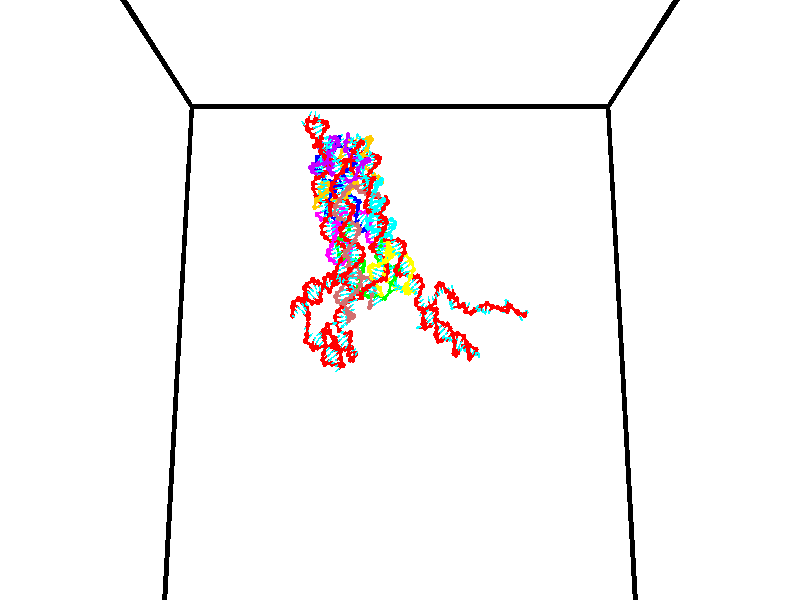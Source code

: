 // switches for output
#declare DRAW_BASES = 1; // possible values are 0, 1; only relevant for DNA ribbons
#declare DRAW_BASES_TYPE = 3; // possible values are 1, 2, 3; only relevant for DNA ribbons
#declare DRAW_FOG = 0; // set to 1 to enable fog

#include "colors.inc"

#include "transforms.inc"
background { rgb <1, 1, 1>}

#default {
   normal{
       ripples 0.25
       frequency 0.20
       turbulence 0.2
       lambda 5
   }
	finish {
		phong 0.1
		phong_size 40.
	}
}

// original window dimensions: 1024x640


// camera settings

camera {
	sky <0, 0.179814, -0.983701>
	up <0, 0.179814, -0.983701>
	right 1.6 * <1, 0, 0>
	location <35, 94.9851, 44.8844>
	look_at <35, 29.7336, 32.9568>
	direction <0, -65.2515, -11.9276>
	angle 67.0682
}


# declare cpy_camera_pos = <35, 94.9851, 44.8844>;
# if (DRAW_FOG = 1)
fog {
	fog_type 2
	up vnormalize(cpy_camera_pos)
	color rgbt<1,1,1,0.3>
	distance 1e-5
	fog_alt 3e-3
	fog_offset 56
}
# end


// LIGHTS

# declare lum = 6;
global_settings {
	ambient_light rgb lum * <0.05, 0.05, 0.05>
	max_trace_level 15
}# declare cpy_direct_light_amount = 0.25;
light_source
{	1000 * <-1, -1.16352, -0.803886>,
	rgb lum * cpy_direct_light_amount
	parallel
}

light_source
{	1000 * <1, 1.16352, 0.803886>,
	rgb lum * cpy_direct_light_amount
	parallel
}

// strand 0

// nucleotide -1

// particle -1
sphere {
	<24.156105, 34.780861, 35.216312> 0.250000
	pigment { color rgbt <1,0,0,0> }
	no_shadow
}
cylinder {
	<24.255888, 35.158798, 35.301208>,  <24.315758, 35.385559, 35.352146>, 0.100000
	pigment { color rgbt <1,0,0,0> }
	no_shadow
}
cylinder {
	<24.255888, 35.158798, 35.301208>,  <24.156105, 34.780861, 35.216312>, 0.100000
	pigment { color rgbt <1,0,0,0> }
	no_shadow
}

// particle -1
sphere {
	<24.255888, 35.158798, 35.301208> 0.100000
	pigment { color rgbt <1,0,0,0> }
	no_shadow
}
sphere {
	0, 1
	scale<0.080000,0.200000,0.300000>
	matrix <0.577662, 0.030714, -0.815698,
		-0.777225, 0.326083, -0.538137,
		0.249456, 0.944842, 0.212237,
		24.330725, 35.442249, 35.364880>
	pigment { color rgbt <0,1,1,0> }
	no_shadow
}
cylinder {
	<24.172796, 35.145309, 34.526352>,  <24.156105, 34.780861, 35.216312>, 0.130000
	pigment { color rgbt <1,0,0,0> }
	no_shadow
}

// nucleotide -1

// particle -1
sphere {
	<24.172796, 35.145309, 34.526352> 0.250000
	pigment { color rgbt <1,0,0,0> }
	no_shadow
}
cylinder {
	<24.431631, 35.285000, 34.797443>,  <24.586931, 35.368816, 34.960098>, 0.100000
	pigment { color rgbt <1,0,0,0> }
	no_shadow
}
cylinder {
	<24.431631, 35.285000, 34.797443>,  <24.172796, 35.145309, 34.526352>, 0.100000
	pigment { color rgbt <1,0,0,0> }
	no_shadow
}

// particle -1
sphere {
	<24.431631, 35.285000, 34.797443> 0.100000
	pigment { color rgbt <1,0,0,0> }
	no_shadow
}
sphere {
	0, 1
	scale<0.080000,0.200000,0.300000>
	matrix <0.716513, 0.025238, -0.697117,
		-0.260558, 0.936698, -0.233895,
		0.647085, 0.349228, 0.677732,
		24.625757, 35.389767, 35.000763>
	pigment { color rgbt <0,1,1,0> }
	no_shadow
}
cylinder {
	<24.359318, 35.875633, 34.337173>,  <24.172796, 35.145309, 34.526352>, 0.130000
	pigment { color rgbt <1,0,0,0> }
	no_shadow
}

// nucleotide -1

// particle -1
sphere {
	<24.359318, 35.875633, 34.337173> 0.250000
	pigment { color rgbt <1,0,0,0> }
	no_shadow
}
cylinder {
	<24.663071, 35.719864, 34.545666>,  <24.845324, 35.626400, 34.670761>, 0.100000
	pigment { color rgbt <1,0,0,0> }
	no_shadow
}
cylinder {
	<24.663071, 35.719864, 34.545666>,  <24.359318, 35.875633, 34.337173>, 0.100000
	pigment { color rgbt <1,0,0,0> }
	no_shadow
}

// particle -1
sphere {
	<24.663071, 35.719864, 34.545666> 0.100000
	pigment { color rgbt <1,0,0,0> }
	no_shadow
}
sphere {
	0, 1
	scale<0.080000,0.200000,0.300000>
	matrix <0.595806, 0.094301, -0.797573,
		0.261443, 0.916218, 0.303633,
		0.759383, -0.389426, 0.521234,
		24.890886, 35.603035, 34.702034>
	pigment { color rgbt <0,1,1,0> }
	no_shadow
}
cylinder {
	<24.952475, 36.204735, 34.050892>,  <24.359318, 35.875633, 34.337173>, 0.130000
	pigment { color rgbt <1,0,0,0> }
	no_shadow
}

// nucleotide -1

// particle -1
sphere {
	<24.952475, 36.204735, 34.050892> 0.250000
	pigment { color rgbt <1,0,0,0> }
	no_shadow
}
cylinder {
	<25.126780, 35.909756, 34.257305>,  <25.231361, 35.732769, 34.381153>, 0.100000
	pigment { color rgbt <1,0,0,0> }
	no_shadow
}
cylinder {
	<25.126780, 35.909756, 34.257305>,  <24.952475, 36.204735, 34.050892>, 0.100000
	pigment { color rgbt <1,0,0,0> }
	no_shadow
}

// particle -1
sphere {
	<25.126780, 35.909756, 34.257305> 0.100000
	pigment { color rgbt <1,0,0,0> }
	no_shadow
}
sphere {
	0, 1
	scale<0.080000,0.200000,0.300000>
	matrix <0.631716, -0.157805, -0.758968,
		0.641129, 0.656713, 0.397091,
		0.435761, -0.737445, 0.516030,
		25.257507, 35.688522, 34.412113>
	pigment { color rgbt <0,1,1,0> }
	no_shadow
}
cylinder {
	<25.655195, 36.352024, 34.009289>,  <24.952475, 36.204735, 34.050892>, 0.130000
	pigment { color rgbt <1,0,0,0> }
	no_shadow
}

// nucleotide -1

// particle -1
sphere {
	<25.655195, 36.352024, 34.009289> 0.250000
	pigment { color rgbt <1,0,0,0> }
	no_shadow
}
cylinder {
	<25.637846, 35.968513, 34.121624>,  <25.627436, 35.738407, 34.189026>, 0.100000
	pigment { color rgbt <1,0,0,0> }
	no_shadow
}
cylinder {
	<25.637846, 35.968513, 34.121624>,  <25.655195, 36.352024, 34.009289>, 0.100000
	pigment { color rgbt <1,0,0,0> }
	no_shadow
}

// particle -1
sphere {
	<25.637846, 35.968513, 34.121624> 0.100000
	pigment { color rgbt <1,0,0,0> }
	no_shadow
}
sphere {
	0, 1
	scale<0.080000,0.200000,0.300000>
	matrix <0.761559, -0.213673, -0.611859,
		0.646642, 0.187337, 0.739431,
		-0.043372, -0.958775, 0.280838,
		25.624834, 35.680882, 34.205875>
	pigment { color rgbt <0,1,1,0> }
	no_shadow
}
cylinder {
	<26.300364, 36.137024, 34.345257>,  <25.655195, 36.352024, 34.009289>, 0.130000
	pigment { color rgbt <1,0,0,0> }
	no_shadow
}

// nucleotide -1

// particle -1
sphere {
	<26.300364, 36.137024, 34.345257> 0.250000
	pigment { color rgbt <1,0,0,0> }
	no_shadow
}
cylinder {
	<26.108368, 35.860916, 34.128689>,  <25.993170, 35.695251, 33.998749>, 0.100000
	pigment { color rgbt <1,0,0,0> }
	no_shadow
}
cylinder {
	<26.108368, 35.860916, 34.128689>,  <26.300364, 36.137024, 34.345257>, 0.100000
	pigment { color rgbt <1,0,0,0> }
	no_shadow
}

// particle -1
sphere {
	<26.108368, 35.860916, 34.128689> 0.100000
	pigment { color rgbt <1,0,0,0> }
	no_shadow
}
sphere {
	0, 1
	scale<0.080000,0.200000,0.300000>
	matrix <0.787502, -0.067067, -0.612652,
		0.386586, -0.720434, 0.575783,
		-0.479991, -0.690273, -0.541416,
		25.964371, 35.653835, 33.966263>
	pigment { color rgbt <0,1,1,0> }
	no_shadow
}
cylinder {
	<26.814772, 35.623455, 34.225460>,  <26.300364, 36.137024, 34.345257>, 0.130000
	pigment { color rgbt <1,0,0,0> }
	no_shadow
}

// nucleotide -1

// particle -1
sphere {
	<26.814772, 35.623455, 34.225460> 0.250000
	pigment { color rgbt <1,0,0,0> }
	no_shadow
}
cylinder {
	<26.533009, 35.536839, 33.955078>,  <26.363951, 35.484867, 33.792847>, 0.100000
	pigment { color rgbt <1,0,0,0> }
	no_shadow
}
cylinder {
	<26.533009, 35.536839, 33.955078>,  <26.814772, 35.623455, 34.225460>, 0.100000
	pigment { color rgbt <1,0,0,0> }
	no_shadow
}

// particle -1
sphere {
	<26.533009, 35.536839, 33.955078> 0.100000
	pigment { color rgbt <1,0,0,0> }
	no_shadow
}
sphere {
	0, 1
	scale<0.080000,0.200000,0.300000>
	matrix <0.689665, 0.016403, -0.723943,
		0.167855, -0.976135, 0.137790,
		-0.704406, -0.216546, -0.675959,
		26.321688, 35.471874, 33.752289>
	pigment { color rgbt <0,1,1,0> }
	no_shadow
}
cylinder {
	<26.977987, 34.989964, 33.933678>,  <26.814772, 35.623455, 34.225460>, 0.130000
	pigment { color rgbt <1,0,0,0> }
	no_shadow
}

// nucleotide -1

// particle -1
sphere {
	<26.977987, 34.989964, 33.933678> 0.250000
	pigment { color rgbt <1,0,0,0> }
	no_shadow
}
cylinder {
	<26.818628, 35.223347, 33.650593>,  <26.723013, 35.363377, 33.480743>, 0.100000
	pigment { color rgbt <1,0,0,0> }
	no_shadow
}
cylinder {
	<26.818628, 35.223347, 33.650593>,  <26.977987, 34.989964, 33.933678>, 0.100000
	pigment { color rgbt <1,0,0,0> }
	no_shadow
}

// particle -1
sphere {
	<26.818628, 35.223347, 33.650593> 0.100000
	pigment { color rgbt <1,0,0,0> }
	no_shadow
}
sphere {
	0, 1
	scale<0.080000,0.200000,0.300000>
	matrix <0.692147, -0.315049, -0.649367,
		-0.601842, -0.748546, -0.278324,
		-0.398395, 0.583458, -0.707713,
		26.699110, 35.398384, 33.438278>
	pigment { color rgbt <0,1,1,0> }
	no_shadow
}
cylinder {
	<26.857721, 34.508778, 33.301392>,  <26.977987, 34.989964, 33.933678>, 0.130000
	pigment { color rgbt <1,0,0,0> }
	no_shadow
}

// nucleotide -1

// particle -1
sphere {
	<26.857721, 34.508778, 33.301392> 0.250000
	pigment { color rgbt <1,0,0,0> }
	no_shadow
}
cylinder {
	<26.900034, 34.886971, 33.178181>,  <26.925421, 35.113884, 33.104256>, 0.100000
	pigment { color rgbt <1,0,0,0> }
	no_shadow
}
cylinder {
	<26.900034, 34.886971, 33.178181>,  <26.857721, 34.508778, 33.301392>, 0.100000
	pigment { color rgbt <1,0,0,0> }
	no_shadow
}

// particle -1
sphere {
	<26.900034, 34.886971, 33.178181> 0.100000
	pigment { color rgbt <1,0,0,0> }
	no_shadow
}
sphere {
	0, 1
	scale<0.080000,0.200000,0.300000>
	matrix <0.738749, -0.282071, -0.612116,
		-0.665628, -0.162802, -0.728310,
		0.105781, 0.945480, -0.308024,
		26.931768, 35.170616, 33.085773>
	pigment { color rgbt <0,1,1,0> }
	no_shadow
}
cylinder {
	<27.191669, 34.426273, 32.675045>,  <26.857721, 34.508778, 33.301392>, 0.130000
	pigment { color rgbt <1,0,0,0> }
	no_shadow
}

// nucleotide -1

// particle -1
sphere {
	<27.191669, 34.426273, 32.675045> 0.250000
	pigment { color rgbt <1,0,0,0> }
	no_shadow
}
cylinder {
	<27.235058, 34.805546, 32.794502>,  <27.261091, 35.033108, 32.866177>, 0.100000
	pigment { color rgbt <1,0,0,0> }
	no_shadow
}
cylinder {
	<27.235058, 34.805546, 32.794502>,  <27.191669, 34.426273, 32.675045>, 0.100000
	pigment { color rgbt <1,0,0,0> }
	no_shadow
}

// particle -1
sphere {
	<27.235058, 34.805546, 32.794502> 0.100000
	pigment { color rgbt <1,0,0,0> }
	no_shadow
}
sphere {
	0, 1
	scale<0.080000,0.200000,0.300000>
	matrix <0.815238, 0.087068, -0.572543,
		-0.568876, 0.305572, -0.763548,
		0.108473, 0.948180, 0.298645,
		27.267599, 35.090000, 32.884094>
	pigment { color rgbt <0,1,1,0> }
	no_shadow
}
cylinder {
	<27.319403, 34.766266, 32.019413>,  <27.191669, 34.426273, 32.675045>, 0.130000
	pigment { color rgbt <1,0,0,0> }
	no_shadow
}

// nucleotide -1

// particle -1
sphere {
	<27.319403, 34.766266, 32.019413> 0.250000
	pigment { color rgbt <1,0,0,0> }
	no_shadow
}
cylinder {
	<27.477110, 35.000500, 32.302723>,  <27.571733, 35.141041, 32.472710>, 0.100000
	pigment { color rgbt <1,0,0,0> }
	no_shadow
}
cylinder {
	<27.477110, 35.000500, 32.302723>,  <27.319403, 34.766266, 32.019413>, 0.100000
	pigment { color rgbt <1,0,0,0> }
	no_shadow
}

// particle -1
sphere {
	<27.477110, 35.000500, 32.302723> 0.100000
	pigment { color rgbt <1,0,0,0> }
	no_shadow
}
sphere {
	0, 1
	scale<0.080000,0.200000,0.300000>
	matrix <0.915022, -0.178549, -0.361739,
		-0.085367, 0.790705, -0.606216,
		0.394268, 0.585581, 0.708270,
		27.595390, 35.176174, 32.515205>
	pigment { color rgbt <0,1,1,0> }
	no_shadow
}
cylinder {
	<27.773916, 35.341927, 31.797163>,  <27.319403, 34.766266, 32.019413>, 0.130000
	pigment { color rgbt <1,0,0,0> }
	no_shadow
}

// nucleotide -1

// particle -1
sphere {
	<27.773916, 35.341927, 31.797163> 0.250000
	pigment { color rgbt <1,0,0,0> }
	no_shadow
}
cylinder {
	<27.891176, 35.221111, 32.160004>,  <27.961533, 35.148624, 32.377708>, 0.100000
	pigment { color rgbt <1,0,0,0> }
	no_shadow
}
cylinder {
	<27.891176, 35.221111, 32.160004>,  <27.773916, 35.341927, 31.797163>, 0.100000
	pigment { color rgbt <1,0,0,0> }
	no_shadow
}

// particle -1
sphere {
	<27.891176, 35.221111, 32.160004> 0.100000
	pigment { color rgbt <1,0,0,0> }
	no_shadow
}
sphere {
	0, 1
	scale<0.080000,0.200000,0.300000>
	matrix <0.888633, -0.263931, -0.375061,
		0.352695, 0.916032, 0.191028,
		0.293150, -0.302037, 0.907104,
		27.979120, 35.130501, 32.432137>
	pigment { color rgbt <0,1,1,0> }
	no_shadow
}
cylinder {
	<28.503983, 35.347088, 31.813622>,  <27.773916, 35.341927, 31.797163>, 0.130000
	pigment { color rgbt <1,0,0,0> }
	no_shadow
}

// nucleotide -1

// particle -1
sphere {
	<28.503983, 35.347088, 31.813622> 0.250000
	pigment { color rgbt <1,0,0,0> }
	no_shadow
}
cylinder {
	<28.367235, 35.106594, 32.102520>,  <28.285187, 34.962296, 32.275860>, 0.100000
	pigment { color rgbt <1,0,0,0> }
	no_shadow
}
cylinder {
	<28.367235, 35.106594, 32.102520>,  <28.503983, 35.347088, 31.813622>, 0.100000
	pigment { color rgbt <1,0,0,0> }
	no_shadow
}

// particle -1
sphere {
	<28.367235, 35.106594, 32.102520> 0.100000
	pigment { color rgbt <1,0,0,0> }
	no_shadow
}
sphere {
	0, 1
	scale<0.080000,0.200000,0.300000>
	matrix <0.732739, -0.651755, -0.195724,
		0.588405, 0.462307, 0.663364,
		-0.341866, -0.601238, 0.722247,
		28.264675, 34.926224, 32.319195>
	pigment { color rgbt <0,1,1,0> }
	no_shadow
}
cylinder {
	<29.235006, 35.607712, 31.972002>,  <28.503983, 35.347088, 31.813622>, 0.130000
	pigment { color rgbt <1,0,0,0> }
	no_shadow
}

// nucleotide -1

// particle -1
sphere {
	<29.235006, 35.607712, 31.972002> 0.250000
	pigment { color rgbt <1,0,0,0> }
	no_shadow
}
cylinder {
	<29.299206, 35.869617, 32.267441>,  <29.337725, 36.026760, 32.444702>, 0.100000
	pigment { color rgbt <1,0,0,0> }
	no_shadow
}
cylinder {
	<29.299206, 35.869617, 32.267441>,  <29.235006, 35.607712, 31.972002>, 0.100000
	pigment { color rgbt <1,0,0,0> }
	no_shadow
}

// particle -1
sphere {
	<29.299206, 35.869617, 32.267441> 0.100000
	pigment { color rgbt <1,0,0,0> }
	no_shadow
}
sphere {
	0, 1
	scale<0.080000,0.200000,0.300000>
	matrix <-0.772937, 0.548747, -0.318505,
		-0.613848, -0.519768, 0.594165,
		0.160497, 0.654766, 0.738595,
		29.347355, 36.066048, 32.489017>
	pigment { color rgbt <0,1,1,0> }
	no_shadow
}
cylinder {
	<28.692110, 35.621441, 32.569283>,  <29.235006, 35.607712, 31.972002>, 0.130000
	pigment { color rgbt <1,0,0,0> }
	no_shadow
}

// nucleotide -1

// particle -1
sphere {
	<28.692110, 35.621441, 32.569283> 0.250000
	pigment { color rgbt <1,0,0,0> }
	no_shadow
}
cylinder {
	<28.879448, 35.965218, 32.487289>,  <28.991850, 36.171482, 32.438095>, 0.100000
	pigment { color rgbt <1,0,0,0> }
	no_shadow
}
cylinder {
	<28.879448, 35.965218, 32.487289>,  <28.692110, 35.621441, 32.569283>, 0.100000
	pigment { color rgbt <1,0,0,0> }
	no_shadow
}

// particle -1
sphere {
	<28.879448, 35.965218, 32.487289> 0.100000
	pigment { color rgbt <1,0,0,0> }
	no_shadow
}
sphere {
	0, 1
	scale<0.080000,0.200000,0.300000>
	matrix <-0.838031, 0.358595, -0.411234,
		-0.279926, 0.364379, 0.888183,
		0.468343, 0.859440, -0.204981,
		29.019951, 36.223049, 32.425797>
	pigment { color rgbt <0,1,1,0> }
	no_shadow
}
cylinder {
	<28.417294, 36.265244, 32.796066>,  <28.692110, 35.621441, 32.569283>, 0.130000
	pigment { color rgbt <1,0,0,0> }
	no_shadow
}

// nucleotide -1

// particle -1
sphere {
	<28.417294, 36.265244, 32.796066> 0.250000
	pigment { color rgbt <1,0,0,0> }
	no_shadow
}
cylinder {
	<28.639071, 36.314316, 32.466816>,  <28.772137, 36.343758, 32.269264>, 0.100000
	pigment { color rgbt <1,0,0,0> }
	no_shadow
}
cylinder {
	<28.639071, 36.314316, 32.466816>,  <28.417294, 36.265244, 32.796066>, 0.100000
	pigment { color rgbt <1,0,0,0> }
	no_shadow
}

// particle -1
sphere {
	<28.639071, 36.314316, 32.466816> 0.100000
	pigment { color rgbt <1,0,0,0> }
	no_shadow
}
sphere {
	0, 1
	scale<0.080000,0.200000,0.300000>
	matrix <-0.786030, 0.402132, -0.469518,
		0.273406, 0.907325, 0.319390,
		0.554442, 0.122681, -0.823130,
		28.805403, 36.351120, 32.219875>
	pigment { color rgbt <0,1,1,0> }
	no_shadow
}
cylinder {
	<27.983006, 36.126823, 33.358707>,  <28.417294, 36.265244, 32.796066>, 0.130000
	pigment { color rgbt <1,0,0,0> }
	no_shadow
}

// nucleotide -1

// particle -1
sphere {
	<27.983006, 36.126823, 33.358707> 0.250000
	pigment { color rgbt <1,0,0,0> }
	no_shadow
}
cylinder {
	<27.851425, 35.854023, 33.097427>,  <27.772478, 35.690342, 32.940659>, 0.100000
	pigment { color rgbt <1,0,0,0> }
	no_shadow
}
cylinder {
	<27.851425, 35.854023, 33.097427>,  <27.983006, 36.126823, 33.358707>, 0.100000
	pigment { color rgbt <1,0,0,0> }
	no_shadow
}

// particle -1
sphere {
	<27.851425, 35.854023, 33.097427> 0.100000
	pigment { color rgbt <1,0,0,0> }
	no_shadow
}
sphere {
	0, 1
	scale<0.080000,0.200000,0.300000>
	matrix <-0.944290, 0.245139, 0.219595,
		0.010361, 0.689046, -0.724643,
		-0.328950, -0.681999, -0.653200,
		27.752741, 35.649422, 32.901466>
	pigment { color rgbt <0,1,1,0> }
	no_shadow
}
cylinder {
	<27.462437, 36.434666, 32.970768>,  <27.983006, 36.126823, 33.358707>, 0.130000
	pigment { color rgbt <1,0,0,0> }
	no_shadow
}

// nucleotide -1

// particle -1
sphere {
	<27.462437, 36.434666, 32.970768> 0.250000
	pigment { color rgbt <1,0,0,0> }
	no_shadow
}
cylinder {
	<27.397282, 36.042122, 32.929989>,  <27.358189, 35.806595, 32.905521>, 0.100000
	pigment { color rgbt <1,0,0,0> }
	no_shadow
}
cylinder {
	<27.397282, 36.042122, 32.929989>,  <27.462437, 36.434666, 32.970768>, 0.100000
	pigment { color rgbt <1,0,0,0> }
	no_shadow
}

// particle -1
sphere {
	<27.397282, 36.042122, 32.929989> 0.100000
	pigment { color rgbt <1,0,0,0> }
	no_shadow
}
sphere {
	0, 1
	scale<0.080000,0.200000,0.300000>
	matrix <-0.977280, 0.146276, 0.153384,
		-0.135613, 0.124611, -0.982894,
		-0.162887, -0.981364, -0.101943,
		27.348415, 35.747711, 32.899406>
	pigment { color rgbt <0,1,1,0> }
	no_shadow
}
cylinder {
	<26.867825, 36.464581, 32.694077>,  <27.462437, 36.434666, 32.970768>, 0.130000
	pigment { color rgbt <1,0,0,0> }
	no_shadow
}

// nucleotide -1

// particle -1
sphere {
	<26.867825, 36.464581, 32.694077> 0.250000
	pigment { color rgbt <1,0,0,0> }
	no_shadow
}
cylinder {
	<26.898891, 36.084633, 32.815216>,  <26.917532, 35.856663, 32.887897>, 0.100000
	pigment { color rgbt <1,0,0,0> }
	no_shadow
}
cylinder {
	<26.898891, 36.084633, 32.815216>,  <26.867825, 36.464581, 32.694077>, 0.100000
	pigment { color rgbt <1,0,0,0> }
	no_shadow
}

// particle -1
sphere {
	<26.898891, 36.084633, 32.815216> 0.100000
	pigment { color rgbt <1,0,0,0> }
	no_shadow
}
sphere {
	0, 1
	scale<0.080000,0.200000,0.300000>
	matrix <-0.959701, 0.011054, 0.280804,
		-0.270075, -0.312450, -0.910733,
		0.077670, -0.949870, 0.302844,
		26.922192, 35.799671, 32.906071>
	pigment { color rgbt <0,1,1,0> }
	no_shadow
}
cylinder {
	<26.314342, 36.144516, 32.403656>,  <26.867825, 36.464581, 32.694077>, 0.130000
	pigment { color rgbt <1,0,0,0> }
	no_shadow
}

// nucleotide -1

// particle -1
sphere {
	<26.314342, 36.144516, 32.403656> 0.250000
	pigment { color rgbt <1,0,0,0> }
	no_shadow
}
cylinder {
	<26.430605, 35.912411, 32.707973>,  <26.500362, 35.773148, 32.890564>, 0.100000
	pigment { color rgbt <1,0,0,0> }
	no_shadow
}
cylinder {
	<26.430605, 35.912411, 32.707973>,  <26.314342, 36.144516, 32.403656>, 0.100000
	pigment { color rgbt <1,0,0,0> }
	no_shadow
}

// particle -1
sphere {
	<26.430605, 35.912411, 32.707973> 0.100000
	pigment { color rgbt <1,0,0,0> }
	no_shadow
}
sphere {
	0, 1
	scale<0.080000,0.200000,0.300000>
	matrix <-0.949047, -0.073643, 0.306409,
		-0.121771, -0.811090, -0.572106,
		0.290657, -0.580267, 0.760795,
		26.517801, 35.738331, 32.936214>
	pigment { color rgbt <0,1,1,0> }
	no_shadow
}
cylinder {
	<25.700544, 35.977631, 32.816898>,  <26.314342, 36.144516, 32.403656>, 0.130000
	pigment { color rgbt <1,0,0,0> }
	no_shadow
}

// nucleotide -1

// particle -1
sphere {
	<25.700544, 35.977631, 32.816898> 0.250000
	pigment { color rgbt <1,0,0,0> }
	no_shadow
}
cylinder {
	<25.971853, 35.765656, 33.020512>,  <26.134638, 35.638470, 33.142677>, 0.100000
	pigment { color rgbt <1,0,0,0> }
	no_shadow
}
cylinder {
	<25.971853, 35.765656, 33.020512>,  <25.700544, 35.977631, 32.816898>, 0.100000
	pigment { color rgbt <1,0,0,0> }
	no_shadow
}

// particle -1
sphere {
	<25.971853, 35.765656, 33.020512> 0.100000
	pigment { color rgbt <1,0,0,0> }
	no_shadow
}
sphere {
	0, 1
	scale<0.080000,0.200000,0.300000>
	matrix <-0.680763, -0.192423, 0.706778,
		-0.276603, -0.825914, -0.491280,
		0.678271, -0.529943, 0.509028,
		26.175335, 35.606674, 33.173222>
	pigment { color rgbt <0,1,1,0> }
	no_shadow
}
cylinder {
	<25.343208, 35.366337, 32.943768>,  <25.700544, 35.977631, 32.816898>, 0.130000
	pigment { color rgbt <1,0,0,0> }
	no_shadow
}

// nucleotide -1

// particle -1
sphere {
	<25.343208, 35.366337, 32.943768> 0.250000
	pigment { color rgbt <1,0,0,0> }
	no_shadow
}
cylinder {
	<25.651936, 35.401112, 33.195717>,  <25.837172, 35.421978, 33.346886>, 0.100000
	pigment { color rgbt <1,0,0,0> }
	no_shadow
}
cylinder {
	<25.651936, 35.401112, 33.195717>,  <25.343208, 35.366337, 32.943768>, 0.100000
	pigment { color rgbt <1,0,0,0> }
	no_shadow
}

// particle -1
sphere {
	<25.651936, 35.401112, 33.195717> 0.100000
	pigment { color rgbt <1,0,0,0> }
	no_shadow
}
sphere {
	0, 1
	scale<0.080000,0.200000,0.300000>
	matrix <-0.547124, -0.413911, 0.727553,
		0.323963, -0.906157, -0.271898,
		0.771818, 0.086938, 0.629872,
		25.883482, 35.427193, 33.384678>
	pigment { color rgbt <0,1,1,0> }
	no_shadow
}
cylinder {
	<25.385801, 34.732250, 33.312984>,  <25.343208, 35.366337, 32.943768>, 0.130000
	pigment { color rgbt <1,0,0,0> }
	no_shadow
}

// nucleotide -1

// particle -1
sphere {
	<25.385801, 34.732250, 33.312984> 0.250000
	pigment { color rgbt <1,0,0,0> }
	no_shadow
}
cylinder {
	<25.546083, 35.034275, 33.520565>,  <25.642252, 35.215492, 33.645115>, 0.100000
	pigment { color rgbt <1,0,0,0> }
	no_shadow
}
cylinder {
	<25.546083, 35.034275, 33.520565>,  <25.385801, 34.732250, 33.312984>, 0.100000
	pigment { color rgbt <1,0,0,0> }
	no_shadow
}

// particle -1
sphere {
	<25.546083, 35.034275, 33.520565> 0.100000
	pigment { color rgbt <1,0,0,0> }
	no_shadow
}
sphere {
	0, 1
	scale<0.080000,0.200000,0.300000>
	matrix <-0.446086, -0.333962, 0.830347,
		0.800277, -0.564221, 0.203005,
		0.400703, 0.755066, 0.518953,
		25.666294, 35.260796, 33.676250>
	pigment { color rgbt <0,1,1,0> }
	no_shadow
}
cylinder {
	<25.133926, 34.846443, 33.978046>,  <25.385801, 34.732250, 33.312984>, 0.130000
	pigment { color rgbt <1,0,0,0> }
	no_shadow
}

// nucleotide -1

// particle -1
sphere {
	<25.133926, 34.846443, 33.978046> 0.250000
	pigment { color rgbt <1,0,0,0> }
	no_shadow
}
cylinder {
	<25.527393, 34.917408, 33.990208>,  <25.763474, 34.959988, 33.997505>, 0.100000
	pigment { color rgbt <1,0,0,0> }
	no_shadow
}
cylinder {
	<25.527393, 34.917408, 33.990208>,  <25.133926, 34.846443, 33.978046>, 0.100000
	pigment { color rgbt <1,0,0,0> }
	no_shadow
}

// particle -1
sphere {
	<25.527393, 34.917408, 33.990208> 0.100000
	pigment { color rgbt <1,0,0,0> }
	no_shadow
}
sphere {
	0, 1
	scale<0.080000,0.200000,0.300000>
	matrix <-0.076574, 0.259569, 0.962684,
		0.162899, -0.949289, 0.268915,
		0.983666, 0.177412, 0.030408,
		25.822493, 34.970631, 33.999329>
	pigment { color rgbt <0,1,1,0> }
	no_shadow
}
cylinder {
	<25.496065, 34.428871, 34.436939>,  <25.133926, 34.846443, 33.978046>, 0.130000
	pigment { color rgbt <1,0,0,0> }
	no_shadow
}

// nucleotide -1

// particle -1
sphere {
	<25.496065, 34.428871, 34.436939> 0.250000
	pigment { color rgbt <1,0,0,0> }
	no_shadow
}
cylinder {
	<25.567099, 34.818581, 34.381428>,  <25.609718, 35.052406, 34.348122>, 0.100000
	pigment { color rgbt <1,0,0,0> }
	no_shadow
}
cylinder {
	<25.567099, 34.818581, 34.381428>,  <25.496065, 34.428871, 34.436939>, 0.100000
	pigment { color rgbt <1,0,0,0> }
	no_shadow
}

// particle -1
sphere {
	<25.567099, 34.818581, 34.381428> 0.100000
	pigment { color rgbt <1,0,0,0> }
	no_shadow
}
sphere {
	0, 1
	scale<0.080000,0.200000,0.300000>
	matrix <-0.389031, 0.199031, 0.899467,
		0.903946, -0.105744, 0.414367,
		0.177585, 0.974271, -0.138775,
		25.620375, 35.110863, 34.339794>
	pigment { color rgbt <0,1,1,0> }
	no_shadow
}
cylinder {
	<25.767113, 34.707146, 35.063885>,  <25.496065, 34.428871, 34.436939>, 0.130000
	pigment { color rgbt <1,0,0,0> }
	no_shadow
}

// nucleotide -1

// particle -1
sphere {
	<25.767113, 34.707146, 35.063885> 0.250000
	pigment { color rgbt <1,0,0,0> }
	no_shadow
}
cylinder {
	<25.603809, 35.011311, 34.861855>,  <25.505827, 35.193810, 34.740635>, 0.100000
	pigment { color rgbt <1,0,0,0> }
	no_shadow
}
cylinder {
	<25.603809, 35.011311, 34.861855>,  <25.767113, 34.707146, 35.063885>, 0.100000
	pigment { color rgbt <1,0,0,0> }
	no_shadow
}

// particle -1
sphere {
	<25.603809, 35.011311, 34.861855> 0.100000
	pigment { color rgbt <1,0,0,0> }
	no_shadow
}
sphere {
	0, 1
	scale<0.080000,0.200000,0.300000>
	matrix <-0.479072, 0.292498, 0.827608,
		0.777054, 0.579847, 0.244875,
		-0.408261, 0.760409, -0.505075,
		25.481331, 35.239433, 34.710331>
	pigment { color rgbt <0,1,1,0> }
	no_shadow
}
cylinder {
	<25.805182, 35.229973, 35.546349>,  <25.767113, 34.707146, 35.063885>, 0.130000
	pigment { color rgbt <1,0,0,0> }
	no_shadow
}

// nucleotide -1

// particle -1
sphere {
	<25.805182, 35.229973, 35.546349> 0.250000
	pigment { color rgbt <1,0,0,0> }
	no_shadow
}
cylinder {
	<25.539238, 35.349373, 35.272457>,  <25.379671, 35.421013, 35.108120>, 0.100000
	pigment { color rgbt <1,0,0,0> }
	no_shadow
}
cylinder {
	<25.539238, 35.349373, 35.272457>,  <25.805182, 35.229973, 35.546349>, 0.100000
	pigment { color rgbt <1,0,0,0> }
	no_shadow
}

// particle -1
sphere {
	<25.539238, 35.349373, 35.272457> 0.100000
	pigment { color rgbt <1,0,0,0> }
	no_shadow
}
sphere {
	0, 1
	scale<0.080000,0.200000,0.300000>
	matrix <-0.654112, 0.209979, 0.726668,
		0.360693, 0.931023, 0.055649,
		-0.664860, 0.298504, -0.684731,
		25.339781, 35.438923, 35.067039>
	pigment { color rgbt <0,1,1,0> }
	no_shadow
}
cylinder {
	<25.700727, 34.568295, 35.933220>,  <25.805182, 35.229973, 35.546349>, 0.130000
	pigment { color rgbt <1,0,0,0> }
	no_shadow
}

// nucleotide -1

// particle -1
sphere {
	<25.700727, 34.568295, 35.933220> 0.250000
	pigment { color rgbt <1,0,0,0> }
	no_shadow
}
cylinder {
	<25.496754, 34.255154, 36.075829>,  <25.374371, 34.067268, 36.161396>, 0.100000
	pigment { color rgbt <1,0,0,0> }
	no_shadow
}
cylinder {
	<25.496754, 34.255154, 36.075829>,  <25.700727, 34.568295, 35.933220>, 0.100000
	pigment { color rgbt <1,0,0,0> }
	no_shadow
}

// particle -1
sphere {
	<25.496754, 34.255154, 36.075829> 0.100000
	pigment { color rgbt <1,0,0,0> }
	no_shadow
}
sphere {
	0, 1
	scale<0.080000,0.200000,0.300000>
	matrix <0.719092, -0.160479, 0.676130,
		-0.472096, 0.601156, 0.644777,
		-0.509933, -0.782853, 0.356525,
		25.343773, 34.020298, 36.182785>
	pigment { color rgbt <0,1,1,0> }
	no_shadow
}
cylinder {
	<25.573257, 34.551430, 36.760704>,  <25.700727, 34.568295, 35.933220>, 0.130000
	pigment { color rgbt <1,0,0,0> }
	no_shadow
}

// nucleotide -1

// particle -1
sphere {
	<25.573257, 34.551430, 36.760704> 0.250000
	pigment { color rgbt <1,0,0,0> }
	no_shadow
}
cylinder {
	<25.587914, 34.191273, 36.587292>,  <25.596706, 33.975178, 36.483242>, 0.100000
	pigment { color rgbt <1,0,0,0> }
	no_shadow
}
cylinder {
	<25.587914, 34.191273, 36.587292>,  <25.573257, 34.551430, 36.760704>, 0.100000
	pigment { color rgbt <1,0,0,0> }
	no_shadow
}

// particle -1
sphere {
	<25.587914, 34.191273, 36.587292> 0.100000
	pigment { color rgbt <1,0,0,0> }
	no_shadow
}
sphere {
	0, 1
	scale<0.080000,0.200000,0.300000>
	matrix <0.731474, -0.271420, 0.625522,
		-0.680885, -0.340038, 0.648668,
		0.036640, -0.900392, -0.433534,
		25.598906, 33.921154, 36.457230>
	pigment { color rgbt <0,1,1,0> }
	no_shadow
}
cylinder {
	<25.394712, 34.037323, 37.273663>,  <25.573257, 34.551430, 36.760704>, 0.130000
	pigment { color rgbt <1,0,0,0> }
	no_shadow
}

// nucleotide -1

// particle -1
sphere {
	<25.394712, 34.037323, 37.273663> 0.250000
	pigment { color rgbt <1,0,0,0> }
	no_shadow
}
cylinder {
	<25.660076, 33.917435, 36.999420>,  <25.819294, 33.845501, 36.834873>, 0.100000
	pigment { color rgbt <1,0,0,0> }
	no_shadow
}
cylinder {
	<25.660076, 33.917435, 36.999420>,  <25.394712, 34.037323, 37.273663>, 0.100000
	pigment { color rgbt <1,0,0,0> }
	no_shadow
}

// particle -1
sphere {
	<25.660076, 33.917435, 36.999420> 0.100000
	pigment { color rgbt <1,0,0,0> }
	no_shadow
}
sphere {
	0, 1
	scale<0.080000,0.200000,0.300000>
	matrix <0.636371, -0.255982, 0.727671,
		-0.393604, -0.919042, 0.020915,
		0.663406, -0.299724, -0.685607,
		25.859098, 33.827518, 36.793739>
	pigment { color rgbt <0,1,1,0> }
	no_shadow
}
cylinder {
	<25.983133, 33.839054, 37.671047>,  <25.394712, 34.037323, 37.273663>, 0.130000
	pigment { color rgbt <1,0,0,0> }
	no_shadow
}

// nucleotide -1

// particle -1
sphere {
	<25.983133, 33.839054, 37.671047> 0.250000
	pigment { color rgbt <1,0,0,0> }
	no_shadow
}
cylinder {
	<26.109241, 33.663349, 37.334560>,  <26.184906, 33.557926, 37.132668>, 0.100000
	pigment { color rgbt <1,0,0,0> }
	no_shadow
}
cylinder {
	<26.109241, 33.663349, 37.334560>,  <25.983133, 33.839054, 37.671047>, 0.100000
	pigment { color rgbt <1,0,0,0> }
	no_shadow
}

// particle -1
sphere {
	<26.109241, 33.663349, 37.334560> 0.100000
	pigment { color rgbt <1,0,0,0> }
	no_shadow
}
sphere {
	0, 1
	scale<0.080000,0.200000,0.300000>
	matrix <0.776687, -0.389921, 0.494689,
		-0.545310, -0.809326, 0.218241,
		0.315268, -0.439264, -0.841221,
		26.203821, 33.531570, 37.082195>
	pigment { color rgbt <0,1,1,0> }
	no_shadow
}
cylinder {
	<26.067003, 33.134636, 37.854137>,  <25.983133, 33.839054, 37.671047>, 0.130000
	pigment { color rgbt <1,0,0,0> }
	no_shadow
}

// nucleotide -1

// particle -1
sphere {
	<26.067003, 33.134636, 37.854137> 0.250000
	pigment { color rgbt <1,0,0,0> }
	no_shadow
}
cylinder {
	<26.292328, 33.237850, 37.540169>,  <26.427523, 33.299778, 37.351788>, 0.100000
	pigment { color rgbt <1,0,0,0> }
	no_shadow
}
cylinder {
	<26.292328, 33.237850, 37.540169>,  <26.067003, 33.134636, 37.854137>, 0.100000
	pigment { color rgbt <1,0,0,0> }
	no_shadow
}

// particle -1
sphere {
	<26.292328, 33.237850, 37.540169> 0.100000
	pigment { color rgbt <1,0,0,0> }
	no_shadow
}
sphere {
	0, 1
	scale<0.080000,0.200000,0.300000>
	matrix <0.787449, -0.455340, 0.415438,
		-0.250207, -0.852105, -0.459688,
		0.563311, 0.258036, -0.784919,
		26.461321, 33.315262, 37.304691>
	pigment { color rgbt <0,1,1,0> }
	no_shadow
}
cylinder {
	<26.432493, 32.554718, 37.671658>,  <26.067003, 33.134636, 37.854137>, 0.130000
	pigment { color rgbt <1,0,0,0> }
	no_shadow
}

// nucleotide -1

// particle -1
sphere {
	<26.432493, 32.554718, 37.671658> 0.250000
	pigment { color rgbt <1,0,0,0> }
	no_shadow
}
cylinder {
	<26.626682, 32.891186, 37.576366>,  <26.743195, 33.093067, 37.519192>, 0.100000
	pigment { color rgbt <1,0,0,0> }
	no_shadow
}
cylinder {
	<26.626682, 32.891186, 37.576366>,  <26.432493, 32.554718, 37.671658>, 0.100000
	pigment { color rgbt <1,0,0,0> }
	no_shadow
}

// particle -1
sphere {
	<26.626682, 32.891186, 37.576366> 0.100000
	pigment { color rgbt <1,0,0,0> }
	no_shadow
}
sphere {
	0, 1
	scale<0.080000,0.200000,0.300000>
	matrix <0.854812, -0.399568, 0.331123,
		0.183344, -0.364387, -0.913021,
		0.485471, 0.841170, -0.238224,
		26.772324, 33.143536, 37.504898>
	pigment { color rgbt <0,1,1,0> }
	no_shadow
}
cylinder {
	<27.119621, 32.382660, 37.542084>,  <26.432493, 32.554718, 37.671658>, 0.130000
	pigment { color rgbt <1,0,0,0> }
	no_shadow
}

// nucleotide -1

// particle -1
sphere {
	<27.119621, 32.382660, 37.542084> 0.250000
	pigment { color rgbt <1,0,0,0> }
	no_shadow
}
cylinder {
	<27.189241, 32.771038, 37.607777>,  <27.231014, 33.004066, 37.647194>, 0.100000
	pigment { color rgbt <1,0,0,0> }
	no_shadow
}
cylinder {
	<27.189241, 32.771038, 37.607777>,  <27.119621, 32.382660, 37.542084>, 0.100000
	pigment { color rgbt <1,0,0,0> }
	no_shadow
}

// particle -1
sphere {
	<27.189241, 32.771038, 37.607777> 0.100000
	pigment { color rgbt <1,0,0,0> }
	no_shadow
}
sphere {
	0, 1
	scale<0.080000,0.200000,0.300000>
	matrix <0.811107, -0.235928, 0.535204,
		0.558401, 0.040058, -0.828604,
		0.174052, 0.970945, 0.164234,
		27.241457, 33.062321, 37.657047>
	pigment { color rgbt <0,1,1,0> }
	no_shadow
}
cylinder {
	<27.732204, 31.808760, 37.465008>,  <27.119621, 32.382660, 37.542084>, 0.130000
	pigment { color rgbt <1,0,0,0> }
	no_shadow
}

// nucleotide -1

// particle -1
sphere {
	<27.732204, 31.808760, 37.465008> 0.250000
	pigment { color rgbt <1,0,0,0> }
	no_shadow
}
cylinder {
	<28.055082, 31.809221, 37.701122>,  <28.248810, 31.809498, 37.842789>, 0.100000
	pigment { color rgbt <1,0,0,0> }
	no_shadow
}
cylinder {
	<28.055082, 31.809221, 37.701122>,  <27.732204, 31.808760, 37.465008>, 0.100000
	pigment { color rgbt <1,0,0,0> }
	no_shadow
}

// particle -1
sphere {
	<28.055082, 31.809221, 37.701122> 0.100000
	pigment { color rgbt <1,0,0,0> }
	no_shadow
}
sphere {
	0, 1
	scale<0.080000,0.200000,0.300000>
	matrix <0.580346, 0.181169, -0.793962,
		-0.107855, 0.983451, 0.145570,
		0.807196, 0.001152, 0.590282,
		28.297241, 31.809566, 37.878208>
	pigment { color rgbt <0,1,1,0> }
	no_shadow
}
cylinder {
	<28.266928, 32.066505, 37.044598>,  <27.732204, 31.808760, 37.465008>, 0.130000
	pigment { color rgbt <1,0,0,0> }
	no_shadow
}

// nucleotide -1

// particle -1
sphere {
	<28.266928, 32.066505, 37.044598> 0.250000
	pigment { color rgbt <1,0,0,0> }
	no_shadow
}
cylinder {
	<28.497934, 31.955816, 37.351818>,  <28.636538, 31.889402, 37.536148>, 0.100000
	pigment { color rgbt <1,0,0,0> }
	no_shadow
}
cylinder {
	<28.497934, 31.955816, 37.351818>,  <28.266928, 32.066505, 37.044598>, 0.100000
	pigment { color rgbt <1,0,0,0> }
	no_shadow
}

// particle -1
sphere {
	<28.497934, 31.955816, 37.351818> 0.100000
	pigment { color rgbt <1,0,0,0> }
	no_shadow
}
sphere {
	0, 1
	scale<0.080000,0.200000,0.300000>
	matrix <0.815907, 0.227625, -0.531491,
		-0.027752, 0.933602, 0.357237,
		0.577517, -0.276722, 0.768049,
		28.671190, 31.872799, 37.582233>
	pigment { color rgbt <0,1,1,0> }
	no_shadow
}
cylinder {
	<27.899271, 32.517559, 37.457451>,  <28.266928, 32.066505, 37.044598>, 0.130000
	pigment { color rgbt <1,0,0,0> }
	no_shadow
}

// nucleotide -1

// particle -1
sphere {
	<27.899271, 32.517559, 37.457451> 0.250000
	pigment { color rgbt <1,0,0,0> }
	no_shadow
}
cylinder {
	<27.763281, 32.839668, 37.651749>,  <27.681686, 33.032936, 37.768326>, 0.100000
	pigment { color rgbt <1,0,0,0> }
	no_shadow
}
cylinder {
	<27.763281, 32.839668, 37.651749>,  <27.899271, 32.517559, 37.457451>, 0.100000
	pigment { color rgbt <1,0,0,0> }
	no_shadow
}

// particle -1
sphere {
	<27.763281, 32.839668, 37.651749> 0.100000
	pigment { color rgbt <1,0,0,0> }
	no_shadow
}
sphere {
	0, 1
	scale<0.080000,0.200000,0.300000>
	matrix <0.700502, -0.127774, 0.702119,
		0.627465, 0.578967, -0.520658,
		-0.339977, 0.805277, 0.485741,
		27.661287, 33.081253, 37.797470>
	pigment { color rgbt <0,1,1,0> }
	no_shadow
}
cylinder {
	<28.528221, 32.733974, 37.731026>,  <27.899271, 32.517559, 37.457451>, 0.130000
	pigment { color rgbt <1,0,0,0> }
	no_shadow
}

// nucleotide -1

// particle -1
sphere {
	<28.528221, 32.733974, 37.731026> 0.250000
	pigment { color rgbt <1,0,0,0> }
	no_shadow
}
cylinder {
	<28.253723, 32.941303, 37.935146>,  <28.089024, 33.065701, 38.057617>, 0.100000
	pigment { color rgbt <1,0,0,0> }
	no_shadow
}
cylinder {
	<28.253723, 32.941303, 37.935146>,  <28.528221, 32.733974, 37.731026>, 0.100000
	pigment { color rgbt <1,0,0,0> }
	no_shadow
}

// particle -1
sphere {
	<28.253723, 32.941303, 37.935146> 0.100000
	pigment { color rgbt <1,0,0,0> }
	no_shadow
}
sphere {
	0, 1
	scale<0.080000,0.200000,0.300000>
	matrix <0.547337, -0.094079, 0.831608,
		0.479048, 0.849996, -0.219134,
		-0.686247, 0.518320, 0.510303,
		28.047850, 33.096798, 38.088238>
	pigment { color rgbt <0,1,1,0> }
	no_shadow
}
cylinder {
	<28.918875, 33.316269, 38.058273>,  <28.528221, 32.733974, 37.731026>, 0.130000
	pigment { color rgbt <1,0,0,0> }
	no_shadow
}

// nucleotide -1

// particle -1
sphere {
	<28.918875, 33.316269, 38.058273> 0.250000
	pigment { color rgbt <1,0,0,0> }
	no_shadow
}
cylinder {
	<28.586548, 33.237373, 38.266441>,  <28.387152, 33.190037, 38.391342>, 0.100000
	pigment { color rgbt <1,0,0,0> }
	no_shadow
}
cylinder {
	<28.586548, 33.237373, 38.266441>,  <28.918875, 33.316269, 38.058273>, 0.100000
	pigment { color rgbt <1,0,0,0> }
	no_shadow
}

// particle -1
sphere {
	<28.586548, 33.237373, 38.266441> 0.100000
	pigment { color rgbt <1,0,0,0> }
	no_shadow
}
sphere {
	0, 1
	scale<0.080000,0.200000,0.300000>
	matrix <0.548795, -0.134854, 0.825008,
		-0.092542, 0.971036, 0.220283,
		-0.830819, -0.197238, 0.520420,
		28.337303, 33.178204, 38.422569>
	pigment { color rgbt <0,1,1,0> }
	no_shadow
}
cylinder {
	<28.962864, 33.592045, 38.717960>,  <28.918875, 33.316269, 38.058273>, 0.130000
	pigment { color rgbt <1,0,0,0> }
	no_shadow
}

// nucleotide -1

// particle -1
sphere {
	<28.962864, 33.592045, 38.717960> 0.250000
	pigment { color rgbt <1,0,0,0> }
	no_shadow
}
cylinder {
	<28.707804, 33.284859, 38.742046>,  <28.554768, 33.100548, 38.756496>, 0.100000
	pigment { color rgbt <1,0,0,0> }
	no_shadow
}
cylinder {
	<28.707804, 33.284859, 38.742046>,  <28.962864, 33.592045, 38.717960>, 0.100000
	pigment { color rgbt <1,0,0,0> }
	no_shadow
}

// particle -1
sphere {
	<28.707804, 33.284859, 38.742046> 0.100000
	pigment { color rgbt <1,0,0,0> }
	no_shadow
}
sphere {
	0, 1
	scale<0.080000,0.200000,0.300000>
	matrix <0.437354, -0.296574, 0.848979,
		-0.634132, 0.567686, 0.524985,
		-0.637650, -0.767969, 0.060213,
		28.516508, 33.054466, 38.760109>
	pigment { color rgbt <0,1,1,0> }
	no_shadow
}
cylinder {
	<29.171417, 33.033501, 39.222775>,  <28.962864, 33.592045, 38.717960>, 0.130000
	pigment { color rgbt <1,0,0,0> }
	no_shadow
}

// nucleotide -1

// particle -1
sphere {
	<29.171417, 33.033501, 39.222775> 0.250000
	pigment { color rgbt <1,0,0,0> }
	no_shadow
}
cylinder {
	<28.865675, 33.117798, 39.466530>,  <28.682230, 33.168377, 39.612782>, 0.100000
	pigment { color rgbt <1,0,0,0> }
	no_shadow
}
cylinder {
	<28.865675, 33.117798, 39.466530>,  <29.171417, 33.033501, 39.222775>, 0.100000
	pigment { color rgbt <1,0,0,0> }
	no_shadow
}

// particle -1
sphere {
	<28.865675, 33.117798, 39.466530> 0.100000
	pigment { color rgbt <1,0,0,0> }
	no_shadow
}
sphere {
	0, 1
	scale<0.080000,0.200000,0.300000>
	matrix <-0.598509, 0.119732, -0.792118,
		-0.239897, -0.970181, 0.034614,
		-0.764354, 0.210743, 0.609385,
		28.636370, 33.181019, 39.649345>
	pigment { color rgbt <0,1,1,0> }
	no_shadow
}
cylinder {
	<28.675245, 32.454803, 39.104916>,  <29.171417, 33.033501, 39.222775>, 0.130000
	pigment { color rgbt <1,0,0,0> }
	no_shadow
}

// nucleotide -1

// particle -1
sphere {
	<28.675245, 32.454803, 39.104916> 0.250000
	pigment { color rgbt <1,0,0,0> }
	no_shadow
}
cylinder {
	<28.560478, 32.822605, 39.212383>,  <28.491617, 33.043285, 39.276863>, 0.100000
	pigment { color rgbt <1,0,0,0> }
	no_shadow
}
cylinder {
	<28.560478, 32.822605, 39.212383>,  <28.675245, 32.454803, 39.104916>, 0.100000
	pigment { color rgbt <1,0,0,0> }
	no_shadow
}

// particle -1
sphere {
	<28.560478, 32.822605, 39.212383> 0.100000
	pigment { color rgbt <1,0,0,0> }
	no_shadow
}
sphere {
	0, 1
	scale<0.080000,0.200000,0.300000>
	matrix <-0.544821, 0.074060, -0.835276,
		-0.787940, -0.386034, 0.479717,
		-0.286917, 0.919507, 0.268674,
		28.474403, 33.098457, 39.292984>
	pigment { color rgbt <0,1,1,0> }
	no_shadow
}
cylinder {
	<27.927916, 32.359478, 39.049206>,  <28.675245, 32.454803, 39.104916>, 0.130000
	pigment { color rgbt <1,0,0,0> }
	no_shadow
}

// nucleotide -1

// particle -1
sphere {
	<27.927916, 32.359478, 39.049206> 0.250000
	pigment { color rgbt <1,0,0,0> }
	no_shadow
}
cylinder {
	<28.032333, 32.745403, 39.036652>,  <28.094984, 32.976959, 39.029118>, 0.100000
	pigment { color rgbt <1,0,0,0> }
	no_shadow
}
cylinder {
	<28.032333, 32.745403, 39.036652>,  <27.927916, 32.359478, 39.049206>, 0.100000
	pigment { color rgbt <1,0,0,0> }
	no_shadow
}

// particle -1
sphere {
	<28.032333, 32.745403, 39.036652> 0.100000
	pigment { color rgbt <1,0,0,0> }
	no_shadow
}
sphere {
	0, 1
	scale<0.080000,0.200000,0.300000>
	matrix <-0.393587, 0.076688, -0.916083,
		-0.881444, 0.251494, 0.399758,
		0.261046, 0.964816, -0.031388,
		28.110647, 33.034847, 39.027237>
	pigment { color rgbt <0,1,1,0> }
	no_shadow
}
cylinder {
	<27.264879, 32.923641, 39.117756>,  <27.927916, 32.359478, 39.049206>, 0.130000
	pigment { color rgbt <1,0,0,0> }
	no_shadow
}

// nucleotide -1

// particle -1
sphere {
	<27.264879, 32.923641, 39.117756> 0.250000
	pigment { color rgbt <1,0,0,0> }
	no_shadow
}
cylinder {
	<27.588146, 33.029858, 38.907478>,  <27.782106, 33.093590, 38.781311>, 0.100000
	pigment { color rgbt <1,0,0,0> }
	no_shadow
}
cylinder {
	<27.588146, 33.029858, 38.907478>,  <27.264879, 32.923641, 39.117756>, 0.100000
	pigment { color rgbt <1,0,0,0> }
	no_shadow
}

// particle -1
sphere {
	<27.588146, 33.029858, 38.907478> 0.100000
	pigment { color rgbt <1,0,0,0> }
	no_shadow
}
sphere {
	0, 1
	scale<0.080000,0.200000,0.300000>
	matrix <-0.588938, 0.370485, -0.718257,
		0.004031, 0.890071, 0.455804,
		0.808168, 0.265545, -0.525690,
		27.830597, 33.109520, 38.749771>
	pigment { color rgbt <0,1,1,0> }
	no_shadow
}
cylinder {
	<27.140368, 33.646503, 38.814590>,  <27.264879, 32.923641, 39.117756>, 0.130000
	pigment { color rgbt <1,0,0,0> }
	no_shadow
}

// nucleotide -1

// particle -1
sphere {
	<27.140368, 33.646503, 38.814590> 0.250000
	pigment { color rgbt <1,0,0,0> }
	no_shadow
}
cylinder {
	<27.436972, 33.490971, 38.595879>,  <27.614935, 33.397652, 38.464653>, 0.100000
	pigment { color rgbt <1,0,0,0> }
	no_shadow
}
cylinder {
	<27.436972, 33.490971, 38.595879>,  <27.140368, 33.646503, 38.814590>, 0.100000
	pigment { color rgbt <1,0,0,0> }
	no_shadow
}

// particle -1
sphere {
	<27.436972, 33.490971, 38.595879> 0.100000
	pigment { color rgbt <1,0,0,0> }
	no_shadow
}
sphere {
	0, 1
	scale<0.080000,0.200000,0.300000>
	matrix <-0.436925, 0.338610, -0.833331,
		0.509174, 0.856826, 0.081191,
		0.741511, -0.388836, -0.546780,
		27.659426, 33.374321, 38.431843>
	pigment { color rgbt <0,1,1,0> }
	no_shadow
}
cylinder {
	<27.244286, 34.158394, 38.368790>,  <27.140368, 33.646503, 38.814590>, 0.130000
	pigment { color rgbt <1,0,0,0> }
	no_shadow
}

// nucleotide -1

// particle -1
sphere {
	<27.244286, 34.158394, 38.368790> 0.250000
	pigment { color rgbt <1,0,0,0> }
	no_shadow
}
cylinder {
	<27.384918, 33.827003, 38.194427>,  <27.469297, 33.628170, 38.089809>, 0.100000
	pigment { color rgbt <1,0,0,0> }
	no_shadow
}
cylinder {
	<27.384918, 33.827003, 38.194427>,  <27.244286, 34.158394, 38.368790>, 0.100000
	pigment { color rgbt <1,0,0,0> }
	no_shadow
}

// particle -1
sphere {
	<27.384918, 33.827003, 38.194427> 0.100000
	pigment { color rgbt <1,0,0,0> }
	no_shadow
}
sphere {
	0, 1
	scale<0.080000,0.200000,0.300000>
	matrix <-0.428599, 0.271521, -0.861730,
		0.832282, 0.489798, -0.259623,
		0.351581, -0.828477, -0.435909,
		27.490393, 33.578461, 38.063656>
	pigment { color rgbt <0,1,1,0> }
	no_shadow
}
cylinder {
	<27.522881, 34.327034, 37.723541>,  <27.244286, 34.158394, 38.368790>, 0.130000
	pigment { color rgbt <1,0,0,0> }
	no_shadow
}

// nucleotide -1

// particle -1
sphere {
	<27.522881, 34.327034, 37.723541> 0.250000
	pigment { color rgbt <1,0,0,0> }
	no_shadow
}
cylinder {
	<27.431314, 33.938419, 37.699146>,  <27.376375, 33.705250, 37.684509>, 0.100000
	pigment { color rgbt <1,0,0,0> }
	no_shadow
}
cylinder {
	<27.431314, 33.938419, 37.699146>,  <27.522881, 34.327034, 37.723541>, 0.100000
	pigment { color rgbt <1,0,0,0> }
	no_shadow
}

// particle -1
sphere {
	<27.431314, 33.938419, 37.699146> 0.100000
	pigment { color rgbt <1,0,0,0> }
	no_shadow
}
sphere {
	0, 1
	scale<0.080000,0.200000,0.300000>
	matrix <-0.603882, 0.190868, -0.773884,
		0.763495, -0.140325, -0.630384,
		-0.228916, -0.971534, -0.060987,
		27.362640, 33.646957, 37.680851>
	pigment { color rgbt <0,1,1,0> }
	no_shadow
}
cylinder {
	<27.369028, 34.182415, 37.041039>,  <27.522881, 34.327034, 37.723541>, 0.130000
	pigment { color rgbt <1,0,0,0> }
	no_shadow
}

// nucleotide -1

// particle -1
sphere {
	<27.369028, 34.182415, 37.041039> 0.250000
	pigment { color rgbt <1,0,0,0> }
	no_shadow
}
cylinder {
	<27.201733, 33.847980, 37.183044>,  <27.101355, 33.647320, 37.268250>, 0.100000
	pigment { color rgbt <1,0,0,0> }
	no_shadow
}
cylinder {
	<27.201733, 33.847980, 37.183044>,  <27.369028, 34.182415, 37.041039>, 0.100000
	pigment { color rgbt <1,0,0,0> }
	no_shadow
}

// particle -1
sphere {
	<27.201733, 33.847980, 37.183044> 0.100000
	pigment { color rgbt <1,0,0,0> }
	no_shadow
}
sphere {
	0, 1
	scale<0.080000,0.200000,0.300000>
	matrix <-0.736161, 0.083038, -0.671693,
		0.532113, -0.542278, -0.650223,
		-0.418238, -0.836085, 0.355018,
		27.076262, 33.597157, 37.289551>
	pigment { color rgbt <0,1,1,0> }
	no_shadow
}
cylinder {
	<27.332546, 33.796890, 36.497284>,  <27.369028, 34.182415, 37.041039>, 0.130000
	pigment { color rgbt <1,0,0,0> }
	no_shadow
}

// nucleotide -1

// particle -1
sphere {
	<27.332546, 33.796890, 36.497284> 0.250000
	pigment { color rgbt <1,0,0,0> }
	no_shadow
}
cylinder {
	<27.041286, 33.673237, 36.741982>,  <26.866529, 33.599045, 36.888802>, 0.100000
	pigment { color rgbt <1,0,0,0> }
	no_shadow
}
cylinder {
	<27.041286, 33.673237, 36.741982>,  <27.332546, 33.796890, 36.497284>, 0.100000
	pigment { color rgbt <1,0,0,0> }
	no_shadow
}

// particle -1
sphere {
	<27.041286, 33.673237, 36.741982> 0.100000
	pigment { color rgbt <1,0,0,0> }
	no_shadow
}
sphere {
	0, 1
	scale<0.080000,0.200000,0.300000>
	matrix <-0.652917, 0.041267, -0.756304,
		0.208554, -0.950123, -0.231887,
		-0.728151, -0.309133, 0.611745,
		26.822842, 33.580498, 36.925507>
	pigment { color rgbt <0,1,1,0> }
	no_shadow
}
cylinder {
	<27.080585, 33.100582, 36.263771>,  <27.332546, 33.796890, 36.497284>, 0.130000
	pigment { color rgbt <1,0,0,0> }
	no_shadow
}

// nucleotide -1

// particle -1
sphere {
	<27.080585, 33.100582, 36.263771> 0.250000
	pigment { color rgbt <1,0,0,0> }
	no_shadow
}
cylinder {
	<26.821527, 33.324203, 36.470852>,  <26.666092, 33.458378, 36.595100>, 0.100000
	pigment { color rgbt <1,0,0,0> }
	no_shadow
}
cylinder {
	<26.821527, 33.324203, 36.470852>,  <27.080585, 33.100582, 36.263771>, 0.100000
	pigment { color rgbt <1,0,0,0> }
	no_shadow
}

// particle -1
sphere {
	<26.821527, 33.324203, 36.470852> 0.100000
	pigment { color rgbt <1,0,0,0> }
	no_shadow
}
sphere {
	0, 1
	scale<0.080000,0.200000,0.300000>
	matrix <-0.565395, 0.102860, -0.818382,
		-0.510770, -0.822727, 0.249469,
		-0.647644, 0.559053, 0.517703,
		26.627234, 33.491920, 36.626163>
	pigment { color rgbt <0,1,1,0> }
	no_shadow
}
cylinder {
	<27.445599, 32.695351, 35.692120>,  <27.080585, 33.100582, 36.263771>, 0.130000
	pigment { color rgbt <1,0,0,0> }
	no_shadow
}

// nucleotide -1

// particle -1
sphere {
	<27.445599, 32.695351, 35.692120> 0.250000
	pigment { color rgbt <1,0,0,0> }
	no_shadow
}
cylinder {
	<27.813498, 32.569782, 35.597870>,  <28.034237, 32.494442, 35.541321>, 0.100000
	pigment { color rgbt <1,0,0,0> }
	no_shadow
}
cylinder {
	<27.813498, 32.569782, 35.597870>,  <27.445599, 32.695351, 35.692120>, 0.100000
	pigment { color rgbt <1,0,0,0> }
	no_shadow
}

// particle -1
sphere {
	<27.813498, 32.569782, 35.597870> 0.100000
	pigment { color rgbt <1,0,0,0> }
	no_shadow
}
sphere {
	0, 1
	scale<0.080000,0.200000,0.300000>
	matrix <0.086599, 0.747796, -0.658257,
		0.382837, 0.585026, 0.714969,
		0.919748, -0.313921, -0.235621,
		28.089422, 32.475605, 35.527184>
	pigment { color rgbt <0,1,1,0> }
	no_shadow
}
cylinder {
	<27.667130, 32.263458, 36.227123>,  <27.445599, 32.695351, 35.692120>, 0.130000
	pigment { color rgbt <1,0,0,0> }
	no_shadow
}

// nucleotide -1

// particle -1
sphere {
	<27.667130, 32.263458, 36.227123> 0.250000
	pigment { color rgbt <1,0,0,0> }
	no_shadow
}
cylinder {
	<27.332130, 32.385742, 36.408295>,  <27.131132, 32.459114, 36.516998>, 0.100000
	pigment { color rgbt <1,0,0,0> }
	no_shadow
}
cylinder {
	<27.332130, 32.385742, 36.408295>,  <27.667130, 32.263458, 36.227123>, 0.100000
	pigment { color rgbt <1,0,0,0> }
	no_shadow
}

// particle -1
sphere {
	<27.332130, 32.385742, 36.408295> 0.100000
	pigment { color rgbt <1,0,0,0> }
	no_shadow
}
sphere {
	0, 1
	scale<0.080000,0.200000,0.300000>
	matrix <-0.410153, -0.899369, -0.151360,
		0.361074, -0.312532, 0.878606,
		-0.837496, 0.305711, 0.452925,
		27.080881, 32.477455, 36.544170>
	pigment { color rgbt <0,1,1,0> }
	no_shadow
}
cylinder {
	<27.324852, 31.642765, 36.162251>,  <27.667130, 32.263458, 36.227123>, 0.130000
	pigment { color rgbt <1,0,0,0> }
	no_shadow
}

// nucleotide -1

// particle -1
sphere {
	<27.324852, 31.642765, 36.162251> 0.250000
	pigment { color rgbt <1,0,0,0> }
	no_shadow
}
cylinder {
	<27.072105, 31.910381, 36.318779>,  <26.920458, 32.070950, 36.412697>, 0.100000
	pigment { color rgbt <1,0,0,0> }
	no_shadow
}
cylinder {
	<27.072105, 31.910381, 36.318779>,  <27.324852, 31.642765, 36.162251>, 0.100000
	pigment { color rgbt <1,0,0,0> }
	no_shadow
}

// particle -1
sphere {
	<27.072105, 31.910381, 36.318779> 0.100000
	pigment { color rgbt <1,0,0,0> }
	no_shadow
}
sphere {
	0, 1
	scale<0.080000,0.200000,0.300000>
	matrix <-0.688889, -0.716153, 0.112056,
		0.355217, -0.198773, 0.913406,
		-0.631865, 0.669040, 0.391322,
		26.882545, 32.111092, 36.436176>
	pigment { color rgbt <0,1,1,0> }
	no_shadow
}
cylinder {
	<27.876562, 31.444559, 36.622639>,  <27.324852, 31.642765, 36.162251>, 0.130000
	pigment { color rgbt <1,0,0,0> }
	no_shadow
}

// nucleotide -1

// particle -1
sphere {
	<27.876562, 31.444559, 36.622639> 0.250000
	pigment { color rgbt <1,0,0,0> }
	no_shadow
}
cylinder {
	<28.159460, 31.169109, 36.558636>,  <28.329199, 31.003839, 36.520233>, 0.100000
	pigment { color rgbt <1,0,0,0> }
	no_shadow
}
cylinder {
	<28.159460, 31.169109, 36.558636>,  <27.876562, 31.444559, 36.622639>, 0.100000
	pigment { color rgbt <1,0,0,0> }
	no_shadow
}

// particle -1
sphere {
	<28.159460, 31.169109, 36.558636> 0.100000
	pigment { color rgbt <1,0,0,0> }
	no_shadow
}
sphere {
	0, 1
	scale<0.080000,0.200000,0.300000>
	matrix <0.452147, 0.266599, 0.851168,
		-0.543480, -0.674328, 0.499911,
		0.707243, -0.688626, -0.160004,
		28.371634, 30.962521, 36.510635>
	pigment { color rgbt <0,1,1,0> }
	no_shadow
}
cylinder {
	<27.999876, 31.140268, 37.249302>,  <27.876562, 31.444559, 36.622639>, 0.130000
	pigment { color rgbt <1,0,0,0> }
	no_shadow
}

// nucleotide -1

// particle -1
sphere {
	<27.999876, 31.140268, 37.249302> 0.250000
	pigment { color rgbt <1,0,0,0> }
	no_shadow
}
cylinder {
	<28.323290, 31.070818, 37.024403>,  <28.517338, 31.029148, 36.889462>, 0.100000
	pigment { color rgbt <1,0,0,0> }
	no_shadow
}
cylinder {
	<28.323290, 31.070818, 37.024403>,  <27.999876, 31.140268, 37.249302>, 0.100000
	pigment { color rgbt <1,0,0,0> }
	no_shadow
}

// particle -1
sphere {
	<28.323290, 31.070818, 37.024403> 0.100000
	pigment { color rgbt <1,0,0,0> }
	no_shadow
}
sphere {
	0, 1
	scale<0.080000,0.200000,0.300000>
	matrix <0.582756, 0.103677, 0.806007,
		-0.081652, -0.979339, 0.185008,
		0.808535, -0.173627, -0.562250,
		28.565851, 31.018730, 36.855728>
	pigment { color rgbt <0,1,1,0> }
	no_shadow
}
cylinder {
	<28.448244, 30.639193, 37.616039>,  <27.999876, 31.140268, 37.249302>, 0.130000
	pigment { color rgbt <1,0,0,0> }
	no_shadow
}

// nucleotide -1

// particle -1
sphere {
	<28.448244, 30.639193, 37.616039> 0.250000
	pigment { color rgbt <1,0,0,0> }
	no_shadow
}
cylinder {
	<28.701063, 30.833975, 37.374912>,  <28.852755, 30.950844, 37.230236>, 0.100000
	pigment { color rgbt <1,0,0,0> }
	no_shadow
}
cylinder {
	<28.701063, 30.833975, 37.374912>,  <28.448244, 30.639193, 37.616039>, 0.100000
	pigment { color rgbt <1,0,0,0> }
	no_shadow
}

// particle -1
sphere {
	<28.701063, 30.833975, 37.374912> 0.100000
	pigment { color rgbt <1,0,0,0> }
	no_shadow
}
sphere {
	0, 1
	scale<0.080000,0.200000,0.300000>
	matrix <0.748140, -0.180676, 0.638469,
		0.201993, -0.854534, -0.478508,
		0.632048, 0.486957, -0.602816,
		28.890678, 30.980062, 37.194069>
	pigment { color rgbt <0,1,1,0> }
	no_shadow
}
cylinder {
	<29.073856, 30.203596, 37.501564>,  <28.448244, 30.639193, 37.616039>, 0.130000
	pigment { color rgbt <1,0,0,0> }
	no_shadow
}

// nucleotide -1

// particle -1
sphere {
	<29.073856, 30.203596, 37.501564> 0.250000
	pigment { color rgbt <1,0,0,0> }
	no_shadow
}
cylinder {
	<29.201830, 30.576902, 37.436249>,  <29.278614, 30.800886, 37.397060>, 0.100000
	pigment { color rgbt <1,0,0,0> }
	no_shadow
}
cylinder {
	<29.201830, 30.576902, 37.436249>,  <29.073856, 30.203596, 37.501564>, 0.100000
	pigment { color rgbt <1,0,0,0> }
	no_shadow
}

// particle -1
sphere {
	<29.201830, 30.576902, 37.436249> 0.100000
	pigment { color rgbt <1,0,0,0> }
	no_shadow
}
sphere {
	0, 1
	scale<0.080000,0.200000,0.300000>
	matrix <0.716048, -0.125323, 0.686709,
		0.620417, -0.336620, -0.708356,
		0.319933, 0.933264, -0.163284,
		29.297810, 30.856882, 37.387264>
	pigment { color rgbt <0,1,1,0> }
	no_shadow
}
cylinder {
	<29.826157, 30.223145, 37.405079>,  <29.073856, 30.203596, 37.501564>, 0.130000
	pigment { color rgbt <1,0,0,0> }
	no_shadow
}

// nucleotide -1

// particle -1
sphere {
	<29.826157, 30.223145, 37.405079> 0.250000
	pigment { color rgbt <1,0,0,0> }
	no_shadow
}
cylinder {
	<29.708090, 30.583265, 37.533035>,  <29.637249, 30.799337, 37.609810>, 0.100000
	pigment { color rgbt <1,0,0,0> }
	no_shadow
}
cylinder {
	<29.708090, 30.583265, 37.533035>,  <29.826157, 30.223145, 37.405079>, 0.100000
	pigment { color rgbt <1,0,0,0> }
	no_shadow
}

// particle -1
sphere {
	<29.708090, 30.583265, 37.533035> 0.100000
	pigment { color rgbt <1,0,0,0> }
	no_shadow
}
sphere {
	0, 1
	scale<0.080000,0.200000,0.300000>
	matrix <0.647962, -0.057424, 0.759505,
		0.702154, 0.431457, -0.566413,
		-0.295168, 0.900304, 0.319889,
		29.619539, 30.853357, 37.629002>
	pigment { color rgbt <0,1,1,0> }
	no_shadow
}
cylinder {
	<30.252937, 30.146833, 37.974911>,  <29.826157, 30.223145, 37.405079>, 0.130000
	pigment { color rgbt <1,0,0,0> }
	no_shadow
}

// nucleotide -1

// particle -1
sphere {
	<30.252937, 30.146833, 37.974911> 0.250000
	pigment { color rgbt <1,0,0,0> }
	no_shadow
}
cylinder {
	<30.089928, 29.796982, 37.869877>,  <29.992123, 29.587070, 37.806854>, 0.100000
	pigment { color rgbt <1,0,0,0> }
	no_shadow
}
cylinder {
	<30.089928, 29.796982, 37.869877>,  <30.252937, 30.146833, 37.974911>, 0.100000
	pigment { color rgbt <1,0,0,0> }
	no_shadow
}

// particle -1
sphere {
	<30.089928, 29.796982, 37.869877> 0.100000
	pigment { color rgbt <1,0,0,0> }
	no_shadow
}
sphere {
	0, 1
	scale<0.080000,0.200000,0.300000>
	matrix <0.900184, -0.336381, -0.276617,
		0.153608, -0.349105, 0.924408,
		-0.407522, -0.874628, -0.262588,
		29.967670, 29.534594, 37.791100>
	pigment { color rgbt <0,1,1,0> }
	no_shadow
}
cylinder {
	<29.671719, 30.265896, 38.497471>,  <30.252937, 30.146833, 37.974911>, 0.130000
	pigment { color rgbt <1,0,0,0> }
	no_shadow
}

// nucleotide -1

// particle -1
sphere {
	<29.671719, 30.265896, 38.497471> 0.250000
	pigment { color rgbt <1,0,0,0> }
	no_shadow
}
cylinder {
	<29.617870, 29.873018, 38.549885>,  <29.585562, 29.637291, 38.581333>, 0.100000
	pigment { color rgbt <1,0,0,0> }
	no_shadow
}
cylinder {
	<29.617870, 29.873018, 38.549885>,  <29.671719, 30.265896, 38.497471>, 0.100000
	pigment { color rgbt <1,0,0,0> }
	no_shadow
}

// particle -1
sphere {
	<29.617870, 29.873018, 38.549885> 0.100000
	pigment { color rgbt <1,0,0,0> }
	no_shadow
}
sphere {
	0, 1
	scale<0.080000,0.200000,0.300000>
	matrix <0.090540, -0.143878, -0.985445,
		0.986752, -0.120798, 0.108297,
		-0.134621, -0.982195, 0.131034,
		29.577484, 29.578360, 38.589195>
	pigment { color rgbt <0,1,1,0> }
	no_shadow
}
cylinder {
	<30.010479, 30.999035, 38.605934>,  <29.671719, 30.265896, 38.497471>, 0.130000
	pigment { color rgbt <1,0,0,0> }
	no_shadow
}

// nucleotide -1

// particle -1
sphere {
	<30.010479, 30.999035, 38.605934> 0.250000
	pigment { color rgbt <1,0,0,0> }
	no_shadow
}
cylinder {
	<30.215982, 31.148958, 38.297241>,  <30.339285, 31.238913, 38.112026>, 0.100000
	pigment { color rgbt <1,0,0,0> }
	no_shadow
}
cylinder {
	<30.215982, 31.148958, 38.297241>,  <30.010479, 30.999035, 38.605934>, 0.100000
	pigment { color rgbt <1,0,0,0> }
	no_shadow
}

// particle -1
sphere {
	<30.215982, 31.148958, 38.297241> 0.100000
	pigment { color rgbt <1,0,0,0> }
	no_shadow
}
sphere {
	0, 1
	scale<0.080000,0.200000,0.300000>
	matrix <-0.803617, -0.104740, -0.585857,
		-0.300416, 0.921166, 0.247392,
		0.513760, 0.374810, -0.771731,
		30.370110, 31.261400, 38.065723>
	pigment { color rgbt <0,1,1,0> }
	no_shadow
}
cylinder {
	<29.538296, 31.412823, 38.152290>,  <30.010479, 30.999035, 38.605934>, 0.130000
	pigment { color rgbt <1,0,0,0> }
	no_shadow
}

// nucleotide -1

// particle -1
sphere {
	<29.538296, 31.412823, 38.152290> 0.250000
	pigment { color rgbt <1,0,0,0> }
	no_shadow
}
cylinder {
	<29.862022, 31.330473, 37.932247>,  <30.056257, 31.281063, 37.800220>, 0.100000
	pigment { color rgbt <1,0,0,0> }
	no_shadow
}
cylinder {
	<29.862022, 31.330473, 37.932247>,  <29.538296, 31.412823, 38.152290>, 0.100000
	pigment { color rgbt <1,0,0,0> }
	no_shadow
}

// particle -1
sphere {
	<29.862022, 31.330473, 37.932247> 0.100000
	pigment { color rgbt <1,0,0,0> }
	no_shadow
}
sphere {
	0, 1
	scale<0.080000,0.200000,0.300000>
	matrix <-0.570954, -0.055837, -0.819081,
		0.137912, 0.976984, -0.162735,
		0.809316, -0.205875, -0.550112,
		30.104816, 31.268711, 37.767212>
	pigment { color rgbt <0,1,1,0> }
	no_shadow
}
cylinder {
	<29.669262, 32.046974, 37.688179>,  <29.538296, 31.412823, 38.152290>, 0.130000
	pigment { color rgbt <1,0,0,0> }
	no_shadow
}

// nucleotide -1

// particle -1
sphere {
	<29.669262, 32.046974, 37.688179> 0.250000
	pigment { color rgbt <1,0,0,0> }
	no_shadow
}
cylinder {
	<29.740715, 31.666819, 37.586315>,  <29.783587, 31.438725, 37.525196>, 0.100000
	pigment { color rgbt <1,0,0,0> }
	no_shadow
}
cylinder {
	<29.740715, 31.666819, 37.586315>,  <29.669262, 32.046974, 37.688179>, 0.100000
	pigment { color rgbt <1,0,0,0> }
	no_shadow
}

// particle -1
sphere {
	<29.740715, 31.666819, 37.586315> 0.100000
	pigment { color rgbt <1,0,0,0> }
	no_shadow
}
sphere {
	0, 1
	scale<0.080000,0.200000,0.300000>
	matrix <-0.780346, 0.020797, -0.625002,
		0.599292, 0.310365, -0.737918,
		0.178632, -0.950390, -0.254656,
		29.794304, 31.381702, 37.509918>
	pigment { color rgbt <0,1,1,0> }
	no_shadow
}
cylinder {
	<29.776691, 31.959654, 36.987759>,  <29.669262, 32.046974, 37.688179>, 0.130000
	pigment { color rgbt <1,0,0,0> }
	no_shadow
}

// nucleotide -1

// particle -1
sphere {
	<29.776691, 31.959654, 36.987759> 0.250000
	pigment { color rgbt <1,0,0,0> }
	no_shadow
}
cylinder {
	<29.642090, 31.601219, 37.103546>,  <29.561329, 31.386158, 37.173019>, 0.100000
	pigment { color rgbt <1,0,0,0> }
	no_shadow
}
cylinder {
	<29.642090, 31.601219, 37.103546>,  <29.776691, 31.959654, 36.987759>, 0.100000
	pigment { color rgbt <1,0,0,0> }
	no_shadow
}

// particle -1
sphere {
	<29.642090, 31.601219, 37.103546> 0.100000
	pigment { color rgbt <1,0,0,0> }
	no_shadow
}
sphere {
	0, 1
	scale<0.080000,0.200000,0.300000>
	matrix <-0.624196, -0.017914, -0.781062,
		0.705085, -0.443517, -0.553306,
		-0.336502, -0.896087, 0.289473,
		29.541140, 31.332394, 37.190388>
	pigment { color rgbt <0,1,1,0> }
	no_shadow
}
cylinder {
	<29.802774, 31.552498, 36.456123>,  <29.776691, 31.959654, 36.987759>, 0.130000
	pigment { color rgbt <1,0,0,0> }
	no_shadow
}

// nucleotide -1

// particle -1
sphere {
	<29.802774, 31.552498, 36.456123> 0.250000
	pigment { color rgbt <1,0,0,0> }
	no_shadow
}
cylinder {
	<29.526392, 31.368111, 36.678864>,  <29.360561, 31.257479, 36.812508>, 0.100000
	pigment { color rgbt <1,0,0,0> }
	no_shadow
}
cylinder {
	<29.526392, 31.368111, 36.678864>,  <29.802774, 31.552498, 36.456123>, 0.100000
	pigment { color rgbt <1,0,0,0> }
	no_shadow
}

// particle -1
sphere {
	<29.526392, 31.368111, 36.678864> 0.100000
	pigment { color rgbt <1,0,0,0> }
	no_shadow
}
sphere {
	0, 1
	scale<0.080000,0.200000,0.300000>
	matrix <-0.524323, -0.210724, -0.825034,
		0.497658, -0.862034, -0.096096,
		-0.690957, -0.460970, 0.556853,
		29.319105, 31.229820, 36.845921>
	pigment { color rgbt <0,1,1,0> }
	no_shadow
}
cylinder {
	<29.696026, 30.940395, 36.135742>,  <29.802774, 31.552498, 36.456123>, 0.130000
	pigment { color rgbt <1,0,0,0> }
	no_shadow
}

// nucleotide -1

// particle -1
sphere {
	<29.696026, 30.940395, 36.135742> 0.250000
	pigment { color rgbt <1,0,0,0> }
	no_shadow
}
cylinder {
	<29.358295, 30.995552, 36.342854>,  <29.155657, 31.028646, 36.467121>, 0.100000
	pigment { color rgbt <1,0,0,0> }
	no_shadow
}
cylinder {
	<29.358295, 30.995552, 36.342854>,  <29.696026, 30.940395, 36.135742>, 0.100000
	pigment { color rgbt <1,0,0,0> }
	no_shadow
}

// particle -1
sphere {
	<29.358295, 30.995552, 36.342854> 0.100000
	pigment { color rgbt <1,0,0,0> }
	no_shadow
}
sphere {
	0, 1
	scale<0.080000,0.200000,0.300000>
	matrix <-0.535279, -0.260806, -0.803403,
		0.024259, -0.955492, 0.294016,
		-0.844327, 0.137891, 0.517782,
		29.104998, 31.036921, 36.498188>
	pigment { color rgbt <0,1,1,0> }
	no_shadow
}
cylinder {
	<29.136250, 30.323320, 36.186588>,  <29.696026, 30.940395, 36.135742>, 0.130000
	pigment { color rgbt <1,0,0,0> }
	no_shadow
}

// nucleotide -1

// particle -1
sphere {
	<29.136250, 30.323320, 36.186588> 0.250000
	pigment { color rgbt <1,0,0,0> }
	no_shadow
}
cylinder {
	<28.969864, 30.685886, 36.157227>,  <28.870031, 30.903425, 36.139610>, 0.100000
	pigment { color rgbt <1,0,0,0> }
	no_shadow
}
cylinder {
	<28.969864, 30.685886, 36.157227>,  <29.136250, 30.323320, 36.186588>, 0.100000
	pigment { color rgbt <1,0,0,0> }
	no_shadow
}

// particle -1
sphere {
	<28.969864, 30.685886, 36.157227> 0.100000
	pigment { color rgbt <1,0,0,0> }
	no_shadow
}
sphere {
	0, 1
	scale<0.080000,0.200000,0.300000>
	matrix <-0.426524, -0.265754, -0.864553,
		-0.803150, -0.328315, 0.497151,
		-0.415966, 0.906413, -0.073406,
		28.845074, 30.957809, 36.135204>
	pigment { color rgbt <0,1,1,0> }
	no_shadow
}
cylinder {
	<28.441490, 30.410465, 35.888878>,  <29.136250, 30.323320, 36.186588>, 0.130000
	pigment { color rgbt <1,0,0,0> }
	no_shadow
}

// nucleotide -1

// particle -1
sphere {
	<28.441490, 30.410465, 35.888878> 0.250000
	pigment { color rgbt <1,0,0,0> }
	no_shadow
}
cylinder {
	<28.664282, 30.690529, 35.710194>,  <28.797956, 30.858566, 35.602982>, 0.100000
	pigment { color rgbt <1,0,0,0> }
	no_shadow
}
cylinder {
	<28.664282, 30.690529, 35.710194>,  <28.441490, 30.410465, 35.888878>, 0.100000
	pigment { color rgbt <1,0,0,0> }
	no_shadow
}

// particle -1
sphere {
	<28.664282, 30.690529, 35.710194> 0.100000
	pigment { color rgbt <1,0,0,0> }
	no_shadow
}
sphere {
	0, 1
	scale<0.080000,0.200000,0.300000>
	matrix <-0.218248, -0.395573, -0.892127,
		-0.801337, 0.594391, -0.067518,
		0.556980, 0.700158, -0.446712,
		28.831375, 30.900576, 35.576180>
	pigment { color rgbt <0,1,1,0> }
	no_shadow
}
cylinder {
	<28.122242, 30.635740, 35.229805>,  <28.441490, 30.410465, 35.888878>, 0.130000
	pigment { color rgbt <1,0,0,0> }
	no_shadow
}

// nucleotide -1

// particle -1
sphere {
	<28.122242, 30.635740, 35.229805> 0.250000
	pigment { color rgbt <1,0,0,0> }
	no_shadow
}
cylinder {
	<28.487818, 30.782274, 35.159935>,  <28.707163, 30.870195, 35.118015>, 0.100000
	pigment { color rgbt <1,0,0,0> }
	no_shadow
}
cylinder {
	<28.487818, 30.782274, 35.159935>,  <28.122242, 30.635740, 35.229805>, 0.100000
	pigment { color rgbt <1,0,0,0> }
	no_shadow
}

// particle -1
sphere {
	<28.487818, 30.782274, 35.159935> 0.100000
	pigment { color rgbt <1,0,0,0> }
	no_shadow
}
sphere {
	0, 1
	scale<0.080000,0.200000,0.300000>
	matrix <-0.123762, -0.158320, -0.979601,
		-0.386516, 0.916915, -0.099357,
		0.913941, 0.366335, -0.174673,
		28.761999, 30.892176, 35.107533>
	pigment { color rgbt <0,1,1,0> }
	no_shadow
}
cylinder {
	<28.015894, 31.074003, 34.728329>,  <28.122242, 30.635740, 35.229805>, 0.130000
	pigment { color rgbt <1,0,0,0> }
	no_shadow
}

// nucleotide -1

// particle -1
sphere {
	<28.015894, 31.074003, 34.728329> 0.250000
	pigment { color rgbt <1,0,0,0> }
	no_shadow
}
cylinder {
	<28.410961, 31.014273, 34.709507>,  <28.648001, 30.978434, 34.698215>, 0.100000
	pigment { color rgbt <1,0,0,0> }
	no_shadow
}
cylinder {
	<28.410961, 31.014273, 34.709507>,  <28.015894, 31.074003, 34.728329>, 0.100000
	pigment { color rgbt <1,0,0,0> }
	no_shadow
}

// particle -1
sphere {
	<28.410961, 31.014273, 34.709507> 0.100000
	pigment { color rgbt <1,0,0,0> }
	no_shadow
}
sphere {
	0, 1
	scale<0.080000,0.200000,0.300000>
	matrix <-0.073432, -0.176380, -0.981579,
		0.138276, 0.972929, -0.185170,
		0.987668, -0.149326, -0.047055,
		28.707262, 30.969475, 34.695389>
	pigment { color rgbt <0,1,1,0> }
	no_shadow
}
cylinder {
	<28.353907, 31.540462, 34.309219>,  <28.015894, 31.074003, 34.728329>, 0.130000
	pigment { color rgbt <1,0,0,0> }
	no_shadow
}

// nucleotide -1

// particle -1
sphere {
	<28.353907, 31.540462, 34.309219> 0.250000
	pigment { color rgbt <1,0,0,0> }
	no_shadow
}
cylinder {
	<28.659782, 31.283360, 34.290848>,  <28.843307, 31.129097, 34.279827>, 0.100000
	pigment { color rgbt <1,0,0,0> }
	no_shadow
}
cylinder {
	<28.659782, 31.283360, 34.290848>,  <28.353907, 31.540462, 34.309219>, 0.100000
	pigment { color rgbt <1,0,0,0> }
	no_shadow
}

// particle -1
sphere {
	<28.659782, 31.283360, 34.290848> 0.100000
	pigment { color rgbt <1,0,0,0> }
	no_shadow
}
sphere {
	0, 1
	scale<0.080000,0.200000,0.300000>
	matrix <-0.031989, 0.033316, -0.998933,
		0.643604, 0.765343, 0.004915,
		0.764690, -0.642760, -0.045924,
		28.889189, 31.090532, 34.277069>
	pigment { color rgbt <0,1,1,0> }
	no_shadow
}
cylinder {
	<28.923388, 31.835602, 33.867481>,  <28.353907, 31.540462, 34.309219>, 0.130000
	pigment { color rgbt <1,0,0,0> }
	no_shadow
}

// nucleotide -1

// particle -1
sphere {
	<28.923388, 31.835602, 33.867481> 0.250000
	pigment { color rgbt <1,0,0,0> }
	no_shadow
}
cylinder {
	<28.934900, 31.435823, 33.874119>,  <28.941809, 31.195955, 33.878101>, 0.100000
	pigment { color rgbt <1,0,0,0> }
	no_shadow
}
cylinder {
	<28.934900, 31.435823, 33.874119>,  <28.923388, 31.835602, 33.867481>, 0.100000
	pigment { color rgbt <1,0,0,0> }
	no_shadow
}

// particle -1
sphere {
	<28.934900, 31.435823, 33.874119> 0.100000
	pigment { color rgbt <1,0,0,0> }
	no_shadow
}
sphere {
	0, 1
	scale<0.080000,0.200000,0.300000>
	matrix <0.067487, -0.014624, -0.997613,
		0.997305, 0.029833, 0.067029,
		0.028782, -0.999448, 0.016598,
		28.943535, 31.135988, 33.879097>
	pigment { color rgbt <0,1,1,0> }
	no_shadow
}
cylinder {
	<29.533358, 31.700367, 33.458008>,  <28.923388, 31.835602, 33.867481>, 0.130000
	pigment { color rgbt <1,0,0,0> }
	no_shadow
}

// nucleotide -1

// particle -1
sphere {
	<29.533358, 31.700367, 33.458008> 0.250000
	pigment { color rgbt <1,0,0,0> }
	no_shadow
}
cylinder {
	<29.342642, 31.348818, 33.464397>,  <29.228212, 31.137888, 33.468231>, 0.100000
	pigment { color rgbt <1,0,0,0> }
	no_shadow
}
cylinder {
	<29.342642, 31.348818, 33.464397>,  <29.533358, 31.700367, 33.458008>, 0.100000
	pigment { color rgbt <1,0,0,0> }
	no_shadow
}

// particle -1
sphere {
	<29.342642, 31.348818, 33.464397> 0.100000
	pigment { color rgbt <1,0,0,0> }
	no_shadow
}
sphere {
	0, 1
	scale<0.080000,0.200000,0.300000>
	matrix <0.296625, -0.177970, -0.938265,
		0.827458, -0.442615, 0.345550,
		-0.476787, -0.878874, 0.015972,
		29.199606, 31.085155, 33.469189>
	pigment { color rgbt <0,1,1,0> }
	no_shadow
}
cylinder {
	<29.984257, 31.190855, 33.128414>,  <29.533358, 31.700367, 33.458008>, 0.130000
	pigment { color rgbt <1,0,0,0> }
	no_shadow
}

// nucleotide -1

// particle -1
sphere {
	<29.984257, 31.190855, 33.128414> 0.250000
	pigment { color rgbt <1,0,0,0> }
	no_shadow
}
cylinder {
	<29.617357, 31.032034, 33.115753>,  <29.397217, 30.936741, 33.108158>, 0.100000
	pigment { color rgbt <1,0,0,0> }
	no_shadow
}
cylinder {
	<29.617357, 31.032034, 33.115753>,  <29.984257, 31.190855, 33.128414>, 0.100000
	pigment { color rgbt <1,0,0,0> }
	no_shadow
}

// particle -1
sphere {
	<29.617357, 31.032034, 33.115753> 0.100000
	pigment { color rgbt <1,0,0,0> }
	no_shadow
}
sphere {
	0, 1
	scale<0.080000,0.200000,0.300000>
	matrix <0.126116, -0.214126, -0.968630,
		0.377820, -0.892468, 0.246482,
		-0.917250, -0.397053, -0.031653,
		29.342182, 30.912918, 33.106258>
	pigment { color rgbt <0,1,1,0> }
	no_shadow
}
cylinder {
	<30.001606, 30.785580, 32.544949>,  <29.984257, 31.190855, 33.128414>, 0.130000
	pigment { color rgbt <1,0,0,0> }
	no_shadow
}

// nucleotide -1

// particle -1
sphere {
	<30.001606, 30.785580, 32.544949> 0.250000
	pigment { color rgbt <1,0,0,0> }
	no_shadow
}
cylinder {
	<29.603777, 30.803089, 32.582706>,  <29.365080, 30.813595, 32.605362>, 0.100000
	pigment { color rgbt <1,0,0,0> }
	no_shadow
}
cylinder {
	<29.603777, 30.803089, 32.582706>,  <30.001606, 30.785580, 32.544949>, 0.100000
	pigment { color rgbt <1,0,0,0> }
	no_shadow
}

// particle -1
sphere {
	<29.603777, 30.803089, 32.582706> 0.100000
	pigment { color rgbt <1,0,0,0> }
	no_shadow
}
sphere {
	0, 1
	scale<0.080000,0.200000,0.300000>
	matrix <-0.087106, 0.145881, -0.985460,
		-0.056907, -0.988333, -0.141276,
		-0.994572, 0.043774, 0.094392,
		29.305405, 30.816221, 32.611023>
	pigment { color rgbt <0,1,1,0> }
	no_shadow
}
cylinder {
	<29.604277, 30.379862, 32.077316>,  <30.001606, 30.785580, 32.544949>, 0.130000
	pigment { color rgbt <1,0,0,0> }
	no_shadow
}

// nucleotide -1

// particle -1
sphere {
	<29.604277, 30.379862, 32.077316> 0.250000
	pigment { color rgbt <1,0,0,0> }
	no_shadow
}
cylinder {
	<29.357166, 30.683271, 32.160255>,  <29.208900, 30.865316, 32.210018>, 0.100000
	pigment { color rgbt <1,0,0,0> }
	no_shadow
}
cylinder {
	<29.357166, 30.683271, 32.160255>,  <29.604277, 30.379862, 32.077316>, 0.100000
	pigment { color rgbt <1,0,0,0> }
	no_shadow
}

// particle -1
sphere {
	<29.357166, 30.683271, 32.160255> 0.100000
	pigment { color rgbt <1,0,0,0> }
	no_shadow
}
sphere {
	0, 1
	scale<0.080000,0.200000,0.300000>
	matrix <-0.155764, 0.140418, -0.977763,
		-0.770773, -0.636336, 0.031404,
		-0.617776, 0.758525, 0.207349,
		29.171833, 30.910830, 32.222462>
	pigment { color rgbt <0,1,1,0> }
	no_shadow
}
cylinder {
	<29.122972, 30.396656, 31.529457>,  <29.604277, 30.379862, 32.077316>, 0.130000
	pigment { color rgbt <1,0,0,0> }
	no_shadow
}

// nucleotide -1

// particle -1
sphere {
	<29.122972, 30.396656, 31.529457> 0.250000
	pigment { color rgbt <1,0,0,0> }
	no_shadow
}
cylinder {
	<29.033031, 30.744595, 31.705097>,  <28.979067, 30.953358, 31.810480>, 0.100000
	pigment { color rgbt <1,0,0,0> }
	no_shadow
}
cylinder {
	<29.033031, 30.744595, 31.705097>,  <29.122972, 30.396656, 31.529457>, 0.100000
	pigment { color rgbt <1,0,0,0> }
	no_shadow
}

// particle -1
sphere {
	<29.033031, 30.744595, 31.705097> 0.100000
	pigment { color rgbt <1,0,0,0> }
	no_shadow
}
sphere {
	0, 1
	scale<0.080000,0.200000,0.300000>
	matrix <-0.398746, 0.329035, -0.856001,
		-0.889068, -0.367564, 0.272863,
		-0.224854, 0.869846, 0.439099,
		28.965576, 31.005548, 31.836826>
	pigment { color rgbt <0,1,1,0> }
	no_shadow
}
cylinder {
	<28.383497, 30.559088, 31.258041>,  <29.122972, 30.396656, 31.529457>, 0.130000
	pigment { color rgbt <1,0,0,0> }
	no_shadow
}

// nucleotide -1

// particle -1
sphere {
	<28.383497, 30.559088, 31.258041> 0.250000
	pigment { color rgbt <1,0,0,0> }
	no_shadow
}
cylinder {
	<28.549950, 30.892479, 31.403452>,  <28.649822, 31.092514, 31.490698>, 0.100000
	pigment { color rgbt <1,0,0,0> }
	no_shadow
}
cylinder {
	<28.549950, 30.892479, 31.403452>,  <28.383497, 30.559088, 31.258041>, 0.100000
	pigment { color rgbt <1,0,0,0> }
	no_shadow
}

// particle -1
sphere {
	<28.549950, 30.892479, 31.403452> 0.100000
	pigment { color rgbt <1,0,0,0> }
	no_shadow
}
sphere {
	0, 1
	scale<0.080000,0.200000,0.300000>
	matrix <-0.362761, 0.518762, -0.774139,
		-0.833810, 0.190271, 0.518226,
		0.416132, 0.833477, 0.363526,
		28.674789, 31.142523, 31.512510>
	pigment { color rgbt <0,1,1,0> }
	no_shadow
}
cylinder {
	<27.878017, 31.164455, 31.294115>,  <28.383497, 30.559088, 31.258041>, 0.130000
	pigment { color rgbt <1,0,0,0> }
	no_shadow
}

// nucleotide -1

// particle -1
sphere {
	<27.878017, 31.164455, 31.294115> 0.250000
	pigment { color rgbt <1,0,0,0> }
	no_shadow
}
cylinder {
	<28.243107, 31.326477, 31.272711>,  <28.462160, 31.423691, 31.259869>, 0.100000
	pigment { color rgbt <1,0,0,0> }
	no_shadow
}
cylinder {
	<28.243107, 31.326477, 31.272711>,  <27.878017, 31.164455, 31.294115>, 0.100000
	pigment { color rgbt <1,0,0,0> }
	no_shadow
}

// particle -1
sphere {
	<28.243107, 31.326477, 31.272711> 0.100000
	pigment { color rgbt <1,0,0,0> }
	no_shadow
}
sphere {
	0, 1
	scale<0.080000,0.200000,0.300000>
	matrix <-0.318309, 0.622845, -0.714663,
		-0.256147, 0.669325, 0.697419,
		0.912726, 0.405054, -0.053512,
		28.516924, 31.447992, 31.256657>
	pigment { color rgbt <0,1,1,0> }
	no_shadow
}
cylinder {
	<27.733618, 31.915430, 31.261961>,  <27.878017, 31.164455, 31.294115>, 0.130000
	pigment { color rgbt <1,0,0,0> }
	no_shadow
}

// nucleotide -1

// particle -1
sphere {
	<27.733618, 31.915430, 31.261961> 0.250000
	pigment { color rgbt <1,0,0,0> }
	no_shadow
}
cylinder {
	<28.102690, 31.846779, 31.123857>,  <28.324133, 31.805588, 31.040995>, 0.100000
	pigment { color rgbt <1,0,0,0> }
	no_shadow
}
cylinder {
	<28.102690, 31.846779, 31.123857>,  <27.733618, 31.915430, 31.261961>, 0.100000
	pigment { color rgbt <1,0,0,0> }
	no_shadow
}

// particle -1
sphere {
	<28.102690, 31.846779, 31.123857> 0.100000
	pigment { color rgbt <1,0,0,0> }
	no_shadow
}
sphere {
	0, 1
	scale<0.080000,0.200000,0.300000>
	matrix <-0.141259, 0.682732, -0.716884,
		0.358758, 0.710226, 0.605699,
		0.922680, -0.171628, -0.345261,
		28.379494, 31.795290, 31.020279>
	pigment { color rgbt <0,1,1,0> }
	no_shadow
}
cylinder {
	<28.046228, 32.493793, 31.018082>,  <27.733618, 31.915430, 31.261961>, 0.130000
	pigment { color rgbt <1,0,0,0> }
	no_shadow
}

// nucleotide -1

// particle -1
sphere {
	<28.046228, 32.493793, 31.018082> 0.250000
	pigment { color rgbt <1,0,0,0> }
	no_shadow
}
cylinder {
	<28.299755, 32.244823, 30.834402>,  <28.451872, 32.095440, 30.724195>, 0.100000
	pigment { color rgbt <1,0,0,0> }
	no_shadow
}
cylinder {
	<28.299755, 32.244823, 30.834402>,  <28.046228, 32.493793, 31.018082>, 0.100000
	pigment { color rgbt <1,0,0,0> }
	no_shadow
}

// particle -1
sphere {
	<28.299755, 32.244823, 30.834402> 0.100000
	pigment { color rgbt <1,0,0,0> }
	no_shadow
}
sphere {
	0, 1
	scale<0.080000,0.200000,0.300000>
	matrix <-0.082821, 0.535649, -0.840369,
		0.769037, 0.570671, 0.287953,
		0.633816, -0.622426, -0.459198,
		28.489901, 32.058094, 30.696642>
	pigment { color rgbt <0,1,1,0> }
	no_shadow
}
cylinder {
	<28.349585, 32.872391, 30.660980>,  <28.046228, 32.493793, 31.018082>, 0.130000
	pigment { color rgbt <1,0,0,0> }
	no_shadow
}

// nucleotide -1

// particle -1
sphere {
	<28.349585, 32.872391, 30.660980> 0.250000
	pigment { color rgbt <1,0,0,0> }
	no_shadow
}
cylinder {
	<28.428391, 32.521309, 30.486252>,  <28.475674, 32.310658, 30.381414>, 0.100000
	pigment { color rgbt <1,0,0,0> }
	no_shadow
}
cylinder {
	<28.428391, 32.521309, 30.486252>,  <28.349585, 32.872391, 30.660980>, 0.100000
	pigment { color rgbt <1,0,0,0> }
	no_shadow
}

// particle -1
sphere {
	<28.428391, 32.521309, 30.486252> 0.100000
	pigment { color rgbt <1,0,0,0> }
	no_shadow
}
sphere {
	0, 1
	scale<0.080000,0.200000,0.300000>
	matrix <-0.124924, 0.419446, -0.899143,
		0.972409, 0.231715, -0.027009,
		0.197017, -0.877709, -0.436820,
		28.487495, 32.257996, 30.355206>
	pigment { color rgbt <0,1,1,0> }
	no_shadow
}
cylinder {
	<28.720844, 33.042946, 30.010689>,  <28.349585, 32.872391, 30.660980>, 0.130000
	pigment { color rgbt <1,0,0,0> }
	no_shadow
}

// nucleotide -1

// particle -1
sphere {
	<28.720844, 33.042946, 30.010689> 0.250000
	pigment { color rgbt <1,0,0,0> }
	no_shadow
}
cylinder {
	<28.593647, 32.670357, 29.939985>,  <28.517328, 32.446804, 29.897564>, 0.100000
	pigment { color rgbt <1,0,0,0> }
	no_shadow
}
cylinder {
	<28.593647, 32.670357, 29.939985>,  <28.720844, 33.042946, 30.010689>, 0.100000
	pigment { color rgbt <1,0,0,0> }
	no_shadow
}

// particle -1
sphere {
	<28.593647, 32.670357, 29.939985> 0.100000
	pigment { color rgbt <1,0,0,0> }
	no_shadow
}
sphere {
	0, 1
	scale<0.080000,0.200000,0.300000>
	matrix <-0.201260, 0.248508, -0.947491,
		0.926485, -0.265722, -0.266492,
		-0.317995, -0.931469, -0.176760,
		28.498249, 32.390915, 29.886957>
	pigment { color rgbt <0,1,1,0> }
	no_shadow
}
cylinder {
	<29.141060, 32.759682, 29.427082>,  <28.720844, 33.042946, 30.010689>, 0.130000
	pigment { color rgbt <1,0,0,0> }
	no_shadow
}

// nucleotide -1

// particle -1
sphere {
	<29.141060, 32.759682, 29.427082> 0.250000
	pigment { color rgbt <1,0,0,0> }
	no_shadow
}
cylinder {
	<28.822620, 32.521000, 29.467419>,  <28.631556, 32.377792, 29.491621>, 0.100000
	pigment { color rgbt <1,0,0,0> }
	no_shadow
}
cylinder {
	<28.822620, 32.521000, 29.467419>,  <29.141060, 32.759682, 29.427082>, 0.100000
	pigment { color rgbt <1,0,0,0> }
	no_shadow
}

// particle -1
sphere {
	<28.822620, 32.521000, 29.467419> 0.100000
	pigment { color rgbt <1,0,0,0> }
	no_shadow
}
sphere {
	0, 1
	scale<0.080000,0.200000,0.300000>
	matrix <-0.269686, 0.200640, -0.941814,
		0.541752, -0.776974, -0.320652,
		-0.796100, -0.596704, 0.100842,
		28.583790, 32.341988, 29.497671>
	pigment { color rgbt <0,1,1,0> }
	no_shadow
}
cylinder {
	<29.164440, 32.190643, 28.889965>,  <29.141060, 32.759682, 29.427082>, 0.130000
	pigment { color rgbt <1,0,0,0> }
	no_shadow
}

// nucleotide -1

// particle -1
sphere {
	<29.164440, 32.190643, 28.889965> 0.250000
	pigment { color rgbt <1,0,0,0> }
	no_shadow
}
cylinder {
	<28.783922, 32.230373, 29.006701>,  <28.555611, 32.254211, 29.076742>, 0.100000
	pigment { color rgbt <1,0,0,0> }
	no_shadow
}
cylinder {
	<28.783922, 32.230373, 29.006701>,  <29.164440, 32.190643, 28.889965>, 0.100000
	pigment { color rgbt <1,0,0,0> }
	no_shadow
}

// particle -1
sphere {
	<28.783922, 32.230373, 29.006701> 0.100000
	pigment { color rgbt <1,0,0,0> }
	no_shadow
}
sphere {
	0, 1
	scale<0.080000,0.200000,0.300000>
	matrix <-0.273203, 0.166946, -0.947359,
		-0.142817, -0.980951, -0.131679,
		-0.951296, 0.099324, 0.291841,
		28.498533, 32.260170, 29.094254>
	pigment { color rgbt <0,1,1,0> }
	no_shadow
}
cylinder {
	<28.887413, 31.855623, 28.385935>,  <29.164440, 32.190643, 28.889965>, 0.130000
	pigment { color rgbt <1,0,0,0> }
	no_shadow
}

// nucleotide -1

// particle -1
sphere {
	<28.887413, 31.855623, 28.385935> 0.250000
	pigment { color rgbt <1,0,0,0> }
	no_shadow
}
cylinder {
	<28.588284, 32.079189, 28.529251>,  <28.408806, 32.213329, 28.615242>, 0.100000
	pigment { color rgbt <1,0,0,0> }
	no_shadow
}
cylinder {
	<28.588284, 32.079189, 28.529251>,  <28.887413, 31.855623, 28.385935>, 0.100000
	pigment { color rgbt <1,0,0,0> }
	no_shadow
}

// particle -1
sphere {
	<28.588284, 32.079189, 28.529251> 0.100000
	pigment { color rgbt <1,0,0,0> }
	no_shadow
}
sphere {
	0, 1
	scale<0.080000,0.200000,0.300000>
	matrix <-0.290259, 0.210116, -0.933596,
		-0.597083, -0.802163, 0.005100,
		-0.747824, 0.558915, 0.358292,
		28.363935, 32.246864, 28.636738>
	pigment { color rgbt <0,1,1,0> }
	no_shadow
}
cylinder {
	<28.244013, 31.644367, 28.069649>,  <28.887413, 31.855623, 28.385935>, 0.130000
	pigment { color rgbt <1,0,0,0> }
	no_shadow
}

// nucleotide -1

// particle -1
sphere {
	<28.244013, 31.644367, 28.069649> 0.250000
	pigment { color rgbt <1,0,0,0> }
	no_shadow
}
cylinder {
	<28.140783, 32.003902, 28.211348>,  <28.078846, 32.219624, 28.296368>, 0.100000
	pigment { color rgbt <1,0,0,0> }
	no_shadow
}
cylinder {
	<28.140783, 32.003902, 28.211348>,  <28.244013, 31.644367, 28.069649>, 0.100000
	pigment { color rgbt <1,0,0,0> }
	no_shadow
}

// particle -1
sphere {
	<28.140783, 32.003902, 28.211348> 0.100000
	pigment { color rgbt <1,0,0,0> }
	no_shadow
}
sphere {
	0, 1
	scale<0.080000,0.200000,0.300000>
	matrix <-0.496880, 0.190974, -0.846545,
		-0.828558, -0.394488, 0.397329,
		-0.258073, 0.898837, 0.354246,
		28.063362, 32.273552, 28.317621>
	pigment { color rgbt <0,1,1,0> }
	no_shadow
}
cylinder {
	<27.545948, 31.640284, 27.939291>,  <28.244013, 31.644367, 28.069649>, 0.130000
	pigment { color rgbt <1,0,0,0> }
	no_shadow
}

// nucleotide -1

// particle -1
sphere {
	<27.545948, 31.640284, 27.939291> 0.250000
	pigment { color rgbt <1,0,0,0> }
	no_shadow
}
cylinder {
	<27.697460, 32.010475, 27.938095>,  <27.788368, 32.232590, 27.937378>, 0.100000
	pigment { color rgbt <1,0,0,0> }
	no_shadow
}
cylinder {
	<27.697460, 32.010475, 27.938095>,  <27.545948, 31.640284, 27.939291>, 0.100000
	pigment { color rgbt <1,0,0,0> }
	no_shadow
}

// particle -1
sphere {
	<27.697460, 32.010475, 27.938095> 0.100000
	pigment { color rgbt <1,0,0,0> }
	no_shadow
}
sphere {
	0, 1
	scale<0.080000,0.200000,0.300000>
	matrix <-0.412741, 0.166035, -0.895588,
		-0.828353, 0.340467, 0.444875,
		0.378783, 0.925481, -0.002989,
		27.811094, 32.288120, 27.937199>
	pigment { color rgbt <0,1,1,0> }
	no_shadow
}
cylinder {
	<26.965057, 32.061539, 27.690567>,  <27.545948, 31.640284, 27.939291>, 0.130000
	pigment { color rgbt <1,0,0,0> }
	no_shadow
}

// nucleotide -1

// particle -1
sphere {
	<26.965057, 32.061539, 27.690567> 0.250000
	pigment { color rgbt <1,0,0,0> }
	no_shadow
}
cylinder {
	<27.293026, 32.287605, 27.654097>,  <27.489807, 32.423244, 27.632214>, 0.100000
	pigment { color rgbt <1,0,0,0> }
	no_shadow
}
cylinder {
	<27.293026, 32.287605, 27.654097>,  <26.965057, 32.061539, 27.690567>, 0.100000
	pigment { color rgbt <1,0,0,0> }
	no_shadow
}

// particle -1
sphere {
	<27.293026, 32.287605, 27.654097> 0.100000
	pigment { color rgbt <1,0,0,0> }
	no_shadow
}
sphere {
	0, 1
	scale<0.080000,0.200000,0.300000>
	matrix <-0.246711, 0.205122, -0.947132,
		-0.516584, 0.799070, 0.307617,
		0.819923, 0.565166, -0.091177,
		27.539003, 32.457153, 27.626743>
	pigment { color rgbt <0,1,1,0> }
	no_shadow
}
cylinder {
	<26.703819, 32.628265, 27.431433>,  <26.965057, 32.061539, 27.690567>, 0.130000
	pigment { color rgbt <1,0,0,0> }
	no_shadow
}

// nucleotide -1

// particle -1
sphere {
	<26.703819, 32.628265, 27.431433> 0.250000
	pigment { color rgbt <1,0,0,0> }
	no_shadow
}
cylinder {
	<27.088396, 32.667152, 27.328529>,  <27.319141, 32.690483, 27.266788>, 0.100000
	pigment { color rgbt <1,0,0,0> }
	no_shadow
}
cylinder {
	<27.088396, 32.667152, 27.328529>,  <26.703819, 32.628265, 27.431433>, 0.100000
	pigment { color rgbt <1,0,0,0> }
	no_shadow
}

// particle -1
sphere {
	<27.088396, 32.667152, 27.328529> 0.100000
	pigment { color rgbt <1,0,0,0> }
	no_shadow
}
sphere {
	0, 1
	scale<0.080000,0.200000,0.300000>
	matrix <-0.261889, 0.038111, -0.964345,
		-0.083948, 0.994533, 0.062102,
		0.961440, 0.097218, -0.257258,
		27.376827, 32.696320, 27.251352>
	pigment { color rgbt <0,1,1,0> }
	no_shadow
}
cylinder {
	<26.700846, 33.220852, 26.973955>,  <26.703819, 32.628265, 27.431433>, 0.130000
	pigment { color rgbt <1,0,0,0> }
	no_shadow
}

// nucleotide -1

// particle -1
sphere {
	<26.700846, 33.220852, 26.973955> 0.250000
	pigment { color rgbt <1,0,0,0> }
	no_shadow
}
cylinder {
	<27.040625, 33.022305, 26.902332>,  <27.244492, 32.903175, 26.859358>, 0.100000
	pigment { color rgbt <1,0,0,0> }
	no_shadow
}
cylinder {
	<27.040625, 33.022305, 26.902332>,  <26.700846, 33.220852, 26.973955>, 0.100000
	pigment { color rgbt <1,0,0,0> }
	no_shadow
}

// particle -1
sphere {
	<27.040625, 33.022305, 26.902332> 0.100000
	pigment { color rgbt <1,0,0,0> }
	no_shadow
}
sphere {
	0, 1
	scale<0.080000,0.200000,0.300000>
	matrix <-0.200916, 0.009533, -0.979562,
		0.487926, 0.868062, -0.091629,
		0.849447, -0.496364, -0.179059,
		27.295460, 32.873394, 26.848614>
	pigment { color rgbt <0,1,1,0> }
	no_shadow
}
cylinder {
	<27.132460, 33.667126, 26.520132>,  <26.700846, 33.220852, 26.973955>, 0.130000
	pigment { color rgbt <1,0,0,0> }
	no_shadow
}

// nucleotide -1

// particle -1
sphere {
	<27.132460, 33.667126, 26.520132> 0.250000
	pigment { color rgbt <1,0,0,0> }
	no_shadow
}
cylinder {
	<27.273722, 33.295872, 26.473064>,  <27.358479, 33.073120, 26.444824>, 0.100000
	pigment { color rgbt <1,0,0,0> }
	no_shadow
}
cylinder {
	<27.273722, 33.295872, 26.473064>,  <27.132460, 33.667126, 26.520132>, 0.100000
	pigment { color rgbt <1,0,0,0> }
	no_shadow
}

// particle -1
sphere {
	<27.273722, 33.295872, 26.473064> 0.100000
	pigment { color rgbt <1,0,0,0> }
	no_shadow
}
sphere {
	0, 1
	scale<0.080000,0.200000,0.300000>
	matrix <-0.214329, 0.042165, -0.975851,
		0.910684, 0.369845, -0.184036,
		0.353154, -0.928136, -0.117668,
		27.379667, 33.017429, 26.437763>
	pigment { color rgbt <0,1,1,0> }
	no_shadow
}
cylinder {
	<27.667589, 33.702820, 26.021976>,  <27.132460, 33.667126, 26.520132>, 0.130000
	pigment { color rgbt <1,0,0,0> }
	no_shadow
}

// nucleotide -1

// particle -1
sphere {
	<27.667589, 33.702820, 26.021976> 0.250000
	pigment { color rgbt <1,0,0,0> }
	no_shadow
}
cylinder {
	<27.541262, 33.323402, 26.012739>,  <27.465466, 33.095753, 26.007196>, 0.100000
	pigment { color rgbt <1,0,0,0> }
	no_shadow
}
cylinder {
	<27.541262, 33.323402, 26.012739>,  <27.667589, 33.702820, 26.021976>, 0.100000
	pigment { color rgbt <1,0,0,0> }
	no_shadow
}

// particle -1
sphere {
	<27.541262, 33.323402, 26.012739> 0.100000
	pigment { color rgbt <1,0,0,0> }
	no_shadow
}
sphere {
	0, 1
	scale<0.080000,0.200000,0.300000>
	matrix <-0.234250, 0.101534, -0.966860,
		0.919449, -0.299941, -0.254261,
		-0.315817, -0.948539, -0.023094,
		27.446516, 33.038841, 26.005812>
	pigment { color rgbt <0,1,1,0> }
	no_shadow
}
cylinder {
	<27.641924, 33.603657, 25.283043>,  <27.667589, 33.702820, 26.021976>, 0.130000
	pigment { color rgbt <1,0,0,0> }
	no_shadow
}

// nucleotide -1

// particle -1
sphere {
	<27.641924, 33.603657, 25.283043> 0.250000
	pigment { color rgbt <1,0,0,0> }
	no_shadow
}
cylinder {
	<27.465397, 33.276997, 25.431807>,  <27.359482, 33.081001, 25.521065>, 0.100000
	pigment { color rgbt <1,0,0,0> }
	no_shadow
}
cylinder {
	<27.465397, 33.276997, 25.431807>,  <27.641924, 33.603657, 25.283043>, 0.100000
	pigment { color rgbt <1,0,0,0> }
	no_shadow
}

// particle -1
sphere {
	<27.465397, 33.276997, 25.431807> 0.100000
	pigment { color rgbt <1,0,0,0> }
	no_shadow
}
sphere {
	0, 1
	scale<0.080000,0.200000,0.300000>
	matrix <-0.356999, -0.220460, -0.907717,
		0.823282, -0.533360, -0.194252,
		-0.441315, -0.816654, 0.371910,
		27.333002, 33.032001, 25.543379>
	pigment { color rgbt <0,1,1,0> }
	no_shadow
}
cylinder {
	<27.797735, 32.987671, 24.901896>,  <27.641924, 33.603657, 25.283043>, 0.130000
	pigment { color rgbt <1,0,0,0> }
	no_shadow
}

// nucleotide -1

// particle -1
sphere {
	<27.797735, 32.987671, 24.901896> 0.250000
	pigment { color rgbt <1,0,0,0> }
	no_shadow
}
cylinder {
	<27.444841, 32.896873, 25.066885>,  <27.233105, 32.842396, 25.165878>, 0.100000
	pigment { color rgbt <1,0,0,0> }
	no_shadow
}
cylinder {
	<27.444841, 32.896873, 25.066885>,  <27.797735, 32.987671, 24.901896>, 0.100000
	pigment { color rgbt <1,0,0,0> }
	no_shadow
}

// particle -1
sphere {
	<27.444841, 32.896873, 25.066885> 0.100000
	pigment { color rgbt <1,0,0,0> }
	no_shadow
}
sphere {
	0, 1
	scale<0.080000,0.200000,0.300000>
	matrix <-0.334181, -0.315205, -0.888239,
		0.331639, -0.921477, 0.202228,
		-0.882235, -0.226994, 0.412474,
		27.180170, 32.828773, 25.190628>
	pigment { color rgbt <0,1,1,0> }
	no_shadow
}
cylinder {
	<27.592936, 32.302254, 24.652496>,  <27.797735, 32.987671, 24.901896>, 0.130000
	pigment { color rgbt <1,0,0,0> }
	no_shadow
}

// nucleotide -1

// particle -1
sphere {
	<27.592936, 32.302254, 24.652496> 0.250000
	pigment { color rgbt <1,0,0,0> }
	no_shadow
}
cylinder {
	<27.279625, 32.530674, 24.750786>,  <27.091639, 32.667725, 24.809759>, 0.100000
	pigment { color rgbt <1,0,0,0> }
	no_shadow
}
cylinder {
	<27.279625, 32.530674, 24.750786>,  <27.592936, 32.302254, 24.652496>, 0.100000
	pigment { color rgbt <1,0,0,0> }
	no_shadow
}

// particle -1
sphere {
	<27.279625, 32.530674, 24.750786> 0.100000
	pigment { color rgbt <1,0,0,0> }
	no_shadow
}
sphere {
	0, 1
	scale<0.080000,0.200000,0.300000>
	matrix <-0.368952, -0.108878, -0.923049,
		-0.500352, -0.813664, 0.295971,
		-0.783277, 0.571049, 0.245726,
		27.044641, 32.701988, 24.824503>
	pigment { color rgbt <0,1,1,0> }
	no_shadow
}
cylinder {
	<27.027510, 31.856623, 24.270414>,  <27.592936, 32.302254, 24.652496>, 0.130000
	pigment { color rgbt <1,0,0,0> }
	no_shadow
}

// nucleotide -1

// particle -1
sphere {
	<27.027510, 31.856623, 24.270414> 0.250000
	pigment { color rgbt <1,0,0,0> }
	no_shadow
}
cylinder {
	<26.884789, 32.206993, 24.400303>,  <26.799156, 32.417217, 24.478235>, 0.100000
	pigment { color rgbt <1,0,0,0> }
	no_shadow
}
cylinder {
	<26.884789, 32.206993, 24.400303>,  <27.027510, 31.856623, 24.270414>, 0.100000
	pigment { color rgbt <1,0,0,0> }
	no_shadow
}

// particle -1
sphere {
	<26.884789, 32.206993, 24.400303> 0.100000
	pigment { color rgbt <1,0,0,0> }
	no_shadow
}
sphere {
	0, 1
	scale<0.080000,0.200000,0.300000>
	matrix <-0.436140, 0.151197, -0.887086,
		-0.826120, -0.458138, 0.328080,
		-0.356803, 0.875928, 0.324719,
		26.777748, 32.469772, 24.497719>
	pigment { color rgbt <0,1,1,0> }
	no_shadow
}
cylinder {
	<26.328899, 31.840357, 24.275309>,  <27.027510, 31.856623, 24.270414>, 0.130000
	pigment { color rgbt <1,0,0,0> }
	no_shadow
}

// nucleotide -1

// particle -1
sphere {
	<26.328899, 31.840357, 24.275309> 0.250000
	pigment { color rgbt <1,0,0,0> }
	no_shadow
}
cylinder {
	<26.407743, 32.230721, 24.237904>,  <26.455050, 32.464939, 24.215460>, 0.100000
	pigment { color rgbt <1,0,0,0> }
	no_shadow
}
cylinder {
	<26.407743, 32.230721, 24.237904>,  <26.328899, 31.840357, 24.275309>, 0.100000
	pigment { color rgbt <1,0,0,0> }
	no_shadow
}

// particle -1
sphere {
	<26.407743, 32.230721, 24.237904> 0.100000
	pigment { color rgbt <1,0,0,0> }
	no_shadow
}
sphere {
	0, 1
	scale<0.080000,0.200000,0.300000>
	matrix <-0.244429, -0.043453, -0.968693,
		-0.949422, 0.213796, 0.229976,
		0.197109, 0.975911, -0.093513,
		26.466877, 32.523495, 24.209850>
	pigment { color rgbt <0,1,1,0> }
	no_shadow
}
cylinder {
	<25.828413, 32.045078, 23.762251>,  <26.328899, 31.840357, 24.275309>, 0.130000
	pigment { color rgbt <1,0,0,0> }
	no_shadow
}

// nucleotide -1

// particle -1
sphere {
	<25.828413, 32.045078, 23.762251> 0.250000
	pigment { color rgbt <1,0,0,0> }
	no_shadow
}
cylinder {
	<26.104670, 32.334335, 23.758549>,  <26.270424, 32.507889, 23.756327>, 0.100000
	pigment { color rgbt <1,0,0,0> }
	no_shadow
}
cylinder {
	<26.104670, 32.334335, 23.758549>,  <25.828413, 32.045078, 23.762251>, 0.100000
	pigment { color rgbt <1,0,0,0> }
	no_shadow
}

// particle -1
sphere {
	<26.104670, 32.334335, 23.758549> 0.100000
	pigment { color rgbt <1,0,0,0> }
	no_shadow
}
sphere {
	0, 1
	scale<0.080000,0.200000,0.300000>
	matrix <0.007480, -0.019941, -0.999773,
		-0.723160, 0.690414, -0.019181,
		0.690640, 0.723139, -0.009256,
		26.311861, 32.551277, 23.755772>
	pigment { color rgbt <0,1,1,0> }
	no_shadow
}
cylinder {
	<25.605135, 32.449520, 23.236475>,  <25.828413, 32.045078, 23.762251>, 0.130000
	pigment { color rgbt <1,0,0,0> }
	no_shadow
}

// nucleotide -1

// particle -1
sphere {
	<25.605135, 32.449520, 23.236475> 0.250000
	pigment { color rgbt <1,0,0,0> }
	no_shadow
}
cylinder {
	<25.989080, 32.552078, 23.281942>,  <26.219448, 32.613613, 23.309223>, 0.100000
	pigment { color rgbt <1,0,0,0> }
	no_shadow
}
cylinder {
	<25.989080, 32.552078, 23.281942>,  <25.605135, 32.449520, 23.236475>, 0.100000
	pigment { color rgbt <1,0,0,0> }
	no_shadow
}

// particle -1
sphere {
	<25.989080, 32.552078, 23.281942> 0.100000
	pigment { color rgbt <1,0,0,0> }
	no_shadow
}
sphere {
	0, 1
	scale<0.080000,0.200000,0.300000>
	matrix <0.059289, 0.210632, -0.975766,
		-0.274128, 0.943342, 0.186976,
		0.959864, 0.256399, 0.113670,
		26.277040, 32.628998, 23.316044>
	pigment { color rgbt <0,1,1,0> }
	no_shadow
}
cylinder {
	<25.661734, 33.136936, 22.982010>,  <25.605135, 32.449520, 23.236475>, 0.130000
	pigment { color rgbt <1,0,0,0> }
	no_shadow
}

// nucleotide -1

// particle -1
sphere {
	<25.661734, 33.136936, 22.982010> 0.250000
	pigment { color rgbt <1,0,0,0> }
	no_shadow
}
cylinder {
	<26.008383, 32.940388, 22.947338>,  <26.216373, 32.822456, 22.926535>, 0.100000
	pigment { color rgbt <1,0,0,0> }
	no_shadow
}
cylinder {
	<26.008383, 32.940388, 22.947338>,  <25.661734, 33.136936, 22.982010>, 0.100000
	pigment { color rgbt <1,0,0,0> }
	no_shadow
}

// particle -1
sphere {
	<26.008383, 32.940388, 22.947338> 0.100000
	pigment { color rgbt <1,0,0,0> }
	no_shadow
}
sphere {
	0, 1
	scale<0.080000,0.200000,0.300000>
	matrix <0.026110, 0.218142, -0.975568,
		0.498279, 0.843187, 0.201877,
		0.866624, -0.491376, -0.086680,
		26.268370, 32.792976, 22.921333>
	pigment { color rgbt <0,1,1,0> }
	no_shadow
}
cylinder {
	<26.017363, 33.534008, 22.604897>,  <25.661734, 33.136936, 22.982010>, 0.130000
	pigment { color rgbt <1,0,0,0> }
	no_shadow
}

// nucleotide -1

// particle -1
sphere {
	<26.017363, 33.534008, 22.604897> 0.250000
	pigment { color rgbt <1,0,0,0> }
	no_shadow
}
cylinder {
	<26.247049, 33.208416, 22.569767>,  <26.384861, 33.013062, 22.548689>, 0.100000
	pigment { color rgbt <1,0,0,0> }
	no_shadow
}
cylinder {
	<26.247049, 33.208416, 22.569767>,  <26.017363, 33.534008, 22.604897>, 0.100000
	pigment { color rgbt <1,0,0,0> }
	no_shadow
}

// particle -1
sphere {
	<26.247049, 33.208416, 22.569767> 0.100000
	pigment { color rgbt <1,0,0,0> }
	no_shadow
}
sphere {
	0, 1
	scale<0.080000,0.200000,0.300000>
	matrix <0.160443, 0.217075, -0.962879,
		0.802828, 0.538811, 0.255245,
		0.574218, -0.813978, -0.087826,
		26.419315, 32.964222, 22.543419>
	pigment { color rgbt <0,1,1,0> }
	no_shadow
}
cylinder {
	<26.794775, 33.594894, 22.379496>,  <26.017363, 33.534008, 22.604897>, 0.130000
	pigment { color rgbt <1,0,0,0> }
	no_shadow
}

// nucleotide -1

// particle -1
sphere {
	<26.794775, 33.594894, 22.379496> 0.250000
	pigment { color rgbt <1,0,0,0> }
	no_shadow
}
cylinder {
	<26.652750, 33.237991, 22.267927>,  <26.567535, 33.023849, 22.200985>, 0.100000
	pigment { color rgbt <1,0,0,0> }
	no_shadow
}
cylinder {
	<26.652750, 33.237991, 22.267927>,  <26.794775, 33.594894, 22.379496>, 0.100000
	pigment { color rgbt <1,0,0,0> }
	no_shadow
}

// particle -1
sphere {
	<26.652750, 33.237991, 22.267927> 0.100000
	pigment { color rgbt <1,0,0,0> }
	no_shadow
}
sphere {
	0, 1
	scale<0.080000,0.200000,0.300000>
	matrix <0.241738, 0.200582, -0.949384,
		0.903046, -0.404518, 0.144474,
		-0.355064, -0.892262, -0.278922,
		26.546230, 32.970314, 22.184250>
	pigment { color rgbt <0,1,1,0> }
	no_shadow
}
cylinder {
	<27.278477, 33.194977, 21.909307>,  <26.794775, 33.594894, 22.379496>, 0.130000
	pigment { color rgbt <1,0,0,0> }
	no_shadow
}

// nucleotide -1

// particle -1
sphere {
	<27.278477, 33.194977, 21.909307> 0.250000
	pigment { color rgbt <1,0,0,0> }
	no_shadow
}
cylinder {
	<26.899633, 33.086849, 21.840128>,  <26.672327, 33.021973, 21.798620>, 0.100000
	pigment { color rgbt <1,0,0,0> }
	no_shadow
}
cylinder {
	<26.899633, 33.086849, 21.840128>,  <27.278477, 33.194977, 21.909307>, 0.100000
	pigment { color rgbt <1,0,0,0> }
	no_shadow
}

// particle -1
sphere {
	<26.899633, 33.086849, 21.840128> 0.100000
	pigment { color rgbt <1,0,0,0> }
	no_shadow
}
sphere {
	0, 1
	scale<0.080000,0.200000,0.300000>
	matrix <0.059784, 0.380865, -0.922696,
		0.315293, -0.884234, -0.344560,
		-0.947109, -0.270320, -0.172947,
		26.615501, 33.005753, 21.788244>
	pigment { color rgbt <0,1,1,0> }
	no_shadow
}
cylinder {
	<27.261709, 32.857819, 21.241177>,  <27.278477, 33.194977, 21.909307>, 0.130000
	pigment { color rgbt <1,0,0,0> }
	no_shadow
}

// nucleotide -1

// particle -1
sphere {
	<27.261709, 32.857819, 21.241177> 0.250000
	pigment { color rgbt <1,0,0,0> }
	no_shadow
}
cylinder {
	<26.878433, 32.953934, 21.303322>,  <26.648468, 33.011604, 21.340609>, 0.100000
	pigment { color rgbt <1,0,0,0> }
	no_shadow
}
cylinder {
	<26.878433, 32.953934, 21.303322>,  <27.261709, 32.857819, 21.241177>, 0.100000
	pigment { color rgbt <1,0,0,0> }
	no_shadow
}

// particle -1
sphere {
	<26.878433, 32.953934, 21.303322> 0.100000
	pigment { color rgbt <1,0,0,0> }
	no_shadow
}
sphere {
	0, 1
	scale<0.080000,0.200000,0.300000>
	matrix <0.013642, 0.580708, -0.813998,
		-0.285813, -0.777844, -0.559705,
		-0.958188, 0.240287, 0.155363,
		26.590977, 33.026020, 21.349930>
	pigment { color rgbt <0,1,1,0> }
	no_shadow
}
cylinder {
	<27.081499, 32.825722, 20.595858>,  <27.261709, 32.857819, 21.241177>, 0.130000
	pigment { color rgbt <1,0,0,0> }
	no_shadow
}

// nucleotide -1

// particle -1
sphere {
	<27.081499, 32.825722, 20.595858> 0.250000
	pigment { color rgbt <1,0,0,0> }
	no_shadow
}
cylinder {
	<26.815405, 33.060112, 20.780935>,  <26.655748, 33.200748, 20.891981>, 0.100000
	pigment { color rgbt <1,0,0,0> }
	no_shadow
}
cylinder {
	<26.815405, 33.060112, 20.780935>,  <27.081499, 32.825722, 20.595858>, 0.100000
	pigment { color rgbt <1,0,0,0> }
	no_shadow
}

// particle -1
sphere {
	<26.815405, 33.060112, 20.780935> 0.100000
	pigment { color rgbt <1,0,0,0> }
	no_shadow
}
sphere {
	0, 1
	scale<0.080000,0.200000,0.300000>
	matrix <0.133190, 0.702905, -0.698702,
		-0.734656, -0.403176, -0.545645,
		-0.665237, 0.585980, 0.462695,
		26.615833, 33.235905, 20.919744>
	pigment { color rgbt <0,1,1,0> }
	no_shadow
}
cylinder {
	<26.816721, 33.241493, 20.094378>,  <27.081499, 32.825722, 20.595858>, 0.130000
	pigment { color rgbt <1,0,0,0> }
	no_shadow
}

// nucleotide -1

// particle -1
sphere {
	<26.816721, 33.241493, 20.094378> 0.250000
	pigment { color rgbt <1,0,0,0> }
	no_shadow
}
cylinder {
	<26.731930, 33.441559, 20.430210>,  <26.681055, 33.561600, 20.631710>, 0.100000
	pigment { color rgbt <1,0,0,0> }
	no_shadow
}
cylinder {
	<26.731930, 33.441559, 20.430210>,  <26.816721, 33.241493, 20.094378>, 0.100000
	pigment { color rgbt <1,0,0,0> }
	no_shadow
}

// particle -1
sphere {
	<26.731930, 33.441559, 20.430210> 0.100000
	pigment { color rgbt <1,0,0,0> }
	no_shadow
}
sphere {
	0, 1
	scale<0.080000,0.200000,0.300000>
	matrix <0.189591, 0.863831, -0.466746,
		-0.958708, 0.060237, -0.277940,
		-0.211978, 0.500167, 0.839582,
		26.668337, 33.591610, 20.682085>
	pigment { color rgbt <0,1,1,0> }
	no_shadow
}
cylinder {
	<26.478121, 33.768154, 19.845009>,  <26.816721, 33.241493, 20.094378>, 0.130000
	pigment { color rgbt <1,0,0,0> }
	no_shadow
}

// nucleotide -1

// particle -1
sphere {
	<26.478121, 33.768154, 19.845009> 0.250000
	pigment { color rgbt <1,0,0,0> }
	no_shadow
}
cylinder {
	<26.593872, 33.902859, 20.203419>,  <26.663322, 33.983681, 20.418465>, 0.100000
	pigment { color rgbt <1,0,0,0> }
	no_shadow
}
cylinder {
	<26.593872, 33.902859, 20.203419>,  <26.478121, 33.768154, 19.845009>, 0.100000
	pigment { color rgbt <1,0,0,0> }
	no_shadow
}

// particle -1
sphere {
	<26.593872, 33.902859, 20.203419> 0.100000
	pigment { color rgbt <1,0,0,0> }
	no_shadow
}
sphere {
	0, 1
	scale<0.080000,0.200000,0.300000>
	matrix <0.192083, 0.896602, -0.399009,
		-0.937745, 0.287575, 0.194770,
		0.289376, 0.336757, 0.896022,
		26.680685, 34.003887, 20.472225>
	pigment { color rgbt <0,1,1,0> }
	no_shadow
}
cylinder {
	<26.243139, 34.480408, 19.779478>,  <26.478121, 33.768154, 19.845009>, 0.130000
	pigment { color rgbt <1,0,0,0> }
	no_shadow
}

// nucleotide -1

// particle -1
sphere {
	<26.243139, 34.480408, 19.779478> 0.250000
	pigment { color rgbt <1,0,0,0> }
	no_shadow
}
cylinder {
	<26.500671, 34.482506, 20.085537>,  <26.655191, 34.483765, 20.269173>, 0.100000
	pigment { color rgbt <1,0,0,0> }
	no_shadow
}
cylinder {
	<26.500671, 34.482506, 20.085537>,  <26.243139, 34.480408, 19.779478>, 0.100000
	pigment { color rgbt <1,0,0,0> }
	no_shadow
}

// particle -1
sphere {
	<26.500671, 34.482506, 20.085537> 0.100000
	pigment { color rgbt <1,0,0,0> }
	no_shadow
}
sphere {
	0, 1
	scale<0.080000,0.200000,0.300000>
	matrix <0.229504, 0.952612, -0.199648,
		-0.729938, 0.304144, 0.612117,
		0.643831, 0.005247, 0.765149,
		26.693821, 34.484081, 20.315083>
	pigment { color rgbt <0,1,1,0> }
	no_shadow
}
cylinder {
	<25.982740, 35.011967, 20.251732>,  <26.243139, 34.480408, 19.779478>, 0.130000
	pigment { color rgbt <1,0,0,0> }
	no_shadow
}

// nucleotide -1

// particle -1
sphere {
	<25.982740, 35.011967, 20.251732> 0.250000
	pigment { color rgbt <1,0,0,0> }
	no_shadow
}
cylinder {
	<26.374886, 34.957619, 20.308897>,  <26.610172, 34.925011, 20.343195>, 0.100000
	pigment { color rgbt <1,0,0,0> }
	no_shadow
}
cylinder {
	<26.374886, 34.957619, 20.308897>,  <25.982740, 35.011967, 20.251732>, 0.100000
	pigment { color rgbt <1,0,0,0> }
	no_shadow
}

// particle -1
sphere {
	<26.374886, 34.957619, 20.308897> 0.100000
	pigment { color rgbt <1,0,0,0> }
	no_shadow
}
sphere {
	0, 1
	scale<0.080000,0.200000,0.300000>
	matrix <0.148499, 0.985531, -0.081707,
		-0.129741, 0.101325, 0.986357,
		0.980365, -0.135872, 0.142911,
		26.668995, 34.916859, 20.351770>
	pigment { color rgbt <0,1,1,0> }
	no_shadow
}
cylinder {
	<26.380472, 35.590275, 19.865677>,  <25.982740, 35.011967, 20.251732>, 0.130000
	pigment { color rgbt <1,0,0,0> }
	no_shadow
}

// nucleotide -1

// particle -1
sphere {
	<26.380472, 35.590275, 19.865677> 0.250000
	pigment { color rgbt <1,0,0,0> }
	no_shadow
}
cylinder {
	<26.544367, 35.955017, 19.875807>,  <26.642704, 36.173862, 19.881886>, 0.100000
	pigment { color rgbt <1,0,0,0> }
	no_shadow
}
cylinder {
	<26.544367, 35.955017, 19.875807>,  <26.380472, 35.590275, 19.865677>, 0.100000
	pigment { color rgbt <1,0,0,0> }
	no_shadow
}

// particle -1
sphere {
	<26.544367, 35.955017, 19.875807> 0.100000
	pigment { color rgbt <1,0,0,0> }
	no_shadow
}
sphere {
	0, 1
	scale<0.080000,0.200000,0.300000>
	matrix <-0.649476, 0.311109, -0.693824,
		-0.640544, 0.267837, 0.719699,
		0.409737, 0.911852, 0.025325,
		26.667288, 36.228573, 19.883404>
	pigment { color rgbt <0,1,1,0> }
	no_shadow
}
cylinder {
	<25.891283, 36.115040, 19.728168>,  <26.380472, 35.590275, 19.865677>, 0.130000
	pigment { color rgbt <1,0,0,0> }
	no_shadow
}

// nucleotide -1

// particle -1
sphere {
	<25.891283, 36.115040, 19.728168> 0.250000
	pigment { color rgbt <1,0,0,0> }
	no_shadow
}
cylinder {
	<26.222641, 36.326317, 19.653582>,  <26.421455, 36.453083, 19.608829>, 0.100000
	pigment { color rgbt <1,0,0,0> }
	no_shadow
}
cylinder {
	<26.222641, 36.326317, 19.653582>,  <25.891283, 36.115040, 19.728168>, 0.100000
	pigment { color rgbt <1,0,0,0> }
	no_shadow
}

// particle -1
sphere {
	<26.222641, 36.326317, 19.653582> 0.100000
	pigment { color rgbt <1,0,0,0> }
	no_shadow
}
sphere {
	0, 1
	scale<0.080000,0.200000,0.300000>
	matrix <-0.412987, 0.351031, -0.840368,
		-0.378423, 0.773166, 0.508931,
		0.828395, 0.528196, -0.186469,
		26.471159, 36.484776, 19.597641>
	pigment { color rgbt <0,1,1,0> }
	no_shadow
}
cylinder {
	<25.658489, 36.834476, 19.528006>,  <25.891283, 36.115040, 19.728168>, 0.130000
	pigment { color rgbt <1,0,0,0> }
	no_shadow
}

// nucleotide -1

// particle -1
sphere {
	<25.658489, 36.834476, 19.528006> 0.250000
	pigment { color rgbt <1,0,0,0> }
	no_shadow
}
cylinder {
	<26.019629, 36.762154, 19.371967>,  <26.236311, 36.718758, 19.278345>, 0.100000
	pigment { color rgbt <1,0,0,0> }
	no_shadow
}
cylinder {
	<26.019629, 36.762154, 19.371967>,  <25.658489, 36.834476, 19.528006>, 0.100000
	pigment { color rgbt <1,0,0,0> }
	no_shadow
}

// particle -1
sphere {
	<26.019629, 36.762154, 19.371967> 0.100000
	pigment { color rgbt <1,0,0,0> }
	no_shadow
}
sphere {
	0, 1
	scale<0.080000,0.200000,0.300000>
	matrix <-0.375378, 0.110945, -0.920208,
		0.209663, 0.977240, 0.032294,
		0.902847, -0.180812, -0.390096,
		26.290483, 36.707909, 19.254938>
	pigment { color rgbt <0,1,1,0> }
	no_shadow
}
cylinder {
	<25.441723, 36.126827, 19.181646>,  <25.658489, 36.834476, 19.528006>, 0.130000
	pigment { color rgbt <1,0,0,0> }
	no_shadow
}

// nucleotide -1

// particle -1
sphere {
	<25.441723, 36.126827, 19.181646> 0.250000
	pigment { color rgbt <1,0,0,0> }
	no_shadow
}
cylinder {
	<25.180351, 36.239758, 18.900698>,  <25.023529, 36.307514, 18.732128>, 0.100000
	pigment { color rgbt <1,0,0,0> }
	no_shadow
}
cylinder {
	<25.180351, 36.239758, 18.900698>,  <25.441723, 36.126827, 19.181646>, 0.100000
	pigment { color rgbt <1,0,0,0> }
	no_shadow
}

// particle -1
sphere {
	<25.180351, 36.239758, 18.900698> 0.100000
	pigment { color rgbt <1,0,0,0> }
	no_shadow
}
sphere {
	0, 1
	scale<0.080000,0.200000,0.300000>
	matrix <0.753601, 0.154920, -0.638816,
		-0.071543, -0.946727, -0.313990,
		-0.653427, 0.282326, -0.702371,
		24.984324, 36.324455, 18.689987>
	pigment { color rgbt <0,1,1,0> }
	no_shadow
}
cylinder {
	<25.500441, 36.747837, 18.659117>,  <25.441723, 36.126827, 19.181646>, 0.130000
	pigment { color rgbt <1,0,0,0> }
	no_shadow
}

// nucleotide -1

// particle -1
sphere {
	<25.500441, 36.747837, 18.659117> 0.250000
	pigment { color rgbt <1,0,0,0> }
	no_shadow
}
cylinder {
	<25.663969, 36.778481, 18.295359>,  <25.762087, 36.796867, 18.077105>, 0.100000
	pigment { color rgbt <1,0,0,0> }
	no_shadow
}
cylinder {
	<25.663969, 36.778481, 18.295359>,  <25.500441, 36.747837, 18.659117>, 0.100000
	pigment { color rgbt <1,0,0,0> }
	no_shadow
}

// particle -1
sphere {
	<25.663969, 36.778481, 18.295359> 0.100000
	pigment { color rgbt <1,0,0,0> }
	no_shadow
}
sphere {
	0, 1
	scale<0.080000,0.200000,0.300000>
	matrix <0.904354, -0.167772, 0.392424,
		-0.122508, -0.982845, -0.137869,
		0.408823, 0.076607, -0.909393,
		25.786615, 36.801464, 18.022541>
	pigment { color rgbt <0,1,1,0> }
	no_shadow
}
cylinder {
	<26.077242, 36.318684, 18.572084>,  <25.500441, 36.747837, 18.659117>, 0.130000
	pigment { color rgbt <1,0,0,0> }
	no_shadow
}

// nucleotide -1

// particle -1
sphere {
	<26.077242, 36.318684, 18.572084> 0.250000
	pigment { color rgbt <1,0,0,0> }
	no_shadow
}
cylinder {
	<26.195938, 36.536011, 18.257950>,  <26.267157, 36.666409, 18.069469>, 0.100000
	pigment { color rgbt <1,0,0,0> }
	no_shadow
}
cylinder {
	<26.195938, 36.536011, 18.257950>,  <26.077242, 36.318684, 18.572084>, 0.100000
	pigment { color rgbt <1,0,0,0> }
	no_shadow
}

// particle -1
sphere {
	<26.195938, 36.536011, 18.257950> 0.100000
	pigment { color rgbt <1,0,0,0> }
	no_shadow
}
sphere {
	0, 1
	scale<0.080000,0.200000,0.300000>
	matrix <0.936774, -0.325336, 0.128885,
		-0.185472, -0.773927, -0.605506,
		0.296741, 0.543317, -0.785335,
		26.284960, 36.699005, 18.022348>
	pigment { color rgbt <0,1,1,0> }
	no_shadow
}
cylinder {
	<26.373648, 35.828556, 18.146851>,  <26.077242, 36.318684, 18.572084>, 0.130000
	pigment { color rgbt <1,0,0,0> }
	no_shadow
}

// nucleotide -1

// particle -1
sphere {
	<26.373648, 35.828556, 18.146851> 0.250000
	pigment { color rgbt <1,0,0,0> }
	no_shadow
}
cylinder {
	<26.519014, 36.201199, 18.149479>,  <26.606234, 36.424782, 18.151056>, 0.100000
	pigment { color rgbt <1,0,0,0> }
	no_shadow
}
cylinder {
	<26.519014, 36.201199, 18.149479>,  <26.373648, 35.828556, 18.146851>, 0.100000
	pigment { color rgbt <1,0,0,0> }
	no_shadow
}

// particle -1
sphere {
	<26.519014, 36.201199, 18.149479> 0.100000
	pigment { color rgbt <1,0,0,0> }
	no_shadow
}
sphere {
	0, 1
	scale<0.080000,0.200000,0.300000>
	matrix <0.930243, -0.363250, 0.051940,
		0.050775, -0.012761, -0.998629,
		0.363415, 0.931604, 0.006573,
		26.628038, 36.480679, 18.151451>
	pigment { color rgbt <0,1,1,0> }
	no_shadow
}
cylinder {
	<26.952196, 36.113960, 18.446329>,  <26.373648, 35.828556, 18.146851>, 0.130000
	pigment { color rgbt <1,0,0,0> }
	no_shadow
}

// nucleotide -1

// particle -1
sphere {
	<26.952196, 36.113960, 18.446329> 0.250000
	pigment { color rgbt <1,0,0,0> }
	no_shadow
}
cylinder {
	<26.811188, 36.469162, 18.564426>,  <26.726582, 36.682285, 18.635284>, 0.100000
	pigment { color rgbt <1,0,0,0> }
	no_shadow
}
cylinder {
	<26.811188, 36.469162, 18.564426>,  <26.952196, 36.113960, 18.446329>, 0.100000
	pigment { color rgbt <1,0,0,0> }
	no_shadow
}

// particle -1
sphere {
	<26.811188, 36.469162, 18.564426> 0.100000
	pigment { color rgbt <1,0,0,0> }
	no_shadow
}
sphere {
	0, 1
	scale<0.080000,0.200000,0.300000>
	matrix <0.283443, -0.199357, 0.938039,
		0.891845, 0.414366, -0.181422,
		-0.352523, 0.888008, 0.295244,
		26.705431, 36.735565, 18.653000>
	pigment { color rgbt <0,1,1,0> }
	no_shadow
}
cylinder {
	<27.463490, 36.533901, 18.725832>,  <26.952196, 36.113960, 18.446329>, 0.130000
	pigment { color rgbt <1,0,0,0> }
	no_shadow
}

// nucleotide -1

// particle -1
sphere {
	<27.463490, 36.533901, 18.725832> 0.250000
	pigment { color rgbt <1,0,0,0> }
	no_shadow
}
cylinder {
	<27.110067, 36.601437, 18.900564>,  <26.898014, 36.641960, 19.005404>, 0.100000
	pigment { color rgbt <1,0,0,0> }
	no_shadow
}
cylinder {
	<27.110067, 36.601437, 18.900564>,  <27.463490, 36.533901, 18.725832>, 0.100000
	pigment { color rgbt <1,0,0,0> }
	no_shadow
}

// particle -1
sphere {
	<27.110067, 36.601437, 18.900564> 0.100000
	pigment { color rgbt <1,0,0,0> }
	no_shadow
}
sphere {
	0, 1
	scale<0.080000,0.200000,0.300000>
	matrix <0.409643, -0.173457, 0.895603,
		0.226988, 0.970260, 0.084094,
		-0.883555, 0.168843, 0.436833,
		26.845001, 36.652088, 19.031614>
	pigment { color rgbt <0,1,1,0> }
	no_shadow
}
cylinder {
	<27.582928, 36.993549, 19.261169>,  <27.463490, 36.533901, 18.725832>, 0.130000
	pigment { color rgbt <1,0,0,0> }
	no_shadow
}

// nucleotide -1

// particle -1
sphere {
	<27.582928, 36.993549, 19.261169> 0.250000
	pigment { color rgbt <1,0,0,0> }
	no_shadow
}
cylinder {
	<27.234474, 36.832623, 19.373789>,  <27.025402, 36.736065, 19.441360>, 0.100000
	pigment { color rgbt <1,0,0,0> }
	no_shadow
}
cylinder {
	<27.234474, 36.832623, 19.373789>,  <27.582928, 36.993549, 19.261169>, 0.100000
	pigment { color rgbt <1,0,0,0> }
	no_shadow
}

// particle -1
sphere {
	<27.234474, 36.832623, 19.373789> 0.100000
	pigment { color rgbt <1,0,0,0> }
	no_shadow
}
sphere {
	0, 1
	scale<0.080000,0.200000,0.300000>
	matrix <0.331032, -0.057657, 0.941856,
		-0.362692, 0.913683, 0.183407,
		-0.871132, -0.402318, 0.281546,
		26.973135, 36.711926, 19.458252>
	pigment { color rgbt <0,1,1,0> }
	no_shadow
}
cylinder {
	<27.296354, 37.358875, 19.782421>,  <27.582928, 36.993549, 19.261169>, 0.130000
	pigment { color rgbt <1,0,0,0> }
	no_shadow
}

// nucleotide -1

// particle -1
sphere {
	<27.296354, 37.358875, 19.782421> 0.250000
	pigment { color rgbt <1,0,0,0> }
	no_shadow
}
cylinder {
	<27.146593, 36.989235, 19.813038>,  <27.056736, 36.767452, 19.831408>, 0.100000
	pigment { color rgbt <1,0,0,0> }
	no_shadow
}
cylinder {
	<27.146593, 36.989235, 19.813038>,  <27.296354, 37.358875, 19.782421>, 0.100000
	pigment { color rgbt <1,0,0,0> }
	no_shadow
}

// particle -1
sphere {
	<27.146593, 36.989235, 19.813038> 0.100000
	pigment { color rgbt <1,0,0,0> }
	no_shadow
}
sphere {
	0, 1
	scale<0.080000,0.200000,0.300000>
	matrix <0.460260, -0.113543, 0.880493,
		-0.804975, 0.364888, 0.467838,
		-0.374401, -0.924102, 0.076544,
		27.034273, 36.712006, 19.836000>
	pigment { color rgbt <0,1,1,0> }
	no_shadow
}
cylinder {
	<27.001951, 37.295841, 20.405449>,  <27.296354, 37.358875, 19.782421>, 0.130000
	pigment { color rgbt <1,0,0,0> }
	no_shadow
}

// nucleotide -1

// particle -1
sphere {
	<27.001951, 37.295841, 20.405449> 0.250000
	pigment { color rgbt <1,0,0,0> }
	no_shadow
}
cylinder {
	<27.105484, 36.927834, 20.287752>,  <27.167603, 36.707031, 20.217134>, 0.100000
	pigment { color rgbt <1,0,0,0> }
	no_shadow
}
cylinder {
	<27.105484, 36.927834, 20.287752>,  <27.001951, 37.295841, 20.405449>, 0.100000
	pigment { color rgbt <1,0,0,0> }
	no_shadow
}

// particle -1
sphere {
	<27.105484, 36.927834, 20.287752> 0.100000
	pigment { color rgbt <1,0,0,0> }
	no_shadow
}
sphere {
	0, 1
	scale<0.080000,0.200000,0.300000>
	matrix <0.490424, -0.137270, 0.860606,
		-0.832161, -0.367055, 0.415667,
		0.258831, -0.920015, -0.294243,
		27.183134, 36.651829, 20.199480>
	pigment { color rgbt <0,1,1,0> }
	no_shadow
}
cylinder {
	<26.891369, 36.906269, 21.023661>,  <27.001951, 37.295841, 20.405449>, 0.130000
	pigment { color rgbt <1,0,0,0> }
	no_shadow
}

// nucleotide -1

// particle -1
sphere {
	<26.891369, 36.906269, 21.023661> 0.250000
	pigment { color rgbt <1,0,0,0> }
	no_shadow
}
cylinder {
	<27.146255, 36.694984, 20.799179>,  <27.299187, 36.568214, 20.664490>, 0.100000
	pigment { color rgbt <1,0,0,0> }
	no_shadow
}
cylinder {
	<27.146255, 36.694984, 20.799179>,  <26.891369, 36.906269, 21.023661>, 0.100000
	pigment { color rgbt <1,0,0,0> }
	no_shadow
}

// particle -1
sphere {
	<27.146255, 36.694984, 20.799179> 0.100000
	pigment { color rgbt <1,0,0,0> }
	no_shadow
}
sphere {
	0, 1
	scale<0.080000,0.200000,0.300000>
	matrix <0.526948, -0.232764, 0.817403,
		-0.562389, -0.816586, 0.130019,
		0.637216, -0.528212, -0.561202,
		27.337421, 36.536522, 20.630819>
	pigment { color rgbt <0,1,1,0> }
	no_shadow
}
cylinder {
	<26.843878, 36.259808, 21.261297>,  <26.891369, 36.906269, 21.023661>, 0.130000
	pigment { color rgbt <1,0,0,0> }
	no_shadow
}

// nucleotide -1

// particle -1
sphere {
	<26.843878, 36.259808, 21.261297> 0.250000
	pigment { color rgbt <1,0,0,0> }
	no_shadow
}
cylinder {
	<27.186937, 36.267727, 21.055756>,  <27.392773, 36.272480, 20.932430>, 0.100000
	pigment { color rgbt <1,0,0,0> }
	no_shadow
}
cylinder {
	<27.186937, 36.267727, 21.055756>,  <26.843878, 36.259808, 21.261297>, 0.100000
	pigment { color rgbt <1,0,0,0> }
	no_shadow
}

// particle -1
sphere {
	<27.186937, 36.267727, 21.055756> 0.100000
	pigment { color rgbt <1,0,0,0> }
	no_shadow
}
sphere {
	0, 1
	scale<0.080000,0.200000,0.300000>
	matrix <0.463365, -0.463097, 0.755536,
		-0.223005, -0.886086, -0.406349,
		0.857649, 0.019799, -0.513854,
		27.444233, 36.273666, 20.901600>
	pigment { color rgbt <0,1,1,0> }
	no_shadow
}
cylinder {
	<27.170532, 35.653282, 21.427305>,  <26.843878, 36.259808, 21.261297>, 0.130000
	pigment { color rgbt <1,0,0,0> }
	no_shadow
}

// nucleotide -1

// particle -1
sphere {
	<27.170532, 35.653282, 21.427305> 0.250000
	pigment { color rgbt <1,0,0,0> }
	no_shadow
}
cylinder {
	<27.457876, 35.902599, 21.303715>,  <27.630283, 36.052189, 21.229561>, 0.100000
	pigment { color rgbt <1,0,0,0> }
	no_shadow
}
cylinder {
	<27.457876, 35.902599, 21.303715>,  <27.170532, 35.653282, 21.427305>, 0.100000
	pigment { color rgbt <1,0,0,0> }
	no_shadow
}

// particle -1
sphere {
	<27.457876, 35.902599, 21.303715> 0.100000
	pigment { color rgbt <1,0,0,0> }
	no_shadow
}
sphere {
	0, 1
	scale<0.080000,0.200000,0.300000>
	matrix <0.578552, -0.288631, 0.762870,
		0.386309, -0.726775, -0.567947,
		0.718362, 0.623290, -0.308976,
		27.673386, 36.089588, 21.211021>
	pigment { color rgbt <0,1,1,0> }
	no_shadow
}
cylinder {
	<27.827347, 35.315411, 21.660135>,  <27.170532, 35.653282, 21.427305>, 0.130000
	pigment { color rgbt <1,0,0,0> }
	no_shadow
}

// nucleotide -1

// particle -1
sphere {
	<27.827347, 35.315411, 21.660135> 0.250000
	pigment { color rgbt <1,0,0,0> }
	no_shadow
}
cylinder {
	<27.931252, 35.689449, 21.563702>,  <27.993595, 35.913872, 21.505842>, 0.100000
	pigment { color rgbt <1,0,0,0> }
	no_shadow
}
cylinder {
	<27.931252, 35.689449, 21.563702>,  <27.827347, 35.315411, 21.660135>, 0.100000
	pigment { color rgbt <1,0,0,0> }
	no_shadow
}

// particle -1
sphere {
	<27.931252, 35.689449, 21.563702> 0.100000
	pigment { color rgbt <1,0,0,0> }
	no_shadow
}
sphere {
	0, 1
	scale<0.080000,0.200000,0.300000>
	matrix <0.630799, 0.024718, 0.775553,
		0.731174, -0.353535, -0.583436,
		0.259763, 0.935095, -0.241082,
		28.009180, 35.969978, 21.491377>
	pigment { color rgbt <0,1,1,0> }
	no_shadow
}
cylinder {
	<28.574488, 35.362976, 21.731346>,  <27.827347, 35.315411, 21.660135>, 0.130000
	pigment { color rgbt <1,0,0,0> }
	no_shadow
}

// nucleotide -1

// particle -1
sphere {
	<28.574488, 35.362976, 21.731346> 0.250000
	pigment { color rgbt <1,0,0,0> }
	no_shadow
}
cylinder {
	<28.459805, 35.745850, 21.747332>,  <28.390995, 35.975574, 21.756922>, 0.100000
	pigment { color rgbt <1,0,0,0> }
	no_shadow
}
cylinder {
	<28.459805, 35.745850, 21.747332>,  <28.574488, 35.362976, 21.731346>, 0.100000
	pigment { color rgbt <1,0,0,0> }
	no_shadow
}

// particle -1
sphere {
	<28.459805, 35.745850, 21.747332> 0.100000
	pigment { color rgbt <1,0,0,0> }
	no_shadow
}
sphere {
	0, 1
	scale<0.080000,0.200000,0.300000>
	matrix <0.578504, 0.139729, 0.803623,
		0.763632, 0.253521, -0.593796,
		-0.286706, 0.957185, 0.039962,
		28.373793, 36.033005, 21.759319>
	pigment { color rgbt <0,1,1,0> }
	no_shadow
}
cylinder {
	<29.213240, 35.792786, 21.909174>,  <28.574488, 35.362976, 21.731346>, 0.130000
	pigment { color rgbt <1,0,0,0> }
	no_shadow
}

// nucleotide -1

// particle -1
sphere {
	<29.213240, 35.792786, 21.909174> 0.250000
	pigment { color rgbt <1,0,0,0> }
	no_shadow
}
cylinder {
	<28.911060, 36.044834, 21.980997>,  <28.729753, 36.196064, 22.024090>, 0.100000
	pigment { color rgbt <1,0,0,0> }
	no_shadow
}
cylinder {
	<28.911060, 36.044834, 21.980997>,  <29.213240, 35.792786, 21.909174>, 0.100000
	pigment { color rgbt <1,0,0,0> }
	no_shadow
}

// particle -1
sphere {
	<28.911060, 36.044834, 21.980997> 0.100000
	pigment { color rgbt <1,0,0,0> }
	no_shadow
}
sphere {
	0, 1
	scale<0.080000,0.200000,0.300000>
	matrix <0.500842, 0.378669, 0.778311,
		0.422441, 0.677902, -0.601658,
		-0.755447, 0.630126, 0.179557,
		28.684425, 36.233871, 22.034864>
	pigment { color rgbt <0,1,1,0> }
	no_shadow
}
cylinder {
	<29.567518, 36.450584, 22.121433>,  <29.213240, 35.792786, 21.909174>, 0.130000
	pigment { color rgbt <1,0,0,0> }
	no_shadow
}

// nucleotide -1

// particle -1
sphere {
	<29.567518, 36.450584, 22.121433> 0.250000
	pigment { color rgbt <1,0,0,0> }
	no_shadow
}
cylinder {
	<29.196840, 36.400146, 22.263042>,  <28.974434, 36.369884, 22.348009>, 0.100000
	pigment { color rgbt <1,0,0,0> }
	no_shadow
}
cylinder {
	<29.196840, 36.400146, 22.263042>,  <29.567518, 36.450584, 22.121433>, 0.100000
	pigment { color rgbt <1,0,0,0> }
	no_shadow
}

// particle -1
sphere {
	<29.196840, 36.400146, 22.263042> 0.100000
	pigment { color rgbt <1,0,0,0> }
	no_shadow
}
sphere {
	0, 1
	scale<0.080000,0.200000,0.300000>
	matrix <0.323209, 0.213243, 0.921989,
		-0.191755, 0.968827, -0.156855,
		-0.926696, -0.126099, 0.354024,
		28.918831, 36.362316, 22.369249>
	pigment { color rgbt <0,1,1,0> }
	no_shadow
}
cylinder {
	<29.520472, 36.884892, 22.714361>,  <29.567518, 36.450584, 22.121433>, 0.130000
	pigment { color rgbt <1,0,0,0> }
	no_shadow
}

// nucleotide -1

// particle -1
sphere {
	<29.520472, 36.884892, 22.714361> 0.250000
	pigment { color rgbt <1,0,0,0> }
	no_shadow
}
cylinder {
	<29.192007, 36.668987, 22.788500>,  <28.994928, 36.539444, 22.832983>, 0.100000
	pigment { color rgbt <1,0,0,0> }
	no_shadow
}
cylinder {
	<29.192007, 36.668987, 22.788500>,  <29.520472, 36.884892, 22.714361>, 0.100000
	pigment { color rgbt <1,0,0,0> }
	no_shadow
}

// particle -1
sphere {
	<29.192007, 36.668987, 22.788500> 0.100000
	pigment { color rgbt <1,0,0,0> }
	no_shadow
}
sphere {
	0, 1
	scale<0.080000,0.200000,0.300000>
	matrix <0.229289, -0.014630, 0.973248,
		-0.522607, 0.841693, 0.135774,
		-0.821163, -0.539758, 0.185345,
		28.945658, 36.507061, 22.844103>
	pigment { color rgbt <0,1,1,0> }
	no_shadow
}
cylinder {
	<29.232800, 37.136486, 23.350885>,  <29.520472, 36.884892, 22.714361>, 0.130000
	pigment { color rgbt <1,0,0,0> }
	no_shadow
}

// nucleotide -1

// particle -1
sphere {
	<29.232800, 37.136486, 23.350885> 0.250000
	pigment { color rgbt <1,0,0,0> }
	no_shadow
}
cylinder {
	<29.080894, 36.768234, 23.314623>,  <28.989752, 36.547283, 23.292866>, 0.100000
	pigment { color rgbt <1,0,0,0> }
	no_shadow
}
cylinder {
	<29.080894, 36.768234, 23.314623>,  <29.232800, 37.136486, 23.350885>, 0.100000
	pigment { color rgbt <1,0,0,0> }
	no_shadow
}

// particle -1
sphere {
	<29.080894, 36.768234, 23.314623> 0.100000
	pigment { color rgbt <1,0,0,0> }
	no_shadow
}
sphere {
	0, 1
	scale<0.080000,0.200000,0.300000>
	matrix <0.146609, -0.156657, 0.976711,
		-0.913392, 0.357629, 0.194465,
		-0.379764, -0.920630, -0.090657,
		28.966965, 36.492046, 23.287426>
	pigment { color rgbt <0,1,1,0> }
	no_shadow
}
cylinder {
	<28.570765, 37.010906, 23.816589>,  <29.232800, 37.136486, 23.350885>, 0.130000
	pigment { color rgbt <1,0,0,0> }
	no_shadow
}

// nucleotide -1

// particle -1
sphere {
	<28.570765, 37.010906, 23.816589> 0.250000
	pigment { color rgbt <1,0,0,0> }
	no_shadow
}
cylinder {
	<28.743666, 36.663635, 23.719082>,  <28.847406, 36.455273, 23.660578>, 0.100000
	pigment { color rgbt <1,0,0,0> }
	no_shadow
}
cylinder {
	<28.743666, 36.663635, 23.719082>,  <28.570765, 37.010906, 23.816589>, 0.100000
	pigment { color rgbt <1,0,0,0> }
	no_shadow
}

// particle -1
sphere {
	<28.743666, 36.663635, 23.719082> 0.100000
	pigment { color rgbt <1,0,0,0> }
	no_shadow
}
sphere {
	0, 1
	scale<0.080000,0.200000,0.300000>
	matrix <-0.074410, -0.303748, 0.949842,
		-0.898676, -0.392435, -0.195898,
		0.432255, -0.868178, -0.243770,
		28.873343, 36.403183, 23.645950>
	pigment { color rgbt <0,1,1,0> }
	no_shadow
}
cylinder {
	<28.118229, 36.587399, 24.248486>,  <28.570765, 37.010906, 23.816589>, 0.130000
	pigment { color rgbt <1,0,0,0> }
	no_shadow
}

// nucleotide -1

// particle -1
sphere {
	<28.118229, 36.587399, 24.248486> 0.250000
	pigment { color rgbt <1,0,0,0> }
	no_shadow
}
cylinder {
	<28.446283, 36.382401, 24.146721>,  <28.643116, 36.259399, 24.085663>, 0.100000
	pigment { color rgbt <1,0,0,0> }
	no_shadow
}
cylinder {
	<28.446283, 36.382401, 24.146721>,  <28.118229, 36.587399, 24.248486>, 0.100000
	pigment { color rgbt <1,0,0,0> }
	no_shadow
}

// particle -1
sphere {
	<28.446283, 36.382401, 24.146721> 0.100000
	pigment { color rgbt <1,0,0,0> }
	no_shadow
}
sphere {
	0, 1
	scale<0.080000,0.200000,0.300000>
	matrix <0.098107, -0.312097, 0.944971,
		-0.563698, -0.799962, -0.205681,
		0.820134, -0.512500, -0.254410,
		28.692324, 36.228649, 24.070398>
	pigment { color rgbt <0,1,1,0> }
	no_shadow
}
cylinder {
	<27.962679, 35.934559, 24.495108>,  <28.118229, 36.587399, 24.248486>, 0.130000
	pigment { color rgbt <1,0,0,0> }
	no_shadow
}

// nucleotide -1

// particle -1
sphere {
	<27.962679, 35.934559, 24.495108> 0.250000
	pigment { color rgbt <1,0,0,0> }
	no_shadow
}
cylinder {
	<28.358761, 35.973129, 24.454708>,  <28.596409, 35.996269, 24.430470>, 0.100000
	pigment { color rgbt <1,0,0,0> }
	no_shadow
}
cylinder {
	<28.358761, 35.973129, 24.454708>,  <27.962679, 35.934559, 24.495108>, 0.100000
	pigment { color rgbt <1,0,0,0> }
	no_shadow
}

// particle -1
sphere {
	<28.358761, 35.973129, 24.454708> 0.100000
	pigment { color rgbt <1,0,0,0> }
	no_shadow
}
sphere {
	0, 1
	scale<0.080000,0.200000,0.300000>
	matrix <0.125418, -0.296171, 0.946865,
		0.061387, -0.950255, -0.305363,
		0.990203, 0.096424, -0.100998,
		28.655821, 36.002056, 24.424408>
	pigment { color rgbt <0,1,1,0> }
	no_shadow
}
cylinder {
	<28.275564, 35.338284, 24.896870>,  <27.962679, 35.934559, 24.495108>, 0.130000
	pigment { color rgbt <1,0,0,0> }
	no_shadow
}

// nucleotide -1

// particle -1
sphere {
	<28.275564, 35.338284, 24.896870> 0.250000
	pigment { color rgbt <1,0,0,0> }
	no_shadow
}
cylinder {
	<28.576986, 35.594036, 24.835758>,  <28.757839, 35.747490, 24.799091>, 0.100000
	pigment { color rgbt <1,0,0,0> }
	no_shadow
}
cylinder {
	<28.576986, 35.594036, 24.835758>,  <28.275564, 35.338284, 24.896870>, 0.100000
	pigment { color rgbt <1,0,0,0> }
	no_shadow
}

// particle -1
sphere {
	<28.576986, 35.594036, 24.835758> 0.100000
	pigment { color rgbt <1,0,0,0> }
	no_shadow
}
sphere {
	0, 1
	scale<0.080000,0.200000,0.300000>
	matrix <0.319246, -0.152772, 0.935277,
		0.574661, -0.753557, -0.319243,
		0.753556, 0.639385, -0.152778,
		28.803053, 35.785851, 24.789925>
	pigment { color rgbt <0,1,1,0> }
	no_shadow
}
cylinder {
	<28.853447, 34.957550, 25.146408>,  <28.275564, 35.338284, 24.896870>, 0.130000
	pigment { color rgbt <1,0,0,0> }
	no_shadow
}

// nucleotide -1

// particle -1
sphere {
	<28.853447, 34.957550, 25.146408> 0.250000
	pigment { color rgbt <1,0,0,0> }
	no_shadow
}
cylinder {
	<28.951214, 35.345387, 25.141575>,  <29.009874, 35.578091, 25.138676>, 0.100000
	pigment { color rgbt <1,0,0,0> }
	no_shadow
}
cylinder {
	<28.951214, 35.345387, 25.141575>,  <28.853447, 34.957550, 25.146408>, 0.100000
	pigment { color rgbt <1,0,0,0> }
	no_shadow
}

// particle -1
sphere {
	<28.951214, 35.345387, 25.141575> 0.100000
	pigment { color rgbt <1,0,0,0> }
	no_shadow
}
sphere {
	0, 1
	scale<0.080000,0.200000,0.300000>
	matrix <0.243997, -0.049439, 0.968515,
		0.938471, -0.239667, -0.248662,
		0.244415, 0.969596, -0.012081,
		29.024538, 35.636265, 25.137951>
	pigment { color rgbt <0,1,1,0> }
	no_shadow
}
cylinder {
	<29.544418, 34.961155, 25.295662>,  <28.853447, 34.957550, 25.146408>, 0.130000
	pigment { color rgbt <1,0,0,0> }
	no_shadow
}

// nucleotide -1

// particle -1
sphere {
	<29.544418, 34.961155, 25.295662> 0.250000
	pigment { color rgbt <1,0,0,0> }
	no_shadow
}
cylinder {
	<29.397892, 35.314152, 25.413662>,  <29.309977, 35.525948, 25.484463>, 0.100000
	pigment { color rgbt <1,0,0,0> }
	no_shadow
}
cylinder {
	<29.397892, 35.314152, 25.413662>,  <29.544418, 34.961155, 25.295662>, 0.100000
	pigment { color rgbt <1,0,0,0> }
	no_shadow
}

// particle -1
sphere {
	<29.397892, 35.314152, 25.413662> 0.100000
	pigment { color rgbt <1,0,0,0> }
	no_shadow
}
sphere {
	0, 1
	scale<0.080000,0.200000,0.300000>
	matrix <0.341479, -0.167418, 0.924858,
		0.865567, 0.439526, -0.240024,
		-0.366314, 0.882490, 0.295001,
		29.287998, 35.578899, 25.502163>
	pigment { color rgbt <0,1,1,0> }
	no_shadow
}
cylinder {
	<29.974113, 35.214863, 25.727604>,  <29.544418, 34.961155, 25.295662>, 0.130000
	pigment { color rgbt <1,0,0,0> }
	no_shadow
}

// nucleotide -1

// particle -1
sphere {
	<29.974113, 35.214863, 25.727604> 0.250000
	pigment { color rgbt <1,0,0,0> }
	no_shadow
}
cylinder {
	<29.713930, 35.504333, 25.819860>,  <29.557821, 35.678017, 25.875214>, 0.100000
	pigment { color rgbt <1,0,0,0> }
	no_shadow
}
cylinder {
	<29.713930, 35.504333, 25.819860>,  <29.974113, 35.214863, 25.727604>, 0.100000
	pigment { color rgbt <1,0,0,0> }
	no_shadow
}

// particle -1
sphere {
	<29.713930, 35.504333, 25.819860> 0.100000
	pigment { color rgbt <1,0,0,0> }
	no_shadow
}
sphere {
	0, 1
	scale<0.080000,0.200000,0.300000>
	matrix <0.264088, -0.069229, 0.962011,
		0.712154, 0.686655, -0.146085,
		-0.650456, 0.723680, 0.230639,
		29.518793, 35.721436, 25.889051>
	pigment { color rgbt <0,1,1,0> }
	no_shadow
}
cylinder {
	<30.269648, 35.928772, 26.035662>,  <29.974113, 35.214863, 25.727604>, 0.130000
	pigment { color rgbt <1,0,0,0> }
	no_shadow
}

// nucleotide -1

// particle -1
sphere {
	<30.269648, 35.928772, 26.035662> 0.250000
	pigment { color rgbt <1,0,0,0> }
	no_shadow
}
cylinder {
	<29.892382, 35.886360, 26.161648>,  <29.666023, 35.860912, 26.237240>, 0.100000
	pigment { color rgbt <1,0,0,0> }
	no_shadow
}
cylinder {
	<29.892382, 35.886360, 26.161648>,  <30.269648, 35.928772, 26.035662>, 0.100000
	pigment { color rgbt <1,0,0,0> }
	no_shadow
}

// particle -1
sphere {
	<29.892382, 35.886360, 26.161648> 0.100000
	pigment { color rgbt <1,0,0,0> }
	no_shadow
}
sphere {
	0, 1
	scale<0.080000,0.200000,0.300000>
	matrix <0.317495, -0.007474, 0.948230,
		-0.098187, 0.994335, 0.040713,
		-0.943163, -0.106030, 0.314963,
		29.609432, 35.854549, 26.256136>
	pigment { color rgbt <0,1,1,0> }
	no_shadow
}
cylinder {
	<30.257534, 36.343403, 26.594807>,  <30.269648, 35.928772, 26.035662>, 0.130000
	pigment { color rgbt <1,0,0,0> }
	no_shadow
}

// nucleotide -1

// particle -1
sphere {
	<30.257534, 36.343403, 26.594807> 0.250000
	pigment { color rgbt <1,0,0,0> }
	no_shadow
}
cylinder {
	<29.951328, 36.094116, 26.658796>,  <29.767605, 35.944546, 26.697189>, 0.100000
	pigment { color rgbt <1,0,0,0> }
	no_shadow
}
cylinder {
	<29.951328, 36.094116, 26.658796>,  <30.257534, 36.343403, 26.594807>, 0.100000
	pigment { color rgbt <1,0,0,0> }
	no_shadow
}

// particle -1
sphere {
	<29.951328, 36.094116, 26.658796> 0.100000
	pigment { color rgbt <1,0,0,0> }
	no_shadow
}
sphere {
	0, 1
	scale<0.080000,0.200000,0.300000>
	matrix <0.336816, -0.176304, 0.924917,
		-0.548219, 0.761918, 0.344872,
		-0.765513, -0.623216, 0.159973,
		29.721674, 35.907150, 26.706789>
	pigment { color rgbt <0,1,1,0> }
	no_shadow
}
cylinder {
	<29.897345, 36.561687, 27.251595>,  <30.257534, 36.343403, 26.594807>, 0.130000
	pigment { color rgbt <1,0,0,0> }
	no_shadow
}

// nucleotide -1

// particle -1
sphere {
	<29.897345, 36.561687, 27.251595> 0.250000
	pigment { color rgbt <1,0,0,0> }
	no_shadow
}
cylinder {
	<29.734440, 36.203632, 27.179073>,  <29.636698, 35.988800, 27.135561>, 0.100000
	pigment { color rgbt <1,0,0,0> }
	no_shadow
}
cylinder {
	<29.734440, 36.203632, 27.179073>,  <29.897345, 36.561687, 27.251595>, 0.100000
	pigment { color rgbt <1,0,0,0> }
	no_shadow
}

// particle -1
sphere {
	<29.734440, 36.203632, 27.179073> 0.100000
	pigment { color rgbt <1,0,0,0> }
	no_shadow
}
sphere {
	0, 1
	scale<0.080000,0.200000,0.300000>
	matrix <0.166801, -0.268074, 0.948848,
		-0.897950, 0.356188, 0.258486,
		-0.407262, -0.895135, -0.181305,
		29.612261, 35.935093, 27.124681>
	pigment { color rgbt <0,1,1,0> }
	no_shadow
}
cylinder {
	<29.437553, 36.394646, 27.739588>,  <29.897345, 36.561687, 27.251595>, 0.130000
	pigment { color rgbt <1,0,0,0> }
	no_shadow
}

// nucleotide -1

// particle -1
sphere {
	<29.437553, 36.394646, 27.739588> 0.250000
	pigment { color rgbt <1,0,0,0> }
	no_shadow
}
cylinder {
	<29.556181, 36.038799, 27.600662>,  <29.627357, 35.825291, 27.517307>, 0.100000
	pigment { color rgbt <1,0,0,0> }
	no_shadow
}
cylinder {
	<29.556181, 36.038799, 27.600662>,  <29.437553, 36.394646, 27.739588>, 0.100000
	pigment { color rgbt <1,0,0,0> }
	no_shadow
}

// particle -1
sphere {
	<29.556181, 36.038799, 27.600662> 0.100000
	pigment { color rgbt <1,0,0,0> }
	no_shadow
}
sphere {
	0, 1
	scale<0.080000,0.200000,0.300000>
	matrix <0.218960, -0.290650, 0.931439,
		-0.929572, -0.352283, 0.108594,
		0.296568, -0.889618, -0.347316,
		29.645151, 35.771915, 27.496468>
	pigment { color rgbt <0,1,1,0> }
	no_shadow
}
cylinder {
	<28.946705, 35.843197, 27.988344>,  <29.437553, 36.394646, 27.739588>, 0.130000
	pigment { color rgbt <1,0,0,0> }
	no_shadow
}

// nucleotide -1

// particle -1
sphere {
	<28.946705, 35.843197, 27.988344> 0.250000
	pigment { color rgbt <1,0,0,0> }
	no_shadow
}
cylinder {
	<29.287098, 35.668941, 27.871012>,  <29.491335, 35.564388, 27.800611>, 0.100000
	pigment { color rgbt <1,0,0,0> }
	no_shadow
}
cylinder {
	<29.287098, 35.668941, 27.871012>,  <28.946705, 35.843197, 27.988344>, 0.100000
	pigment { color rgbt <1,0,0,0> }
	no_shadow
}

// particle -1
sphere {
	<29.287098, 35.668941, 27.871012> 0.100000
	pigment { color rgbt <1,0,0,0> }
	no_shadow
}
sphere {
	0, 1
	scale<0.080000,0.200000,0.300000>
	matrix <0.117342, -0.386691, 0.914714,
		-0.511916, -0.812826, -0.277949,
		0.850983, -0.435641, -0.293332,
		29.542393, 35.538250, 27.783012>
	pigment { color rgbt <0,1,1,0> }
	no_shadow
}
cylinder {
	<28.967260, 35.141796, 28.279369>,  <28.946705, 35.843197, 27.988344>, 0.130000
	pigment { color rgbt <1,0,0,0> }
	no_shadow
}

// nucleotide -1

// particle -1
sphere {
	<28.967260, 35.141796, 28.279369> 0.250000
	pigment { color rgbt <1,0,0,0> }
	no_shadow
}
cylinder {
	<29.349627, 35.205814, 28.180895>,  <29.579046, 35.244225, 28.121809>, 0.100000
	pigment { color rgbt <1,0,0,0> }
	no_shadow
}
cylinder {
	<29.349627, 35.205814, 28.180895>,  <28.967260, 35.141796, 28.279369>, 0.100000
	pigment { color rgbt <1,0,0,0> }
	no_shadow
}

// particle -1
sphere {
	<29.349627, 35.205814, 28.180895> 0.100000
	pigment { color rgbt <1,0,0,0> }
	no_shadow
}
sphere {
	0, 1
	scale<0.080000,0.200000,0.300000>
	matrix <0.291012, -0.404446, 0.867027,
		0.039197, -0.900448, -0.433193,
		0.955916, 0.160049, -0.246188,
		29.636402, 35.253830, 28.107038>
	pigment { color rgbt <0,1,1,0> }
	no_shadow
}
cylinder {
	<29.328287, 34.612015, 28.523186>,  <28.967260, 35.141796, 28.279369>, 0.130000
	pigment { color rgbt <1,0,0,0> }
	no_shadow
}

// nucleotide -1

// particle -1
sphere {
	<29.328287, 34.612015, 28.523186> 0.250000
	pigment { color rgbt <1,0,0,0> }
	no_shadow
}
cylinder {
	<29.625017, 34.877598, 28.485535>,  <29.803055, 35.036945, 28.462944>, 0.100000
	pigment { color rgbt <1,0,0,0> }
	no_shadow
}
cylinder {
	<29.625017, 34.877598, 28.485535>,  <29.328287, 34.612015, 28.523186>, 0.100000
	pigment { color rgbt <1,0,0,0> }
	no_shadow
}

// particle -1
sphere {
	<29.625017, 34.877598, 28.485535> 0.100000
	pigment { color rgbt <1,0,0,0> }
	no_shadow
}
sphere {
	0, 1
	scale<0.080000,0.200000,0.300000>
	matrix <0.315665, -0.221895, 0.922560,
		0.591651, -0.714092, -0.374195,
		0.741825, 0.663954, -0.094130,
		29.847565, 35.076782, 28.457296>
	pigment { color rgbt <0,1,1,0> }
	no_shadow
}
cylinder {
	<29.919090, 34.235065, 28.651247>,  <29.328287, 34.612015, 28.523186>, 0.130000
	pigment { color rgbt <1,0,0,0> }
	no_shadow
}

// nucleotide -1

// particle -1
sphere {
	<29.919090, 34.235065, 28.651247> 0.250000
	pigment { color rgbt <1,0,0,0> }
	no_shadow
}
cylinder {
	<30.017626, 34.618450, 28.708757>,  <30.076746, 34.848480, 28.743263>, 0.100000
	pigment { color rgbt <1,0,0,0> }
	no_shadow
}
cylinder {
	<30.017626, 34.618450, 28.708757>,  <29.919090, 34.235065, 28.651247>, 0.100000
	pigment { color rgbt <1,0,0,0> }
	no_shadow
}

// particle -1
sphere {
	<30.017626, 34.618450, 28.708757> 0.100000
	pigment { color rgbt <1,0,0,0> }
	no_shadow
}
sphere {
	0, 1
	scale<0.080000,0.200000,0.300000>
	matrix <0.347519, -0.225834, 0.910071,
		0.904737, -0.174219, -0.388715,
		0.246337, 0.958461, 0.143776,
		30.091526, 34.905987, 28.751890>
	pigment { color rgbt <0,1,1,0> }
	no_shadow
}
cylinder {
	<30.614580, 34.253269, 28.943060>,  <29.919090, 34.235065, 28.651247>, 0.130000
	pigment { color rgbt <1,0,0,0> }
	no_shadow
}

// nucleotide -1

// particle -1
sphere {
	<30.614580, 34.253269, 28.943060> 0.250000
	pigment { color rgbt <1,0,0,0> }
	no_shadow
}
cylinder {
	<30.444548, 34.593521, 29.066818>,  <30.342527, 34.797672, 29.141073>, 0.100000
	pigment { color rgbt <1,0,0,0> }
	no_shadow
}
cylinder {
	<30.444548, 34.593521, 29.066818>,  <30.614580, 34.253269, 28.943060>, 0.100000
	pigment { color rgbt <1,0,0,0> }
	no_shadow
}

// particle -1
sphere {
	<30.444548, 34.593521, 29.066818> 0.100000
	pigment { color rgbt <1,0,0,0> }
	no_shadow
}
sphere {
	0, 1
	scale<0.080000,0.200000,0.300000>
	matrix <0.409464, -0.124131, 0.903842,
		0.807244, 0.510896, -0.295538,
		-0.425084, 0.850633, 0.309397,
		30.317022, 34.848713, 29.159637>
	pigment { color rgbt <0,1,1,0> }
	no_shadow
}
cylinder {
	<31.138493, 34.547794, 29.331244>,  <30.614580, 34.253269, 28.943060>, 0.130000
	pigment { color rgbt <1,0,0,0> }
	no_shadow
}

// nucleotide -1

// particle -1
sphere {
	<31.138493, 34.547794, 29.331244> 0.250000
	pigment { color rgbt <1,0,0,0> }
	no_shadow
}
cylinder {
	<30.774944, 34.683662, 29.428061>,  <30.556816, 34.765182, 29.486151>, 0.100000
	pigment { color rgbt <1,0,0,0> }
	no_shadow
}
cylinder {
	<30.774944, 34.683662, 29.428061>,  <31.138493, 34.547794, 29.331244>, 0.100000
	pigment { color rgbt <1,0,0,0> }
	no_shadow
}

// particle -1
sphere {
	<30.774944, 34.683662, 29.428061> 0.100000
	pigment { color rgbt <1,0,0,0> }
	no_shadow
}
sphere {
	0, 1
	scale<0.080000,0.200000,0.300000>
	matrix <0.192055, -0.174306, 0.965781,
		0.370233, 0.924253, 0.093187,
		-0.908869, 0.339667, 0.242041,
		30.502283, 34.785564, 29.500673>
	pigment { color rgbt <0,1,1,0> }
	no_shadow
}
cylinder {
	<31.274101, 34.833130, 30.000658>,  <31.138493, 34.547794, 29.331244>, 0.130000
	pigment { color rgbt <1,0,0,0> }
	no_shadow
}

// nucleotide -1

// particle -1
sphere {
	<31.274101, 34.833130, 30.000658> 0.250000
	pigment { color rgbt <1,0,0,0> }
	no_shadow
}
cylinder {
	<30.881054, 34.762863, 29.976645>,  <30.645226, 34.720703, 29.962236>, 0.100000
	pigment { color rgbt <1,0,0,0> }
	no_shadow
}
cylinder {
	<30.881054, 34.762863, 29.976645>,  <31.274101, 34.833130, 30.000658>, 0.100000
	pigment { color rgbt <1,0,0,0> }
	no_shadow
}

// particle -1
sphere {
	<30.881054, 34.762863, 29.976645> 0.100000
	pigment { color rgbt <1,0,0,0> }
	no_shadow
}
sphere {
	0, 1
	scale<0.080000,0.200000,0.300000>
	matrix <-0.040792, -0.111164, 0.992965,
		-0.181100, 0.978154, 0.102066,
		-0.982618, -0.175662, -0.060032,
		30.586269, 34.710163, 29.958635>
	pigment { color rgbt <0,1,1,0> }
	no_shadow
}
cylinder {
	<31.109043, 35.234779, 30.506535>,  <31.274101, 34.833130, 30.000658>, 0.130000
	pigment { color rgbt <1,0,0,0> }
	no_shadow
}

// nucleotide -1

// particle -1
sphere {
	<31.109043, 35.234779, 30.506535> 0.250000
	pigment { color rgbt <1,0,0,0> }
	no_shadow
}
cylinder {
	<30.829983, 34.954140, 30.448513>,  <30.662546, 34.785755, 30.413700>, 0.100000
	pigment { color rgbt <1,0,0,0> }
	no_shadow
}
cylinder {
	<30.829983, 34.954140, 30.448513>,  <31.109043, 35.234779, 30.506535>, 0.100000
	pigment { color rgbt <1,0,0,0> }
	no_shadow
}

// particle -1
sphere {
	<30.829983, 34.954140, 30.448513> 0.100000
	pigment { color rgbt <1,0,0,0> }
	no_shadow
}
sphere {
	0, 1
	scale<0.080000,0.200000,0.300000>
	matrix <-0.202202, -0.001415, 0.979343,
		-0.687313, 0.712568, -0.140878,
		-0.697649, -0.701601, -0.145055,
		30.620687, 34.743660, 30.404997>
	pigment { color rgbt <0,1,1,0> }
	no_shadow
}
cylinder {
	<30.542147, 35.380009, 30.995800>,  <31.109043, 35.234779, 30.506535>, 0.130000
	pigment { color rgbt <1,0,0,0> }
	no_shadow
}

// nucleotide -1

// particle -1
sphere {
	<30.542147, 35.380009, 30.995800> 0.250000
	pigment { color rgbt <1,0,0,0> }
	no_shadow
}
cylinder {
	<30.431313, 35.020626, 30.859566>,  <30.364813, 34.804996, 30.777826>, 0.100000
	pigment { color rgbt <1,0,0,0> }
	no_shadow
}
cylinder {
	<30.431313, 35.020626, 30.859566>,  <30.542147, 35.380009, 30.995800>, 0.100000
	pigment { color rgbt <1,0,0,0> }
	no_shadow
}

// particle -1
sphere {
	<30.431313, 35.020626, 30.859566> 0.100000
	pigment { color rgbt <1,0,0,0> }
	no_shadow
}
sphere {
	0, 1
	scale<0.080000,0.200000,0.300000>
	matrix <-0.074740, -0.333234, 0.939877,
		-0.957934, 0.285881, 0.025183,
		-0.277085, -0.898458, -0.340583,
		30.348186, 34.751087, 30.757391>
	pigment { color rgbt <0,1,1,0> }
	no_shadow
}
cylinder {
	<29.872272, 35.254681, 31.399458>,  <30.542147, 35.380009, 30.995800>, 0.130000
	pigment { color rgbt <1,0,0,0> }
	no_shadow
}

// nucleotide -1

// particle -1
sphere {
	<29.872272, 35.254681, 31.399458> 0.250000
	pigment { color rgbt <1,0,0,0> }
	no_shadow
}
cylinder {
	<29.981438, 34.892696, 31.268881>,  <30.046936, 34.675507, 31.190535>, 0.100000
	pigment { color rgbt <1,0,0,0> }
	no_shadow
}
cylinder {
	<29.981438, 34.892696, 31.268881>,  <29.872272, 35.254681, 31.399458>, 0.100000
	pigment { color rgbt <1,0,0,0> }
	no_shadow
}

// particle -1
sphere {
	<29.981438, 34.892696, 31.268881> 0.100000
	pigment { color rgbt <1,0,0,0> }
	no_shadow
}
sphere {
	0, 1
	scale<0.080000,0.200000,0.300000>
	matrix <-0.285900, -0.400286, 0.870650,
		-0.918575, -0.144280, -0.367971,
		0.272911, -0.904961, -0.326443,
		30.063311, 34.621208, 31.170948>
	pigment { color rgbt <0,1,1,0> }
	no_shadow
}
cylinder {
	<29.388977, 34.861183, 31.705648>,  <29.872272, 35.254681, 31.399458>, 0.130000
	pigment { color rgbt <1,0,0,0> }
	no_shadow
}

// nucleotide -1

// particle -1
sphere {
	<29.388977, 34.861183, 31.705648> 0.250000
	pigment { color rgbt <1,0,0,0> }
	no_shadow
}
cylinder {
	<29.668245, 34.596462, 31.596420>,  <29.835806, 34.437630, 31.530884>, 0.100000
	pigment { color rgbt <1,0,0,0> }
	no_shadow
}
cylinder {
	<29.668245, 34.596462, 31.596420>,  <29.388977, 34.861183, 31.705648>, 0.100000
	pigment { color rgbt <1,0,0,0> }
	no_shadow
}

// particle -1
sphere {
	<29.668245, 34.596462, 31.596420> 0.100000
	pigment { color rgbt <1,0,0,0> }
	no_shadow
}
sphere {
	0, 1
	scale<0.080000,0.200000,0.300000>
	matrix <-0.200635, -0.547002, 0.812733,
		-0.687242, -0.512640, -0.514683,
		0.698172, -0.661807, -0.273070,
		29.877697, 34.397919, 31.514500>
	pigment { color rgbt <0,1,1,0> }
	no_shadow
}
cylinder {
	<29.129618, 34.226147, 31.981054>,  <29.388977, 34.861183, 31.705648>, 0.130000
	pigment { color rgbt <1,0,0,0> }
	no_shadow
}

// nucleotide -1

// particle -1
sphere {
	<29.129618, 34.226147, 31.981054> 0.250000
	pigment { color rgbt <1,0,0,0> }
	no_shadow
}
cylinder {
	<29.511295, 34.130650, 31.908930>,  <29.740303, 34.073353, 31.865654>, 0.100000
	pigment { color rgbt <1,0,0,0> }
	no_shadow
}
cylinder {
	<29.511295, 34.130650, 31.908930>,  <29.129618, 34.226147, 31.981054>, 0.100000
	pigment { color rgbt <1,0,0,0> }
	no_shadow
}

// particle -1
sphere {
	<29.511295, 34.130650, 31.908930> 0.100000
	pigment { color rgbt <1,0,0,0> }
	no_shadow
}
sphere {
	0, 1
	scale<0.080000,0.200000,0.300000>
	matrix <0.022476, -0.543780, 0.838927,
		-0.298336, -0.804553, -0.513507,
		0.954197, -0.238741, -0.180312,
		29.797554, 34.059029, 31.854836>
	pigment { color rgbt <0,1,1,0> }
	no_shadow
}
cylinder {
	<29.135008, 33.544189, 32.113956>,  <29.129618, 34.226147, 31.981054>, 0.130000
	pigment { color rgbt <1,0,0,0> }
	no_shadow
}

// nucleotide -1

// particle -1
sphere {
	<29.135008, 33.544189, 32.113956> 0.250000
	pigment { color rgbt <1,0,0,0> }
	no_shadow
}
cylinder {
	<29.512447, 33.673241, 32.143711>,  <29.738911, 33.750671, 32.161564>, 0.100000
	pigment { color rgbt <1,0,0,0> }
	no_shadow
}
cylinder {
	<29.512447, 33.673241, 32.143711>,  <29.135008, 33.544189, 32.113956>, 0.100000
	pigment { color rgbt <1,0,0,0> }
	no_shadow
}

// particle -1
sphere {
	<29.512447, 33.673241, 32.143711> 0.100000
	pigment { color rgbt <1,0,0,0> }
	no_shadow
}
sphere {
	0, 1
	scale<0.080000,0.200000,0.300000>
	matrix <0.185429, -0.701087, 0.688545,
		0.274299, -0.635915, -0.721369,
		0.943598, 0.322630, 0.074390,
		29.795527, 33.770031, 32.166027>
	pigment { color rgbt <0,1,1,0> }
	no_shadow
}
cylinder {
	<29.556892, 32.872501, 32.103264>,  <29.135008, 33.544189, 32.113956>, 0.130000
	pigment { color rgbt <1,0,0,0> }
	no_shadow
}

// nucleotide -1

// particle -1
sphere {
	<29.556892, 32.872501, 32.103264> 0.250000
	pigment { color rgbt <1,0,0,0> }
	no_shadow
}
cylinder {
	<29.762625, 33.156864, 32.295132>,  <29.886065, 33.327480, 32.410252>, 0.100000
	pigment { color rgbt <1,0,0,0> }
	no_shadow
}
cylinder {
	<29.762625, 33.156864, 32.295132>,  <29.556892, 32.872501, 32.103264>, 0.100000
	pigment { color rgbt <1,0,0,0> }
	no_shadow
}

// particle -1
sphere {
	<29.762625, 33.156864, 32.295132> 0.100000
	pigment { color rgbt <1,0,0,0> }
	no_shadow
}
sphere {
	0, 1
	scale<0.080000,0.200000,0.300000>
	matrix <0.237240, -0.655438, 0.717021,
		0.824126, -0.254987, -0.505765,
		0.514329, 0.710903, 0.479670,
		29.916924, 33.370136, 32.439034>
	pigment { color rgbt <0,1,1,0> }
	no_shadow
}
cylinder {
	<30.094538, 32.493820, 32.400444>,  <29.556892, 32.872501, 32.103264>, 0.130000
	pigment { color rgbt <1,0,0,0> }
	no_shadow
}

// nucleotide -1

// particle -1
sphere {
	<30.094538, 32.493820, 32.400444> 0.250000
	pigment { color rgbt <1,0,0,0> }
	no_shadow
}
cylinder {
	<30.065388, 32.839611, 32.599392>,  <30.047897, 33.047085, 32.718761>, 0.100000
	pigment { color rgbt <1,0,0,0> }
	no_shadow
}
cylinder {
	<30.065388, 32.839611, 32.599392>,  <30.094538, 32.493820, 32.400444>, 0.100000
	pigment { color rgbt <1,0,0,0> }
	no_shadow
}

// particle -1
sphere {
	<30.065388, 32.839611, 32.599392> 0.100000
	pigment { color rgbt <1,0,0,0> }
	no_shadow
}
sphere {
	0, 1
	scale<0.080000,0.200000,0.300000>
	matrix <0.197633, -0.476289, 0.856790,
		0.977564, 0.160733, -0.136139,
		-0.072873, 0.864473, 0.497369,
		30.043526, 33.098953, 32.748604>
	pigment { color rgbt <0,1,1,0> }
	no_shadow
}
cylinder {
	<30.628651, 32.490383, 32.877281>,  <30.094538, 32.493820, 32.400444>, 0.130000
	pigment { color rgbt <1,0,0,0> }
	no_shadow
}

// nucleotide -1

// particle -1
sphere {
	<30.628651, 32.490383, 32.877281> 0.250000
	pigment { color rgbt <1,0,0,0> }
	no_shadow
}
cylinder {
	<30.386826, 32.772877, 33.024654>,  <30.241732, 32.942371, 33.113079>, 0.100000
	pigment { color rgbt <1,0,0,0> }
	no_shadow
}
cylinder {
	<30.386826, 32.772877, 33.024654>,  <30.628651, 32.490383, 32.877281>, 0.100000
	pigment { color rgbt <1,0,0,0> }
	no_shadow
}

// particle -1
sphere {
	<30.386826, 32.772877, 33.024654> 0.100000
	pigment { color rgbt <1,0,0,0> }
	no_shadow
}
sphere {
	0, 1
	scale<0.080000,0.200000,0.300000>
	matrix <0.241460, -0.278295, 0.929650,
		0.759081, 0.650992, -0.002280,
		-0.604561, 0.706230, 0.368437,
		30.205458, 32.984745, 33.135185>
	pigment { color rgbt <0,1,1,0> }
	no_shadow
}
cylinder {
	<31.000515, 32.931644, 33.328545>,  <30.628651, 32.490383, 32.877281>, 0.130000
	pigment { color rgbt <1,0,0,0> }
	no_shadow
}

// nucleotide -1

// particle -1
sphere {
	<31.000515, 32.931644, 33.328545> 0.250000
	pigment { color rgbt <1,0,0,0> }
	no_shadow
}
cylinder {
	<30.623959, 32.952248, 33.461891>,  <30.398026, 32.964611, 33.541897>, 0.100000
	pigment { color rgbt <1,0,0,0> }
	no_shadow
}
cylinder {
	<30.623959, 32.952248, 33.461891>,  <31.000515, 32.931644, 33.328545>, 0.100000
	pigment { color rgbt <1,0,0,0> }
	no_shadow
}

// particle -1
sphere {
	<30.623959, 32.952248, 33.461891> 0.100000
	pigment { color rgbt <1,0,0,0> }
	no_shadow
}
sphere {
	0, 1
	scale<0.080000,0.200000,0.300000>
	matrix <0.323916, -0.137767, 0.936001,
		0.094140, 0.989124, 0.113008,
		-0.941390, 0.051510, 0.333363,
		30.341541, 32.967701, 33.561901>
	pigment { color rgbt <0,1,1,0> }
	no_shadow
}
cylinder {
	<31.190128, 33.355827, 32.684364>,  <31.000515, 32.931644, 33.328545>, 0.130000
	pigment { color rgbt <1,0,0,0> }
	no_shadow
}

// nucleotide -1

// particle -1
sphere {
	<31.190128, 33.355827, 32.684364> 0.250000
	pigment { color rgbt <1,0,0,0> }
	no_shadow
}
cylinder {
	<31.550108, 33.190750, 32.740620>,  <31.766096, 33.091705, 32.774372>, 0.100000
	pigment { color rgbt <1,0,0,0> }
	no_shadow
}
cylinder {
	<31.550108, 33.190750, 32.740620>,  <31.190128, 33.355827, 32.684364>, 0.100000
	pigment { color rgbt <1,0,0,0> }
	no_shadow
}

// particle -1
sphere {
	<31.550108, 33.190750, 32.740620> 0.100000
	pigment { color rgbt <1,0,0,0> }
	no_shadow
}
sphere {
	0, 1
	scale<0.080000,0.200000,0.300000>
	matrix <0.385696, 0.603162, -0.698165,
		0.203300, 0.682555, 0.701988,
		0.899949, -0.412691, 0.140636,
		31.820093, 33.066944, 32.782810>
	pigment { color rgbt <0,1,1,0> }
	no_shadow
}
cylinder {
	<31.667246, 33.978752, 32.575619>,  <31.190128, 33.355827, 32.684364>, 0.130000
	pigment { color rgbt <1,0,0,0> }
	no_shadow
}

// nucleotide -1

// particle -1
sphere {
	<31.667246, 33.978752, 32.575619> 0.250000
	pigment { color rgbt <1,0,0,0> }
	no_shadow
}
cylinder {
	<31.879486, 33.642662, 32.530922>,  <32.006828, 33.441010, 32.504105>, 0.100000
	pigment { color rgbt <1,0,0,0> }
	no_shadow
}
cylinder {
	<31.879486, 33.642662, 32.530922>,  <31.667246, 33.978752, 32.575619>, 0.100000
	pigment { color rgbt <1,0,0,0> }
	no_shadow
}

// particle -1
sphere {
	<31.879486, 33.642662, 32.530922> 0.100000
	pigment { color rgbt <1,0,0,0> }
	no_shadow
}
sphere {
	0, 1
	scale<0.080000,0.200000,0.300000>
	matrix <0.496704, 0.415043, -0.762249,
		0.686840, 0.348943, 0.637565,
		0.530599, -0.840225, -0.111747,
		32.038666, 33.390594, 32.497398>
	pigment { color rgbt <0,1,1,0> }
	no_shadow
}
cylinder {
	<32.320656, 34.247669, 32.298897>,  <31.667246, 33.978752, 32.575619>, 0.130000
	pigment { color rgbt <1,0,0,0> }
	no_shadow
}

// nucleotide -1

// particle -1
sphere {
	<32.320656, 34.247669, 32.298897> 0.250000
	pigment { color rgbt <1,0,0,0> }
	no_shadow
}
cylinder {
	<32.330093, 33.851616, 32.243656>,  <32.335754, 33.613983, 32.210510>, 0.100000
	pigment { color rgbt <1,0,0,0> }
	no_shadow
}
cylinder {
	<32.330093, 33.851616, 32.243656>,  <32.320656, 34.247669, 32.298897>, 0.100000
	pigment { color rgbt <1,0,0,0> }
	no_shadow
}

// particle -1
sphere {
	<32.330093, 33.851616, 32.243656> 0.100000
	pigment { color rgbt <1,0,0,0> }
	no_shadow
}
sphere {
	0, 1
	scale<0.080000,0.200000,0.300000>
	matrix <0.407577, 0.135668, -0.903037,
		0.912866, -0.034980, 0.406758,
		0.023595, -0.990137, -0.138104,
		32.337173, 33.554573, 32.202225>
	pigment { color rgbt <0,1,1,0> }
	no_shadow
}
cylinder {
	<33.031578, 34.129948, 32.014481>,  <32.320656, 34.247669, 32.298897>, 0.130000
	pigment { color rgbt <1,0,0,0> }
	no_shadow
}

// nucleotide -1

// particle -1
sphere {
	<33.031578, 34.129948, 32.014481> 0.250000
	pigment { color rgbt <1,0,0,0> }
	no_shadow
}
cylinder {
	<32.818810, 33.802391, 31.928255>,  <32.691147, 33.605858, 31.876520>, 0.100000
	pigment { color rgbt <1,0,0,0> }
	no_shadow
}
cylinder {
	<32.818810, 33.802391, 31.928255>,  <33.031578, 34.129948, 32.014481>, 0.100000
	pigment { color rgbt <1,0,0,0> }
	no_shadow
}

// particle -1
sphere {
	<32.818810, 33.802391, 31.928255> 0.100000
	pigment { color rgbt <1,0,0,0> }
	no_shadow
}
sphere {
	0, 1
	scale<0.080000,0.200000,0.300000>
	matrix <0.542025, -0.133679, -0.829662,
		0.650589, -0.558159, 0.514969,
		-0.531923, -0.818895, -0.215566,
		32.659233, 33.556721, 31.863585>
	pigment { color rgbt <0,1,1,0> }
	no_shadow
}
cylinder {
	<33.550056, 33.635918, 31.803244>,  <33.031578, 34.129948, 32.014481>, 0.130000
	pigment { color rgbt <1,0,0,0> }
	no_shadow
}

// nucleotide -1

// particle -1
sphere {
	<33.550056, 33.635918, 31.803244> 0.250000
	pigment { color rgbt <1,0,0,0> }
	no_shadow
}
cylinder {
	<33.195217, 33.543476, 31.643423>,  <32.982311, 33.488010, 31.547531>, 0.100000
	pigment { color rgbt <1,0,0,0> }
	no_shadow
}
cylinder {
	<33.195217, 33.543476, 31.643423>,  <33.550056, 33.635918, 31.803244>, 0.100000
	pigment { color rgbt <1,0,0,0> }
	no_shadow
}

// particle -1
sphere {
	<33.195217, 33.543476, 31.643423> 0.100000
	pigment { color rgbt <1,0,0,0> }
	no_shadow
}
sphere {
	0, 1
	scale<0.080000,0.200000,0.300000>
	matrix <0.395915, 0.064015, -0.916053,
		0.237284, -0.970820, 0.034711,
		-0.887101, -0.231107, -0.399552,
		32.929089, 33.474144, 31.523558>
	pigment { color rgbt <0,1,1,0> }
	no_shadow
}
cylinder {
	<33.736942, 33.418785, 31.166712>,  <33.550056, 33.635918, 31.803244>, 0.130000
	pigment { color rgbt <1,0,0,0> }
	no_shadow
}

// nucleotide -1

// particle -1
sphere {
	<33.736942, 33.418785, 31.166712> 0.250000
	pigment { color rgbt <1,0,0,0> }
	no_shadow
}
cylinder {
	<33.342140, 33.439594, 31.105896>,  <33.105259, 33.452080, 31.069407>, 0.100000
	pigment { color rgbt <1,0,0,0> }
	no_shadow
}
cylinder {
	<33.342140, 33.439594, 31.105896>,  <33.736942, 33.418785, 31.166712>, 0.100000
	pigment { color rgbt <1,0,0,0> }
	no_shadow
}

// particle -1
sphere {
	<33.342140, 33.439594, 31.105896> 0.100000
	pigment { color rgbt <1,0,0,0> }
	no_shadow
}
sphere {
	0, 1
	scale<0.080000,0.200000,0.300000>
	matrix <0.157910, 0.138634, -0.977673,
		-0.029782, -0.988977, -0.145048,
		-0.987004, 0.052021, -0.152040,
		33.046040, 33.455200, 31.060284>
	pigment { color rgbt <0,1,1,0> }
	no_shadow
}
cylinder {
	<33.635551, 33.133617, 30.511410>,  <33.736942, 33.418785, 31.166712>, 0.130000
	pigment { color rgbt <1,0,0,0> }
	no_shadow
}

// nucleotide -1

// particle -1
sphere {
	<33.635551, 33.133617, 30.511410> 0.250000
	pigment { color rgbt <1,0,0,0> }
	no_shadow
}
cylinder {
	<33.332546, 33.383442, 30.587412>,  <33.150745, 33.533337, 30.633013>, 0.100000
	pigment { color rgbt <1,0,0,0> }
	no_shadow
}
cylinder {
	<33.332546, 33.383442, 30.587412>,  <33.635551, 33.133617, 30.511410>, 0.100000
	pigment { color rgbt <1,0,0,0> }
	no_shadow
}

// particle -1
sphere {
	<33.332546, 33.383442, 30.587412> 0.100000
	pigment { color rgbt <1,0,0,0> }
	no_shadow
}
sphere {
	0, 1
	scale<0.080000,0.200000,0.300000>
	matrix <0.143518, 0.443253, -0.884833,
		-0.636854, -0.642999, -0.425404,
		-0.757508, 0.624563, 0.190006,
		33.105293, 33.570812, 30.644413>
	pigment { color rgbt <0,1,1,0> }
	no_shadow
}
cylinder {
	<33.289810, 33.166046, 29.885708>,  <33.635551, 33.133617, 30.511410>, 0.130000
	pigment { color rgbt <1,0,0,0> }
	no_shadow
}

// nucleotide -1

// particle -1
sphere {
	<33.289810, 33.166046, 29.885708> 0.250000
	pigment { color rgbt <1,0,0,0> }
	no_shadow
}
cylinder {
	<33.167358, 33.497707, 30.072811>,  <33.093887, 33.696705, 30.185074>, 0.100000
	pigment { color rgbt <1,0,0,0> }
	no_shadow
}
cylinder {
	<33.167358, 33.497707, 30.072811>,  <33.289810, 33.166046, 29.885708>, 0.100000
	pigment { color rgbt <1,0,0,0> }
	no_shadow
}

// particle -1
sphere {
	<33.167358, 33.497707, 30.072811> 0.100000
	pigment { color rgbt <1,0,0,0> }
	no_shadow
}
sphere {
	0, 1
	scale<0.080000,0.200000,0.300000>
	matrix <-0.063408, 0.472497, -0.879048,
		-0.949876, -0.298762, -0.092071,
		-0.306130, 0.829149, 0.467758,
		33.075520, 33.746452, 30.213139>
	pigment { color rgbt <0,1,1,0> }
	no_shadow
}
cylinder {
	<32.739376, 33.428238, 29.491283>,  <33.289810, 33.166046, 29.885708>, 0.130000
	pigment { color rgbt <1,0,0,0> }
	no_shadow
}

// nucleotide -1

// particle -1
sphere {
	<32.739376, 33.428238, 29.491283> 0.250000
	pigment { color rgbt <1,0,0,0> }
	no_shadow
}
cylinder {
	<32.853161, 33.749344, 29.700909>,  <32.921432, 33.942009, 29.826685>, 0.100000
	pigment { color rgbt <1,0,0,0> }
	no_shadow
}
cylinder {
	<32.853161, 33.749344, 29.700909>,  <32.739376, 33.428238, 29.491283>, 0.100000
	pigment { color rgbt <1,0,0,0> }
	no_shadow
}

// particle -1
sphere {
	<32.853161, 33.749344, 29.700909> 0.100000
	pigment { color rgbt <1,0,0,0> }
	no_shadow
}
sphere {
	0, 1
	scale<0.080000,0.200000,0.300000>
	matrix <-0.066718, 0.561901, -0.824510,
		-0.956362, 0.199580, 0.213400,
		0.284465, 0.802767, 0.524065,
		32.938499, 33.990173, 29.858128>
	pigment { color rgbt <0,1,1,0> }
	no_shadow
}
cylinder {
	<32.199734, 33.971439, 29.378778>,  <32.739376, 33.428238, 29.491283>, 0.130000
	pigment { color rgbt <1,0,0,0> }
	no_shadow
}

// nucleotide -1

// particle -1
sphere {
	<32.199734, 33.971439, 29.378778> 0.250000
	pigment { color rgbt <1,0,0,0> }
	no_shadow
}
cylinder {
	<32.505558, 34.185574, 29.522362>,  <32.689053, 34.314056, 29.608513>, 0.100000
	pigment { color rgbt <1,0,0,0> }
	no_shadow
}
cylinder {
	<32.505558, 34.185574, 29.522362>,  <32.199734, 33.971439, 29.378778>, 0.100000
	pigment { color rgbt <1,0,0,0> }
	no_shadow
}

// particle -1
sphere {
	<32.505558, 34.185574, 29.522362> 0.100000
	pigment { color rgbt <1,0,0,0> }
	no_shadow
}
sphere {
	0, 1
	scale<0.080000,0.200000,0.300000>
	matrix <-0.093573, 0.643208, -0.759953,
		-0.637718, 0.547444, 0.541868,
		0.764565, 0.535339, 0.358959,
		32.734928, 34.346176, 29.630049>
	pigment { color rgbt <0,1,1,0> }
	no_shadow
}
cylinder {
	<31.979723, 34.695145, 29.266706>,  <32.199734, 33.971439, 29.378778>, 0.130000
	pigment { color rgbt <1,0,0,0> }
	no_shadow
}

// nucleotide -1

// particle -1
sphere {
	<31.979723, 34.695145, 29.266706> 0.250000
	pigment { color rgbt <1,0,0,0> }
	no_shadow
}
cylinder {
	<32.373775, 34.631416, 29.292421>,  <32.610207, 34.593178, 29.307850>, 0.100000
	pigment { color rgbt <1,0,0,0> }
	no_shadow
}
cylinder {
	<32.373775, 34.631416, 29.292421>,  <31.979723, 34.695145, 29.266706>, 0.100000
	pigment { color rgbt <1,0,0,0> }
	no_shadow
}

// particle -1
sphere {
	<32.373775, 34.631416, 29.292421> 0.100000
	pigment { color rgbt <1,0,0,0> }
	no_shadow
}
sphere {
	0, 1
	scale<0.080000,0.200000,0.300000>
	matrix <0.141391, 0.539261, -0.830185,
		0.097600, 0.826930, 0.553769,
		0.985131, -0.159324, 0.064289,
		32.669315, 34.583618, 29.311708>
	pigment { color rgbt <0,1,1,0> }
	no_shadow
}
cylinder {
	<32.237953, 35.351398, 29.287884>,  <31.979723, 34.695145, 29.266706>, 0.130000
	pigment { color rgbt <1,0,0,0> }
	no_shadow
}

// nucleotide -1

// particle -1
sphere {
	<32.237953, 35.351398, 29.287884> 0.250000
	pigment { color rgbt <1,0,0,0> }
	no_shadow
}
cylinder {
	<32.542072, 35.132675, 29.147627>,  <32.724545, 35.001442, 29.063473>, 0.100000
	pigment { color rgbt <1,0,0,0> }
	no_shadow
}
cylinder {
	<32.542072, 35.132675, 29.147627>,  <32.237953, 35.351398, 29.287884>, 0.100000
	pigment { color rgbt <1,0,0,0> }
	no_shadow
}

// particle -1
sphere {
	<32.542072, 35.132675, 29.147627> 0.100000
	pigment { color rgbt <1,0,0,0> }
	no_shadow
}
sphere {
	0, 1
	scale<0.080000,0.200000,0.300000>
	matrix <0.063966, 0.600204, -0.797285,
		0.646416, 0.583746, 0.491311,
		0.760299, -0.546805, -0.350642,
		32.770161, 34.968636, 29.042435>
	pigment { color rgbt <0,1,1,0> }
	no_shadow
}
cylinder {
	<32.602211, 35.705082, 28.835178>,  <32.237953, 35.351398, 29.287884>, 0.130000
	pigment { color rgbt <1,0,0,0> }
	no_shadow
}

// nucleotide -1

// particle -1
sphere {
	<32.602211, 35.705082, 28.835178> 0.250000
	pigment { color rgbt <1,0,0,0> }
	no_shadow
}
cylinder {
	<32.771465, 35.364967, 28.709976>,  <32.873016, 35.160900, 28.634855>, 0.100000
	pigment { color rgbt <1,0,0,0> }
	no_shadow
}
cylinder {
	<32.771465, 35.364967, 28.709976>,  <32.602211, 35.705082, 28.835178>, 0.100000
	pigment { color rgbt <1,0,0,0> }
	no_shadow
}

// particle -1
sphere {
	<32.771465, 35.364967, 28.709976> 0.100000
	pigment { color rgbt <1,0,0,0> }
	no_shadow
}
sphere {
	0, 1
	scale<0.080000,0.200000,0.300000>
	matrix <0.054500, 0.368716, -0.927943,
		0.904426, 0.375587, 0.202357,
		0.423135, -0.850284, -0.313007,
		32.898407, 35.109882, 28.616074>
	pigment { color rgbt <0,1,1,0> }
	no_shadow
}
cylinder {
	<33.109112, 35.932575, 28.471052>,  <32.602211, 35.705082, 28.835178>, 0.130000
	pigment { color rgbt <1,0,0,0> }
	no_shadow
}

// nucleotide -1

// particle -1
sphere {
	<33.109112, 35.932575, 28.471052> 0.250000
	pigment { color rgbt <1,0,0,0> }
	no_shadow
}
cylinder {
	<33.033512, 35.565723, 28.330677>,  <32.988152, 35.345612, 28.246452>, 0.100000
	pigment { color rgbt <1,0,0,0> }
	no_shadow
}
cylinder {
	<33.033512, 35.565723, 28.330677>,  <33.109112, 35.932575, 28.471052>, 0.100000
	pigment { color rgbt <1,0,0,0> }
	no_shadow
}

// particle -1
sphere {
	<33.033512, 35.565723, 28.330677> 0.100000
	pigment { color rgbt <1,0,0,0> }
	no_shadow
}
sphere {
	0, 1
	scale<0.080000,0.200000,0.300000>
	matrix <-0.219267, 0.387770, -0.895297,
		0.957184, -0.092261, -0.274384,
		-0.188999, -0.917127, -0.350937,
		32.976810, 35.290585, 28.225395>
	pigment { color rgbt <0,1,1,0> }
	no_shadow
}
cylinder {
	<33.468891, 35.793552, 27.887947>,  <33.109112, 35.932575, 28.471052>, 0.130000
	pigment { color rgbt <1,0,0,0> }
	no_shadow
}

// nucleotide -1

// particle -1
sphere {
	<33.468891, 35.793552, 27.887947> 0.250000
	pigment { color rgbt <1,0,0,0> }
	no_shadow
}
cylinder {
	<33.178822, 35.520603, 27.851082>,  <33.004780, 35.356834, 27.828962>, 0.100000
	pigment { color rgbt <1,0,0,0> }
	no_shadow
}
cylinder {
	<33.178822, 35.520603, 27.851082>,  <33.468891, 35.793552, 27.887947>, 0.100000
	pigment { color rgbt <1,0,0,0> }
	no_shadow
}

// particle -1
sphere {
	<33.178822, 35.520603, 27.851082> 0.100000
	pigment { color rgbt <1,0,0,0> }
	no_shadow
}
sphere {
	0, 1
	scale<0.080000,0.200000,0.300000>
	matrix <-0.115764, 0.252760, -0.960579,
		0.678767, -0.685916, -0.262289,
		-0.725172, -0.682372, -0.092161,
		32.961269, 35.315891, 27.823433>
	pigment { color rgbt <0,1,1,0> }
	no_shadow
}
cylinder {
	<33.621170, 35.477039, 27.299978>,  <33.468891, 35.793552, 27.887947>, 0.130000
	pigment { color rgbt <1,0,0,0> }
	no_shadow
}

// nucleotide -1

// particle -1
sphere {
	<33.621170, 35.477039, 27.299978> 0.250000
	pigment { color rgbt <1,0,0,0> }
	no_shadow
}
cylinder {
	<33.240135, 35.375122, 27.366512>,  <33.011517, 35.313972, 27.406433>, 0.100000
	pigment { color rgbt <1,0,0,0> }
	no_shadow
}
cylinder {
	<33.240135, 35.375122, 27.366512>,  <33.621170, 35.477039, 27.299978>, 0.100000
	pigment { color rgbt <1,0,0,0> }
	no_shadow
}

// particle -1
sphere {
	<33.240135, 35.375122, 27.366512> 0.100000
	pigment { color rgbt <1,0,0,0> }
	no_shadow
}
sphere {
	0, 1
	scale<0.080000,0.200000,0.300000>
	matrix <-0.224623, 0.220082, -0.949267,
		0.205241, -0.941623, -0.266875,
		-0.952586, -0.254775, 0.166341,
		32.954361, 35.298683, 27.416412>
	pigment { color rgbt <0,1,1,0> }
	no_shadow
}
cylinder {
	<33.470566, 34.963181, 26.809048>,  <33.621170, 35.477039, 27.299978>, 0.130000
	pigment { color rgbt <1,0,0,0> }
	no_shadow
}

// nucleotide -1

// particle -1
sphere {
	<33.470566, 34.963181, 26.809048> 0.250000
	pigment { color rgbt <1,0,0,0> }
	no_shadow
}
cylinder {
	<33.111973, 35.107777, 26.911526>,  <32.896816, 35.194534, 26.973013>, 0.100000
	pigment { color rgbt <1,0,0,0> }
	no_shadow
}
cylinder {
	<33.111973, 35.107777, 26.911526>,  <33.470566, 34.963181, 26.809048>, 0.100000
	pigment { color rgbt <1,0,0,0> }
	no_shadow
}

// particle -1
sphere {
	<33.111973, 35.107777, 26.911526> 0.100000
	pigment { color rgbt <1,0,0,0> }
	no_shadow
}
sphere {
	0, 1
	scale<0.080000,0.200000,0.300000>
	matrix <-0.156300, 0.283032, -0.946289,
		-0.414589, -0.888378, -0.197233,
		-0.896486, 0.361494, 0.256196,
		32.843029, 35.216225, 26.988384>
	pigment { color rgbt <0,1,1,0> }
	no_shadow
}
cylinder {
	<33.054600, 34.538227, 26.446190>,  <33.470566, 34.963181, 26.809048>, 0.130000
	pigment { color rgbt <1,0,0,0> }
	no_shadow
}

// nucleotide -1

// particle -1
sphere {
	<33.054600, 34.538227, 26.446190> 0.250000
	pigment { color rgbt <1,0,0,0> }
	no_shadow
}
cylinder {
	<32.832947, 34.860031, 26.531700>,  <32.699955, 35.053116, 26.583006>, 0.100000
	pigment { color rgbt <1,0,0,0> }
	no_shadow
}
cylinder {
	<32.832947, 34.860031, 26.531700>,  <33.054600, 34.538227, 26.446190>, 0.100000
	pigment { color rgbt <1,0,0,0> }
	no_shadow
}

// particle -1
sphere {
	<32.832947, 34.860031, 26.531700> 0.100000
	pigment { color rgbt <1,0,0,0> }
	no_shadow
}
sphere {
	0, 1
	scale<0.080000,0.200000,0.300000>
	matrix <-0.189136, 0.128411, -0.973518,
		-0.810660, -0.579886, 0.081006,
		-0.554128, 0.804514, 0.213775,
		32.666710, 35.101387, 26.595833>
	pigment { color rgbt <0,1,1,0> }
	no_shadow
}
cylinder {
	<32.357952, 34.444389, 26.228409>,  <33.054600, 34.538227, 26.446190>, 0.130000
	pigment { color rgbt <1,0,0,0> }
	no_shadow
}

// nucleotide -1

// particle -1
sphere {
	<32.357952, 34.444389, 26.228409> 0.250000
	pigment { color rgbt <1,0,0,0> }
	no_shadow
}
cylinder {
	<32.408390, 34.841133, 26.235405>,  <32.438652, 35.079182, 26.239603>, 0.100000
	pigment { color rgbt <1,0,0,0> }
	no_shadow
}
cylinder {
	<32.408390, 34.841133, 26.235405>,  <32.357952, 34.444389, 26.228409>, 0.100000
	pigment { color rgbt <1,0,0,0> }
	no_shadow
}

// particle -1
sphere {
	<32.408390, 34.841133, 26.235405> 0.100000
	pigment { color rgbt <1,0,0,0> }
	no_shadow
}
sphere {
	0, 1
	scale<0.080000,0.200000,0.300000>
	matrix <-0.488631, 0.077444, -0.869047,
		-0.863331, 0.101035, 0.494421,
		0.126094, 0.991864, 0.017490,
		32.446217, 35.138691, 26.240652>
	pigment { color rgbt <0,1,1,0> }
	no_shadow
}
cylinder {
	<31.711679, 34.813992, 26.077755>,  <32.357952, 34.444389, 26.228409>, 0.130000
	pigment { color rgbt <1,0,0,0> }
	no_shadow
}

// nucleotide -1

// particle -1
sphere {
	<31.711679, 34.813992, 26.077755> 0.250000
	pigment { color rgbt <1,0,0,0> }
	no_shadow
}
cylinder {
	<32.003345, 35.077179, 26.002508>,  <32.178345, 35.235092, 25.957359>, 0.100000
	pigment { color rgbt <1,0,0,0> }
	no_shadow
}
cylinder {
	<32.003345, 35.077179, 26.002508>,  <31.711679, 34.813992, 26.077755>, 0.100000
	pigment { color rgbt <1,0,0,0> }
	no_shadow
}

// particle -1
sphere {
	<32.003345, 35.077179, 26.002508> 0.100000
	pigment { color rgbt <1,0,0,0> }
	no_shadow
}
sphere {
	0, 1
	scale<0.080000,0.200000,0.300000>
	matrix <-0.332990, 0.100980, -0.937508,
		-0.597858, 0.746241, 0.292729,
		0.729167, 0.657972, -0.188119,
		32.222095, 35.274570, 25.946072>
	pigment { color rgbt <0,1,1,0> }
	no_shadow
}
cylinder {
	<31.408949, 35.482056, 25.867786>,  <31.711679, 34.813992, 26.077755>, 0.130000
	pigment { color rgbt <1,0,0,0> }
	no_shadow
}

// nucleotide -1

// particle -1
sphere {
	<31.408949, 35.482056, 25.867786> 0.250000
	pigment { color rgbt <1,0,0,0> }
	no_shadow
}
cylinder {
	<31.786322, 35.521595, 25.741194>,  <32.012745, 35.545319, 25.665237>, 0.100000
	pigment { color rgbt <1,0,0,0> }
	no_shadow
}
cylinder {
	<31.786322, 35.521595, 25.741194>,  <31.408949, 35.482056, 25.867786>, 0.100000
	pigment { color rgbt <1,0,0,0> }
	no_shadow
}

// particle -1
sphere {
	<31.786322, 35.521595, 25.741194> 0.100000
	pigment { color rgbt <1,0,0,0> }
	no_shadow
}
sphere {
	0, 1
	scale<0.080000,0.200000,0.300000>
	matrix <-0.331500, 0.263019, -0.906051,
		-0.006317, 0.959714, 0.280908,
		0.943434, 0.098845, -0.316484,
		32.069351, 35.551247, 25.646248>
	pigment { color rgbt <0,1,1,0> }
	no_shadow
}
cylinder {
	<31.535826, 36.205685, 25.757223>,  <31.408949, 35.482056, 25.867786>, 0.130000
	pigment { color rgbt <1,0,0,0> }
	no_shadow
}

// nucleotide -1

// particle -1
sphere {
	<31.535826, 36.205685, 25.757223> 0.250000
	pigment { color rgbt <1,0,0,0> }
	no_shadow
}
cylinder {
	<31.752958, 35.964088, 25.523806>,  <31.883238, 35.819130, 25.383755>, 0.100000
	pigment { color rgbt <1,0,0,0> }
	no_shadow
}
cylinder {
	<31.752958, 35.964088, 25.523806>,  <31.535826, 36.205685, 25.757223>, 0.100000
	pigment { color rgbt <1,0,0,0> }
	no_shadow
}

// particle -1
sphere {
	<31.752958, 35.964088, 25.523806> 0.100000
	pigment { color rgbt <1,0,0,0> }
	no_shadow
}
sphere {
	0, 1
	scale<0.080000,0.200000,0.300000>
	matrix <-0.557345, 0.260694, -0.788292,
		0.628251, 0.753146, -0.195120,
		0.542832, -0.603995, -0.583544,
		31.915808, 35.782890, 25.348743>
	pigment { color rgbt <0,1,1,0> }
	no_shadow
}
cylinder {
	<31.823727, 36.612946, 25.093410>,  <31.535826, 36.205685, 25.757223>, 0.130000
	pigment { color rgbt <1,0,0,0> }
	no_shadow
}

// nucleotide -1

// particle -1
sphere {
	<31.823727, 36.612946, 25.093410> 0.250000
	pigment { color rgbt <1,0,0,0> }
	no_shadow
}
cylinder {
	<31.865818, 36.227638, 24.994579>,  <31.891073, 35.996456, 24.935280>, 0.100000
	pigment { color rgbt <1,0,0,0> }
	no_shadow
}
cylinder {
	<31.865818, 36.227638, 24.994579>,  <31.823727, 36.612946, 25.093410>, 0.100000
	pigment { color rgbt <1,0,0,0> }
	no_shadow
}

// particle -1
sphere {
	<31.865818, 36.227638, 24.994579> 0.100000
	pigment { color rgbt <1,0,0,0> }
	no_shadow
}
sphere {
	0, 1
	scale<0.080000,0.200000,0.300000>
	matrix <-0.353090, 0.196080, -0.914812,
		0.929653, 0.183506, -0.319486,
		0.105229, -0.963265, -0.247080,
		31.897387, 35.938660, 24.920456>
	pigment { color rgbt <0,1,1,0> }
	no_shadow
}
cylinder {
	<32.032288, 36.599106, 24.482710>,  <31.823727, 36.612946, 25.093410>, 0.130000
	pigment { color rgbt <1,0,0,0> }
	no_shadow
}

// nucleotide -1

// particle -1
sphere {
	<32.032288, 36.599106, 24.482710> 0.250000
	pigment { color rgbt <1,0,0,0> }
	no_shadow
}
cylinder {
	<31.882092, 36.228527, 24.493357>,  <31.791973, 36.006180, 24.499744>, 0.100000
	pigment { color rgbt <1,0,0,0> }
	no_shadow
}
cylinder {
	<31.882092, 36.228527, 24.493357>,  <32.032288, 36.599106, 24.482710>, 0.100000
	pigment { color rgbt <1,0,0,0> }
	no_shadow
}

// particle -1
sphere {
	<31.882092, 36.228527, 24.493357> 0.100000
	pigment { color rgbt <1,0,0,0> }
	no_shadow
}
sphere {
	0, 1
	scale<0.080000,0.200000,0.300000>
	matrix <-0.193486, 0.050271, -0.979814,
		0.906404, -0.373062, -0.198131,
		-0.375492, -0.926443, 0.026617,
		31.769444, 35.950596, 24.501341>
	pigment { color rgbt <0,1,1,0> }
	no_shadow
}
cylinder {
	<32.158733, 36.345036, 23.870432>,  <32.032288, 36.599106, 24.482710>, 0.130000
	pigment { color rgbt <1,0,0,0> }
	no_shadow
}

// nucleotide -1

// particle -1
sphere {
	<32.158733, 36.345036, 23.870432> 0.250000
	pigment { color rgbt <1,0,0,0> }
	no_shadow
}
cylinder {
	<31.919083, 36.049545, 23.993937>,  <31.775291, 35.872253, 24.068039>, 0.100000
	pigment { color rgbt <1,0,0,0> }
	no_shadow
}
cylinder {
	<31.919083, 36.049545, 23.993937>,  <32.158733, 36.345036, 23.870432>, 0.100000
	pigment { color rgbt <1,0,0,0> }
	no_shadow
}

// particle -1
sphere {
	<31.919083, 36.049545, 23.993937> 0.100000
	pigment { color rgbt <1,0,0,0> }
	no_shadow
}
sphere {
	0, 1
	scale<0.080000,0.200000,0.300000>
	matrix <-0.222211, -0.217069, -0.950528,
		0.769199, -0.638098, -0.034100,
		-0.599129, -0.738723, 0.308761,
		31.739344, 35.827927, 24.086565>
	pigment { color rgbt <0,1,1,0> }
	no_shadow
}
cylinder {
	<32.339355, 35.790337, 23.482908>,  <32.158733, 36.345036, 23.870432>, 0.130000
	pigment { color rgbt <1,0,0,0> }
	no_shadow
}

// nucleotide -1

// particle -1
sphere {
	<32.339355, 35.790337, 23.482908> 0.250000
	pigment { color rgbt <1,0,0,0> }
	no_shadow
}
cylinder {
	<31.975811, 35.694893, 23.619753>,  <31.757685, 35.637627, 23.701859>, 0.100000
	pigment { color rgbt <1,0,0,0> }
	no_shadow
}
cylinder {
	<31.975811, 35.694893, 23.619753>,  <32.339355, 35.790337, 23.482908>, 0.100000
	pigment { color rgbt <1,0,0,0> }
	no_shadow
}

// particle -1
sphere {
	<31.975811, 35.694893, 23.619753> 0.100000
	pigment { color rgbt <1,0,0,0> }
	no_shadow
}
sphere {
	0, 1
	scale<0.080000,0.200000,0.300000>
	matrix <-0.243315, -0.362891, -0.899504,
		0.338780, -0.900763, 0.271760,
		-0.908859, -0.238611, 0.342110,
		31.703154, 35.623310, 23.722385>
	pigment { color rgbt <0,1,1,0> }
	no_shadow
}
cylinder {
	<32.237755, 35.108761, 23.249189>,  <32.339355, 35.790337, 23.482908>, 0.130000
	pigment { color rgbt <1,0,0,0> }
	no_shadow
}

// nucleotide -1

// particle -1
sphere {
	<32.237755, 35.108761, 23.249189> 0.250000
	pigment { color rgbt <1,0,0,0> }
	no_shadow
}
cylinder {
	<31.883425, 35.277584, 23.326317>,  <31.670826, 35.378880, 23.372593>, 0.100000
	pigment { color rgbt <1,0,0,0> }
	no_shadow
}
cylinder {
	<31.883425, 35.277584, 23.326317>,  <32.237755, 35.108761, 23.249189>, 0.100000
	pigment { color rgbt <1,0,0,0> }
	no_shadow
}

// particle -1
sphere {
	<31.883425, 35.277584, 23.326317> 0.100000
	pigment { color rgbt <1,0,0,0> }
	no_shadow
}
sphere {
	0, 1
	scale<0.080000,0.200000,0.300000>
	matrix <-0.363762, -0.373658, -0.853262,
		-0.288079, -0.825982, 0.484525,
		-0.885826, 0.422058, 0.192818,
		31.617678, 35.404202, 23.384161>
	pigment { color rgbt <0,1,1,0> }
	no_shadow
}
cylinder {
	<31.692150, 34.561981, 23.275049>,  <32.237755, 35.108761, 23.249189>, 0.130000
	pigment { color rgbt <1,0,0,0> }
	no_shadow
}

// nucleotide -1

// particle -1
sphere {
	<31.692150, 34.561981, 23.275049> 0.250000
	pigment { color rgbt <1,0,0,0> }
	no_shadow
}
cylinder {
	<31.501476, 34.898792, 23.174038>,  <31.387072, 35.100880, 23.113432>, 0.100000
	pigment { color rgbt <1,0,0,0> }
	no_shadow
}
cylinder {
	<31.501476, 34.898792, 23.174038>,  <31.692150, 34.561981, 23.275049>, 0.100000
	pigment { color rgbt <1,0,0,0> }
	no_shadow
}

// particle -1
sphere {
	<31.501476, 34.898792, 23.174038> 0.100000
	pigment { color rgbt <1,0,0,0> }
	no_shadow
}
sphere {
	0, 1
	scale<0.080000,0.200000,0.300000>
	matrix <-0.339391, -0.441271, -0.830719,
		-0.810918, -0.310283, 0.496121,
		-0.476682, 0.842024, -0.252528,
		31.358471, 35.151398, 23.098280>
	pigment { color rgbt <0,1,1,0> }
	no_shadow
}
cylinder {
	<31.117779, 34.314716, 22.899355>,  <31.692150, 34.561981, 23.275049>, 0.130000
	pigment { color rgbt <1,0,0,0> }
	no_shadow
}

// nucleotide -1

// particle -1
sphere {
	<31.117779, 34.314716, 22.899355> 0.250000
	pigment { color rgbt <1,0,0,0> }
	no_shadow
}
cylinder {
	<31.113483, 34.703228, 22.804276>,  <31.110907, 34.936337, 22.747229>, 0.100000
	pigment { color rgbt <1,0,0,0> }
	no_shadow
}
cylinder {
	<31.113483, 34.703228, 22.804276>,  <31.117779, 34.314716, 22.899355>, 0.100000
	pigment { color rgbt <1,0,0,0> }
	no_shadow
}

// particle -1
sphere {
	<31.113483, 34.703228, 22.804276> 0.100000
	pigment { color rgbt <1,0,0,0> }
	no_shadow
}
sphere {
	0, 1
	scale<0.080000,0.200000,0.300000>
	matrix <-0.438387, -0.218221, -0.871892,
		-0.898722, 0.094839, 0.428141,
		-0.010740, 0.971280, -0.237697,
		31.110262, 34.994614, 22.732967>
	pigment { color rgbt <0,1,1,0> }
	no_shadow
}
cylinder {
	<30.386671, 34.487362, 22.772308>,  <31.117779, 34.314716, 22.899355>, 0.130000
	pigment { color rgbt <1,0,0,0> }
	no_shadow
}

// nucleotide -1

// particle -1
sphere {
	<30.386671, 34.487362, 22.772308> 0.250000
	pigment { color rgbt <1,0,0,0> }
	no_shadow
}
cylinder {
	<30.622217, 34.749603, 22.583237>,  <30.763546, 34.906948, 22.469793>, 0.100000
	pigment { color rgbt <1,0,0,0> }
	no_shadow
}
cylinder {
	<30.622217, 34.749603, 22.583237>,  <30.386671, 34.487362, 22.772308>, 0.100000
	pigment { color rgbt <1,0,0,0> }
	no_shadow
}

// particle -1
sphere {
	<30.622217, 34.749603, 22.583237> 0.100000
	pigment { color rgbt <1,0,0,0> }
	no_shadow
}
sphere {
	0, 1
	scale<0.080000,0.200000,0.300000>
	matrix <-0.485781, -0.180309, -0.855281,
		-0.645951, 0.733264, 0.212300,
		0.588867, 0.655601, -0.472677,
		30.798878, 34.946285, 22.441433>
	pigment { color rgbt <0,1,1,0> }
	no_shadow
}
cylinder {
	<29.901344, 34.877148, 22.300880>,  <30.386671, 34.487362, 22.772308>, 0.130000
	pigment { color rgbt <1,0,0,0> }
	no_shadow
}

// nucleotide -1

// particle -1
sphere {
	<29.901344, 34.877148, 22.300880> 0.250000
	pigment { color rgbt <1,0,0,0> }
	no_shadow
}
cylinder {
	<30.265917, 34.931259, 22.145451>,  <30.484661, 34.963726, 22.052193>, 0.100000
	pigment { color rgbt <1,0,0,0> }
	no_shadow
}
cylinder {
	<30.265917, 34.931259, 22.145451>,  <29.901344, 34.877148, 22.300880>, 0.100000
	pigment { color rgbt <1,0,0,0> }
	no_shadow
}

// particle -1
sphere {
	<30.265917, 34.931259, 22.145451> 0.100000
	pigment { color rgbt <1,0,0,0> }
	no_shadow
}
sphere {
	0, 1
	scale<0.080000,0.200000,0.300000>
	matrix <-0.372366, -0.130543, -0.918859,
		-0.175029, 0.982170, -0.068607,
		0.911432, 0.135280, -0.388576,
		30.539347, 34.971844, 22.028877>
	pigment { color rgbt <0,1,1,0> }
	no_shadow
}
cylinder {
	<29.863655, 35.401207, 21.706738>,  <29.901344, 34.877148, 22.300880>, 0.130000
	pigment { color rgbt <1,0,0,0> }
	no_shadow
}

// nucleotide -1

// particle -1
sphere {
	<29.863655, 35.401207, 21.706738> 0.250000
	pigment { color rgbt <1,0,0,0> }
	no_shadow
}
cylinder {
	<30.209133, 35.211166, 21.639439>,  <30.416420, 35.097141, 21.599058>, 0.100000
	pigment { color rgbt <1,0,0,0> }
	no_shadow
}
cylinder {
	<30.209133, 35.211166, 21.639439>,  <29.863655, 35.401207, 21.706738>, 0.100000
	pigment { color rgbt <1,0,0,0> }
	no_shadow
}

// particle -1
sphere {
	<30.209133, 35.211166, 21.639439> 0.100000
	pigment { color rgbt <1,0,0,0> }
	no_shadow
}
sphere {
	0, 1
	scale<0.080000,0.200000,0.300000>
	matrix <-0.225980, -0.066650, -0.971849,
		0.450512, 0.877404, -0.164928,
		0.863697, -0.475100, -0.168249,
		30.468243, 35.068638, 21.588964>
	pigment { color rgbt <0,1,1,0> }
	no_shadow
}
cylinder {
	<30.107988, 35.808239, 21.031227>,  <29.863655, 35.401207, 21.706738>, 0.130000
	pigment { color rgbt <1,0,0,0> }
	no_shadow
}

// nucleotide -1

// particle -1
sphere {
	<30.107988, 35.808239, 21.031227> 0.250000
	pigment { color rgbt <1,0,0,0> }
	no_shadow
}
cylinder {
	<30.321386, 35.471088, 21.059364>,  <30.449425, 35.268799, 21.076246>, 0.100000
	pigment { color rgbt <1,0,0,0> }
	no_shadow
}
cylinder {
	<30.321386, 35.471088, 21.059364>,  <30.107988, 35.808239, 21.031227>, 0.100000
	pigment { color rgbt <1,0,0,0> }
	no_shadow
}

// particle -1
sphere {
	<30.321386, 35.471088, 21.059364> 0.100000
	pigment { color rgbt <1,0,0,0> }
	no_shadow
}
sphere {
	0, 1
	scale<0.080000,0.200000,0.300000>
	matrix <-0.222778, -0.220259, -0.949661,
		0.815938, 0.490968, -0.305280,
		0.533493, -0.842874, 0.070341,
		30.481434, 35.218227, 21.080467>
	pigment { color rgbt <0,1,1,0> }
	no_shadow
}
cylinder {
	<30.717463, 35.793823, 20.488005>,  <30.107988, 35.808239, 21.031227>, 0.130000
	pigment { color rgbt <1,0,0,0> }
	no_shadow
}

// nucleotide -1

// particle -1
sphere {
	<30.717463, 35.793823, 20.488005> 0.250000
	pigment { color rgbt <1,0,0,0> }
	no_shadow
}
cylinder {
	<30.658558, 35.405884, 20.565674>,  <30.623215, 35.173119, 20.612276>, 0.100000
	pigment { color rgbt <1,0,0,0> }
	no_shadow
}
cylinder {
	<30.658558, 35.405884, 20.565674>,  <30.717463, 35.793823, 20.488005>, 0.100000
	pigment { color rgbt <1,0,0,0> }
	no_shadow
}

// particle -1
sphere {
	<30.658558, 35.405884, 20.565674> 0.100000
	pigment { color rgbt <1,0,0,0> }
	no_shadow
}
sphere {
	0, 1
	scale<0.080000,0.200000,0.300000>
	matrix <-0.337673, -0.135224, -0.931499,
		0.929673, -0.202740, -0.307580,
		-0.147260, -0.969851, 0.194174,
		30.614380, 35.114929, 20.623926>
	pigment { color rgbt <0,1,1,0> }
	no_shadow
}
cylinder {
	<31.070311, 35.285492, 19.994154>,  <30.717463, 35.793823, 20.488005>, 0.130000
	pigment { color rgbt <1,0,0,0> }
	no_shadow
}

// nucleotide -1

// particle -1
sphere {
	<31.070311, 35.285492, 19.994154> 0.250000
	pigment { color rgbt <1,0,0,0> }
	no_shadow
}
cylinder {
	<30.773100, 35.065784, 20.147104>,  <30.594774, 34.933960, 20.238874>, 0.100000
	pigment { color rgbt <1,0,0,0> }
	no_shadow
}
cylinder {
	<30.773100, 35.065784, 20.147104>,  <31.070311, 35.285492, 19.994154>, 0.100000
	pigment { color rgbt <1,0,0,0> }
	no_shadow
}

// particle -1
sphere {
	<30.773100, 35.065784, 20.147104> 0.100000
	pigment { color rgbt <1,0,0,0> }
	no_shadow
}
sphere {
	0, 1
	scale<0.080000,0.200000,0.300000>
	matrix <-0.218152, -0.341365, -0.914264,
		0.632709, -0.762740, 0.133819,
		-0.743027, -0.549271, 0.382378,
		30.550192, 34.901005, 20.261818>
	pigment { color rgbt <0,1,1,0> }
	no_shadow
}
cylinder {
	<31.098684, 34.599152, 19.754642>,  <31.070311, 35.285492, 19.994154>, 0.130000
	pigment { color rgbt <1,0,0,0> }
	no_shadow
}

// nucleotide -1

// particle -1
sphere {
	<31.098684, 34.599152, 19.754642> 0.250000
	pigment { color rgbt <1,0,0,0> }
	no_shadow
}
cylinder {
	<30.720032, 34.625889, 19.880766>,  <30.492840, 34.641930, 19.956440>, 0.100000
	pigment { color rgbt <1,0,0,0> }
	no_shadow
}
cylinder {
	<30.720032, 34.625889, 19.880766>,  <31.098684, 34.599152, 19.754642>, 0.100000
	pigment { color rgbt <1,0,0,0> }
	no_shadow
}

// particle -1
sphere {
	<30.720032, 34.625889, 19.880766> 0.100000
	pigment { color rgbt <1,0,0,0> }
	no_shadow
}
sphere {
	0, 1
	scale<0.080000,0.200000,0.300000>
	matrix <-0.314691, -0.403205, -0.859299,
		0.069699, -0.912666, 0.402721,
		-0.946631, 0.066841, 0.315310,
		30.436043, 34.645943, 19.975359>
	pigment { color rgbt <0,1,1,0> }
	no_shadow
}
cylinder {
	<30.809977, 34.015171, 19.428785>,  <31.098684, 34.599152, 19.754642>, 0.130000
	pigment { color rgbt <1,0,0,0> }
	no_shadow
}

// nucleotide -1

// particle -1
sphere {
	<30.809977, 34.015171, 19.428785> 0.250000
	pigment { color rgbt <1,0,0,0> }
	no_shadow
}
cylinder {
	<30.498281, 34.242821, 19.533770>,  <30.311264, 34.379410, 19.596760>, 0.100000
	pigment { color rgbt <1,0,0,0> }
	no_shadow
}
cylinder {
	<30.498281, 34.242821, 19.533770>,  <30.809977, 34.015171, 19.428785>, 0.100000
	pigment { color rgbt <1,0,0,0> }
	no_shadow
}

// particle -1
sphere {
	<30.498281, 34.242821, 19.533770> 0.100000
	pigment { color rgbt <1,0,0,0> }
	no_shadow
}
sphere {
	0, 1
	scale<0.080000,0.200000,0.300000>
	matrix <-0.426307, -0.174353, -0.887617,
		-0.459406, -0.803551, 0.378485,
		-0.779236, 0.569128, 0.262461,
		30.264511, 34.413559, 19.612509>
	pigment { color rgbt <0,1,1,0> }
	no_shadow
}
cylinder {
	<30.099073, 33.619755, 19.314390>,  <30.809977, 34.015171, 19.428785>, 0.130000
	pigment { color rgbt <1,0,0,0> }
	no_shadow
}

// nucleotide -1

// particle -1
sphere {
	<30.099073, 33.619755, 19.314390> 0.250000
	pigment { color rgbt <1,0,0,0> }
	no_shadow
}
cylinder {
	<30.026331, 34.013069, 19.310705>,  <29.982685, 34.249058, 19.308495>, 0.100000
	pigment { color rgbt <1,0,0,0> }
	no_shadow
}
cylinder {
	<30.026331, 34.013069, 19.310705>,  <30.099073, 33.619755, 19.314390>, 0.100000
	pigment { color rgbt <1,0,0,0> }
	no_shadow
}

// particle -1
sphere {
	<30.026331, 34.013069, 19.310705> 0.100000
	pigment { color rgbt <1,0,0,0> }
	no_shadow
}
sphere {
	0, 1
	scale<0.080000,0.200000,0.300000>
	matrix <-0.562149, -0.111647, -0.819465,
		-0.806794, -0.143844, 0.573055,
		-0.181855, 0.983282, -0.009214,
		29.971775, 34.308052, 19.307941>
	pigment { color rgbt <0,1,1,0> }
	no_shadow
}
cylinder {
	<29.974173, 32.894585, 19.063305>,  <30.099073, 33.619755, 19.314390>, 0.130000
	pigment { color rgbt <1,0,0,0> }
	no_shadow
}

// nucleotide -1

// particle -1
sphere {
	<29.974173, 32.894585, 19.063305> 0.250000
	pigment { color rgbt <1,0,0,0> }
	no_shadow
}
cylinder {
	<30.259443, 32.675213, 18.888672>,  <30.430605, 32.543591, 18.783892>, 0.100000
	pigment { color rgbt <1,0,0,0> }
	no_shadow
}
cylinder {
	<30.259443, 32.675213, 18.888672>,  <29.974173, 32.894585, 19.063305>, 0.100000
	pigment { color rgbt <1,0,0,0> }
	no_shadow
}

// particle -1
sphere {
	<30.259443, 32.675213, 18.888672> 0.100000
	pigment { color rgbt <1,0,0,0> }
	no_shadow
}
sphere {
	0, 1
	scale<0.080000,0.200000,0.300000>
	matrix <0.542261, 0.036942, 0.839398,
		-0.444223, -0.835380, 0.323738,
		0.713175, -0.548430, -0.436584,
		30.473396, 32.510685, 18.757696>
	pigment { color rgbt <0,1,1,0> }
	no_shadow
}
cylinder {
	<30.136013, 32.467163, 19.545567>,  <29.974173, 32.894585, 19.063305>, 0.130000
	pigment { color rgbt <1,0,0,0> }
	no_shadow
}

// nucleotide -1

// particle -1
sphere {
	<30.136013, 32.467163, 19.545567> 0.250000
	pigment { color rgbt <1,0,0,0> }
	no_shadow
}
cylinder {
	<30.454292, 32.469440, 19.303299>,  <30.645260, 32.470806, 19.157938>, 0.100000
	pigment { color rgbt <1,0,0,0> }
	no_shadow
}
cylinder {
	<30.454292, 32.469440, 19.303299>,  <30.136013, 32.467163, 19.545567>, 0.100000
	pigment { color rgbt <1,0,0,0> }
	no_shadow
}

// particle -1
sphere {
	<30.454292, 32.469440, 19.303299> 0.100000
	pigment { color rgbt <1,0,0,0> }
	no_shadow
}
sphere {
	0, 1
	scale<0.080000,0.200000,0.300000>
	matrix <0.603707, 0.073505, 0.793810,
		0.049030, -0.997279, 0.055057,
		0.795697, 0.005682, -0.605668,
		30.693001, 32.471149, 19.121599>
	pigment { color rgbt <0,1,1,0> }
	no_shadow
}
cylinder {
	<30.584242, 31.931774, 19.754221>,  <30.136013, 32.467163, 19.545567>, 0.130000
	pigment { color rgbt <1,0,0,0> }
	no_shadow
}

// nucleotide -1

// particle -1
sphere {
	<30.584242, 31.931774, 19.754221> 0.250000
	pigment { color rgbt <1,0,0,0> }
	no_shadow
}
cylinder {
	<30.818760, 32.193928, 19.563753>,  <30.959471, 32.351219, 19.449472>, 0.100000
	pigment { color rgbt <1,0,0,0> }
	no_shadow
}
cylinder {
	<30.818760, 32.193928, 19.563753>,  <30.584242, 31.931774, 19.754221>, 0.100000
	pigment { color rgbt <1,0,0,0> }
	no_shadow
}

// particle -1
sphere {
	<30.818760, 32.193928, 19.563753> 0.100000
	pigment { color rgbt <1,0,0,0> }
	no_shadow
}
sphere {
	0, 1
	scale<0.080000,0.200000,0.300000>
	matrix <0.658597, -0.043351, 0.751246,
		0.471711, -0.754052, -0.457049,
		0.586293, 0.655382, -0.476167,
		30.994648, 32.390541, 19.420902>
	pigment { color rgbt <0,1,1,0> }
	no_shadow
}
cylinder {
	<31.284395, 31.616503, 19.832949>,  <30.584242, 31.931774, 19.754221>, 0.130000
	pigment { color rgbt <1,0,0,0> }
	no_shadow
}

// nucleotide -1

// particle -1
sphere {
	<31.284395, 31.616503, 19.832949> 0.250000
	pigment { color rgbt <1,0,0,0> }
	no_shadow
}
cylinder {
	<31.361994, 31.990208, 19.713272>,  <31.408554, 32.214432, 19.641466>, 0.100000
	pigment { color rgbt <1,0,0,0> }
	no_shadow
}
cylinder {
	<31.361994, 31.990208, 19.713272>,  <31.284395, 31.616503, 19.832949>, 0.100000
	pigment { color rgbt <1,0,0,0> }
	no_shadow
}

// particle -1
sphere {
	<31.361994, 31.990208, 19.713272> 0.100000
	pigment { color rgbt <1,0,0,0> }
	no_shadow
}
sphere {
	0, 1
	scale<0.080000,0.200000,0.300000>
	matrix <0.717503, 0.072855, 0.692735,
		0.668995, -0.349059, -0.656204,
		0.193997, 0.934265, -0.299190,
		31.420193, 32.270489, 19.623514>
	pigment { color rgbt <0,1,1,0> }
	no_shadow
}
cylinder {
	<31.995178, 31.616344, 19.708696>,  <31.284395, 31.616503, 19.832949>, 0.130000
	pigment { color rgbt <1,0,0,0> }
	no_shadow
}

// nucleotide -1

// particle -1
sphere {
	<31.995178, 31.616344, 19.708696> 0.250000
	pigment { color rgbt <1,0,0,0> }
	no_shadow
}
cylinder {
	<31.849546, 31.983522, 19.771721>,  <31.762167, 32.203831, 19.809536>, 0.100000
	pigment { color rgbt <1,0,0,0> }
	no_shadow
}
cylinder {
	<31.849546, 31.983522, 19.771721>,  <31.995178, 31.616344, 19.708696>, 0.100000
	pigment { color rgbt <1,0,0,0> }
	no_shadow
}

// particle -1
sphere {
	<31.849546, 31.983522, 19.771721> 0.100000
	pigment { color rgbt <1,0,0,0> }
	no_shadow
}
sphere {
	0, 1
	scale<0.080000,0.200000,0.300000>
	matrix <0.531466, 0.065834, 0.844517,
		0.764847, 0.391210, -0.511825,
		-0.364079, 0.917944, 0.157562,
		31.740322, 32.258907, 19.818989>
	pigment { color rgbt <0,1,1,0> }
	no_shadow
}
cylinder {
	<32.543129, 32.082817, 20.022346>,  <31.995178, 31.616344, 19.708696>, 0.130000
	pigment { color rgbt <1,0,0,0> }
	no_shadow
}

// nucleotide -1

// particle -1
sphere {
	<32.543129, 32.082817, 20.022346> 0.250000
	pigment { color rgbt <1,0,0,0> }
	no_shadow
}
cylinder {
	<32.227802, 32.313885, 20.107054>,  <32.038605, 32.452526, 20.157879>, 0.100000
	pigment { color rgbt <1,0,0,0> }
	no_shadow
}
cylinder {
	<32.227802, 32.313885, 20.107054>,  <32.543129, 32.082817, 20.022346>, 0.100000
	pigment { color rgbt <1,0,0,0> }
	no_shadow
}

// particle -1
sphere {
	<32.227802, 32.313885, 20.107054> 0.100000
	pigment { color rgbt <1,0,0,0> }
	no_shadow
}
sphere {
	0, 1
	scale<0.080000,0.200000,0.300000>
	matrix <0.277691, 0.026920, 0.960293,
		0.549034, 0.815825, -0.181636,
		-0.788320, 0.577673, 0.211768,
		31.991306, 32.487186, 20.170584>
	pigment { color rgbt <0,1,1,0> }
	no_shadow
}
cylinder {
	<32.793579, 32.708054, 20.432240>,  <32.543129, 32.082817, 20.022346>, 0.130000
	pigment { color rgbt <1,0,0,0> }
	no_shadow
}

// nucleotide -1

// particle -1
sphere {
	<32.793579, 32.708054, 20.432240> 0.250000
	pigment { color rgbt <1,0,0,0> }
	no_shadow
}
cylinder {
	<32.403091, 32.722004, 20.517817>,  <32.168797, 32.730373, 20.569162>, 0.100000
	pigment { color rgbt <1,0,0,0> }
	no_shadow
}
cylinder {
	<32.403091, 32.722004, 20.517817>,  <32.793579, 32.708054, 20.432240>, 0.100000
	pigment { color rgbt <1,0,0,0> }
	no_shadow
}

// particle -1
sphere {
	<32.403091, 32.722004, 20.517817> 0.100000
	pigment { color rgbt <1,0,0,0> }
	no_shadow
}
sphere {
	0, 1
	scale<0.080000,0.200000,0.300000>
	matrix <0.210450, -0.084033, 0.973986,
		0.051943, 0.995853, 0.074696,
		-0.976224, 0.034872, 0.213942,
		32.110226, 32.732464, 20.581999>
	pigment { color rgbt <0,1,1,0> }
	no_shadow
}
cylinder {
	<32.733849, 33.134148, 20.981333>,  <32.793579, 32.708054, 20.432240>, 0.130000
	pigment { color rgbt <1,0,0,0> }
	no_shadow
}

// nucleotide -1

// particle -1
sphere {
	<32.733849, 33.134148, 20.981333> 0.250000
	pigment { color rgbt <1,0,0,0> }
	no_shadow
}
cylinder {
	<32.355873, 33.005962, 21.007833>,  <32.129086, 32.929050, 21.023733>, 0.100000
	pigment { color rgbt <1,0,0,0> }
	no_shadow
}
cylinder {
	<32.355873, 33.005962, 21.007833>,  <32.733849, 33.134148, 20.981333>, 0.100000
	pigment { color rgbt <1,0,0,0> }
	no_shadow
}

// particle -1
sphere {
	<32.355873, 33.005962, 21.007833> 0.100000
	pigment { color rgbt <1,0,0,0> }
	no_shadow
}
sphere {
	0, 1
	scale<0.080000,0.200000,0.300000>
	matrix <0.116123, -0.139095, 0.983447,
		-0.305939, 0.936995, 0.168650,
		-0.944943, -0.320459, 0.066252,
		32.072392, 32.909824, 21.027708>
	pigment { color rgbt <0,1,1,0> }
	no_shadow
}
cylinder {
	<32.363777, 33.585510, 21.482866>,  <32.733849, 33.134148, 20.981333>, 0.130000
	pigment { color rgbt <1,0,0,0> }
	no_shadow
}

// nucleotide -1

// particle -1
sphere {
	<32.363777, 33.585510, 21.482866> 0.250000
	pigment { color rgbt <1,0,0,0> }
	no_shadow
}
cylinder {
	<32.177422, 33.232723, 21.454351>,  <32.065609, 33.021049, 21.437243>, 0.100000
	pigment { color rgbt <1,0,0,0> }
	no_shadow
}
cylinder {
	<32.177422, 33.232723, 21.454351>,  <32.363777, 33.585510, 21.482866>, 0.100000
	pigment { color rgbt <1,0,0,0> }
	no_shadow
}

// particle -1
sphere {
	<32.177422, 33.232723, 21.454351> 0.100000
	pigment { color rgbt <1,0,0,0> }
	no_shadow
}
sphere {
	0, 1
	scale<0.080000,0.200000,0.300000>
	matrix <0.003463, -0.082379, 0.996595,
		-0.884836, 0.464057, 0.041434,
		-0.465890, -0.881967, -0.071285,
		32.037655, 32.968132, 21.432966>
	pigment { color rgbt <0,1,1,0> }
	no_shadow
}
cylinder {
	<31.862398, 33.572079, 22.014997>,  <32.363777, 33.585510, 21.482866>, 0.130000
	pigment { color rgbt <1,0,0,0> }
	no_shadow
}

// nucleotide -1

// particle -1
sphere {
	<31.862398, 33.572079, 22.014997> 0.250000
	pigment { color rgbt <1,0,0,0> }
	no_shadow
}
cylinder {
	<31.911369, 33.185265, 21.925684>,  <31.940752, 32.953175, 21.872097>, 0.100000
	pigment { color rgbt <1,0,0,0> }
	no_shadow
}
cylinder {
	<31.911369, 33.185265, 21.925684>,  <31.862398, 33.572079, 22.014997>, 0.100000
	pigment { color rgbt <1,0,0,0> }
	no_shadow
}

// particle -1
sphere {
	<31.911369, 33.185265, 21.925684> 0.100000
	pigment { color rgbt <1,0,0,0> }
	no_shadow
}
sphere {
	0, 1
	scale<0.080000,0.200000,0.300000>
	matrix <-0.276702, -0.249312, 0.928052,
		-0.953126, -0.051835, -0.298102,
		0.122426, -0.967035, -0.223283,
		31.948097, 32.895153, 21.858700>
	pigment { color rgbt <0,1,1,0> }
	no_shadow
}
cylinder {
	<31.427574, 33.319176, 22.417891>,  <31.862398, 33.572079, 22.014997>, 0.130000
	pigment { color rgbt <1,0,0,0> }
	no_shadow
}

// nucleotide -1

// particle -1
sphere {
	<31.427574, 33.319176, 22.417891> 0.250000
	pigment { color rgbt <1,0,0,0> }
	no_shadow
}
cylinder {
	<31.692722, 33.034000, 22.326389>,  <31.851810, 32.862896, 22.271488>, 0.100000
	pigment { color rgbt <1,0,0,0> }
	no_shadow
}
cylinder {
	<31.692722, 33.034000, 22.326389>,  <31.427574, 33.319176, 22.417891>, 0.100000
	pigment { color rgbt <1,0,0,0> }
	no_shadow
}

// particle -1
sphere {
	<31.692722, 33.034000, 22.326389> 0.100000
	pigment { color rgbt <1,0,0,0> }
	no_shadow
}
sphere {
	0, 1
	scale<0.080000,0.200000,0.300000>
	matrix <0.001495, -0.304260, 0.952588,
		-0.748733, -0.631785, -0.200619,
		0.662870, -0.712934, -0.228754,
		31.891584, 32.820122, 22.257763>
	pigment { color rgbt <0,1,1,0> }
	no_shadow
}
cylinder {
	<31.105797, 32.660202, 22.590408>,  <31.427574, 33.319176, 22.417891>, 0.130000
	pigment { color rgbt <1,0,0,0> }
	no_shadow
}

// nucleotide -1

// particle -1
sphere {
	<31.105797, 32.660202, 22.590408> 0.250000
	pigment { color rgbt <1,0,0,0> }
	no_shadow
}
cylinder {
	<31.501802, 32.605522, 22.576660>,  <31.739407, 32.572716, 22.568411>, 0.100000
	pigment { color rgbt <1,0,0,0> }
	no_shadow
}
cylinder {
	<31.501802, 32.605522, 22.576660>,  <31.105797, 32.660202, 22.590408>, 0.100000
	pigment { color rgbt <1,0,0,0> }
	no_shadow
}

// particle -1
sphere {
	<31.501802, 32.605522, 22.576660> 0.100000
	pigment { color rgbt <1,0,0,0> }
	no_shadow
}
sphere {
	0, 1
	scale<0.080000,0.200000,0.300000>
	matrix <0.010833, -0.169347, 0.985497,
		-0.140534, -0.976031, -0.166175,
		0.990017, -0.136696, -0.034372,
		31.798807, 32.564510, 22.566349>
	pigment { color rgbt <0,1,1,0> }
	no_shadow
}
cylinder {
	<31.218380, 32.211689, 23.195410>,  <31.105797, 32.660202, 22.590408>, 0.130000
	pigment { color rgbt <1,0,0,0> }
	no_shadow
}

// nucleotide -1

// particle -1
sphere {
	<31.218380, 32.211689, 23.195410> 0.250000
	pigment { color rgbt <1,0,0,0> }
	no_shadow
}
cylinder {
	<31.581175, 32.337238, 23.083086>,  <31.798853, 32.412567, 23.015692>, 0.100000
	pigment { color rgbt <1,0,0,0> }
	no_shadow
}
cylinder {
	<31.581175, 32.337238, 23.083086>,  <31.218380, 32.211689, 23.195410>, 0.100000
	pigment { color rgbt <1,0,0,0> }
	no_shadow
}

// particle -1
sphere {
	<31.581175, 32.337238, 23.083086> 0.100000
	pigment { color rgbt <1,0,0,0> }
	no_shadow
}
sphere {
	0, 1
	scale<0.080000,0.200000,0.300000>
	matrix <0.297223, -0.004665, 0.954797,
		0.298377, -0.949453, -0.097523,
		0.906989, 0.313875, -0.280807,
		31.853271, 32.431400, 22.998844>
	pigment { color rgbt <0,1,1,0> }
	no_shadow
}
cylinder {
	<31.658573, 31.801048, 23.569450>,  <31.218380, 32.211689, 23.195410>, 0.130000
	pigment { color rgbt <1,0,0,0> }
	no_shadow
}

// nucleotide -1

// particle -1
sphere {
	<31.658573, 31.801048, 23.569450> 0.250000
	pigment { color rgbt <1,0,0,0> }
	no_shadow
}
cylinder {
	<31.896036, 32.103043, 23.458048>,  <32.038513, 32.284241, 23.391207>, 0.100000
	pigment { color rgbt <1,0,0,0> }
	no_shadow
}
cylinder {
	<31.896036, 32.103043, 23.458048>,  <31.658573, 31.801048, 23.569450>, 0.100000
	pigment { color rgbt <1,0,0,0> }
	no_shadow
}

// particle -1
sphere {
	<31.896036, 32.103043, 23.458048> 0.100000
	pigment { color rgbt <1,0,0,0> }
	no_shadow
}
sphere {
	0, 1
	scale<0.080000,0.200000,0.300000>
	matrix <0.464047, -0.038431, 0.884976,
		0.657443, -0.654612, -0.373165,
		0.593657, 0.754988, -0.278504,
		32.074135, 32.329540, 23.374496>
	pigment { color rgbt <0,1,1,0> }
	no_shadow
}
cylinder {
	<32.320915, 31.608280, 23.648300>,  <31.658573, 31.801048, 23.569450>, 0.130000
	pigment { color rgbt <1,0,0,0> }
	no_shadow
}

// nucleotide -1

// particle -1
sphere {
	<32.320915, 31.608280, 23.648300> 0.250000
	pigment { color rgbt <1,0,0,0> }
	no_shadow
}
cylinder {
	<32.334976, 32.008018, 23.651741>,  <32.343414, 32.247860, 23.653805>, 0.100000
	pigment { color rgbt <1,0,0,0> }
	no_shadow
}
cylinder {
	<32.334976, 32.008018, 23.651741>,  <32.320915, 31.608280, 23.648300>, 0.100000
	pigment { color rgbt <1,0,0,0> }
	no_shadow
}

// particle -1
sphere {
	<32.334976, 32.008018, 23.651741> 0.100000
	pigment { color rgbt <1,0,0,0> }
	no_shadow
}
sphere {
	0, 1
	scale<0.080000,0.200000,0.300000>
	matrix <0.617568, -0.028487, 0.786002,
		0.785732, -0.022318, -0.618165,
		0.035151, 0.999345, 0.008600,
		32.345520, 32.307823, 23.654322>
	pigment { color rgbt <0,1,1,0> }
	no_shadow
}
cylinder {
	<32.904652, 31.666151, 24.032980>,  <32.320915, 31.608280, 23.648300>, 0.130000
	pigment { color rgbt <1,0,0,0> }
	no_shadow
}

// nucleotide -1

// particle -1
sphere {
	<32.904652, 31.666151, 24.032980> 0.250000
	pigment { color rgbt <1,0,0,0> }
	no_shadow
}
cylinder {
	<32.793850, 32.047417, 23.984413>,  <32.727367, 32.276176, 23.955273>, 0.100000
	pigment { color rgbt <1,0,0,0> }
	no_shadow
}
cylinder {
	<32.793850, 32.047417, 23.984413>,  <32.904652, 31.666151, 24.032980>, 0.100000
	pigment { color rgbt <1,0,0,0> }
	no_shadow
}

// particle -1
sphere {
	<32.793850, 32.047417, 23.984413> 0.100000
	pigment { color rgbt <1,0,0,0> }
	no_shadow
}
sphere {
	0, 1
	scale<0.080000,0.200000,0.300000>
	matrix <0.543981, 0.259726, 0.797889,
		0.792056, 0.154972, -0.590450,
		-0.277006, 0.953166, -0.121416,
		32.710747, 32.333366, 23.947989>
	pigment { color rgbt <0,1,1,0> }
	no_shadow
}
cylinder {
	<33.452377, 32.158798, 23.989069>,  <32.904652, 31.666151, 24.032980>, 0.130000
	pigment { color rgbt <1,0,0,0> }
	no_shadow
}

// nucleotide -1

// particle -1
sphere {
	<33.452377, 32.158798, 23.989069> 0.250000
	pigment { color rgbt <1,0,0,0> }
	no_shadow
}
cylinder {
	<33.120564, 32.310932, 24.152636>,  <32.921474, 32.402214, 24.250774>, 0.100000
	pigment { color rgbt <1,0,0,0> }
	no_shadow
}
cylinder {
	<33.120564, 32.310932, 24.152636>,  <33.452377, 32.158798, 23.989069>, 0.100000
	pigment { color rgbt <1,0,0,0> }
	no_shadow
}

// particle -1
sphere {
	<33.120564, 32.310932, 24.152636> 0.100000
	pigment { color rgbt <1,0,0,0> }
	no_shadow
}
sphere {
	0, 1
	scale<0.080000,0.200000,0.300000>
	matrix <0.422468, -0.051480, 0.904915,
		0.365224, 0.923414, -0.117976,
		-0.829537, 0.380338, 0.408915,
		32.871704, 32.425034, 24.275311>
	pigment { color rgbt <0,1,1,0> }
	no_shadow
}
cylinder {
	<33.717739, 32.585728, 24.518093>,  <33.452377, 32.158798, 23.989069>, 0.130000
	pigment { color rgbt <1,0,0,0> }
	no_shadow
}

// nucleotide -1

// particle -1
sphere {
	<33.717739, 32.585728, 24.518093> 0.250000
	pigment { color rgbt <1,0,0,0> }
	no_shadow
}
cylinder {
	<33.332603, 32.591480, 24.625971>,  <33.101521, 32.594933, 24.690697>, 0.100000
	pigment { color rgbt <1,0,0,0> }
	no_shadow
}
cylinder {
	<33.332603, 32.591480, 24.625971>,  <33.717739, 32.585728, 24.518093>, 0.100000
	pigment { color rgbt <1,0,0,0> }
	no_shadow
}

// particle -1
sphere {
	<33.332603, 32.591480, 24.625971> 0.100000
	pigment { color rgbt <1,0,0,0> }
	no_shadow
}
sphere {
	0, 1
	scale<0.080000,0.200000,0.300000>
	matrix <0.259114, 0.330791, 0.907435,
		-0.076166, 0.943595, -0.322223,
		-0.962839, 0.014377, 0.269694,
		33.043751, 32.595795, 24.706879>
	pigment { color rgbt <0,1,1,0> }
	no_shadow
}
cylinder {
	<33.586300, 33.167416, 24.869219>,  <33.717739, 32.585728, 24.518093>, 0.130000
	pigment { color rgbt <1,0,0,0> }
	no_shadow
}

// nucleotide -1

// particle -1
sphere {
	<33.586300, 33.167416, 24.869219> 0.250000
	pigment { color rgbt <1,0,0,0> }
	no_shadow
}
cylinder {
	<33.294632, 32.926144, 24.998512>,  <33.119629, 32.781380, 25.076088>, 0.100000
	pigment { color rgbt <1,0,0,0> }
	no_shadow
}
cylinder {
	<33.294632, 32.926144, 24.998512>,  <33.586300, 33.167416, 24.869219>, 0.100000
	pigment { color rgbt <1,0,0,0> }
	no_shadow
}

// particle -1
sphere {
	<33.294632, 32.926144, 24.998512> 0.100000
	pigment { color rgbt <1,0,0,0> }
	no_shadow
}
sphere {
	0, 1
	scale<0.080000,0.200000,0.300000>
	matrix <0.249885, 0.205036, 0.946318,
		-0.637076, 0.770800, 0.001219,
		-0.729172, -0.603181, 0.323235,
		33.075882, 32.745190, 25.095484>
	pigment { color rgbt <0,1,1,0> }
	no_shadow
}
cylinder {
	<33.278397, 33.609375, 25.425938>,  <33.586300, 33.167416, 24.869219>, 0.130000
	pigment { color rgbt <1,0,0,0> }
	no_shadow
}

// nucleotide -1

// particle -1
sphere {
	<33.278397, 33.609375, 25.425938> 0.250000
	pigment { color rgbt <1,0,0,0> }
	no_shadow
}
cylinder {
	<33.175552, 33.228619, 25.492630>,  <33.113846, 33.000164, 25.532646>, 0.100000
	pigment { color rgbt <1,0,0,0> }
	no_shadow
}
cylinder {
	<33.175552, 33.228619, 25.492630>,  <33.278397, 33.609375, 25.425938>, 0.100000
	pigment { color rgbt <1,0,0,0> }
	no_shadow
}

// particle -1
sphere {
	<33.175552, 33.228619, 25.492630> 0.100000
	pigment { color rgbt <1,0,0,0> }
	no_shadow
}
sphere {
	0, 1
	scale<0.080000,0.200000,0.300000>
	matrix <0.227210, 0.108152, 0.967821,
		-0.939291, 0.286725, 0.188471,
		-0.257115, -0.951889, 0.166733,
		33.098419, 32.943050, 25.542650>
	pigment { color rgbt <0,1,1,0> }
	no_shadow
}
cylinder {
	<32.831989, 33.610977, 25.998827>,  <33.278397, 33.609375, 25.425938>, 0.130000
	pigment { color rgbt <1,0,0,0> }
	no_shadow
}

// nucleotide -1

// particle -1
sphere {
	<32.831989, 33.610977, 25.998827> 0.250000
	pigment { color rgbt <1,0,0,0> }
	no_shadow
}
cylinder {
	<32.957863, 33.231415, 25.989500>,  <33.033386, 33.003677, 25.983904>, 0.100000
	pigment { color rgbt <1,0,0,0> }
	no_shadow
}
cylinder {
	<32.957863, 33.231415, 25.989500>,  <32.831989, 33.610977, 25.998827>, 0.100000
	pigment { color rgbt <1,0,0,0> }
	no_shadow
}

// particle -1
sphere {
	<32.957863, 33.231415, 25.989500> 0.100000
	pigment { color rgbt <1,0,0,0> }
	no_shadow
}
sphere {
	0, 1
	scale<0.080000,0.200000,0.300000>
	matrix <0.296637, 0.074980, 0.952042,
		-0.901654, -0.306512, 0.305076,
		0.314687, -0.948909, -0.023317,
		33.052269, 32.946743, 25.982506>
	pigment { color rgbt <0,1,1,0> }
	no_shadow
}
cylinder {
	<32.782303, 33.368237, 26.714872>,  <32.831989, 33.610977, 25.998827>, 0.130000
	pigment { color rgbt <1,0,0,0> }
	no_shadow
}

// nucleotide -1

// particle -1
sphere {
	<32.782303, 33.368237, 26.714872> 0.250000
	pigment { color rgbt <1,0,0,0> }
	no_shadow
}
cylinder {
	<33.009758, 33.086708, 26.544561>,  <33.146233, 32.917789, 26.442375>, 0.100000
	pigment { color rgbt <1,0,0,0> }
	no_shadow
}
cylinder {
	<33.009758, 33.086708, 26.544561>,  <32.782303, 33.368237, 26.714872>, 0.100000
	pigment { color rgbt <1,0,0,0> }
	no_shadow
}

// particle -1
sphere {
	<33.009758, 33.086708, 26.544561> 0.100000
	pigment { color rgbt <1,0,0,0> }
	no_shadow
}
sphere {
	0, 1
	scale<0.080000,0.200000,0.300000>
	matrix <0.435534, -0.181494, 0.881686,
		-0.697825, -0.686801, 0.203334,
		0.568639, -0.703821, -0.425776,
		33.180351, 32.875561, 26.416828>
	pigment { color rgbt <0,1,1,0> }
	no_shadow
}
cylinder {
	<32.682556, 32.813290, 27.191191>,  <32.782303, 33.368237, 26.714872>, 0.130000
	pigment { color rgbt <1,0,0,0> }
	no_shadow
}

// nucleotide -1

// particle -1
sphere {
	<32.682556, 32.813290, 27.191191> 0.250000
	pigment { color rgbt <1,0,0,0> }
	no_shadow
}
cylinder {
	<33.022293, 32.728069, 26.998020>,  <33.226135, 32.676937, 26.882118>, 0.100000
	pigment { color rgbt <1,0,0,0> }
	no_shadow
}
cylinder {
	<33.022293, 32.728069, 26.998020>,  <32.682556, 32.813290, 27.191191>, 0.100000
	pigment { color rgbt <1,0,0,0> }
	no_shadow
}

// particle -1
sphere {
	<33.022293, 32.728069, 26.998020> 0.100000
	pigment { color rgbt <1,0,0,0> }
	no_shadow
}
sphere {
	0, 1
	scale<0.080000,0.200000,0.300000>
	matrix <0.433052, -0.241838, 0.868320,
		-0.301794, -0.946636, -0.113138,
		0.849345, -0.213059, -0.482928,
		33.277096, 32.664154, 26.853142>
	pigment { color rgbt <0,1,1,0> }
	no_shadow
}
cylinder {
	<32.895775, 32.163231, 27.420288>,  <32.682556, 32.813290, 27.191191>, 0.130000
	pigment { color rgbt <1,0,0,0> }
	no_shadow
}

// nucleotide -1

// particle -1
sphere {
	<32.895775, 32.163231, 27.420288> 0.250000
	pigment { color rgbt <1,0,0,0> }
	no_shadow
}
cylinder {
	<33.209816, 32.379940, 27.300220>,  <33.398239, 32.509964, 27.228180>, 0.100000
	pigment { color rgbt <1,0,0,0> }
	no_shadow
}
cylinder {
	<33.209816, 32.379940, 27.300220>,  <32.895775, 32.163231, 27.420288>, 0.100000
	pigment { color rgbt <1,0,0,0> }
	no_shadow
}

// particle -1
sphere {
	<33.209816, 32.379940, 27.300220> 0.100000
	pigment { color rgbt <1,0,0,0> }
	no_shadow
}
sphere {
	0, 1
	scale<0.080000,0.200000,0.300000>
	matrix <0.465995, -0.197437, 0.862477,
		0.408000, -0.817009, -0.407470,
		0.785101, 0.541770, -0.300168,
		33.445347, 32.542473, 27.210171>
	pigment { color rgbt <0,1,1,0> }
	no_shadow
}
cylinder {
	<33.397568, 31.839890, 27.863224>,  <32.895775, 32.163231, 27.420288>, 0.130000
	pigment { color rgbt <1,0,0,0> }
	no_shadow
}

// nucleotide -1

// particle -1
sphere {
	<33.397568, 31.839890, 27.863224> 0.250000
	pigment { color rgbt <1,0,0,0> }
	no_shadow
}
cylinder {
	<33.601997, 32.140549, 27.696451>,  <33.724655, 32.320946, 27.596388>, 0.100000
	pigment { color rgbt <1,0,0,0> }
	no_shadow
}
cylinder {
	<33.601997, 32.140549, 27.696451>,  <33.397568, 31.839890, 27.863224>, 0.100000
	pigment { color rgbt <1,0,0,0> }
	no_shadow
}

// particle -1
sphere {
	<33.601997, 32.140549, 27.696451> 0.100000
	pigment { color rgbt <1,0,0,0> }
	no_shadow
}
sphere {
	0, 1
	scale<0.080000,0.200000,0.300000>
	matrix <0.613903, 0.020304, 0.789121,
		0.601608, -0.659249, -0.451063,
		0.511069, 0.751650, -0.416929,
		33.755318, 32.366043, 27.571373>
	pigment { color rgbt <0,1,1,0> }
	no_shadow
}
cylinder {
	<34.077427, 31.728529, 27.925838>,  <33.397568, 31.839890, 27.863224>, 0.130000
	pigment { color rgbt <1,0,0,0> }
	no_shadow
}

// nucleotide -1

// particle -1
sphere {
	<34.077427, 31.728529, 27.925838> 0.250000
	pigment { color rgbt <1,0,0,0> }
	no_shadow
}
cylinder {
	<34.102184, 32.124306, 27.873415>,  <34.117039, 32.361771, 27.841961>, 0.100000
	pigment { color rgbt <1,0,0,0> }
	no_shadow
}
cylinder {
	<34.102184, 32.124306, 27.873415>,  <34.077427, 31.728529, 27.925838>, 0.100000
	pigment { color rgbt <1,0,0,0> }
	no_shadow
}

// particle -1
sphere {
	<34.102184, 32.124306, 27.873415> 0.100000
	pigment { color rgbt <1,0,0,0> }
	no_shadow
}
sphere {
	0, 1
	scale<0.080000,0.200000,0.300000>
	matrix <0.584256, 0.070544, 0.808498,
		0.809206, -0.126609, -0.573720,
		0.061891, 0.989441, -0.131057,
		34.120750, 32.421139, 27.834097>
	pigment { color rgbt <0,1,1,0> }
	no_shadow
}
cylinder {
	<34.810501, 31.878340, 27.861347>,  <34.077427, 31.728529, 27.925838>, 0.130000
	pigment { color rgbt <1,0,0,0> }
	no_shadow
}

// nucleotide -1

// particle -1
sphere {
	<34.810501, 31.878340, 27.861347> 0.250000
	pigment { color rgbt <1,0,0,0> }
	no_shadow
}
cylinder {
	<34.576015, 32.169388, 28.003849>,  <34.435322, 32.344017, 28.089350>, 0.100000
	pigment { color rgbt <1,0,0,0> }
	no_shadow
}
cylinder {
	<34.576015, 32.169388, 28.003849>,  <34.810501, 31.878340, 27.861347>, 0.100000
	pigment { color rgbt <1,0,0,0> }
	no_shadow
}

// particle -1
sphere {
	<34.576015, 32.169388, 28.003849> 0.100000
	pigment { color rgbt <1,0,0,0> }
	no_shadow
}
sphere {
	0, 1
	scale<0.080000,0.200000,0.300000>
	matrix <0.528718, 0.010416, 0.848733,
		0.613845, 0.685901, -0.390813,
		-0.586218, 0.727621, 0.356254,
		34.400150, 32.387672, 28.110725>
	pigment { color rgbt <0,1,1,0> }
	no_shadow
}
cylinder {
	<35.334282, 32.299019, 28.188686>,  <34.810501, 31.878340, 27.861347>, 0.130000
	pigment { color rgbt <1,0,0,0> }
	no_shadow
}

// nucleotide -1

// particle -1
sphere {
	<35.334282, 32.299019, 28.188686> 0.250000
	pigment { color rgbt <1,0,0,0> }
	no_shadow
}
cylinder {
	<34.995705, 32.419975, 28.364002>,  <34.792557, 32.492550, 28.469191>, 0.100000
	pigment { color rgbt <1,0,0,0> }
	no_shadow
}
cylinder {
	<34.995705, 32.419975, 28.364002>,  <35.334282, 32.299019, 28.188686>, 0.100000
	pigment { color rgbt <1,0,0,0> }
	no_shadow
}

// particle -1
sphere {
	<34.995705, 32.419975, 28.364002> 0.100000
	pigment { color rgbt <1,0,0,0> }
	no_shadow
}
sphere {
	0, 1
	scale<0.080000,0.200000,0.300000>
	matrix <0.474864, 0.056267, 0.878259,
		0.240914, 0.951523, -0.191220,
		-0.846442, 0.302388, 0.438289,
		34.741772, 32.510693, 28.495489>
	pigment { color rgbt <0,1,1,0> }
	no_shadow
}
cylinder {
	<35.493145, 32.938503, 28.616405>,  <35.334282, 32.299019, 28.188686>, 0.130000
	pigment { color rgbt <1,0,0,0> }
	no_shadow
}

// nucleotide -1

// particle -1
sphere {
	<35.493145, 32.938503, 28.616405> 0.250000
	pigment { color rgbt <1,0,0,0> }
	no_shadow
}
cylinder {
	<35.156921, 32.775272, 28.758919>,  <34.955189, 32.677334, 28.844427>, 0.100000
	pigment { color rgbt <1,0,0,0> }
	no_shadow
}
cylinder {
	<35.156921, 32.775272, 28.758919>,  <35.493145, 32.938503, 28.616405>, 0.100000
	pigment { color rgbt <1,0,0,0> }
	no_shadow
}

// particle -1
sphere {
	<35.156921, 32.775272, 28.758919> 0.100000
	pigment { color rgbt <1,0,0,0> }
	no_shadow
}
sphere {
	0, 1
	scale<0.080000,0.200000,0.300000>
	matrix <0.401159, -0.026907, 0.915613,
		-0.364052, 0.912552, 0.186319,
		-0.840558, -0.408074, 0.356283,
		34.904755, 32.652851, 28.865805>
	pigment { color rgbt <0,1,1,0> }
	no_shadow
}
cylinder {
	<35.459435, 33.128220, 29.338957>,  <35.493145, 32.938503, 28.616405>, 0.130000
	pigment { color rgbt <1,0,0,0> }
	no_shadow
}

// nucleotide -1

// particle -1
sphere {
	<35.459435, 33.128220, 29.338957> 0.250000
	pigment { color rgbt <1,0,0,0> }
	no_shadow
}
cylinder {
	<35.206398, 32.823994, 29.280495>,  <35.054577, 32.641457, 29.245417>, 0.100000
	pigment { color rgbt <1,0,0,0> }
	no_shadow
}
cylinder {
	<35.206398, 32.823994, 29.280495>,  <35.459435, 33.128220, 29.338957>, 0.100000
	pigment { color rgbt <1,0,0,0> }
	no_shadow
}

// particle -1
sphere {
	<35.206398, 32.823994, 29.280495> 0.100000
	pigment { color rgbt <1,0,0,0> }
	no_shadow
}
sphere {
	0, 1
	scale<0.080000,0.200000,0.300000>
	matrix <0.285769, -0.404619, 0.868688,
		-0.719835, 0.507758, 0.473306,
		-0.632592, -0.760569, -0.146157,
		35.016621, 32.595821, 29.236649>
	pigment { color rgbt <0,1,1,0> }
	no_shadow
}
cylinder {
	<35.043652, 33.109241, 29.934814>,  <35.459435, 33.128220, 29.338957>, 0.130000
	pigment { color rgbt <1,0,0,0> }
	no_shadow
}

// nucleotide -1

// particle -1
sphere {
	<35.043652, 33.109241, 29.934814> 0.250000
	pigment { color rgbt <1,0,0,0> }
	no_shadow
}
cylinder {
	<35.028393, 32.746983, 29.765888>,  <35.019238, 32.529629, 29.664532>, 0.100000
	pigment { color rgbt <1,0,0,0> }
	no_shadow
}
cylinder {
	<35.028393, 32.746983, 29.765888>,  <35.043652, 33.109241, 29.934814>, 0.100000
	pigment { color rgbt <1,0,0,0> }
	no_shadow
}

// particle -1
sphere {
	<35.028393, 32.746983, 29.765888> 0.100000
	pigment { color rgbt <1,0,0,0> }
	no_shadow
}
sphere {
	0, 1
	scale<0.080000,0.200000,0.300000>
	matrix <0.382451, -0.403677, 0.831130,
		-0.923188, -0.129812, 0.361763,
		-0.038144, -0.905645, -0.422316,
		35.016949, 32.475288, 29.639193>
	pigment { color rgbt <0,1,1,0> }
	no_shadow
}
cylinder {
	<34.759094, 32.655102, 30.440491>,  <35.043652, 33.109241, 29.934814>, 0.130000
	pigment { color rgbt <1,0,0,0> }
	no_shadow
}

// nucleotide -1

// particle -1
sphere {
	<34.759094, 32.655102, 30.440491> 0.250000
	pigment { color rgbt <1,0,0,0> }
	no_shadow
}
cylinder {
	<34.922729, 32.413074, 30.167276>,  <35.020908, 32.267857, 30.003347>, 0.100000
	pigment { color rgbt <1,0,0,0> }
	no_shadow
}
cylinder {
	<34.922729, 32.413074, 30.167276>,  <34.759094, 32.655102, 30.440491>, 0.100000
	pigment { color rgbt <1,0,0,0> }
	no_shadow
}

// particle -1
sphere {
	<34.922729, 32.413074, 30.167276> 0.100000
	pigment { color rgbt <1,0,0,0> }
	no_shadow
}
sphere {
	0, 1
	scale<0.080000,0.200000,0.300000>
	matrix <0.323599, -0.603689, 0.728590,
		-0.853190, -0.519085, -0.051160,
		0.409084, -0.605070, -0.683037,
		35.045456, 32.231552, 29.962366>
	pigment { color rgbt <0,1,1,0> }
	no_shadow
}
cylinder {
	<34.509098, 32.039444, 30.680969>,  <34.759094, 32.655102, 30.440491>, 0.130000
	pigment { color rgbt <1,0,0,0> }
	no_shadow
}

// nucleotide -1

// particle -1
sphere {
	<34.509098, 32.039444, 30.680969> 0.250000
	pigment { color rgbt <1,0,0,0> }
	no_shadow
}
cylinder {
	<34.824261, 31.949724, 30.451571>,  <35.013359, 31.895893, 30.313932>, 0.100000
	pigment { color rgbt <1,0,0,0> }
	no_shadow
}
cylinder {
	<34.824261, 31.949724, 30.451571>,  <34.509098, 32.039444, 30.680969>, 0.100000
	pigment { color rgbt <1,0,0,0> }
	no_shadow
}

// particle -1
sphere {
	<34.824261, 31.949724, 30.451571> 0.100000
	pigment { color rgbt <1,0,0,0> }
	no_shadow
}
sphere {
	0, 1
	scale<0.080000,0.200000,0.300000>
	matrix <0.258035, -0.725347, 0.638193,
		-0.559126, -0.650817, -0.513629,
		0.787906, -0.224296, -0.573494,
		35.060631, 31.882435, 30.279522>
	pigment { color rgbt <0,1,1,0> }
	no_shadow
}
cylinder {
	<34.671326, 31.315023, 30.876854>,  <34.509098, 32.039444, 30.680969>, 0.130000
	pigment { color rgbt <1,0,0,0> }
	no_shadow
}

// nucleotide -1

// particle -1
sphere {
	<34.671326, 31.315023, 30.876854> 0.250000
	pigment { color rgbt <1,0,0,0> }
	no_shadow
}
cylinder {
	<35.000938, 31.435837, 30.685129>,  <35.198708, 31.508326, 30.570095>, 0.100000
	pigment { color rgbt <1,0,0,0> }
	no_shadow
}
cylinder {
	<35.000938, 31.435837, 30.685129>,  <34.671326, 31.315023, 30.876854>, 0.100000
	pigment { color rgbt <1,0,0,0> }
	no_shadow
}

// particle -1
sphere {
	<35.000938, 31.435837, 30.685129> 0.100000
	pigment { color rgbt <1,0,0,0> }
	no_shadow
}
sphere {
	0, 1
	scale<0.080000,0.200000,0.300000>
	matrix <0.528367, -0.715001, 0.457822,
		-0.204430, -0.630514, -0.748772,
		0.824037, 0.302034, -0.479311,
		35.248150, 31.526447, 30.541336>
	pigment { color rgbt <0,1,1,0> }
	no_shadow
}
cylinder {
	<35.049732, 30.694508, 30.825321>,  <34.671326, 31.315023, 30.876854>, 0.130000
	pigment { color rgbt <1,0,0,0> }
	no_shadow
}

// nucleotide -1

// particle -1
sphere {
	<35.049732, 30.694508, 30.825321> 0.250000
	pigment { color rgbt <1,0,0,0> }
	no_shadow
}
cylinder {
	<35.314850, 30.991570, 30.787035>,  <35.473923, 31.169807, 30.764063>, 0.100000
	pigment { color rgbt <1,0,0,0> }
	no_shadow
}
cylinder {
	<35.314850, 30.991570, 30.787035>,  <35.049732, 30.694508, 30.825321>, 0.100000
	pigment { color rgbt <1,0,0,0> }
	no_shadow
}

// particle -1
sphere {
	<35.314850, 30.991570, 30.787035> 0.100000
	pigment { color rgbt <1,0,0,0> }
	no_shadow
}
sphere {
	0, 1
	scale<0.080000,0.200000,0.300000>
	matrix <0.627619, -0.481259, 0.611952,
		0.408405, -0.465674, -0.785082,
		0.662798, 0.742656, -0.095717,
		35.513691, 31.214367, 30.758320>
	pigment { color rgbt <0,1,1,0> }
	no_shadow
}
cylinder {
	<35.707146, 30.349718, 30.670641>,  <35.049732, 30.694508, 30.825321>, 0.130000
	pigment { color rgbt <1,0,0,0> }
	no_shadow
}

// nucleotide -1

// particle -1
sphere {
	<35.707146, 30.349718, 30.670641> 0.250000
	pigment { color rgbt <1,0,0,0> }
	no_shadow
}
cylinder {
	<35.769730, 30.717007, 30.816185>,  <35.807281, 30.937380, 30.903511>, 0.100000
	pigment { color rgbt <1,0,0,0> }
	no_shadow
}
cylinder {
	<35.769730, 30.717007, 30.816185>,  <35.707146, 30.349718, 30.670641>, 0.100000
	pigment { color rgbt <1,0,0,0> }
	no_shadow
}

// particle -1
sphere {
	<35.769730, 30.717007, 30.816185> 0.100000
	pigment { color rgbt <1,0,0,0> }
	no_shadow
}
sphere {
	0, 1
	scale<0.080000,0.200000,0.300000>
	matrix <0.623837, -0.377481, 0.684350,
		0.765734, 0.119916, -0.631880,
		0.156458, 0.918220, 0.363858,
		35.816666, 30.992474, 30.925343>
	pigment { color rgbt <0,1,1,0> }
	no_shadow
}
cylinder {
	<36.363873, 30.326689, 30.913750>,  <35.707146, 30.349718, 30.670641>, 0.130000
	pigment { color rgbt <1,0,0,0> }
	no_shadow
}

// nucleotide -1

// particle -1
sphere {
	<36.363873, 30.326689, 30.913750> 0.250000
	pigment { color rgbt <1,0,0,0> }
	no_shadow
}
cylinder {
	<36.236759, 30.668064, 31.078993>,  <36.160492, 30.872889, 31.178139>, 0.100000
	pigment { color rgbt <1,0,0,0> }
	no_shadow
}
cylinder {
	<36.236759, 30.668064, 31.078993>,  <36.363873, 30.326689, 30.913750>, 0.100000
	pigment { color rgbt <1,0,0,0> }
	no_shadow
}

// particle -1
sphere {
	<36.236759, 30.668064, 31.078993> 0.100000
	pigment { color rgbt <1,0,0,0> }
	no_shadow
}
sphere {
	0, 1
	scale<0.080000,0.200000,0.300000>
	matrix <0.699165, -0.083379, 0.710082,
		0.640455, 0.514482, -0.570198,
		-0.317781, 0.853438, 0.413109,
		36.141426, 30.924095, 31.202925>
	pigment { color rgbt <0,1,1,0> }
	no_shadow
}
cylinder {
	<36.935352, 30.752277, 30.946375>,  <36.363873, 30.326689, 30.913750>, 0.130000
	pigment { color rgbt <1,0,0,0> }
	no_shadow
}

// nucleotide -1

// particle -1
sphere {
	<36.935352, 30.752277, 30.946375> 0.250000
	pigment { color rgbt <1,0,0,0> }
	no_shadow
}
cylinder {
	<36.659153, 30.860298, 31.214788>,  <36.493435, 30.925110, 31.375837>, 0.100000
	pigment { color rgbt <1,0,0,0> }
	no_shadow
}
cylinder {
	<36.659153, 30.860298, 31.214788>,  <36.935352, 30.752277, 30.946375>, 0.100000
	pigment { color rgbt <1,0,0,0> }
	no_shadow
}

// particle -1
sphere {
	<36.659153, 30.860298, 31.214788> 0.100000
	pigment { color rgbt <1,0,0,0> }
	no_shadow
}
sphere {
	0, 1
	scale<0.080000,0.200000,0.300000>
	matrix <0.714679, 0.111589, 0.690494,
		0.111589, 0.956357, -0.270052,
		-0.690494, 0.270052, 0.671036,
		36.452003, 30.941315, 31.416100>
	pigment { color rgbt <0,1,1,0> }
	no_shadow
}
cylinder {
	<37.252167, 31.253466, 31.363018>,  <36.935352, 30.752277, 30.946375>, 0.130000
	pigment { color rgbt <1,0,0,0> }
	no_shadow
}

// nucleotide -1

// particle -1
sphere {
	<37.252167, 31.253466, 31.363018> 0.250000
	pigment { color rgbt <1,0,0,0> }
	no_shadow
}
cylinder {
	<36.940662, 31.144348, 31.588980>,  <36.753761, 31.078878, 31.724558>, 0.100000
	pigment { color rgbt <1,0,0,0> }
	no_shadow
}
cylinder {
	<36.940662, 31.144348, 31.588980>,  <37.252167, 31.253466, 31.363018>, 0.100000
	pigment { color rgbt <1,0,0,0> }
	no_shadow
}

// particle -1
sphere {
	<36.940662, 31.144348, 31.588980> 0.100000
	pigment { color rgbt <1,0,0,0> }
	no_shadow
}
sphere {
	0, 1
	scale<0.080000,0.200000,0.300000>
	matrix <0.610641, -0.123349, 0.782242,
		-0.143709, 0.954133, 0.262637,
		-0.778759, -0.272792, 0.564906,
		36.707035, 31.062511, 31.758451>
	pigment { color rgbt <0,1,1,0> }
	no_shadow
}
cylinder {
	<37.436089, 31.430426, 31.980864>,  <37.252167, 31.253466, 31.363018>, 0.130000
	pigment { color rgbt <1,0,0,0> }
	no_shadow
}

// nucleotide -1

// particle -1
sphere {
	<37.436089, 31.430426, 31.980864> 0.250000
	pigment { color rgbt <1,0,0,0> }
	no_shadow
}
cylinder {
	<37.152802, 31.158401, 32.056705>,  <36.982830, 30.995186, 32.102211>, 0.100000
	pigment { color rgbt <1,0,0,0> }
	no_shadow
}
cylinder {
	<37.152802, 31.158401, 32.056705>,  <37.436089, 31.430426, 31.980864>, 0.100000
	pigment { color rgbt <1,0,0,0> }
	no_shadow
}

// particle -1
sphere {
	<37.152802, 31.158401, 32.056705> 0.100000
	pigment { color rgbt <1,0,0,0> }
	no_shadow
}
sphere {
	0, 1
	scale<0.080000,0.200000,0.300000>
	matrix <0.494195, -0.285741, 0.821050,
		-0.504187, 0.675180, 0.538449,
		-0.708214, -0.680062, 0.189604,
		36.940338, 30.954384, 32.113586>
	pigment { color rgbt <0,1,1,0> }
	no_shadow
}
cylinder {
	<37.143639, 31.522949, 32.650803>,  <37.436089, 31.430426, 31.980864>, 0.130000
	pigment { color rgbt <1,0,0,0> }
	no_shadow
}

// nucleotide -1

// particle -1
sphere {
	<37.143639, 31.522949, 32.650803> 0.250000
	pigment { color rgbt <1,0,0,0> }
	no_shadow
}
cylinder {
	<37.099773, 31.136768, 32.556255>,  <37.073452, 30.905060, 32.499527>, 0.100000
	pigment { color rgbt <1,0,0,0> }
	no_shadow
}
cylinder {
	<37.099773, 31.136768, 32.556255>,  <37.143639, 31.522949, 32.650803>, 0.100000
	pigment { color rgbt <1,0,0,0> }
	no_shadow
}

// particle -1
sphere {
	<37.099773, 31.136768, 32.556255> 0.100000
	pigment { color rgbt <1,0,0,0> }
	no_shadow
}
sphere {
	0, 1
	scale<0.080000,0.200000,0.300000>
	matrix <0.415303, -0.260560, 0.871568,
		-0.903048, -0.002583, 0.429531,
		-0.109667, -0.965454, -0.236371,
		37.066872, 30.847132, 32.485344>
	pigment { color rgbt <0,1,1,0> }
	no_shadow
}
cylinder {
	<36.734848, 31.180336, 33.202896>,  <37.143639, 31.522949, 32.650803>, 0.130000
	pigment { color rgbt <1,0,0,0> }
	no_shadow
}

// nucleotide -1

// particle -1
sphere {
	<36.734848, 31.180336, 33.202896> 0.250000
	pigment { color rgbt <1,0,0,0> }
	no_shadow
}
cylinder {
	<36.961964, 30.910700, 33.013908>,  <37.098232, 30.748919, 32.900517>, 0.100000
	pigment { color rgbt <1,0,0,0> }
	no_shadow
}
cylinder {
	<36.961964, 30.910700, 33.013908>,  <36.734848, 31.180336, 33.202896>, 0.100000
	pigment { color rgbt <1,0,0,0> }
	no_shadow
}

// particle -1
sphere {
	<36.961964, 30.910700, 33.013908> 0.100000
	pigment { color rgbt <1,0,0,0> }
	no_shadow
}
sphere {
	0, 1
	scale<0.080000,0.200000,0.300000>
	matrix <0.300556, -0.364566, 0.881338,
		-0.766345, -0.642414, -0.004394,
		0.567786, -0.674088, -0.472465,
		37.132301, 30.708473, 32.872169>
	pigment { color rgbt <0,1,1,0> }
	no_shadow
}
cylinder {
	<36.717381, 30.458193, 33.463192>,  <36.734848, 31.180336, 33.202896>, 0.130000
	pigment { color rgbt <1,0,0,0> }
	no_shadow
}

// nucleotide -1

// particle -1
sphere {
	<36.717381, 30.458193, 33.463192> 0.250000
	pigment { color rgbt <1,0,0,0> }
	no_shadow
}
cylinder {
	<37.075760, 30.520676, 33.296875>,  <37.290787, 30.558165, 33.197086>, 0.100000
	pigment { color rgbt <1,0,0,0> }
	no_shadow
}
cylinder {
	<37.075760, 30.520676, 33.296875>,  <36.717381, 30.458193, 33.463192>, 0.100000
	pigment { color rgbt <1,0,0,0> }
	no_shadow
}

// particle -1
sphere {
	<37.075760, 30.520676, 33.296875> 0.100000
	pigment { color rgbt <1,0,0,0> }
	no_shadow
}
sphere {
	0, 1
	scale<0.080000,0.200000,0.300000>
	matrix <0.434834, -0.117584, 0.892801,
		0.090571, -0.980700, -0.173272,
		0.895944, 0.156206, -0.415793,
		37.344543, 30.567537, 33.172138>
	pigment { color rgbt <0,1,1,0> }
	no_shadow
}
cylinder {
	<37.096878, 29.853178, 33.771996>,  <36.717381, 30.458193, 33.463192>, 0.130000
	pigment { color rgbt <1,0,0,0> }
	no_shadow
}

// nucleotide -1

// particle -1
sphere {
	<37.096878, 29.853178, 33.771996> 0.250000
	pigment { color rgbt <1,0,0,0> }
	no_shadow
}
cylinder {
	<37.326847, 30.148771, 33.631504>,  <37.464828, 30.326128, 33.547211>, 0.100000
	pigment { color rgbt <1,0,0,0> }
	no_shadow
}
cylinder {
	<37.326847, 30.148771, 33.631504>,  <37.096878, 29.853178, 33.771996>, 0.100000
	pigment { color rgbt <1,0,0,0> }
	no_shadow
}

// particle -1
sphere {
	<37.326847, 30.148771, 33.631504> 0.100000
	pigment { color rgbt <1,0,0,0> }
	no_shadow
}
sphere {
	0, 1
	scale<0.080000,0.200000,0.300000>
	matrix <0.611441, -0.102797, 0.784584,
		0.543690, -0.665834, -0.510946,
		0.574927, 0.738984, -0.351229,
		37.499325, 30.370466, 33.526134>
	pigment { color rgbt <0,1,1,0> }
	no_shadow
}
cylinder {
	<37.723423, 29.736309, 34.080452>,  <37.096878, 29.853178, 33.771996>, 0.130000
	pigment { color rgbt <1,0,0,0> }
	no_shadow
}

// nucleotide -1

// particle -1
sphere {
	<37.723423, 29.736309, 34.080452> 0.250000
	pigment { color rgbt <1,0,0,0> }
	no_shadow
}
cylinder {
	<37.759666, 30.095535, 33.908279>,  <37.781410, 30.311071, 33.804974>, 0.100000
	pigment { color rgbt <1,0,0,0> }
	no_shadow
}
cylinder {
	<37.759666, 30.095535, 33.908279>,  <37.723423, 29.736309, 34.080452>, 0.100000
	pigment { color rgbt <1,0,0,0> }
	no_shadow
}

// particle -1
sphere {
	<37.759666, 30.095535, 33.908279> 0.100000
	pigment { color rgbt <1,0,0,0> }
	no_shadow
}
sphere {
	0, 1
	scale<0.080000,0.200000,0.300000>
	matrix <0.718306, 0.240439, 0.652860,
		0.689802, -0.368336, -0.623299,
		0.090606, 0.898063, -0.430433,
		37.786850, 30.364954, 33.779148>
	pigment { color rgbt <0,1,1,0> }
	no_shadow
}
cylinder {
	<38.440208, 29.913002, 33.739960>,  <37.723423, 29.736309, 34.080452>, 0.130000
	pigment { color rgbt <1,0,0,0> }
	no_shadow
}

// nucleotide -1

// particle -1
sphere {
	<38.440208, 29.913002, 33.739960> 0.250000
	pigment { color rgbt <1,0,0,0> }
	no_shadow
}
cylinder {
	<38.215862, 30.209156, 33.888157>,  <38.081257, 30.386848, 33.977077>, 0.100000
	pigment { color rgbt <1,0,0,0> }
	no_shadow
}
cylinder {
	<38.215862, 30.209156, 33.888157>,  <38.440208, 29.913002, 33.739960>, 0.100000
	pigment { color rgbt <1,0,0,0> }
	no_shadow
}

// particle -1
sphere {
	<38.215862, 30.209156, 33.888157> 0.100000
	pigment { color rgbt <1,0,0,0> }
	no_shadow
}
sphere {
	0, 1
	scale<0.080000,0.200000,0.300000>
	matrix <0.690396, 0.171273, 0.702865,
		0.456935, 0.649997, -0.607219,
		-0.560861, 0.740384, 0.370495,
		38.047604, 30.431271, 33.999306>
	pigment { color rgbt <0,1,1,0> }
	no_shadow
}
cylinder {
	<38.939640, 30.433456, 33.934349>,  <38.440208, 29.913002, 33.739960>, 0.130000
	pigment { color rgbt <1,0,0,0> }
	no_shadow
}

// nucleotide -1

// particle -1
sphere {
	<38.939640, 30.433456, 33.934349> 0.250000
	pigment { color rgbt <1,0,0,0> }
	no_shadow
}
cylinder {
	<38.616112, 30.449339, 34.169037>,  <38.421997, 30.458868, 34.309849>, 0.100000
	pigment { color rgbt <1,0,0,0> }
	no_shadow
}
cylinder {
	<38.616112, 30.449339, 34.169037>,  <38.939640, 30.433456, 33.934349>, 0.100000
	pigment { color rgbt <1,0,0,0> }
	no_shadow
}

// particle -1
sphere {
	<38.616112, 30.449339, 34.169037> 0.100000
	pigment { color rgbt <1,0,0,0> }
	no_shadow
}
sphere {
	0, 1
	scale<0.080000,0.200000,0.300000>
	matrix <0.580040, 0.218086, 0.784852,
		-0.096793, 0.975122, -0.199422,
		-0.808817, 0.039705, 0.586719,
		38.373466, 30.461250, 34.345051>
	pigment { color rgbt <0,1,1,0> }
	no_shadow
}
cylinder {
	<38.951450, 31.067167, 34.371124>,  <38.939640, 30.433456, 33.934349>, 0.130000
	pigment { color rgbt <1,0,0,0> }
	no_shadow
}

// nucleotide -1

// particle -1
sphere {
	<38.951450, 31.067167, 34.371124> 0.250000
	pigment { color rgbt <1,0,0,0> }
	no_shadow
}
cylinder {
	<38.729992, 30.792171, 34.559097>,  <38.597118, 30.627174, 34.671883>, 0.100000
	pigment { color rgbt <1,0,0,0> }
	no_shadow
}
cylinder {
	<38.729992, 30.792171, 34.559097>,  <38.951450, 31.067167, 34.371124>, 0.100000
	pigment { color rgbt <1,0,0,0> }
	no_shadow
}

// particle -1
sphere {
	<38.729992, 30.792171, 34.559097> 0.100000
	pigment { color rgbt <1,0,0,0> }
	no_shadow
}
sphere {
	0, 1
	scale<0.080000,0.200000,0.300000>
	matrix <0.584518, 0.081123, 0.807315,
		-0.593142, 0.721650, 0.356936,
		-0.553644, -0.687488, 0.469935,
		38.563900, 30.585924, 34.700077>
	pigment { color rgbt <0,1,1,0> }
	no_shadow
}
cylinder {
	<38.759621, 31.327551, 35.039467>,  <38.951450, 31.067167, 34.371124>, 0.130000
	pigment { color rgbt <1,0,0,0> }
	no_shadow
}

// nucleotide -1

// particle -1
sphere {
	<38.759621, 31.327551, 35.039467> 0.250000
	pigment { color rgbt <1,0,0,0> }
	no_shadow
}
cylinder {
	<38.697250, 30.935759, 35.090542>,  <38.659828, 30.700684, 35.121185>, 0.100000
	pigment { color rgbt <1,0,0,0> }
	no_shadow
}
cylinder {
	<38.697250, 30.935759, 35.090542>,  <38.759621, 31.327551, 35.039467>, 0.100000
	pigment { color rgbt <1,0,0,0> }
	no_shadow
}

// particle -1
sphere {
	<38.697250, 30.935759, 35.090542> 0.100000
	pigment { color rgbt <1,0,0,0> }
	no_shadow
}
sphere {
	0, 1
	scale<0.080000,0.200000,0.300000>
	matrix <0.751654, -0.033789, 0.658691,
		-0.640862, 0.198678, 0.741500,
		-0.155922, -0.979482, 0.127683,
		38.650475, 30.641914, 35.128845>
	pigment { color rgbt <0,1,1,0> }
	no_shadow
}
cylinder {
	<38.900070, 31.211449, 35.748177>,  <38.759621, 31.327551, 35.039467>, 0.130000
	pigment { color rgbt <1,0,0,0> }
	no_shadow
}

// nucleotide -1

// particle -1
sphere {
	<38.900070, 31.211449, 35.748177> 0.250000
	pigment { color rgbt <1,0,0,0> }
	no_shadow
}
cylinder {
	<38.941750, 30.856201, 35.569118>,  <38.966759, 30.643053, 35.461685>, 0.100000
	pigment { color rgbt <1,0,0,0> }
	no_shadow
}
cylinder {
	<38.941750, 30.856201, 35.569118>,  <38.900070, 31.211449, 35.748177>, 0.100000
	pigment { color rgbt <1,0,0,0> }
	no_shadow
}

// particle -1
sphere {
	<38.941750, 30.856201, 35.569118> 0.100000
	pigment { color rgbt <1,0,0,0> }
	no_shadow
}
sphere {
	0, 1
	scale<0.080000,0.200000,0.300000>
	matrix <0.709667, -0.248943, 0.659091,
		-0.696789, -0.386359, 0.604328,
		0.104203, -0.888118, -0.447647,
		38.973011, 30.589766, 35.434826>
	pigment { color rgbt <0,1,1,0> }
	no_shadow
}
cylinder {
	<38.801949, 30.800463, 36.240448>,  <38.900070, 31.211449, 35.748177>, 0.130000
	pigment { color rgbt <1,0,0,0> }
	no_shadow
}

// nucleotide -1

// particle -1
sphere {
	<38.801949, 30.800463, 36.240448> 0.250000
	pigment { color rgbt <1,0,0,0> }
	no_shadow
}
cylinder {
	<38.999886, 30.592657, 35.961811>,  <39.118649, 30.467974, 35.794628>, 0.100000
	pigment { color rgbt <1,0,0,0> }
	no_shadow
}
cylinder {
	<38.999886, 30.592657, 35.961811>,  <38.801949, 30.800463, 36.240448>, 0.100000
	pigment { color rgbt <1,0,0,0> }
	no_shadow
}

// particle -1
sphere {
	<38.999886, 30.592657, 35.961811> 0.100000
	pigment { color rgbt <1,0,0,0> }
	no_shadow
}
sphere {
	0, 1
	scale<0.080000,0.200000,0.300000>
	matrix <0.643561, -0.319557, 0.695494,
		-0.583921, -0.792456, 0.176211,
		0.494838, -0.519516, -0.696590,
		39.148338, 30.436802, 35.752834>
	pigment { color rgbt <0,1,1,0> }
	no_shadow
}
cylinder {
	<38.979488, 30.075932, 36.431751>,  <38.801949, 30.800463, 36.240448>, 0.130000
	pigment { color rgbt <1,0,0,0> }
	no_shadow
}

// nucleotide -1

// particle -1
sphere {
	<38.979488, 30.075932, 36.431751> 0.250000
	pigment { color rgbt <1,0,0,0> }
	no_shadow
}
cylinder {
	<39.248821, 30.192631, 36.160015>,  <39.410419, 30.262650, 35.996971>, 0.100000
	pigment { color rgbt <1,0,0,0> }
	no_shadow
}
cylinder {
	<39.248821, 30.192631, 36.160015>,  <38.979488, 30.075932, 36.431751>, 0.100000
	pigment { color rgbt <1,0,0,0> }
	no_shadow
}

// particle -1
sphere {
	<39.248821, 30.192631, 36.160015> 0.100000
	pigment { color rgbt <1,0,0,0> }
	no_shadow
}
sphere {
	0, 1
	scale<0.080000,0.200000,0.300000>
	matrix <0.736382, -0.346771, 0.580940,
		-0.066089, -0.891422, -0.448331,
		0.673330, 0.291749, -0.679344,
		39.450821, 30.280155, 35.956211>
	pigment { color rgbt <0,1,1,0> }
	no_shadow
}
cylinder {
	<39.149250, 29.437632, 36.734531>,  <38.979488, 30.075932, 36.431751>, 0.130000
	pigment { color rgbt <1,0,0,0> }
	no_shadow
}

// nucleotide -1

// particle -1
sphere {
	<39.149250, 29.437632, 36.734531> 0.250000
	pigment { color rgbt <1,0,0,0> }
	no_shadow
}
cylinder {
	<39.458611, 29.591579, 36.533047>,  <39.644226, 29.683949, 36.412155>, 0.100000
	pigment { color rgbt <1,0,0,0> }
	no_shadow
}
cylinder {
	<39.458611, 29.591579, 36.533047>,  <39.149250, 29.437632, 36.734531>, 0.100000
	pigment { color rgbt <1,0,0,0> }
	no_shadow
}

// particle -1
sphere {
	<39.458611, 29.591579, 36.533047> 0.100000
	pigment { color rgbt <1,0,0,0> }
	no_shadow
}
sphere {
	0, 1
	scale<0.080000,0.200000,0.300000>
	matrix <0.626168, -0.587681, 0.512392,
		-0.098816, -0.711692, -0.695507,
		0.773401, 0.384871, -0.503711,
		39.690632, 29.707041, 36.381935>
	pigment { color rgbt <0,1,1,0> }
	no_shadow
}
cylinder {
	<39.604469, 28.878984, 36.598804>,  <39.149250, 29.437632, 36.734531>, 0.130000
	pigment { color rgbt <1,0,0,0> }
	no_shadow
}

// nucleotide -1

// particle -1
sphere {
	<39.604469, 28.878984, 36.598804> 0.250000
	pigment { color rgbt <1,0,0,0> }
	no_shadow
}
cylinder {
	<39.841358, 29.196472, 36.543266>,  <39.983494, 29.386965, 36.509945>, 0.100000
	pigment { color rgbt <1,0,0,0> }
	no_shadow
}
cylinder {
	<39.841358, 29.196472, 36.543266>,  <39.604469, 28.878984, 36.598804>, 0.100000
	pigment { color rgbt <1,0,0,0> }
	no_shadow
}

// particle -1
sphere {
	<39.841358, 29.196472, 36.543266> 0.100000
	pigment { color rgbt <1,0,0,0> }
	no_shadow
}
sphere {
	0, 1
	scale<0.080000,0.200000,0.300000>
	matrix <0.788309, -0.535046, 0.303799,
		0.166842, -0.289372, -0.942564,
		0.592226, 0.793719, -0.138846,
		40.019028, 29.434587, 36.501614>
	pigment { color rgbt <0,1,1,0> }
	no_shadow
}
cylinder {
	<40.203625, 28.660948, 36.434898>,  <39.604469, 28.878984, 36.598804>, 0.130000
	pigment { color rgbt <1,0,0,0> }
	no_shadow
}

// nucleotide -1

// particle -1
sphere {
	<40.203625, 28.660948, 36.434898> 0.250000
	pigment { color rgbt <1,0,0,0> }
	no_shadow
}
cylinder {
	<40.351143, 29.025204, 36.509434>,  <40.439655, 29.243757, 36.554153>, 0.100000
	pigment { color rgbt <1,0,0,0> }
	no_shadow
}
cylinder {
	<40.351143, 29.025204, 36.509434>,  <40.203625, 28.660948, 36.434898>, 0.100000
	pigment { color rgbt <1,0,0,0> }
	no_shadow
}

// particle -1
sphere {
	<40.351143, 29.025204, 36.509434> 0.100000
	pigment { color rgbt <1,0,0,0> }
	no_shadow
}
sphere {
	0, 1
	scale<0.080000,0.200000,0.300000>
	matrix <0.878713, -0.406930, 0.249541,
		0.303068, 0.071705, -0.950267,
		0.368799, 0.910641, 0.186336,
		40.461784, 29.298395, 36.565334>
	pigment { color rgbt <0,1,1,0> }
	no_shadow
}
cylinder {
	<40.797905, 28.749506, 35.976963>,  <40.203625, 28.660948, 36.434898>, 0.130000
	pigment { color rgbt <1,0,0,0> }
	no_shadow
}

// nucleotide -1

// particle -1
sphere {
	<40.797905, 28.749506, 35.976963> 0.250000
	pigment { color rgbt <1,0,0,0> }
	no_shadow
}
cylinder {
	<40.815712, 28.976690, 36.305702>,  <40.826397, 29.113001, 36.502945>, 0.100000
	pigment { color rgbt <1,0,0,0> }
	no_shadow
}
cylinder {
	<40.815712, 28.976690, 36.305702>,  <40.797905, 28.749506, 35.976963>, 0.100000
	pigment { color rgbt <1,0,0,0> }
	no_shadow
}

// particle -1
sphere {
	<40.815712, 28.976690, 36.305702> 0.100000
	pigment { color rgbt <1,0,0,0> }
	no_shadow
}
sphere {
	0, 1
	scale<0.080000,0.200000,0.300000>
	matrix <0.962200, -0.245631, 0.117632,
		0.268682, 0.785547, -0.557428,
		0.044516, 0.567963, 0.821850,
		40.829067, 29.147079, 36.552258>
	pigment { color rgbt <0,1,1,0> }
	no_shadow
}
cylinder {
	<41.339264, 29.261934, 35.964504>,  <40.797905, 28.749506, 35.976963>, 0.130000
	pigment { color rgbt <1,0,0,0> }
	no_shadow
}

// nucleotide -1

// particle -1
sphere {
	<41.339264, 29.261934, 35.964504> 0.250000
	pigment { color rgbt <1,0,0,0> }
	no_shadow
}
cylinder {
	<41.277512, 29.201912, 36.355125>,  <41.240459, 29.165899, 36.589497>, 0.100000
	pigment { color rgbt <1,0,0,0> }
	no_shadow
}
cylinder {
	<41.277512, 29.201912, 36.355125>,  <41.339264, 29.261934, 35.964504>, 0.100000
	pigment { color rgbt <1,0,0,0> }
	no_shadow
}

// particle -1
sphere {
	<41.277512, 29.201912, 36.355125> 0.100000
	pigment { color rgbt <1,0,0,0> }
	no_shadow
}
sphere {
	0, 1
	scale<0.080000,0.200000,0.300000>
	matrix <0.987473, -0.056059, 0.147495,
		0.032612, 0.987087, 0.156831,
		-0.154382, -0.150056, 0.976550,
		41.231197, 29.156895, 36.648090>
	pigment { color rgbt <0,1,1,0> }
	no_shadow
}
cylinder {
	<42.003437, 29.457737, 36.273731>,  <41.339264, 29.261934, 35.964504>, 0.130000
	pigment { color rgbt <1,0,0,0> }
	no_shadow
}

// nucleotide -1

// particle -1
sphere {
	<42.003437, 29.457737, 36.273731> 0.250000
	pigment { color rgbt <1,0,0,0> }
	no_shadow
}
cylinder {
	<41.811092, 29.308262, 36.591000>,  <41.695686, 29.218576, 36.781361>, 0.100000
	pigment { color rgbt <1,0,0,0> }
	no_shadow
}
cylinder {
	<41.811092, 29.308262, 36.591000>,  <42.003437, 29.457737, 36.273731>, 0.100000
	pigment { color rgbt <1,0,0,0> }
	no_shadow
}

// particle -1
sphere {
	<41.811092, 29.308262, 36.591000> 0.100000
	pigment { color rgbt <1,0,0,0> }
	no_shadow
}
sphere {
	0, 1
	scale<0.080000,0.200000,0.300000>
	matrix <0.845842, 0.040530, 0.531891,
		-0.230908, 0.926669, 0.296590,
		-0.480866, -0.373686, 0.793175,
		41.666832, 29.196156, 36.828953>
	pigment { color rgbt <0,1,1,0> }
	no_shadow
}
cylinder {
	<42.236858, 29.780054, 36.881363>,  <42.003437, 29.457737, 36.273731>, 0.130000
	pigment { color rgbt <1,0,0,0> }
	no_shadow
}

// nucleotide -1

// particle -1
sphere {
	<42.236858, 29.780054, 36.881363> 0.250000
	pigment { color rgbt <1,0,0,0> }
	no_shadow
}
cylinder {
	<42.094921, 29.430111, 37.013248>,  <42.009758, 29.220146, 37.092381>, 0.100000
	pigment { color rgbt <1,0,0,0> }
	no_shadow
}
cylinder {
	<42.094921, 29.430111, 37.013248>,  <42.236858, 29.780054, 36.881363>, 0.100000
	pigment { color rgbt <1,0,0,0> }
	no_shadow
}

// particle -1
sphere {
	<42.094921, 29.430111, 37.013248> 0.100000
	pigment { color rgbt <1,0,0,0> }
	no_shadow
}
sphere {
	0, 1
	scale<0.080000,0.200000,0.300000>
	matrix <0.793167, -0.094992, 0.601550,
		-0.494950, 0.474976, 0.727614,
		-0.354840, -0.874857, 0.329719,
		41.988468, 29.167654, 37.112164>
	pigment { color rgbt <0,1,1,0> }
	no_shadow
}
cylinder {
	<42.365349, 29.740635, 37.609646>,  <42.236858, 29.780054, 36.881363>, 0.130000
	pigment { color rgbt <1,0,0,0> }
	no_shadow
}

// nucleotide -1

// particle -1
sphere {
	<42.365349, 29.740635, 37.609646> 0.250000
	pigment { color rgbt <1,0,0,0> }
	no_shadow
}
cylinder {
	<42.358963, 29.380470, 37.435745>,  <42.355129, 29.164371, 37.331406>, 0.100000
	pigment { color rgbt <1,0,0,0> }
	no_shadow
}
cylinder {
	<42.358963, 29.380470, 37.435745>,  <42.365349, 29.740635, 37.609646>, 0.100000
	pigment { color rgbt <1,0,0,0> }
	no_shadow
}

// particle -1
sphere {
	<42.358963, 29.380470, 37.435745> 0.100000
	pigment { color rgbt <1,0,0,0> }
	no_shadow
}
sphere {
	0, 1
	scale<0.080000,0.200000,0.300000>
	matrix <0.855087, -0.237658, 0.460809,
		-0.518239, -0.364392, 0.773723,
		-0.015966, -0.900410, -0.434750,
		42.354172, 29.110348, 37.305321>
	pigment { color rgbt <0,1,1,0> }
	no_shadow
}
cylinder {
	<42.507175, 29.252096, 38.149014>,  <42.365349, 29.740635, 37.609646>, 0.130000
	pigment { color rgbt <1,0,0,0> }
	no_shadow
}

// nucleotide -1

// particle -1
sphere {
	<42.507175, 29.252096, 38.149014> 0.250000
	pigment { color rgbt <1,0,0,0> }
	no_shadow
}
cylinder {
	<42.613464, 29.092913, 37.797783>,  <42.677238, 28.997402, 37.587044>, 0.100000
	pigment { color rgbt <1,0,0,0> }
	no_shadow
}
cylinder {
	<42.613464, 29.092913, 37.797783>,  <42.507175, 29.252096, 38.149014>, 0.100000
	pigment { color rgbt <1,0,0,0> }
	no_shadow
}

// particle -1
sphere {
	<42.613464, 29.092913, 37.797783> 0.100000
	pigment { color rgbt <1,0,0,0> }
	no_shadow
}
sphere {
	0, 1
	scale<0.080000,0.200000,0.300000>
	matrix <0.860444, -0.312868, 0.402182,
		-0.434774, -0.862405, 0.259285,
		0.265722, -0.397959, -0.878078,
		42.693180, 28.973526, 37.534359>
	pigment { color rgbt <0,1,1,0> }
	no_shadow
}
cylinder {
	<42.669235, 28.551708, 38.238094>,  <42.507175, 29.252096, 38.149014>, 0.130000
	pigment { color rgbt <1,0,0,0> }
	no_shadow
}

// nucleotide -1

// particle -1
sphere {
	<42.669235, 28.551708, 38.238094> 0.250000
	pigment { color rgbt <1,0,0,0> }
	no_shadow
}
cylinder {
	<42.867718, 28.722179, 37.935532>,  <42.986809, 28.824461, 37.753994>, 0.100000
	pigment { color rgbt <1,0,0,0> }
	no_shadow
}
cylinder {
	<42.867718, 28.722179, 37.935532>,  <42.669235, 28.551708, 38.238094>, 0.100000
	pigment { color rgbt <1,0,0,0> }
	no_shadow
}

// particle -1
sphere {
	<42.867718, 28.722179, 37.935532> 0.100000
	pigment { color rgbt <1,0,0,0> }
	no_shadow
}
sphere {
	0, 1
	scale<0.080000,0.200000,0.300000>
	matrix <0.867943, -0.222180, 0.444196,
		0.021248, -0.876931, -0.480146,
		0.496209, 0.426177, -0.756406,
		43.016579, 28.850033, 37.708611>
	pigment { color rgbt <0,1,1,0> }
	no_shadow
}
cylinder {
	<42.982075, 28.129477, 37.866474>,  <42.669235, 28.551708, 38.238094>, 0.130000
	pigment { color rgbt <1,0,0,0> }
	no_shadow
}

// nucleotide -1

// particle -1
sphere {
	<42.982075, 28.129477, 37.866474> 0.250000
	pigment { color rgbt <1,0,0,0> }
	no_shadow
}
cylinder {
	<43.196564, 28.465418, 37.832741>,  <43.325256, 28.666983, 37.812500>, 0.100000
	pigment { color rgbt <1,0,0,0> }
	no_shadow
}
cylinder {
	<43.196564, 28.465418, 37.832741>,  <42.982075, 28.129477, 37.866474>, 0.100000
	pigment { color rgbt <1,0,0,0> }
	no_shadow
}

// particle -1
sphere {
	<43.196564, 28.465418, 37.832741> 0.100000
	pigment { color rgbt <1,0,0,0> }
	no_shadow
}
sphere {
	0, 1
	scale<0.080000,0.200000,0.300000>
	matrix <0.797993, -0.471848, 0.374921,
		0.275088, -0.268335, -0.923213,
		0.536221, 0.839854, -0.084330,
		43.357430, 28.717375, 37.807442>
	pigment { color rgbt <0,1,1,0> }
	no_shadow
}
cylinder {
	<43.466831, 28.248035, 37.354057>,  <42.982075, 28.129477, 37.866474>, 0.130000
	pigment { color rgbt <1,0,0,0> }
	no_shadow
}

// nucleotide -1

// particle -1
sphere {
	<43.466831, 28.248035, 37.354057> 0.250000
	pigment { color rgbt <1,0,0,0> }
	no_shadow
}
cylinder {
	<43.592842, 28.460957, 37.668362>,  <43.668449, 28.588709, 37.856945>, 0.100000
	pigment { color rgbt <1,0,0,0> }
	no_shadow
}
cylinder {
	<43.592842, 28.460957, 37.668362>,  <43.466831, 28.248035, 37.354057>, 0.100000
	pigment { color rgbt <1,0,0,0> }
	no_shadow
}

// particle -1
sphere {
	<43.592842, 28.460957, 37.668362> 0.100000
	pigment { color rgbt <1,0,0,0> }
	no_shadow
}
sphere {
	0, 1
	scale<0.080000,0.200000,0.300000>
	matrix <0.727577, -0.667061, 0.160192,
		0.609417, 0.521234, -0.597433,
		0.315027, 0.532302, 0.785756,
		43.687351, 28.620647, 37.904087>
	pigment { color rgbt <0,1,1,0> }
	no_shadow
}
cylinder {
	<42.777504, 28.251915, 36.996151>,  <43.466831, 28.248035, 37.354057>, 0.130000
	pigment { color rgbt <1,0,0,0> }
	no_shadow
}

// nucleotide -1

// particle -1
sphere {
	<42.777504, 28.251915, 36.996151> 0.250000
	pigment { color rgbt <1,0,0,0> }
	no_shadow
}
cylinder {
	<42.636902, 28.389790, 37.344318>,  <42.552540, 28.472513, 37.553219>, 0.100000
	pigment { color rgbt <1,0,0,0> }
	no_shadow
}
cylinder {
	<42.636902, 28.389790, 37.344318>,  <42.777504, 28.251915, 36.996151>, 0.100000
	pigment { color rgbt <1,0,0,0> }
	no_shadow
}

// particle -1
sphere {
	<42.636902, 28.389790, 37.344318> 0.100000
	pigment { color rgbt <1,0,0,0> }
	no_shadow
}
sphere {
	0, 1
	scale<0.080000,0.200000,0.300000>
	matrix <-0.848135, 0.276401, -0.451961,
		-0.396370, -0.897104, 0.195182,
		-0.351507, 0.344685, 0.870422,
		42.531448, 28.493195, 37.605446>
	pigment { color rgbt <0,1,1,0> }
	no_shadow
}
cylinder {
	<42.035000, 28.056101, 37.026360>,  <42.777504, 28.251915, 36.996151>, 0.130000
	pigment { color rgbt <1,0,0,0> }
	no_shadow
}

// nucleotide -1

// particle -1
sphere {
	<42.035000, 28.056101, 37.026360> 0.250000
	pigment { color rgbt <1,0,0,0> }
	no_shadow
}
cylinder {
	<42.104271, 28.386129, 37.241493>,  <42.145836, 28.584146, 37.370575>, 0.100000
	pigment { color rgbt <1,0,0,0> }
	no_shadow
}
cylinder {
	<42.104271, 28.386129, 37.241493>,  <42.035000, 28.056101, 37.026360>, 0.100000
	pigment { color rgbt <1,0,0,0> }
	no_shadow
}

// particle -1
sphere {
	<42.104271, 28.386129, 37.241493> 0.100000
	pigment { color rgbt <1,0,0,0> }
	no_shadow
}
sphere {
	0, 1
	scale<0.080000,0.200000,0.300000>
	matrix <-0.809204, 0.430489, -0.399836,
		-0.561425, -0.365975, 0.742202,
		0.173180, 0.825071, 0.537836,
		42.156223, 28.633650, 37.402843>
	pigment { color rgbt <0,1,1,0> }
	no_shadow
}
cylinder {
	<41.438107, 28.119860, 37.629826>,  <42.035000, 28.056101, 37.026360>, 0.130000
	pigment { color rgbt <1,0,0,0> }
	no_shadow
}

// nucleotide -1

// particle -1
sphere {
	<41.438107, 28.119860, 37.629826> 0.250000
	pigment { color rgbt <1,0,0,0> }
	no_shadow
}
cylinder {
	<41.613811, 28.448050, 37.483471>,  <41.719234, 28.644962, 37.395660>, 0.100000
	pigment { color rgbt <1,0,0,0> }
	no_shadow
}
cylinder {
	<41.613811, 28.448050, 37.483471>,  <41.438107, 28.119860, 37.629826>, 0.100000
	pigment { color rgbt <1,0,0,0> }
	no_shadow
}

// particle -1
sphere {
	<41.613811, 28.448050, 37.483471> 0.100000
	pigment { color rgbt <1,0,0,0> }
	no_shadow
}
sphere {
	0, 1
	scale<0.080000,0.200000,0.300000>
	matrix <-0.898309, 0.405362, -0.169475,
		0.009266, 0.403120, 0.915100,
		0.439266, 0.820473, -0.365883,
		41.745590, 28.694191, 37.373707>
	pigment { color rgbt <0,1,1,0> }
	no_shadow
}
cylinder {
	<41.171345, 28.716589, 37.933544>,  <41.438107, 28.119860, 37.629826>, 0.130000
	pigment { color rgbt <1,0,0,0> }
	no_shadow
}

// nucleotide -1

// particle -1
sphere {
	<41.171345, 28.716589, 37.933544> 0.250000
	pigment { color rgbt <1,0,0,0> }
	no_shadow
}
cylinder {
	<41.310287, 28.873177, 37.592701>,  <41.393654, 28.967129, 37.388195>, 0.100000
	pigment { color rgbt <1,0,0,0> }
	no_shadow
}
cylinder {
	<41.310287, 28.873177, 37.592701>,  <41.171345, 28.716589, 37.933544>, 0.100000
	pigment { color rgbt <1,0,0,0> }
	no_shadow
}

// particle -1
sphere {
	<41.310287, 28.873177, 37.592701> 0.100000
	pigment { color rgbt <1,0,0,0> }
	no_shadow
}
sphere {
	0, 1
	scale<0.080000,0.200000,0.300000>
	matrix <-0.871740, 0.469663, -0.139592,
		0.345559, 0.791307, 0.504403,
		0.347359, 0.391471, -0.852110,
		41.414494, 28.990618, 37.337067>
	pigment { color rgbt <0,1,1,0> }
	no_shadow
}
cylinder {
	<40.862171, 29.325676, 37.809925>,  <41.171345, 28.716589, 37.933544>, 0.130000
	pigment { color rgbt <1,0,0,0> }
	no_shadow
}

// nucleotide -1

// particle -1
sphere {
	<40.862171, 29.325676, 37.809925> 0.250000
	pigment { color rgbt <1,0,0,0> }
	no_shadow
}
cylinder {
	<40.995117, 29.269131, 37.436928>,  <41.074883, 29.235203, 37.213127>, 0.100000
	pigment { color rgbt <1,0,0,0> }
	no_shadow
}
cylinder {
	<40.995117, 29.269131, 37.436928>,  <40.862171, 29.325676, 37.809925>, 0.100000
	pigment { color rgbt <1,0,0,0> }
	no_shadow
}

// particle -1
sphere {
	<40.995117, 29.269131, 37.436928> 0.100000
	pigment { color rgbt <1,0,0,0> }
	no_shadow
}
sphere {
	0, 1
	scale<0.080000,0.200000,0.300000>
	matrix <-0.885147, 0.294630, -0.360151,
		0.325653, 0.945098, -0.027203,
		0.332363, -0.141363, -0.932497,
		41.094826, 29.226721, 37.157177>
	pigment { color rgbt <0,1,1,0> }
	no_shadow
}
cylinder {
	<40.884666, 29.990561, 37.578609>,  <40.862171, 29.325676, 37.809925>, 0.130000
	pigment { color rgbt <1,0,0,0> }
	no_shadow
}

// nucleotide -1

// particle -1
sphere {
	<40.884666, 29.990561, 37.578609> 0.250000
	pigment { color rgbt <1,0,0,0> }
	no_shadow
}
cylinder {
	<40.881458, 29.740635, 37.266315>,  <40.879536, 29.590679, 37.078941>, 0.100000
	pigment { color rgbt <1,0,0,0> }
	no_shadow
}
cylinder {
	<40.881458, 29.740635, 37.266315>,  <40.884666, 29.990561, 37.578609>, 0.100000
	pigment { color rgbt <1,0,0,0> }
	no_shadow
}

// particle -1
sphere {
	<40.881458, 29.740635, 37.266315> 0.100000
	pigment { color rgbt <1,0,0,0> }
	no_shadow
}
sphere {
	0, 1
	scale<0.080000,0.200000,0.300000>
	matrix <-0.764502, 0.507100, -0.397979,
		0.644572, 0.593681, -0.481736,
		-0.008016, -0.624814, -0.780733,
		40.879055, 29.553190, 37.032097>
	pigment { color rgbt <0,1,1,0> }
	no_shadow
}
cylinder {
	<40.874012, 30.417858, 36.906139>,  <40.884666, 29.990561, 37.578609>, 0.130000
	pigment { color rgbt <1,0,0,0> }
	no_shadow
}

// nucleotide -1

// particle -1
sphere {
	<40.874012, 30.417858, 36.906139> 0.250000
	pigment { color rgbt <1,0,0,0> }
	no_shadow
}
cylinder {
	<40.764854, 30.052797, 36.784420>,  <40.699360, 29.833761, 36.711388>, 0.100000
	pigment { color rgbt <1,0,0,0> }
	no_shadow
}
cylinder {
	<40.764854, 30.052797, 36.784420>,  <40.874012, 30.417858, 36.906139>, 0.100000
	pigment { color rgbt <1,0,0,0> }
	no_shadow
}

// particle -1
sphere {
	<40.764854, 30.052797, 36.784420> 0.100000
	pigment { color rgbt <1,0,0,0> }
	no_shadow
}
sphere {
	0, 1
	scale<0.080000,0.200000,0.300000>
	matrix <-0.689243, 0.406144, -0.599992,
		0.671173, 0.046005, -0.739872,
		-0.272892, -0.912650, -0.304301,
		40.682987, 29.779001, 36.693130>
	pigment { color rgbt <0,1,1,0> }
	no_shadow
}
cylinder {
	<40.802204, 30.484949, 36.230408>,  <40.874012, 30.417858, 36.906139>, 0.130000
	pigment { color rgbt <1,0,0,0> }
	no_shadow
}

// nucleotide -1

// particle -1
sphere {
	<40.802204, 30.484949, 36.230408> 0.250000
	pigment { color rgbt <1,0,0,0> }
	no_shadow
}
cylinder {
	<40.564240, 30.176601, 36.321476>,  <40.421459, 29.991592, 36.376118>, 0.100000
	pigment { color rgbt <1,0,0,0> }
	no_shadow
}
cylinder {
	<40.564240, 30.176601, 36.321476>,  <40.802204, 30.484949, 36.230408>, 0.100000
	pigment { color rgbt <1,0,0,0> }
	no_shadow
}

// particle -1
sphere {
	<40.564240, 30.176601, 36.321476> 0.100000
	pigment { color rgbt <1,0,0,0> }
	no_shadow
}
sphere {
	0, 1
	scale<0.080000,0.200000,0.300000>
	matrix <-0.679976, 0.331624, -0.653956,
		0.428615, -0.543858, -0.721462,
		-0.594913, -0.770872, 0.227671,
		40.385765, 29.945339, 36.389778>
	pigment { color rgbt <0,1,1,0> }
	no_shadow
}
cylinder {
	<40.417850, 30.492313, 35.724186>,  <40.802204, 30.484949, 36.230408>, 0.130000
	pigment { color rgbt <1,0,0,0> }
	no_shadow
}

// nucleotide -1

// particle -1
sphere {
	<40.417850, 30.492313, 35.724186> 0.250000
	pigment { color rgbt <1,0,0,0> }
	no_shadow
}
cylinder {
	<40.206524, 30.212603, 35.916809>,  <40.079727, 30.044777, 36.032383>, 0.100000
	pigment { color rgbt <1,0,0,0> }
	no_shadow
}
cylinder {
	<40.206524, 30.212603, 35.916809>,  <40.417850, 30.492313, 35.724186>, 0.100000
	pigment { color rgbt <1,0,0,0> }
	no_shadow
}

// particle -1
sphere {
	<40.206524, 30.212603, 35.916809> 0.100000
	pigment { color rgbt <1,0,0,0> }
	no_shadow
}
sphere {
	0, 1
	scale<0.080000,0.200000,0.300000>
	matrix <-0.763316, 0.142826, -0.630040,
		0.371793, -0.700438, -0.609226,
		-0.528317, -0.699276, 0.481554,
		40.048027, 30.002821, 36.061275>
	pigment { color rgbt <0,1,1,0> }
	no_shadow
}
cylinder {
	<40.161343, 30.043756, 35.244640>,  <40.417850, 30.492313, 35.724186>, 0.130000
	pigment { color rgbt <1,0,0,0> }
	no_shadow
}

// nucleotide -1

// particle -1
sphere {
	<40.161343, 30.043756, 35.244640> 0.250000
	pigment { color rgbt <1,0,0,0> }
	no_shadow
}
cylinder {
	<39.892101, 30.007158, 35.538185>,  <39.730556, 29.985199, 35.714314>, 0.100000
	pigment { color rgbt <1,0,0,0> }
	no_shadow
}
cylinder {
	<39.892101, 30.007158, 35.538185>,  <40.161343, 30.043756, 35.244640>, 0.100000
	pigment { color rgbt <1,0,0,0> }
	no_shadow
}

// particle -1
sphere {
	<39.892101, 30.007158, 35.538185> 0.100000
	pigment { color rgbt <1,0,0,0> }
	no_shadow
}
sphere {
	0, 1
	scale<0.080000,0.200000,0.300000>
	matrix <-0.739520, 0.075169, -0.668925,
		0.006037, -0.992965, -0.118255,
		-0.673108, -0.091490, 0.733863,
		39.690170, 29.979710, 35.758343>
	pigment { color rgbt <0,1,1,0> }
	no_shadow
}
cylinder {
	<39.724499, 29.457060, 35.122005>,  <40.161343, 30.043756, 35.244640>, 0.130000
	pigment { color rgbt <1,0,0,0> }
	no_shadow
}

// nucleotide -1

// particle -1
sphere {
	<39.724499, 29.457060, 35.122005> 0.250000
	pigment { color rgbt <1,0,0,0> }
	no_shadow
}
cylinder {
	<39.536747, 29.755941, 35.310204>,  <39.424095, 29.935270, 35.423122>, 0.100000
	pigment { color rgbt <1,0,0,0> }
	no_shadow
}
cylinder {
	<39.536747, 29.755941, 35.310204>,  <39.724499, 29.457060, 35.122005>, 0.100000
	pigment { color rgbt <1,0,0,0> }
	no_shadow
}

// particle -1
sphere {
	<39.536747, 29.755941, 35.310204> 0.100000
	pigment { color rgbt <1,0,0,0> }
	no_shadow
}
sphere {
	0, 1
	scale<0.080000,0.200000,0.300000>
	matrix <-0.713486, -0.007027, -0.700634,
		-0.520212, -0.664555, 0.536419,
		-0.469380, 0.747206, 0.470496,
		39.395931, 29.980103, 35.451351>
	pigment { color rgbt <0,1,1,0> }
	no_shadow
}
cylinder {
	<39.053391, 29.461794, 34.791901>,  <39.724499, 29.457060, 35.122005>, 0.130000
	pigment { color rgbt <1,0,0,0> }
	no_shadow
}

// nucleotide -1

// particle -1
sphere {
	<39.053391, 29.461794, 34.791901> 0.250000
	pigment { color rgbt <1,0,0,0> }
	no_shadow
}
cylinder {
	<39.008110, 29.788549, 35.018131>,  <38.980942, 29.984602, 35.153870>, 0.100000
	pigment { color rgbt <1,0,0,0> }
	no_shadow
}
cylinder {
	<39.008110, 29.788549, 35.018131>,  <39.053391, 29.461794, 34.791901>, 0.100000
	pigment { color rgbt <1,0,0,0> }
	no_shadow
}

// particle -1
sphere {
	<39.008110, 29.788549, 35.018131> 0.100000
	pigment { color rgbt <1,0,0,0> }
	no_shadow
}
sphere {
	0, 1
	scale<0.080000,0.200000,0.300000>
	matrix <-0.880934, 0.180737, -0.437367,
		-0.459501, -0.547747, 0.699165,
		-0.113201, 0.816889, 0.565577,
		38.974148, 30.033617, 35.187805>
	pigment { color rgbt <0,1,1,0> }
	no_shadow
}
cylinder {
	<38.384502, 29.412199, 35.273392>,  <39.053391, 29.461794, 34.791901>, 0.130000
	pigment { color rgbt <1,0,0,0> }
	no_shadow
}

// nucleotide -1

// particle -1
sphere {
	<38.384502, 29.412199, 35.273392> 0.250000
	pigment { color rgbt <1,0,0,0> }
	no_shadow
}
cylinder {
	<38.483215, 29.794165, 35.207375>,  <38.542442, 30.023344, 35.167763>, 0.100000
	pigment { color rgbt <1,0,0,0> }
	no_shadow
}
cylinder {
	<38.483215, 29.794165, 35.207375>,  <38.384502, 29.412199, 35.273392>, 0.100000
	pigment { color rgbt <1,0,0,0> }
	no_shadow
}

// particle -1
sphere {
	<38.483215, 29.794165, 35.207375> 0.100000
	pigment { color rgbt <1,0,0,0> }
	no_shadow
}
sphere {
	0, 1
	scale<0.080000,0.200000,0.300000>
	matrix <-0.871407, 0.144163, -0.468899,
		-0.423965, 0.259537, 0.867695,
		0.246786, 0.954912, -0.165043,
		38.557251, 30.080639, 35.157864>
	pigment { color rgbt <0,1,1,0> }
	no_shadow
}
cylinder {
	<37.737255, 29.134609, 35.483334>,  <38.384502, 29.412199, 35.273392>, 0.130000
	pigment { color rgbt <1,0,0,0> }
	no_shadow
}

// nucleotide -1

// particle -1
sphere {
	<37.737255, 29.134609, 35.483334> 0.250000
	pigment { color rgbt <1,0,0,0> }
	no_shadow
}
cylinder {
	<37.354286, 29.249111, 35.468388>,  <37.124504, 29.317812, 35.459419>, 0.100000
	pigment { color rgbt <1,0,0,0> }
	no_shadow
}
cylinder {
	<37.354286, 29.249111, 35.468388>,  <37.737255, 29.134609, 35.483334>, 0.100000
	pigment { color rgbt <1,0,0,0> }
	no_shadow
}

// particle -1
sphere {
	<37.354286, 29.249111, 35.468388> 0.100000
	pigment { color rgbt <1,0,0,0> }
	no_shadow
}
sphere {
	0, 1
	scale<0.080000,0.200000,0.300000>
	matrix <-0.175234, -0.679138, -0.712787,
		-0.229417, -0.675891, 0.700385,
		-0.957424, 0.286257, -0.037367,
		37.067059, 29.334988, 35.457176>
	pigment { color rgbt <0,1,1,0> }
	no_shadow
}
cylinder {
	<37.703377, 29.845062, 35.278664>,  <37.737255, 29.134609, 35.483334>, 0.130000
	pigment { color rgbt <1,0,0,0> }
	no_shadow
}

// nucleotide -1

// particle -1
sphere {
	<37.703377, 29.845062, 35.278664> 0.250000
	pigment { color rgbt <1,0,0,0> }
	no_shadow
}
cylinder {
	<37.967365, 30.087927, 35.101669>,  <38.125759, 30.233644, 34.995472>, 0.100000
	pigment { color rgbt <1,0,0,0> }
	no_shadow
}
cylinder {
	<37.967365, 30.087927, 35.101669>,  <37.703377, 29.845062, 35.278664>, 0.100000
	pigment { color rgbt <1,0,0,0> }
	no_shadow
}

// particle -1
sphere {
	<37.967365, 30.087927, 35.101669> 0.100000
	pigment { color rgbt <1,0,0,0> }
	no_shadow
}
sphere {
	0, 1
	scale<0.080000,0.200000,0.300000>
	matrix <-0.671886, 0.213451, -0.709230,
		-0.336167, 0.765372, 0.548814,
		0.659970, 0.607160, -0.442488,
		38.165356, 30.270075, 34.968922>
	pigment { color rgbt <0,1,1,0> }
	no_shadow
}
cylinder {
	<37.446091, 30.568413, 35.290375>,  <37.703377, 29.845062, 35.278664>, 0.130000
	pigment { color rgbt <1,0,0,0> }
	no_shadow
}

// nucleotide -1

// particle -1
sphere {
	<37.446091, 30.568413, 35.290375> 0.250000
	pigment { color rgbt <1,0,0,0> }
	no_shadow
}
cylinder {
	<37.707912, 30.492622, 34.997623>,  <37.865005, 30.447147, 34.821972>, 0.100000
	pigment { color rgbt <1,0,0,0> }
	no_shadow
}
cylinder {
	<37.707912, 30.492622, 34.997623>,  <37.446091, 30.568413, 35.290375>, 0.100000
	pigment { color rgbt <1,0,0,0> }
	no_shadow
}

// particle -1
sphere {
	<37.707912, 30.492622, 34.997623> 0.100000
	pigment { color rgbt <1,0,0,0> }
	no_shadow
}
sphere {
	0, 1
	scale<0.080000,0.200000,0.300000>
	matrix <-0.694563, 0.231590, -0.681138,
		0.298557, 0.954182, 0.019985,
		0.654558, -0.189478, -0.731882,
		37.904282, 30.435780, 34.778057>
	pigment { color rgbt <0,1,1,0> }
	no_shadow
}
cylinder {
	<37.471531, 31.294310, 34.949333>,  <37.446091, 30.568413, 35.290375>, 0.130000
	pigment { color rgbt <1,0,0,0> }
	no_shadow
}

// nucleotide -1

// particle -1
sphere {
	<37.471531, 31.294310, 34.949333> 0.250000
	pigment { color rgbt <1,0,0,0> }
	no_shadow
}
cylinder {
	<37.542313, 30.948675, 34.760845>,  <37.584782, 30.741295, 34.647755>, 0.100000
	pigment { color rgbt <1,0,0,0> }
	no_shadow
}
cylinder {
	<37.542313, 30.948675, 34.760845>,  <37.471531, 31.294310, 34.949333>, 0.100000
	pigment { color rgbt <1,0,0,0> }
	no_shadow
}

// particle -1
sphere {
	<37.542313, 30.948675, 34.760845> 0.100000
	pigment { color rgbt <1,0,0,0> }
	no_shadow
}
sphere {
	0, 1
	scale<0.080000,0.200000,0.300000>
	matrix <-0.757030, 0.186460, -0.626210,
		0.628961, 0.467537, -0.621142,
		0.176958, -0.864084, -0.471215,
		37.595402, 30.689449, 34.619480>
	pigment { color rgbt <0,1,1,0> }
	no_shadow
}
cylinder {
	<37.413399, 31.361334, 34.155876>,  <37.471531, 31.294310, 34.949333>, 0.130000
	pigment { color rgbt <1,0,0,0> }
	no_shadow
}

// nucleotide -1

// particle -1
sphere {
	<37.413399, 31.361334, 34.155876> 0.250000
	pigment { color rgbt <1,0,0,0> }
	no_shadow
}
cylinder {
	<37.314690, 30.997515, 34.289639>,  <37.255466, 30.779224, 34.369896>, 0.100000
	pigment { color rgbt <1,0,0,0> }
	no_shadow
}
cylinder {
	<37.314690, 30.997515, 34.289639>,  <37.413399, 31.361334, 34.155876>, 0.100000
	pigment { color rgbt <1,0,0,0> }
	no_shadow
}

// particle -1
sphere {
	<37.314690, 30.997515, 34.289639> 0.100000
	pigment { color rgbt <1,0,0,0> }
	no_shadow
}
sphere {
	0, 1
	scale<0.080000,0.200000,0.300000>
	matrix <-0.851090, 0.038394, -0.523614,
		0.463412, -0.413825, -0.783580,
		-0.246770, -0.909546, 0.334410,
		37.240658, 30.724651, 34.389961>
	pigment { color rgbt <0,1,1,0> }
	no_shadow
}
cylinder {
	<38.214863, 31.607454, 33.919994>,  <37.413399, 31.361334, 34.155876>, 0.130000
	pigment { color rgbt <1,0,0,0> }
	no_shadow
}

// nucleotide -1

// particle -1
sphere {
	<38.214863, 31.607454, 33.919994> 0.250000
	pigment { color rgbt <1,0,0,0> }
	no_shadow
}
cylinder {
	<38.123489, 31.729525, 33.550198>,  <38.068665, 31.802767, 33.328320>, 0.100000
	pigment { color rgbt <1,0,0,0> }
	no_shadow
}
cylinder {
	<38.123489, 31.729525, 33.550198>,  <38.214863, 31.607454, 33.919994>, 0.100000
	pigment { color rgbt <1,0,0,0> }
	no_shadow
}

// particle -1
sphere {
	<38.123489, 31.729525, 33.550198> 0.100000
	pigment { color rgbt <1,0,0,0> }
	no_shadow
}
sphere {
	0, 1
	scale<0.080000,0.200000,0.300000>
	matrix <0.971998, 0.125258, -0.198820,
		0.055124, -0.944022, -0.325244,
		-0.228430, 0.305177, -0.924493,
		38.054962, 31.821077, 33.272850>
	pigment { color rgbt <0,1,1,0> }
	no_shadow
}
cylinder {
	<38.757320, 31.294294, 33.476910>,  <38.214863, 31.607454, 33.919994>, 0.130000
	pigment { color rgbt <1,0,0,0> }
	no_shadow
}

// nucleotide -1

// particle -1
sphere {
	<38.757320, 31.294294, 33.476910> 0.250000
	pigment { color rgbt <1,0,0,0> }
	no_shadow
}
cylinder {
	<38.603615, 31.629827, 33.322662>,  <38.511391, 31.831148, 33.230114>, 0.100000
	pigment { color rgbt <1,0,0,0> }
	no_shadow
}
cylinder {
	<38.603615, 31.629827, 33.322662>,  <38.757320, 31.294294, 33.476910>, 0.100000
	pigment { color rgbt <1,0,0,0> }
	no_shadow
}

// particle -1
sphere {
	<38.603615, 31.629827, 33.322662> 0.100000
	pigment { color rgbt <1,0,0,0> }
	no_shadow
}
sphere {
	0, 1
	scale<0.080000,0.200000,0.300000>
	matrix <0.893908, 0.233627, -0.382553,
		-0.230808, -0.491707, -0.839615,
		-0.384260, 0.838834, -0.385618,
		38.488338, 31.881477, 33.206978>
	pigment { color rgbt <0,1,1,0> }
	no_shadow
}
cylinder {
	<38.941521, 31.245104, 32.747658>,  <38.757320, 31.294294, 33.476910>, 0.130000
	pigment { color rgbt <1,0,0,0> }
	no_shadow
}

// nucleotide -1

// particle -1
sphere {
	<38.941521, 31.245104, 32.747658> 0.250000
	pigment { color rgbt <1,0,0,0> }
	no_shadow
}
cylinder {
	<38.884491, 31.607773, 32.906464>,  <38.850273, 31.825375, 33.001747>, 0.100000
	pigment { color rgbt <1,0,0,0> }
	no_shadow
}
cylinder {
	<38.884491, 31.607773, 32.906464>,  <38.941521, 31.245104, 32.747658>, 0.100000
	pigment { color rgbt <1,0,0,0> }
	no_shadow
}

// particle -1
sphere {
	<38.884491, 31.607773, 32.906464> 0.100000
	pigment { color rgbt <1,0,0,0> }
	no_shadow
}
sphere {
	0, 1
	scale<0.080000,0.200000,0.300000>
	matrix <0.926216, 0.263641, -0.269476,
		-0.348995, 0.329299, -0.877362,
		-0.142571, 0.906673, 0.397012,
		38.841721, 31.879774, 33.025566>
	pigment { color rgbt <0,1,1,0> }
	no_shadow
}
cylinder {
	<38.926117, 31.832409, 32.160568>,  <38.941521, 31.245104, 32.747658>, 0.130000
	pigment { color rgbt <1,0,0,0> }
	no_shadow
}

// nucleotide -1

// particle -1
sphere {
	<38.926117, 31.832409, 32.160568> 0.250000
	pigment { color rgbt <1,0,0,0> }
	no_shadow
}
cylinder {
	<39.024731, 31.983078, 32.517742>,  <39.083897, 32.073479, 32.732048>, 0.100000
	pigment { color rgbt <1,0,0,0> }
	no_shadow
}
cylinder {
	<39.024731, 31.983078, 32.517742>,  <38.926117, 31.832409, 32.160568>, 0.100000
	pigment { color rgbt <1,0,0,0> }
	no_shadow
}

// particle -1
sphere {
	<39.024731, 31.983078, 32.517742> 0.100000
	pigment { color rgbt <1,0,0,0> }
	no_shadow
}
sphere {
	0, 1
	scale<0.080000,0.200000,0.300000>
	matrix <0.810726, 0.424664, -0.402970,
		-0.530987, 0.823273, -0.200686,
		0.246530, 0.376673, 0.892939,
		39.098690, 32.096081, 32.785625>
	pigment { color rgbt <0,1,1,0> }
	no_shadow
}
cylinder {
	<39.180077, 32.434326, 31.960854>,  <38.926117, 31.832409, 32.160568>, 0.130000
	pigment { color rgbt <1,0,0,0> }
	no_shadow
}

// nucleotide -1

// particle -1
sphere {
	<39.180077, 32.434326, 31.960854> 0.250000
	pigment { color rgbt <1,0,0,0> }
	no_shadow
}
cylinder {
	<39.306023, 32.395565, 32.338524>,  <39.381588, 32.372307, 32.565128>, 0.100000
	pigment { color rgbt <1,0,0,0> }
	no_shadow
}
cylinder {
	<39.306023, 32.395565, 32.338524>,  <39.180077, 32.434326, 31.960854>, 0.100000
	pigment { color rgbt <1,0,0,0> }
	no_shadow
}

// particle -1
sphere {
	<39.306023, 32.395565, 32.338524> 0.100000
	pigment { color rgbt <1,0,0,0> }
	no_shadow
}
sphere {
	0, 1
	scale<0.080000,0.200000,0.300000>
	matrix <0.796094, 0.568627, -0.207117,
		-0.516814, 0.816868, 0.256183,
		0.314860, -0.096905, 0.944178,
		39.400482, 32.366493, 32.621777>
	pigment { color rgbt <0,1,1,0> }
	no_shadow
}
cylinder {
	<39.446190, 33.121689, 32.207138>,  <39.180077, 32.434326, 31.960854>, 0.130000
	pigment { color rgbt <1,0,0,0> }
	no_shadow
}

// nucleotide -1

// particle -1
sphere {
	<39.446190, 33.121689, 32.207138> 0.250000
	pigment { color rgbt <1,0,0,0> }
	no_shadow
}
cylinder {
	<39.589413, 32.832825, 32.443874>,  <39.675346, 32.659508, 32.585918>, 0.100000
	pigment { color rgbt <1,0,0,0> }
	no_shadow
}
cylinder {
	<39.589413, 32.832825, 32.443874>,  <39.446190, 33.121689, 32.207138>, 0.100000
	pigment { color rgbt <1,0,0,0> }
	no_shadow
}

// particle -1
sphere {
	<39.589413, 32.832825, 32.443874> 0.100000
	pigment { color rgbt <1,0,0,0> }
	no_shadow
}
sphere {
	0, 1
	scale<0.080000,0.200000,0.300000>
	matrix <0.922614, 0.371036, -0.105430,
		-0.143458, 0.583794, 0.799127,
		0.358055, -0.722161, 0.591845,
		39.696831, 32.616177, 32.621429>
	pigment { color rgbt <0,1,1,0> }
	no_shadow
}
cylinder {
	<39.794353, 33.324322, 32.822819>,  <39.446190, 33.121689, 32.207138>, 0.130000
	pigment { color rgbt <1,0,0,0> }
	no_shadow
}

// nucleotide -1

// particle -1
sphere {
	<39.794353, 33.324322, 32.822819> 0.250000
	pigment { color rgbt <1,0,0,0> }
	no_shadow
}
cylinder {
	<39.973530, 32.999382, 32.673447>,  <40.081036, 32.804420, 32.583824>, 0.100000
	pigment { color rgbt <1,0,0,0> }
	no_shadow
}
cylinder {
	<39.973530, 32.999382, 32.673447>,  <39.794353, 33.324322, 32.822819>, 0.100000
	pigment { color rgbt <1,0,0,0> }
	no_shadow
}

// particle -1
sphere {
	<39.973530, 32.999382, 32.673447> 0.100000
	pigment { color rgbt <1,0,0,0> }
	no_shadow
}
sphere {
	0, 1
	scale<0.080000,0.200000,0.300000>
	matrix <0.811996, 0.544440, -0.210349,
		0.374186, -0.209000, 0.903495,
		0.447936, -0.812345, -0.373428,
		40.107910, 32.755680, 32.561417>
	pigment { color rgbt <0,1,1,0> }
	no_shadow
}
cylinder {
	<40.540306, 33.205456, 33.078629>,  <39.794353, 33.324322, 32.822819>, 0.130000
	pigment { color rgbt <1,0,0,0> }
	no_shadow
}

// nucleotide -1

// particle -1
sphere {
	<40.540306, 33.205456, 33.078629> 0.250000
	pigment { color rgbt <1,0,0,0> }
	no_shadow
}
cylinder {
	<40.515450, 33.024700, 32.722668>,  <40.500534, 32.916248, 32.509090>, 0.100000
	pigment { color rgbt <1,0,0,0> }
	no_shadow
}
cylinder {
	<40.515450, 33.024700, 32.722668>,  <40.540306, 33.205456, 33.078629>, 0.100000
	pigment { color rgbt <1,0,0,0> }
	no_shadow
}

// particle -1
sphere {
	<40.515450, 33.024700, 32.722668> 0.100000
	pigment { color rgbt <1,0,0,0> }
	no_shadow
}
sphere {
	0, 1
	scale<0.080000,0.200000,0.300000>
	matrix <0.852490, 0.439652, -0.282785,
		0.519037, -0.776210, 0.357909,
		-0.062145, -0.451890, -0.889907,
		40.496807, 32.889133, 32.455696>
	pigment { color rgbt <0,1,1,0> }
	no_shadow
}
cylinder {
	<40.089252, 33.662552, 33.372375>,  <40.540306, 33.205456, 33.078629>, 0.130000
	pigment { color rgbt <1,0,0,0> }
	no_shadow
}

// nucleotide -1

// particle -1
sphere {
	<40.089252, 33.662552, 33.372375> 0.250000
	pigment { color rgbt <1,0,0,0> }
	no_shadow
}
cylinder {
	<40.154018, 33.869156, 33.708710>,  <40.192879, 33.993118, 33.910511>, 0.100000
	pigment { color rgbt <1,0,0,0> }
	no_shadow
}
cylinder {
	<40.154018, 33.869156, 33.708710>,  <40.089252, 33.662552, 33.372375>, 0.100000
	pigment { color rgbt <1,0,0,0> }
	no_shadow
}

// particle -1
sphere {
	<40.154018, 33.869156, 33.708710> 0.100000
	pigment { color rgbt <1,0,0,0> }
	no_shadow
}
sphere {
	0, 1
	scale<0.080000,0.200000,0.300000>
	matrix <0.447144, -0.797983, 0.404085,
		0.879685, 0.310547, -0.360159,
		0.161914, 0.516511, 0.840833,
		40.202591, 34.024109, 33.960960>
	pigment { color rgbt <0,1,1,0> }
	no_shadow
}
cylinder {
	<40.867710, 33.742599, 33.615295>,  <40.089252, 33.662552, 33.372375>, 0.130000
	pigment { color rgbt <1,0,0,0> }
	no_shadow
}

// nucleotide -1

// particle -1
sphere {
	<40.867710, 33.742599, 33.615295> 0.250000
	pigment { color rgbt <1,0,0,0> }
	no_shadow
}
cylinder {
	<40.572983, 33.716461, 33.884464>,  <40.396145, 33.700779, 34.045967>, 0.100000
	pigment { color rgbt <1,0,0,0> }
	no_shadow
}
cylinder {
	<40.572983, 33.716461, 33.884464>,  <40.867710, 33.742599, 33.615295>, 0.100000
	pigment { color rgbt <1,0,0,0> }
	no_shadow
}

// particle -1
sphere {
	<40.572983, 33.716461, 33.884464> 0.100000
	pigment { color rgbt <1,0,0,0> }
	no_shadow
}
sphere {
	0, 1
	scale<0.080000,0.200000,0.300000>
	matrix <0.490820, -0.736206, 0.465935,
		0.464966, 0.673595, 0.574523,
		-0.736819, -0.065344, 0.672925,
		40.351936, 33.696857, 34.086342>
	pigment { color rgbt <0,1,1,0> }
	no_shadow
}
cylinder {
	<41.110497, 33.745861, 34.230495>,  <40.867710, 33.742599, 33.615295>, 0.130000
	pigment { color rgbt <1,0,0,0> }
	no_shadow
}

// nucleotide -1

// particle -1
sphere {
	<41.110497, 33.745861, 34.230495> 0.250000
	pigment { color rgbt <1,0,0,0> }
	no_shadow
}
cylinder {
	<40.754948, 33.570778, 34.284626>,  <40.541618, 33.465729, 34.317104>, 0.100000
	pigment { color rgbt <1,0,0,0> }
	no_shadow
}
cylinder {
	<40.754948, 33.570778, 34.284626>,  <41.110497, 33.745861, 34.230495>, 0.100000
	pigment { color rgbt <1,0,0,0> }
	no_shadow
}

// particle -1
sphere {
	<40.754948, 33.570778, 34.284626> 0.100000
	pigment { color rgbt <1,0,0,0> }
	no_shadow
}
sphere {
	0, 1
	scale<0.080000,0.200000,0.300000>
	matrix <0.405116, -0.612961, 0.678351,
		-0.213972, 0.657791, 0.722168,
		-0.888874, -0.437710, 0.135326,
		40.488285, 33.439465, 34.325222>
	pigment { color rgbt <0,1,1,0> }
	no_shadow
}
cylinder {
	<41.598007, 33.133297, 34.025421>,  <41.110497, 33.745861, 34.230495>, 0.130000
	pigment { color rgbt <1,0,0,0> }
	no_shadow
}

// nucleotide -1

// particle -1
sphere {
	<41.598007, 33.133297, 34.025421> 0.250000
	pigment { color rgbt <1,0,0,0> }
	no_shadow
}
cylinder {
	<41.726681, 32.765362, 33.935600>,  <41.803883, 32.544601, 33.881706>, 0.100000
	pigment { color rgbt <1,0,0,0> }
	no_shadow
}
cylinder {
	<41.726681, 32.765362, 33.935600>,  <41.598007, 33.133297, 34.025421>, 0.100000
	pigment { color rgbt <1,0,0,0> }
	no_shadow
}

// particle -1
sphere {
	<41.726681, 32.765362, 33.935600> 0.100000
	pigment { color rgbt <1,0,0,0> }
	no_shadow
}
sphere {
	0, 1
	scale<0.080000,0.200000,0.300000>
	matrix <0.932078, 0.265904, 0.246019,
		-0.166587, -0.288443, 0.942894,
		0.321681, -0.919835, -0.224555,
		41.823185, 32.489410, 33.868233>
	pigment { color rgbt <0,1,1,0> }
	no_shadow
}
cylinder {
	<41.870331, 32.721935, 34.530987>,  <41.598007, 33.133297, 34.025421>, 0.130000
	pigment { color rgbt <1,0,0,0> }
	no_shadow
}

// nucleotide -1

// particle -1
sphere {
	<41.870331, 32.721935, 34.530987> 0.250000
	pigment { color rgbt <1,0,0,0> }
	no_shadow
}
cylinder {
	<42.056534, 32.654682, 34.183414>,  <42.168255, 32.614330, 33.974873>, 0.100000
	pigment { color rgbt <1,0,0,0> }
	no_shadow
}
cylinder {
	<42.056534, 32.654682, 34.183414>,  <41.870331, 32.721935, 34.530987>, 0.100000
	pigment { color rgbt <1,0,0,0> }
	no_shadow
}

// particle -1
sphere {
	<42.056534, 32.654682, 34.183414> 0.100000
	pigment { color rgbt <1,0,0,0> }
	no_shadow
}
sphere {
	0, 1
	scale<0.080000,0.200000,0.300000>
	matrix <0.855532, 0.336903, 0.393142,
		0.226643, -0.926405, 0.300677,
		0.465508, -0.168137, -0.868926,
		42.196186, 32.604240, 33.922737>
	pigment { color rgbt <0,1,1,0> }
	no_shadow
}
cylinder {
	<42.415634, 33.044014, 34.690128>,  <41.870331, 32.721935, 34.530987>, 0.130000
	pigment { color rgbt <1,0,0,0> }
	no_shadow
}

// nucleotide -1

// particle -1
sphere {
	<42.415634, 33.044014, 34.690128> 0.250000
	pigment { color rgbt <1,0,0,0> }
	no_shadow
}
cylinder {
	<42.706055, 33.207603, 34.469009>,  <42.880306, 33.305756, 34.336338>, 0.100000
	pigment { color rgbt <1,0,0,0> }
	no_shadow
}
cylinder {
	<42.706055, 33.207603, 34.469009>,  <42.415634, 33.044014, 34.690128>, 0.100000
	pigment { color rgbt <1,0,0,0> }
	no_shadow
}

// particle -1
sphere {
	<42.706055, 33.207603, 34.469009> 0.100000
	pigment { color rgbt <1,0,0,0> }
	no_shadow
}
sphere {
	0, 1
	scale<0.080000,0.200000,0.300000>
	matrix <0.659123, -0.643020, 0.389978,
		-0.195971, -0.647508, -0.736430,
		0.726053, 0.408973, -0.552800,
		42.923870, 33.330296, 34.303169>
	pigment { color rgbt <0,1,1,0> }
	no_shadow
}
cylinder {
	<42.821175, 32.549694, 34.365528>,  <42.415634, 33.044014, 34.690128>, 0.130000
	pigment { color rgbt <1,0,0,0> }
	no_shadow
}

// nucleotide -1

// particle -1
sphere {
	<42.821175, 32.549694, 34.365528> 0.250000
	pigment { color rgbt <1,0,0,0> }
	no_shadow
}
cylinder {
	<43.044949, 32.877178, 34.417290>,  <43.179211, 33.073669, 34.448345>, 0.100000
	pigment { color rgbt <1,0,0,0> }
	no_shadow
}
cylinder {
	<43.044949, 32.877178, 34.417290>,  <42.821175, 32.549694, 34.365528>, 0.100000
	pigment { color rgbt <1,0,0,0> }
	no_shadow
}

// particle -1
sphere {
	<43.044949, 32.877178, 34.417290> 0.100000
	pigment { color rgbt <1,0,0,0> }
	no_shadow
}
sphere {
	0, 1
	scale<0.080000,0.200000,0.300000>
	matrix <0.742161, -0.564281, 0.361641,
		0.369099, -0.106278, -0.923293,
		0.559431, 0.818714, 0.129400,
		43.212776, 33.122791, 34.456108>
	pigment { color rgbt <0,1,1,0> }
	no_shadow
}
cylinder {
	<43.491669, 32.450706, 34.030437>,  <42.821175, 32.549694, 34.365528>, 0.130000
	pigment { color rgbt <1,0,0,0> }
	no_shadow
}

// nucleotide -1

// particle -1
sphere {
	<43.491669, 32.450706, 34.030437> 0.250000
	pigment { color rgbt <1,0,0,0> }
	no_shadow
}
cylinder {
	<43.559055, 32.738228, 34.300236>,  <43.599487, 32.910740, 34.462116>, 0.100000
	pigment { color rgbt <1,0,0,0> }
	no_shadow
}
cylinder {
	<43.559055, 32.738228, 34.300236>,  <43.491669, 32.450706, 34.030437>, 0.100000
	pigment { color rgbt <1,0,0,0> }
	no_shadow
}

// particle -1
sphere {
	<43.559055, 32.738228, 34.300236> 0.100000
	pigment { color rgbt <1,0,0,0> }
	no_shadow
}
sphere {
	0, 1
	scale<0.080000,0.200000,0.300000>
	matrix <0.878202, -0.420200, 0.228459,
		0.447640, 0.553857, -0.702041,
		0.168464, 0.718801, 0.674496,
		43.609596, 32.953869, 34.502586>
	pigment { color rgbt <0,1,1,0> }
	no_shadow
}
cylinder {
	<44.086178, 32.881653, 33.853222>,  <43.491669, 32.450706, 34.030437>, 0.130000
	pigment { color rgbt <1,0,0,0> }
	no_shadow
}

// nucleotide -1

// particle -1
sphere {
	<44.086178, 32.881653, 33.853222> 0.250000
	pigment { color rgbt <1,0,0,0> }
	no_shadow
}
cylinder {
	<44.006088, 32.842503, 34.243160>,  <43.958035, 32.819012, 34.477123>, 0.100000
	pigment { color rgbt <1,0,0,0> }
	no_shadow
}
cylinder {
	<44.006088, 32.842503, 34.243160>,  <44.086178, 32.881653, 33.853222>, 0.100000
	pigment { color rgbt <1,0,0,0> }
	no_shadow
}

// particle -1
sphere {
	<44.006088, 32.842503, 34.243160> 0.100000
	pigment { color rgbt <1,0,0,0> }
	no_shadow
}
sphere {
	0, 1
	scale<0.080000,0.200000,0.300000>
	matrix <0.894888, -0.423333, 0.141297,
		0.398856, 0.900671, 0.172350,
		-0.200224, -0.097877, 0.974849,
		43.946022, 32.813141, 34.535614>
	pigment { color rgbt <0,1,1,0> }
	no_shadow
}
cylinder {
	<44.582031, 33.272552, 34.194523>,  <44.086178, 32.881653, 33.853222>, 0.130000
	pigment { color rgbt <1,0,0,0> }
	no_shadow
}

// nucleotide -1

// particle -1
sphere {
	<44.582031, 33.272552, 34.194523> 0.250000
	pigment { color rgbt <1,0,0,0> }
	no_shadow
}
cylinder {
	<44.434723, 32.954170, 34.386703>,  <44.346336, 32.763142, 34.502010>, 0.100000
	pigment { color rgbt <1,0,0,0> }
	no_shadow
}
cylinder {
	<44.434723, 32.954170, 34.386703>,  <44.582031, 33.272552, 34.194523>, 0.100000
	pigment { color rgbt <1,0,0,0> }
	no_shadow
}

// particle -1
sphere {
	<44.434723, 32.954170, 34.386703> 0.100000
	pigment { color rgbt <1,0,0,0> }
	no_shadow
}
sphere {
	0, 1
	scale<0.080000,0.200000,0.300000>
	matrix <0.917237, -0.395444, 0.047952,
		0.151825, 0.458348, 0.875709,
		-0.368273, -0.795953, 0.480452,
		44.324242, 32.715385, 34.530838>
	pigment { color rgbt <0,1,1,0> }
	no_shadow
}
cylinder {
	<45.198177, 32.821732, 34.176064>,  <44.582031, 33.272552, 34.194523>, 0.130000
	pigment { color rgbt <1,0,0,0> }
	no_shadow
}

// nucleotide -1

// particle -1
sphere {
	<45.198177, 32.821732, 34.176064> 0.250000
	pigment { color rgbt <1,0,0,0> }
	no_shadow
}
cylinder {
	<45.508209, 32.619217, 34.327282>,  <45.694229, 32.497707, 34.418015>, 0.100000
	pigment { color rgbt <1,0,0,0> }
	no_shadow
}
cylinder {
	<45.508209, 32.619217, 34.327282>,  <45.198177, 32.821732, 34.176064>, 0.100000
	pigment { color rgbt <1,0,0,0> }
	no_shadow
}

// particle -1
sphere {
	<45.508209, 32.619217, 34.327282> 0.100000
	pigment { color rgbt <1,0,0,0> }
	no_shadow
}
sphere {
	0, 1
	scale<0.080000,0.200000,0.300000>
	matrix <-0.324891, 0.193823, 0.925677,
		-0.541937, -0.840298, -0.014260,
		0.775081, -0.506292, 0.378045,
		45.740734, 32.467331, 34.440697>
	pigment { color rgbt <0,1,1,0> }
	no_shadow
}
cylinder {
	<45.516174, 33.331997, 34.431820>,  <45.198177, 32.821732, 34.176064>, 0.130000
	pigment { color rgbt <1,0,0,0> }
	no_shadow
}

// nucleotide -1

// particle -1
sphere {
	<45.516174, 33.331997, 34.431820> 0.250000
	pigment { color rgbt <1,0,0,0> }
	no_shadow
}
cylinder {
	<45.853901, 33.300663, 34.219788>,  <46.056538, 33.281864, 34.092567>, 0.100000
	pigment { color rgbt <1,0,0,0> }
	no_shadow
}
cylinder {
	<45.853901, 33.300663, 34.219788>,  <45.516174, 33.331997, 34.431820>, 0.100000
	pigment { color rgbt <1,0,0,0> }
	no_shadow
}

// particle -1
sphere {
	<45.853901, 33.300663, 34.219788> 0.100000
	pigment { color rgbt <1,0,0,0> }
	no_shadow
}
sphere {
	0, 1
	scale<0.080000,0.200000,0.300000>
	matrix <-0.106647, 0.944900, -0.309501,
		0.525120, 0.317849, 0.789444,
		0.844320, -0.078334, -0.530083,
		46.107197, 33.277164, 34.060764>
	pigment { color rgbt <0,1,1,0> }
	no_shadow
}
cylinder {
	<45.995747, 33.896946, 34.684994>,  <45.516174, 33.331997, 34.431820>, 0.130000
	pigment { color rgbt <1,0,0,0> }
	no_shadow
}

// nucleotide -1

// particle -1
sphere {
	<45.995747, 33.896946, 34.684994> 0.250000
	pigment { color rgbt <1,0,0,0> }
	no_shadow
}
cylinder {
	<46.026718, 33.769131, 34.307232>,  <46.045300, 33.692440, 34.080574>, 0.100000
	pigment { color rgbt <1,0,0,0> }
	no_shadow
}
cylinder {
	<46.026718, 33.769131, 34.307232>,  <45.995747, 33.896946, 34.684994>, 0.100000
	pigment { color rgbt <1,0,0,0> }
	no_shadow
}

// particle -1
sphere {
	<46.026718, 33.769131, 34.307232> 0.100000
	pigment { color rgbt <1,0,0,0> }
	no_shadow
}
sphere {
	0, 1
	scale<0.080000,0.200000,0.300000>
	matrix <-0.165490, 0.929989, -0.328228,
		0.983167, 0.181703, 0.019124,
		0.077425, -0.319539, -0.944405,
		46.049946, 33.673267, 34.023911>
	pigment { color rgbt <0,1,1,0> }
	no_shadow
}
cylinder {
	<46.279678, 34.468235, 34.370033>,  <45.995747, 33.896946, 34.684994>, 0.130000
	pigment { color rgbt <1,0,0,0> }
	no_shadow
}

// nucleotide -1

// particle -1
sphere {
	<46.279678, 34.468235, 34.370033> 0.250000
	pigment { color rgbt <1,0,0,0> }
	no_shadow
}
cylinder {
	<46.089951, 34.252701, 34.091560>,  <45.976112, 34.123379, 33.924477>, 0.100000
	pigment { color rgbt <1,0,0,0> }
	no_shadow
}
cylinder {
	<46.089951, 34.252701, 34.091560>,  <46.279678, 34.468235, 34.370033>, 0.100000
	pigment { color rgbt <1,0,0,0> }
	no_shadow
}

// particle -1
sphere {
	<46.089951, 34.252701, 34.091560> 0.100000
	pigment { color rgbt <1,0,0,0> }
	no_shadow
}
sphere {
	0, 1
	scale<0.080000,0.200000,0.300000>
	matrix <-0.189321, 0.834735, -0.517083,
		0.859754, -0.113460, -0.497946,
		-0.474321, -0.538836, -0.696186,
		45.947655, 34.091049, 33.882706>
	pigment { color rgbt <0,1,1,0> }
	no_shadow
}
cylinder {
	<46.902100, 34.269241, 34.779827>,  <46.279678, 34.468235, 34.370033>, 0.130000
	pigment { color rgbt <1,0,0,0> }
	no_shadow
}

// nucleotide -1

// particle -1
sphere {
	<46.902100, 34.269241, 34.779827> 0.250000
	pigment { color rgbt <1,0,0,0> }
	no_shadow
}
cylinder {
	<47.104267, 34.360012, 35.112827>,  <47.225567, 34.414474, 35.312626>, 0.100000
	pigment { color rgbt <1,0,0,0> }
	no_shadow
}
cylinder {
	<47.104267, 34.360012, 35.112827>,  <46.902100, 34.269241, 34.779827>, 0.100000
	pigment { color rgbt <1,0,0,0> }
	no_shadow
}

// particle -1
sphere {
	<47.104267, 34.360012, 35.112827> 0.100000
	pigment { color rgbt <1,0,0,0> }
	no_shadow
}
sphere {
	0, 1
	scale<0.080000,0.200000,0.300000>
	matrix <0.565375, 0.641750, -0.518177,
		-0.651848, 0.732570, 0.196049,
		0.505416, 0.226931, 0.832501,
		47.255890, 34.428093, 35.362579>
	pigment { color rgbt <0,1,1,0> }
	no_shadow
}
cylinder {
	<46.901325, 34.953758, 35.000889>,  <46.902100, 34.269241, 34.779827>, 0.130000
	pigment { color rgbt <1,0,0,0> }
	no_shadow
}

// nucleotide -1

// particle -1
sphere {
	<46.901325, 34.953758, 35.000889> 0.250000
	pigment { color rgbt <1,0,0,0> }
	no_shadow
}
cylinder {
	<47.265659, 34.795246, 35.047108>,  <47.484261, 34.700138, 35.074841>, 0.100000
	pigment { color rgbt <1,0,0,0> }
	no_shadow
}
cylinder {
	<47.265659, 34.795246, 35.047108>,  <46.901325, 34.953758, 35.000889>, 0.100000
	pigment { color rgbt <1,0,0,0> }
	no_shadow
}

// particle -1
sphere {
	<47.265659, 34.795246, 35.047108> 0.100000
	pigment { color rgbt <1,0,0,0> }
	no_shadow
}
sphere {
	0, 1
	scale<0.080000,0.200000,0.300000>
	matrix <0.407692, 0.819831, -0.402076,
		0.064602, 0.413332, 0.908286,
		0.910832, -0.396275, 0.115549,
		47.538910, 34.676365, 35.081772>
	pigment { color rgbt <0,1,1,0> }
	no_shadow
}
cylinder {
	<47.408752, 35.481548, 35.289143>,  <46.901325, 34.953758, 35.000889>, 0.130000
	pigment { color rgbt <1,0,0,0> }
	no_shadow
}

// nucleotide -1

// particle -1
sphere {
	<47.408752, 35.481548, 35.289143> 0.250000
	pigment { color rgbt <1,0,0,0> }
	no_shadow
}
cylinder {
	<47.611252, 35.201439, 35.087811>,  <47.732750, 35.033375, 34.967010>, 0.100000
	pigment { color rgbt <1,0,0,0> }
	no_shadow
}
cylinder {
	<47.611252, 35.201439, 35.087811>,  <47.408752, 35.481548, 35.289143>, 0.100000
	pigment { color rgbt <1,0,0,0> }
	no_shadow
}

// particle -1
sphere {
	<47.611252, 35.201439, 35.087811> 0.100000
	pigment { color rgbt <1,0,0,0> }
	no_shadow
}
sphere {
	0, 1
	scale<0.080000,0.200000,0.300000>
	matrix <0.437016, 0.711468, -0.550301,
		0.743461, 0.058624, 0.666205,
		0.506244, -0.700269, -0.503329,
		47.763126, 34.991360, 34.936813>
	pigment { color rgbt <0,1,1,0> }
	no_shadow
}
// strand 1

// nucleotide -1

// particle -1
sphere {
	<28.966812, 29.168762, 25.309513> 0.250000
	pigment { color rgbt <0,1,0,0> }
	no_shadow
}
cylinder {
	<28.681740, 29.334019, 25.536282>,  <28.510696, 29.433172, 25.672342>, 0.100000
	pigment { color rgbt <0,1,0,0> }
	no_shadow
}
cylinder {
	<28.681740, 29.334019, 25.536282>,  <28.966812, 29.168762, 25.309513>, 0.100000
	pigment { color rgbt <0,1,0,0> }
	no_shadow
}

// particle -1
sphere {
	<28.681740, 29.334019, 25.536282> 0.100000
	pigment { color rgbt <0,1,0,0> }
	no_shadow
}
sphere {
	0, 1
	scale<0.080000,0.200000,0.300000>
	matrix <0.579835, -0.107911, 0.807556,
		0.394812, 0.904251, -0.162647,
		-0.712682, 0.413141, 0.566921,
		28.467936, 29.457962, 25.706358>
	pigment { color rgbt <0,1,1,0> }
	no_shadow
}
cylinder {
	<29.348345, 29.501633, 25.912794>,  <28.966812, 29.168762, 25.309513>, 0.130000
	pigment { color rgbt <0,1,0,0> }
	no_shadow
}

// nucleotide -1

// particle -1
sphere {
	<29.348345, 29.501633, 25.912794> 0.250000
	pigment { color rgbt <0,1,0,0> }
	no_shadow
}
cylinder {
	<28.969891, 29.518129, 26.041245>,  <28.742817, 29.528027, 26.118315>, 0.100000
	pigment { color rgbt <0,1,0,0> }
	no_shadow
}
cylinder {
	<28.969891, 29.518129, 26.041245>,  <29.348345, 29.501633, 25.912794>, 0.100000
	pigment { color rgbt <0,1,0,0> }
	no_shadow
}

// particle -1
sphere {
	<28.969891, 29.518129, 26.041245> 0.100000
	pigment { color rgbt <0,1,0,0> }
	no_shadow
}
sphere {
	0, 1
	scale<0.080000,0.200000,0.300000>
	matrix <0.319960, -0.032509, 0.946873,
		0.049490, 0.998620, 0.017562,
		-0.946138, 0.041242, 0.321127,
		28.686049, 29.530502, 26.137583>
	pigment { color rgbt <0,1,1,0> }
	no_shadow
}
cylinder {
	<29.337025, 30.098881, 26.444290>,  <29.348345, 29.501633, 25.912794>, 0.130000
	pigment { color rgbt <0,1,0,0> }
	no_shadow
}

// nucleotide -1

// particle -1
sphere {
	<29.337025, 30.098881, 26.444290> 0.250000
	pigment { color rgbt <0,1,0,0> }
	no_shadow
}
cylinder {
	<29.033953, 29.852221, 26.529764>,  <28.852110, 29.704224, 26.581049>, 0.100000
	pigment { color rgbt <0,1,0,0> }
	no_shadow
}
cylinder {
	<29.033953, 29.852221, 26.529764>,  <29.337025, 30.098881, 26.444290>, 0.100000
	pigment { color rgbt <0,1,0,0> }
	no_shadow
}

// particle -1
sphere {
	<29.033953, 29.852221, 26.529764> 0.100000
	pigment { color rgbt <0,1,0,0> }
	no_shadow
}
sphere {
	0, 1
	scale<0.080000,0.200000,0.300000>
	matrix <0.186819, 0.108788, 0.976352,
		-0.625315, 0.779684, 0.032776,
		-0.757681, -0.616651, 0.213687,
		28.806648, 29.667225, 26.593870>
	pigment { color rgbt <0,1,1,0> }
	no_shadow
}
cylinder {
	<28.891249, 30.483305, 26.951982>,  <29.337025, 30.098881, 26.444290>, 0.130000
	pigment { color rgbt <0,1,0,0> }
	no_shadow
}

// nucleotide -1

// particle -1
sphere {
	<28.891249, 30.483305, 26.951982> 0.250000
	pigment { color rgbt <0,1,0,0> }
	no_shadow
}
cylinder {
	<28.817423, 30.090582, 26.969839>,  <28.773127, 29.854948, 26.980553>, 0.100000
	pigment { color rgbt <0,1,0,0> }
	no_shadow
}
cylinder {
	<28.817423, 30.090582, 26.969839>,  <28.891249, 30.483305, 26.951982>, 0.100000
	pigment { color rgbt <0,1,0,0> }
	no_shadow
}

// particle -1
sphere {
	<28.817423, 30.090582, 26.969839> 0.100000
	pigment { color rgbt <0,1,0,0> }
	no_shadow
}
sphere {
	0, 1
	scale<0.080000,0.200000,0.300000>
	matrix <0.129712, 0.020689, 0.991336,
		-0.974223, 0.188755, 0.123533,
		-0.184564, -0.981806, 0.044640,
		28.762054, 29.796040, 26.983231>
	pigment { color rgbt <0,1,1,0> }
	no_shadow
}
cylinder {
	<28.283957, 30.441029, 27.366947>,  <28.891249, 30.483305, 26.951982>, 0.130000
	pigment { color rgbt <0,1,0,0> }
	no_shadow
}

// nucleotide -1

// particle -1
sphere {
	<28.283957, 30.441029, 27.366947> 0.250000
	pigment { color rgbt <0,1,0,0> }
	no_shadow
}
cylinder {
	<28.498035, 30.103479, 27.382128>,  <28.626482, 29.900949, 27.391237>, 0.100000
	pigment { color rgbt <0,1,0,0> }
	no_shadow
}
cylinder {
	<28.498035, 30.103479, 27.382128>,  <28.283957, 30.441029, 27.366947>, 0.100000
	pigment { color rgbt <0,1,0,0> }
	no_shadow
}

// particle -1
sphere {
	<28.498035, 30.103479, 27.382128> 0.100000
	pigment { color rgbt <0,1,0,0> }
	no_shadow
}
sphere {
	0, 1
	scale<0.080000,0.200000,0.300000>
	matrix <0.019958, 0.057548, 0.998143,
		-0.844492, -0.533445, 0.047641,
		0.535196, -0.843875, 0.037953,
		28.658594, 29.850317, 27.393513>
	pigment { color rgbt <0,1,1,0> }
	no_shadow
}
cylinder {
	<27.999819, 30.026913, 28.033754>,  <28.283957, 30.441029, 27.366947>, 0.130000
	pigment { color rgbt <0,1,0,0> }
	no_shadow
}

// nucleotide -1

// particle -1
sphere {
	<27.999819, 30.026913, 28.033754> 0.250000
	pigment { color rgbt <0,1,0,0> }
	no_shadow
}
cylinder {
	<28.368349, 29.890215, 27.959599>,  <28.589468, 29.808195, 27.915106>, 0.100000
	pigment { color rgbt <0,1,0,0> }
	no_shadow
}
cylinder {
	<28.368349, 29.890215, 27.959599>,  <27.999819, 30.026913, 28.033754>, 0.100000
	pigment { color rgbt <0,1,0,0> }
	no_shadow
}

// particle -1
sphere {
	<28.368349, 29.890215, 27.959599> 0.100000
	pigment { color rgbt <0,1,0,0> }
	no_shadow
}
sphere {
	0, 1
	scale<0.080000,0.200000,0.300000>
	matrix <0.231773, 0.099937, 0.967623,
		-0.312155, -0.934463, 0.171282,
		0.921325, -0.341747, -0.185387,
		28.644747, 29.787691, 27.903982>
	pigment { color rgbt <0,1,1,0> }
	no_shadow
}
cylinder {
	<28.183966, 29.576326, 28.628391>,  <27.999819, 30.026913, 28.033754>, 0.130000
	pigment { color rgbt <0,1,0,0> }
	no_shadow
}

// nucleotide -1

// particle -1
sphere {
	<28.183966, 29.576326, 28.628391> 0.250000
	pigment { color rgbt <0,1,0,0> }
	no_shadow
}
cylinder {
	<28.541561, 29.621693, 28.454992>,  <28.756119, 29.648912, 28.350952>, 0.100000
	pigment { color rgbt <0,1,0,0> }
	no_shadow
}
cylinder {
	<28.541561, 29.621693, 28.454992>,  <28.183966, 29.576326, 28.628391>, 0.100000
	pigment { color rgbt <0,1,0,0> }
	no_shadow
}

// particle -1
sphere {
	<28.541561, 29.621693, 28.454992> 0.100000
	pigment { color rgbt <0,1,0,0> }
	no_shadow
}
sphere {
	0, 1
	scale<0.080000,0.200000,0.300000>
	matrix <0.412061, 0.171986, 0.894777,
		0.176051, -0.978547, 0.107013,
		0.893987, 0.113430, -0.433499,
		28.809757, 29.655718, 28.324944>
	pigment { color rgbt <0,1,1,0> }
	no_shadow
}
cylinder {
	<28.685743, 29.109499, 28.921932>,  <28.183966, 29.576326, 28.628391>, 0.130000
	pigment { color rgbt <0,1,0,0> }
	no_shadow
}

// nucleotide -1

// particle -1
sphere {
	<28.685743, 29.109499, 28.921932> 0.250000
	pigment { color rgbt <0,1,0,0> }
	no_shadow
}
cylinder {
	<28.938660, 29.371517, 28.756464>,  <29.090408, 29.528728, 28.657183>, 0.100000
	pigment { color rgbt <0,1,0,0> }
	no_shadow
}
cylinder {
	<28.938660, 29.371517, 28.756464>,  <28.685743, 29.109499, 28.921932>, 0.100000
	pigment { color rgbt <0,1,0,0> }
	no_shadow
}

// particle -1
sphere {
	<28.938660, 29.371517, 28.756464> 0.100000
	pigment { color rgbt <0,1,0,0> }
	no_shadow
}
sphere {
	0, 1
	scale<0.080000,0.200000,0.300000>
	matrix <0.585476, -0.054327, 0.808867,
		0.507374, -0.753632, -0.417865,
		0.632290, 0.655048, -0.413669,
		29.128347, 29.568031, 28.632362>
	pigment { color rgbt <0,1,1,0> }
	no_shadow
}
cylinder {
	<29.286848, 28.996483, 29.165131>,  <28.685743, 29.109499, 28.921932>, 0.130000
	pigment { color rgbt <0,1,0,0> }
	no_shadow
}

// nucleotide -1

// particle -1
sphere {
	<29.286848, 28.996483, 29.165131> 0.250000
	pigment { color rgbt <0,1,0,0> }
	no_shadow
}
cylinder {
	<29.407110, 29.354225, 29.032627>,  <29.479267, 29.568871, 28.953125>, 0.100000
	pigment { color rgbt <0,1,0,0> }
	no_shadow
}
cylinder {
	<29.407110, 29.354225, 29.032627>,  <29.286848, 28.996483, 29.165131>, 0.100000
	pigment { color rgbt <0,1,0,0> }
	no_shadow
}

// particle -1
sphere {
	<29.407110, 29.354225, 29.032627> 0.100000
	pigment { color rgbt <0,1,0,0> }
	no_shadow
}
sphere {
	0, 1
	scale<0.080000,0.200000,0.300000>
	matrix <0.623826, 0.078312, 0.777630,
		0.721420, -0.440447, -0.534377,
		0.300657, 0.894357, -0.331258,
		29.497307, 29.622532, 28.933250>
	pigment { color rgbt <0,1,1,0> }
	no_shadow
}
cylinder {
	<30.024801, 29.014593, 29.033957>,  <29.286848, 28.996483, 29.165131>, 0.130000
	pigment { color rgbt <0,1,0,0> }
	no_shadow
}

// nucleotide -1

// particle -1
sphere {
	<30.024801, 29.014593, 29.033957> 0.250000
	pigment { color rgbt <0,1,0,0> }
	no_shadow
}
cylinder {
	<29.903467, 29.390709, 29.095718>,  <29.830667, 29.616379, 29.132776>, 0.100000
	pigment { color rgbt <0,1,0,0> }
	no_shadow
}
cylinder {
	<29.903467, 29.390709, 29.095718>,  <30.024801, 29.014593, 29.033957>, 0.100000
	pigment { color rgbt <0,1,0,0> }
	no_shadow
}

// particle -1
sphere {
	<29.903467, 29.390709, 29.095718> 0.100000
	pigment { color rgbt <0,1,0,0> }
	no_shadow
}
sphere {
	0, 1
	scale<0.080000,0.200000,0.300000>
	matrix <0.722851, 0.121484, 0.680242,
		0.620867, 0.317953, -0.716540,
		-0.303333, 0.940291, 0.154407,
		29.812468, 29.672796, 29.142040>
	pigment { color rgbt <0,1,1,0> }
	no_shadow
}
cylinder {
	<30.611883, 29.402115, 29.085806>,  <30.024801, 29.014593, 29.033957>, 0.130000
	pigment { color rgbt <0,1,0,0> }
	no_shadow
}

// nucleotide -1

// particle -1
sphere {
	<30.611883, 29.402115, 29.085806> 0.250000
	pigment { color rgbt <0,1,0,0> }
	no_shadow
}
cylinder {
	<30.341478, 29.631765, 29.270582>,  <30.179235, 29.769556, 29.381447>, 0.100000
	pigment { color rgbt <0,1,0,0> }
	no_shadow
}
cylinder {
	<30.341478, 29.631765, 29.270582>,  <30.611883, 29.402115, 29.085806>, 0.100000
	pigment { color rgbt <0,1,0,0> }
	no_shadow
}

// particle -1
sphere {
	<30.341478, 29.631765, 29.270582> 0.100000
	pigment { color rgbt <0,1,0,0> }
	no_shadow
}
sphere {
	0, 1
	scale<0.080000,0.200000,0.300000>
	matrix <0.660668, 0.194559, 0.725027,
		0.326382, 0.795315, -0.510831,
		-0.676012, 0.574126, 0.461939,
		30.138674, 29.804003, 29.409164>
	pigment { color rgbt <0,1,1,0> }
	no_shadow
}
cylinder {
	<30.990900, 29.935957, 29.399586>,  <30.611883, 29.402115, 29.085806>, 0.130000
	pigment { color rgbt <0,1,0,0> }
	no_shadow
}

// nucleotide -1

// particle -1
sphere {
	<30.990900, 29.935957, 29.399586> 0.250000
	pigment { color rgbt <0,1,0,0> }
	no_shadow
}
cylinder {
	<30.644773, 29.948402, 29.599688>,  <30.437098, 29.955870, 29.719749>, 0.100000
	pigment { color rgbt <0,1,0,0> }
	no_shadow
}
cylinder {
	<30.644773, 29.948402, 29.599688>,  <30.990900, 29.935957, 29.399586>, 0.100000
	pigment { color rgbt <0,1,0,0> }
	no_shadow
}

// particle -1
sphere {
	<30.644773, 29.948402, 29.599688> 0.100000
	pigment { color rgbt <0,1,0,0> }
	no_shadow
}
sphere {
	0, 1
	scale<0.080000,0.200000,0.300000>
	matrix <0.500005, 0.123149, 0.857222,
		-0.034933, 0.991900, -0.122121,
		-0.865318, 0.031116, 0.500257,
		30.385178, 29.957737, 29.749765>
	pigment { color rgbt <0,1,1,0> }
	no_shadow
}
cylinder {
	<31.051861, 30.436588, 29.838533>,  <30.990900, 29.935957, 29.399586>, 0.130000
	pigment { color rgbt <0,1,0,0> }
	no_shadow
}

// nucleotide -1

// particle -1
sphere {
	<31.051861, 30.436588, 29.838533> 0.250000
	pigment { color rgbt <0,1,0,0> }
	no_shadow
}
cylinder {
	<30.735563, 30.265528, 30.013731>,  <30.545786, 30.162891, 30.118849>, 0.100000
	pigment { color rgbt <0,1,0,0> }
	no_shadow
}
cylinder {
	<30.735563, 30.265528, 30.013731>,  <31.051861, 30.436588, 29.838533>, 0.100000
	pigment { color rgbt <0,1,0,0> }
	no_shadow
}

// particle -1
sphere {
	<30.735563, 30.265528, 30.013731> 0.100000
	pigment { color rgbt <0,1,0,0> }
	no_shadow
}
sphere {
	0, 1
	scale<0.080000,0.200000,0.300000>
	matrix <0.464770, 0.046233, 0.884224,
		-0.398390, 0.902760, 0.162202,
		-0.790743, -0.427652, 0.437994,
		30.498341, 30.137232, 30.145130>
	pigment { color rgbt <0,1,1,0> }
	no_shadow
}
cylinder {
	<30.959068, 30.841366, 30.456326>,  <31.051861, 30.436588, 29.838533>, 0.130000
	pigment { color rgbt <0,1,0,0> }
	no_shadow
}

// nucleotide -1

// particle -1
sphere {
	<30.959068, 30.841366, 30.456326> 0.250000
	pigment { color rgbt <0,1,0,0> }
	no_shadow
}
cylinder {
	<30.789120, 30.484299, 30.516499>,  <30.687151, 30.270058, 30.552603>, 0.100000
	pigment { color rgbt <0,1,0,0> }
	no_shadow
}
cylinder {
	<30.789120, 30.484299, 30.516499>,  <30.959068, 30.841366, 30.456326>, 0.100000
	pigment { color rgbt <0,1,0,0> }
	no_shadow
}

// particle -1
sphere {
	<30.789120, 30.484299, 30.516499> 0.100000
	pigment { color rgbt <0,1,0,0> }
	no_shadow
}
sphere {
	0, 1
	scale<0.080000,0.200000,0.300000>
	matrix <0.438013, -0.057288, 0.897141,
		-0.792230, 0.447061, 0.415340,
		-0.424871, -0.892667, 0.150433,
		30.661659, 30.216499, 30.561628>
	pigment { color rgbt <0,1,1,0> }
	no_shadow
}
cylinder {
	<30.712322, 30.872604, 31.238953>,  <30.959068, 30.841366, 30.456326>, 0.130000
	pigment { color rgbt <0,1,0,0> }
	no_shadow
}

// nucleotide -1

// particle -1
sphere {
	<30.712322, 30.872604, 31.238953> 0.250000
	pigment { color rgbt <0,1,0,0> }
	no_shadow
}
cylinder {
	<30.701035, 30.479565, 31.165520>,  <30.694262, 30.243740, 31.121460>, 0.100000
	pigment { color rgbt <0,1,0,0> }
	no_shadow
}
cylinder {
	<30.701035, 30.479565, 31.165520>,  <30.712322, 30.872604, 31.238953>, 0.100000
	pigment { color rgbt <0,1,0,0> }
	no_shadow
}

// particle -1
sphere {
	<30.701035, 30.479565, 31.165520> 0.100000
	pigment { color rgbt <0,1,0,0> }
	no_shadow
}
sphere {
	0, 1
	scale<0.080000,0.200000,0.300000>
	matrix <0.454697, -0.176173, 0.873048,
		-0.890199, -0.058839, 0.451756,
		-0.028218, -0.982599, -0.183583,
		30.692570, 30.184784, 31.110445>
	pigment { color rgbt <0,1,1,0> }
	no_shadow
}
cylinder {
	<30.459492, 30.509146, 31.910446>,  <30.712322, 30.872604, 31.238953>, 0.130000
	pigment { color rgbt <0,1,0,0> }
	no_shadow
}

// nucleotide -1

// particle -1
sphere {
	<30.459492, 30.509146, 31.910446> 0.250000
	pigment { color rgbt <0,1,0,0> }
	no_shadow
}
cylinder {
	<30.670971, 30.254265, 31.686142>,  <30.797857, 30.101336, 31.551559>, 0.100000
	pigment { color rgbt <0,1,0,0> }
	no_shadow
}
cylinder {
	<30.670971, 30.254265, 31.686142>,  <30.459492, 30.509146, 31.910446>, 0.100000
	pigment { color rgbt <0,1,0,0> }
	no_shadow
}

// particle -1
sphere {
	<30.670971, 30.254265, 31.686142> 0.100000
	pigment { color rgbt <0,1,0,0> }
	no_shadow
}
sphere {
	0, 1
	scale<0.080000,0.200000,0.300000>
	matrix <0.561989, -0.232322, 0.793848,
		-0.636120, -0.734846, 0.235274,
		0.528697, -0.637203, -0.560760,
		30.829580, 30.063105, 31.517914>
	pigment { color rgbt <0,1,1,0> }
	no_shadow
}
cylinder {
	<30.619274, 30.029142, 32.312271>,  <30.459492, 30.509146, 31.910446>, 0.130000
	pigment { color rgbt <0,1,0,0> }
	no_shadow
}

// nucleotide -1

// particle -1
sphere {
	<30.619274, 30.029142, 32.312271> 0.250000
	pigment { color rgbt <0,1,0,0> }
	no_shadow
}
cylinder {
	<30.903307, 29.986063, 32.033936>,  <31.073727, 29.960217, 31.866936>, 0.100000
	pigment { color rgbt <0,1,0,0> }
	no_shadow
}
cylinder {
	<30.903307, 29.986063, 32.033936>,  <30.619274, 30.029142, 32.312271>, 0.100000
	pigment { color rgbt <0,1,0,0> }
	no_shadow
}

// particle -1
sphere {
	<30.903307, 29.986063, 32.033936> 0.100000
	pigment { color rgbt <0,1,0,0> }
	no_shadow
}
sphere {
	0, 1
	scale<0.080000,0.200000,0.300000>
	matrix <0.634703, -0.329970, 0.698765,
		-0.304861, -0.937828, -0.165949,
		0.710079, -0.107698, -0.695837,
		31.116331, 29.953754, 31.825184>
	pigment { color rgbt <0,1,1,0> }
	no_shadow
}
cylinder {
	<30.919655, 29.376022, 32.378426>,  <30.619274, 30.029142, 32.312271>, 0.130000
	pigment { color rgbt <0,1,0,0> }
	no_shadow
}

// nucleotide -1

// particle -1
sphere {
	<30.919655, 29.376022, 32.378426> 0.250000
	pigment { color rgbt <0,1,0,0> }
	no_shadow
}
cylinder {
	<31.215532, 29.550694, 32.173618>,  <31.393059, 29.655497, 32.050735>, 0.100000
	pigment { color rgbt <0,1,0,0> }
	no_shadow
}
cylinder {
	<31.215532, 29.550694, 32.173618>,  <30.919655, 29.376022, 32.378426>, 0.100000
	pigment { color rgbt <0,1,0,0> }
	no_shadow
}

// particle -1
sphere {
	<31.215532, 29.550694, 32.173618> 0.100000
	pigment { color rgbt <0,1,0,0> }
	no_shadow
}
sphere {
	0, 1
	scale<0.080000,0.200000,0.300000>
	matrix <0.637491, -0.211009, 0.741000,
		0.215538, -0.874521, -0.434460,
		0.739695, 0.436678, -0.512019,
		31.437441, 29.681696, 32.020012>
	pigment { color rgbt <0,1,1,0> }
	no_shadow
}
cylinder {
	<31.467691, 28.904781, 32.450546>,  <30.919655, 29.376022, 32.378426>, 0.130000
	pigment { color rgbt <0,1,0,0> }
	no_shadow
}

// nucleotide -1

// particle -1
sphere {
	<31.467691, 28.904781, 32.450546> 0.250000
	pigment { color rgbt <0,1,0,0> }
	no_shadow
}
cylinder {
	<31.656578, 29.242771, 32.350124>,  <31.769909, 29.445564, 32.289871>, 0.100000
	pigment { color rgbt <0,1,0,0> }
	no_shadow
}
cylinder {
	<31.656578, 29.242771, 32.350124>,  <31.467691, 28.904781, 32.450546>, 0.100000
	pigment { color rgbt <0,1,0,0> }
	no_shadow
}

// particle -1
sphere {
	<31.656578, 29.242771, 32.350124> 0.100000
	pigment { color rgbt <0,1,0,0> }
	no_shadow
}
sphere {
	0, 1
	scale<0.080000,0.200000,0.300000>
	matrix <0.714437, -0.200047, 0.670493,
		0.516326, -0.495982, -0.698147,
		0.472215, 0.844975, -0.251058,
		31.798243, 29.496264, 32.274807>
	pigment { color rgbt <0,1,1,0> }
	no_shadow
}
cylinder {
	<32.136841, 28.741701, 32.397499>,  <31.467691, 28.904781, 32.450546>, 0.130000
	pigment { color rgbt <0,1,0,0> }
	no_shadow
}

// nucleotide -1

// particle -1
sphere {
	<32.136841, 28.741701, 32.397499> 0.250000
	pigment { color rgbt <0,1,0,0> }
	no_shadow
}
cylinder {
	<32.112720, 29.133442, 32.474678>,  <32.098248, 29.368486, 32.520985>, 0.100000
	pigment { color rgbt <0,1,0,0> }
	no_shadow
}
cylinder {
	<32.112720, 29.133442, 32.474678>,  <32.136841, 28.741701, 32.397499>, 0.100000
	pigment { color rgbt <0,1,0,0> }
	no_shadow
}

// particle -1
sphere {
	<32.112720, 29.133442, 32.474678> 0.100000
	pigment { color rgbt <0,1,0,0> }
	no_shadow
}
sphere {
	0, 1
	scale<0.080000,0.200000,0.300000>
	matrix <0.748778, -0.083447, 0.657547,
		0.660073, 0.184128, -0.728286,
		-0.060300, 0.979354, 0.192951,
		32.094631, 29.427248, 32.532562>
	pigment { color rgbt <0,1,1,0> }
	no_shadow
}
cylinder {
	<32.832603, 29.024948, 32.382286>,  <32.136841, 28.741701, 32.397499>, 0.130000
	pigment { color rgbt <0,1,0,0> }
	no_shadow
}

// nucleotide -1

// particle -1
sphere {
	<32.832603, 29.024948, 32.382286> 0.250000
	pigment { color rgbt <0,1,0,0> }
	no_shadow
}
cylinder {
	<32.629093, 29.301352, 32.587677>,  <32.506989, 29.467194, 32.710911>, 0.100000
	pigment { color rgbt <0,1,0,0> }
	no_shadow
}
cylinder {
	<32.629093, 29.301352, 32.587677>,  <32.832603, 29.024948, 32.382286>, 0.100000
	pigment { color rgbt <0,1,0,0> }
	no_shadow
}

// particle -1
sphere {
	<32.629093, 29.301352, 32.587677> 0.100000
	pigment { color rgbt <0,1,0,0> }
	no_shadow
}
sphere {
	0, 1
	scale<0.080000,0.200000,0.300000>
	matrix <0.632064, -0.105135, 0.767751,
		0.584506, 0.715162, -0.383270,
		-0.508771, 0.691007, 0.513480,
		32.476463, 29.508654, 32.741722>
	pigment { color rgbt <0,1,1,0> }
	no_shadow
}
cylinder {
	<33.360722, 29.574240, 32.753040>,  <32.832603, 29.024948, 32.382286>, 0.130000
	pigment { color rgbt <0,1,0,0> }
	no_shadow
}

// nucleotide -1

// particle -1
sphere {
	<33.360722, 29.574240, 32.753040> 0.250000
	pigment { color rgbt <0,1,0,0> }
	no_shadow
}
cylinder {
	<33.002316, 29.607853, 32.927444>,  <32.787273, 29.628021, 33.032085>, 0.100000
	pigment { color rgbt <0,1,0,0> }
	no_shadow
}
cylinder {
	<33.002316, 29.607853, 32.927444>,  <33.360722, 29.574240, 32.753040>, 0.100000
	pigment { color rgbt <0,1,0,0> }
	no_shadow
}

// particle -1
sphere {
	<33.002316, 29.607853, 32.927444> 0.100000
	pigment { color rgbt <0,1,0,0> }
	no_shadow
}
sphere {
	0, 1
	scale<0.080000,0.200000,0.300000>
	matrix <0.397708, -0.284784, 0.872196,
		0.197462, 0.954901, 0.221749,
		-0.896012, 0.084035, 0.436006,
		32.733513, 29.633064, 33.058247>
	pigment { color rgbt <0,1,1,0> }
	no_shadow
}
cylinder {
	<33.860580, 29.570911, 32.146877>,  <33.360722, 29.574240, 32.753040>, 0.130000
	pigment { color rgbt <0,1,0,0> }
	no_shadow
}

// nucleotide -1

// particle -1
sphere {
	<33.860580, 29.570911, 32.146877> 0.250000
	pigment { color rgbt <0,1,0,0> }
	no_shadow
}
cylinder {
	<34.231014, 29.486244, 32.021931>,  <34.453274, 29.435444, 31.946962>, 0.100000
	pigment { color rgbt <0,1,0,0> }
	no_shadow
}
cylinder {
	<34.231014, 29.486244, 32.021931>,  <33.860580, 29.570911, 32.146877>, 0.100000
	pigment { color rgbt <0,1,0,0> }
	no_shadow
}

// particle -1
sphere {
	<34.231014, 29.486244, 32.021931> 0.100000
	pigment { color rgbt <0,1,0,0> }
	no_shadow
}
sphere {
	0, 1
	scale<0.080000,0.200000,0.300000>
	matrix <-0.350526, -0.176186, -0.919831,
		0.139666, 0.961330, -0.237357,
		0.926080, -0.211669, -0.312364,
		34.508839, 29.422743, 31.928221>
	pigment { color rgbt <0,1,1,0> }
	no_shadow
}
cylinder {
	<33.970371, 29.877499, 31.443964>,  <33.860580, 29.570911, 32.146877>, 0.130000
	pigment { color rgbt <0,1,0,0> }
	no_shadow
}

// nucleotide -1

// particle -1
sphere {
	<33.970371, 29.877499, 31.443964> 0.250000
	pigment { color rgbt <0,1,0,0> }
	no_shadow
}
cylinder {
	<34.215366, 29.562517, 31.471596>,  <34.362366, 29.373528, 31.488174>, 0.100000
	pigment { color rgbt <0,1,0,0> }
	no_shadow
}
cylinder {
	<34.215366, 29.562517, 31.471596>,  <33.970371, 29.877499, 31.443964>, 0.100000
	pigment { color rgbt <0,1,0,0> }
	no_shadow
}

// particle -1
sphere {
	<34.215366, 29.562517, 31.471596> 0.100000
	pigment { color rgbt <0,1,0,0> }
	no_shadow
}
sphere {
	0, 1
	scale<0.080000,0.200000,0.300000>
	matrix <-0.330218, -0.334284, -0.882729,
		0.718201, 0.517851, -0.464777,
		0.612490, -0.787454, 0.069079,
		34.399113, 29.326281, 31.492319>
	pigment { color rgbt <0,1,1,0> }
	no_shadow
}
cylinder {
	<34.464729, 29.947170, 30.922836>,  <33.970371, 29.877499, 31.443964>, 0.130000
	pigment { color rgbt <0,1,0,0> }
	no_shadow
}

// nucleotide -1

// particle -1
sphere {
	<34.464729, 29.947170, 30.922836> 0.250000
	pigment { color rgbt <0,1,0,0> }
	no_shadow
}
cylinder {
	<34.473816, 29.559328, 31.020287>,  <34.479267, 29.326624, 31.078756>, 0.100000
	pigment { color rgbt <0,1,0,0> }
	no_shadow
}
cylinder {
	<34.473816, 29.559328, 31.020287>,  <34.464729, 29.947170, 30.922836>, 0.100000
	pigment { color rgbt <0,1,0,0> }
	no_shadow
}

// particle -1
sphere {
	<34.473816, 29.559328, 31.020287> 0.100000
	pigment { color rgbt <0,1,0,0> }
	no_shadow
}
sphere {
	0, 1
	scale<0.080000,0.200000,0.300000>
	matrix <-0.119740, -0.244574, -0.962209,
		0.992546, -0.007317, -0.121655,
		0.022713, -0.969603, 0.243627,
		34.480629, 29.268448, 31.093374>
	pigment { color rgbt <0,1,1,0> }
	no_shadow
}
cylinder {
	<34.814777, 29.767509, 30.422918>,  <34.464729, 29.947170, 30.922836>, 0.130000
	pigment { color rgbt <0,1,0,0> }
	no_shadow
}

// nucleotide -1

// particle -1
sphere {
	<34.814777, 29.767509, 30.422918> 0.250000
	pigment { color rgbt <0,1,0,0> }
	no_shadow
}
cylinder {
	<34.678043, 29.416464, 30.557346>,  <34.596004, 29.205835, 30.638002>, 0.100000
	pigment { color rgbt <0,1,0,0> }
	no_shadow
}
cylinder {
	<34.678043, 29.416464, 30.557346>,  <34.814777, 29.767509, 30.422918>, 0.100000
	pigment { color rgbt <0,1,0,0> }
	no_shadow
}

// particle -1
sphere {
	<34.678043, 29.416464, 30.557346> 0.100000
	pigment { color rgbt <0,1,0,0> }
	no_shadow
}
sphere {
	0, 1
	scale<0.080000,0.200000,0.300000>
	matrix <0.026733, -0.366547, -0.930015,
		0.939381, -0.308924, 0.148759,
		-0.341831, -0.877616, 0.336069,
		34.575493, 29.153179, 30.658167>
	pigment { color rgbt <0,1,1,0> }
	no_shadow
}
cylinder {
	<35.063934, 29.218885, 30.000040>,  <34.814777, 29.767509, 30.422918>, 0.130000
	pigment { color rgbt <0,1,0,0> }
	no_shadow
}

// nucleotide -1

// particle -1
sphere {
	<35.063934, 29.218885, 30.000040> 0.250000
	pigment { color rgbt <0,1,0,0> }
	no_shadow
}
cylinder {
	<34.750347, 29.041946, 30.174271>,  <34.562195, 28.935783, 30.278809>, 0.100000
	pigment { color rgbt <0,1,0,0> }
	no_shadow
}
cylinder {
	<34.750347, 29.041946, 30.174271>,  <35.063934, 29.218885, 30.000040>, 0.100000
	pigment { color rgbt <0,1,0,0> }
	no_shadow
}

// particle -1
sphere {
	<34.750347, 29.041946, 30.174271> 0.100000
	pigment { color rgbt <0,1,0,0> }
	no_shadow
}
sphere {
	0, 1
	scale<0.080000,0.200000,0.300000>
	matrix <-0.288815, -0.361196, -0.886636,
		0.549530, -0.820893, 0.155408,
		-0.783966, -0.442349, 0.435574,
		34.515156, 28.909243, 30.304943>
	pigment { color rgbt <0,1,1,0> }
	no_shadow
}
cylinder {
	<35.058823, 28.479620, 29.664515>,  <35.063934, 29.218885, 30.000040>, 0.130000
	pigment { color rgbt <0,1,0,0> }
	no_shadow
}

// nucleotide -1

// particle -1
sphere {
	<35.058823, 28.479620, 29.664515> 0.250000
	pigment { color rgbt <0,1,0,0> }
	no_shadow
}
cylinder {
	<34.700062, 28.566111, 29.818823>,  <34.484806, 28.618004, 29.911407>, 0.100000
	pigment { color rgbt <0,1,0,0> }
	no_shadow
}
cylinder {
	<34.700062, 28.566111, 29.818823>,  <35.058823, 28.479620, 29.664515>, 0.100000
	pigment { color rgbt <0,1,0,0> }
	no_shadow
}

// particle -1
sphere {
	<34.700062, 28.566111, 29.818823> 0.100000
	pigment { color rgbt <0,1,0,0> }
	no_shadow
}
sphere {
	0, 1
	scale<0.080000,0.200000,0.300000>
	matrix <-0.439089, -0.331528, -0.835039,
		-0.052663, -0.918333, 0.392289,
		-0.896899, 0.216226, 0.385771,
		34.430992, 28.630978, 29.934555>
	pigment { color rgbt <0,1,1,0> }
	no_shadow
}
cylinder {
	<34.604782, 27.884197, 29.391487>,  <35.058823, 28.479620, 29.664515>, 0.130000
	pigment { color rgbt <0,1,0,0> }
	no_shadow
}

// nucleotide -1

// particle -1
sphere {
	<34.604782, 27.884197, 29.391487> 0.250000
	pigment { color rgbt <0,1,0,0> }
	no_shadow
}
cylinder {
	<34.327820, 28.139095, 29.526831>,  <34.161640, 28.292034, 29.608036>, 0.100000
	pigment { color rgbt <0,1,0,0> }
	no_shadow
}
cylinder {
	<34.327820, 28.139095, 29.526831>,  <34.604782, 27.884197, 29.391487>, 0.100000
	pigment { color rgbt <0,1,0,0> }
	no_shadow
}

// particle -1
sphere {
	<34.327820, 28.139095, 29.526831> 0.100000
	pigment { color rgbt <0,1,0,0> }
	no_shadow
}
sphere {
	0, 1
	scale<0.080000,0.200000,0.300000>
	matrix <-0.577080, -0.207651, -0.789848,
		-0.433068, -0.742157, 0.511522,
		-0.692409, 0.637247, 0.338357,
		34.120098, 28.330269, 29.628338>
	pigment { color rgbt <0,1,1,0> }
	no_shadow
}
cylinder {
	<33.886715, 27.574753, 29.368145>,  <34.604782, 27.884197, 29.391487>, 0.130000
	pigment { color rgbt <0,1,0,0> }
	no_shadow
}

// nucleotide -1

// particle -1
sphere {
	<33.886715, 27.574753, 29.368145> 0.250000
	pigment { color rgbt <0,1,0,0> }
	no_shadow
}
cylinder {
	<33.821381, 27.968904, 29.348736>,  <33.782181, 28.205395, 29.337091>, 0.100000
	pigment { color rgbt <0,1,0,0> }
	no_shadow
}
cylinder {
	<33.821381, 27.968904, 29.348736>,  <33.886715, 27.574753, 29.368145>, 0.100000
	pigment { color rgbt <0,1,0,0> }
	no_shadow
}

// particle -1
sphere {
	<33.821381, 27.968904, 29.348736> 0.100000
	pigment { color rgbt <0,1,0,0> }
	no_shadow
}
sphere {
	0, 1
	scale<0.080000,0.200000,0.300000>
	matrix <-0.522381, -0.128100, -0.843036,
		-0.836924, -0.112348, 0.535665,
		-0.163332, 0.985377, -0.048522,
		33.772381, 28.264517, 29.334179>
	pigment { color rgbt <0,1,1,0> }
	no_shadow
}
cylinder {
	<33.209446, 27.683428, 29.253498>,  <33.886715, 27.574753, 29.368145>, 0.130000
	pigment { color rgbt <0,1,0,0> }
	no_shadow
}

// nucleotide -1

// particle -1
sphere {
	<33.209446, 27.683428, 29.253498> 0.250000
	pigment { color rgbt <0,1,0,0> }
	no_shadow
}
cylinder {
	<33.342812, 28.040089, 29.130997>,  <33.422832, 28.254086, 29.057495>, 0.100000
	pigment { color rgbt <0,1,0,0> }
	no_shadow
}
cylinder {
	<33.342812, 28.040089, 29.130997>,  <33.209446, 27.683428, 29.253498>, 0.100000
	pigment { color rgbt <0,1,0,0> }
	no_shadow
}

// particle -1
sphere {
	<33.342812, 28.040089, 29.130997> 0.100000
	pigment { color rgbt <0,1,0,0> }
	no_shadow
}
sphere {
	0, 1
	scale<0.080000,0.200000,0.300000>
	matrix <-0.352258, -0.183493, -0.917738,
		-0.874498, 0.413871, 0.252911,
		0.333418, 0.891650, -0.306254,
		33.442837, 28.307585, 29.039120>
	pigment { color rgbt <0,1,1,0> }
	no_shadow
}
cylinder {
	<32.661720, 27.924479, 28.910433>,  <33.209446, 27.683428, 29.253498>, 0.130000
	pigment { color rgbt <0,1,0,0> }
	no_shadow
}

// nucleotide -1

// particle -1
sphere {
	<32.661720, 27.924479, 28.910433> 0.250000
	pigment { color rgbt <0,1,0,0> }
	no_shadow
}
cylinder {
	<32.986946, 28.134033, 28.808870>,  <33.182083, 28.259766, 28.747932>, 0.100000
	pigment { color rgbt <0,1,0,0> }
	no_shadow
}
cylinder {
	<32.986946, 28.134033, 28.808870>,  <32.661720, 27.924479, 28.910433>, 0.100000
	pigment { color rgbt <0,1,0,0> }
	no_shadow
}

// particle -1
sphere {
	<32.986946, 28.134033, 28.808870> 0.100000
	pigment { color rgbt <0,1,0,0> }
	no_shadow
}
sphere {
	0, 1
	scale<0.080000,0.200000,0.300000>
	matrix <-0.315305, 0.029641, -0.948527,
		-0.489396, 0.851271, 0.189284,
		0.813065, 0.523888, -0.253904,
		33.230865, 28.291199, 28.732698>
	pigment { color rgbt <0,1,1,0> }
	no_shadow
}
cylinder {
	<32.315628, 28.516088, 28.602932>,  <32.661720, 27.924479, 28.910433>, 0.130000
	pigment { color rgbt <0,1,0,0> }
	no_shadow
}

// nucleotide -1

// particle -1
sphere {
	<32.315628, 28.516088, 28.602932> 0.250000
	pigment { color rgbt <0,1,0,0> }
	no_shadow
}
cylinder {
	<32.684406, 28.495905, 28.449326>,  <32.905674, 28.483795, 28.357161>, 0.100000
	pigment { color rgbt <0,1,0,0> }
	no_shadow
}
cylinder {
	<32.684406, 28.495905, 28.449326>,  <32.315628, 28.516088, 28.602932>, 0.100000
	pigment { color rgbt <0,1,0,0> }
	no_shadow
}

// particle -1
sphere {
	<32.684406, 28.495905, 28.449326> 0.100000
	pigment { color rgbt <0,1,0,0> }
	no_shadow
}
sphere {
	0, 1
	scale<0.080000,0.200000,0.300000>
	matrix <-0.363361, 0.230607, -0.902657,
		0.134106, 0.971738, 0.194272,
		0.921946, -0.050461, -0.384018,
		32.960991, 28.480766, 28.334120>
	pigment { color rgbt <0,1,1,0> }
	no_shadow
}
cylinder {
	<32.434807, 29.073862, 28.330147>,  <32.315628, 28.516088, 28.602932>, 0.130000
	pigment { color rgbt <0,1,0,0> }
	no_shadow
}

// nucleotide -1

// particle -1
sphere {
	<32.434807, 29.073862, 28.330147> 0.250000
	pigment { color rgbt <0,1,0,0> }
	no_shadow
}
cylinder {
	<32.682213, 28.820879, 28.143625>,  <32.830654, 28.669088, 28.031712>, 0.100000
	pigment { color rgbt <0,1,0,0> }
	no_shadow
}
cylinder {
	<32.682213, 28.820879, 28.143625>,  <32.434807, 29.073862, 28.330147>, 0.100000
	pigment { color rgbt <0,1,0,0> }
	no_shadow
}

// particle -1
sphere {
	<32.682213, 28.820879, 28.143625> 0.100000
	pigment { color rgbt <0,1,0,0> }
	no_shadow
}
sphere {
	0, 1
	scale<0.080000,0.200000,0.300000>
	matrix <-0.298606, 0.359732, -0.883984,
		0.726828, 0.685995, 0.033643,
		0.618511, -0.632459, -0.466305,
		32.867767, 28.631142, 28.003735>
	pigment { color rgbt <0,1,1,0> }
	no_shadow
}
cylinder {
	<32.830391, 29.446066, 27.827726>,  <32.434807, 29.073862, 28.330147>, 0.130000
	pigment { color rgbt <0,1,0,0> }
	no_shadow
}

// nucleotide -1

// particle -1
sphere {
	<32.830391, 29.446066, 27.827726> 0.250000
	pigment { color rgbt <0,1,0,0> }
	no_shadow
}
cylinder {
	<32.855846, 29.063255, 27.714554>,  <32.871120, 28.833569, 27.646650>, 0.100000
	pigment { color rgbt <0,1,0,0> }
	no_shadow
}
cylinder {
	<32.855846, 29.063255, 27.714554>,  <32.830391, 29.446066, 27.827726>, 0.100000
	pigment { color rgbt <0,1,0,0> }
	no_shadow
}

// particle -1
sphere {
	<32.855846, 29.063255, 27.714554> 0.100000
	pigment { color rgbt <0,1,0,0> }
	no_shadow
}
sphere {
	0, 1
	scale<0.080000,0.200000,0.300000>
	matrix <-0.175016, 0.268410, -0.947273,
		0.982507, 0.109798, -0.150414,
		0.063636, -0.957027, -0.282931,
		32.874939, 28.776148, 27.629675>
	pigment { color rgbt <0,1,1,0> }
	no_shadow
}
cylinder {
	<33.018661, 29.549236, 27.170815>,  <32.830391, 29.446066, 27.827726>, 0.130000
	pigment { color rgbt <0,1,0,0> }
	no_shadow
}

// nucleotide -1

// particle -1
sphere {
	<33.018661, 29.549236, 27.170815> 0.250000
	pigment { color rgbt <0,1,0,0> }
	no_shadow
}
cylinder {
	<32.875809, 29.177229, 27.205500>,  <32.790096, 28.954023, 27.226311>, 0.100000
	pigment { color rgbt <0,1,0,0> }
	no_shadow
}
cylinder {
	<32.875809, 29.177229, 27.205500>,  <33.018661, 29.549236, 27.170815>, 0.100000
	pigment { color rgbt <0,1,0,0> }
	no_shadow
}

// particle -1
sphere {
	<32.875809, 29.177229, 27.205500> 0.100000
	pigment { color rgbt <0,1,0,0> }
	no_shadow
}
sphere {
	0, 1
	scale<0.080000,0.200000,0.300000>
	matrix <-0.315010, 0.032527, -0.948531,
		0.879332, -0.366067, -0.304582,
		-0.357133, -0.930020, 0.086713,
		32.768669, 28.898224, 27.231514>
	pigment { color rgbt <0,1,1,0> }
	no_shadow
}
cylinder {
	<33.277576, 29.146896, 26.498280>,  <33.018661, 29.549236, 27.170815>, 0.130000
	pigment { color rgbt <0,1,0,0> }
	no_shadow
}

// nucleotide -1

// particle -1
sphere {
	<33.277576, 29.146896, 26.498280> 0.250000
	pigment { color rgbt <0,1,0,0> }
	no_shadow
}
cylinder {
	<32.950470, 28.976959, 26.653593>,  <32.754208, 28.874996, 26.746782>, 0.100000
	pigment { color rgbt <0,1,0,0> }
	no_shadow
}
cylinder {
	<32.950470, 28.976959, 26.653593>,  <33.277576, 29.146896, 26.498280>, 0.100000
	pigment { color rgbt <0,1,0,0> }
	no_shadow
}

// particle -1
sphere {
	<32.950470, 28.976959, 26.653593> 0.100000
	pigment { color rgbt <0,1,0,0> }
	no_shadow
}
sphere {
	0, 1
	scale<0.080000,0.200000,0.300000>
	matrix <-0.441877, 0.031168, -0.896534,
		0.368787, -0.904729, -0.213218,
		-0.817766, -0.424846, 0.388285,
		32.705139, 28.849506, 26.770079>
	pigment { color rgbt <0,1,1,0> }
	no_shadow
}
cylinder {
	<33.043190, 28.712543, 26.030310>,  <33.277576, 29.146896, 26.498280>, 0.130000
	pigment { color rgbt <0,1,0,0> }
	no_shadow
}

// nucleotide -1

// particle -1
sphere {
	<33.043190, 28.712543, 26.030310> 0.250000
	pigment { color rgbt <0,1,0,0> }
	no_shadow
}
cylinder {
	<32.717197, 28.731318, 26.261345>,  <32.521603, 28.742582, 26.399965>, 0.100000
	pigment { color rgbt <0,1,0,0> }
	no_shadow
}
cylinder {
	<32.717197, 28.731318, 26.261345>,  <33.043190, 28.712543, 26.030310>, 0.100000
	pigment { color rgbt <0,1,0,0> }
	no_shadow
}

// particle -1
sphere {
	<32.717197, 28.731318, 26.261345> 0.100000
	pigment { color rgbt <0,1,0,0> }
	no_shadow
}
sphere {
	0, 1
	scale<0.080000,0.200000,0.300000>
	matrix <-0.564880, -0.286754, -0.773746,
		0.129311, -0.956854, 0.260210,
		-0.814978, 0.046934, 0.577588,
		32.472702, 28.745398, 26.434622>
	pigment { color rgbt <0,1,1,0> }
	no_shadow
}
cylinder {
	<32.651798, 28.080645, 25.883842>,  <33.043190, 28.712543, 26.030310>, 0.130000
	pigment { color rgbt <0,1,0,0> }
	no_shadow
}

// nucleotide -1

// particle -1
sphere {
	<32.651798, 28.080645, 25.883842> 0.250000
	pigment { color rgbt <0,1,0,0> }
	no_shadow
}
cylinder {
	<32.377258, 28.318386, 26.051493>,  <32.212532, 28.461031, 26.152082>, 0.100000
	pigment { color rgbt <0,1,0,0> }
	no_shadow
}
cylinder {
	<32.377258, 28.318386, 26.051493>,  <32.651798, 28.080645, 25.883842>, 0.100000
	pigment { color rgbt <0,1,0,0> }
	no_shadow
}

// particle -1
sphere {
	<32.377258, 28.318386, 26.051493> 0.100000
	pigment { color rgbt <0,1,0,0> }
	no_shadow
}
sphere {
	0, 1
	scale<0.080000,0.200000,0.300000>
	matrix <-0.648834, -0.240088, -0.722061,
		-0.328532, -0.767531, 0.550421,
		-0.686354, 0.594352, 0.419124,
		32.171352, 28.496691, 26.177231>
	pigment { color rgbt <0,1,1,0> }
	no_shadow
}
cylinder {
	<31.994345, 27.688589, 25.791132>,  <32.651798, 28.080645, 25.883842>, 0.130000
	pigment { color rgbt <0,1,0,0> }
	no_shadow
}

// nucleotide -1

// particle -1
sphere {
	<31.994345, 27.688589, 25.791132> 0.250000
	pigment { color rgbt <0,1,0,0> }
	no_shadow
}
cylinder {
	<31.908525, 28.076439, 25.838108>,  <31.857033, 28.309149, 25.866295>, 0.100000
	pigment { color rgbt <0,1,0,0> }
	no_shadow
}
cylinder {
	<31.908525, 28.076439, 25.838108>,  <31.994345, 27.688589, 25.791132>, 0.100000
	pigment { color rgbt <0,1,0,0> }
	no_shadow
}

// particle -1
sphere {
	<31.908525, 28.076439, 25.838108> 0.100000
	pigment { color rgbt <0,1,0,0> }
	no_shadow
}
sphere {
	0, 1
	scale<0.080000,0.200000,0.300000>
	matrix <-0.731794, -0.079947, -0.676821,
		-0.646874, -0.231155, 0.726719,
		-0.214549, 0.969626, 0.117442,
		31.844160, 28.367327, 25.873341>
	pigment { color rgbt <0,1,1,0> }
	no_shadow
}
// strand 2

// nucleotide -1

// particle -1
sphere {
	<31.269184, 27.700289, 25.785126> 0.250000
	pigment { color rgbt <0,0,1,0> }
	no_shadow
}
cylinder {
	<31.375889, 28.079668, 25.716675>,  <31.439913, 28.307295, 25.675604>, 0.100000
	pigment { color rgbt <0,0,1,0> }
	no_shadow
}
cylinder {
	<31.375889, 28.079668, 25.716675>,  <31.269184, 27.700289, 25.785126>, 0.100000
	pigment { color rgbt <0,0,1,0> }
	no_shadow
}

// particle -1
sphere {
	<31.375889, 28.079668, 25.716675> 0.100000
	pigment { color rgbt <0,0,1,0> }
	no_shadow
}
sphere {
	0, 1
	scale<0.080000,0.200000,0.300000>
	matrix <-0.857099, 0.152275, -0.492133,
		-0.440704, 0.277956, 0.853534,
		0.266763, 0.948448, -0.171128,
		31.455917, 28.364202, 25.665337>
	pigment { color rgbt <0,1,1,0> }
	no_shadow
}
cylinder {
	<30.691309, 28.011963, 25.870096>,  <31.269184, 27.700289, 25.785126>, 0.130000
	pigment { color rgbt <0,0,1,0> }
	no_shadow
}

// nucleotide -1

// particle -1
sphere {
	<30.691309, 28.011963, 25.870096> 0.250000
	pigment { color rgbt <0,0,1,0> }
	no_shadow
}
cylinder {
	<30.906878, 28.256819, 25.638632>,  <31.036219, 28.403732, 25.499754>, 0.100000
	pigment { color rgbt <0,0,1,0> }
	no_shadow
}
cylinder {
	<30.906878, 28.256819, 25.638632>,  <30.691309, 28.011963, 25.870096>, 0.100000
	pigment { color rgbt <0,0,1,0> }
	no_shadow
}

// particle -1
sphere {
	<30.906878, 28.256819, 25.638632> 0.100000
	pigment { color rgbt <0,0,1,0> }
	no_shadow
}
sphere {
	0, 1
	scale<0.080000,0.200000,0.300000>
	matrix <-0.762995, 0.063647, -0.643263,
		-0.356938, 0.788183, 0.501362,
		0.538919, 0.612141, -0.578661,
		31.068554, 28.440462, 25.465033>
	pigment { color rgbt <0,1,1,0> }
	no_shadow
}
cylinder {
	<30.354998, 28.596972, 25.838591>,  <30.691309, 28.011963, 25.870096>, 0.130000
	pigment { color rgbt <0,0,1,0> }
	no_shadow
}

// nucleotide -1

// particle -1
sphere {
	<30.354998, 28.596972, 25.838591> 0.250000
	pigment { color rgbt <0,0,1,0> }
	no_shadow
}
cylinder {
	<30.558226, 28.617218, 25.494659>,  <30.680162, 28.629366, 25.288301>, 0.100000
	pigment { color rgbt <0,0,1,0> }
	no_shadow
}
cylinder {
	<30.558226, 28.617218, 25.494659>,  <30.354998, 28.596972, 25.838591>, 0.100000
	pigment { color rgbt <0,0,1,0> }
	no_shadow
}

// particle -1
sphere {
	<30.558226, 28.617218, 25.494659> 0.100000
	pigment { color rgbt <0,0,1,0> }
	no_shadow
}
sphere {
	0, 1
	scale<0.080000,0.200000,0.300000>
	matrix <-0.811088, 0.364030, -0.457842,
		0.289827, 0.930011, 0.226009,
		0.508072, 0.050618, -0.859826,
		30.710648, 28.632404, 25.236712>
	pigment { color rgbt <0,1,1,0> }
	no_shadow
}
cylinder {
	<30.055216, 29.209871, 25.439297>,  <30.354998, 28.596972, 25.838591>, 0.130000
	pigment { color rgbt <0,0,1,0> }
	no_shadow
}

// nucleotide -1

// particle -1
sphere {
	<30.055216, 29.209871, 25.439297> 0.250000
	pigment { color rgbt <0,0,1,0> }
	no_shadow
}
cylinder {
	<30.282181, 29.018085, 25.171520>,  <30.418360, 28.903013, 25.010855>, 0.100000
	pigment { color rgbt <0,0,1,0> }
	no_shadow
}
cylinder {
	<30.282181, 29.018085, 25.171520>,  <30.055216, 29.209871, 25.439297>, 0.100000
	pigment { color rgbt <0,0,1,0> }
	no_shadow
}

// particle -1
sphere {
	<30.282181, 29.018085, 25.171520> 0.100000
	pigment { color rgbt <0,0,1,0> }
	no_shadow
}
sphere {
	0, 1
	scale<0.080000,0.200000,0.300000>
	matrix <-0.669797, 0.204151, -0.713929,
		0.478973, 0.853483, -0.205307,
		0.567413, -0.479467, -0.669443,
		30.452404, 28.874245, 24.970688>
	pigment { color rgbt <0,1,1,0> }
	no_shadow
}
cylinder {
	<30.098854, 29.716518, 24.880972>,  <30.055216, 29.209871, 25.439297>, 0.130000
	pigment { color rgbt <0,0,1,0> }
	no_shadow
}

// nucleotide -1

// particle -1
sphere {
	<30.098854, 29.716518, 24.880972> 0.250000
	pigment { color rgbt <0,0,1,0> }
	no_shadow
}
cylinder {
	<30.193949, 29.362446, 24.721006>,  <30.251005, 29.150002, 24.625027>, 0.100000
	pigment { color rgbt <0,0,1,0> }
	no_shadow
}
cylinder {
	<30.193949, 29.362446, 24.721006>,  <30.098854, 29.716518, 24.880972>, 0.100000
	pigment { color rgbt <0,0,1,0> }
	no_shadow
}

// particle -1
sphere {
	<30.193949, 29.362446, 24.721006> 0.100000
	pigment { color rgbt <0,0,1,0> }
	no_shadow
}
sphere {
	0, 1
	scale<0.080000,0.200000,0.300000>
	matrix <-0.543213, 0.220151, -0.810218,
		0.805233, 0.409858, -0.428505,
		0.237738, -0.885183, -0.399913,
		30.265270, 29.096891, 24.601032>
	pigment { color rgbt <0,1,1,0> }
	no_shadow
}
cylinder {
	<30.295124, 29.875767, 24.206646>,  <30.098854, 29.716518, 24.880972>, 0.130000
	pigment { color rgbt <0,0,1,0> }
	no_shadow
}

// nucleotide -1

// particle -1
sphere {
	<30.295124, 29.875767, 24.206646> 0.250000
	pigment { color rgbt <0,0,1,0> }
	no_shadow
}
cylinder {
	<30.198622, 29.487692, 24.215904>,  <30.140720, 29.254847, 24.221458>, 0.100000
	pigment { color rgbt <0,0,1,0> }
	no_shadow
}
cylinder {
	<30.198622, 29.487692, 24.215904>,  <30.295124, 29.875767, 24.206646>, 0.100000
	pigment { color rgbt <0,0,1,0> }
	no_shadow
}

// particle -1
sphere {
	<30.198622, 29.487692, 24.215904> 0.100000
	pigment { color rgbt <0,0,1,0> }
	no_shadow
}
sphere {
	0, 1
	scale<0.080000,0.200000,0.300000>
	matrix <-0.577765, 0.124428, -0.806663,
		0.779732, -0.207986, -0.590558,
		-0.241257, -0.970185, 0.023146,
		30.126245, 29.196636, 24.222849>
	pigment { color rgbt <0,1,1,0> }
	no_shadow
}
cylinder {
	<30.423361, 29.582886, 23.537056>,  <30.295124, 29.875767, 24.206646>, 0.130000
	pigment { color rgbt <0,0,1,0> }
	no_shadow
}

// nucleotide -1

// particle -1
sphere {
	<30.423361, 29.582886, 23.537056> 0.250000
	pigment { color rgbt <0,0,1,0> }
	no_shadow
}
cylinder {
	<30.143341, 29.362421, 23.718672>,  <29.975328, 29.230143, 23.827641>, 0.100000
	pigment { color rgbt <0,0,1,0> }
	no_shadow
}
cylinder {
	<30.143341, 29.362421, 23.718672>,  <30.423361, 29.582886, 23.537056>, 0.100000
	pigment { color rgbt <0,0,1,0> }
	no_shadow
}

// particle -1
sphere {
	<30.143341, 29.362421, 23.718672> 0.100000
	pigment { color rgbt <0,0,1,0> }
	no_shadow
}
sphere {
	0, 1
	scale<0.080000,0.200000,0.300000>
	matrix <-0.571459, 0.051123, -0.819036,
		0.428209, -0.832831, -0.350755,
		-0.700050, -0.551161, 0.454038,
		29.933327, 29.197073, 23.854883>
	pigment { color rgbt <0,1,1,0> }
	no_shadow
}
cylinder {
	<30.331532, 28.823011, 23.258408>,  <30.423361, 29.582886, 23.537056>, 0.130000
	pigment { color rgbt <0,0,1,0> }
	no_shadow
}

// nucleotide -1

// particle -1
sphere {
	<30.331532, 28.823011, 23.258408> 0.250000
	pigment { color rgbt <0,0,1,0> }
	no_shadow
}
cylinder {
	<29.996822, 29.018587, 23.356993>,  <29.795996, 29.135933, 23.416143>, 0.100000
	pigment { color rgbt <0,0,1,0> }
	no_shadow
}
cylinder {
	<29.996822, 29.018587, 23.356993>,  <30.331532, 28.823011, 23.258408>, 0.100000
	pigment { color rgbt <0,0,1,0> }
	no_shadow
}

// particle -1
sphere {
	<29.996822, 29.018587, 23.356993> 0.100000
	pigment { color rgbt <0,0,1,0> }
	no_shadow
}
sphere {
	0, 1
	scale<0.080000,0.200000,0.300000>
	matrix <-0.330473, -0.092086, -0.939312,
		-0.436573, -0.867443, 0.238637,
		-0.836775, 0.488941, 0.246465,
		29.745790, 29.165270, 23.430933>
	pigment { color rgbt <0,1,1,0> }
	no_shadow
}
cylinder {
	<29.824886, 28.535969, 22.913567>,  <30.331532, 28.823011, 23.258408>, 0.130000
	pigment { color rgbt <0,0,1,0> }
	no_shadow
}

// nucleotide -1

// particle -1
sphere {
	<29.824886, 28.535969, 22.913567> 0.250000
	pigment { color rgbt <0,0,1,0> }
	no_shadow
}
cylinder {
	<29.657282, 28.891361, 22.988430>,  <29.556719, 29.104597, 23.033348>, 0.100000
	pigment { color rgbt <0,0,1,0> }
	no_shadow
}
cylinder {
	<29.657282, 28.891361, 22.988430>,  <29.824886, 28.535969, 22.913567>, 0.100000
	pigment { color rgbt <0,0,1,0> }
	no_shadow
}

// particle -1
sphere {
	<29.657282, 28.891361, 22.988430> 0.100000
	pigment { color rgbt <0,0,1,0> }
	no_shadow
}
sphere {
	0, 1
	scale<0.080000,0.200000,0.300000>
	matrix <-0.180394, 0.120559, -0.976178,
		-0.889881, -0.442792, 0.109761,
		-0.419011, 0.888482, 0.187160,
		29.531578, 29.157906, 23.044579>
	pigment { color rgbt <0,1,1,0> }
	no_shadow
}
cylinder {
	<29.287460, 28.484701, 22.521915>,  <29.824886, 28.535969, 22.913567>, 0.130000
	pigment { color rgbt <0,0,1,0> }
	no_shadow
}

// nucleotide -1

// particle -1
sphere {
	<29.287460, 28.484701, 22.521915> 0.250000
	pigment { color rgbt <0,0,1,0> }
	no_shadow
}
cylinder {
	<29.297361, 28.878719, 22.590117>,  <29.303301, 29.115129, 22.631037>, 0.100000
	pigment { color rgbt <0,0,1,0> }
	no_shadow
}
cylinder {
	<29.297361, 28.878719, 22.590117>,  <29.287460, 28.484701, 22.521915>, 0.100000
	pigment { color rgbt <0,0,1,0> }
	no_shadow
}

// particle -1
sphere {
	<29.297361, 28.878719, 22.590117> 0.100000
	pigment { color rgbt <0,0,1,0> }
	no_shadow
}
sphere {
	0, 1
	scale<0.080000,0.200000,0.300000>
	matrix <-0.237809, 0.171462, -0.956058,
		-0.970997, -0.016884, 0.238496,
		0.024751, 0.985046, 0.170504,
		29.304787, 29.174232, 22.641268>
	pigment { color rgbt <0,1,1,0> }
	no_shadow
}
cylinder {
	<28.692274, 28.725868, 22.218569>,  <29.287460, 28.484701, 22.521915>, 0.130000
	pigment { color rgbt <0,0,1,0> }
	no_shadow
}

// nucleotide -1

// particle -1
sphere {
	<28.692274, 28.725868, 22.218569> 0.250000
	pigment { color rgbt <0,0,1,0> }
	no_shadow
}
cylinder {
	<28.909096, 29.059513, 22.259428>,  <29.039188, 29.259701, 22.283943>, 0.100000
	pigment { color rgbt <0,0,1,0> }
	no_shadow
}
cylinder {
	<28.909096, 29.059513, 22.259428>,  <28.692274, 28.725868, 22.218569>, 0.100000
	pigment { color rgbt <0,0,1,0> }
	no_shadow
}

// particle -1
sphere {
	<28.909096, 29.059513, 22.259428> 0.100000
	pigment { color rgbt <0,0,1,0> }
	no_shadow
}
sphere {
	0, 1
	scale<0.080000,0.200000,0.300000>
	matrix <-0.164243, 0.224367, -0.960564,
		-0.824136, 0.503901, 0.258617,
		0.542055, 0.834112, 0.102147,
		29.071712, 29.309746, 22.290071>
	pigment { color rgbt <0,1,1,0> }
	no_shadow
}
cylinder {
	<28.262636, 29.178749, 21.866726>,  <28.692274, 28.725868, 22.218569>, 0.130000
	pigment { color rgbt <0,0,1,0> }
	no_shadow
}

// nucleotide -1

// particle -1
sphere {
	<28.262636, 29.178749, 21.866726> 0.250000
	pigment { color rgbt <0,0,1,0> }
	no_shadow
}
cylinder {
	<28.638565, 29.315386, 21.863878>,  <28.864122, 29.397367, 21.862169>, 0.100000
	pigment { color rgbt <0,0,1,0> }
	no_shadow
}
cylinder {
	<28.638565, 29.315386, 21.863878>,  <28.262636, 29.178749, 21.866726>, 0.100000
	pigment { color rgbt <0,0,1,0> }
	no_shadow
}

// particle -1
sphere {
	<28.638565, 29.315386, 21.863878> 0.100000
	pigment { color rgbt <0,0,1,0> }
	no_shadow
}
sphere {
	0, 1
	scale<0.080000,0.200000,0.300000>
	matrix <-0.147045, 0.385579, -0.910882,
		-0.308404, 0.857114, 0.412604,
		0.939822, 0.341591, -0.007120,
		28.920511, 29.417864, 21.861742>
	pigment { color rgbt <0,1,1,0> }
	no_shadow
}
cylinder {
	<28.198303, 29.790554, 21.304712>,  <28.262636, 29.178749, 21.866726>, 0.130000
	pigment { color rgbt <0,0,1,0> }
	no_shadow
}

// nucleotide -1

// particle -1
sphere {
	<28.198303, 29.790554, 21.304712> 0.250000
	pigment { color rgbt <0,0,1,0> }
	no_shadow
}
cylinder {
	<28.590652, 29.755842, 21.374405>,  <28.826061, 29.735016, 21.416222>, 0.100000
	pigment { color rgbt <0,0,1,0> }
	no_shadow
}
cylinder {
	<28.590652, 29.755842, 21.374405>,  <28.198303, 29.790554, 21.304712>, 0.100000
	pigment { color rgbt <0,0,1,0> }
	no_shadow
}

// particle -1
sphere {
	<28.590652, 29.755842, 21.374405> 0.100000
	pigment { color rgbt <0,0,1,0> }
	no_shadow
}
sphere {
	0, 1
	scale<0.080000,0.200000,0.300000>
	matrix <0.194310, 0.383848, -0.902720,
		0.011457, 0.919310, 0.393368,
		0.980873, -0.086778, 0.174234,
		28.884914, 29.729809, 21.426676>
	pigment { color rgbt <0,1,1,0> }
	no_shadow
}
cylinder {
	<28.490637, 30.512428, 21.317947>,  <28.198303, 29.790554, 21.304712>, 0.130000
	pigment { color rgbt <0,0,1,0> }
	no_shadow
}

// nucleotide -1

// particle -1
sphere {
	<28.490637, 30.512428, 21.317947> 0.250000
	pigment { color rgbt <0,0,1,0> }
	no_shadow
}
cylinder {
	<28.798809, 30.271315, 21.234921>,  <28.983713, 30.126646, 21.185104>, 0.100000
	pigment { color rgbt <0,0,1,0> }
	no_shadow
}
cylinder {
	<28.798809, 30.271315, 21.234921>,  <28.490637, 30.512428, 21.317947>, 0.100000
	pigment { color rgbt <0,0,1,0> }
	no_shadow
}

// particle -1
sphere {
	<28.798809, 30.271315, 21.234921> 0.100000
	pigment { color rgbt <0,0,1,0> }
	no_shadow
}
sphere {
	0, 1
	scale<0.080000,0.200000,0.300000>
	matrix <0.066866, 0.400195, -0.913987,
		0.634005, 0.690286, 0.348629,
		0.770432, -0.602784, -0.207569,
		29.029940, 30.090479, 21.172649>
	pigment { color rgbt <0,1,1,0> }
	no_shadow
}
cylinder {
	<29.000065, 30.918974, 20.933344>,  <28.490637, 30.512428, 21.317947>, 0.130000
	pigment { color rgbt <0,0,1,0> }
	no_shadow
}

// nucleotide -1

// particle -1
sphere {
	<29.000065, 30.918974, 20.933344> 0.250000
	pigment { color rgbt <0,0,1,0> }
	no_shadow
}
cylinder {
	<29.110506, 30.538635, 20.877264>,  <29.176771, 30.310432, 20.843616>, 0.100000
	pigment { color rgbt <0,0,1,0> }
	no_shadow
}
cylinder {
	<29.110506, 30.538635, 20.877264>,  <29.000065, 30.918974, 20.933344>, 0.100000
	pigment { color rgbt <0,0,1,0> }
	no_shadow
}

// particle -1
sphere {
	<29.110506, 30.538635, 20.877264> 0.100000
	pigment { color rgbt <0,0,1,0> }
	no_shadow
}
sphere {
	0, 1
	scale<0.080000,0.200000,0.300000>
	matrix <0.133413, 0.182373, -0.974136,
		0.951824, 0.250257, 0.177209,
		0.276102, -0.950848, -0.140199,
		29.193336, 30.253382, 20.835205>
	pigment { color rgbt <0,1,1,0> }
	no_shadow
}
cylinder {
	<29.704361, 30.933723, 20.587280>,  <29.000065, 30.918974, 20.933344>, 0.130000
	pigment { color rgbt <0,0,1,0> }
	no_shadow
}

// nucleotide -1

// particle -1
sphere {
	<29.704361, 30.933723, 20.587280> 0.250000
	pigment { color rgbt <0,0,1,0> }
	no_shadow
}
cylinder {
	<29.527016, 30.588839, 20.489281>,  <29.420609, 30.381908, 20.430481>, 0.100000
	pigment { color rgbt <0,0,1,0> }
	no_shadow
}
cylinder {
	<29.527016, 30.588839, 20.489281>,  <29.704361, 30.933723, 20.587280>, 0.100000
	pigment { color rgbt <0,0,1,0> }
	no_shadow
}

// particle -1
sphere {
	<29.527016, 30.588839, 20.489281> 0.100000
	pigment { color rgbt <0,0,1,0> }
	no_shadow
}
sphere {
	0, 1
	scale<0.080000,0.200000,0.300000>
	matrix <-0.002263, 0.274408, -0.961610,
		0.896340, -0.425787, -0.123613,
		-0.443361, -0.862210, -0.245000,
		29.394007, 30.330175, 20.415781>
	pigment { color rgbt <0,1,1,0> }
	no_shadow
}
cylinder {
	<30.052807, 30.730753, 20.059082>,  <29.704361, 30.933723, 20.587280>, 0.130000
	pigment { color rgbt <0,0,1,0> }
	no_shadow
}

// nucleotide -1

// particle -1
sphere {
	<30.052807, 30.730753, 20.059082> 0.250000
	pigment { color rgbt <0,0,1,0> }
	no_shadow
}
cylinder {
	<29.714960, 30.517565, 20.038847>,  <29.512251, 30.389652, 20.026705>, 0.100000
	pigment { color rgbt <0,0,1,0> }
	no_shadow
}
cylinder {
	<29.714960, 30.517565, 20.038847>,  <30.052807, 30.730753, 20.059082>, 0.100000
	pigment { color rgbt <0,0,1,0> }
	no_shadow
}

// particle -1
sphere {
	<29.714960, 30.517565, 20.038847> 0.100000
	pigment { color rgbt <0,0,1,0> }
	no_shadow
}
sphere {
	0, 1
	scale<0.080000,0.200000,0.300000>
	matrix <-0.125234, 0.288564, -0.949235,
		0.520516, -0.795406, -0.310473,
		-0.844618, -0.532973, -0.050590,
		29.461575, 30.357674, 20.023670>
	pigment { color rgbt <0,1,1,0> }
	no_shadow
}
cylinder {
	<30.137514, 30.455605, 19.400360>,  <30.052807, 30.730753, 20.059082>, 0.130000
	pigment { color rgbt <0,0,1,0> }
	no_shadow
}

// nucleotide -1

// particle -1
sphere {
	<30.137514, 30.455605, 19.400360> 0.250000
	pigment { color rgbt <0,0,1,0> }
	no_shadow
}
cylinder {
	<29.749823, 30.402277, 19.483131>,  <29.517208, 30.370281, 19.532795>, 0.100000
	pigment { color rgbt <0,0,1,0> }
	no_shadow
}
cylinder {
	<29.749823, 30.402277, 19.483131>,  <30.137514, 30.455605, 19.400360>, 0.100000
	pigment { color rgbt <0,0,1,0> }
	no_shadow
}

// particle -1
sphere {
	<29.749823, 30.402277, 19.483131> 0.100000
	pigment { color rgbt <0,0,1,0> }
	no_shadow
}
sphere {
	0, 1
	scale<0.080000,0.200000,0.300000>
	matrix <-0.223786, 0.127065, -0.966320,
		0.102526, -0.982895, -0.152988,
		-0.969230, -0.133310, 0.206931,
		29.459053, 30.362282, 19.545210>
	pigment { color rgbt <0,1,1,0> }
	no_shadow
}
cylinder {
	<29.838139, 29.996435, 18.817577>,  <30.137514, 30.455605, 19.400360>, 0.130000
	pigment { color rgbt <0,0,1,0> }
	no_shadow
}

// nucleotide -1

// particle -1
sphere {
	<29.838139, 29.996435, 18.817577> 0.250000
	pigment { color rgbt <0,0,1,0> }
	no_shadow
}
cylinder {
	<29.510309, 30.173824, 18.962702>,  <29.313612, 30.280258, 19.049776>, 0.100000
	pigment { color rgbt <0,0,1,0> }
	no_shadow
}
cylinder {
	<29.510309, 30.173824, 18.962702>,  <29.838139, 29.996435, 18.817577>, 0.100000
	pigment { color rgbt <0,0,1,0> }
	no_shadow
}

// particle -1
sphere {
	<29.510309, 30.173824, 18.962702> 0.100000
	pigment { color rgbt <0,0,1,0> }
	no_shadow
}
sphere {
	0, 1
	scale<0.080000,0.200000,0.300000>
	matrix <-0.348376, 0.117035, -0.930020,
		-0.454902, -0.888613, 0.058577,
		-0.819572, 0.443475, 0.362810,
		29.264437, 30.306868, 19.071545>
	pigment { color rgbt <0,1,1,0> }
	no_shadow
}
cylinder {
	<29.334494, 29.742184, 18.357719>,  <29.838139, 29.996435, 18.817577>, 0.130000
	pigment { color rgbt <0,0,1,0> }
	no_shadow
}

// nucleotide -1

// particle -1
sphere {
	<29.334494, 29.742184, 18.357719> 0.250000
	pigment { color rgbt <0,0,1,0> }
	no_shadow
}
cylinder {
	<29.180374, 30.062267, 18.541552>,  <29.087902, 30.254316, 18.651852>, 0.100000
	pigment { color rgbt <0,0,1,0> }
	no_shadow
}
cylinder {
	<29.180374, 30.062267, 18.541552>,  <29.334494, 29.742184, 18.357719>, 0.100000
	pigment { color rgbt <0,0,1,0> }
	no_shadow
}

// particle -1
sphere {
	<29.180374, 30.062267, 18.541552> 0.100000
	pigment { color rgbt <0,0,1,0> }
	no_shadow
}
sphere {
	0, 1
	scale<0.080000,0.200000,0.300000>
	matrix <-0.368699, 0.323058, -0.871605,
		-0.845936, -0.505273, 0.170563,
		-0.385297, 0.800208, 0.459580,
		29.064785, 30.302330, 18.679426>
	pigment { color rgbt <0,1,1,0> }
	no_shadow
}
cylinder {
	<28.651939, 29.658197, 18.190388>,  <29.334494, 29.742184, 18.357719>, 0.130000
	pigment { color rgbt <0,0,1,0> }
	no_shadow
}

// nucleotide -1

// particle -1
sphere {
	<28.651939, 29.658197, 18.190388> 0.250000
	pigment { color rgbt <0,0,1,0> }
	no_shadow
}
cylinder {
	<28.734543, 30.037701, 18.286064>,  <28.784105, 30.265402, 18.343470>, 0.100000
	pigment { color rgbt <0,0,1,0> }
	no_shadow
}
cylinder {
	<28.734543, 30.037701, 18.286064>,  <28.651939, 29.658197, 18.190388>, 0.100000
	pigment { color rgbt <0,0,1,0> }
	no_shadow
}

// particle -1
sphere {
	<28.734543, 30.037701, 18.286064> 0.100000
	pigment { color rgbt <0,0,1,0> }
	no_shadow
}
sphere {
	0, 1
	scale<0.080000,0.200000,0.300000>
	matrix <-0.408334, 0.305721, -0.860115,
		-0.889167, 0.079950, 0.450544,
		0.206507, 0.948758, 0.239191,
		28.796495, 30.322329, 18.357822>
	pigment { color rgbt <0,1,1,0> }
	no_shadow
}
cylinder {
	<28.007643, 30.063354, 18.142988>,  <28.651939, 29.658197, 18.190388>, 0.130000
	pigment { color rgbt <0,0,1,0> }
	no_shadow
}

// nucleotide -1

// particle -1
sphere {
	<28.007643, 30.063354, 18.142988> 0.250000
	pigment { color rgbt <0,0,1,0> }
	no_shadow
}
cylinder {
	<28.320070, 30.311829, 18.117510>,  <28.507526, 30.460913, 18.102222>, 0.100000
	pigment { color rgbt <0,0,1,0> }
	no_shadow
}
cylinder {
	<28.320070, 30.311829, 18.117510>,  <28.007643, 30.063354, 18.142988>, 0.100000
	pigment { color rgbt <0,0,1,0> }
	no_shadow
}

// particle -1
sphere {
	<28.320070, 30.311829, 18.117510> 0.100000
	pigment { color rgbt <0,0,1,0> }
	no_shadow
}
sphere {
	0, 1
	scale<0.080000,0.200000,0.300000>
	matrix <-0.378599, 0.389974, -0.839395,
		-0.496580, 0.679742, 0.539777,
		0.781071, 0.621185, -0.063696,
		28.554392, 30.498184, 18.098400>
	pigment { color rgbt <0,1,1,0> }
	no_shadow
}
cylinder {
	<27.872196, 30.750629, 18.158951>,  <28.007643, 30.063354, 18.142988>, 0.130000
	pigment { color rgbt <0,0,1,0> }
	no_shadow
}

// nucleotide -1

// particle -1
sphere {
	<27.872196, 30.750629, 18.158951> 0.250000
	pigment { color rgbt <0,0,1,0> }
	no_shadow
}
cylinder {
	<28.209848, 30.699240, 17.950743>,  <28.412439, 30.668406, 17.825817>, 0.100000
	pigment { color rgbt <0,0,1,0> }
	no_shadow
}
cylinder {
	<28.209848, 30.699240, 17.950743>,  <27.872196, 30.750629, 18.158951>, 0.100000
	pigment { color rgbt <0,0,1,0> }
	no_shadow
}

// particle -1
sphere {
	<28.209848, 30.699240, 17.950743> 0.100000
	pigment { color rgbt <0,0,1,0> }
	no_shadow
}
sphere {
	0, 1
	scale<0.080000,0.200000,0.300000>
	matrix <-0.424650, 0.432461, -0.795393,
		0.327291, 0.892453, 0.310497,
		0.844129, -0.128473, -0.520521,
		28.463087, 30.660698, 17.794586>
	pigment { color rgbt <0,1,1,0> }
	no_shadow
}
cylinder {
	<28.167801, 31.399521, 17.936459>,  <27.872196, 30.750629, 18.158951>, 0.130000
	pigment { color rgbt <0,0,1,0> }
	no_shadow
}

// nucleotide -1

// particle -1
sphere {
	<28.167801, 31.399521, 17.936459> 0.250000
	pigment { color rgbt <0,0,1,0> }
	no_shadow
}
cylinder {
	<28.299288, 31.125065, 17.676870>,  <28.378180, 30.960392, 17.521118>, 0.100000
	pigment { color rgbt <0,0,1,0> }
	no_shadow
}
cylinder {
	<28.299288, 31.125065, 17.676870>,  <28.167801, 31.399521, 17.936459>, 0.100000
	pigment { color rgbt <0,0,1,0> }
	no_shadow
}

// particle -1
sphere {
	<28.299288, 31.125065, 17.676870> 0.100000
	pigment { color rgbt <0,0,1,0> }
	no_shadow
}
sphere {
	0, 1
	scale<0.080000,0.200000,0.300000>
	matrix <-0.328363, 0.561252, -0.759720,
		0.885507, 0.462830, -0.040810,
		0.328717, -0.686138, -0.648969,
		28.397903, 30.919224, 17.482180>
	pigment { color rgbt <0,1,1,0> }
	no_shadow
}
cylinder {
	<27.882225, 31.545937, 18.584377>,  <28.167801, 31.399521, 17.936459>, 0.130000
	pigment { color rgbt <0,0,1,0> }
	no_shadow
}

// nucleotide -1

// particle -1
sphere {
	<27.882225, 31.545937, 18.584377> 0.250000
	pigment { color rgbt <0,0,1,0> }
	no_shadow
}
cylinder {
	<27.483192, 31.567677, 18.567026>,  <27.243773, 31.580721, 18.556616>, 0.100000
	pigment { color rgbt <0,0,1,0> }
	no_shadow
}
cylinder {
	<27.483192, 31.567677, 18.567026>,  <27.882225, 31.545937, 18.584377>, 0.100000
	pigment { color rgbt <0,0,1,0> }
	no_shadow
}

// particle -1
sphere {
	<27.483192, 31.567677, 18.567026> 0.100000
	pigment { color rgbt <0,0,1,0> }
	no_shadow
}
sphere {
	0, 1
	scale<0.080000,0.200000,0.300000>
	matrix <-0.060938, -0.382748, 0.921841,
		0.033496, 0.922253, 0.385133,
		-0.997579, 0.054348, -0.043379,
		27.183918, 31.583981, 18.554012>
	pigment { color rgbt <0,1,1,0> }
	no_shadow
}
cylinder {
	<27.719454, 31.767578, 19.269873>,  <27.882225, 31.545937, 18.584377>, 0.130000
	pigment { color rgbt <0,0,1,0> }
	no_shadow
}

// nucleotide -1

// particle -1
sphere {
	<27.719454, 31.767578, 19.269873> 0.250000
	pigment { color rgbt <0,0,1,0> }
	no_shadow
}
cylinder {
	<27.372293, 31.637924, 19.119308>,  <27.163998, 31.560131, 19.028969>, 0.100000
	pigment { color rgbt <0,0,1,0> }
	no_shadow
}
cylinder {
	<27.372293, 31.637924, 19.119308>,  <27.719454, 31.767578, 19.269873>, 0.100000
	pigment { color rgbt <0,0,1,0> }
	no_shadow
}

// particle -1
sphere {
	<27.372293, 31.637924, 19.119308> 0.100000
	pigment { color rgbt <0,0,1,0> }
	no_shadow
}
sphere {
	0, 1
	scale<0.080000,0.200000,0.300000>
	matrix <-0.342455, -0.158478, 0.926072,
		-0.359825, 0.932642, 0.026541,
		-0.867900, -0.324135, -0.376413,
		27.111923, 31.540684, 19.006384>
	pigment { color rgbt <0,1,1,0> }
	no_shadow
}
cylinder {
	<27.148428, 32.201359, 19.598480>,  <27.719454, 31.767578, 19.269873>, 0.130000
	pigment { color rgbt <0,0,1,0> }
	no_shadow
}

// nucleotide -1

// particle -1
sphere {
	<27.148428, 32.201359, 19.598480> 0.250000
	pigment { color rgbt <0,0,1,0> }
	no_shadow
}
cylinder {
	<26.977564, 31.858398, 19.483662>,  <26.875046, 31.652622, 19.414770>, 0.100000
	pigment { color rgbt <0,0,1,0> }
	no_shadow
}
cylinder {
	<26.977564, 31.858398, 19.483662>,  <27.148428, 32.201359, 19.598480>, 0.100000
	pigment { color rgbt <0,0,1,0> }
	no_shadow
}

// particle -1
sphere {
	<26.977564, 31.858398, 19.483662> 0.100000
	pigment { color rgbt <0,0,1,0> }
	no_shadow
}
sphere {
	0, 1
	scale<0.080000,0.200000,0.300000>
	matrix <-0.352151, -0.134638, 0.926209,
		-0.832780, 0.496725, -0.244422,
		-0.427162, -0.857401, -0.287046,
		26.849415, 31.601177, 19.397549>
	pigment { color rgbt <0,1,1,0> }
	no_shadow
}
cylinder {
	<26.479113, 32.254192, 19.770515>,  <27.148428, 32.201359, 19.598480>, 0.130000
	pigment { color rgbt <0,0,1,0> }
	no_shadow
}

// nucleotide -1

// particle -1
sphere {
	<26.479113, 32.254192, 19.770515> 0.250000
	pigment { color rgbt <0,0,1,0> }
	no_shadow
}
cylinder {
	<26.549572, 31.862135, 19.734102>,  <26.591848, 31.626900, 19.712254>, 0.100000
	pigment { color rgbt <0,0,1,0> }
	no_shadow
}
cylinder {
	<26.549572, 31.862135, 19.734102>,  <26.479113, 32.254192, 19.770515>, 0.100000
	pigment { color rgbt <0,0,1,0> }
	no_shadow
}

// particle -1
sphere {
	<26.549572, 31.862135, 19.734102> 0.100000
	pigment { color rgbt <0,0,1,0> }
	no_shadow
}
sphere {
	0, 1
	scale<0.080000,0.200000,0.300000>
	matrix <-0.212297, -0.128132, 0.968768,
		-0.961198, -0.151322, -0.230652,
		0.176150, -0.980145, -0.091035,
		26.602417, 31.568092, 19.706791>
	pigment { color rgbt <0,1,1,0> }
	no_shadow
}
cylinder {
	<25.871265, 31.958660, 20.064182>,  <26.479113, 32.254192, 19.770515>, 0.130000
	pigment { color rgbt <0,0,1,0> }
	no_shadow
}

// nucleotide -1

// particle -1
sphere {
	<25.871265, 31.958660, 20.064182> 0.250000
	pigment { color rgbt <0,0,1,0> }
	no_shadow
}
cylinder {
	<26.164209, 31.686369, 20.070612>,  <26.339975, 31.522995, 20.074469>, 0.100000
	pigment { color rgbt <0,0,1,0> }
	no_shadow
}
cylinder {
	<26.164209, 31.686369, 20.070612>,  <25.871265, 31.958660, 20.064182>, 0.100000
	pigment { color rgbt <0,0,1,0> }
	no_shadow
}

// particle -1
sphere {
	<26.164209, 31.686369, 20.070612> 0.100000
	pigment { color rgbt <0,0,1,0> }
	no_shadow
}
sphere {
	0, 1
	scale<0.080000,0.200000,0.300000>
	matrix <-0.167975, -0.157739, 0.973089,
		-0.659874, -0.715351, -0.229867,
		0.732360, -0.680728, 0.016072,
		26.383917, 31.482151, 20.075434>
	pigment { color rgbt <0,1,1,0> }
	no_shadow
}
cylinder {
	<25.629995, 31.569012, 20.568806>,  <25.871265, 31.958660, 20.064182>, 0.130000
	pigment { color rgbt <0,0,1,0> }
	no_shadow
}

// nucleotide -1

// particle -1
sphere {
	<25.629995, 31.569012, 20.568806> 0.250000
	pigment { color rgbt <0,0,1,0> }
	no_shadow
}
cylinder {
	<25.993477, 31.420612, 20.492262>,  <26.211565, 31.331572, 20.446335>, 0.100000
	pigment { color rgbt <0,0,1,0> }
	no_shadow
}
cylinder {
	<25.993477, 31.420612, 20.492262>,  <25.629995, 31.569012, 20.568806>, 0.100000
	pigment { color rgbt <0,0,1,0> }
	no_shadow
}

// particle -1
sphere {
	<25.993477, 31.420612, 20.492262> 0.100000
	pigment { color rgbt <0,0,1,0> }
	no_shadow
}
sphere {
	0, 1
	scale<0.080000,0.200000,0.300000>
	matrix <0.021146, -0.416908, 0.908703,
		-0.416908, -0.829787, -0.371001,
		-0.908703, 0.371001, 0.191359,
		26.266088, 31.309313, 20.434855>
	pigment { color rgbt <0,1,1,0> }
	no_shadow
}
cylinder {
	<25.667835, 30.859564, 20.910320>,  <25.629995, 31.569012, 20.568806>, 0.130000
	pigment { color rgbt <0,0,1,0> }
	no_shadow
}

// nucleotide -1

// particle -1
sphere {
	<25.667835, 30.859564, 20.910320> 0.250000
	pigment { color rgbt <0,0,1,0> }
	no_shadow
}
cylinder {
	<26.039209, 30.989859, 20.838879>,  <26.262033, 31.068035, 20.796013>, 0.100000
	pigment { color rgbt <0,0,1,0> }
	no_shadow
}
cylinder {
	<26.039209, 30.989859, 20.838879>,  <25.667835, 30.859564, 20.910320>, 0.100000
	pigment { color rgbt <0,0,1,0> }
	no_shadow
}

// particle -1
sphere {
	<26.039209, 30.989859, 20.838879> 0.100000
	pigment { color rgbt <0,0,1,0> }
	no_shadow
}
sphere {
	0, 1
	scale<0.080000,0.200000,0.300000>
	matrix <0.282477, -0.306776, 0.908898,
		0.241269, -0.894307, -0.376835,
		0.928437, 0.325736, -0.178605,
		26.317741, 31.087580, 20.785297>
	pigment { color rgbt <0,1,1,0> }
	no_shadow
}
cylinder {
	<26.099545, 30.306057, 20.966812>,  <25.667835, 30.859564, 20.910320>, 0.130000
	pigment { color rgbt <0,0,1,0> }
	no_shadow
}

// nucleotide -1

// particle -1
sphere {
	<26.099545, 30.306057, 20.966812> 0.250000
	pigment { color rgbt <0,0,1,0> }
	no_shadow
}
cylinder {
	<26.313387, 30.636728, 21.037018>,  <26.441692, 30.835131, 21.079142>, 0.100000
	pigment { color rgbt <0,0,1,0> }
	no_shadow
}
cylinder {
	<26.313387, 30.636728, 21.037018>,  <26.099545, 30.306057, 20.966812>, 0.100000
	pigment { color rgbt <0,0,1,0> }
	no_shadow
}

// particle -1
sphere {
	<26.313387, 30.636728, 21.037018> 0.100000
	pigment { color rgbt <0,0,1,0> }
	no_shadow
}
sphere {
	0, 1
	scale<0.080000,0.200000,0.300000>
	matrix <0.380128, -0.420711, 0.823714,
		0.754786, -0.373643, -0.539156,
		0.534604, 0.826676, 0.175515,
		26.473768, 30.884731, 21.089672>
	pigment { color rgbt <0,1,1,0> }
	no_shadow
}
cylinder {
	<26.365913, 30.055414, 21.544189>,  <26.099545, 30.306057, 20.966812>, 0.130000
	pigment { color rgbt <0,0,1,0> }
	no_shadow
}

// nucleotide -1

// particle -1
sphere {
	<26.365913, 30.055414, 21.544189> 0.250000
	pigment { color rgbt <0,0,1,0> }
	no_shadow
}
cylinder {
	<26.515320, 30.426405, 21.537556>,  <26.604963, 30.648998, 21.533575>, 0.100000
	pigment { color rgbt <0,0,1,0> }
	no_shadow
}
cylinder {
	<26.515320, 30.426405, 21.537556>,  <26.365913, 30.055414, 21.544189>, 0.100000
	pigment { color rgbt <0,0,1,0> }
	no_shadow
}

// particle -1
sphere {
	<26.515320, 30.426405, 21.537556> 0.100000
	pigment { color rgbt <0,0,1,0> }
	no_shadow
}
sphere {
	0, 1
	scale<0.080000,0.200000,0.300000>
	matrix <0.488885, -0.181630, 0.853230,
		0.788338, -0.326804, -0.521271,
		0.373517, 0.927475, -0.016584,
		26.627375, 30.704647, 21.532581>
	pigment { color rgbt <0,1,1,0> }
	no_shadow
}
cylinder {
	<27.074493, 29.969084, 21.675940>,  <26.365913, 30.055414, 21.544189>, 0.130000
	pigment { color rgbt <0,0,1,0> }
	no_shadow
}

// nucleotide -1

// particle -1
sphere {
	<27.074493, 29.969084, 21.675940> 0.250000
	pigment { color rgbt <0,0,1,0> }
	no_shadow
}
cylinder {
	<26.949640, 30.333366, 21.784149>,  <26.874727, 30.551937, 21.849075>, 0.100000
	pigment { color rgbt <0,0,1,0> }
	no_shadow
}
cylinder {
	<26.949640, 30.333366, 21.784149>,  <27.074493, 29.969084, 21.675940>, 0.100000
	pigment { color rgbt <0,0,1,0> }
	no_shadow
}

// particle -1
sphere {
	<26.949640, 30.333366, 21.784149> 0.100000
	pigment { color rgbt <0,0,1,0> }
	no_shadow
}
sphere {
	0, 1
	scale<0.080000,0.200000,0.300000>
	matrix <0.536591, -0.065984, 0.841259,
		0.783991, 0.407746, -0.468082,
		-0.312134, 0.910708, 0.270524,
		26.856001, 30.606579, 21.865307>
	pigment { color rgbt <0,1,1,0> }
	no_shadow
}
cylinder {
	<27.712461, 30.390429, 21.819880>,  <27.074493, 29.969084, 21.675940>, 0.130000
	pigment { color rgbt <0,0,1,0> }
	no_shadow
}

// nucleotide -1

// particle -1
sphere {
	<27.712461, 30.390429, 21.819880> 0.250000
	pigment { color rgbt <0,0,1,0> }
	no_shadow
}
cylinder {
	<27.386444, 30.515619, 22.014917>,  <27.190834, 30.590734, 22.131941>, 0.100000
	pigment { color rgbt <0,0,1,0> }
	no_shadow
}
cylinder {
	<27.386444, 30.515619, 22.014917>,  <27.712461, 30.390429, 21.819880>, 0.100000
	pigment { color rgbt <0,0,1,0> }
	no_shadow
}

// particle -1
sphere {
	<27.386444, 30.515619, 22.014917> 0.100000
	pigment { color rgbt <0,0,1,0> }
	no_shadow
}
sphere {
	0, 1
	scale<0.080000,0.200000,0.300000>
	matrix <0.448904, -0.190958, 0.872938,
		0.366321, 0.930366, 0.015142,
		-0.815042, 0.312978, 0.487597,
		27.141932, 30.609512, 22.161196>
	pigment { color rgbt <0,1,1,0> }
	no_shadow
}
cylinder {
	<27.963980, 30.790953, 22.340975>,  <27.712461, 30.390429, 21.819880>, 0.130000
	pigment { color rgbt <0,0,1,0> }
	no_shadow
}

// nucleotide -1

// particle -1
sphere {
	<27.963980, 30.790953, 22.340975> 0.250000
	pigment { color rgbt <0,0,1,0> }
	no_shadow
}
cylinder {
	<27.593044, 30.718824, 22.472139>,  <27.370483, 30.675547, 22.550838>, 0.100000
	pigment { color rgbt <0,0,1,0> }
	no_shadow
}
cylinder {
	<27.593044, 30.718824, 22.472139>,  <27.963980, 30.790953, 22.340975>, 0.100000
	pigment { color rgbt <0,0,1,0> }
	no_shadow
}

// particle -1
sphere {
	<27.593044, 30.718824, 22.472139> 0.100000
	pigment { color rgbt <0,0,1,0> }
	no_shadow
}
sphere {
	0, 1
	scale<0.080000,0.200000,0.300000>
	matrix <0.329736, 0.020634, 0.943848,
		-0.176962, 0.983391, 0.040323,
		-0.927340, -0.180321, 0.327911,
		27.314842, 30.664728, 22.570513>
	pigment { color rgbt <0,1,1,0> }
	no_shadow
}
cylinder {
	<27.793592, 31.184231, 22.991621>,  <27.963980, 30.790953, 22.340975>, 0.130000
	pigment { color rgbt <0,0,1,0> }
	no_shadow
}

// nucleotide -1

// particle -1
sphere {
	<27.793592, 31.184231, 22.991621> 0.250000
	pigment { color rgbt <0,0,1,0> }
	no_shadow
}
cylinder {
	<27.524387, 30.888378, 22.991699>,  <27.362864, 30.710867, 22.991747>, 0.100000
	pigment { color rgbt <0,0,1,0> }
	no_shadow
}
cylinder {
	<27.524387, 30.888378, 22.991699>,  <27.793592, 31.184231, 22.991621>, 0.100000
	pigment { color rgbt <0,0,1,0> }
	no_shadow
}

// particle -1
sphere {
	<27.524387, 30.888378, 22.991699> 0.100000
	pigment { color rgbt <0,0,1,0> }
	no_shadow
}
sphere {
	0, 1
	scale<0.080000,0.200000,0.300000>
	matrix <0.228397, -0.207572, 0.951183,
		-0.703484, 0.640203, 0.308628,
		-0.673012, -0.739631, 0.000197,
		27.322483, 30.666489, 22.991758>
	pigment { color rgbt <0,1,1,0> }
	no_shadow
}
cylinder {
	<27.423054, 31.372114, 23.489292>,  <27.793592, 31.184231, 22.991621>, 0.130000
	pigment { color rgbt <0,0,1,0> }
	no_shadow
}

// nucleotide -1

// particle -1
sphere {
	<27.423054, 31.372114, 23.489292> 0.250000
	pigment { color rgbt <0,0,1,0> }
	no_shadow
}
cylinder {
	<27.382477, 30.977434, 23.438490>,  <27.358130, 30.740625, 23.408009>, 0.100000
	pigment { color rgbt <0,0,1,0> }
	no_shadow
}
cylinder {
	<27.382477, 30.977434, 23.438490>,  <27.423054, 31.372114, 23.489292>, 0.100000
	pigment { color rgbt <0,0,1,0> }
	no_shadow
}

// particle -1
sphere {
	<27.382477, 30.977434, 23.438490> 0.100000
	pigment { color rgbt <0,0,1,0> }
	no_shadow
}
sphere {
	0, 1
	scale<0.080000,0.200000,0.300000>
	matrix <0.235067, -0.147825, 0.960672,
		-0.966671, 0.067600, 0.246937,
		-0.101444, -0.986701, -0.127008,
		27.352043, 30.681423, 23.400387>
	pigment { color rgbt <0,1,1,0> }
	no_shadow
}
cylinder {
	<27.051357, 31.114693, 24.033689>,  <27.423054, 31.372114, 23.489292>, 0.130000
	pigment { color rgbt <0,0,1,0> }
	no_shadow
}

// nucleotide -1

// particle -1
sphere {
	<27.051357, 31.114693, 24.033689> 0.250000
	pigment { color rgbt <0,0,1,0> }
	no_shadow
}
cylinder {
	<27.214582, 30.771242, 23.909595>,  <27.312517, 30.565172, 23.835140>, 0.100000
	pigment { color rgbt <0,0,1,0> }
	no_shadow
}
cylinder {
	<27.214582, 30.771242, 23.909595>,  <27.051357, 31.114693, 24.033689>, 0.100000
	pigment { color rgbt <0,0,1,0> }
	no_shadow
}

// particle -1
sphere {
	<27.214582, 30.771242, 23.909595> 0.100000
	pigment { color rgbt <0,0,1,0> }
	no_shadow
}
sphere {
	0, 1
	scale<0.080000,0.200000,0.300000>
	matrix <0.271469, -0.210325, 0.939185,
		-0.871658, -0.467467, 0.147264,
		0.408065, -0.858626, -0.310234,
		27.337002, 30.513655, 23.816525>
	pigment { color rgbt <0,1,1,0> }
	no_shadow
}
cylinder {
	<26.939236, 30.666529, 24.568651>,  <27.051357, 31.114693, 24.033689>, 0.130000
	pigment { color rgbt <0,0,1,0> }
	no_shadow
}

// nucleotide -1

// particle -1
sphere {
	<26.939236, 30.666529, 24.568651> 0.250000
	pigment { color rgbt <0,0,1,0> }
	no_shadow
}
cylinder {
	<27.200506, 30.434561, 24.373896>,  <27.357267, 30.295380, 24.257042>, 0.100000
	pigment { color rgbt <0,0,1,0> }
	no_shadow
}
cylinder {
	<27.200506, 30.434561, 24.373896>,  <26.939236, 30.666529, 24.568651>, 0.100000
	pigment { color rgbt <0,0,1,0> }
	no_shadow
}

// particle -1
sphere {
	<27.200506, 30.434561, 24.373896> 0.100000
	pigment { color rgbt <0,0,1,0> }
	no_shadow
}
sphere {
	0, 1
	scale<0.080000,0.200000,0.300000>
	matrix <0.226735, -0.463710, 0.856484,
		-0.722465, -0.669827, -0.171396,
		0.653174, -0.579918, -0.486887,
		27.396458, 30.260586, 24.227829>
	pigment { color rgbt <0,1,1,0> }
	no_shadow
}
cylinder {
	<26.719702, 30.025169, 24.804853>,  <26.939236, 30.666529, 24.568651>, 0.130000
	pigment { color rgbt <0,0,1,0> }
	no_shadow
}

// nucleotide -1

// particle -1
sphere {
	<26.719702, 30.025169, 24.804853> 0.250000
	pigment { color rgbt <0,0,1,0> }
	no_shadow
}
cylinder {
	<27.097515, 29.986176, 24.679407>,  <27.324203, 29.962780, 24.604139>, 0.100000
	pigment { color rgbt <0,0,1,0> }
	no_shadow
}
cylinder {
	<27.097515, 29.986176, 24.679407>,  <26.719702, 30.025169, 24.804853>, 0.100000
	pigment { color rgbt <0,0,1,0> }
	no_shadow
}

// particle -1
sphere {
	<27.097515, 29.986176, 24.679407> 0.100000
	pigment { color rgbt <0,0,1,0> }
	no_shadow
}
sphere {
	0, 1
	scale<0.080000,0.200000,0.300000>
	matrix <0.248032, -0.414173, 0.875752,
		-0.215263, -0.904963, -0.367021,
		0.944533, -0.097484, -0.313616,
		27.380875, 29.956930, 24.585321>
	pigment { color rgbt <0,1,1,0> }
	no_shadow
}
cylinder {
	<26.976570, 29.306120, 24.875206>,  <26.719702, 30.025169, 24.804853>, 0.130000
	pigment { color rgbt <0,0,1,0> }
	no_shadow
}

// nucleotide -1

// particle -1
sphere {
	<26.976570, 29.306120, 24.875206> 0.250000
	pigment { color rgbt <0,0,1,0> }
	no_shadow
}
cylinder {
	<27.317114, 29.515299, 24.858635>,  <27.521441, 29.640806, 24.848692>, 0.100000
	pigment { color rgbt <0,0,1,0> }
	no_shadow
}
cylinder {
	<27.317114, 29.515299, 24.858635>,  <26.976570, 29.306120, 24.875206>, 0.100000
	pigment { color rgbt <0,0,1,0> }
	no_shadow
}

// particle -1
sphere {
	<27.317114, 29.515299, 24.858635> 0.100000
	pigment { color rgbt <0,0,1,0> }
	no_shadow
}
sphere {
	0, 1
	scale<0.080000,0.200000,0.300000>
	matrix <0.320918, -0.456727, 0.829706,
		0.414973, -0.719670, -0.556662,
		0.851357, 0.522948, -0.041425,
		27.572521, 29.672184, 24.846207>
	pigment { color rgbt <0,1,1,0> }
	no_shadow
}
cylinder {
	<27.640472, 28.792461, 24.975468>,  <26.976570, 29.306120, 24.875206>, 0.130000
	pigment { color rgbt <0,0,1,0> }
	no_shadow
}

// nucleotide -1

// particle -1
sphere {
	<27.640472, 28.792461, 24.975468> 0.250000
	pigment { color rgbt <0,0,1,0> }
	no_shadow
}
cylinder {
	<27.747425, 29.172485, 25.039839>,  <27.811596, 29.400499, 25.078461>, 0.100000
	pigment { color rgbt <0,0,1,0> }
	no_shadow
}
cylinder {
	<27.747425, 29.172485, 25.039839>,  <27.640472, 28.792461, 24.975468>, 0.100000
	pigment { color rgbt <0,0,1,0> }
	no_shadow
}

// particle -1
sphere {
	<27.747425, 29.172485, 25.039839> 0.100000
	pigment { color rgbt <0,0,1,0> }
	no_shadow
}
sphere {
	0, 1
	scale<0.080000,0.200000,0.300000>
	matrix <0.654638, -0.301649, 0.693150,
		0.707076, -0.079985, -0.702599,
		0.267379, 0.950058, 0.160928,
		27.827639, 29.457502, 25.088118>
	pigment { color rgbt <0,1,1,0> }
	no_shadow
}
cylinder {
	<28.329258, 28.708984, 25.182339>,  <27.640472, 28.792461, 24.975468>, 0.130000
	pigment { color rgbt <0,0,1,0> }
	no_shadow
}

// nucleotide -1

// particle -1
sphere {
	<28.329258, 28.708984, 25.182339> 0.250000
	pigment { color rgbt <0,0,1,0> }
	no_shadow
}
cylinder {
	<28.230040, 29.080084, 25.293880>,  <28.170509, 29.302744, 25.360806>, 0.100000
	pigment { color rgbt <0,0,1,0> }
	no_shadow
}
cylinder {
	<28.230040, 29.080084, 25.293880>,  <28.329258, 28.708984, 25.182339>, 0.100000
	pigment { color rgbt <0,0,1,0> }
	no_shadow
}

// particle -1
sphere {
	<28.230040, 29.080084, 25.293880> 0.100000
	pigment { color rgbt <0,0,1,0> }
	no_shadow
}
sphere {
	0, 1
	scale<0.080000,0.200000,0.300000>
	matrix <0.545382, -0.104167, 0.831690,
		0.800645, 0.358379, -0.480138,
		-0.248046, 0.927746, 0.278854,
		28.155626, 29.358408, 25.377537>
	pigment { color rgbt <0,1,1,0> }
	no_shadow
}
// strand 3

// nucleotide -1

// particle -1
sphere {
	<33.753563, 27.680485, 27.676149> 0.250000
	pigment { color rgbt <1,1,0,0> }
	no_shadow
}
cylinder {
	<33.509239, 27.991547, 27.735693>,  <33.362644, 28.178185, 27.771420>, 0.100000
	pigment { color rgbt <1,1,0,0> }
	no_shadow
}
cylinder {
	<33.509239, 27.991547, 27.735693>,  <33.753563, 27.680485, 27.676149>, 0.100000
	pigment { color rgbt <1,1,0,0> }
	no_shadow
}

// particle -1
sphere {
	<33.509239, 27.991547, 27.735693> 0.100000
	pigment { color rgbt <1,1,0,0> }
	no_shadow
}
sphere {
	0, 1
	scale<0.080000,0.200000,0.300000>
	matrix <0.407451, 0.147521, 0.901233,
		0.678889, 0.611138, -0.406964,
		-0.610813, 0.777656, 0.148858,
		33.325996, 28.224844, 27.780350>
	pigment { color rgbt <0,1,1,0> }
	no_shadow
}
cylinder {
	<34.187267, 28.330456, 27.864195>,  <33.753563, 27.680485, 27.676149>, 0.130000
	pigment { color rgbt <1,1,0,0> }
	no_shadow
}

// nucleotide -1

// particle -1
sphere {
	<34.187267, 28.330456, 27.864195> 0.250000
	pigment { color rgbt <1,1,0,0> }
	no_shadow
}
cylinder {
	<33.816738, 28.366173, 28.010595>,  <33.594421, 28.387604, 28.098434>, 0.100000
	pigment { color rgbt <1,1,0,0> }
	no_shadow
}
cylinder {
	<33.816738, 28.366173, 28.010595>,  <34.187267, 28.330456, 27.864195>, 0.100000
	pigment { color rgbt <1,1,0,0> }
	no_shadow
}

// particle -1
sphere {
	<33.816738, 28.366173, 28.010595> 0.100000
	pigment { color rgbt <1,1,0,0> }
	no_shadow
}
sphere {
	0, 1
	scale<0.080000,0.200000,0.300000>
	matrix <0.376233, 0.169149, 0.910954,
		0.019433, 0.981537, -0.190281,
		-0.926321, 0.089293, 0.366000,
		33.538841, 28.392962, 28.120396>
	pigment { color rgbt <0,1,1,0> }
	no_shadow
}
cylinder {
	<34.264824, 28.878399, 28.324093>,  <34.187267, 28.330456, 27.864195>, 0.130000
	pigment { color rgbt <1,1,0,0> }
	no_shadow
}

// nucleotide -1

// particle -1
sphere {
	<34.264824, 28.878399, 28.324093> 0.250000
	pigment { color rgbt <1,1,0,0> }
	no_shadow
}
cylinder {
	<33.923809, 28.717957, 28.458132>,  <33.719200, 28.621691, 28.538555>, 0.100000
	pigment { color rgbt <1,1,0,0> }
	no_shadow
}
cylinder {
	<33.923809, 28.717957, 28.458132>,  <34.264824, 28.878399, 28.324093>, 0.100000
	pigment { color rgbt <1,1,0,0> }
	no_shadow
}

// particle -1
sphere {
	<33.923809, 28.717957, 28.458132> 0.100000
	pigment { color rgbt <1,1,0,0> }
	no_shadow
}
sphere {
	0, 1
	scale<0.080000,0.200000,0.300000>
	matrix <0.246583, 0.256634, 0.934524,
		-0.460840, 0.879349, -0.119885,
		-0.852539, -0.401105, 0.335100,
		33.668049, 28.597626, 28.558662>
	pigment { color rgbt <0,1,1,0> }
	no_shadow
}
cylinder {
	<34.070267, 29.424879, 28.798737>,  <34.264824, 28.878399, 28.324093>, 0.130000
	pigment { color rgbt <1,1,0,0> }
	no_shadow
}

// nucleotide -1

// particle -1
sphere {
	<34.070267, 29.424879, 28.798737> 0.250000
	pigment { color rgbt <1,1,0,0> }
	no_shadow
}
cylinder {
	<33.865059, 29.088022, 28.865200>,  <33.741936, 28.885908, 28.905079>, 0.100000
	pigment { color rgbt <1,1,0,0> }
	no_shadow
}
cylinder {
	<33.865059, 29.088022, 28.865200>,  <34.070267, 29.424879, 28.798737>, 0.100000
	pigment { color rgbt <1,1,0,0> }
	no_shadow
}

// particle -1
sphere {
	<33.865059, 29.088022, 28.865200> 0.100000
	pigment { color rgbt <1,1,0,0> }
	no_shadow
}
sphere {
	0, 1
	scale<0.080000,0.200000,0.300000>
	matrix <-0.017160, 0.203597, 0.978904,
		-0.858207, 0.499342, -0.118900,
		-0.513016, -0.842143, 0.166160,
		33.711155, 28.835379, 28.915049>
	pigment { color rgbt <0,1,1,0> }
	no_shadow
}
cylinder {
	<33.557961, 29.566391, 29.304106>,  <34.070267, 29.424879, 28.798737>, 0.130000
	pigment { color rgbt <1,1,0,0> }
	no_shadow
}

// nucleotide -1

// particle -1
sphere {
	<33.557961, 29.566391, 29.304106> 0.250000
	pigment { color rgbt <1,1,0,0> }
	no_shadow
}
cylinder {
	<33.609150, 29.169683, 29.305714>,  <33.639866, 28.931660, 29.306679>, 0.100000
	pigment { color rgbt <1,1,0,0> }
	no_shadow
}
cylinder {
	<33.609150, 29.169683, 29.305714>,  <33.557961, 29.566391, 29.304106>, 0.100000
	pigment { color rgbt <1,1,0,0> }
	no_shadow
}

// particle -1
sphere {
	<33.609150, 29.169683, 29.305714> 0.100000
	pigment { color rgbt <1,1,0,0> }
	no_shadow
}
sphere {
	0, 1
	scale<0.080000,0.200000,0.300000>
	matrix <0.127492, 0.020470, 0.991628,
		-0.983549, -0.126393, 0.129062,
		0.127977, -0.991769, 0.004020,
		33.647545, 28.872152, 29.306919>
	pigment { color rgbt <0,1,1,0> }
	no_shadow
}
cylinder {
	<33.374653, 29.367096, 29.939768>,  <33.557961, 29.566391, 29.304106>, 0.130000
	pigment { color rgbt <1,1,0,0> }
	no_shadow
}

// nucleotide -1

// particle -1
sphere {
	<33.374653, 29.367096, 29.939768> 0.250000
	pigment { color rgbt <1,1,0,0> }
	no_shadow
}
cylinder {
	<33.599625, 29.048851, 29.849718>,  <33.734608, 28.857904, 29.795689>, 0.100000
	pigment { color rgbt <1,1,0,0> }
	no_shadow
}
cylinder {
	<33.599625, 29.048851, 29.849718>,  <33.374653, 29.367096, 29.939768>, 0.100000
	pigment { color rgbt <1,1,0,0> }
	no_shadow
}

// particle -1
sphere {
	<33.599625, 29.048851, 29.849718> 0.100000
	pigment { color rgbt <1,1,0,0> }
	no_shadow
}
sphere {
	0, 1
	scale<0.080000,0.200000,0.300000>
	matrix <0.235464, -0.106881, 0.965988,
		-0.792613, -0.596304, 0.127225,
		0.562425, -0.795612, -0.225123,
		33.768353, 28.810167, 29.782181>
	pigment { color rgbt <0,1,1,0> }
	no_shadow
}
cylinder {
	<33.189255, 28.787802, 30.359577>,  <33.374653, 29.367096, 29.939768>, 0.130000
	pigment { color rgbt <1,1,0,0> }
	no_shadow
}

// nucleotide -1

// particle -1
sphere {
	<33.189255, 28.787802, 30.359577> 0.250000
	pigment { color rgbt <1,1,0,0> }
	no_shadow
}
cylinder {
	<33.566517, 28.748318, 30.232630>,  <33.792873, 28.724627, 30.156462>, 0.100000
	pigment { color rgbt <1,1,0,0> }
	no_shadow
}
cylinder {
	<33.566517, 28.748318, 30.232630>,  <33.189255, 28.787802, 30.359577>, 0.100000
	pigment { color rgbt <1,1,0,0> }
	no_shadow
}

// particle -1
sphere {
	<33.566517, 28.748318, 30.232630> 0.100000
	pigment { color rgbt <1,1,0,0> }
	no_shadow
}
sphere {
	0, 1
	scale<0.080000,0.200000,0.300000>
	matrix <0.326602, 0.098217, 0.940045,
		-0.061624, -0.990257, 0.124873,
		0.943151, -0.098713, -0.317367,
		33.849461, 28.718704, 30.137419>
	pigment { color rgbt <0,1,1,0> }
	no_shadow
}
cylinder {
	<33.507954, 28.295277, 30.823193>,  <33.189255, 28.787802, 30.359577>, 0.130000
	pigment { color rgbt <1,1,0,0> }
	no_shadow
}

// nucleotide -1

// particle -1
sphere {
	<33.507954, 28.295277, 30.823193> 0.250000
	pigment { color rgbt <1,1,0,0> }
	no_shadow
}
cylinder {
	<33.822788, 28.479115, 30.658621>,  <34.011688, 28.589418, 30.559877>, 0.100000
	pigment { color rgbt <1,1,0,0> }
	no_shadow
}
cylinder {
	<33.822788, 28.479115, 30.658621>,  <33.507954, 28.295277, 30.823193>, 0.100000
	pigment { color rgbt <1,1,0,0> }
	no_shadow
}

// particle -1
sphere {
	<33.822788, 28.479115, 30.658621> 0.100000
	pigment { color rgbt <1,1,0,0> }
	no_shadow
}
sphere {
	0, 1
	scale<0.080000,0.200000,0.300000>
	matrix <0.405628, 0.116868, 0.906536,
		0.464724, -0.880405, -0.094440,
		0.787082, 0.459597, -0.411428,
		34.058914, 28.616993, 30.535192>
	pigment { color rgbt <0,1,1,0> }
	no_shadow
}
cylinder {
	<34.068077, 28.077526, 31.186024>,  <33.507954, 28.295277, 30.823193>, 0.130000
	pigment { color rgbt <1,1,0,0> }
	no_shadow
}

// nucleotide -1

// particle -1
sphere {
	<34.068077, 28.077526, 31.186024> 0.250000
	pigment { color rgbt <1,1,0,0> }
	no_shadow
}
cylinder {
	<34.228138, 28.402153, 31.015734>,  <34.324173, 28.596930, 30.913561>, 0.100000
	pigment { color rgbt <1,1,0,0> }
	no_shadow
}
cylinder {
	<34.228138, 28.402153, 31.015734>,  <34.068077, 28.077526, 31.186024>, 0.100000
	pigment { color rgbt <1,1,0,0> }
	no_shadow
}

// particle -1
sphere {
	<34.228138, 28.402153, 31.015734> 0.100000
	pigment { color rgbt <1,1,0,0> }
	no_shadow
}
sphere {
	0, 1
	scale<0.080000,0.200000,0.300000>
	matrix <0.321386, 0.310768, 0.894502,
		0.858249, -0.494756, -0.136473,
		0.400149, 0.811566, -0.425724,
		34.348183, 28.645622, 30.888016>
	pigment { color rgbt <0,1,1,0> }
	no_shadow
}
cylinder {
	<34.628452, 28.088142, 31.589796>,  <34.068077, 28.077526, 31.186024>, 0.130000
	pigment { color rgbt <1,1,0,0> }
	no_shadow
}

// nucleotide -1

// particle -1
sphere {
	<34.628452, 28.088142, 31.589796> 0.250000
	pigment { color rgbt <1,1,0,0> }
	no_shadow
}
cylinder {
	<34.567642, 28.445311, 31.420288>,  <34.531158, 28.659613, 31.318584>, 0.100000
	pigment { color rgbt <1,1,0,0> }
	no_shadow
}
cylinder {
	<34.567642, 28.445311, 31.420288>,  <34.628452, 28.088142, 31.589796>, 0.100000
	pigment { color rgbt <1,1,0,0> }
	no_shadow
}

// particle -1
sphere {
	<34.567642, 28.445311, 31.420288> 0.100000
	pigment { color rgbt <1,1,0,0> }
	no_shadow
}
sphere {
	0, 1
	scale<0.080000,0.200000,0.300000>
	matrix <0.449459, 0.444310, 0.774967,
		0.880270, -0.072654, -0.468877,
		-0.152023, 0.892922, -0.423768,
		34.522034, 28.713186, 31.293158>
	pigment { color rgbt <0,1,1,0> }
	no_shadow
}
cylinder {
	<35.286678, 28.408390, 31.622328>,  <34.628452, 28.088142, 31.589796>, 0.130000
	pigment { color rgbt <1,1,0,0> }
	no_shadow
}

// nucleotide -1

// particle -1
sphere {
	<35.286678, 28.408390, 31.622328> 0.250000
	pigment { color rgbt <1,1,0,0> }
	no_shadow
}
cylinder {
	<35.017525, 28.698166, 31.562437>,  <34.856033, 28.872032, 31.526503>, 0.100000
	pigment { color rgbt <1,1,0,0> }
	no_shadow
}
cylinder {
	<35.017525, 28.698166, 31.562437>,  <35.286678, 28.408390, 31.622328>, 0.100000
	pigment { color rgbt <1,1,0,0> }
	no_shadow
}

// particle -1
sphere {
	<35.017525, 28.698166, 31.562437> 0.100000
	pigment { color rgbt <1,1,0,0> }
	no_shadow
}
sphere {
	0, 1
	scale<0.080000,0.200000,0.300000>
	matrix <0.461641, 0.569375, 0.680220,
		0.578029, 0.388588, -0.717553,
		-0.672882, 0.724439, -0.149727,
		34.815659, 28.915497, 31.517519>
	pigment { color rgbt <0,1,1,0> }
	no_shadow
}
cylinder {
	<35.674274, 29.029486, 31.371603>,  <35.286678, 28.408390, 31.622328>, 0.130000
	pigment { color rgbt <1,1,0,0> }
	no_shadow
}

// nucleotide -1

// particle -1
sphere {
	<35.674274, 29.029486, 31.371603> 0.250000
	pigment { color rgbt <1,1,0,0> }
	no_shadow
}
cylinder {
	<35.333076, 29.094719, 31.569914>,  <35.128357, 29.133858, 31.688900>, 0.100000
	pigment { color rgbt <1,1,0,0> }
	no_shadow
}
cylinder {
	<35.333076, 29.094719, 31.569914>,  <35.674274, 29.029486, 31.371603>, 0.100000
	pigment { color rgbt <1,1,0,0> }
	no_shadow
}

// particle -1
sphere {
	<35.333076, 29.094719, 31.569914> 0.100000
	pigment { color rgbt <1,1,0,0> }
	no_shadow
}
sphere {
	0, 1
	scale<0.080000,0.200000,0.300000>
	matrix <0.511647, 0.448770, 0.732682,
		-0.103003, 0.878641, -0.466241,
		-0.852999, 0.163082, 0.495779,
		35.077175, 29.143644, 31.718647>
	pigment { color rgbt <0,1,1,0> }
	no_shadow
}
cylinder {
	<35.839024, 29.517525, 31.813993>,  <35.674274, 29.029486, 31.371603>, 0.130000
	pigment { color rgbt <1,1,0,0> }
	no_shadow
}

// nucleotide -1

// particle -1
sphere {
	<35.839024, 29.517525, 31.813993> 0.250000
	pigment { color rgbt <1,1,0,0> }
	no_shadow
}
cylinder {
	<35.490520, 29.404621, 31.974609>,  <35.281418, 29.336880, 32.070980>, 0.100000
	pigment { color rgbt <1,1,0,0> }
	no_shadow
}
cylinder {
	<35.490520, 29.404621, 31.974609>,  <35.839024, 29.517525, 31.813993>, 0.100000
	pigment { color rgbt <1,1,0,0> }
	no_shadow
}

// particle -1
sphere {
	<35.490520, 29.404621, 31.974609> 0.100000
	pigment { color rgbt <1,1,0,0> }
	no_shadow
}
sphere {
	0, 1
	scale<0.080000,0.200000,0.300000>
	matrix <0.320173, 0.293228, 0.900837,
		-0.372012, 0.913426, -0.165107,
		-0.871262, -0.282259, 0.401539,
		35.229141, 29.319944, 32.095070>
	pigment { color rgbt <0,1,1,0> }
	no_shadow
}
cylinder {
	<36.530205, 29.772657, 32.150734>,  <35.839024, 29.517525, 31.813993>, 0.130000
	pigment { color rgbt <1,1,0,0> }
	no_shadow
}

// nucleotide -1

// particle -1
sphere {
	<36.530205, 29.772657, 32.150734> 0.250000
	pigment { color rgbt <1,1,0,0> }
	no_shadow
}
cylinder {
	<36.632969, 30.120228, 32.319950>,  <36.694626, 30.328770, 32.421482>, 0.100000
	pigment { color rgbt <1,1,0,0> }
	no_shadow
}
cylinder {
	<36.632969, 30.120228, 32.319950>,  <36.530205, 29.772657, 32.150734>, 0.100000
	pigment { color rgbt <1,1,0,0> }
	no_shadow
}

// particle -1
sphere {
	<36.632969, 30.120228, 32.319950> 0.100000
	pigment { color rgbt <1,1,0,0> }
	no_shadow
}
sphere {
	0, 1
	scale<0.080000,0.200000,0.300000>
	matrix <-0.728629, 0.461722, -0.505877,
		-0.634898, -0.178277, 0.751746,
		0.256912, 0.868925, 0.423044,
		36.710041, 30.380905, 32.446865>
	pigment { color rgbt <0,1,1,0> }
	no_shadow
}
cylinder {
	<35.952942, 30.185484, 32.377083>,  <36.530205, 29.772657, 32.150734>, 0.130000
	pigment { color rgbt <1,1,0,0> }
	no_shadow
}

// nucleotide -1

// particle -1
sphere {
	<35.952942, 30.185484, 32.377083> 0.250000
	pigment { color rgbt <1,1,0,0> }
	no_shadow
}
cylinder {
	<36.245579, 30.450653, 32.313461>,  <36.421162, 30.609755, 32.275288>, 0.100000
	pigment { color rgbt <1,1,0,0> }
	no_shadow
}
cylinder {
	<36.245579, 30.450653, 32.313461>,  <35.952942, 30.185484, 32.377083>, 0.100000
	pigment { color rgbt <1,1,0,0> }
	no_shadow
}

// particle -1
sphere {
	<36.245579, 30.450653, 32.313461> 0.100000
	pigment { color rgbt <1,1,0,0> }
	no_shadow
}
sphere {
	0, 1
	scale<0.080000,0.200000,0.300000>
	matrix <-0.606106, 0.525669, -0.596915,
		-0.312098, 0.533106, 0.786380,
		0.731595, 0.662925, -0.159058,
		36.465057, 30.649530, 32.265743>
	pigment { color rgbt <0,1,1,0> }
	no_shadow
}
cylinder {
	<35.646591, 30.782068, 32.468327>,  <35.952942, 30.185484, 32.377083>, 0.130000
	pigment { color rgbt <1,1,0,0> }
	no_shadow
}

// nucleotide -1

// particle -1
sphere {
	<35.646591, 30.782068, 32.468327> 0.250000
	pigment { color rgbt <1,1,0,0> }
	no_shadow
}
cylinder {
	<35.982853, 30.849224, 32.262367>,  <36.184608, 30.889517, 32.138794>, 0.100000
	pigment { color rgbt <1,1,0,0> }
	no_shadow
}
cylinder {
	<35.982853, 30.849224, 32.262367>,  <35.646591, 30.782068, 32.468327>, 0.100000
	pigment { color rgbt <1,1,0,0> }
	no_shadow
}

// particle -1
sphere {
	<35.982853, 30.849224, 32.262367> 0.100000
	pigment { color rgbt <1,1,0,0> }
	no_shadow
}
sphere {
	0, 1
	scale<0.080000,0.200000,0.300000>
	matrix <-0.516641, 0.533769, -0.669457,
		0.162440, 0.828797, 0.535452,
		0.840652, 0.167890, -0.514896,
		36.235050, 30.899591, 32.107899>
	pigment { color rgbt <0,1,1,0> }
	no_shadow
}
cylinder {
	<35.499229, 31.426029, 32.261444>,  <35.646591, 30.782068, 32.468327>, 0.130000
	pigment { color rgbt <1,1,0,0> }
	no_shadow
}

// nucleotide -1

// particle -1
sphere {
	<35.499229, 31.426029, 32.261444> 0.250000
	pigment { color rgbt <1,1,0,0> }
	no_shadow
}
cylinder {
	<35.784382, 31.272396, 32.026745>,  <35.955475, 31.180216, 31.885925>, 0.100000
	pigment { color rgbt <1,1,0,0> }
	no_shadow
}
cylinder {
	<35.784382, 31.272396, 32.026745>,  <35.499229, 31.426029, 32.261444>, 0.100000
	pigment { color rgbt <1,1,0,0> }
	no_shadow
}

// particle -1
sphere {
	<35.784382, 31.272396, 32.026745> 0.100000
	pigment { color rgbt <1,1,0,0> }
	no_shadow
}
sphere {
	0, 1
	scale<0.080000,0.200000,0.300000>
	matrix <-0.407884, 0.453514, -0.792436,
		0.570462, 0.804241, 0.166641,
		0.712884, -0.384085, -0.586750,
		35.998245, 31.157171, 31.850719>
	pigment { color rgbt <0,1,1,0> }
	no_shadow
}
cylinder {
	<35.776390, 31.934683, 31.940100>,  <35.499229, 31.426029, 32.261444>, 0.130000
	pigment { color rgbt <1,1,0,0> }
	no_shadow
}

// nucleotide -1

// particle -1
sphere {
	<35.776390, 31.934683, 31.940100> 0.250000
	pigment { color rgbt <1,1,0,0> }
	no_shadow
}
cylinder {
	<35.876873, 31.618141, 31.717154>,  <35.937164, 31.428217, 31.583385>, 0.100000
	pigment { color rgbt <1,1,0,0> }
	no_shadow
}
cylinder {
	<35.876873, 31.618141, 31.717154>,  <35.776390, 31.934683, 31.940100>, 0.100000
	pigment { color rgbt <1,1,0,0> }
	no_shadow
}

// particle -1
sphere {
	<35.876873, 31.618141, 31.717154> 0.100000
	pigment { color rgbt <1,1,0,0> }
	no_shadow
}
sphere {
	0, 1
	scale<0.080000,0.200000,0.300000>
	matrix <-0.404914, 0.437107, -0.803108,
		0.879170, 0.427432, -0.210625,
		0.251208, -0.791353, -0.557364,
		35.952236, 31.380735, 31.549944>
	pigment { color rgbt <0,1,1,0> }
	no_shadow
}
cylinder {
	<36.115616, 32.209606, 31.304033>,  <35.776390, 31.934683, 31.940100>, 0.130000
	pigment { color rgbt <1,1,0,0> }
	no_shadow
}

// nucleotide -1

// particle -1
sphere {
	<36.115616, 32.209606, 31.304033> 0.250000
	pigment { color rgbt <1,1,0,0> }
	no_shadow
}
cylinder {
	<36.015884, 31.834379, 31.207808>,  <35.956047, 31.609243, 31.150072>, 0.100000
	pigment { color rgbt <1,1,0,0> }
	no_shadow
}
cylinder {
	<36.015884, 31.834379, 31.207808>,  <36.115616, 32.209606, 31.304033>, 0.100000
	pigment { color rgbt <1,1,0,0> }
	no_shadow
}

// particle -1
sphere {
	<36.015884, 31.834379, 31.207808> 0.100000
	pigment { color rgbt <1,1,0,0> }
	no_shadow
}
sphere {
	0, 1
	scale<0.080000,0.200000,0.300000>
	matrix <-0.374689, 0.322505, -0.869252,
		0.892998, -0.126591, -0.431891,
		-0.249326, -0.938065, -0.240564,
		35.941086, 31.552959, 31.135639>
	pigment { color rgbt <0,1,1,0> }
	no_shadow
}
cylinder {
	<36.459763, 32.087490, 30.637938>,  <36.115616, 32.209606, 31.304033>, 0.130000
	pigment { color rgbt <1,1,0,0> }
	no_shadow
}

// nucleotide -1

// particle -1
sphere {
	<36.459763, 32.087490, 30.637938> 0.250000
	pigment { color rgbt <1,1,0,0> }
	no_shadow
}
cylinder {
	<36.149883, 31.840822, 30.693884>,  <35.963955, 31.692822, 30.727451>, 0.100000
	pigment { color rgbt <1,1,0,0> }
	no_shadow
}
cylinder {
	<36.149883, 31.840822, 30.693884>,  <36.459763, 32.087490, 30.637938>, 0.100000
	pigment { color rgbt <1,1,0,0> }
	no_shadow
}

// particle -1
sphere {
	<36.149883, 31.840822, 30.693884> 0.100000
	pigment { color rgbt <1,1,0,0> }
	no_shadow
}
sphere {
	0, 1
	scale<0.080000,0.200000,0.300000>
	matrix <-0.422581, 0.340355, -0.839990,
		0.470395, -0.709841, -0.524266,
		-0.774695, -0.616672, 0.139864,
		35.917473, 31.655821, 30.735844>
	pigment { color rgbt <0,1,1,0> }
	no_shadow
}
cylinder {
	<36.286076, 31.946978, 29.989433>,  <36.459763, 32.087490, 30.637938>, 0.130000
	pigment { color rgbt <1,1,0,0> }
	no_shadow
}

// nucleotide -1

// particle -1
sphere {
	<36.286076, 31.946978, 29.989433> 0.250000
	pigment { color rgbt <1,1,0,0> }
	no_shadow
}
cylinder {
	<35.958782, 31.791674, 30.159018>,  <35.762405, 31.698492, 30.260769>, 0.100000
	pigment { color rgbt <1,1,0,0> }
	no_shadow
}
cylinder {
	<35.958782, 31.791674, 30.159018>,  <36.286076, 31.946978, 29.989433>, 0.100000
	pigment { color rgbt <1,1,0,0> }
	no_shadow
}

// particle -1
sphere {
	<35.958782, 31.791674, 30.159018> 0.100000
	pigment { color rgbt <1,1,0,0> }
	no_shadow
}
sphere {
	0, 1
	scale<0.080000,0.200000,0.300000>
	matrix <-0.516902, 0.174127, -0.838148,
		0.251597, -0.904949, -0.343170,
		-0.818237, -0.388260, 0.423960,
		35.713310, 31.675196, 30.286205>
	pigment { color rgbt <0,1,1,0> }
	no_shadow
}
cylinder {
	<36.072704, 31.440424, 29.586372>,  <36.286076, 31.946978, 29.989433>, 0.130000
	pigment { color rgbt <1,1,0,0> }
	no_shadow
}

// nucleotide -1

// particle -1
sphere {
	<36.072704, 31.440424, 29.586372> 0.250000
	pigment { color rgbt <1,1,0,0> }
	no_shadow
}
cylinder {
	<35.757133, 31.573744, 29.792870>,  <35.567791, 31.653736, 29.916767>, 0.100000
	pigment { color rgbt <1,1,0,0> }
	no_shadow
}
cylinder {
	<35.757133, 31.573744, 29.792870>,  <36.072704, 31.440424, 29.586372>, 0.100000
	pigment { color rgbt <1,1,0,0> }
	no_shadow
}

// particle -1
sphere {
	<35.757133, 31.573744, 29.792870> 0.100000
	pigment { color rgbt <1,1,0,0> }
	no_shadow
}
sphere {
	0, 1
	scale<0.080000,0.200000,0.300000>
	matrix <-0.393023, 0.372115, -0.840871,
		-0.472365, -0.866280, -0.162576,
		-0.788926, 0.333302, 0.516242,
		35.520454, 31.673735, 29.947742>
	pigment { color rgbt <0,1,1,0> }
	no_shadow
}
cylinder {
	<35.614155, 31.491970, 29.092819>,  <36.072704, 31.440424, 29.586372>, 0.130000
	pigment { color rgbt <1,1,0,0> }
	no_shadow
}

// nucleotide -1

// particle -1
sphere {
	<35.614155, 31.491970, 29.092819> 0.250000
	pigment { color rgbt <1,1,0,0> }
	no_shadow
}
cylinder {
	<35.415409, 31.694017, 29.375090>,  <35.296162, 31.815247, 29.544451>, 0.100000
	pigment { color rgbt <1,1,0,0> }
	no_shadow
}
cylinder {
	<35.415409, 31.694017, 29.375090>,  <35.614155, 31.491970, 29.092819>, 0.100000
	pigment { color rgbt <1,1,0,0> }
	no_shadow
}

// particle -1
sphere {
	<35.415409, 31.694017, 29.375090> 0.100000
	pigment { color rgbt <1,1,0,0> }
	no_shadow
}
sphere {
	0, 1
	scale<0.080000,0.200000,0.300000>
	matrix <-0.597443, 0.390678, -0.700309,
		-0.629431, -0.769561, 0.107666,
		-0.496868, 0.505121, 0.705674,
		35.266350, 31.845554, 29.586792>
	pigment { color rgbt <0,1,1,0> }
	no_shadow
}
cylinder {
	<34.883152, 31.336323, 29.019876>,  <35.614155, 31.491970, 29.092819>, 0.130000
	pigment { color rgbt <1,1,0,0> }
	no_shadow
}

// nucleotide -1

// particle -1
sphere {
	<34.883152, 31.336323, 29.019876> 0.250000
	pigment { color rgbt <1,1,0,0> }
	no_shadow
}
cylinder {
	<34.903702, 31.686249, 29.212566>,  <34.916031, 31.896204, 29.328180>, 0.100000
	pigment { color rgbt <1,1,0,0> }
	no_shadow
}
cylinder {
	<34.903702, 31.686249, 29.212566>,  <34.883152, 31.336323, 29.019876>, 0.100000
	pigment { color rgbt <1,1,0,0> }
	no_shadow
}

// particle -1
sphere {
	<34.903702, 31.686249, 29.212566> 0.100000
	pigment { color rgbt <1,1,0,0> }
	no_shadow
}
sphere {
	0, 1
	scale<0.080000,0.200000,0.300000>
	matrix <-0.668952, 0.388300, -0.633819,
		-0.741528, -0.289690, 0.605158,
		0.051372, 0.874816, 0.481724,
		34.919113, 31.948694, 29.357084>
	pigment { color rgbt <0,1,1,0> }
	no_shadow
}
cylinder {
	<34.196587, 31.617657, 29.108639>,  <34.883152, 31.336323, 29.019876>, 0.130000
	pigment { color rgbt <1,1,0,0> }
	no_shadow
}

// nucleotide -1

// particle -1
sphere {
	<34.196587, 31.617657, 29.108639> 0.250000
	pigment { color rgbt <1,1,0,0> }
	no_shadow
}
cylinder {
	<34.453651, 31.922403, 29.140995>,  <34.607891, 32.105251, 29.160408>, 0.100000
	pigment { color rgbt <1,1,0,0> }
	no_shadow
}
cylinder {
	<34.453651, 31.922403, 29.140995>,  <34.196587, 31.617657, 29.108639>, 0.100000
	pigment { color rgbt <1,1,0,0> }
	no_shadow
}

// particle -1
sphere {
	<34.453651, 31.922403, 29.140995> 0.100000
	pigment { color rgbt <1,1,0,0> }
	no_shadow
}
sphere {
	0, 1
	scale<0.080000,0.200000,0.300000>
	matrix <-0.503614, 0.499649, -0.704787,
		-0.577370, 0.412204, 0.704793,
		0.642664, 0.761866, 0.080890,
		34.646450, 32.150963, 29.165262>
	pigment { color rgbt <0,1,1,0> }
	no_shadow
}
cylinder {
	<33.741753, 32.181976, 29.304007>,  <34.196587, 31.617657, 29.108639>, 0.130000
	pigment { color rgbt <1,1,0,0> }
	no_shadow
}

// nucleotide -1

// particle -1
sphere {
	<33.741753, 32.181976, 29.304007> 0.250000
	pigment { color rgbt <1,1,0,0> }
	no_shadow
}
cylinder {
	<34.086140, 32.307041, 29.143515>,  <34.292770, 32.382080, 29.047218>, 0.100000
	pigment { color rgbt <1,1,0,0> }
	no_shadow
}
cylinder {
	<34.086140, 32.307041, 29.143515>,  <33.741753, 32.181976, 29.304007>, 0.100000
	pigment { color rgbt <1,1,0,0> }
	no_shadow
}

// particle -1
sphere {
	<34.086140, 32.307041, 29.143515> 0.100000
	pigment { color rgbt <1,1,0,0> }
	no_shadow
}
sphere {
	0, 1
	scale<0.080000,0.200000,0.300000>
	matrix <-0.507701, 0.479627, -0.715680,
		-0.031321, 0.819880, 0.571678,
		0.860964, 0.312658, -0.401232,
		34.344429, 32.400837, 29.023146>
	pigment { color rgbt <0,1,1,0> }
	no_shadow
}
cylinder {
	<33.617340, 32.848343, 29.080212>,  <33.741753, 32.181976, 29.304007>, 0.130000
	pigment { color rgbt <1,1,0,0> }
	no_shadow
}

// nucleotide -1

// particle -1
sphere {
	<33.617340, 32.848343, 29.080212> 0.250000
	pigment { color rgbt <1,1,0,0> }
	no_shadow
}
cylinder {
	<33.948490, 32.743179, 28.882017>,  <34.147179, 32.680080, 28.763102>, 0.100000
	pigment { color rgbt <1,1,0,0> }
	no_shadow
}
cylinder {
	<33.948490, 32.743179, 28.882017>,  <33.617340, 32.848343, 29.080212>, 0.100000
	pigment { color rgbt <1,1,0,0> }
	no_shadow
}

// particle -1
sphere {
	<33.948490, 32.743179, 28.882017> 0.100000
	pigment { color rgbt <1,1,0,0> }
	no_shadow
}
sphere {
	0, 1
	scale<0.080000,0.200000,0.300000>
	matrix <-0.414319, 0.308836, -0.856131,
		0.378110, 0.914056, 0.146748,
		0.827873, -0.262912, -0.495484,
		34.196854, 32.664307, 28.733372>
	pigment { color rgbt <0,1,1,0> }
	no_shadow
}
cylinder {
	<33.726562, 33.429279, 28.591661>,  <33.617340, 32.848343, 29.080212>, 0.130000
	pigment { color rgbt <1,1,0,0> }
	no_shadow
}

// nucleotide -1

// particle -1
sphere {
	<33.726562, 33.429279, 28.591661> 0.250000
	pigment { color rgbt <1,1,0,0> }
	no_shadow
}
cylinder {
	<33.924393, 33.108471, 28.457701>,  <34.043091, 32.915985, 28.377323>, 0.100000
	pigment { color rgbt <1,1,0,0> }
	no_shadow
}
cylinder {
	<33.924393, 33.108471, 28.457701>,  <33.726562, 33.429279, 28.591661>, 0.100000
	pigment { color rgbt <1,1,0,0> }
	no_shadow
}

// particle -1
sphere {
	<33.924393, 33.108471, 28.457701> 0.100000
	pigment { color rgbt <1,1,0,0> }
	no_shadow
}
sphere {
	0, 1
	scale<0.080000,0.200000,0.300000>
	matrix <-0.466236, 0.080373, -0.881002,
		0.733498, 0.591866, -0.334180,
		0.494575, -0.802019, -0.334903,
		34.072765, 32.867867, 28.357229>
	pigment { color rgbt <0,1,1,0> }
	no_shadow
}
cylinder {
	<33.727741, 34.166035, 28.789415>,  <33.726562, 33.429279, 28.591661>, 0.130000
	pigment { color rgbt <1,1,0,0> }
	no_shadow
}

// nucleotide -1

// particle -1
sphere {
	<33.727741, 34.166035, 28.789415> 0.250000
	pigment { color rgbt <1,1,0,0> }
	no_shadow
}
cylinder {
	<33.464836, 34.455505, 28.873610>,  <33.307095, 34.629189, 28.924126>, 0.100000
	pigment { color rgbt <1,1,0,0> }
	no_shadow
}
cylinder {
	<33.464836, 34.455505, 28.873610>,  <33.727741, 34.166035, 28.789415>, 0.100000
	pigment { color rgbt <1,1,0,0> }
	no_shadow
}

// particle -1
sphere {
	<33.464836, 34.455505, 28.873610> 0.100000
	pigment { color rgbt <1,1,0,0> }
	no_shadow
}
sphere {
	0, 1
	scale<0.080000,0.200000,0.300000>
	matrix <-0.115903, -0.373015, 0.920557,
		0.744699, 0.580649, 0.329044,
		-0.657260, 0.723675, 0.210485,
		33.267658, 34.672607, 28.936754>
	pigment { color rgbt <0,1,1,0> }
	no_shadow
}
cylinder {
	<33.957943, 34.670177, 29.336586>,  <33.727741, 34.166035, 28.789415>, 0.130000
	pigment { color rgbt <1,1,0,0> }
	no_shadow
}

// nucleotide -1

// particle -1
sphere {
	<33.957943, 34.670177, 29.336586> 0.250000
	pigment { color rgbt <1,1,0,0> }
	no_shadow
}
cylinder {
	<33.558193, 34.669453, 29.350750>,  <33.318344, 34.669018, 29.359247>, 0.100000
	pigment { color rgbt <1,1,0,0> }
	no_shadow
}
cylinder {
	<33.558193, 34.669453, 29.350750>,  <33.957943, 34.670177, 29.336586>, 0.100000
	pigment { color rgbt <1,1,0,0> }
	no_shadow
}

// particle -1
sphere {
	<33.558193, 34.669453, 29.350750> 0.100000
	pigment { color rgbt <1,1,0,0> }
	no_shadow
}
sphere {
	0, 1
	scale<0.080000,0.200000,0.300000>
	matrix <0.033718, -0.357331, 0.933369,
		0.010958, 0.933976, 0.357168,
		-0.999371, -0.001816, 0.035408,
		33.258381, 34.668907, 29.361372>
	pigment { color rgbt <0,1,1,0> }
	no_shadow
}
cylinder {
	<33.672649, 35.168659, 29.920361>,  <33.957943, 34.670177, 29.336586>, 0.130000
	pigment { color rgbt <1,1,0,0> }
	no_shadow
}

// nucleotide -1

// particle -1
sphere {
	<33.672649, 35.168659, 29.920361> 0.250000
	pigment { color rgbt <1,1,0,0> }
	no_shadow
}
cylinder {
	<33.389297, 34.895462, 29.849125>,  <33.219284, 34.731544, 29.806383>, 0.100000
	pigment { color rgbt <1,1,0,0> }
	no_shadow
}
cylinder {
	<33.389297, 34.895462, 29.849125>,  <33.672649, 35.168659, 29.920361>, 0.100000
	pigment { color rgbt <1,1,0,0> }
	no_shadow
}

// particle -1
sphere {
	<33.389297, 34.895462, 29.849125> 0.100000
	pigment { color rgbt <1,1,0,0> }
	no_shadow
}
sphere {
	0, 1
	scale<0.080000,0.200000,0.300000>
	matrix <-0.002134, -0.250239, 0.968182,
		-0.705825, 0.686224, 0.175808,
		-0.708384, -0.682991, -0.178089,
		33.176781, 34.690563, 29.795698>
	pigment { color rgbt <0,1,1,0> }
	no_shadow
}
cylinder {
	<33.473862, 34.998398, 30.572378>,  <33.672649, 35.168659, 29.920361>, 0.130000
	pigment { color rgbt <1,1,0,0> }
	no_shadow
}

// nucleotide -1

// particle -1
sphere {
	<33.473862, 34.998398, 30.572378> 0.250000
	pigment { color rgbt <1,1,0,0> }
	no_shadow
}
cylinder {
	<33.254223, 34.740623, 30.359512>,  <33.122440, 34.585960, 30.231792>, 0.100000
	pigment { color rgbt <1,1,0,0> }
	no_shadow
}
cylinder {
	<33.254223, 34.740623, 30.359512>,  <33.473862, 34.998398, 30.572378>, 0.100000
	pigment { color rgbt <1,1,0,0> }
	no_shadow
}

// particle -1
sphere {
	<33.254223, 34.740623, 30.359512> 0.100000
	pigment { color rgbt <1,1,0,0> }
	no_shadow
}
sphere {
	0, 1
	scale<0.080000,0.200000,0.300000>
	matrix <-0.200400, -0.516648, 0.832415,
		-0.811378, 0.563721, 0.154545,
		-0.549095, -0.644432, -0.532167,
		33.089493, 34.547295, 30.199862>
	pigment { color rgbt <0,1,1,0> }
	no_shadow
}
cylinder {
	<32.819550, 34.823952, 30.880728>,  <33.473862, 34.998398, 30.572378>, 0.130000
	pigment { color rgbt <1,1,0,0> }
	no_shadow
}

// nucleotide -1

// particle -1
sphere {
	<32.819550, 34.823952, 30.880728> 0.250000
	pigment { color rgbt <1,1,0,0> }
	no_shadow
}
cylinder {
	<32.891029, 34.486790, 30.677723>,  <32.933918, 34.284492, 30.555920>, 0.100000
	pigment { color rgbt <1,1,0,0> }
	no_shadow
}
cylinder {
	<32.891029, 34.486790, 30.677723>,  <32.819550, 34.823952, 30.880728>, 0.100000
	pigment { color rgbt <1,1,0,0> }
	no_shadow
}

// particle -1
sphere {
	<32.891029, 34.486790, 30.677723> 0.100000
	pigment { color rgbt <1,1,0,0> }
	no_shadow
}
sphere {
	0, 1
	scale<0.080000,0.200000,0.300000>
	matrix <-0.330460, -0.537271, 0.775974,
		-0.926748, 0.029044, -0.374559,
		0.178702, -0.842909, -0.507513,
		32.944641, 34.233917, 30.525469>
	pigment { color rgbt <0,1,1,0> }
	no_shadow
}
cylinder {
	<32.185093, 34.429840, 30.790697>,  <32.819550, 34.823952, 30.880728>, 0.130000
	pigment { color rgbt <1,1,0,0> }
	no_shadow
}

// nucleotide -1

// particle -1
sphere {
	<32.185093, 34.429840, 30.790697> 0.250000
	pigment { color rgbt <1,1,0,0> }
	no_shadow
}
cylinder {
	<32.477764, 34.159809, 30.752941>,  <32.653366, 33.997791, 30.730288>, 0.100000
	pigment { color rgbt <1,1,0,0> }
	no_shadow
}
cylinder {
	<32.477764, 34.159809, 30.752941>,  <32.185093, 34.429840, 30.790697>, 0.100000
	pigment { color rgbt <1,1,0,0> }
	no_shadow
}

// particle -1
sphere {
	<32.477764, 34.159809, 30.752941> 0.100000
	pigment { color rgbt <1,1,0,0> }
	no_shadow
}
sphere {
	0, 1
	scale<0.080000,0.200000,0.300000>
	matrix <-0.509535, -0.633648, 0.582121,
		-0.452790, -0.377830, -0.807605,
		0.731680, -0.675081, -0.094391,
		32.697269, 33.957283, 30.724625>
	pigment { color rgbt <0,1,1,0> }
	no_shadow
}
cylinder {
	<31.849768, 33.790081, 30.810850>,  <32.185093, 34.429840, 30.790697>, 0.130000
	pigment { color rgbt <1,1,0,0> }
	no_shadow
}

// nucleotide -1

// particle -1
sphere {
	<31.849768, 33.790081, 30.810850> 0.250000
	pigment { color rgbt <1,1,0,0> }
	no_shadow
}
cylinder {
	<32.220585, 33.662205, 30.889223>,  <32.443077, 33.585480, 30.936247>, 0.100000
	pigment { color rgbt <1,1,0,0> }
	no_shadow
}
cylinder {
	<32.220585, 33.662205, 30.889223>,  <31.849768, 33.790081, 30.810850>, 0.100000
	pigment { color rgbt <1,1,0,0> }
	no_shadow
}

// particle -1
sphere {
	<32.220585, 33.662205, 30.889223> 0.100000
	pigment { color rgbt <1,1,0,0> }
	no_shadow
}
sphere {
	0, 1
	scale<0.080000,0.200000,0.300000>
	matrix <-0.360624, -0.617110, 0.699375,
		-0.102667, -0.719010, -0.687375,
		0.927043, -0.319687, 0.195935,
		32.498699, 33.566299, 30.948004>
	pigment { color rgbt <0,1,1,0> }
	no_shadow
}
cylinder {
	<31.746628, 33.098869, 30.938694>,  <31.849768, 33.790081, 30.810850>, 0.130000
	pigment { color rgbt <1,1,0,0> }
	no_shadow
}

// nucleotide -1

// particle -1
sphere {
	<31.746628, 33.098869, 30.938694> 0.250000
	pigment { color rgbt <1,1,0,0> }
	no_shadow
}
cylinder {
	<32.094940, 33.187878, 31.114067>,  <32.303928, 33.241283, 31.219290>, 0.100000
	pigment { color rgbt <1,1,0,0> }
	no_shadow
}
cylinder {
	<32.094940, 33.187878, 31.114067>,  <31.746628, 33.098869, 30.938694>, 0.100000
	pigment { color rgbt <1,1,0,0> }
	no_shadow
}

// particle -1
sphere {
	<32.094940, 33.187878, 31.114067> 0.100000
	pigment { color rgbt <1,1,0,0> }
	no_shadow
}
sphere {
	0, 1
	scale<0.080000,0.200000,0.300000>
	matrix <-0.309652, -0.444444, 0.840586,
		0.381909, -0.867729, -0.318108,
		0.870782, 0.222524, 0.438431,
		32.356174, 33.254635, 31.245596>
	pigment { color rgbt <0,1,1,0> }
	no_shadow
}
cylinder {
	<32.010838, 32.491123, 31.416636>,  <31.746628, 33.098869, 30.938694>, 0.130000
	pigment { color rgbt <1,1,0,0> }
	no_shadow
}

// nucleotide -1

// particle -1
sphere {
	<32.010838, 32.491123, 31.416636> 0.250000
	pigment { color rgbt <1,1,0,0> }
	no_shadow
}
cylinder {
	<32.181561, 32.828686, 31.546652>,  <32.283997, 33.031223, 31.624662>, 0.100000
	pigment { color rgbt <1,1,0,0> }
	no_shadow
}
cylinder {
	<32.181561, 32.828686, 31.546652>,  <32.010838, 32.491123, 31.416636>, 0.100000
	pigment { color rgbt <1,1,0,0> }
	no_shadow
}

// particle -1
sphere {
	<32.181561, 32.828686, 31.546652> 0.100000
	pigment { color rgbt <1,1,0,0> }
	no_shadow
}
sphere {
	0, 1
	scale<0.080000,0.200000,0.300000>
	matrix <-0.141793, -0.292531, 0.945685,
		0.893155, -0.449718, -0.005195,
		0.426812, 0.843907, 0.325042,
		32.309605, 33.081860, 31.644165>
	pigment { color rgbt <0,1,1,0> }
	no_shadow
}
cylinder {
	<32.385677, 32.287579, 31.930567>,  <32.010838, 32.491123, 31.416636>, 0.130000
	pigment { color rgbt <1,1,0,0> }
	no_shadow
}

// nucleotide -1

// particle -1
sphere {
	<32.385677, 32.287579, 31.930567> 0.250000
	pigment { color rgbt <1,1,0,0> }
	no_shadow
}
cylinder {
	<32.379139, 32.672031, 32.040802>,  <32.375214, 32.902702, 32.106945>, 0.100000
	pigment { color rgbt <1,1,0,0> }
	no_shadow
}
cylinder {
	<32.379139, 32.672031, 32.040802>,  <32.385677, 32.287579, 31.930567>, 0.100000
	pigment { color rgbt <1,1,0,0> }
	no_shadow
}

// particle -1
sphere {
	<32.379139, 32.672031, 32.040802> 0.100000
	pigment { color rgbt <1,1,0,0> }
	no_shadow
}
sphere {
	0, 1
	scale<0.080000,0.200000,0.300000>
	matrix <-0.117382, -0.275566, 0.954089,
		0.992952, -0.016751, 0.117325,
		-0.016349, 0.961136, 0.275590,
		32.374233, 32.960373, 32.123478>
	pigment { color rgbt <0,1,1,0> }
	no_shadow
}
cylinder {
	<32.892487, 32.374817, 32.431725>,  <32.385677, 32.287579, 31.930567>, 0.130000
	pigment { color rgbt <1,1,0,0> }
	no_shadow
}

// nucleotide -1

// particle -1
sphere {
	<32.892487, 32.374817, 32.431725> 0.250000
	pigment { color rgbt <1,1,0,0> }
	no_shadow
}
cylinder {
	<32.609756, 32.654961, 32.471493>,  <32.440117, 32.823048, 32.495354>, 0.100000
	pigment { color rgbt <1,1,0,0> }
	no_shadow
}
cylinder {
	<32.609756, 32.654961, 32.471493>,  <32.892487, 32.374817, 32.431725>, 0.100000
	pigment { color rgbt <1,1,0,0> }
	no_shadow
}

// particle -1
sphere {
	<32.609756, 32.654961, 32.471493> 0.100000
	pigment { color rgbt <1,1,0,0> }
	no_shadow
}
sphere {
	0, 1
	scale<0.080000,0.200000,0.300000>
	matrix <-0.233285, -0.363470, 0.901924,
		0.667809, 0.614314, 0.420296,
		-0.706830, 0.700363, 0.099419,
		32.397709, 32.865070, 32.501320>
	pigment { color rgbt <0,1,1,0> }
	no_shadow
}
cylinder {
	<33.032326, 32.604622, 32.999840>,  <32.892487, 32.374817, 32.431725>, 0.130000
	pigment { color rgbt <1,1,0,0> }
	no_shadow
}

// nucleotide -1

// particle -1
sphere {
	<33.032326, 32.604622, 32.999840> 0.250000
	pigment { color rgbt <1,1,0,0> }
	no_shadow
}
cylinder {
	<32.662716, 32.740429, 32.929523>,  <32.440948, 32.821915, 32.887333>, 0.100000
	pigment { color rgbt <1,1,0,0> }
	no_shadow
}
cylinder {
	<32.662716, 32.740429, 32.929523>,  <33.032326, 32.604622, 32.999840>, 0.100000
	pigment { color rgbt <1,1,0,0> }
	no_shadow
}

// particle -1
sphere {
	<32.662716, 32.740429, 32.929523> 0.100000
	pigment { color rgbt <1,1,0,0> }
	no_shadow
}
sphere {
	0, 1
	scale<0.080000,0.200000,0.300000>
	matrix <-0.279589, -0.286432, 0.916399,
		0.260782, 0.895926, 0.359596,
		-0.924025, 0.339519, -0.175795,
		32.385509, 32.842285, 32.876785>
	pigment { color rgbt <0,1,1,0> }
	no_shadow
}
// strand 4

// nucleotide -1

// particle -1
sphere {
	<33.306263, 35.741409, 25.389278> 0.250000
	pigment { color rgbt <0,1,1,0> }
	no_shadow
}
cylinder {
	<32.913437, 35.693916, 25.447857>,  <32.677742, 35.665421, 25.483004>, 0.100000
	pigment { color rgbt <0,1,1,0> }
	no_shadow
}
cylinder {
	<32.913437, 35.693916, 25.447857>,  <33.306263, 35.741409, 25.389278>, 0.100000
	pigment { color rgbt <0,1,1,0> }
	no_shadow
}

// particle -1
sphere {
	<32.913437, 35.693916, 25.447857> 0.100000
	pigment { color rgbt <0,1,1,0> }
	no_shadow
}
sphere {
	0, 1
	scale<0.080000,0.200000,0.300000>
	matrix <0.139652, 0.063682, 0.988151,
		-0.126654, 0.990882, -0.045958,
		-0.982067, -0.118735, 0.146445,
		32.618816, 35.658295, 25.491791>
	pigment { color rgbt <0,1,1,0> }
	no_shadow
}
cylinder {
	<32.989540, 36.280659, 25.900137>,  <33.306263, 35.741409, 25.389278>, 0.130000
	pigment { color rgbt <0,1,1,0> }
	no_shadow
}

// nucleotide -1

// particle -1
sphere {
	<32.989540, 36.280659, 25.900137> 0.250000
	pigment { color rgbt <0,1,1,0> }
	no_shadow
}
cylinder {
	<32.762974, 35.951183, 25.910757>,  <32.627033, 35.753498, 25.917130>, 0.100000
	pigment { color rgbt <0,1,1,0> }
	no_shadow
}
cylinder {
	<32.762974, 35.951183, 25.910757>,  <32.989540, 36.280659, 25.900137>, 0.100000
	pigment { color rgbt <0,1,1,0> }
	no_shadow
}

// particle -1
sphere {
	<32.762974, 35.951183, 25.910757> 0.100000
	pigment { color rgbt <0,1,1,0> }
	no_shadow
}
sphere {
	0, 1
	scale<0.080000,0.200000,0.300000>
	matrix <0.080218, -0.023043, 0.996511,
		-0.820205, 0.566571, 0.079126,
		-0.566417, -0.823691, 0.026549,
		32.593048, 35.704075, 25.918722>
	pigment { color rgbt <0,1,1,0> }
	no_shadow
}
cylinder {
	<32.497509, 36.425793, 26.391220>,  <32.989540, 36.280659, 25.900137>, 0.130000
	pigment { color rgbt <0,1,1,0> }
	no_shadow
}

// nucleotide -1

// particle -1
sphere {
	<32.497509, 36.425793, 26.391220> 0.250000
	pigment { color rgbt <0,1,1,0> }
	no_shadow
}
cylinder {
	<32.505985, 36.028355, 26.346828>,  <32.511070, 35.789890, 26.320194>, 0.100000
	pigment { color rgbt <0,1,1,0> }
	no_shadow
}
cylinder {
	<32.505985, 36.028355, 26.346828>,  <32.497509, 36.425793, 26.391220>, 0.100000
	pigment { color rgbt <0,1,1,0> }
	no_shadow
}

// particle -1
sphere {
	<32.505985, 36.028355, 26.346828> 0.100000
	pigment { color rgbt <0,1,1,0> }
	no_shadow
}
sphere {
	0, 1
	scale<0.080000,0.200000,0.300000>
	matrix <0.168076, -0.105884, 0.980071,
		-0.985546, -0.039423, 0.164756,
		0.021193, -0.993597, -0.110980,
		32.512344, 35.730274, 26.313534>
	pigment { color rgbt <0,1,1,0> }
	no_shadow
}
cylinder {
	<32.125748, 36.215508, 26.914604>,  <32.497509, 36.425793, 26.391220>, 0.130000
	pigment { color rgbt <0,1,1,0> }
	no_shadow
}

// nucleotide -1

// particle -1
sphere {
	<32.125748, 36.215508, 26.914604> 0.250000
	pigment { color rgbt <0,1,1,0> }
	no_shadow
}
cylinder {
	<32.278702, 35.859169, 26.816488>,  <32.370476, 35.645367, 26.757618>, 0.100000
	pigment { color rgbt <0,1,1,0> }
	no_shadow
}
cylinder {
	<32.278702, 35.859169, 26.816488>,  <32.125748, 36.215508, 26.914604>, 0.100000
	pigment { color rgbt <0,1,1,0> }
	no_shadow
}

// particle -1
sphere {
	<32.278702, 35.859169, 26.816488> 0.100000
	pigment { color rgbt <0,1,1,0> }
	no_shadow
}
sphere {
	0, 1
	scale<0.080000,0.200000,0.300000>
	matrix <-0.010277, -0.269550, 0.962931,
		-0.923945, -0.365692, -0.112228,
		0.382387, -0.890849, -0.245291,
		32.393417, 35.591915, 26.742901>
	pigment { color rgbt <0,1,1,0> }
	no_shadow
}
cylinder {
	<31.672678, 35.674606, 27.167286>,  <32.125748, 36.215508, 26.914604>, 0.130000
	pigment { color rgbt <0,1,1,0> }
	no_shadow
}

// nucleotide -1

// particle -1
sphere {
	<31.672678, 35.674606, 27.167286> 0.250000
	pigment { color rgbt <0,1,1,0> }
	no_shadow
}
cylinder {
	<32.050739, 35.547569, 27.136774>,  <32.277576, 35.471348, 27.118467>, 0.100000
	pigment { color rgbt <0,1,1,0> }
	no_shadow
}
cylinder {
	<32.050739, 35.547569, 27.136774>,  <31.672678, 35.674606, 27.167286>, 0.100000
	pigment { color rgbt <0,1,1,0> }
	no_shadow
}

// particle -1
sphere {
	<32.050739, 35.547569, 27.136774> 0.100000
	pigment { color rgbt <0,1,1,0> }
	no_shadow
}
sphere {
	0, 1
	scale<0.080000,0.200000,0.300000>
	matrix <-0.042171, -0.350237, 0.935711,
		-0.323894, -0.881173, -0.344421,
		0.945153, -0.317596, -0.076280,
		32.334286, 35.452290, 27.113890>
	pigment { color rgbt <0,1,1,0> }
	no_shadow
}
cylinder {
	<31.670187, 34.989738, 27.627598>,  <31.672678, 35.674606, 27.167286>, 0.130000
	pigment { color rgbt <0,1,1,0> }
	no_shadow
}

// nucleotide -1

// particle -1
sphere {
	<31.670187, 34.989738, 27.627598> 0.250000
	pigment { color rgbt <0,1,1,0> }
	no_shadow
}
cylinder {
	<32.046207, 35.106441, 27.556971>,  <32.271820, 35.176464, 27.514595>, 0.100000
	pigment { color rgbt <0,1,1,0> }
	no_shadow
}
cylinder {
	<32.046207, 35.106441, 27.556971>,  <31.670187, 34.989738, 27.627598>, 0.100000
	pigment { color rgbt <0,1,1,0> }
	no_shadow
}

// particle -1
sphere {
	<32.046207, 35.106441, 27.556971> 0.100000
	pigment { color rgbt <0,1,1,0> }
	no_shadow
}
sphere {
	0, 1
	scale<0.080000,0.200000,0.300000>
	matrix <0.292862, -0.425374, 0.856322,
		0.174733, -0.856699, -0.485320,
		0.940053, 0.291760, -0.176568,
		32.328224, 35.193970, 27.504000>
	pigment { color rgbt <0,1,1,0> }
	no_shadow
}
cylinder {
	<32.143822, 34.376232, 27.634134>,  <31.670187, 34.989738, 27.627598>, 0.130000
	pigment { color rgbt <0,1,1,0> }
	no_shadow
}

// nucleotide -1

// particle -1
sphere {
	<32.143822, 34.376232, 27.634134> 0.250000
	pigment { color rgbt <0,1,1,0> }
	no_shadow
}
cylinder {
	<32.397732, 34.677345, 27.703852>,  <32.550079, 34.858013, 27.745682>, 0.100000
	pigment { color rgbt <0,1,1,0> }
	no_shadow
}
cylinder {
	<32.397732, 34.677345, 27.703852>,  <32.143822, 34.376232, 27.634134>, 0.100000
	pigment { color rgbt <0,1,1,0> }
	no_shadow
}

// particle -1
sphere {
	<32.397732, 34.677345, 27.703852> 0.100000
	pigment { color rgbt <0,1,1,0> }
	no_shadow
}
sphere {
	0, 1
	scale<0.080000,0.200000,0.300000>
	matrix <0.337221, -0.472842, 0.814065,
		0.695226, -0.457975, -0.554003,
		0.634777, 0.752781, 0.174294,
		32.588165, 34.903179, 27.756140>
	pigment { color rgbt <0,1,1,0> }
	no_shadow
}
cylinder {
	<32.885105, 34.108829, 27.794897>,  <32.143822, 34.376232, 27.634134>, 0.130000
	pigment { color rgbt <0,1,1,0> }
	no_shadow
}

// nucleotide -1

// particle -1
sphere {
	<32.885105, 34.108829, 27.794897> 0.250000
	pigment { color rgbt <0,1,1,0> }
	no_shadow
}
cylinder {
	<32.885933, 34.473591, 27.959059>,  <32.886429, 34.692448, 28.057556>, 0.100000
	pigment { color rgbt <0,1,1,0> }
	no_shadow
}
cylinder {
	<32.885933, 34.473591, 27.959059>,  <32.885105, 34.108829, 27.794897>, 0.100000
	pigment { color rgbt <0,1,1,0> }
	no_shadow
}

// particle -1
sphere {
	<32.885933, 34.473591, 27.959059> 0.100000
	pigment { color rgbt <0,1,1,0> }
	no_shadow
}
sphere {
	0, 1
	scale<0.080000,0.200000,0.300000>
	matrix <0.560748, -0.340870, 0.754565,
		0.827984, 0.228571, -0.512053,
		0.002072, 0.911901, 0.410406,
		32.886555, 34.747162, 28.082180>
	pigment { color rgbt <0,1,1,0> }
	no_shadow
}
cylinder {
	<33.505928, 34.182323, 28.104340>,  <32.885105, 34.108829, 27.794897>, 0.130000
	pigment { color rgbt <0,1,1,0> }
	no_shadow
}

// nucleotide -1

// particle -1
sphere {
	<33.505928, 34.182323, 28.104340> 0.250000
	pigment { color rgbt <0,1,1,0> }
	no_shadow
}
cylinder {
	<33.265839, 34.437683, 28.297079>,  <33.121784, 34.590900, 28.412722>, 0.100000
	pigment { color rgbt <0,1,1,0> }
	no_shadow
}
cylinder {
	<33.265839, 34.437683, 28.297079>,  <33.505928, 34.182323, 28.104340>, 0.100000
	pigment { color rgbt <0,1,1,0> }
	no_shadow
}

// particle -1
sphere {
	<33.265839, 34.437683, 28.297079> 0.100000
	pigment { color rgbt <0,1,1,0> }
	no_shadow
}
sphere {
	0, 1
	scale<0.080000,0.200000,0.300000>
	matrix <0.368717, -0.313751, 0.874990,
		0.709774, 0.702856, -0.047068,
		-0.600224, 0.638400, 0.481847,
		33.085770, 34.629204, 28.441633>
	pigment { color rgbt <0,1,1,0> }
	no_shadow
}
cylinder {
	<33.850349, 33.644531, 27.774994>,  <33.505928, 34.182323, 28.104340>, 0.130000
	pigment { color rgbt <0,1,1,0> }
	no_shadow
}

// nucleotide -1

// particle -1
sphere {
	<33.850349, 33.644531, 27.774994> 0.250000
	pigment { color rgbt <0,1,1,0> }
	no_shadow
}
cylinder {
	<33.957962, 33.259480, 27.787365>,  <34.022530, 33.028446, 27.794788>, 0.100000
	pigment { color rgbt <0,1,1,0> }
	no_shadow
}
cylinder {
	<33.957962, 33.259480, 27.787365>,  <33.850349, 33.644531, 27.774994>, 0.100000
	pigment { color rgbt <0,1,1,0> }
	no_shadow
}

// particle -1
sphere {
	<33.957962, 33.259480, 27.787365> 0.100000
	pigment { color rgbt <0,1,1,0> }
	no_shadow
}
sphere {
	0, 1
	scale<0.080000,0.200000,0.300000>
	matrix <-0.445472, -0.152842, -0.882153,
		0.853917, 0.223554, -0.469947,
		0.269036, -0.962633, 0.030927,
		34.038673, 32.970688, 27.796642>
	pigment { color rgbt <0,1,1,0> }
	no_shadow
}
cylinder {
	<34.325005, 33.481892, 27.173302>,  <33.850349, 33.644531, 27.774994>, 0.130000
	pigment { color rgbt <0,1,1,0> }
	no_shadow
}

// nucleotide -1

// particle -1
sphere {
	<34.325005, 33.481892, 27.173302> 0.250000
	pigment { color rgbt <0,1,1,0> }
	no_shadow
}
cylinder {
	<34.139423, 33.145473, 27.284571>,  <34.028072, 32.943623, 27.351332>, 0.100000
	pigment { color rgbt <0,1,1,0> }
	no_shadow
}
cylinder {
	<34.139423, 33.145473, 27.284571>,  <34.325005, 33.481892, 27.173302>, 0.100000
	pigment { color rgbt <0,1,1,0> }
	no_shadow
}

// particle -1
sphere {
	<34.139423, 33.145473, 27.284571> 0.100000
	pigment { color rgbt <0,1,1,0> }
	no_shadow
}
sphere {
	0, 1
	scale<0.080000,0.200000,0.300000>
	matrix <-0.333549, -0.125046, -0.934402,
		0.820664, -0.526306, -0.222516,
		-0.463957, -0.841050, 0.278170,
		34.000237, 32.893158, 27.368021>
	pigment { color rgbt <0,1,1,0> }
	no_shadow
}
cylinder {
	<34.468723, 33.031063, 26.654512>,  <34.325005, 33.481892, 27.173302>, 0.130000
	pigment { color rgbt <0,1,1,0> }
	no_shadow
}

// nucleotide -1

// particle -1
sphere {
	<34.468723, 33.031063, 26.654512> 0.250000
	pigment { color rgbt <0,1,1,0> }
	no_shadow
}
cylinder {
	<34.152424, 32.874260, 26.842575>,  <33.962646, 32.780178, 26.955412>, 0.100000
	pigment { color rgbt <0,1,1,0> }
	no_shadow
}
cylinder {
	<34.152424, 32.874260, 26.842575>,  <34.468723, 33.031063, 26.654512>, 0.100000
	pigment { color rgbt <0,1,1,0> }
	no_shadow
}

// particle -1
sphere {
	<34.152424, 32.874260, 26.842575> 0.100000
	pigment { color rgbt <0,1,1,0> }
	no_shadow
}
sphere {
	0, 1
	scale<0.080000,0.200000,0.300000>
	matrix <-0.369962, -0.305864, -0.877255,
		0.487697, -0.867626, 0.096833,
		-0.790747, -0.392010, 0.470157,
		33.915199, 32.756657, 26.983622>
	pigment { color rgbt <0,1,1,0> }
	no_shadow
}
cylinder {
	<34.456047, 32.384460, 26.436636>,  <34.468723, 33.031063, 26.654512>, 0.130000
	pigment { color rgbt <0,1,1,0> }
	no_shadow
}

// nucleotide -1

// particle -1
sphere {
	<34.456047, 32.384460, 26.436636> 0.250000
	pigment { color rgbt <0,1,1,0> }
	no_shadow
}
cylinder {
	<34.087189, 32.489971, 26.549822>,  <33.865875, 32.553276, 26.617733>, 0.100000
	pigment { color rgbt <0,1,1,0> }
	no_shadow
}
cylinder {
	<34.087189, 32.489971, 26.549822>,  <34.456047, 32.384460, 26.436636>, 0.100000
	pigment { color rgbt <0,1,1,0> }
	no_shadow
}

// particle -1
sphere {
	<34.087189, 32.489971, 26.549822> 0.100000
	pigment { color rgbt <0,1,1,0> }
	no_shadow
}
sphere {
	0, 1
	scale<0.080000,0.200000,0.300000>
	matrix <-0.357904, -0.304169, -0.882828,
		-0.146799, -0.915371, 0.374894,
		-0.922147, 0.263775, 0.282963,
		33.810543, 32.569103, 26.634710>
	pigment { color rgbt <0,1,1,0> }
	no_shadow
}
cylinder {
	<34.075027, 31.992331, 25.978992>,  <34.456047, 32.384460, 26.436636>, 0.130000
	pigment { color rgbt <0,1,1,0> }
	no_shadow
}

// nucleotide -1

// particle -1
sphere {
	<34.075027, 31.992331, 25.978992> 0.250000
	pigment { color rgbt <0,1,1,0> }
	no_shadow
}
cylinder {
	<33.793301, 32.229866, 26.134577>,  <33.624264, 32.372387, 26.227928>, 0.100000
	pigment { color rgbt <0,1,1,0> }
	no_shadow
}
cylinder {
	<33.793301, 32.229866, 26.134577>,  <34.075027, 31.992331, 25.978992>, 0.100000
	pigment { color rgbt <0,1,1,0> }
	no_shadow
}

// particle -1
sphere {
	<33.793301, 32.229866, 26.134577> 0.100000
	pigment { color rgbt <0,1,1,0> }
	no_shadow
}
sphere {
	0, 1
	scale<0.080000,0.200000,0.300000>
	matrix <-0.549428, -0.109052, -0.828394,
		-0.449516, -0.797159, 0.403079,
		-0.704318, 0.593839, 0.388961,
		33.582005, 32.408016, 26.251265>
	pigment { color rgbt <0,1,1,0> }
	no_shadow
}
cylinder {
	<33.408527, 31.693018, 25.990515>,  <34.075027, 31.992331, 25.978992>, 0.130000
	pigment { color rgbt <0,1,1,0> }
	no_shadow
}

// nucleotide -1

// particle -1
sphere {
	<33.408527, 31.693018, 25.990515> 0.250000
	pigment { color rgbt <0,1,1,0> }
	no_shadow
}
cylinder {
	<33.308445, 32.080288, 25.988211>,  <33.248394, 32.312649, 25.986828>, 0.100000
	pigment { color rgbt <0,1,1,0> }
	no_shadow
}
cylinder {
	<33.308445, 32.080288, 25.988211>,  <33.408527, 31.693018, 25.990515>, 0.100000
	pigment { color rgbt <0,1,1,0> }
	no_shadow
}

// particle -1
sphere {
	<33.308445, 32.080288, 25.988211> 0.100000
	pigment { color rgbt <0,1,1,0> }
	no_shadow
}
sphere {
	0, 1
	scale<0.080000,0.200000,0.300000>
	matrix <-0.470588, -0.126811, -0.873193,
		-0.846134, -0.215771, 0.487341,
		-0.250210, 0.968175, -0.005760,
		33.233383, 32.370739, 25.986483>
	pigment { color rgbt <0,1,1,0> }
	no_shadow
}
cylinder {
	<32.742199, 31.700850, 25.780003>,  <33.408527, 31.693018, 25.990515>, 0.130000
	pigment { color rgbt <0,1,1,0> }
	no_shadow
}

// nucleotide -1

// particle -1
sphere {
	<32.742199, 31.700850, 25.780003> 0.250000
	pigment { color rgbt <0,1,1,0> }
	no_shadow
}
cylinder {
	<32.834126, 32.082703, 25.704248>,  <32.889282, 32.311813, 25.658796>, 0.100000
	pigment { color rgbt <0,1,1,0> }
	no_shadow
}
cylinder {
	<32.834126, 32.082703, 25.704248>,  <32.742199, 31.700850, 25.780003>, 0.100000
	pigment { color rgbt <0,1,1,0> }
	no_shadow
}

// particle -1
sphere {
	<32.834126, 32.082703, 25.704248> 0.100000
	pigment { color rgbt <0,1,1,0> }
	no_shadow
}
sphere {
	0, 1
	scale<0.080000,0.200000,0.300000>
	matrix <-0.530303, -0.040339, -0.846848,
		-0.816067, 0.295047, 0.496973,
		0.229813, 0.954631, -0.189383,
		32.903069, 32.369091, 25.647434>
	pigment { color rgbt <0,1,1,0> }
	no_shadow
}
cylinder {
	<32.099876, 31.978180, 25.469215>,  <32.742199, 31.700850, 25.780003>, 0.130000
	pigment { color rgbt <0,1,1,0> }
	no_shadow
}

// nucleotide -1

// particle -1
sphere {
	<32.099876, 31.978180, 25.469215> 0.250000
	pigment { color rgbt <0,1,1,0> }
	no_shadow
}
cylinder {
	<32.412659, 32.201813, 25.358961>,  <32.600327, 32.335995, 25.292809>, 0.100000
	pigment { color rgbt <0,1,1,0> }
	no_shadow
}
cylinder {
	<32.412659, 32.201813, 25.358961>,  <32.099876, 31.978180, 25.469215>, 0.100000
	pigment { color rgbt <0,1,1,0> }
	no_shadow
}

// particle -1
sphere {
	<32.412659, 32.201813, 25.358961> 0.100000
	pigment { color rgbt <0,1,1,0> }
	no_shadow
}
sphere {
	0, 1
	scale<0.080000,0.200000,0.300000>
	matrix <-0.433053, 0.169196, -0.885346,
		-0.448347, 0.811664, 0.374416,
		0.781953, 0.559084, -0.275635,
		32.647243, 32.369537, 25.276270>
	pigment { color rgbt <0,1,1,0> }
	no_shadow
}
cylinder {
	<31.797028, 32.563946, 25.139357>,  <32.099876, 31.978180, 25.469215>, 0.130000
	pigment { color rgbt <0,1,1,0> }
	no_shadow
}

// nucleotide -1

// particle -1
sphere {
	<31.797028, 32.563946, 25.139357> 0.250000
	pigment { color rgbt <0,1,1,0> }
	no_shadow
}
cylinder {
	<32.166382, 32.569210, 24.985899>,  <32.387997, 32.572369, 24.893824>, 0.100000
	pigment { color rgbt <0,1,1,0> }
	no_shadow
}
cylinder {
	<32.166382, 32.569210, 24.985899>,  <31.797028, 32.563946, 25.139357>, 0.100000
	pigment { color rgbt <0,1,1,0> }
	no_shadow
}

// particle -1
sphere {
	<32.166382, 32.569210, 24.985899> 0.100000
	pigment { color rgbt <0,1,1,0> }
	no_shadow
}
sphere {
	0, 1
	scale<0.080000,0.200000,0.300000>
	matrix <-0.379298, 0.185066, -0.906578,
		0.059068, 0.982638, 0.175880,
		0.923387, 0.013161, -0.383644,
		32.443398, 32.573158, 24.870806>
	pigment { color rgbt <0,1,1,0> }
	no_shadow
}
cylinder {
	<31.944231, 33.196770, 24.784025>,  <31.797028, 32.563946, 25.139357>, 0.130000
	pigment { color rgbt <0,1,1,0> }
	no_shadow
}

// nucleotide -1

// particle -1
sphere {
	<31.944231, 33.196770, 24.784025> 0.250000
	pigment { color rgbt <0,1,1,0> }
	no_shadow
}
cylinder {
	<32.215458, 32.949177, 24.625488>,  <32.378193, 32.800621, 24.530367>, 0.100000
	pigment { color rgbt <0,1,1,0> }
	no_shadow
}
cylinder {
	<32.215458, 32.949177, 24.625488>,  <31.944231, 33.196770, 24.784025>, 0.100000
	pigment { color rgbt <0,1,1,0> }
	no_shadow
}

// particle -1
sphere {
	<32.215458, 32.949177, 24.625488> 0.100000
	pigment { color rgbt <0,1,1,0> }
	no_shadow
}
sphere {
	0, 1
	scale<0.080000,0.200000,0.300000>
	matrix <-0.384862, 0.160399, -0.908930,
		0.626186, 0.768850, -0.129463,
		0.678065, -0.618985, -0.396340,
		32.418877, 32.763481, 24.506586>
	pigment { color rgbt <0,1,1,0> }
	no_shadow
}
cylinder {
	<32.167957, 33.490444, 24.165459>,  <31.944231, 33.196770, 24.784025>, 0.130000
	pigment { color rgbt <0,1,1,0> }
	no_shadow
}

// nucleotide -1

// particle -1
sphere {
	<32.167957, 33.490444, 24.165459> 0.250000
	pigment { color rgbt <0,1,1,0> }
	no_shadow
}
cylinder {
	<32.330791, 33.132217, 24.093643>,  <32.428493, 32.917282, 24.050554>, 0.100000
	pigment { color rgbt <0,1,1,0> }
	no_shadow
}
cylinder {
	<32.330791, 33.132217, 24.093643>,  <32.167957, 33.490444, 24.165459>, 0.100000
	pigment { color rgbt <0,1,1,0> }
	no_shadow
}

// particle -1
sphere {
	<32.330791, 33.132217, 24.093643> 0.100000
	pigment { color rgbt <0,1,1,0> }
	no_shadow
}
sphere {
	0, 1
	scale<0.080000,0.200000,0.300000>
	matrix <-0.280052, 0.064716, -0.957801,
		0.869397, 0.440188, -0.224461,
		0.407086, -0.895570, -0.179540,
		32.452919, 32.863544, 24.039782>
	pigment { color rgbt <0,1,1,0> }
	no_shadow
}
cylinder {
	<32.483105, 33.584316, 23.474878>,  <32.167957, 33.490444, 24.165459>, 0.130000
	pigment { color rgbt <0,1,1,0> }
	no_shadow
}

// nucleotide -1

// particle -1
sphere {
	<32.483105, 33.584316, 23.474878> 0.250000
	pigment { color rgbt <0,1,1,0> }
	no_shadow
}
cylinder {
	<32.447731, 33.191795, 23.543253>,  <32.426506, 32.956284, 23.584278>, 0.100000
	pigment { color rgbt <0,1,1,0> }
	no_shadow
}
cylinder {
	<32.447731, 33.191795, 23.543253>,  <32.483105, 33.584316, 23.474878>, 0.100000
	pigment { color rgbt <0,1,1,0> }
	no_shadow
}

// particle -1
sphere {
	<32.447731, 33.191795, 23.543253> 0.100000
	pigment { color rgbt <0,1,1,0> }
	no_shadow
}
sphere {
	0, 1
	scale<0.080000,0.200000,0.300000>
	matrix <-0.305097, -0.136675, -0.942463,
		0.948207, -0.135495, -0.287307,
		-0.088431, -0.981306, 0.170935,
		32.421200, 32.897404, 23.594534>
	pigment { color rgbt <0,1,1,0> }
	no_shadow
}
cylinder {
	<32.919510, 33.295181, 23.013706>,  <32.483105, 33.584316, 23.474878>, 0.130000
	pigment { color rgbt <0,1,1,0> }
	no_shadow
}

// nucleotide -1

// particle -1
sphere {
	<32.919510, 33.295181, 23.013706> 0.250000
	pigment { color rgbt <0,1,1,0> }
	no_shadow
}
cylinder {
	<32.677330, 32.997871, 23.127527>,  <32.532021, 32.819485, 23.195820>, 0.100000
	pigment { color rgbt <0,1,1,0> }
	no_shadow
}
cylinder {
	<32.677330, 32.997871, 23.127527>,  <32.919510, 33.295181, 23.013706>, 0.100000
	pigment { color rgbt <0,1,1,0> }
	no_shadow
}

// particle -1
sphere {
	<32.677330, 32.997871, 23.127527> 0.100000
	pigment { color rgbt <0,1,1,0> }
	no_shadow
}
sphere {
	0, 1
	scale<0.080000,0.200000,0.300000>
	matrix <-0.222608, -0.185109, -0.957173,
		0.764116, -0.642866, -0.053384,
		-0.605452, -0.743275, 0.284552,
		32.495693, 32.774887, 23.212893>
	pigment { color rgbt <0,1,1,0> }
	no_shadow
}
cylinder {
	<33.016914, 32.838184, 22.512272>,  <32.919510, 33.295181, 23.013706>, 0.130000
	pigment { color rgbt <0,1,1,0> }
	no_shadow
}

// nucleotide -1

// particle -1
sphere {
	<33.016914, 32.838184, 22.512272> 0.250000
	pigment { color rgbt <0,1,1,0> }
	no_shadow
}
cylinder {
	<32.666187, 32.743748, 22.679821>,  <32.455750, 32.687088, 22.780350>, 0.100000
	pigment { color rgbt <0,1,1,0> }
	no_shadow
}
cylinder {
	<32.666187, 32.743748, 22.679821>,  <33.016914, 32.838184, 22.512272>, 0.100000
	pigment { color rgbt <0,1,1,0> }
	no_shadow
}

// particle -1
sphere {
	<32.666187, 32.743748, 22.679821> 0.100000
	pigment { color rgbt <0,1,1,0> }
	no_shadow
}
sphere {
	0, 1
	scale<0.080000,0.200000,0.300000>
	matrix <-0.387590, -0.168493, -0.906303,
		0.284545, -0.957012, 0.056232,
		-0.876817, -0.236089, 0.418872,
		32.403141, 32.672920, 22.805483>
	pigment { color rgbt <0,1,1,0> }
	no_shadow
}
// strand 5

// nucleotide -1

// particle -1
sphere {
	<26.055170, 32.400551, 25.631430> 0.250000
	pigment { color rgbt <1,0,1,0> }
	no_shadow
}
cylinder {
	<26.418619, 32.498131, 25.495842>,  <26.636688, 32.556679, 25.414490>, 0.100000
	pigment { color rgbt <1,0,1,0> }
	no_shadow
}
cylinder {
	<26.418619, 32.498131, 25.495842>,  <26.055170, 32.400551, 25.631430>, 0.100000
	pigment { color rgbt <1,0,1,0> }
	no_shadow
}

// particle -1
sphere {
	<26.418619, 32.498131, 25.495842> 0.100000
	pigment { color rgbt <1,0,1,0> }
	no_shadow
}
sphere {
	0, 1
	scale<0.080000,0.200000,0.300000>
	matrix <0.351404, -0.008016, 0.936190,
		0.225663, -0.969756, -0.093007,
		0.908621, 0.243946, -0.338967,
		26.691206, 32.571316, 25.394152>
	pigment { color rgbt <0,1,1,0> }
	no_shadow
}
cylinder {
	<26.487497, 32.081844, 25.962675>,  <26.055170, 32.400551, 25.631430>, 0.130000
	pigment { color rgbt <1,0,1,0> }
	no_shadow
}

// nucleotide -1

// particle -1
sphere {
	<26.487497, 32.081844, 25.962675> 0.250000
	pigment { color rgbt <1,0,1,0> }
	no_shadow
}
cylinder {
	<26.768963, 32.349716, 25.867685>,  <26.937841, 32.510437, 25.810692>, 0.100000
	pigment { color rgbt <1,0,1,0> }
	no_shadow
}
cylinder {
	<26.768963, 32.349716, 25.867685>,  <26.487497, 32.081844, 25.962675>, 0.100000
	pigment { color rgbt <1,0,1,0> }
	no_shadow
}

// particle -1
sphere {
	<26.768963, 32.349716, 25.867685> 0.100000
	pigment { color rgbt <1,0,1,0> }
	no_shadow
}
sphere {
	0, 1
	scale<0.080000,0.200000,0.300000>
	matrix <0.463678, -0.179544, 0.867622,
		0.538388, -0.720624, -0.436852,
		0.703663, 0.669675, -0.237473,
		26.980062, 32.550617, 25.796444>
	pigment { color rgbt <0,1,1,0> }
	no_shadow
}
cylinder {
	<27.161728, 31.787960, 26.080421>,  <26.487497, 32.081844, 25.962675>, 0.130000
	pigment { color rgbt <1,0,1,0> }
	no_shadow
}

// nucleotide -1

// particle -1
sphere {
	<27.161728, 31.787960, 26.080421> 0.250000
	pigment { color rgbt <1,0,1,0> }
	no_shadow
}
cylinder {
	<27.278730, 32.168236, 26.039181>,  <27.348932, 32.396400, 26.014437>, 0.100000
	pigment { color rgbt <1,0,1,0> }
	no_shadow
}
cylinder {
	<27.278730, 32.168236, 26.039181>,  <27.161728, 31.787960, 26.080421>, 0.100000
	pigment { color rgbt <1,0,1,0> }
	no_shadow
}

// particle -1
sphere {
	<27.278730, 32.168236, 26.039181> 0.100000
	pigment { color rgbt <1,0,1,0> }
	no_shadow
}
sphere {
	0, 1
	scale<0.080000,0.200000,0.300000>
	matrix <0.586141, -0.093059, 0.804847,
		0.755565, -0.295854, -0.584458,
		0.292507, 0.950689, -0.103100,
		27.366482, 32.453442, 26.008251>
	pigment { color rgbt <0,1,1,0> }
	no_shadow
}
cylinder {
	<27.872952, 31.834360, 26.298876>,  <27.161728, 31.787960, 26.080421>, 0.130000
	pigment { color rgbt <1,0,1,0> }
	no_shadow
}

// nucleotide -1

// particle -1
sphere {
	<27.872952, 31.834360, 26.298876> 0.250000
	pigment { color rgbt <1,0,1,0> }
	no_shadow
}
cylinder {
	<27.723049, 32.203533, 26.334089>,  <27.633108, 32.425037, 26.355217>, 0.100000
	pigment { color rgbt <1,0,1,0> }
	no_shadow
}
cylinder {
	<27.723049, 32.203533, 26.334089>,  <27.872952, 31.834360, 26.298876>, 0.100000
	pigment { color rgbt <1,0,1,0> }
	no_shadow
}

// particle -1
sphere {
	<27.723049, 32.203533, 26.334089> 0.100000
	pigment { color rgbt <1,0,1,0> }
	no_shadow
}
sphere {
	0, 1
	scale<0.080000,0.200000,0.300000>
	matrix <0.475088, 0.109631, 0.873082,
		0.796146, 0.369017, -0.479560,
		-0.374756, 0.922934, 0.088033,
		27.610622, 32.480415, 26.360498>
	pigment { color rgbt <0,1,1,0> }
	no_shadow
}
cylinder {
	<28.467272, 32.319187, 26.538059>,  <27.872952, 31.834360, 26.298876>, 0.130000
	pigment { color rgbt <1,0,1,0> }
	no_shadow
}

// nucleotide -1

// particle -1
sphere {
	<28.467272, 32.319187, 26.538059> 0.250000
	pigment { color rgbt <1,0,1,0> }
	no_shadow
}
cylinder {
	<28.109791, 32.468838, 26.637117>,  <27.895302, 32.558628, 26.696552>, 0.100000
	pigment { color rgbt <1,0,1,0> }
	no_shadow
}
cylinder {
	<28.109791, 32.468838, 26.637117>,  <28.467272, 32.319187, 26.538059>, 0.100000
	pigment { color rgbt <1,0,1,0> }
	no_shadow
}

// particle -1
sphere {
	<28.109791, 32.468838, 26.637117> 0.100000
	pigment { color rgbt <1,0,1,0> }
	no_shadow
}
sphere {
	0, 1
	scale<0.080000,0.200000,0.300000>
	matrix <0.296698, 0.078772, 0.951717,
		0.336554, 0.924026, -0.181401,
		-0.893701, 0.374126, 0.247645,
		27.841681, 32.581074, 26.711411>
	pigment { color rgbt <0,1,1,0> }
	no_shadow
}
cylinder {
	<28.639549, 32.855450, 26.927015>,  <28.467272, 32.319187, 26.538059>, 0.130000
	pigment { color rgbt <1,0,1,0> }
	no_shadow
}

// nucleotide -1

// particle -1
sphere {
	<28.639549, 32.855450, 26.927015> 0.250000
	pigment { color rgbt <1,0,1,0> }
	no_shadow
}
cylinder {
	<28.259499, 32.789223, 27.032728>,  <28.031467, 32.749485, 27.096157>, 0.100000
	pigment { color rgbt <1,0,1,0> }
	no_shadow
}
cylinder {
	<28.259499, 32.789223, 27.032728>,  <28.639549, 32.855450, 26.927015>, 0.100000
	pigment { color rgbt <1,0,1,0> }
	no_shadow
}

// particle -1
sphere {
	<28.259499, 32.789223, 27.032728> 0.100000
	pigment { color rgbt <1,0,1,0> }
	no_shadow
}
sphere {
	0, 1
	scale<0.080000,0.200000,0.300000>
	matrix <0.245988, 0.123037, 0.961432,
		-0.191700, 0.978493, -0.076172,
		-0.950127, -0.165569, 0.264283,
		27.974461, 32.739552, 27.112013>
	pigment { color rgbt <0,1,1,0> }
	no_shadow
}
cylinder {
	<28.460333, 33.326820, 27.422230>,  <28.639549, 32.855450, 26.927015>, 0.130000
	pigment { color rgbt <1,0,1,0> }
	no_shadow
}

// nucleotide -1

// particle -1
sphere {
	<28.460333, 33.326820, 27.422230> 0.250000
	pigment { color rgbt <1,0,1,0> }
	no_shadow
}
cylinder {
	<28.184713, 33.046249, 27.495127>,  <28.019342, 32.877907, 27.538864>, 0.100000
	pigment { color rgbt <1,0,1,0> }
	no_shadow
}
cylinder {
	<28.184713, 33.046249, 27.495127>,  <28.460333, 33.326820, 27.422230>, 0.100000
	pigment { color rgbt <1,0,1,0> }
	no_shadow
}

// particle -1
sphere {
	<28.184713, 33.046249, 27.495127> 0.100000
	pigment { color rgbt <1,0,1,0> }
	no_shadow
}
sphere {
	0, 1
	scale<0.080000,0.200000,0.300000>
	matrix <0.197861, 0.059837, 0.978402,
		-0.697182, 0.710226, 0.097554,
		-0.689049, -0.701426, 0.182243,
		27.977999, 32.835823, 27.549799>
	pigment { color rgbt <0,1,1,0> }
	no_shadow
}
cylinder {
	<28.116631, 33.559616, 28.062998>,  <28.460333, 33.326820, 27.422230>, 0.130000
	pigment { color rgbt <1,0,1,0> }
	no_shadow
}

// nucleotide -1

// particle -1
sphere {
	<28.116631, 33.559616, 28.062998> 0.250000
	pigment { color rgbt <1,0,1,0> }
	no_shadow
}
cylinder {
	<28.030222, 33.170433, 28.030277>,  <27.978376, 32.936924, 28.010645>, 0.100000
	pigment { color rgbt <1,0,1,0> }
	no_shadow
}
cylinder {
	<28.030222, 33.170433, 28.030277>,  <28.116631, 33.559616, 28.062998>, 0.100000
	pigment { color rgbt <1,0,1,0> }
	no_shadow
}

// particle -1
sphere {
	<28.030222, 33.170433, 28.030277> 0.100000
	pigment { color rgbt <1,0,1,0> }
	no_shadow
}
sphere {
	0, 1
	scale<0.080000,0.200000,0.300000>
	matrix <0.211730, -0.128464, 0.968849,
		-0.953156, 0.191971, 0.233755,
		-0.216020, -0.972957, -0.081800,
		27.965416, 32.878548, 28.005737>
	pigment { color rgbt <0,1,1,0> }
	no_shadow
}
cylinder {
	<27.812504, 33.510151, 28.794548>,  <28.116631, 33.559616, 28.062998>, 0.130000
	pigment { color rgbt <1,0,1,0> }
	no_shadow
}

// nucleotide -1

// particle -1
sphere {
	<27.812504, 33.510151, 28.794548> 0.250000
	pigment { color rgbt <1,0,1,0> }
	no_shadow
}
cylinder {
	<27.883129, 33.143112, 28.652090>,  <27.925505, 32.922890, 28.566616>, 0.100000
	pigment { color rgbt <1,0,1,0> }
	no_shadow
}
cylinder {
	<27.883129, 33.143112, 28.652090>,  <27.812504, 33.510151, 28.794548>, 0.100000
	pigment { color rgbt <1,0,1,0> }
	no_shadow
}

// particle -1
sphere {
	<27.883129, 33.143112, 28.652090> 0.100000
	pigment { color rgbt <1,0,1,0> }
	no_shadow
}
sphere {
	0, 1
	scale<0.080000,0.200000,0.300000>
	matrix <0.072434, -0.348734, 0.934418,
		-0.981620, -0.190781, 0.004892,
		0.176563, -0.917599, -0.356143,
		27.936098, 32.867832, 28.545246>
	pigment { color rgbt <0,1,1,0> }
	no_shadow
}
cylinder {
	<27.443750, 33.027367, 29.178747>,  <27.812504, 33.510151, 28.794548>, 0.130000
	pigment { color rgbt <1,0,1,0> }
	no_shadow
}

// nucleotide -1

// particle -1
sphere {
	<27.443750, 33.027367, 29.178747> 0.250000
	pigment { color rgbt <1,0,1,0> }
	no_shadow
}
cylinder {
	<27.724140, 32.795807, 29.012129>,  <27.892374, 32.656872, 28.912157>, 0.100000
	pigment { color rgbt <1,0,1,0> }
	no_shadow
}
cylinder {
	<27.724140, 32.795807, 29.012129>,  <27.443750, 33.027367, 29.178747>, 0.100000
	pigment { color rgbt <1,0,1,0> }
	no_shadow
}

// particle -1
sphere {
	<27.724140, 32.795807, 29.012129> 0.100000
	pigment { color rgbt <1,0,1,0> }
	no_shadow
}
sphere {
	0, 1
	scale<0.080000,0.200000,0.300000>
	matrix <0.195260, -0.405969, 0.892784,
		-0.685937, -0.707152, -0.171537,
		0.700973, -0.578899, -0.416548,
		27.934433, 32.622139, 28.887165>
	pigment { color rgbt <0,1,1,0> }
	no_shadow
}
cylinder {
	<27.284899, 32.428009, 29.385017>,  <27.443750, 33.027367, 29.178747>, 0.130000
	pigment { color rgbt <1,0,1,0> }
	no_shadow
}

// nucleotide -1

// particle -1
sphere {
	<27.284899, 32.428009, 29.385017> 0.250000
	pigment { color rgbt <1,0,1,0> }
	no_shadow
}
cylinder {
	<27.668591, 32.365265, 29.290979>,  <27.898806, 32.327618, 29.234556>, 0.100000
	pigment { color rgbt <1,0,1,0> }
	no_shadow
}
cylinder {
	<27.668591, 32.365265, 29.290979>,  <27.284899, 32.428009, 29.385017>, 0.100000
	pigment { color rgbt <1,0,1,0> }
	no_shadow
}

// particle -1
sphere {
	<27.668591, 32.365265, 29.290979> 0.100000
	pigment { color rgbt <1,0,1,0> }
	no_shadow
}
sphere {
	0, 1
	scale<0.080000,0.200000,0.300000>
	matrix <0.134372, -0.478669, 0.867652,
		-0.248636, -0.863869, -0.438076,
		0.959231, -0.156864, -0.235094,
		27.956360, 32.318207, 29.220451>
	pigment { color rgbt <0,1,1,0> }
	no_shadow
}
cylinder {
	<27.456261, 31.727201, 29.621588>,  <27.284899, 32.428009, 29.385017>, 0.130000
	pigment { color rgbt <1,0,1,0> }
	no_shadow
}

// nucleotide -1

// particle -1
sphere {
	<27.456261, 31.727201, 29.621588> 0.250000
	pigment { color rgbt <1,0,1,0> }
	no_shadow
}
cylinder {
	<27.805073, 31.922106, 29.603107>,  <28.014360, 32.039047, 29.592020>, 0.100000
	pigment { color rgbt <1,0,1,0> }
	no_shadow
}
cylinder {
	<27.805073, 31.922106, 29.603107>,  <27.456261, 31.727201, 29.621588>, 0.100000
	pigment { color rgbt <1,0,1,0> }
	no_shadow
}

// particle -1
sphere {
	<27.805073, 31.922106, 29.603107> 0.100000
	pigment { color rgbt <1,0,1,0> }
	no_shadow
}
sphere {
	0, 1
	scale<0.080000,0.200000,0.300000>
	matrix <0.283515, -0.425931, 0.859187,
		0.398972, -0.762337, -0.509572,
		0.872033, 0.487263, -0.046199,
		28.066683, 32.068283, 29.589247>
	pigment { color rgbt <0,1,1,0> }
	no_shadow
}
cylinder {
	<27.946783, 31.210014, 29.794538>,  <27.456261, 31.727201, 29.621588>, 0.130000
	pigment { color rgbt <1,0,1,0> }
	no_shadow
}

// nucleotide -1

// particle -1
sphere {
	<27.946783, 31.210014, 29.794538> 0.250000
	pigment { color rgbt <1,0,1,0> }
	no_shadow
}
cylinder {
	<28.113470, 31.571108, 29.837275>,  <28.213482, 31.787764, 29.862917>, 0.100000
	pigment { color rgbt <1,0,1,0> }
	no_shadow
}
cylinder {
	<28.113470, 31.571108, 29.837275>,  <27.946783, 31.210014, 29.794538>, 0.100000
	pigment { color rgbt <1,0,1,0> }
	no_shadow
}

// particle -1
sphere {
	<28.113470, 31.571108, 29.837275> 0.100000
	pigment { color rgbt <1,0,1,0> }
	no_shadow
}
sphere {
	0, 1
	scale<0.080000,0.200000,0.300000>
	matrix <0.471937, -0.315296, 0.823324,
		0.776931, -0.292672, -0.557424,
		0.416718, 0.902735, 0.106840,
		28.238485, 31.841928, 29.869328>
	pigment { color rgbt <0,1,1,0> }
	no_shadow
}
cylinder {
	<28.744831, 31.064331, 29.852064>,  <27.946783, 31.210014, 29.794538>, 0.130000
	pigment { color rgbt <1,0,1,0> }
	no_shadow
}

// nucleotide -1

// particle -1
sphere {
	<28.744831, 31.064331, 29.852064> 0.250000
	pigment { color rgbt <1,0,1,0> }
	no_shadow
}
cylinder {
	<28.648329, 31.418869, 30.010145>,  <28.590427, 31.631592, 30.104994>, 0.100000
	pigment { color rgbt <1,0,1,0> }
	no_shadow
}
cylinder {
	<28.648329, 31.418869, 30.010145>,  <28.744831, 31.064331, 29.852064>, 0.100000
	pigment { color rgbt <1,0,1,0> }
	no_shadow
}

// particle -1
sphere {
	<28.648329, 31.418869, 30.010145> 0.100000
	pigment { color rgbt <1,0,1,0> }
	no_shadow
}
sphere {
	0, 1
	scale<0.080000,0.200000,0.300000>
	matrix <0.497130, -0.236871, 0.834718,
		0.833462, 0.397848, -0.383483,
		-0.241255, 0.886346, 0.395205,
		28.575953, 31.684772, 30.128706>
	pigment { color rgbt <0,1,1,0> }
	no_shadow
}
cylinder {
	<29.339487, 30.830050, 29.288221>,  <28.744831, 31.064331, 29.852064>, 0.130000
	pigment { color rgbt <1,0,1,0> }
	no_shadow
}

// nucleotide -1

// particle -1
sphere {
	<29.339487, 30.830050, 29.288221> 0.250000
	pigment { color rgbt <1,0,1,0> }
	no_shadow
}
cylinder {
	<29.511412, 30.470177, 29.257658>,  <29.614567, 30.254253, 29.239321>, 0.100000
	pigment { color rgbt <1,0,1,0> }
	no_shadow
}
cylinder {
	<29.511412, 30.470177, 29.257658>,  <29.339487, 30.830050, 29.288221>, 0.100000
	pigment { color rgbt <1,0,1,0> }
	no_shadow
}

// particle -1
sphere {
	<29.511412, 30.470177, 29.257658> 0.100000
	pigment { color rgbt <1,0,1,0> }
	no_shadow
}
sphere {
	0, 1
	scale<0.080000,0.200000,0.300000>
	matrix <-0.422959, -0.125852, -0.897367,
		0.797728, 0.418014, -0.434620,
		0.429810, -0.899681, -0.076407,
		29.640354, 30.200272, 29.234735>
	pigment { color rgbt <0,1,1,0> }
	no_shadow
}
cylinder {
	<29.581825, 30.880402, 28.557926>,  <29.339487, 30.830050, 29.288221>, 0.130000
	pigment { color rgbt <1,0,1,0> }
	no_shadow
}

// nucleotide -1

// particle -1
sphere {
	<29.581825, 30.880402, 28.557926> 0.250000
	pigment { color rgbt <1,0,1,0> }
	no_shadow
}
cylinder {
	<29.554176, 30.500910, 28.681305>,  <29.537586, 30.273214, 28.755331>, 0.100000
	pigment { color rgbt <1,0,1,0> }
	no_shadow
}
cylinder {
	<29.554176, 30.500910, 28.681305>,  <29.581825, 30.880402, 28.557926>, 0.100000
	pigment { color rgbt <1,0,1,0> }
	no_shadow
}

// particle -1
sphere {
	<29.554176, 30.500910, 28.681305> 0.100000
	pigment { color rgbt <1,0,1,0> }
	no_shadow
}
sphere {
	0, 1
	scale<0.080000,0.200000,0.300000>
	matrix <-0.409796, -0.254891, -0.875841,
		0.909554, -0.186940, -0.371166,
		-0.069123, -0.948727, 0.308445,
		29.533440, 30.216291, 28.773838>
	pigment { color rgbt <0,1,1,0> }
	no_shadow
}
cylinder {
	<29.850523, 30.418653, 27.985153>,  <29.581825, 30.880402, 28.557926>, 0.130000
	pigment { color rgbt <1,0,1,0> }
	no_shadow
}

// nucleotide -1

// particle -1
sphere {
	<29.850523, 30.418653, 27.985153> 0.250000
	pigment { color rgbt <1,0,1,0> }
	no_shadow
}
cylinder {
	<29.638601, 30.152590, 28.195629>,  <29.511448, 29.992952, 28.321915>, 0.100000
	pigment { color rgbt <1,0,1,0> }
	no_shadow
}
cylinder {
	<29.638601, 30.152590, 28.195629>,  <29.850523, 30.418653, 27.985153>, 0.100000
	pigment { color rgbt <1,0,1,0> }
	no_shadow
}

// particle -1
sphere {
	<29.638601, 30.152590, 28.195629> 0.100000
	pigment { color rgbt <1,0,1,0> }
	no_shadow
}
sphere {
	0, 1
	scale<0.080000,0.200000,0.300000>
	matrix <-0.391311, -0.358724, -0.847463,
		0.752453, -0.654891, -0.070230,
		-0.529803, -0.665157, 0.526189,
		29.479660, 29.953043, 28.353485>
	pigment { color rgbt <0,1,1,0> }
	no_shadow
}
cylinder {
	<30.015862, 29.741074, 27.738132>,  <29.850523, 30.418653, 27.985153>, 0.130000
	pigment { color rgbt <1,0,1,0> }
	no_shadow
}

// nucleotide -1

// particle -1
sphere {
	<30.015862, 29.741074, 27.738132> 0.250000
	pigment { color rgbt <1,0,1,0> }
	no_shadow
}
cylinder {
	<29.658306, 29.752441, 27.917088>,  <29.443773, 29.759262, 28.024462>, 0.100000
	pigment { color rgbt <1,0,1,0> }
	no_shadow
}
cylinder {
	<29.658306, 29.752441, 27.917088>,  <30.015862, 29.741074, 27.738132>, 0.100000
	pigment { color rgbt <1,0,1,0> }
	no_shadow
}

// particle -1
sphere {
	<29.658306, 29.752441, 27.917088> 0.100000
	pigment { color rgbt <1,0,1,0> }
	no_shadow
}
sphere {
	0, 1
	scale<0.080000,0.200000,0.300000>
	matrix <-0.443300, -0.204535, -0.872726,
		0.066703, -0.978447, 0.195430,
		-0.893888, 0.028421, 0.447388,
		29.390141, 29.760967, 28.051304>
	pigment { color rgbt <0,1,1,0> }
	no_shadow
}
cylinder {
	<29.728901, 29.139240, 27.563663>,  <30.015862, 29.741074, 27.738132>, 0.130000
	pigment { color rgbt <1,0,1,0> }
	no_shadow
}

// nucleotide -1

// particle -1
sphere {
	<29.728901, 29.139240, 27.563663> 0.250000
	pigment { color rgbt <1,0,1,0> }
	no_shadow
}
cylinder {
	<29.394434, 29.333822, 27.665005>,  <29.193754, 29.450571, 27.725809>, 0.100000
	pigment { color rgbt <1,0,1,0> }
	no_shadow
}
cylinder {
	<29.394434, 29.333822, 27.665005>,  <29.728901, 29.139240, 27.563663>, 0.100000
	pigment { color rgbt <1,0,1,0> }
	no_shadow
}

// particle -1
sphere {
	<29.394434, 29.333822, 27.665005> 0.100000
	pigment { color rgbt <1,0,1,0> }
	no_shadow
}
sphere {
	0, 1
	scale<0.080000,0.200000,0.300000>
	matrix <-0.415308, -0.259830, -0.871784,
		-0.358255, -0.834176, 0.419289,
		-0.836166, 0.486455, 0.253354,
		29.143583, 29.479759, 27.741011>
	pigment { color rgbt <0,1,1,0> }
	no_shadow
}
cylinder {
	<29.163033, 28.654547, 27.428162>,  <29.728901, 29.139240, 27.563663>, 0.130000
	pigment { color rgbt <1,0,1,0> }
	no_shadow
}

// nucleotide -1

// particle -1
sphere {
	<29.163033, 28.654547, 27.428162> 0.250000
	pigment { color rgbt <1,0,1,0> }
	no_shadow
}
cylinder {
	<29.004284, 29.021683, 27.425055>,  <28.909035, 29.241964, 27.423189>, 0.100000
	pigment { color rgbt <1,0,1,0> }
	no_shadow
}
cylinder {
	<29.004284, 29.021683, 27.425055>,  <29.163033, 28.654547, 27.428162>, 0.100000
	pigment { color rgbt <1,0,1,0> }
	no_shadow
}

// particle -1
sphere {
	<29.004284, 29.021683, 27.425055> 0.100000
	pigment { color rgbt <1,0,1,0> }
	no_shadow
}
sphere {
	0, 1
	scale<0.080000,0.200000,0.300000>
	matrix <-0.425517, -0.191479, -0.884461,
		-0.813283, -0.347710, 0.466549,
		-0.396870, 0.917842, -0.007770,
		28.885223, 29.297035, 27.422724>
	pigment { color rgbt <0,1,1,0> }
	no_shadow
}
cylinder {
	<28.532732, 28.519922, 27.093893>,  <29.163033, 28.654547, 27.428162>, 0.130000
	pigment { color rgbt <1,0,1,0> }
	no_shadow
}

// nucleotide -1

// particle -1
sphere {
	<28.532732, 28.519922, 27.093893> 0.250000
	pigment { color rgbt <1,0,1,0> }
	no_shadow
}
cylinder {
	<28.596397, 28.913958, 27.067776>,  <28.634598, 29.150379, 27.052105>, 0.100000
	pigment { color rgbt <1,0,1,0> }
	no_shadow
}
cylinder {
	<28.596397, 28.913958, 27.067776>,  <28.532732, 28.519922, 27.093893>, 0.100000
	pigment { color rgbt <1,0,1,0> }
	no_shadow
}

// particle -1
sphere {
	<28.596397, 28.913958, 27.067776> 0.100000
	pigment { color rgbt <1,0,1,0> }
	no_shadow
}
sphere {
	0, 1
	scale<0.080000,0.200000,0.300000>
	matrix <-0.309924, -0.012938, -0.950673,
		-0.937344, 0.171551, 0.303244,
		0.159165, 0.985090, -0.065295,
		28.644148, 29.209484, 27.048187>
	pigment { color rgbt <0,1,1,0> }
	no_shadow
}
cylinder {
	<27.834444, 28.873892, 26.902004>,  <28.532732, 28.519922, 27.093893>, 0.130000
	pigment { color rgbt <1,0,1,0> }
	no_shadow
}

// nucleotide -1

// particle -1
sphere {
	<27.834444, 28.873892, 26.902004> 0.250000
	pigment { color rgbt <1,0,1,0> }
	no_shadow
}
cylinder {
	<28.141390, 29.110275, 26.802471>,  <28.325558, 29.252106, 26.742752>, 0.100000
	pigment { color rgbt <1,0,1,0> }
	no_shadow
}
cylinder {
	<28.141390, 29.110275, 26.802471>,  <27.834444, 28.873892, 26.902004>, 0.100000
	pigment { color rgbt <1,0,1,0> }
	no_shadow
}

// particle -1
sphere {
	<28.141390, 29.110275, 26.802471> 0.100000
	pigment { color rgbt <1,0,1,0> }
	no_shadow
}
sphere {
	0, 1
	scale<0.080000,0.200000,0.300000>
	matrix <-0.427261, 0.181888, -0.885644,
		-0.478121, 0.785928, 0.392068,
		0.767365, 0.590960, -0.248832,
		28.371599, 29.287563, 26.727821>
	pigment { color rgbt <0,1,1,0> }
	no_shadow
}
cylinder {
	<27.527077, 29.435484, 26.692305>,  <27.834444, 28.873892, 26.902004>, 0.130000
	pigment { color rgbt <1,0,1,0> }
	no_shadow
}

// nucleotide -1

// particle -1
sphere {
	<27.527077, 29.435484, 26.692305> 0.250000
	pigment { color rgbt <1,0,1,0> }
	no_shadow
}
cylinder {
	<27.887537, 29.480923, 26.524963>,  <28.103813, 29.508186, 26.424559>, 0.100000
	pigment { color rgbt <1,0,1,0> }
	no_shadow
}
cylinder {
	<27.887537, 29.480923, 26.524963>,  <27.527077, 29.435484, 26.692305>, 0.100000
	pigment { color rgbt <1,0,1,0> }
	no_shadow
}

// particle -1
sphere {
	<27.887537, 29.480923, 26.524963> 0.100000
	pigment { color rgbt <1,0,1,0> }
	no_shadow
}
sphere {
	0, 1
	scale<0.080000,0.200000,0.300000>
	matrix <-0.430703, 0.344094, -0.834323,
		0.049176, 0.932038, 0.359008,
		0.901153, 0.113597, -0.418353,
		28.157883, 29.515001, 26.399458>
	pigment { color rgbt <0,1,1,0> }
	no_shadow
}
cylinder {
	<27.617275, 30.115126, 26.347221>,  <27.527077, 29.435484, 26.692305>, 0.130000
	pigment { color rgbt <1,0,1,0> }
	no_shadow
}

// nucleotide -1

// particle -1
sphere {
	<27.617275, 30.115126, 26.347221> 0.250000
	pigment { color rgbt <1,0,1,0> }
	no_shadow
}
cylinder {
	<27.894295, 29.909861, 26.144426>,  <28.060507, 29.786701, 26.022749>, 0.100000
	pigment { color rgbt <1,0,1,0> }
	no_shadow
}
cylinder {
	<27.894295, 29.909861, 26.144426>,  <27.617275, 30.115126, 26.347221>, 0.100000
	pigment { color rgbt <1,0,1,0> }
	no_shadow
}

// particle -1
sphere {
	<27.894295, 29.909861, 26.144426> 0.100000
	pigment { color rgbt <1,0,1,0> }
	no_shadow
}
sphere {
	0, 1
	scale<0.080000,0.200000,0.300000>
	matrix <-0.396655, 0.316132, -0.861815,
		0.602528, 0.797949, 0.015387,
		0.692549, -0.513165, -0.506989,
		28.102060, 29.755911, 25.992329>
	pigment { color rgbt <0,1,1,0> }
	no_shadow
}
cylinder {
	<27.958281, 30.590302, 25.866127>,  <27.617275, 30.115126, 26.347221>, 0.130000
	pigment { color rgbt <1,0,1,0> }
	no_shadow
}

// nucleotide -1

// particle -1
sphere {
	<27.958281, 30.590302, 25.866127> 0.250000
	pigment { color rgbt <1,0,1,0> }
	no_shadow
}
cylinder {
	<27.989676, 30.223824, 25.708939>,  <28.008512, 30.003937, 25.614626>, 0.100000
	pigment { color rgbt <1,0,1,0> }
	no_shadow
}
cylinder {
	<27.989676, 30.223824, 25.708939>,  <27.958281, 30.590302, 25.866127>, 0.100000
	pigment { color rgbt <1,0,1,0> }
	no_shadow
}

// particle -1
sphere {
	<27.989676, 30.223824, 25.708939> 0.100000
	pigment { color rgbt <1,0,1,0> }
	no_shadow
}
sphere {
	0, 1
	scale<0.080000,0.200000,0.300000>
	matrix <-0.222515, 0.368144, -0.902750,
		0.971765, 0.158296, -0.174973,
		0.078486, -0.916195, -0.392972,
		28.013222, 29.948965, 25.591047>
	pigment { color rgbt <0,1,1,0> }
	no_shadow
}
cylinder {
	<28.455107, 30.578697, 25.242104>,  <27.958281, 30.590302, 25.866127>, 0.130000
	pigment { color rgbt <1,0,1,0> }
	no_shadow
}

// nucleotide -1

// particle -1
sphere {
	<28.455107, 30.578697, 25.242104> 0.250000
	pigment { color rgbt <1,0,1,0> }
	no_shadow
}
cylinder {
	<28.235931, 30.246525, 25.201809>,  <28.104427, 30.047220, 25.177633>, 0.100000
	pigment { color rgbt <1,0,1,0> }
	no_shadow
}
cylinder {
	<28.235931, 30.246525, 25.201809>,  <28.455107, 30.578697, 25.242104>, 0.100000
	pigment { color rgbt <1,0,1,0> }
	no_shadow
}

// particle -1
sphere {
	<28.235931, 30.246525, 25.201809> 0.100000
	pigment { color rgbt <1,0,1,0> }
	no_shadow
}
sphere {
	0, 1
	scale<0.080000,0.200000,0.300000>
	matrix <-0.236868, 0.269518, -0.933410,
		0.802284, -0.487588, -0.344382,
		-0.547936, -0.830432, -0.100736,
		28.071550, 29.997395, 25.171589>
	pigment { color rgbt <0,1,1,0> }
	no_shadow
}
cylinder {
	<28.671370, 30.240988, 24.686296>,  <28.455107, 30.578697, 25.242104>, 0.130000
	pigment { color rgbt <1,0,1,0> }
	no_shadow
}

// nucleotide -1

// particle -1
sphere {
	<28.671370, 30.240988, 24.686296> 0.250000
	pigment { color rgbt <1,0,1,0> }
	no_shadow
}
cylinder {
	<28.333363, 30.036356, 24.748558>,  <28.130558, 29.913576, 24.785915>, 0.100000
	pigment { color rgbt <1,0,1,0> }
	no_shadow
}
cylinder {
	<28.333363, 30.036356, 24.748558>,  <28.671370, 30.240988, 24.686296>, 0.100000
	pigment { color rgbt <1,0,1,0> }
	no_shadow
}

// particle -1
sphere {
	<28.333363, 30.036356, 24.748558> 0.100000
	pigment { color rgbt <1,0,1,0> }
	no_shadow
}
sphere {
	0, 1
	scale<0.080000,0.200000,0.300000>
	matrix <-0.269223, 0.155514, -0.950439,
		0.462018, -0.845046, -0.269141,
		-0.845020, -0.511579, 0.155655,
		28.079857, 29.882883, 24.795254>
	pigment { color rgbt <0,1,1,0> }
	no_shadow
}
cylinder {
	<28.622292, 29.749825, 24.230881>,  <28.671370, 30.240988, 24.686296>, 0.130000
	pigment { color rgbt <1,0,1,0> }
	no_shadow
}

// nucleotide -1

// particle -1
sphere {
	<28.622292, 29.749825, 24.230881> 0.250000
	pigment { color rgbt <1,0,1,0> }
	no_shadow
}
cylinder {
	<28.238773, 29.800554, 24.332569>,  <28.008663, 29.830992, 24.393581>, 0.100000
	pigment { color rgbt <1,0,1,0> }
	no_shadow
}
cylinder {
	<28.238773, 29.800554, 24.332569>,  <28.622292, 29.749825, 24.230881>, 0.100000
	pigment { color rgbt <1,0,1,0> }
	no_shadow
}

// particle -1
sphere {
	<28.238773, 29.800554, 24.332569> 0.100000
	pigment { color rgbt <1,0,1,0> }
	no_shadow
}
sphere {
	0, 1
	scale<0.080000,0.200000,0.300000>
	matrix <-0.255324, 0.007735, -0.966824,
		-0.124581, -0.991895, 0.024964,
		-0.958795, 0.126822, 0.254219,
		27.951134, 29.838602, 24.408834>
	pigment { color rgbt <0,1,1,0> }
	no_shadow
}
cylinder {
	<28.835201, 29.023514, 24.476398>,  <28.622292, 29.749825, 24.230881>, 0.130000
	pigment { color rgbt <1,0,1,0> }
	no_shadow
}

// nucleotide -1

// particle -1
sphere {
	<28.835201, 29.023514, 24.476398> 0.250000
	pigment { color rgbt <1,0,1,0> }
	no_shadow
}
cylinder {
	<29.046736, 28.985102, 24.139090>,  <29.173656, 28.962053, 23.936705>, 0.100000
	pigment { color rgbt <1,0,1,0> }
	no_shadow
}
cylinder {
	<29.046736, 28.985102, 24.139090>,  <28.835201, 29.023514, 24.476398>, 0.100000
	pigment { color rgbt <1,0,1,0> }
	no_shadow
}

// particle -1
sphere {
	<29.046736, 28.985102, 24.139090> 0.100000
	pigment { color rgbt <1,0,1,0> }
	no_shadow
}
sphere {
	0, 1
	scale<0.080000,0.200000,0.300000>
	matrix <0.816917, -0.211861, 0.536434,
		-0.230172, -0.972570, -0.033589,
		0.528836, -0.096033, -0.843273,
		29.205387, 28.956291, 23.886108>
	pigment { color rgbt <0,1,1,0> }
	no_shadow
}
cylinder {
	<29.108362, 28.315636, 24.452528>,  <28.835201, 29.023514, 24.476398>, 0.130000
	pigment { color rgbt <1,0,1,0> }
	no_shadow
}

// nucleotide -1

// particle -1
sphere {
	<29.108362, 28.315636, 24.452528> 0.250000
	pigment { color rgbt <1,0,1,0> }
	no_shadow
}
cylinder {
	<29.355860, 28.567957, 24.265234>,  <29.504358, 28.719349, 24.152857>, 0.100000
	pigment { color rgbt <1,0,1,0> }
	no_shadow
}
cylinder {
	<29.355860, 28.567957, 24.265234>,  <29.108362, 28.315636, 24.452528>, 0.100000
	pigment { color rgbt <1,0,1,0> }
	no_shadow
}

// particle -1
sphere {
	<29.355860, 28.567957, 24.265234> 0.100000
	pigment { color rgbt <1,0,1,0> }
	no_shadow
}
sphere {
	0, 1
	scale<0.080000,0.200000,0.300000>
	matrix <0.733404, -0.250204, 0.632073,
		0.281558, -0.734498, -0.617445,
		0.618743, 0.630802, -0.468237,
		29.541483, 28.757198, 24.124763>
	pigment { color rgbt <0,1,1,0> }
	no_shadow
}
cylinder {
	<29.714426, 27.964096, 24.238165>,  <29.108362, 28.315636, 24.452528>, 0.130000
	pigment { color rgbt <1,0,1,0> }
	no_shadow
}

// nucleotide -1

// particle -1
sphere {
	<29.714426, 27.964096, 24.238165> 0.250000
	pigment { color rgbt <1,0,1,0> }
	no_shadow
}
cylinder {
	<29.830870, 28.346231, 24.258492>,  <29.900736, 28.575514, 24.270687>, 0.100000
	pigment { color rgbt <1,0,1,0> }
	no_shadow
}
cylinder {
	<29.830870, 28.346231, 24.258492>,  <29.714426, 27.964096, 24.238165>, 0.100000
	pigment { color rgbt <1,0,1,0> }
	no_shadow
}

// particle -1
sphere {
	<29.830870, 28.346231, 24.258492> 0.100000
	pigment { color rgbt <1,0,1,0> }
	no_shadow
}
sphere {
	0, 1
	scale<0.080000,0.200000,0.300000>
	matrix <0.790438, -0.270104, 0.549774,
		0.538947, -0.119876, -0.833766,
		0.291109, 0.955340, 0.050817,
		29.918201, 28.632833, 24.273737>
	pigment { color rgbt <0,1,1,0> }
	no_shadow
}
cylinder {
	<30.411219, 27.919420, 24.074991>,  <29.714426, 27.964096, 24.238165>, 0.130000
	pigment { color rgbt <1,0,1,0> }
	no_shadow
}

// nucleotide -1

// particle -1
sphere {
	<30.411219, 27.919420, 24.074991> 0.250000
	pigment { color rgbt <1,0,1,0> }
	no_shadow
}
cylinder {
	<30.388178, 28.279234, 24.248207>,  <30.374353, 28.495121, 24.352137>, 0.100000
	pigment { color rgbt <1,0,1,0> }
	no_shadow
}
cylinder {
	<30.388178, 28.279234, 24.248207>,  <30.411219, 27.919420, 24.074991>, 0.100000
	pigment { color rgbt <1,0,1,0> }
	no_shadow
}

// particle -1
sphere {
	<30.388178, 28.279234, 24.248207> 0.100000
	pigment { color rgbt <1,0,1,0> }
	no_shadow
}
sphere {
	0, 1
	scale<0.080000,0.200000,0.300000>
	matrix <0.795618, -0.220651, 0.564186,
		0.603054, 0.377032, -0.702974,
		-0.057604, 0.899533, 0.433038,
		30.370897, 28.549093, 24.378119>
	pigment { color rgbt <0,1,1,0> }
	no_shadow
}
cylinder {
	<31.114050, 28.229996, 24.108112>,  <30.411219, 27.919420, 24.074991>, 0.130000
	pigment { color rgbt <1,0,1,0> }
	no_shadow
}

// nucleotide -1

// particle -1
sphere {
	<31.114050, 28.229996, 24.108112> 0.250000
	pigment { color rgbt <1,0,1,0> }
	no_shadow
}
cylinder {
	<30.915236, 28.455200, 24.372225>,  <30.795948, 28.590322, 24.530693>, 0.100000
	pigment { color rgbt <1,0,1,0> }
	no_shadow
}
cylinder {
	<30.915236, 28.455200, 24.372225>,  <31.114050, 28.229996, 24.108112>, 0.100000
	pigment { color rgbt <1,0,1,0> }
	no_shadow
}

// particle -1
sphere {
	<30.915236, 28.455200, 24.372225> 0.100000
	pigment { color rgbt <1,0,1,0> }
	no_shadow
}
sphere {
	0, 1
	scale<0.080000,0.200000,0.300000>
	matrix <0.787878, -0.026031, 0.615281,
		0.363598, 0.826038, -0.430647,
		-0.497035, 0.563013, 0.660282,
		30.766125, 28.624104, 24.570309>
	pigment { color rgbt <0,1,1,0> }
	no_shadow
}
cylinder {
	<31.544907, 28.750385, 24.247612>,  <31.114050, 28.229996, 24.108112>, 0.130000
	pigment { color rgbt <1,0,1,0> }
	no_shadow
}

// nucleotide -1

// particle -1
sphere {
	<31.544907, 28.750385, 24.247612> 0.250000
	pigment { color rgbt <1,0,1,0> }
	no_shadow
}
cylinder {
	<31.291410, 28.743420, 24.556952>,  <31.139313, 28.739241, 24.742556>, 0.100000
	pigment { color rgbt <1,0,1,0> }
	no_shadow
}
cylinder {
	<31.291410, 28.743420, 24.556952>,  <31.544907, 28.750385, 24.247612>, 0.100000
	pigment { color rgbt <1,0,1,0> }
	no_shadow
}

// particle -1
sphere {
	<31.291410, 28.743420, 24.556952> 0.100000
	pigment { color rgbt <1,0,1,0> }
	no_shadow
}
sphere {
	0, 1
	scale<0.080000,0.200000,0.300000>
	matrix <0.772870, 0.027464, 0.633970,
		-0.032280, 0.999471, -0.003946,
		-0.633743, -0.017415, 0.773348,
		31.101288, 28.738195, 24.788956>
	pigment { color rgbt <0,1,1,0> }
	no_shadow
}
cylinder {
	<31.720707, 29.336096, 24.688704>,  <31.544907, 28.750385, 24.247612>, 0.130000
	pigment { color rgbt <1,0,1,0> }
	no_shadow
}

// nucleotide -1

// particle -1
sphere {
	<31.720707, 29.336096, 24.688704> 0.250000
	pigment { color rgbt <1,0,1,0> }
	no_shadow
}
cylinder {
	<31.525705, 29.065887, 24.909977>,  <31.408705, 28.903763, 25.042740>, 0.100000
	pigment { color rgbt <1,0,1,0> }
	no_shadow
}
cylinder {
	<31.525705, 29.065887, 24.909977>,  <31.720707, 29.336096, 24.688704>, 0.100000
	pigment { color rgbt <1,0,1,0> }
	no_shadow
}

// particle -1
sphere {
	<31.525705, 29.065887, 24.909977> 0.100000
	pigment { color rgbt <1,0,1,0> }
	no_shadow
}
sphere {
	0, 1
	scale<0.080000,0.200000,0.300000>
	matrix <0.712177, 0.058883, 0.699526,
		-0.505119, 0.734985, 0.452386,
		-0.487503, -0.675522, 0.553182,
		31.379454, 28.863230, 25.075932>
	pigment { color rgbt <0,1,1,0> }
	no_shadow
}
cylinder {
	<31.749050, 29.575947, 25.391638>,  <31.720707, 29.336096, 24.688704>, 0.130000
	pigment { color rgbt <1,0,1,0> }
	no_shadow
}

// nucleotide -1

// particle -1
sphere {
	<31.749050, 29.575947, 25.391638> 0.250000
	pigment { color rgbt <1,0,1,0> }
	no_shadow
}
cylinder {
	<31.667801, 29.190306, 25.460039>,  <31.619051, 28.958921, 25.501080>, 0.100000
	pigment { color rgbt <1,0,1,0> }
	no_shadow
}
cylinder {
	<31.667801, 29.190306, 25.460039>,  <31.749050, 29.575947, 25.391638>, 0.100000
	pigment { color rgbt <1,0,1,0> }
	no_shadow
}

// particle -1
sphere {
	<31.667801, 29.190306, 25.460039> 0.100000
	pigment { color rgbt <1,0,1,0> }
	no_shadow
}
sphere {
	0, 1
	scale<0.080000,0.200000,0.300000>
	matrix <0.662426, -0.006695, 0.749097,
		-0.721063, 0.265437, 0.640008,
		-0.203123, -0.964105, 0.171005,
		31.606865, 28.901073, 25.511341>
	pigment { color rgbt <0,1,1,0> }
	no_shadow
}
cylinder {
	<31.602589, 29.635075, 26.115395>,  <31.749050, 29.575947, 25.391638>, 0.130000
	pigment { color rgbt <1,0,1,0> }
	no_shadow
}

// nucleotide -1

// particle -1
sphere {
	<31.602589, 29.635075, 26.115395> 0.250000
	pigment { color rgbt <1,0,1,0> }
	no_shadow
}
cylinder {
	<31.669476, 29.245092, 26.056736>,  <31.709608, 29.011103, 26.021542>, 0.100000
	pigment { color rgbt <1,0,1,0> }
	no_shadow
}
cylinder {
	<31.669476, 29.245092, 26.056736>,  <31.602589, 29.635075, 26.115395>, 0.100000
	pigment { color rgbt <1,0,1,0> }
	no_shadow
}

// particle -1
sphere {
	<31.669476, 29.245092, 26.056736> 0.100000
	pigment { color rgbt <1,0,1,0> }
	no_shadow
}
sphere {
	0, 1
	scale<0.080000,0.200000,0.300000>
	matrix <0.567702, -0.026393, 0.822811,
		-0.806073, -0.220837, 0.549070,
		0.167216, -0.974953, -0.146645,
		31.719641, 28.952606, 26.012743>
	pigment { color rgbt <0,1,1,0> }
	no_shadow
}
cylinder {
	<31.280027, 29.276825, 26.727100>,  <31.602589, 29.635075, 26.115395>, 0.130000
	pigment { color rgbt <1,0,1,0> }
	no_shadow
}

// nucleotide -1

// particle -1
sphere {
	<31.280027, 29.276825, 26.727100> 0.250000
	pigment { color rgbt <1,0,1,0> }
	no_shadow
}
cylinder {
	<31.550512, 29.045660, 26.544342>,  <31.712803, 28.906961, 26.434687>, 0.100000
	pigment { color rgbt <1,0,1,0> }
	no_shadow
}
cylinder {
	<31.550512, 29.045660, 26.544342>,  <31.280027, 29.276825, 26.727100>, 0.100000
	pigment { color rgbt <1,0,1,0> }
	no_shadow
}

// particle -1
sphere {
	<31.550512, 29.045660, 26.544342> 0.100000
	pigment { color rgbt <1,0,1,0> }
	no_shadow
}
sphere {
	0, 1
	scale<0.080000,0.200000,0.300000>
	matrix <0.507809, -0.083670, 0.857397,
		-0.533730, -0.811798, 0.236891,
		0.676212, -0.577914, -0.456896,
		31.753376, 28.872286, 26.407274>
	pigment { color rgbt <0,1,1,0> }
	no_shadow
}
cylinder {
	<31.351156, 28.612984, 27.058350>,  <31.280027, 29.276825, 26.727100>, 0.130000
	pigment { color rgbt <1,0,1,0> }
	no_shadow
}

// nucleotide -1

// particle -1
sphere {
	<31.351156, 28.612984, 27.058350> 0.250000
	pigment { color rgbt <1,0,1,0> }
	no_shadow
}
cylinder {
	<31.695021, 28.690514, 26.869284>,  <31.901339, 28.737032, 26.755844>, 0.100000
	pigment { color rgbt <1,0,1,0> }
	no_shadow
}
cylinder {
	<31.695021, 28.690514, 26.869284>,  <31.351156, 28.612984, 27.058350>, 0.100000
	pigment { color rgbt <1,0,1,0> }
	no_shadow
}

// particle -1
sphere {
	<31.695021, 28.690514, 26.869284> 0.100000
	pigment { color rgbt <1,0,1,0> }
	no_shadow
}
sphere {
	0, 1
	scale<0.080000,0.200000,0.300000>
	matrix <0.500216, -0.131450, 0.855865,
		0.103759, -0.972189, -0.209958,
		0.859661, 0.193828, -0.472666,
		31.952919, 28.748661, 26.727484>
	pigment { color rgbt <0,1,1,0> }
	no_shadow
}
cylinder {
	<31.784039, 28.084566, 27.230921>,  <31.351156, 28.612984, 27.058350>, 0.130000
	pigment { color rgbt <1,0,1,0> }
	no_shadow
}

// nucleotide -1

// particle -1
sphere {
	<31.784039, 28.084566, 27.230921> 0.250000
	pigment { color rgbt <1,0,1,0> }
	no_shadow
}
cylinder {
	<32.068905, 28.343357, 27.121931>,  <32.239826, 28.498631, 27.056538>, 0.100000
	pigment { color rgbt <1,0,1,0> }
	no_shadow
}
cylinder {
	<32.068905, 28.343357, 27.121931>,  <31.784039, 28.084566, 27.230921>, 0.100000
	pigment { color rgbt <1,0,1,0> }
	no_shadow
}

// particle -1
sphere {
	<32.068905, 28.343357, 27.121931> 0.100000
	pigment { color rgbt <1,0,1,0> }
	no_shadow
}
sphere {
	0, 1
	scale<0.080000,0.200000,0.300000>
	matrix <0.528687, -0.238933, 0.814495,
		0.461855, -0.724109, -0.512207,
		0.712166, 0.646976, -0.272474,
		32.282555, 28.537449, 27.040188>
	pigment { color rgbt <0,1,1,0> }
	no_shadow
}
cylinder {
	<32.395641, 27.634384, 27.257988>,  <31.784039, 28.084566, 27.230921>, 0.130000
	pigment { color rgbt <1,0,1,0> }
	no_shadow
}

// nucleotide -1

// particle -1
sphere {
	<32.395641, 27.634384, 27.257988> 0.250000
	pigment { color rgbt <1,0,1,0> }
	no_shadow
}
cylinder {
	<32.525272, 28.012568, 27.244808>,  <32.603050, 28.239477, 27.236900>, 0.100000
	pigment { color rgbt <1,0,1,0> }
	no_shadow
}
cylinder {
	<32.525272, 28.012568, 27.244808>,  <32.395641, 27.634384, 27.257988>, 0.100000
	pigment { color rgbt <1,0,1,0> }
	no_shadow
}

// particle -1
sphere {
	<32.525272, 28.012568, 27.244808> 0.100000
	pigment { color rgbt <1,0,1,0> }
	no_shadow
}
sphere {
	0, 1
	scale<0.080000,0.200000,0.300000>
	matrix <0.538718, -0.155806, 0.827954,
		0.777661, -0.286071, -0.559828,
		0.324078, 0.945456, -0.032947,
		32.622498, 28.296204, 27.234924>
	pigment { color rgbt <0,1,1,0> }
	no_shadow
}
cylinder {
	<33.165222, 27.598686, 27.259403>,  <32.395641, 27.634384, 27.257988>, 0.130000
	pigment { color rgbt <1,0,1,0> }
	no_shadow
}

// nucleotide -1

// particle -1
sphere {
	<33.165222, 27.598686, 27.259403> 0.250000
	pigment { color rgbt <1,0,1,0> }
	no_shadow
}
cylinder {
	<33.042496, 27.958046, 27.385094>,  <32.968861, 28.173662, 27.460508>, 0.100000
	pigment { color rgbt <1,0,1,0> }
	no_shadow
}
cylinder {
	<33.042496, 27.958046, 27.385094>,  <33.165222, 27.598686, 27.259403>, 0.100000
	pigment { color rgbt <1,0,1,0> }
	no_shadow
}

// particle -1
sphere {
	<33.042496, 27.958046, 27.385094> 0.100000
	pigment { color rgbt <1,0,1,0> }
	no_shadow
}
sphere {
	0, 1
	scale<0.080000,0.200000,0.300000>
	matrix <0.594172, -0.077113, 0.800633,
		0.743521, 0.432352, -0.510145,
		-0.306817, 0.898401, 0.314226,
		32.950451, 28.227566, 27.479362>
	pigment { color rgbt <0,1,1,0> }
	no_shadow
}
// strand 6

// nucleotide -1

// particle -1
sphere {
	<32.986027, 32.110725, 22.487177> 0.250000
	pigment { color rgbt <1,0.6,0,0> }
	no_shadow
}
cylinder {
	<32.627373, 32.286953, 22.504787>,  <32.412182, 32.392689, 22.515354>, 0.100000
	pigment { color rgbt <1,0.6,0,0> }
	no_shadow
}
cylinder {
	<32.627373, 32.286953, 22.504787>,  <32.986027, 32.110725, 22.487177>, 0.100000
	pigment { color rgbt <1,0.6,0,0> }
	no_shadow
}

// particle -1
sphere {
	<32.627373, 32.286953, 22.504787> 0.100000
	pigment { color rgbt <1,0.6,0,0> }
	no_shadow
}
sphere {
	0, 1
	scale<0.080000,0.200000,0.300000>
	matrix <-0.085820, -0.075386, -0.993455,
		-0.434372, -0.894545, 0.105403,
		-0.896636, 0.440574, 0.044024,
		32.358383, 32.419125, 22.517994>
	pigment { color rgbt <0,1,1,0> }
	no_shadow
}
cylinder {
	<32.629574, 31.819429, 21.919487>,  <32.986027, 32.110725, 22.487177>, 0.130000
	pigment { color rgbt <1,0.6,0,0> }
	no_shadow
}

// nucleotide -1

// particle -1
sphere {
	<32.629574, 31.819429, 21.919487> 0.250000
	pigment { color rgbt <1,0.6,0,0> }
	no_shadow
}
cylinder {
	<32.399696, 32.126244, 22.033602>,  <32.261772, 32.310333, 22.102070>, 0.100000
	pigment { color rgbt <1,0.6,0,0> }
	no_shadow
}
cylinder {
	<32.399696, 32.126244, 22.033602>,  <32.629574, 31.819429, 21.919487>, 0.100000
	pigment { color rgbt <1,0.6,0,0> }
	no_shadow
}

// particle -1
sphere {
	<32.399696, 32.126244, 22.033602> 0.100000
	pigment { color rgbt <1,0.6,0,0> }
	no_shadow
}
sphere {
	0, 1
	scale<0.080000,0.200000,0.300000>
	matrix <-0.279168, 0.143947, -0.949391,
		-0.769283, -0.625249, 0.131407,
		-0.574690, 0.767035, 0.285285,
		32.227291, 32.356354, 22.119186>
	pigment { color rgbt <0,1,1,0> }
	no_shadow
}
cylinder {
	<32.066444, 31.658239, 21.588018>,  <32.629574, 31.819429, 21.919487>, 0.130000
	pigment { color rgbt <1,0.6,0,0> }
	no_shadow
}

// nucleotide -1

// particle -1
sphere {
	<32.066444, 31.658239, 21.588018> 0.250000
	pigment { color rgbt <1,0.6,0,0> }
	no_shadow
}
cylinder {
	<32.022816, 32.048031, 21.666496>,  <31.996637, 32.281906, 21.713583>, 0.100000
	pigment { color rgbt <1,0.6,0,0> }
	no_shadow
}
cylinder {
	<32.022816, 32.048031, 21.666496>,  <32.066444, 31.658239, 21.588018>, 0.100000
	pigment { color rgbt <1,0.6,0,0> }
	no_shadow
}

// particle -1
sphere {
	<32.022816, 32.048031, 21.666496> 0.100000
	pigment { color rgbt <1,0.6,0,0> }
	no_shadow
}
sphere {
	0, 1
	scale<0.080000,0.200000,0.300000>
	matrix <-0.264417, 0.161815, -0.950736,
		-0.958220, -0.155579, 0.240019,
		-0.109076, 0.974480, 0.196192,
		31.990093, 32.340374, 21.725353>
	pigment { color rgbt <0,1,1,0> }
	no_shadow
}
cylinder {
	<31.576410, 31.814226, 21.212158>,  <32.066444, 31.658239, 21.588018>, 0.130000
	pigment { color rgbt <1,0.6,0,0> }
	no_shadow
}

// nucleotide -1

// particle -1
sphere {
	<31.576410, 31.814226, 21.212158> 0.250000
	pigment { color rgbt <1,0.6,0,0> }
	no_shadow
}
cylinder {
	<31.701176, 32.186008, 21.290972>,  <31.776035, 32.409077, 21.338261>, 0.100000
	pigment { color rgbt <1,0.6,0,0> }
	no_shadow
}
cylinder {
	<31.701176, 32.186008, 21.290972>,  <31.576410, 31.814226, 21.212158>, 0.100000
	pigment { color rgbt <1,0.6,0,0> }
	no_shadow
}

// particle -1
sphere {
	<31.701176, 32.186008, 21.290972> 0.100000
	pigment { color rgbt <1,0.6,0,0> }
	no_shadow
}
sphere {
	0, 1
	scale<0.080000,0.200000,0.300000>
	matrix <-0.306885, 0.294823, -0.904932,
		-0.899184, 0.221793, 0.377195,
		0.311913, 0.929456, 0.197035,
		31.794750, 32.464844, 21.350082>
	pigment { color rgbt <0,1,1,0> }
	no_shadow
}
cylinder {
	<31.011383, 32.253204, 21.143255>,  <31.576410, 31.814226, 21.212158>, 0.130000
	pigment { color rgbt <1,0.6,0,0> }
	no_shadow
}

// nucleotide -1

// particle -1
sphere {
	<31.011383, 32.253204, 21.143255> 0.250000
	pigment { color rgbt <1,0.6,0,0> }
	no_shadow
}
cylinder {
	<31.336500, 32.482929, 21.104189>,  <31.531570, 32.620762, 21.080750>, 0.100000
	pigment { color rgbt <1,0.6,0,0> }
	no_shadow
}
cylinder {
	<31.336500, 32.482929, 21.104189>,  <31.011383, 32.253204, 21.143255>, 0.100000
	pigment { color rgbt <1,0.6,0,0> }
	no_shadow
}

// particle -1
sphere {
	<31.336500, 32.482929, 21.104189> 0.100000
	pigment { color rgbt <1,0.6,0,0> }
	no_shadow
}
sphere {
	0, 1
	scale<0.080000,0.200000,0.300000>
	matrix <-0.238455, 0.175026, -0.955251,
		-0.531515, 0.799710, 0.279207,
		0.812792, 0.574309, -0.097666,
		31.580338, 32.655220, 21.074888>
	pigment { color rgbt <0,1,1,0> }
	no_shadow
}
cylinder {
	<30.874575, 32.907970, 20.913029>,  <31.011383, 32.253204, 21.143255>, 0.130000
	pigment { color rgbt <1,0.6,0,0> }
	no_shadow
}

// nucleotide -1

// particle -1
sphere {
	<30.874575, 32.907970, 20.913029> 0.250000
	pigment { color rgbt <1,0.6,0,0> }
	no_shadow
}
cylinder {
	<31.244984, 32.818233, 20.791603>,  <31.467230, 32.764393, 20.718748>, 0.100000
	pigment { color rgbt <1,0.6,0,0> }
	no_shadow
}
cylinder {
	<31.244984, 32.818233, 20.791603>,  <30.874575, 32.907970, 20.913029>, 0.100000
	pigment { color rgbt <1,0.6,0,0> }
	no_shadow
}

// particle -1
sphere {
	<31.244984, 32.818233, 20.791603> 0.100000
	pigment { color rgbt <1,0.6,0,0> }
	no_shadow
}
sphere {
	0, 1
	scale<0.080000,0.200000,0.300000>
	matrix <-0.273028, 0.157219, -0.949072,
		0.260644, 0.961744, 0.084336,
		0.926024, -0.224344, -0.303562,
		31.522791, 32.750931, 20.700535>
	pigment { color rgbt <0,1,1,0> }
	no_shadow
}
cylinder {
	<30.941370, 33.307331, 20.382858>,  <30.874575, 32.907970, 20.913029>, 0.130000
	pigment { color rgbt <1,0.6,0,0> }
	no_shadow
}

// nucleotide -1

// particle -1
sphere {
	<30.941370, 33.307331, 20.382858> 0.250000
	pigment { color rgbt <1,0.6,0,0> }
	no_shadow
}
cylinder {
	<31.250917, 33.061073, 20.323376>,  <31.436646, 32.913319, 20.287685>, 0.100000
	pigment { color rgbt <1,0.6,0,0> }
	no_shadow
}
cylinder {
	<31.250917, 33.061073, 20.323376>,  <30.941370, 33.307331, 20.382858>, 0.100000
	pigment { color rgbt <1,0.6,0,0> }
	no_shadow
}

// particle -1
sphere {
	<31.250917, 33.061073, 20.323376> 0.100000
	pigment { color rgbt <1,0.6,0,0> }
	no_shadow
}
sphere {
	0, 1
	scale<0.080000,0.200000,0.300000>
	matrix <-0.142389, 0.059668, -0.988011,
		0.617134, 0.785763, -0.041486,
		0.773867, -0.615642, -0.148707,
		31.483078, 32.876381, 20.278763>
	pigment { color rgbt <0,1,1,0> }
	no_shadow
}
cylinder {
	<31.425781, 33.573265, 19.957876>,  <30.941370, 33.307331, 20.382858>, 0.130000
	pigment { color rgbt <1,0.6,0,0> }
	no_shadow
}

// nucleotide -1

// particle -1
sphere {
	<31.425781, 33.573265, 19.957876> 0.250000
	pigment { color rgbt <1,0.6,0,0> }
	no_shadow
}
cylinder {
	<31.520037, 33.186916, 19.914871>,  <31.576590, 32.955105, 19.889069>, 0.100000
	pigment { color rgbt <1,0.6,0,0> }
	no_shadow
}
cylinder {
	<31.520037, 33.186916, 19.914871>,  <31.425781, 33.573265, 19.957876>, 0.100000
	pigment { color rgbt <1,0.6,0,0> }
	no_shadow
}

// particle -1
sphere {
	<31.520037, 33.186916, 19.914871> 0.100000
	pigment { color rgbt <1,0.6,0,0> }
	no_shadow
}
sphere {
	0, 1
	scale<0.080000,0.200000,0.300000>
	matrix <-0.255889, 0.045063, -0.965655,
		0.937548, 0.255057, -0.236539,
		0.235638, -0.965876, -0.107515,
		31.590729, 32.897152, 19.882616>
	pigment { color rgbt <0,1,1,0> }
	no_shadow
}
cylinder {
	<31.700031, 33.471123, 19.288116>,  <31.425781, 33.573265, 19.957876>, 0.130000
	pigment { color rgbt <1,0.6,0,0> }
	no_shadow
}

// nucleotide -1

// particle -1
sphere {
	<31.700031, 33.471123, 19.288116> 0.250000
	pigment { color rgbt <1,0.6,0,0> }
	no_shadow
}
cylinder {
	<31.614265, 33.093185, 19.387144>,  <31.562805, 32.866421, 19.446560>, 0.100000
	pigment { color rgbt <1,0.6,0,0> }
	no_shadow
}
cylinder {
	<31.614265, 33.093185, 19.387144>,  <31.700031, 33.471123, 19.288116>, 0.100000
	pigment { color rgbt <1,0.6,0,0> }
	no_shadow
}

// particle -1
sphere {
	<31.614265, 33.093185, 19.387144> 0.100000
	pigment { color rgbt <1,0.6,0,0> }
	no_shadow
}
sphere {
	0, 1
	scale<0.080000,0.200000,0.300000>
	matrix <-0.246552, -0.192899, -0.949738,
		0.945113, -0.264675, -0.191594,
		-0.214414, -0.944847, 0.247568,
		31.549942, 32.809731, 19.461414>
	pigment { color rgbt <0,1,1,0> }
	no_shadow
}
cylinder {
	<31.900671, 32.983627, 18.710529>,  <31.700031, 33.471123, 19.288116>, 0.130000
	pigment { color rgbt <1,0.6,0,0> }
	no_shadow
}

// nucleotide -1

// particle -1
sphere {
	<31.900671, 32.983627, 18.710529> 0.250000
	pigment { color rgbt <1,0.6,0,0> }
	no_shadow
}
cylinder {
	<31.628996, 32.786076, 18.927706>,  <31.465990, 32.667545, 19.058012>, 0.100000
	pigment { color rgbt <1,0.6,0,0> }
	no_shadow
}
cylinder {
	<31.628996, 32.786076, 18.927706>,  <31.900671, 32.983627, 18.710529>, 0.100000
	pigment { color rgbt <1,0.6,0,0> }
	no_shadow
}

// particle -1
sphere {
	<31.628996, 32.786076, 18.927706> 0.100000
	pigment { color rgbt <1,0.6,0,0> }
	no_shadow
}
sphere {
	0, 1
	scale<0.080000,0.200000,0.300000>
	matrix <-0.530213, -0.181361, -0.828241,
		0.507521, -0.850405, -0.138684,
		-0.679188, -0.493882, 0.542940,
		31.425240, 32.637913, 19.090588>
	pigment { color rgbt <0,1,1,0> }
	no_shadow
}
cylinder {
	<31.755995, 32.409447, 18.360956>,  <31.900671, 32.983627, 18.710529>, 0.130000
	pigment { color rgbt <1,0.6,0,0> }
	no_shadow
}

// nucleotide -1

// particle -1
sphere {
	<31.755995, 32.409447, 18.360956> 0.250000
	pigment { color rgbt <1,0.6,0,0> }
	no_shadow
}
cylinder {
	<31.431965, 32.440536, 18.593418>,  <31.237547, 32.459190, 18.732895>, 0.100000
	pigment { color rgbt <1,0.6,0,0> }
	no_shadow
}
cylinder {
	<31.431965, 32.440536, 18.593418>,  <31.755995, 32.409447, 18.360956>, 0.100000
	pigment { color rgbt <1,0.6,0,0> }
	no_shadow
}

// particle -1
sphere {
	<31.431965, 32.440536, 18.593418> 0.100000
	pigment { color rgbt <1,0.6,0,0> }
	no_shadow
}
sphere {
	0, 1
	scale<0.080000,0.200000,0.300000>
	matrix <-0.582414, -0.221021, -0.782268,
		0.067649, -0.972167, 0.224309,
		-0.810073, 0.077720, 0.581155,
		31.188944, 32.463852, 18.767765>
	pigment { color rgbt <0,1,1,0> }
	no_shadow
}
cylinder {
	<31.396595, 31.867126, 18.192076>,  <31.755995, 32.409447, 18.360956>, 0.130000
	pigment { color rgbt <1,0.6,0,0> }
	no_shadow
}

// nucleotide -1

// particle -1
sphere {
	<31.396595, 31.867126, 18.192076> 0.250000
	pigment { color rgbt <1,0.6,0,0> }
	no_shadow
}
cylinder {
	<31.111847, 32.087219, 18.366653>,  <30.940998, 32.219276, 18.471399>, 0.100000
	pigment { color rgbt <1,0.6,0,0> }
	no_shadow
}
cylinder {
	<31.111847, 32.087219, 18.366653>,  <31.396595, 31.867126, 18.192076>, 0.100000
	pigment { color rgbt <1,0.6,0,0> }
	no_shadow
}

// particle -1
sphere {
	<31.111847, 32.087219, 18.366653> 0.100000
	pigment { color rgbt <1,0.6,0,0> }
	no_shadow
}
sphere {
	0, 1
	scale<0.080000,0.200000,0.300000>
	matrix <-0.647210, -0.272684, -0.711872,
		-0.272684, -0.789232, 0.550232,
		0.711872, -0.550232, -0.436443,
		30.898285, 32.252289, 18.497585>
	pigment { color rgbt <0,1,1,0> }
	no_shadow
}
cylinder {
	<30.773867, 31.435461, 18.230021>,  <31.396595, 31.867126, 18.192076>, 0.130000
	pigment { color rgbt <1,0.6,0,0> }
	no_shadow
}

// nucleotide -1

// particle -1
sphere {
	<30.773867, 31.435461, 18.230021> 0.250000
	pigment { color rgbt <1,0.6,0,0> }
	no_shadow
}
cylinder {
	<30.663740, 31.819399, 18.251549>,  <30.597664, 32.049763, 18.264465>, 0.100000
	pigment { color rgbt <1,0.6,0,0> }
	no_shadow
}
cylinder {
	<30.663740, 31.819399, 18.251549>,  <30.773867, 31.435461, 18.230021>, 0.100000
	pigment { color rgbt <1,0.6,0,0> }
	no_shadow
}

// particle -1
sphere {
	<30.663740, 31.819399, 18.251549> 0.100000
	pigment { color rgbt <1,0.6,0,0> }
	no_shadow
}
sphere {
	0, 1
	scale<0.080000,0.200000,0.300000>
	matrix <-0.756544, -0.181779, -0.628170,
		-0.593163, -0.213664, 0.776212,
		-0.275316, 0.959846, 0.053822,
		30.581146, 32.107353, 18.267694>
	pigment { color rgbt <0,1,1,0> }
	no_shadow
}
cylinder {
	<30.020761, 31.625542, 18.555933>,  <30.773867, 31.435461, 18.230021>, 0.130000
	pigment { color rgbt <1,0.6,0,0> }
	no_shadow
}

// nucleotide -1

// particle -1
sphere {
	<30.020761, 31.625542, 18.555933> 0.250000
	pigment { color rgbt <1,0.6,0,0> }
	no_shadow
}
cylinder {
	<30.156790, 31.849483, 18.253696>,  <30.238407, 31.983849, 18.072355>, 0.100000
	pigment { color rgbt <1,0.6,0,0> }
	no_shadow
}
cylinder {
	<30.156790, 31.849483, 18.253696>,  <30.020761, 31.625542, 18.555933>, 0.100000
	pigment { color rgbt <1,0.6,0,0> }
	no_shadow
}

// particle -1
sphere {
	<30.156790, 31.849483, 18.253696> 0.100000
	pigment { color rgbt <1,0.6,0,0> }
	no_shadow
}
sphere {
	0, 1
	scale<0.080000,0.200000,0.300000>
	matrix <-0.659829, -0.430445, -0.615908,
		-0.670059, 0.708011, 0.223027,
		0.340069, 0.559855, -0.755590,
		30.258810, 32.017441, 18.027020>
	pigment { color rgbt <0,1,1,0> }
	no_shadow
}
cylinder {
	<29.425608, 31.384220, 18.123535>,  <30.020761, 31.625542, 18.555933>, 0.130000
	pigment { color rgbt <1,0.6,0,0> }
	no_shadow
}

// nucleotide -1

// particle -1
sphere {
	<29.425608, 31.384220, 18.123535> 0.250000
	pigment { color rgbt <1,0.6,0,0> }
	no_shadow
}
cylinder {
	<29.104719, 31.146160, 18.142456>,  <28.912186, 31.003325, 18.153809>, 0.100000
	pigment { color rgbt <1,0.6,0,0> }
	no_shadow
}
cylinder {
	<29.104719, 31.146160, 18.142456>,  <29.425608, 31.384220, 18.123535>, 0.100000
	pigment { color rgbt <1,0.6,0,0> }
	no_shadow
}

// particle -1
sphere {
	<29.104719, 31.146160, 18.142456> 0.100000
	pigment { color rgbt <1,0.6,0,0> }
	no_shadow
}
sphere {
	0, 1
	scale<0.080000,0.200000,0.300000>
	matrix <0.174523, -0.158001, 0.971894,
		-0.570951, 0.787928, 0.230619,
		-0.802220, -0.595152, 0.047301,
		28.864054, 30.967615, 18.156647>
	pigment { color rgbt <0,1,1,0> }
	no_shadow
}
cylinder {
	<28.994287, 31.600739, 18.744295>,  <29.425608, 31.384220, 18.123535>, 0.130000
	pigment { color rgbt <1,0.6,0,0> }
	no_shadow
}

// nucleotide -1

// particle -1
sphere {
	<28.994287, 31.600739, 18.744295> 0.250000
	pigment { color rgbt <1,0.6,0,0> }
	no_shadow
}
cylinder {
	<28.930468, 31.224247, 18.625212>,  <28.892176, 30.998352, 18.553761>, 0.100000
	pigment { color rgbt <1,0.6,0,0> }
	no_shadow
}
cylinder {
	<28.930468, 31.224247, 18.625212>,  <28.994287, 31.600739, 18.744295>, 0.100000
	pigment { color rgbt <1,0.6,0,0> }
	no_shadow
}

// particle -1
sphere {
	<28.930468, 31.224247, 18.625212> 0.100000
	pigment { color rgbt <1,0.6,0,0> }
	no_shadow
}
sphere {
	0, 1
	scale<0.080000,0.200000,0.300000>
	matrix <0.170860, -0.323351, 0.930727,
		-0.972292, 0.097631, 0.212409,
		-0.159550, -0.941229, -0.297710,
		28.882603, 30.941877, 18.535898>
	pigment { color rgbt <0,1,1,0> }
	no_shadow
}
cylinder {
	<28.536335, 31.362919, 19.171856>,  <28.994287, 31.600739, 18.744295>, 0.130000
	pigment { color rgbt <1,0.6,0,0> }
	no_shadow
}

// nucleotide -1

// particle -1
sphere {
	<28.536335, 31.362919, 19.171856> 0.250000
	pigment { color rgbt <1,0.6,0,0> }
	no_shadow
}
cylinder {
	<28.701647, 31.025854, 19.033798>,  <28.800833, 30.823616, 18.950964>, 0.100000
	pigment { color rgbt <1,0.6,0,0> }
	no_shadow
}
cylinder {
	<28.701647, 31.025854, 19.033798>,  <28.536335, 31.362919, 19.171856>, 0.100000
	pigment { color rgbt <1,0.6,0,0> }
	no_shadow
}

// particle -1
sphere {
	<28.701647, 31.025854, 19.033798> 0.100000
	pigment { color rgbt <1,0.6,0,0> }
	no_shadow
}
sphere {
	0, 1
	scale<0.080000,0.200000,0.300000>
	matrix <0.239579, -0.265052, 0.933996,
		-0.878523, -0.468689, 0.092344,
		0.413278, -0.842661, -0.345143,
		28.825630, 30.773056, 18.930256>
	pigment { color rgbt <0,1,1,0> }
	no_shadow
}
cylinder {
	<28.353374, 30.986900, 19.619167>,  <28.536335, 31.362919, 19.171856>, 0.130000
	pigment { color rgbt <1,0.6,0,0> }
	no_shadow
}

// nucleotide -1

// particle -1
sphere {
	<28.353374, 30.986900, 19.619167> 0.250000
	pigment { color rgbt <1,0.6,0,0> }
	no_shadow
}
cylinder {
	<28.634760, 30.771200, 19.433975>,  <28.803591, 30.641781, 19.322861>, 0.100000
	pigment { color rgbt <1,0.6,0,0> }
	no_shadow
}
cylinder {
	<28.634760, 30.771200, 19.433975>,  <28.353374, 30.986900, 19.619167>, 0.100000
	pigment { color rgbt <1,0.6,0,0> }
	no_shadow
}

// particle -1
sphere {
	<28.634760, 30.771200, 19.433975> 0.100000
	pigment { color rgbt <1,0.6,0,0> }
	no_shadow
}
sphere {
	0, 1
	scale<0.080000,0.200000,0.300000>
	matrix <0.250903, -0.421053, 0.871644,
		-0.664973, -0.729331, -0.160894,
		0.703462, -0.539251, -0.462980,
		28.845798, 30.609425, 19.295082>
	pigment { color rgbt <0,1,1,0> }
	no_shadow
}
cylinder {
	<28.192051, 30.379433, 19.857473>,  <28.353374, 30.986900, 19.619167>, 0.130000
	pigment { color rgbt <1,0.6,0,0> }
	no_shadow
}

// nucleotide -1

// particle -1
sphere {
	<28.192051, 30.379433, 19.857473> 0.250000
	pigment { color rgbt <1,0.6,0,0> }
	no_shadow
}
cylinder {
	<28.575657, 30.362473, 19.745405>,  <28.805820, 30.352297, 19.678164>, 0.100000
	pigment { color rgbt <1,0.6,0,0> }
	no_shadow
}
cylinder {
	<28.575657, 30.362473, 19.745405>,  <28.192051, 30.379433, 19.857473>, 0.100000
	pigment { color rgbt <1,0.6,0,0> }
	no_shadow
}

// particle -1
sphere {
	<28.575657, 30.362473, 19.745405> 0.100000
	pigment { color rgbt <1,0.6,0,0> }
	no_shadow
}
sphere {
	0, 1
	scale<0.080000,0.200000,0.300000>
	matrix <0.241470, -0.395109, 0.886330,
		-0.148278, -0.917655, -0.368676,
		0.959013, -0.042399, -0.280173,
		28.863361, 30.349752, 19.661354>
	pigment { color rgbt <0,1,1,0> }
	no_shadow
}
cylinder {
	<28.403055, 29.674393, 20.004072>,  <28.192051, 30.379433, 19.857473>, 0.130000
	pigment { color rgbt <1,0.6,0,0> }
	no_shadow
}

// nucleotide -1

// particle -1
sphere {
	<28.403055, 29.674393, 20.004072> 0.250000
	pigment { color rgbt <1,0.6,0,0> }
	no_shadow
}
cylinder {
	<28.752476, 29.869081, 20.002932>,  <28.962128, 29.985895, 20.002247>, 0.100000
	pigment { color rgbt <1,0.6,0,0> }
	no_shadow
}
cylinder {
	<28.752476, 29.869081, 20.002932>,  <28.403055, 29.674393, 20.004072>, 0.100000
	pigment { color rgbt <1,0.6,0,0> }
	no_shadow
}

// particle -1
sphere {
	<28.752476, 29.869081, 20.002932> 0.100000
	pigment { color rgbt <1,0.6,0,0> }
	no_shadow
}
sphere {
	0, 1
	scale<0.080000,0.200000,0.300000>
	matrix <0.231571, -0.410449, 0.881990,
		0.428113, -0.771125, -0.471259,
		0.873552, 0.486722, -0.002851,
		29.014542, 30.015099, 20.002077>
	pigment { color rgbt <0,1,1,0> }
	no_shadow
}
cylinder {
	<28.919874, 29.158325, 20.139172>,  <28.403055, 29.674393, 20.004072>, 0.130000
	pigment { color rgbt <1,0.6,0,0> }
	no_shadow
}

// nucleotide -1

// particle -1
sphere {
	<28.919874, 29.158325, 20.139172> 0.250000
	pigment { color rgbt <1,0.6,0,0> }
	no_shadow
}
cylinder {
	<29.055216, 29.523539, 20.230282>,  <29.136421, 29.742666, 20.284948>, 0.100000
	pigment { color rgbt <1,0.6,0,0> }
	no_shadow
}
cylinder {
	<29.055216, 29.523539, 20.230282>,  <28.919874, 29.158325, 20.139172>, 0.100000
	pigment { color rgbt <1,0.6,0,0> }
	no_shadow
}

// particle -1
sphere {
	<29.055216, 29.523539, 20.230282> 0.100000
	pigment { color rgbt <1,0.6,0,0> }
	no_shadow
}
sphere {
	0, 1
	scale<0.080000,0.200000,0.300000>
	matrix <0.005974, -0.244132, 0.969724,
		0.940999, -0.326751, -0.088058,
		0.338356, 0.913035, 0.227776,
		29.156723, 29.797449, 20.298615>
	pigment { color rgbt <0,1,1,0> }
	no_shadow
}
cylinder {
	<29.476177, 29.019718, 20.571583>,  <28.919874, 29.158325, 20.139172>, 0.130000
	pigment { color rgbt <1,0.6,0,0> }
	no_shadow
}

// nucleotide -1

// particle -1
sphere {
	<29.476177, 29.019718, 20.571583> 0.250000
	pigment { color rgbt <1,0.6,0,0> }
	no_shadow
}
cylinder {
	<29.405123, 29.406683, 20.643761>,  <29.362490, 29.638863, 20.687067>, 0.100000
	pigment { color rgbt <1,0.6,0,0> }
	no_shadow
}
cylinder {
	<29.405123, 29.406683, 20.643761>,  <29.476177, 29.019718, 20.571583>, 0.100000
	pigment { color rgbt <1,0.6,0,0> }
	no_shadow
}

// particle -1
sphere {
	<29.405123, 29.406683, 20.643761> 0.100000
	pigment { color rgbt <1,0.6,0,0> }
	no_shadow
}
sphere {
	0, 1
	scale<0.080000,0.200000,0.300000>
	matrix <0.176764, -0.149014, 0.972908,
		0.968091, 0.204719, -0.144534,
		-0.177635, 0.967412, 0.180446,
		29.351831, 29.696907, 20.697895>
	pigment { color rgbt <0,1,1,0> }
	no_shadow
}
cylinder {
	<30.020853, 29.285116, 20.917154>,  <29.476177, 29.019718, 20.571583>, 0.130000
	pigment { color rgbt <1,0.6,0,0> }
	no_shadow
}

// nucleotide -1

// particle -1
sphere {
	<30.020853, 29.285116, 20.917154> 0.250000
	pigment { color rgbt <1,0.6,0,0> }
	no_shadow
}
cylinder {
	<29.724524, 29.542536, 20.994122>,  <29.546726, 29.696987, 21.040302>, 0.100000
	pigment { color rgbt <1,0.6,0,0> }
	no_shadow
}
cylinder {
	<29.724524, 29.542536, 20.994122>,  <30.020853, 29.285116, 20.917154>, 0.100000
	pigment { color rgbt <1,0.6,0,0> }
	no_shadow
}

// particle -1
sphere {
	<29.724524, 29.542536, 20.994122> 0.100000
	pigment { color rgbt <1,0.6,0,0> }
	no_shadow
}
sphere {
	0, 1
	scale<0.080000,0.200000,0.300000>
	matrix <0.018301, -0.267021, 0.963517,
		0.671452, 0.717316, 0.186037,
		-0.740822, 0.643551, 0.192419,
		29.502277, 29.735601, 21.051847>
	pigment { color rgbt <0,1,1,0> }
	no_shadow
}
cylinder {
	<30.105453, 29.462471, 21.599346>,  <30.020853, 29.285116, 20.917154>, 0.130000
	pigment { color rgbt <1,0.6,0,0> }
	no_shadow
}

// nucleotide -1

// particle -1
sphere {
	<30.105453, 29.462471, 21.599346> 0.250000
	pigment { color rgbt <1,0.6,0,0> }
	no_shadow
}
cylinder {
	<29.724257, 29.572567, 21.548666>,  <29.495539, 29.638624, 21.518257>, 0.100000
	pigment { color rgbt <1,0.6,0,0> }
	no_shadow
}
cylinder {
	<29.724257, 29.572567, 21.548666>,  <30.105453, 29.462471, 21.599346>, 0.100000
	pigment { color rgbt <1,0.6,0,0> }
	no_shadow
}

// particle -1
sphere {
	<29.724257, 29.572567, 21.548666> 0.100000
	pigment { color rgbt <1,0.6,0,0> }
	no_shadow
}
sphere {
	0, 1
	scale<0.080000,0.200000,0.300000>
	matrix <-0.137026, -0.018528, 0.990394,
		0.270246, 0.961198, 0.055371,
		-0.952990, 0.275238, -0.126702,
		29.438360, 29.655138, 21.510654>
	pigment { color rgbt <0,1,1,0> }
	no_shadow
}
cylinder {
	<29.935720, 30.204306, 21.828800>,  <30.105453, 29.462471, 21.599346>, 0.130000
	pigment { color rgbt <1,0.6,0,0> }
	no_shadow
}

// nucleotide -1

// particle -1
sphere {
	<29.935720, 30.204306, 21.828800> 0.250000
	pigment { color rgbt <1,0.6,0,0> }
	no_shadow
}
cylinder {
	<29.638681, 29.939917, 21.872002>,  <29.460459, 29.781282, 21.897923>, 0.100000
	pigment { color rgbt <1,0.6,0,0> }
	no_shadow
}
cylinder {
	<29.638681, 29.939917, 21.872002>,  <29.935720, 30.204306, 21.828800>, 0.100000
	pigment { color rgbt <1,0.6,0,0> }
	no_shadow
}

// particle -1
sphere {
	<29.638681, 29.939917, 21.872002> 0.100000
	pigment { color rgbt <1,0.6,0,0> }
	no_shadow
}
sphere {
	0, 1
	scale<0.080000,0.200000,0.300000>
	matrix <0.079058, 0.073622, 0.994148,
		-0.665055, 0.746790, -0.002417,
		-0.742598, -0.660972, 0.108003,
		29.415901, 29.741625, 21.904402>
	pigment { color rgbt <0,1,1,0> }
	no_shadow
}
cylinder {
	<29.758512, 30.394087, 22.379065>,  <29.935720, 30.204306, 21.828800>, 0.130000
	pigment { color rgbt <1,0.6,0,0> }
	no_shadow
}

// nucleotide -1

// particle -1
sphere {
	<29.758512, 30.394087, 22.379065> 0.250000
	pigment { color rgbt <1,0.6,0,0> }
	no_shadow
}
cylinder {
	<29.556829, 30.050108, 22.347416>,  <29.435820, 29.843719, 22.328426>, 0.100000
	pigment { color rgbt <1,0.6,0,0> }
	no_shadow
}
cylinder {
	<29.556829, 30.050108, 22.347416>,  <29.758512, 30.394087, 22.379065>, 0.100000
	pigment { color rgbt <1,0.6,0,0> }
	no_shadow
}

// particle -1
sphere {
	<29.556829, 30.050108, 22.347416> 0.100000
	pigment { color rgbt <1,0.6,0,0> }
	no_shadow
}
sphere {
	0, 1
	scale<0.080000,0.200000,0.300000>
	matrix <-0.063864, -0.054241, 0.996483,
		-0.861217, 0.507489, -0.027571,
		-0.504209, -0.859949, -0.079123,
		29.405567, 29.792124, 22.323679>
	pigment { color rgbt <0,1,1,0> }
	no_shadow
}
cylinder {
	<29.283682, 30.507326, 22.890123>,  <29.758512, 30.394087, 22.379065>, 0.130000
	pigment { color rgbt <1,0.6,0,0> }
	no_shadow
}

// nucleotide -1

// particle -1
sphere {
	<29.283682, 30.507326, 22.890123> 0.250000
	pigment { color rgbt <1,0.6,0,0> }
	no_shadow
}
cylinder {
	<29.319969, 30.114380, 22.824724>,  <29.341742, 29.878613, 22.785484>, 0.100000
	pigment { color rgbt <1,0.6,0,0> }
	no_shadow
}
cylinder {
	<29.319969, 30.114380, 22.824724>,  <29.283682, 30.507326, 22.890123>, 0.100000
	pigment { color rgbt <1,0.6,0,0> }
	no_shadow
}

// particle -1
sphere {
	<29.319969, 30.114380, 22.824724> 0.100000
	pigment { color rgbt <1,0.6,0,0> }
	no_shadow
}
sphere {
	0, 1
	scale<0.080000,0.200000,0.300000>
	matrix <-0.059231, -0.169207, 0.983799,
		-0.994113, -0.079566, -0.073537,
		0.090720, -0.982363, -0.163499,
		29.347185, 29.819672, 22.775675>
	pigment { color rgbt <0,1,1,0> }
	no_shadow
}
cylinder {
	<28.873100, 30.220648, 23.368267>,  <29.283682, 30.507326, 22.890123>, 0.130000
	pigment { color rgbt <1,0.6,0,0> }
	no_shadow
}

// nucleotide -1

// particle -1
sphere {
	<28.873100, 30.220648, 23.368267> 0.250000
	pigment { color rgbt <1,0.6,0,0> }
	no_shadow
}
cylinder {
	<29.081123, 29.898857, 23.253473>,  <29.205936, 29.705782, 23.184597>, 0.100000
	pigment { color rgbt <1,0.6,0,0> }
	no_shadow
}
cylinder {
	<29.081123, 29.898857, 23.253473>,  <28.873100, 30.220648, 23.368267>, 0.100000
	pigment { color rgbt <1,0.6,0,0> }
	no_shadow
}

// particle -1
sphere {
	<29.081123, 29.898857, 23.253473> 0.100000
	pigment { color rgbt <1,0.6,0,0> }
	no_shadow
}
sphere {
	0, 1
	scale<0.080000,0.200000,0.300000>
	matrix <-0.216428, -0.449144, 0.866850,
		-0.826257, -0.388700, -0.407691,
		0.520056, -0.804476, -0.286983,
		29.237141, 29.657515, 23.167379>
	pigment { color rgbt <0,1,1,0> }
	no_shadow
}
cylinder {
	<28.345093, 29.809862, 23.509872>,  <28.873100, 30.220648, 23.368267>, 0.130000
	pigment { color rgbt <1,0.6,0,0> }
	no_shadow
}

// nucleotide -1

// particle -1
sphere {
	<28.345093, 29.809862, 23.509872> 0.250000
	pigment { color rgbt <1,0.6,0,0> }
	no_shadow
}
cylinder {
	<28.042482, 29.904882, 23.753590>,  <27.860916, 29.961895, 23.899820>, 0.100000
	pigment { color rgbt <1,0.6,0,0> }
	no_shadow
}
cylinder {
	<28.042482, 29.904882, 23.753590>,  <28.345093, 29.809862, 23.509872>, 0.100000
	pigment { color rgbt <1,0.6,0,0> }
	no_shadow
}

// particle -1
sphere {
	<28.042482, 29.904882, 23.753590> 0.100000
	pigment { color rgbt <1,0.6,0,0> }
	no_shadow
}
sphere {
	0, 1
	scale<0.080000,0.200000,0.300000>
	matrix <-0.548895, 0.275831, -0.789070,
		-0.355506, -0.931390, -0.078283,
		-0.756525, 0.237550, 0.609295,
		27.815525, 29.976147, 23.936378>
	pigment { color rgbt <0,1,1,0> }
	no_shadow
}
cylinder {
	<27.771482, 29.395329, 23.371073>,  <28.345093, 29.809862, 23.509872>, 0.130000
	pigment { color rgbt <1,0.6,0,0> }
	no_shadow
}

// nucleotide -1

// particle -1
sphere {
	<27.771482, 29.395329, 23.371073> 0.250000
	pigment { color rgbt <1,0.6,0,0> }
	no_shadow
}
cylinder {
	<27.663618, 29.753084, 23.513817>,  <27.598900, 29.967737, 23.599463>, 0.100000
	pigment { color rgbt <1,0.6,0,0> }
	no_shadow
}
cylinder {
	<27.663618, 29.753084, 23.513817>,  <27.771482, 29.395329, 23.371073>, 0.100000
	pigment { color rgbt <1,0.6,0,0> }
	no_shadow
}

// particle -1
sphere {
	<27.663618, 29.753084, 23.513817> 0.100000
	pigment { color rgbt <1,0.6,0,0> }
	no_shadow
}
sphere {
	0, 1
	scale<0.080000,0.200000,0.300000>
	matrix <-0.556165, 0.157873, -0.815939,
		-0.786107, -0.418499, 0.454857,
		-0.269660, 0.894391, 0.356859,
		27.582720, 30.021400, 23.620874>
	pigment { color rgbt <0,1,1,0> }
	no_shadow
}
cylinder {
	<27.009081, 29.416605, 23.214596>,  <27.771482, 29.395329, 23.371073>, 0.130000
	pigment { color rgbt <1,0.6,0,0> }
	no_shadow
}

// nucleotide -1

// particle -1
sphere {
	<27.009081, 29.416605, 23.214596> 0.250000
	pigment { color rgbt <1,0.6,0,0> }
	no_shadow
}
cylinder {
	<27.089584, 29.797773, 23.305311>,  <27.137886, 30.026474, 23.359741>, 0.100000
	pigment { color rgbt <1,0.6,0,0> }
	no_shadow
}
cylinder {
	<27.089584, 29.797773, 23.305311>,  <27.009081, 29.416605, 23.214596>, 0.100000
	pigment { color rgbt <1,0.6,0,0> }
	no_shadow
}

// particle -1
sphere {
	<27.089584, 29.797773, 23.305311> 0.100000
	pigment { color rgbt <1,0.6,0,0> }
	no_shadow
}
sphere {
	0, 1
	scale<0.080000,0.200000,0.300000>
	matrix <-0.392451, 0.290576, -0.872667,
		-0.897483, 0.086630, 0.432457,
		0.201261, 0.952922, 0.226789,
		27.149963, 30.083651, 23.373348>
	pigment { color rgbt <0,1,1,0> }
	no_shadow
}
cylinder {
	<26.373857, 29.790236, 23.056461>,  <27.009081, 29.416605, 23.214596>, 0.130000
	pigment { color rgbt <1,0.6,0,0> }
	no_shadow
}

// nucleotide -1

// particle -1
sphere {
	<26.373857, 29.790236, 23.056461> 0.250000
	pigment { color rgbt <1,0.6,0,0> }
	no_shadow
}
cylinder {
	<26.667738, 30.061420, 23.046818>,  <26.844067, 30.224131, 23.041031>, 0.100000
	pigment { color rgbt <1,0.6,0,0> }
	no_shadow
}
cylinder {
	<26.667738, 30.061420, 23.046818>,  <26.373857, 29.790236, 23.056461>, 0.100000
	pigment { color rgbt <1,0.6,0,0> }
	no_shadow
}

// particle -1
sphere {
	<26.667738, 30.061420, 23.046818> 0.100000
	pigment { color rgbt <1,0.6,0,0> }
	no_shadow
}
sphere {
	0, 1
	scale<0.080000,0.200000,0.300000>
	matrix <-0.385003, 0.387436, -0.837655,
		-0.558558, 0.624708, 0.545667,
		0.734701, 0.677962, -0.024109,
		26.888147, 30.264809, 23.039585>
	pigment { color rgbt <0,1,1,0> }
	no_shadow
}
cylinder {
	<26.099340, 30.399632, 22.935022>,  <26.373857, 29.790236, 23.056461>, 0.130000
	pigment { color rgbt <1,0.6,0,0> }
	no_shadow
}

// nucleotide -1

// particle -1
sphere {
	<26.099340, 30.399632, 22.935022> 0.250000
	pigment { color rgbt <1,0.6,0,0> }
	no_shadow
}
cylinder {
	<26.478096, 30.469109, 22.826777>,  <26.705349, 30.510796, 22.761829>, 0.100000
	pigment { color rgbt <1,0.6,0,0> }
	no_shadow
}
cylinder {
	<26.478096, 30.469109, 22.826777>,  <26.099340, 30.399632, 22.935022>, 0.100000
	pigment { color rgbt <1,0.6,0,0> }
	no_shadow
}

// particle -1
sphere {
	<26.478096, 30.469109, 22.826777> 0.100000
	pigment { color rgbt <1,0.6,0,0> }
	no_shadow
}
sphere {
	0, 1
	scale<0.080000,0.200000,0.300000>
	matrix <-0.311441, 0.285890, -0.906240,
		-0.080042, 0.942389, 0.324801,
		0.946888, 0.173694, -0.270616,
		26.762163, 30.521217, 22.745592>
	pigment { color rgbt <0,1,1,0> }
	no_shadow
}
cylinder {
	<26.075207, 31.098146, 22.759340>,  <26.099340, 30.399632, 22.935022>, 0.130000
	pigment { color rgbt <1,0.6,0,0> }
	no_shadow
}

// nucleotide -1

// particle -1
sphere {
	<26.075207, 31.098146, 22.759340> 0.250000
	pigment { color rgbt <1,0.6,0,0> }
	no_shadow
}
cylinder {
	<26.397442, 30.928097, 22.594271>,  <26.590782, 30.826067, 22.495228>, 0.100000
	pigment { color rgbt <1,0.6,0,0> }
	no_shadow
}
cylinder {
	<26.397442, 30.928097, 22.594271>,  <26.075207, 31.098146, 22.759340>, 0.100000
	pigment { color rgbt <1,0.6,0,0> }
	no_shadow
}

// particle -1
sphere {
	<26.397442, 30.928097, 22.594271> 0.100000
	pigment { color rgbt <1,0.6,0,0> }
	no_shadow
}
sphere {
	0, 1
	scale<0.080000,0.200000,0.300000>
	matrix <-0.232791, 0.413391, -0.880293,
		0.544830, 0.805219, 0.234057,
		0.805586, -0.425124, -0.412675,
		26.639118, 30.800560, 22.470469>
	pigment { color rgbt <0,1,1,0> }
	no_shadow
}
cylinder {
	<26.469976, 31.681631, 22.474144>,  <26.075207, 31.098146, 22.759340>, 0.130000
	pigment { color rgbt <1,0.6,0,0> }
	no_shadow
}

// nucleotide -1

// particle -1
sphere {
	<26.469976, 31.681631, 22.474144> 0.250000
	pigment { color rgbt <1,0.6,0,0> }
	no_shadow
}
cylinder {
	<26.575872, 31.349651, 22.277739>,  <26.639410, 31.150463, 22.159895>, 0.100000
	pigment { color rgbt <1,0.6,0,0> }
	no_shadow
}
cylinder {
	<26.575872, 31.349651, 22.277739>,  <26.469976, 31.681631, 22.474144>, 0.100000
	pigment { color rgbt <1,0.6,0,0> }
	no_shadow
}

// particle -1
sphere {
	<26.575872, 31.349651, 22.277739> 0.100000
	pigment { color rgbt <1,0.6,0,0> }
	no_shadow
}
sphere {
	0, 1
	scale<0.080000,0.200000,0.300000>
	matrix <-0.244165, 0.434899, -0.866745,
		0.932897, 0.349350, -0.087510,
		0.264740, -0.829950, -0.491015,
		26.655294, 31.100666, 22.130434>
	pigment { color rgbt <0,1,1,0> }
	no_shadow
}
cylinder {
	<27.199903, 31.853067, 22.557247>,  <26.469976, 31.681631, 22.474144>, 0.130000
	pigment { color rgbt <1,0.6,0,0> }
	no_shadow
}

// nucleotide -1

// particle -1
sphere {
	<27.199903, 31.853067, 22.557247> 0.250000
	pigment { color rgbt <1,0.6,0,0> }
	no_shadow
}
cylinder {
	<26.998083, 32.198380, 22.551931>,  <26.876991, 32.405567, 22.548742>, 0.100000
	pigment { color rgbt <1,0.6,0,0> }
	no_shadow
}
cylinder {
	<26.998083, 32.198380, 22.551931>,  <27.199903, 31.853067, 22.557247>, 0.100000
	pigment { color rgbt <1,0.6,0,0> }
	no_shadow
}

// particle -1
sphere {
	<26.998083, 32.198380, 22.551931> 0.100000
	pigment { color rgbt <1,0.6,0,0> }
	no_shadow
}
sphere {
	0, 1
	scale<0.080000,0.200000,0.300000>
	matrix <0.029275, 0.032490, 0.999043,
		0.862885, 0.503680, -0.041665,
		-0.504551, 0.863279, -0.013290,
		26.846718, 32.457363, 22.547945>
	pigment { color rgbt <0,1,1,0> }
	no_shadow
}
cylinder {
	<27.488346, 32.414246, 22.980101>,  <27.199903, 31.853067, 22.557247>, 0.130000
	pigment { color rgbt <1,0.6,0,0> }
	no_shadow
}

// nucleotide -1

// particle -1
sphere {
	<27.488346, 32.414246, 22.980101> 0.250000
	pigment { color rgbt <1,0.6,0,0> }
	no_shadow
}
cylinder {
	<27.103468, 32.518597, 22.948790>,  <26.872541, 32.581207, 22.930004>, 0.100000
	pigment { color rgbt <1,0.6,0,0> }
	no_shadow
}
cylinder {
	<27.103468, 32.518597, 22.948790>,  <27.488346, 32.414246, 22.980101>, 0.100000
	pigment { color rgbt <1,0.6,0,0> }
	no_shadow
}

// particle -1
sphere {
	<27.103468, 32.518597, 22.948790> 0.100000
	pigment { color rgbt <1,0.6,0,0> }
	no_shadow
}
sphere {
	0, 1
	scale<0.080000,0.200000,0.300000>
	matrix <-0.034092, 0.169777, 0.984893,
		0.270224, 0.950326, -0.154465,
		-0.962194, 0.260875, -0.078276,
		26.814810, 32.596859, 22.925306>
	pigment { color rgbt <0,1,1,0> }
	no_shadow
}
cylinder {
	<27.478472, 32.979248, 23.489037>,  <27.488346, 32.414246, 22.980101>, 0.130000
	pigment { color rgbt <1,0.6,0,0> }
	no_shadow
}

// nucleotide -1

// particle -1
sphere {
	<27.478472, 32.979248, 23.489037> 0.250000
	pigment { color rgbt <1,0.6,0,0> }
	no_shadow
}
cylinder {
	<27.100050, 32.860069, 23.438122>,  <26.872997, 32.788563, 23.407572>, 0.100000
	pigment { color rgbt <1,0.6,0,0> }
	no_shadow
}
cylinder {
	<27.100050, 32.860069, 23.438122>,  <27.478472, 32.979248, 23.489037>, 0.100000
	pigment { color rgbt <1,0.6,0,0> }
	no_shadow
}

// particle -1
sphere {
	<27.100050, 32.860069, 23.438122> 0.100000
	pigment { color rgbt <1,0.6,0,0> }
	no_shadow
}
sphere {
	0, 1
	scale<0.080000,0.200000,0.300000>
	matrix <-0.223679, 0.316387, 0.921882,
		-0.234402, 0.900625, -0.365966,
		-0.946057, -0.297950, -0.127289,
		26.816233, 32.770683, 23.399935>
	pigment { color rgbt <0,1,1,0> }
	no_shadow
}
cylinder {
	<27.221626, 33.472729, 23.867571>,  <27.478472, 32.979248, 23.489037>, 0.130000
	pigment { color rgbt <1,0.6,0,0> }
	no_shadow
}

// nucleotide -1

// particle -1
sphere {
	<27.221626, 33.472729, 23.867571> 0.250000
	pigment { color rgbt <1,0.6,0,0> }
	no_shadow
}
cylinder {
	<26.931215, 33.200432, 23.828629>,  <26.756969, 33.037052, 23.805264>, 0.100000
	pigment { color rgbt <1,0.6,0,0> }
	no_shadow
}
cylinder {
	<26.931215, 33.200432, 23.828629>,  <27.221626, 33.472729, 23.867571>, 0.100000
	pigment { color rgbt <1,0.6,0,0> }
	no_shadow
}

// particle -1
sphere {
	<26.931215, 33.200432, 23.828629> 0.100000
	pigment { color rgbt <1,0.6,0,0> }
	no_shadow
}
sphere {
	0, 1
	scale<0.080000,0.200000,0.300000>
	matrix <-0.231273, 0.108384, 0.966833,
		-0.647611, 0.724461, -0.236127,
		-0.726025, -0.680741, -0.097358,
		26.713408, 32.996208, 23.799421>
	pigment { color rgbt <0,1,1,0> }
	no_shadow
}
cylinder {
	<26.651070, 33.773148, 24.290588>,  <27.221626, 33.472729, 23.867571>, 0.130000
	pigment { color rgbt <1,0.6,0,0> }
	no_shadow
}

// nucleotide -1

// particle -1
sphere {
	<26.651070, 33.773148, 24.290588> 0.250000
	pigment { color rgbt <1,0.6,0,0> }
	no_shadow
}
cylinder {
	<26.644966, 33.376007, 24.243248>,  <26.641304, 33.137722, 24.214844>, 0.100000
	pigment { color rgbt <1,0.6,0,0> }
	no_shadow
}
cylinder {
	<26.644966, 33.376007, 24.243248>,  <26.651070, 33.773148, 24.290588>, 0.100000
	pigment { color rgbt <1,0.6,0,0> }
	no_shadow
}

// particle -1
sphere {
	<26.644966, 33.376007, 24.243248> 0.100000
	pigment { color rgbt <1,0.6,0,0> }
	no_shadow
}
sphere {
	0, 1
	scale<0.080000,0.200000,0.300000>
	matrix <-0.094510, -0.116402, 0.988695,
		-0.995407, 0.026269, -0.092059,
		-0.015257, -0.992855, -0.118350,
		26.640388, 33.078152, 24.207743>
	pigment { color rgbt <0,1,1,0> }
	no_shadow
}
cylinder {
	<26.088793, 33.511509, 24.666790>,  <26.651070, 33.773148, 24.290588>, 0.130000
	pigment { color rgbt <1,0.6,0,0> }
	no_shadow
}

// nucleotide -1

// particle -1
sphere {
	<26.088793, 33.511509, 24.666790> 0.250000
	pigment { color rgbt <1,0.6,0,0> }
	no_shadow
}
cylinder {
	<26.367464, 33.226833, 24.630703>,  <26.534666, 33.056026, 24.609051>, 0.100000
	pigment { color rgbt <1,0.6,0,0> }
	no_shadow
}
cylinder {
	<26.367464, 33.226833, 24.630703>,  <26.088793, 33.511509, 24.666790>, 0.100000
	pigment { color rgbt <1,0.6,0,0> }
	no_shadow
}

// particle -1
sphere {
	<26.367464, 33.226833, 24.630703> 0.100000
	pigment { color rgbt <1,0.6,0,0> }
	no_shadow
}
sphere {
	0, 1
	scale<0.080000,0.200000,0.300000>
	matrix <-0.127173, -0.246289, 0.960817,
		-0.706022, -0.657906, -0.262091,
		0.696678, -0.711689, -0.090217,
		26.576468, 33.013325, 24.603638>
	pigment { color rgbt <0,1,1,0> }
	no_shadow
}
cylinder {
	<25.865889, 32.969284, 25.139118>,  <26.088793, 33.511509, 24.666790>, 0.130000
	pigment { color rgbt <1,0.6,0,0> }
	no_shadow
}

// nucleotide -1

// particle -1
sphere {
	<25.865889, 32.969284, 25.139118> 0.250000
	pigment { color rgbt <1,0.6,0,0> }
	no_shadow
}
cylinder {
	<26.247391, 32.878166, 25.060667>,  <26.476292, 32.823498, 25.013596>, 0.100000
	pigment { color rgbt <1,0.6,0,0> }
	no_shadow
}
cylinder {
	<26.247391, 32.878166, 25.060667>,  <25.865889, 32.969284, 25.139118>, 0.100000
	pigment { color rgbt <1,0.6,0,0> }
	no_shadow
}

// particle -1
sphere {
	<26.247391, 32.878166, 25.060667> 0.100000
	pigment { color rgbt <1,0.6,0,0> }
	no_shadow
}
sphere {
	0, 1
	scale<0.080000,0.200000,0.300000>
	matrix <0.117727, -0.317282, 0.940996,
		-0.276572, -0.920568, -0.275793,
		0.953755, -0.227785, -0.196127,
		26.533516, 32.809830, 25.001829>
	pigment { color rgbt <0,1,1,0> }
	no_shadow
}
// strand 7

// nucleotide -1

// particle -1
sphere {
	<29.555769, 35.443317, 19.383879> 0.250000
	pigment { color rgbt <0.56,0,1,0> }
	no_shadow
}
cylinder {
	<29.665564, 35.058720, 19.378466>,  <29.731440, 34.827961, 19.375217>, 0.100000
	pigment { color rgbt <0.56,0,1,0> }
	no_shadow
}
cylinder {
	<29.665564, 35.058720, 19.378466>,  <29.555769, 35.443317, 19.383879>, 0.100000
	pigment { color rgbt <0.56,0,1,0> }
	no_shadow
}

// particle -1
sphere {
	<29.665564, 35.058720, 19.378466> 0.100000
	pigment { color rgbt <0.56,0,1,0> }
	no_shadow
}
sphere {
	0, 1
	scale<0.080000,0.200000,0.300000>
	matrix <0.141287, 0.026406, 0.989617,
		-0.951155, -0.273548, 0.143095,
		0.274486, -0.961496, -0.013532,
		29.747910, 34.770271, 19.374407>
	pigment { color rgbt <0,1,1,0> }
	no_shadow
}
cylinder {
	<29.302246, 35.217762, 19.949619>,  <29.555769, 35.443317, 19.383879>, 0.130000
	pigment { color rgbt <0.56,0,1,0> }
	no_shadow
}

// nucleotide -1

// particle -1
sphere {
	<29.302246, 35.217762, 19.949619> 0.250000
	pigment { color rgbt <0.56,0,1,0> }
	no_shadow
}
cylinder {
	<29.587896, 34.957741, 19.845728>,  <29.759287, 34.801727, 19.783394>, 0.100000
	pigment { color rgbt <0.56,0,1,0> }
	no_shadow
}
cylinder {
	<29.587896, 34.957741, 19.845728>,  <29.302246, 35.217762, 19.949619>, 0.100000
	pigment { color rgbt <0.56,0,1,0> }
	no_shadow
}

// particle -1
sphere {
	<29.587896, 34.957741, 19.845728> 0.100000
	pigment { color rgbt <0.56,0,1,0> }
	no_shadow
}
sphere {
	0, 1
	scale<0.080000,0.200000,0.300000>
	matrix <0.264857, -0.092540, 0.959837,
		-0.647979, -0.754234, 0.106085,
		0.714125, -0.650051, -0.259728,
		29.802134, 34.762726, 19.767809>
	pigment { color rgbt <0,1,1,0> }
	no_shadow
}
cylinder {
	<29.207869, 34.525024, 20.366280>,  <29.302246, 35.217762, 19.949619>, 0.130000
	pigment { color rgbt <0.56,0,1,0> }
	no_shadow
}

// nucleotide -1

// particle -1
sphere {
	<29.207869, 34.525024, 20.366280> 0.250000
	pigment { color rgbt <0.56,0,1,0> }
	no_shadow
}
cylinder {
	<29.581490, 34.588139, 20.238121>,  <29.805662, 34.626007, 20.161226>, 0.100000
	pigment { color rgbt <0.56,0,1,0> }
	no_shadow
}
cylinder {
	<29.581490, 34.588139, 20.238121>,  <29.207869, 34.525024, 20.366280>, 0.100000
	pigment { color rgbt <0.56,0,1,0> }
	no_shadow
}

// particle -1
sphere {
	<29.581490, 34.588139, 20.238121> 0.100000
	pigment { color rgbt <0.56,0,1,0> }
	no_shadow
}
sphere {
	0, 1
	scale<0.080000,0.200000,0.300000>
	matrix <0.319922, 0.029086, 0.946997,
		0.158745, -0.987044, -0.023313,
		0.934050, 0.157790, -0.320395,
		29.861704, 34.635475, 20.142002>
	pigment { color rgbt <0,1,1,0> }
	no_shadow
}
cylinder {
	<29.708345, 34.076241, 20.761425>,  <29.207869, 34.525024, 20.366280>, 0.130000
	pigment { color rgbt <0.56,0,1,0> }
	no_shadow
}

// nucleotide -1

// particle -1
sphere {
	<29.708345, 34.076241, 20.761425> 0.250000
	pigment { color rgbt <0.56,0,1,0> }
	no_shadow
}
cylinder {
	<29.953047, 34.353680, 20.609276>,  <30.099867, 34.520142, 20.517986>, 0.100000
	pigment { color rgbt <0.56,0,1,0> }
	no_shadow
}
cylinder {
	<29.953047, 34.353680, 20.609276>,  <29.708345, 34.076241, 20.761425>, 0.100000
	pigment { color rgbt <0.56,0,1,0> }
	no_shadow
}

// particle -1
sphere {
	<29.953047, 34.353680, 20.609276> 0.100000
	pigment { color rgbt <0.56,0,1,0> }
	no_shadow
}
sphere {
	0, 1
	scale<0.080000,0.200000,0.300000>
	matrix <0.589341, -0.078868, 0.804026,
		0.527671, -0.716032, -0.457013,
		0.611752, 0.693598, -0.380371,
		30.136572, 34.561760, 20.495165>
	pigment { color rgbt <0,1,1,0> }
	no_shadow
}
cylinder {
	<30.408476, 33.854626, 21.052563>,  <29.708345, 34.076241, 20.761425>, 0.130000
	pigment { color rgbt <0.56,0,1,0> }
	no_shadow
}

// nucleotide -1

// particle -1
sphere {
	<30.408476, 33.854626, 21.052563> 0.250000
	pigment { color rgbt <0.56,0,1,0> }
	no_shadow
}
cylinder {
	<30.457186, 34.225616, 20.911165>,  <30.486412, 34.448212, 20.826326>, 0.100000
	pigment { color rgbt <0.56,0,1,0> }
	no_shadow
}
cylinder {
	<30.457186, 34.225616, 20.911165>,  <30.408476, 33.854626, 21.052563>, 0.100000
	pigment { color rgbt <0.56,0,1,0> }
	no_shadow
}

// particle -1
sphere {
	<30.457186, 34.225616, 20.911165> 0.100000
	pigment { color rgbt <0.56,0,1,0> }
	no_shadow
}
sphere {
	0, 1
	scale<0.080000,0.200000,0.300000>
	matrix <0.355127, 0.291854, 0.888091,
		0.926853, -0.233680, -0.293832,
		0.121773, 0.927478, -0.353492,
		30.493717, 34.503860, 20.805117>
	pigment { color rgbt <0,1,1,0> }
	no_shadow
}
cylinder {
	<31.050196, 34.068047, 21.330139>,  <30.408476, 33.854626, 21.052563>, 0.130000
	pigment { color rgbt <0.56,0,1,0> }
	no_shadow
}

// nucleotide -1

// particle -1
sphere {
	<31.050196, 34.068047, 21.330139> 0.250000
	pigment { color rgbt <0.56,0,1,0> }
	no_shadow
}
cylinder {
	<30.895241, 34.412048, 21.197279>,  <30.802269, 34.618450, 21.117563>, 0.100000
	pigment { color rgbt <0.56,0,1,0> }
	no_shadow
}
cylinder {
	<30.895241, 34.412048, 21.197279>,  <31.050196, 34.068047, 21.330139>, 0.100000
	pigment { color rgbt <0.56,0,1,0> }
	no_shadow
}

// particle -1
sphere {
	<30.895241, 34.412048, 21.197279> 0.100000
	pigment { color rgbt <0.56,0,1,0> }
	no_shadow
}
sphere {
	0, 1
	scale<0.080000,0.200000,0.300000>
	matrix <0.512985, 0.500432, 0.697434,
		0.766015, 0.099789, -0.635030,
		-0.387385, 0.860006, -0.332148,
		30.779026, 34.670052, 21.097635>
	pigment { color rgbt <0,1,1,0> }
	no_shadow
}
cylinder {
	<31.588518, 34.543064, 21.272982>,  <31.050196, 34.068047, 21.330139>, 0.130000
	pigment { color rgbt <0.56,0,1,0> }
	no_shadow
}

// nucleotide -1

// particle -1
sphere {
	<31.588518, 34.543064, 21.272982> 0.250000
	pigment { color rgbt <0.56,0,1,0> }
	no_shadow
}
cylinder {
	<31.243614, 34.727150, 21.357561>,  <31.036671, 34.837601, 21.408310>, 0.100000
	pigment { color rgbt <0.56,0,1,0> }
	no_shadow
}
cylinder {
	<31.243614, 34.727150, 21.357561>,  <31.588518, 34.543064, 21.272982>, 0.100000
	pigment { color rgbt <0.56,0,1,0> }
	no_shadow
}

// particle -1
sphere {
	<31.243614, 34.727150, 21.357561> 0.100000
	pigment { color rgbt <0.56,0,1,0> }
	no_shadow
}
sphere {
	0, 1
	scale<0.080000,0.200000,0.300000>
	matrix <0.425387, 0.431504, 0.795519,
		0.274864, 0.775894, -0.567836,
		-0.862262, 0.460210, 0.211450,
		30.984936, 34.865211, 21.420996>
	pigment { color rgbt <0,1,1,0> }
	no_shadow
}
cylinder {
	<31.775354, 35.112122, 21.559914>,  <31.588518, 34.543064, 21.272982>, 0.130000
	pigment { color rgbt <0.56,0,1,0> }
	no_shadow
}

// nucleotide -1

// particle -1
sphere {
	<31.775354, 35.112122, 21.559914> 0.250000
	pigment { color rgbt <0.56,0,1,0> }
	no_shadow
}
cylinder {
	<31.405380, 35.076912, 21.707830>,  <31.183395, 35.055786, 21.796581>, 0.100000
	pigment { color rgbt <0.56,0,1,0> }
	no_shadow
}
cylinder {
	<31.405380, 35.076912, 21.707830>,  <31.775354, 35.112122, 21.559914>, 0.100000
	pigment { color rgbt <0.56,0,1,0> }
	no_shadow
}

// particle -1
sphere {
	<31.405380, 35.076912, 21.707830> 0.100000
	pigment { color rgbt <0.56,0,1,0> }
	no_shadow
}
sphere {
	0, 1
	scale<0.080000,0.200000,0.300000>
	matrix <0.301078, 0.424220, 0.854043,
		-0.232046, 0.901271, -0.365875,
		-0.924936, -0.088020, 0.369792,
		31.127899, 35.050507, 21.818768>
	pigment { color rgbt <0,1,1,0> }
	no_shadow
}
cylinder {
	<31.618876, 35.686863, 21.835726>,  <31.775354, 35.112122, 21.559914>, 0.130000
	pigment { color rgbt <0.56,0,1,0> }
	no_shadow
}

// nucleotide -1

// particle -1
sphere {
	<31.618876, 35.686863, 21.835726> 0.250000
	pigment { color rgbt <0.56,0,1,0> }
	no_shadow
}
cylinder {
	<31.343084, 35.462296, 22.018778>,  <31.177608, 35.327553, 22.128609>, 0.100000
	pigment { color rgbt <0.56,0,1,0> }
	no_shadow
}
cylinder {
	<31.343084, 35.462296, 22.018778>,  <31.618876, 35.686863, 21.835726>, 0.100000
	pigment { color rgbt <0.56,0,1,0> }
	no_shadow
}

// particle -1
sphere {
	<31.343084, 35.462296, 22.018778> 0.100000
	pigment { color rgbt <0.56,0,1,0> }
	no_shadow
}
sphere {
	0, 1
	scale<0.080000,0.200000,0.300000>
	matrix <0.049512, 0.593807, 0.803083,
		-0.722611, 0.576367, -0.381620,
		-0.689479, -0.561422, 0.457628,
		31.136240, 35.293869, 22.156067>
	pigment { color rgbt <0,1,1,0> }
	no_shadow
}
cylinder {
	<31.108610, 36.149208, 22.208313>,  <31.618876, 35.686863, 21.835726>, 0.130000
	pigment { color rgbt <0.56,0,1,0> }
	no_shadow
}

// nucleotide -1

// particle -1
sphere {
	<31.108610, 36.149208, 22.208313> 0.250000
	pigment { color rgbt <0.56,0,1,0> }
	no_shadow
}
cylinder {
	<31.142496, 35.789253, 22.379436>,  <31.162828, 35.573280, 22.482111>, 0.100000
	pigment { color rgbt <0.56,0,1,0> }
	no_shadow
}
cylinder {
	<31.142496, 35.789253, 22.379436>,  <31.108610, 36.149208, 22.208313>, 0.100000
	pigment { color rgbt <0.56,0,1,0> }
	no_shadow
}

// particle -1
sphere {
	<31.142496, 35.789253, 22.379436> 0.100000
	pigment { color rgbt <0.56,0,1,0> }
	no_shadow
}
sphere {
	0, 1
	scale<0.080000,0.200000,0.300000>
	matrix <0.098458, 0.434809, 0.895124,
		-0.991529, -0.033711, 0.125437,
		0.084716, -0.899891, 0.427806,
		31.167912, 35.519287, 22.507778>
	pigment { color rgbt <0,1,1,0> }
	no_shadow
}
cylinder {
	<30.688061, 36.192810, 22.811886>,  <31.108610, 36.149208, 22.208313>, 0.130000
	pigment { color rgbt <0.56,0,1,0> }
	no_shadow
}

// nucleotide -1

// particle -1
sphere {
	<30.688061, 36.192810, 22.811886> 0.250000
	pigment { color rgbt <0.56,0,1,0> }
	no_shadow
}
cylinder {
	<30.900328, 35.869011, 22.912367>,  <31.027687, 35.674732, 22.972656>, 0.100000
	pigment { color rgbt <0.56,0,1,0> }
	no_shadow
}
cylinder {
	<30.900328, 35.869011, 22.912367>,  <30.688061, 36.192810, 22.811886>, 0.100000
	pigment { color rgbt <0.56,0,1,0> }
	no_shadow
}

// particle -1
sphere {
	<30.900328, 35.869011, 22.912367> 0.100000
	pigment { color rgbt <0.56,0,1,0> }
	no_shadow
}
sphere {
	0, 1
	scale<0.080000,0.200000,0.300000>
	matrix <-0.015467, 0.287078, 0.957782,
		-0.847439, -0.512149, 0.139823,
		0.530667, -0.809499, 0.251203,
		31.059528, 35.626160, 22.987728>
	pigment { color rgbt <0,1,1,0> }
	no_shadow
}
cylinder {
	<30.424994, 35.907093, 23.485294>,  <30.688061, 36.192810, 22.811886>, 0.130000
	pigment { color rgbt <0.56,0,1,0> }
	no_shadow
}

// nucleotide -1

// particle -1
sphere {
	<30.424994, 35.907093, 23.485294> 0.250000
	pigment { color rgbt <0.56,0,1,0> }
	no_shadow
}
cylinder {
	<30.797445, 35.768570, 23.439568>,  <31.020916, 35.685455, 23.412130>, 0.100000
	pigment { color rgbt <0.56,0,1,0> }
	no_shadow
}
cylinder {
	<30.797445, 35.768570, 23.439568>,  <30.424994, 35.907093, 23.485294>, 0.100000
	pigment { color rgbt <0.56,0,1,0> }
	no_shadow
}

// particle -1
sphere {
	<30.797445, 35.768570, 23.439568> 0.100000
	pigment { color rgbt <0.56,0,1,0> }
	no_shadow
}
sphere {
	0, 1
	scale<0.080000,0.200000,0.300000>
	matrix <0.226183, 0.302493, 0.925926,
		-0.286074, -0.888015, 0.359988,
		0.931130, -0.346306, -0.114318,
		31.076784, 35.664677, 23.405272>
	pigment { color rgbt <0,1,1,0> }
	no_shadow
}
cylinder {
	<29.811762, 35.687599, 23.726259>,  <30.424994, 35.907093, 23.485294>, 0.130000
	pigment { color rgbt <0.56,0,1,0> }
	no_shadow
}

// nucleotide -1

// particle -1
sphere {
	<29.811762, 35.687599, 23.726259> 0.250000
	pigment { color rgbt <0.56,0,1,0> }
	no_shadow
}
cylinder {
	<29.466122, 35.857151, 23.834818>,  <29.258738, 35.958881, 23.899952>, 0.100000
	pigment { color rgbt <0.56,0,1,0> }
	no_shadow
}
cylinder {
	<29.466122, 35.857151, 23.834818>,  <29.811762, 35.687599, 23.726259>, 0.100000
	pigment { color rgbt <0.56,0,1,0> }
	no_shadow
}

// particle -1
sphere {
	<29.466122, 35.857151, 23.834818> 0.100000
	pigment { color rgbt <0.56,0,1,0> }
	no_shadow
}
sphere {
	0, 1
	scale<0.080000,0.200000,0.300000>
	matrix <-0.301057, -0.003163, -0.953601,
		-0.403358, -0.905711, 0.130347,
		-0.864098, 0.423884, 0.271395,
		29.206892, 35.984318, 23.916237>
	pigment { color rgbt <0,1,1,0> }
	no_shadow
}
cylinder {
	<29.373768, 35.249062, 23.381250>,  <29.811762, 35.687599, 23.726259>, 0.130000
	pigment { color rgbt <0.56,0,1,0> }
	no_shadow
}

// nucleotide -1

// particle -1
sphere {
	<29.373768, 35.249062, 23.381250> 0.250000
	pigment { color rgbt <0.56,0,1,0> }
	no_shadow
}
cylinder {
	<29.228647, 35.611443, 23.468542>,  <29.141575, 35.828873, 23.520918>, 0.100000
	pigment { color rgbt <0.56,0,1,0> }
	no_shadow
}
cylinder {
	<29.228647, 35.611443, 23.468542>,  <29.373768, 35.249062, 23.381250>, 0.100000
	pigment { color rgbt <0.56,0,1,0> }
	no_shadow
}

// particle -1
sphere {
	<29.228647, 35.611443, 23.468542> 0.100000
	pigment { color rgbt <0.56,0,1,0> }
	no_shadow
}
sphere {
	0, 1
	scale<0.080000,0.200000,0.300000>
	matrix <-0.303880, 0.106366, -0.946754,
		-0.880926, -0.409801, 0.236711,
		-0.362802, 0.905952, 0.218231,
		29.119806, 35.883228, 23.534012>
	pigment { color rgbt <0,1,1,0> }
	no_shadow
}
cylinder {
	<28.575451, 35.264999, 23.176664>,  <29.373768, 35.249062, 23.381250>, 0.130000
	pigment { color rgbt <0.56,0,1,0> }
	no_shadow
}

// nucleotide -1

// particle -1
sphere {
	<28.575451, 35.264999, 23.176664> 0.250000
	pigment { color rgbt <0.56,0,1,0> }
	no_shadow
}
cylinder {
	<28.693113, 35.644928, 23.219208>,  <28.763712, 35.872887, 23.244734>, 0.100000
	pigment { color rgbt <0.56,0,1,0> }
	no_shadow
}
cylinder {
	<28.693113, 35.644928, 23.219208>,  <28.575451, 35.264999, 23.176664>, 0.100000
	pigment { color rgbt <0.56,0,1,0> }
	no_shadow
}

// particle -1
sphere {
	<28.693113, 35.644928, 23.219208> 0.100000
	pigment { color rgbt <0.56,0,1,0> }
	no_shadow
}
sphere {
	0, 1
	scale<0.080000,0.200000,0.300000>
	matrix <-0.413476, 0.226797, -0.881817,
		-0.861690, 0.215416, 0.459442,
		0.294158, 0.949821, 0.106360,
		28.781361, 35.929874, 23.251116>
	pigment { color rgbt <0,1,1,0> }
	no_shadow
}
cylinder {
	<27.951612, 35.663956, 23.007345>,  <28.575451, 35.264999, 23.176664>, 0.130000
	pigment { color rgbt <0.56,0,1,0> }
	no_shadow
}

// nucleotide -1

// particle -1
sphere {
	<27.951612, 35.663956, 23.007345> 0.250000
	pigment { color rgbt <0.56,0,1,0> }
	no_shadow
}
cylinder {
	<28.254217, 35.921959, 22.964157>,  <28.435780, 36.076759, 22.938244>, 0.100000
	pigment { color rgbt <0.56,0,1,0> }
	no_shadow
}
cylinder {
	<28.254217, 35.921959, 22.964157>,  <27.951612, 35.663956, 23.007345>, 0.100000
	pigment { color rgbt <0.56,0,1,0> }
	no_shadow
}

// particle -1
sphere {
	<28.254217, 35.921959, 22.964157> 0.100000
	pigment { color rgbt <0.56,0,1,0> }
	no_shadow
}
sphere {
	0, 1
	scale<0.080000,0.200000,0.300000>
	matrix <-0.311819, 0.210632, -0.926501,
		-0.574858, 0.734574, 0.360471,
		0.756510, 0.645008, -0.107971,
		28.481171, 36.115463, 22.931767>
	pigment { color rgbt <0,1,1,0> }
	no_shadow
}
cylinder {
	<27.682924, 36.282543, 22.781019>,  <27.951612, 35.663956, 23.007345>, 0.130000
	pigment { color rgbt <0.56,0,1,0> }
	no_shadow
}

// nucleotide -1

// particle -1
sphere {
	<27.682924, 36.282543, 22.781019> 0.250000
	pigment { color rgbt <0.56,0,1,0> }
	no_shadow
}
cylinder {
	<28.064623, 36.290546, 22.661676>,  <28.293642, 36.295349, 22.590071>, 0.100000
	pigment { color rgbt <0.56,0,1,0> }
	no_shadow
}
cylinder {
	<28.064623, 36.290546, 22.661676>,  <27.682924, 36.282543, 22.781019>, 0.100000
	pigment { color rgbt <0.56,0,1,0> }
	no_shadow
}

// particle -1
sphere {
	<28.064623, 36.290546, 22.661676> 0.100000
	pigment { color rgbt <0.56,0,1,0> }
	no_shadow
}
sphere {
	0, 1
	scale<0.080000,0.200000,0.300000>
	matrix <-0.296184, 0.200523, -0.933845,
		0.041145, 0.979485, 0.197274,
		0.954244, 0.020006, -0.298358,
		28.350897, 36.296547, 22.572168>
	pigment { color rgbt <0,1,1,0> }
	no_shadow
}
cylinder {
	<27.635376, 36.930286, 22.451624>,  <27.682924, 36.282543, 22.781019>, 0.130000
	pigment { color rgbt <0.56,0,1,0> }
	no_shadow
}

// nucleotide -1

// particle -1
sphere {
	<27.635376, 36.930286, 22.451624> 0.250000
	pigment { color rgbt <0.56,0,1,0> }
	no_shadow
}
cylinder {
	<27.954973, 36.724339, 22.327351>,  <28.146730, 36.600769, 22.252787>, 0.100000
	pigment { color rgbt <0.56,0,1,0> }
	no_shadow
}
cylinder {
	<27.954973, 36.724339, 22.327351>,  <27.635376, 36.930286, 22.451624>, 0.100000
	pigment { color rgbt <0.56,0,1,0> }
	no_shadow
}

// particle -1
sphere {
	<27.954973, 36.724339, 22.327351> 0.100000
	pigment { color rgbt <0.56,0,1,0> }
	no_shadow
}
sphere {
	0, 1
	scale<0.080000,0.200000,0.300000>
	matrix <-0.333047, 0.051299, -0.941514,
		0.500691, 0.855735, -0.130487,
		0.798992, -0.514866, -0.310685,
		28.194672, 36.569878, 22.234144>
	pigment { color rgbt <0,1,1,0> }
	no_shadow
}
cylinder {
	<27.775654, 37.162155, 21.714891>,  <27.635376, 36.930286, 22.451624>, 0.130000
	pigment { color rgbt <0.56,0,1,0> }
	no_shadow
}

// nucleotide -1

// particle -1
sphere {
	<27.775654, 37.162155, 21.714891> 0.250000
	pigment { color rgbt <0.56,0,1,0> }
	no_shadow
}
cylinder {
	<27.987383, 36.823414, 21.735506>,  <28.114420, 36.620171, 21.747875>, 0.100000
	pigment { color rgbt <0.56,0,1,0> }
	no_shadow
}
cylinder {
	<27.987383, 36.823414, 21.735506>,  <27.775654, 37.162155, 21.714891>, 0.100000
	pigment { color rgbt <0.56,0,1,0> }
	no_shadow
}

// particle -1
sphere {
	<27.987383, 36.823414, 21.735506> 0.100000
	pigment { color rgbt <0.56,0,1,0> }
	no_shadow
}
sphere {
	0, 1
	scale<0.080000,0.200000,0.300000>
	matrix <-0.290411, -0.237927, -0.926851,
		0.797169, 0.475636, -0.371876,
		0.529323, -0.846854, 0.051539,
		28.146179, 36.569359, 21.750967>
	pigment { color rgbt <0,1,1,0> }
	no_shadow
}
cylinder {
	<28.383928, 37.152687, 21.270042>,  <27.775654, 37.162155, 21.714891>, 0.130000
	pigment { color rgbt <0.56,0,1,0> }
	no_shadow
}

// nucleotide -1

// particle -1
sphere {
	<28.383928, 37.152687, 21.270042> 0.250000
	pigment { color rgbt <0.56,0,1,0> }
	no_shadow
}
cylinder {
	<28.241440, 36.782993, 21.325035>,  <28.155947, 36.561176, 21.358030>, 0.100000
	pigment { color rgbt <0.56,0,1,0> }
	no_shadow
}
cylinder {
	<28.241440, 36.782993, 21.325035>,  <28.383928, 37.152687, 21.270042>, 0.100000
	pigment { color rgbt <0.56,0,1,0> }
	no_shadow
}

// particle -1
sphere {
	<28.241440, 36.782993, 21.325035> 0.100000
	pigment { color rgbt <0.56,0,1,0> }
	no_shadow
}
sphere {
	0, 1
	scale<0.080000,0.200000,0.300000>
	matrix <-0.243966, -0.050036, -0.968492,
		0.901990, -0.378539, -0.207658,
		-0.356221, -0.924232, 0.137482,
		28.134573, 36.505722, 21.366280>
	pigment { color rgbt <0,1,1,0> }
	no_shadow
}
cylinder {
	<28.692442, 36.714725, 20.772816>,  <28.383928, 37.152687, 21.270042>, 0.130000
	pigment { color rgbt <0.56,0,1,0> }
	no_shadow
}

// nucleotide -1

// particle -1
sphere {
	<28.692442, 36.714725, 20.772816> 0.250000
	pigment { color rgbt <0.56,0,1,0> }
	no_shadow
}
cylinder {
	<28.358564, 36.537525, 20.903683>,  <28.158237, 36.431206, 20.982203>, 0.100000
	pigment { color rgbt <0.56,0,1,0> }
	no_shadow
}
cylinder {
	<28.358564, 36.537525, 20.903683>,  <28.692442, 36.714725, 20.772816>, 0.100000
	pigment { color rgbt <0.56,0,1,0> }
	no_shadow
}

// particle -1
sphere {
	<28.358564, 36.537525, 20.903683> 0.100000
	pigment { color rgbt <0.56,0,1,0> }
	no_shadow
}
sphere {
	0, 1
	scale<0.080000,0.200000,0.300000>
	matrix <-0.330575, -0.072107, -0.941021,
		0.440464, -0.893617, -0.086258,
		-0.834693, -0.443000, 0.327168,
		28.108156, 36.404625, 21.001833>
	pigment { color rgbt <0,1,1,0> }
	no_shadow
}
cylinder {
	<28.567266, 36.414581, 20.249807>,  <28.692442, 36.714725, 20.772816>, 0.130000
	pigment { color rgbt <0.56,0,1,0> }
	no_shadow
}

// nucleotide -1

// particle -1
sphere {
	<28.567266, 36.414581, 20.249807> 0.250000
	pigment { color rgbt <0.56,0,1,0> }
	no_shadow
}
cylinder {
	<28.226931, 36.361786, 20.453238>,  <28.022728, 36.330109, 20.575294>, 0.100000
	pigment { color rgbt <0.56,0,1,0> }
	no_shadow
}
cylinder {
	<28.226931, 36.361786, 20.453238>,  <28.567266, 36.414581, 20.249807>, 0.100000
	pigment { color rgbt <0.56,0,1,0> }
	no_shadow
}

// particle -1
sphere {
	<28.226931, 36.361786, 20.453238> 0.100000
	pigment { color rgbt <0.56,0,1,0> }
	no_shadow
}
sphere {
	0, 1
	scale<0.080000,0.200000,0.300000>
	matrix <-0.500008, -0.093991, -0.860905,
		0.161435, -0.986784, 0.013974,
		-0.850841, -0.131993, 0.508574,
		27.971678, 36.322189, 20.605810>
	pigment { color rgbt <0,1,1,0> }
	no_shadow
}
cylinder {
	<28.260550, 35.972595, 19.835209>,  <28.567266, 36.414581, 20.249807>, 0.130000
	pigment { color rgbt <0.56,0,1,0> }
	no_shadow
}

// nucleotide -1

// particle -1
sphere {
	<28.260550, 35.972595, 19.835209> 0.250000
	pigment { color rgbt <0.56,0,1,0> }
	no_shadow
}
cylinder {
	<27.982164, 36.127365, 20.077177>,  <27.815134, 36.220226, 20.222357>, 0.100000
	pigment { color rgbt <0.56,0,1,0> }
	no_shadow
}
cylinder {
	<27.982164, 36.127365, 20.077177>,  <28.260550, 35.972595, 19.835209>, 0.100000
	pigment { color rgbt <0.56,0,1,0> }
	no_shadow
}

// particle -1
sphere {
	<27.982164, 36.127365, 20.077177> 0.100000
	pigment { color rgbt <0.56,0,1,0> }
	no_shadow
}
sphere {
	0, 1
	scale<0.080000,0.200000,0.300000>
	matrix <-0.658641, -0.008379, -0.752410,
		-0.286057, -0.922074, 0.260675,
		-0.695962, 0.386923, 0.604919,
		27.773376, 36.243443, 20.258654>
	pigment { color rgbt <0,1,1,0> }
	no_shadow
}
cylinder {
	<27.673656, 35.596004, 19.728941>,  <28.260550, 35.972595, 19.835209>, 0.130000
	pigment { color rgbt <0.56,0,1,0> }
	no_shadow
}

// nucleotide -1

// particle -1
sphere {
	<27.673656, 35.596004, 19.728941> 0.250000
	pigment { color rgbt <0.56,0,1,0> }
	no_shadow
}
cylinder {
	<27.550381, 35.950809, 19.866480>,  <27.476416, 36.163692, 19.949003>, 0.100000
	pigment { color rgbt <0.56,0,1,0> }
	no_shadow
}
cylinder {
	<27.550381, 35.950809, 19.866480>,  <27.673656, 35.596004, 19.728941>, 0.100000
	pigment { color rgbt <0.56,0,1,0> }
	no_shadow
}

// particle -1
sphere {
	<27.550381, 35.950809, 19.866480> 0.100000
	pigment { color rgbt <0.56,0,1,0> }
	no_shadow
}
sphere {
	0, 1
	scale<0.080000,0.200000,0.300000>
	matrix <-0.738062, 0.005114, -0.674714,
		-0.600237, -0.461719, 0.653093,
		-0.308189, 0.887011, 0.343847,
		27.457924, 36.216911, 19.969633>
	pigment { color rgbt <0,1,1,0> }
	no_shadow
}
cylinder {
	<27.945061, 34.914623, 19.968227>,  <27.673656, 35.596004, 19.728941>, 0.130000
	pigment { color rgbt <0.56,0,1,0> }
	no_shadow
}

// nucleotide -1

// particle -1
sphere {
	<27.945061, 34.914623, 19.968227> 0.250000
	pigment { color rgbt <0.56,0,1,0> }
	no_shadow
}
cylinder {
	<27.634975, 35.091488, 20.148687>,  <27.448925, 35.197609, 20.256964>, 0.100000
	pigment { color rgbt <0.56,0,1,0> }
	no_shadow
}
cylinder {
	<27.634975, 35.091488, 20.148687>,  <27.945061, 34.914623, 19.968227>, 0.100000
	pigment { color rgbt <0.56,0,1,0> }
	no_shadow
}

// particle -1
sphere {
	<27.634975, 35.091488, 20.148687> 0.100000
	pigment { color rgbt <0.56,0,1,0> }
	no_shadow
}
sphere {
	0, 1
	scale<0.080000,0.200000,0.300000>
	matrix <-0.333809, -0.893059, 0.301689,
		0.536301, 0.083275, 0.839908,
		-0.775211, 0.442166, 0.451151,
		27.402412, 35.224136, 20.284033>
	pigment { color rgbt <0,1,1,0> }
	no_shadow
}
cylinder {
	<27.880600, 34.583805, 20.637674>,  <27.945061, 34.914623, 19.968227>, 0.130000
	pigment { color rgbt <0.56,0,1,0> }
	no_shadow
}

// nucleotide -1

// particle -1
sphere {
	<27.880600, 34.583805, 20.637674> 0.250000
	pigment { color rgbt <0.56,0,1,0> }
	no_shadow
}
cylinder {
	<27.508591, 34.709480, 20.561419>,  <27.285385, 34.784885, 20.515665>, 0.100000
	pigment { color rgbt <0.56,0,1,0> }
	no_shadow
}
cylinder {
	<27.508591, 34.709480, 20.561419>,  <27.880600, 34.583805, 20.637674>, 0.100000
	pigment { color rgbt <0.56,0,1,0> }
	no_shadow
}

// particle -1
sphere {
	<27.508591, 34.709480, 20.561419> 0.100000
	pigment { color rgbt <0.56,0,1,0> }
	no_shadow
}
sphere {
	0, 1
	scale<0.080000,0.200000,0.300000>
	matrix <-0.365909, -0.743356, 0.559940,
		0.034213, 0.590513, 0.806302,
		-0.930021, 0.314191, -0.190642,
		27.229584, 34.803738, 20.504227>
	pigment { color rgbt <0,1,1,0> }
	no_shadow
}
cylinder {
	<27.557579, 34.540459, 21.294991>,  <27.880600, 34.583805, 20.637674>, 0.130000
	pigment { color rgbt <0.56,0,1,0> }
	no_shadow
}

// nucleotide -1

// particle -1
sphere {
	<27.557579, 34.540459, 21.294991> 0.250000
	pigment { color rgbt <0.56,0,1,0> }
	no_shadow
}
cylinder {
	<27.272099, 34.520901, 21.015493>,  <27.100811, 34.509167, 20.847795>, 0.100000
	pigment { color rgbt <0.56,0,1,0> }
	no_shadow
}
cylinder {
	<27.272099, 34.520901, 21.015493>,  <27.557579, 34.540459, 21.294991>, 0.100000
	pigment { color rgbt <0.56,0,1,0> }
	no_shadow
}

// particle -1
sphere {
	<27.272099, 34.520901, 21.015493> 0.100000
	pigment { color rgbt <0.56,0,1,0> }
	no_shadow
}
sphere {
	0, 1
	scale<0.080000,0.200000,0.300000>
	matrix <-0.352797, -0.836692, 0.418903,
		-0.605115, 0.545486, 0.579898,
		-0.713701, -0.048898, -0.698741,
		27.057987, 34.506229, 20.805872>
	pigment { color rgbt <0,1,1,0> }
	no_shadow
}
cylinder {
	<26.988947, 34.413689, 21.613035>,  <27.557579, 34.540459, 21.294991>, 0.130000
	pigment { color rgbt <0.56,0,1,0> }
	no_shadow
}

// nucleotide -1

// particle -1
sphere {
	<26.988947, 34.413689, 21.613035> 0.250000
	pigment { color rgbt <0.56,0,1,0> }
	no_shadow
}
cylinder {
	<26.874084, 34.295296, 21.248632>,  <26.805166, 34.224258, 21.029991>, 0.100000
	pigment { color rgbt <0.56,0,1,0> }
	no_shadow
}
cylinder {
	<26.874084, 34.295296, 21.248632>,  <26.988947, 34.413689, 21.613035>, 0.100000
	pigment { color rgbt <0.56,0,1,0> }
	no_shadow
}

// particle -1
sphere {
	<26.874084, 34.295296, 21.248632> 0.100000
	pigment { color rgbt <0.56,0,1,0> }
	no_shadow
}
sphere {
	0, 1
	scale<0.080000,0.200000,0.300000>
	matrix <-0.393483, -0.830666, 0.393912,
		-0.873334, 0.471580, 0.122066,
		-0.287157, -0.295986, -0.911007,
		26.787937, 34.206501, 20.975330>
	pigment { color rgbt <0,1,1,0> }
	no_shadow
}
cylinder {
	<26.284212, 34.307831, 21.631702>,  <26.988947, 34.413689, 21.613035>, 0.130000
	pigment { color rgbt <0.56,0,1,0> }
	no_shadow
}

// nucleotide -1

// particle -1
sphere {
	<26.284212, 34.307831, 21.631702> 0.250000
	pigment { color rgbt <0.56,0,1,0> }
	no_shadow
}
cylinder {
	<26.380371, 34.074722, 21.321198>,  <26.438066, 33.934856, 21.134893>, 0.100000
	pigment { color rgbt <0.56,0,1,0> }
	no_shadow
}
cylinder {
	<26.380371, 34.074722, 21.321198>,  <26.284212, 34.307831, 21.631702>, 0.100000
	pigment { color rgbt <0.56,0,1,0> }
	no_shadow
}

// particle -1
sphere {
	<26.380371, 34.074722, 21.321198> 0.100000
	pigment { color rgbt <0.56,0,1,0> }
	no_shadow
}
sphere {
	0, 1
	scale<0.080000,0.200000,0.300000>
	matrix <-0.438270, -0.778724, 0.448897,
		-0.866100, 0.232300, -0.442614,
		0.240395, -0.582774, -0.776263,
		26.452490, 33.899891, 21.088318>
	pigment { color rgbt <0,1,1,0> }
	no_shadow
}
cylinder {
	<25.742327, 33.924416, 21.511486>,  <26.284212, 34.307831, 21.631702>, 0.130000
	pigment { color rgbt <0.56,0,1,0> }
	no_shadow
}

// nucleotide -1

// particle -1
sphere {
	<25.742327, 33.924416, 21.511486> 0.250000
	pigment { color rgbt <0.56,0,1,0> }
	no_shadow
}
cylinder {
	<26.032509, 33.709045, 21.339994>,  <26.206617, 33.579823, 21.237099>, 0.100000
	pigment { color rgbt <0.56,0,1,0> }
	no_shadow
}
cylinder {
	<26.032509, 33.709045, 21.339994>,  <25.742327, 33.924416, 21.511486>, 0.100000
	pigment { color rgbt <0.56,0,1,0> }
	no_shadow
}

// particle -1
sphere {
	<26.032509, 33.709045, 21.339994> 0.100000
	pigment { color rgbt <0.56,0,1,0> }
	no_shadow
}
sphere {
	0, 1
	scale<0.080000,0.200000,0.300000>
	matrix <-0.246470, -0.784829, 0.568591,
		-0.642626, -0.306818, -0.702065,
		0.725454, -0.538429, -0.428730,
		26.250145, 33.547516, 21.211374>
	pigment { color rgbt <0,1,1,0> }
	no_shadow
}
cylinder {
	<25.373369, 33.223110, 21.535913>,  <25.742327, 33.924416, 21.511486>, 0.130000
	pigment { color rgbt <0.56,0,1,0> }
	no_shadow
}

// nucleotide -1

// particle -1
sphere {
	<25.373369, 33.223110, 21.535913> 0.250000
	pigment { color rgbt <0.56,0,1,0> }
	no_shadow
}
cylinder {
	<25.764568, 33.158073, 21.483631>,  <25.999287, 33.119049, 21.452261>, 0.100000
	pigment { color rgbt <0.56,0,1,0> }
	no_shadow
}
cylinder {
	<25.764568, 33.158073, 21.483631>,  <25.373369, 33.223110, 21.535913>, 0.100000
	pigment { color rgbt <0.56,0,1,0> }
	no_shadow
}

// particle -1
sphere {
	<25.764568, 33.158073, 21.483631> 0.100000
	pigment { color rgbt <0.56,0,1,0> }
	no_shadow
}
sphere {
	0, 1
	scale<0.080000,0.200000,0.300000>
	matrix <-0.033838, -0.741874, 0.669685,
		-0.205856, -0.650527, -0.731053,
		0.977997, -0.162596, -0.130707,
		26.057968, 33.109295, 21.444420>
	pigment { color rgbt <0,1,1,0> }
	no_shadow
}
cylinder {
	<25.456907, 32.536884, 21.596945>,  <25.373369, 33.223110, 21.535913>, 0.130000
	pigment { color rgbt <0.56,0,1,0> }
	no_shadow
}

// nucleotide -1

// particle -1
sphere {
	<25.456907, 32.536884, 21.596945> 0.250000
	pigment { color rgbt <0.56,0,1,0> }
	no_shadow
}
cylinder {
	<25.828098, 32.675598, 21.651487>,  <26.050814, 32.758827, 21.684214>, 0.100000
	pigment { color rgbt <0.56,0,1,0> }
	no_shadow
}
cylinder {
	<25.828098, 32.675598, 21.651487>,  <25.456907, 32.536884, 21.596945>, 0.100000
	pigment { color rgbt <0.56,0,1,0> }
	no_shadow
}

// particle -1
sphere {
	<25.828098, 32.675598, 21.651487> 0.100000
	pigment { color rgbt <0.56,0,1,0> }
	no_shadow
}
sphere {
	0, 1
	scale<0.080000,0.200000,0.300000>
	matrix <0.185883, -0.747953, 0.637192,
		0.322958, -0.565955, -0.758547,
		0.927979, 0.346787, 0.136356,
		26.106493, 32.779633, 21.692394>
	pigment { color rgbt <0,1,1,0> }
	no_shadow
}
cylinder {
	<25.848606, 32.035183, 21.670492>,  <25.456907, 32.536884, 21.596945>, 0.130000
	pigment { color rgbt <0.56,0,1,0> }
	no_shadow
}

// nucleotide -1

// particle -1
sphere {
	<25.848606, 32.035183, 21.670492> 0.250000
	pigment { color rgbt <0.56,0,1,0> }
	no_shadow
}
cylinder {
	<26.040995, 32.326439, 21.865831>,  <26.156427, 32.501190, 21.983034>, 0.100000
	pigment { color rgbt <0.56,0,1,0> }
	no_shadow
}
cylinder {
	<26.040995, 32.326439, 21.865831>,  <25.848606, 32.035183, 21.670492>, 0.100000
	pigment { color rgbt <0.56,0,1,0> }
	no_shadow
}

// particle -1
sphere {
	<26.040995, 32.326439, 21.865831> 0.100000
	pigment { color rgbt <0.56,0,1,0> }
	no_shadow
}
sphere {
	0, 1
	scale<0.080000,0.200000,0.300000>
	matrix <0.095739, -0.597296, 0.796286,
		0.871493, -0.336238, -0.356994,
		0.480972, 0.728136, 0.488348,
		26.185286, 32.544880, 22.012337>
	pigment { color rgbt <0,1,1,0> }
	no_shadow
}
cylinder {
	<26.546110, 31.958849, 21.735563>,  <25.848606, 32.035183, 21.670492>, 0.130000
	pigment { color rgbt <0.56,0,1,0> }
	no_shadow
}

// nucleotide -1

// particle -1
sphere {
	<26.546110, 31.958849, 21.735563> 0.250000
	pigment { color rgbt <0.56,0,1,0> }
	no_shadow
}
cylinder {
	<26.602568, 31.568159, 21.670956>,  <26.636442, 31.333746, 21.632191>, 0.100000
	pigment { color rgbt <0.56,0,1,0> }
	no_shadow
}
cylinder {
	<26.602568, 31.568159, 21.670956>,  <26.546110, 31.958849, 21.735563>, 0.100000
	pigment { color rgbt <0.56,0,1,0> }
	no_shadow
}

// particle -1
sphere {
	<26.602568, 31.568159, 21.670956> 0.100000
	pigment { color rgbt <0.56,0,1,0> }
	no_shadow
}
sphere {
	0, 1
	scale<0.080000,0.200000,0.300000>
	matrix <0.090139, 0.175152, -0.980406,
		0.985877, 0.123817, 0.112762,
		0.141142, -0.976725, -0.161518,
		26.644911, 31.275143, 21.622499>
	pigment { color rgbt <0,1,1,0> }
	no_shadow
}
cylinder {
	<27.270081, 31.906157, 21.385847>,  <26.546110, 31.958849, 21.735563>, 0.130000
	pigment { color rgbt <0.56,0,1,0> }
	no_shadow
}

// nucleotide -1

// particle -1
sphere {
	<27.270081, 31.906157, 21.385847> 0.250000
	pigment { color rgbt <0.56,0,1,0> }
	no_shadow
}
cylinder {
	<27.023571, 31.603342, 21.299034>,  <26.875666, 31.421654, 21.246946>, 0.100000
	pigment { color rgbt <0.56,0,1,0> }
	no_shadow
}
cylinder {
	<27.023571, 31.603342, 21.299034>,  <27.270081, 31.906157, 21.385847>, 0.100000
	pigment { color rgbt <0.56,0,1,0> }
	no_shadow
}

// particle -1
sphere {
	<27.023571, 31.603342, 21.299034> 0.100000
	pigment { color rgbt <0.56,0,1,0> }
	no_shadow
}
sphere {
	0, 1
	scale<0.080000,0.200000,0.300000>
	matrix <0.166913, 0.143769, -0.975433,
		0.769641, -0.637360, 0.037758,
		-0.616274, -0.757036, -0.217034,
		26.838688, 31.376232, 21.233923>
	pigment { color rgbt <0,1,1,0> }
	no_shadow
}
cylinder {
	<27.502417, 31.629808, 20.800451>,  <27.270081, 31.906157, 21.385847>, 0.130000
	pigment { color rgbt <0.56,0,1,0> }
	no_shadow
}

// nucleotide -1

// particle -1
sphere {
	<27.502417, 31.629808, 20.800451> 0.250000
	pigment { color rgbt <0.56,0,1,0> }
	no_shadow
}
cylinder {
	<27.149963, 31.440956, 20.789934>,  <26.938492, 31.327644, 20.783623>, 0.100000
	pigment { color rgbt <0.56,0,1,0> }
	no_shadow
}
cylinder {
	<27.149963, 31.440956, 20.789934>,  <27.502417, 31.629808, 20.800451>, 0.100000
	pigment { color rgbt <0.56,0,1,0> }
	no_shadow
}

// particle -1
sphere {
	<27.149963, 31.440956, 20.789934> 0.100000
	pigment { color rgbt <0.56,0,1,0> }
	no_shadow
}
sphere {
	0, 1
	scale<0.080000,0.200000,0.300000>
	matrix <-0.060216, 0.167185, -0.984085,
		0.469016, -0.865528, -0.175742,
		-0.881135, -0.472134, -0.026294,
		26.885622, 31.299316, 20.782045>
	pigment { color rgbt <0,1,1,0> }
	no_shadow
}
cylinder {
	<27.531195, 31.007055, 20.367071>,  <27.502417, 31.629808, 20.800451>, 0.130000
	pigment { color rgbt <0.56,0,1,0> }
	no_shadow
}

// nucleotide -1

// particle -1
sphere {
	<27.531195, 31.007055, 20.367071> 0.250000
	pigment { color rgbt <0.56,0,1,0> }
	no_shadow
}
cylinder {
	<27.144554, 31.106861, 20.390484>,  <26.912569, 31.166744, 20.404531>, 0.100000
	pigment { color rgbt <0.56,0,1,0> }
	no_shadow
}
cylinder {
	<27.144554, 31.106861, 20.390484>,  <27.531195, 31.007055, 20.367071>, 0.100000
	pigment { color rgbt <0.56,0,1,0> }
	no_shadow
}

// particle -1
sphere {
	<27.144554, 31.106861, 20.390484> 0.100000
	pigment { color rgbt <0.56,0,1,0> }
	no_shadow
}
sphere {
	0, 1
	scale<0.080000,0.200000,0.300000>
	matrix <-0.097968, -0.148691, -0.984019,
		-0.236826, -0.956887, 0.168170,
		-0.966600, 0.249516, 0.058531,
		26.854574, 31.181715, 20.408043>
	pigment { color rgbt <0,1,1,0> }
	no_shadow
}
cylinder {
	<27.107563, 30.448141, 20.128355>,  <27.531195, 31.007055, 20.367071>, 0.130000
	pigment { color rgbt <0.56,0,1,0> }
	no_shadow
}

// nucleotide -1

// particle -1
sphere {
	<27.107563, 30.448141, 20.128355> 0.250000
	pigment { color rgbt <0.56,0,1,0> }
	no_shadow
}
cylinder {
	<26.864487, 30.764868, 20.103893>,  <26.718641, 30.954905, 20.089216>, 0.100000
	pigment { color rgbt <0.56,0,1,0> }
	no_shadow
}
cylinder {
	<26.864487, 30.764868, 20.103893>,  <27.107563, 30.448141, 20.128355>, 0.100000
	pigment { color rgbt <0.56,0,1,0> }
	no_shadow
}

// particle -1
sphere {
	<26.864487, 30.764868, 20.103893> 0.100000
	pigment { color rgbt <0.56,0,1,0> }
	no_shadow
}
sphere {
	0, 1
	scale<0.080000,0.200000,0.300000>
	matrix <0.014185, -0.066168, -0.997707,
		-0.794049, -0.607163, 0.028978,
		-0.607688, 0.791817, -0.061153,
		26.682180, 31.002413, 20.085546>
	pigment { color rgbt <0,1,1,0> }
	no_shadow
}
cylinder {
	<26.784983, 30.296148, 19.574984>,  <27.107563, 30.448141, 20.128355>, 0.130000
	pigment { color rgbt <0.56,0,1,0> }
	no_shadow
}

// nucleotide -1

// particle -1
sphere {
	<26.784983, 30.296148, 19.574984> 0.250000
	pigment { color rgbt <0.56,0,1,0> }
	no_shadow
}
cylinder {
	<26.723618, 30.688240, 19.624973>,  <26.686798, 30.923494, 19.654966>, 0.100000
	pigment { color rgbt <0.56,0,1,0> }
	no_shadow
}
cylinder {
	<26.723618, 30.688240, 19.624973>,  <26.784983, 30.296148, 19.574984>, 0.100000
	pigment { color rgbt <0.56,0,1,0> }
	no_shadow
}

// particle -1
sphere {
	<26.723618, 30.688240, 19.624973> 0.100000
	pigment { color rgbt <0.56,0,1,0> }
	no_shadow
}
sphere {
	0, 1
	scale<0.080000,0.200000,0.300000>
	matrix <0.092730, 0.140192, -0.985773,
		-0.983802, -0.139639, -0.112404,
		-0.153411, 0.980228, 0.124972,
		26.677595, 30.982309, 19.662464>
	pigment { color rgbt <0,1,1,0> }
	no_shadow
}
cylinder {
	<26.354601, 30.444674, 19.005714>,  <26.784983, 30.296148, 19.574984>, 0.130000
	pigment { color rgbt <0.56,0,1,0> }
	no_shadow
}

// nucleotide -1

// particle -1
sphere {
	<26.354601, 30.444674, 19.005714> 0.250000
	pigment { color rgbt <0.56,0,1,0> }
	no_shadow
}
cylinder {
	<26.510021, 30.793455, 19.124859>,  <26.603273, 31.002724, 19.196346>, 0.100000
	pigment { color rgbt <0.56,0,1,0> }
	no_shadow
}
cylinder {
	<26.510021, 30.793455, 19.124859>,  <26.354601, 30.444674, 19.005714>, 0.100000
	pigment { color rgbt <0.56,0,1,0> }
	no_shadow
}

// particle -1
sphere {
	<26.510021, 30.793455, 19.124859> 0.100000
	pigment { color rgbt <0.56,0,1,0> }
	no_shadow
}
sphere {
	0, 1
	scale<0.080000,0.200000,0.300000>
	matrix <-0.043575, 0.340289, -0.939311,
		-0.920397, 0.351990, 0.170215,
		0.388550, 0.871956, 0.297863,
		26.626587, 31.055042, 19.214218>
	pigment { color rgbt <0,1,1,0> }
	no_shadow
}
cylinder {
	<25.948189, 31.045692, 18.680553>,  <26.354601, 30.444674, 19.005714>, 0.130000
	pigment { color rgbt <0.56,0,1,0> }
	no_shadow
}

// nucleotide -1

// particle -1
sphere {
	<25.948189, 31.045692, 18.680553> 0.250000
	pigment { color rgbt <0.56,0,1,0> }
	no_shadow
}
cylinder {
	<26.308920, 31.192350, 18.772009>,  <26.525358, 31.280344, 18.826881>, 0.100000
	pigment { color rgbt <0.56,0,1,0> }
	no_shadow
}
cylinder {
	<26.308920, 31.192350, 18.772009>,  <25.948189, 31.045692, 18.680553>, 0.100000
	pigment { color rgbt <0.56,0,1,0> }
	no_shadow
}

// particle -1
sphere {
	<26.308920, 31.192350, 18.772009> 0.100000
	pigment { color rgbt <0.56,0,1,0> }
	no_shadow
}
sphere {
	0, 1
	scale<0.080000,0.200000,0.300000>
	matrix <0.036243, 0.463095, -0.885567,
		-0.430568, 0.806918, 0.404345,
		0.901830, 0.366642, 0.228639,
		26.579470, 31.302343, 18.840601>
	pigment { color rgbt <0,1,1,0> }
	no_shadow
}
cylinder {
	<25.900614, 31.757702, 18.424799>,  <25.948189, 31.045692, 18.680553>, 0.130000
	pigment { color rgbt <0.56,0,1,0> }
	no_shadow
}

// nucleotide -1

// particle -1
sphere {
	<25.900614, 31.757702, 18.424799> 0.250000
	pigment { color rgbt <0.56,0,1,0> }
	no_shadow
}
cylinder {
	<26.289461, 31.676821, 18.472301>,  <26.522770, 31.628292, 18.500803>, 0.100000
	pigment { color rgbt <0.56,0,1,0> }
	no_shadow
}
cylinder {
	<26.289461, 31.676821, 18.472301>,  <25.900614, 31.757702, 18.424799>, 0.100000
	pigment { color rgbt <0.56,0,1,0> }
	no_shadow
}

// particle -1
sphere {
	<26.289461, 31.676821, 18.472301> 0.100000
	pigment { color rgbt <0.56,0,1,0> }
	no_shadow
}
sphere {
	0, 1
	scale<0.080000,0.200000,0.300000>
	matrix <0.215091, 0.567131, -0.795047,
		0.093412, 0.798421, 0.594809,
		0.972116, -0.202205, 0.118756,
		26.581097, 31.616159, 18.507929>
	pigment { color rgbt <0,1,1,0> }
	no_shadow
}
// strand 8

// nucleotide -1

// particle -1
sphere {
	<31.649782, 29.818832, 33.680756> 0.250000
	pigment { color rgbt <0.647,0.165,0.165,0> }
	no_shadow
}
cylinder {
	<31.996014, 29.768419, 33.486897>,  <32.203754, 29.738173, 33.370579>, 0.100000
	pigment { color rgbt <0.647,0.165,0.165,0> }
	no_shadow
}
cylinder {
	<31.996014, 29.768419, 33.486897>,  <31.649782, 29.818832, 33.680756>, 0.100000
	pigment { color rgbt <0.647,0.165,0.165,0> }
	no_shadow
}

// particle -1
sphere {
	<31.996014, 29.768419, 33.486897> 0.100000
	pigment { color rgbt <0.647,0.165,0.165,0> }
	no_shadow
}
sphere {
	0, 1
	scale<0.080000,0.200000,0.300000>
	matrix <-0.388758, 0.440929, -0.808980,
		0.315654, 0.888649, 0.332664,
		0.865581, -0.126032, -0.484650,
		32.255688, 29.730610, 33.341503>
	pigment { color rgbt <0,1,1,0> }
	no_shadow
}
cylinder {
	<31.759130, 30.413769, 33.348522>,  <31.649782, 29.818832, 33.680756>, 0.130000
	pigment { color rgbt <0.647,0.165,0.165,0> }
	no_shadow
}

// nucleotide -1

// particle -1
sphere {
	<31.759130, 30.413769, 33.348522> 0.250000
	pigment { color rgbt <0.647,0.165,0.165,0> }
	no_shadow
}
cylinder {
	<31.968552, 30.135061, 33.152397>,  <32.094204, 29.967836, 33.034721>, 0.100000
	pigment { color rgbt <0.647,0.165,0.165,0> }
	no_shadow
}
cylinder {
	<31.968552, 30.135061, 33.152397>,  <31.759130, 30.413769, 33.348522>, 0.100000
	pigment { color rgbt <0.647,0.165,0.165,0> }
	no_shadow
}

// particle -1
sphere {
	<31.968552, 30.135061, 33.152397> 0.100000
	pigment { color rgbt <0.647,0.165,0.165,0> }
	no_shadow
}
sphere {
	0, 1
	scale<0.080000,0.200000,0.300000>
	matrix <-0.474127, 0.239879, -0.847149,
		0.707882, 0.675998, -0.204767,
		0.523552, -0.696767, -0.490315,
		32.125618, 29.926031, 33.005302>
	pigment { color rgbt <0,1,1,0> }
	no_shadow
}
cylinder {
	<31.952084, 30.708965, 32.712482>,  <31.759130, 30.413769, 33.348522>, 0.130000
	pigment { color rgbt <0.647,0.165,0.165,0> }
	no_shadow
}

// nucleotide -1

// particle -1
sphere {
	<31.952084, 30.708965, 32.712482> 0.250000
	pigment { color rgbt <0.647,0.165,0.165,0> }
	no_shadow
}
cylinder {
	<32.018890, 30.320267, 32.645775>,  <32.058975, 30.087048, 32.605751>, 0.100000
	pigment { color rgbt <0.647,0.165,0.165,0> }
	no_shadow
}
cylinder {
	<32.018890, 30.320267, 32.645775>,  <31.952084, 30.708965, 32.712482>, 0.100000
	pigment { color rgbt <0.647,0.165,0.165,0> }
	no_shadow
}

// particle -1
sphere {
	<32.018890, 30.320267, 32.645775> 0.100000
	pigment { color rgbt <0.647,0.165,0.165,0> }
	no_shadow
}
sphere {
	0, 1
	scale<0.080000,0.200000,0.300000>
	matrix <-0.306012, 0.109703, -0.945686,
		0.937263, 0.208981, -0.279043,
		0.167019, -0.971747, -0.166771,
		32.068996, 30.028742, 32.595745>
	pigment { color rgbt <0,1,1,0> }
	no_shadow
}
cylinder {
	<32.353428, 30.698587, 32.109333>,  <31.952084, 30.708965, 32.712482>, 0.130000
	pigment { color rgbt <0.647,0.165,0.165,0> }
	no_shadow
}

// nucleotide -1

// particle -1
sphere {
	<32.353428, 30.698587, 32.109333> 0.250000
	pigment { color rgbt <0.647,0.165,0.165,0> }
	no_shadow
}
cylinder {
	<32.205452, 30.329157, 32.149628>,  <32.116665, 30.107498, 32.173805>, 0.100000
	pigment { color rgbt <0.647,0.165,0.165,0> }
	no_shadow
}
cylinder {
	<32.205452, 30.329157, 32.149628>,  <32.353428, 30.698587, 32.109333>, 0.100000
	pigment { color rgbt <0.647,0.165,0.165,0> }
	no_shadow
}

// particle -1
sphere {
	<32.205452, 30.329157, 32.149628> 0.100000
	pigment { color rgbt <0.647,0.165,0.165,0> }
	no_shadow
}
sphere {
	0, 1
	scale<0.080000,0.200000,0.300000>
	matrix <-0.438614, 0.078035, -0.895281,
		0.818999, -0.375390, -0.433962,
		-0.369944, -0.923576, 0.100741,
		32.094467, 30.052084, 32.179852>
	pigment { color rgbt <0,1,1,0> }
	no_shadow
}
cylinder {
	<32.392883, 30.344660, 31.511204>,  <32.353428, 30.698587, 32.109333>, 0.130000
	pigment { color rgbt <0.647,0.165,0.165,0> }
	no_shadow
}

// nucleotide -1

// particle -1
sphere {
	<32.392883, 30.344660, 31.511204> 0.250000
	pigment { color rgbt <0.647,0.165,0.165,0> }
	no_shadow
}
cylinder {
	<32.089054, 30.147686, 31.681175>,  <31.906757, 30.029501, 31.783157>, 0.100000
	pigment { color rgbt <0.647,0.165,0.165,0> }
	no_shadow
}
cylinder {
	<32.089054, 30.147686, 31.681175>,  <32.392883, 30.344660, 31.511204>, 0.100000
	pigment { color rgbt <0.647,0.165,0.165,0> }
	no_shadow
}

// particle -1
sphere {
	<32.089054, 30.147686, 31.681175> 0.100000
	pigment { color rgbt <0.647,0.165,0.165,0> }
	no_shadow
}
sphere {
	0, 1
	scale<0.080000,0.200000,0.300000>
	matrix <-0.512434, 0.050704, -0.857228,
		0.400584, -0.868871, -0.290854,
		-0.759568, -0.492435, 0.424928,
		31.861183, 29.999956, 31.808653>
	pigment { color rgbt <0,1,1,0> }
	no_shadow
}
cylinder {
	<32.135048, 29.899361, 31.051981>,  <32.392883, 30.344660, 31.511204>, 0.130000
	pigment { color rgbt <0.647,0.165,0.165,0> }
	no_shadow
}

// nucleotide -1

// particle -1
sphere {
	<32.135048, 29.899361, 31.051981> 0.250000
	pigment { color rgbt <0.647,0.165,0.165,0> }
	no_shadow
}
cylinder {
	<31.815245, 29.907936, 31.292088>,  <31.623362, 29.913082, 31.436152>, 0.100000
	pigment { color rgbt <0.647,0.165,0.165,0> }
	no_shadow
}
cylinder {
	<31.815245, 29.907936, 31.292088>,  <32.135048, 29.899361, 31.051981>, 0.100000
	pigment { color rgbt <0.647,0.165,0.165,0> }
	no_shadow
}

// particle -1
sphere {
	<31.815245, 29.907936, 31.292088> 0.100000
	pigment { color rgbt <0.647,0.165,0.165,0> }
	no_shadow
}
sphere {
	0, 1
	scale<0.080000,0.200000,0.300000>
	matrix <-0.600651, -0.029945, -0.798951,
		0.000855, -0.999322, 0.036812,
		-0.799511, 0.021428, 0.600269,
		31.575392, 29.914368, 31.472168>
	pigment { color rgbt <0,1,1,0> }
	no_shadow
}
cylinder {
	<31.658587, 29.334600, 30.800720>,  <32.135048, 29.899361, 31.051981>, 0.130000
	pigment { color rgbt <0.647,0.165,0.165,0> }
	no_shadow
}

// nucleotide -1

// particle -1
sphere {
	<31.658587, 29.334600, 30.800720> 0.250000
	pigment { color rgbt <0.647,0.165,0.165,0> }
	no_shadow
}
cylinder {
	<31.412983, 29.571260, 31.009697>,  <31.265621, 29.713257, 31.135082>, 0.100000
	pigment { color rgbt <0.647,0.165,0.165,0> }
	no_shadow
}
cylinder {
	<31.412983, 29.571260, 31.009697>,  <31.658587, 29.334600, 30.800720>, 0.100000
	pigment { color rgbt <0.647,0.165,0.165,0> }
	no_shadow
}

// particle -1
sphere {
	<31.412983, 29.571260, 31.009697> 0.100000
	pigment { color rgbt <0.647,0.165,0.165,0> }
	no_shadow
}
sphere {
	0, 1
	scale<0.080000,0.200000,0.300000>
	matrix <-0.560693, 0.138920, -0.816287,
		-0.555535, -0.794135, 0.246437,
		-0.614007, 0.591651, 0.522441,
		31.228781, 29.748756, 31.166430>
	pigment { color rgbt <0,1,1,0> }
	no_shadow
}
cylinder {
	<30.966782, 28.986467, 30.718971>,  <31.658587, 29.334600, 30.800720>, 0.130000
	pigment { color rgbt <0.647,0.165,0.165,0> }
	no_shadow
}

// nucleotide -1

// particle -1
sphere {
	<30.966782, 28.986467, 30.718971> 0.250000
	pigment { color rgbt <0.647,0.165,0.165,0> }
	no_shadow
}
cylinder {
	<30.868294, 29.358559, 30.827820>,  <30.809202, 29.581814, 30.893129>, 0.100000
	pigment { color rgbt <0.647,0.165,0.165,0> }
	no_shadow
}
cylinder {
	<30.868294, 29.358559, 30.827820>,  <30.966782, 28.986467, 30.718971>, 0.100000
	pigment { color rgbt <0.647,0.165,0.165,0> }
	no_shadow
}

// particle -1
sphere {
	<30.868294, 29.358559, 30.827820> 0.100000
	pigment { color rgbt <0.647,0.165,0.165,0> }
	no_shadow
}
sphere {
	0, 1
	scale<0.080000,0.200000,0.300000>
	matrix <-0.699410, 0.023838, -0.714323,
		-0.670972, -0.366202, 0.644742,
		-0.246217, 0.930230, 0.272120,
		30.794428, 29.637627, 30.909456>
	pigment { color rgbt <0,1,1,0> }
	no_shadow
}
cylinder {
	<30.171114, 29.047781, 30.769037>,  <30.966782, 28.986467, 30.718971>, 0.130000
	pigment { color rgbt <0.647,0.165,0.165,0> }
	no_shadow
}

// nucleotide -1

// particle -1
sphere {
	<30.171114, 29.047781, 30.769037> 0.250000
	pigment { color rgbt <0.647,0.165,0.165,0> }
	no_shadow
}
cylinder {
	<30.312298, 29.416138, 30.702848>,  <30.397009, 29.637152, 30.663136>, 0.100000
	pigment { color rgbt <0.647,0.165,0.165,0> }
	no_shadow
}
cylinder {
	<30.312298, 29.416138, 30.702848>,  <30.171114, 29.047781, 30.769037>, 0.100000
	pigment { color rgbt <0.647,0.165,0.165,0> }
	no_shadow
}

// particle -1
sphere {
	<30.312298, 29.416138, 30.702848> 0.100000
	pigment { color rgbt <0.647,0.165,0.165,0> }
	no_shadow
}
sphere {
	0, 1
	scale<0.080000,0.200000,0.300000>
	matrix <-0.719647, 0.154180, -0.677006,
		-0.597935, 0.358037, 0.717135,
		0.352961, 0.920890, -0.165471,
		30.418186, 29.692404, 30.653208>
	pigment { color rgbt <0,1,1,0> }
	no_shadow
}
cylinder {
	<29.530176, 29.553102, 30.736729>,  <30.171114, 29.047781, 30.769037>, 0.130000
	pigment { color rgbt <0.647,0.165,0.165,0> }
	no_shadow
}

// nucleotide -1

// particle -1
sphere {
	<29.530176, 29.553102, 30.736729> 0.250000
	pigment { color rgbt <0.647,0.165,0.165,0> }
	no_shadow
}
cylinder {
	<29.838335, 29.727112, 30.550291>,  <30.023230, 29.831518, 30.438429>, 0.100000
	pigment { color rgbt <0.647,0.165,0.165,0> }
	no_shadow
}
cylinder {
	<29.838335, 29.727112, 30.550291>,  <29.530176, 29.553102, 30.736729>, 0.100000
	pigment { color rgbt <0.647,0.165,0.165,0> }
	no_shadow
}

// particle -1
sphere {
	<29.838335, 29.727112, 30.550291> 0.100000
	pigment { color rgbt <0.647,0.165,0.165,0> }
	no_shadow
}
sphere {
	0, 1
	scale<0.080000,0.200000,0.300000>
	matrix <-0.596610, 0.234095, -0.767630,
		-0.224828, 0.869456, 0.439886,
		0.770395, 0.435025, -0.466095,
		30.069454, 29.857620, 30.410463>
	pigment { color rgbt <0,1,1,0> }
	no_shadow
}
cylinder {
	<29.345324, 30.219246, 30.553230>,  <29.530176, 29.553102, 30.736729>, 0.130000
	pigment { color rgbt <0.647,0.165,0.165,0> }
	no_shadow
}

// nucleotide -1

// particle -1
sphere {
	<29.345324, 30.219246, 30.553230> 0.250000
	pigment { color rgbt <0.647,0.165,0.165,0> }
	no_shadow
}
cylinder {
	<29.640917, 30.153988, 30.291761>,  <29.818274, 30.114834, 30.134880>, 0.100000
	pigment { color rgbt <0.647,0.165,0.165,0> }
	no_shadow
}
cylinder {
	<29.640917, 30.153988, 30.291761>,  <29.345324, 30.219246, 30.553230>, 0.100000
	pigment { color rgbt <0.647,0.165,0.165,0> }
	no_shadow
}

// particle -1
sphere {
	<29.640917, 30.153988, 30.291761> 0.100000
	pigment { color rgbt <0.647,0.165,0.165,0> }
	no_shadow
}
sphere {
	0, 1
	scale<0.080000,0.200000,0.300000>
	matrix <-0.628268, 0.183464, -0.756055,
		0.243272, 0.969394, 0.033078,
		0.738984, -0.163145, -0.653671,
		29.862612, 30.105045, 30.095659>
	pigment { color rgbt <0,1,1,0> }
	no_shadow
}
cylinder {
	<29.336323, 30.668526, 30.033243>,  <29.345324, 30.219246, 30.553230>, 0.130000
	pigment { color rgbt <0.647,0.165,0.165,0> }
	no_shadow
}

// nucleotide -1

// particle -1
sphere {
	<29.336323, 30.668526, 30.033243> 0.250000
	pigment { color rgbt <0.647,0.165,0.165,0> }
	no_shadow
}
cylinder {
	<29.553423, 30.385847, 29.851694>,  <29.683683, 30.216240, 29.742765>, 0.100000
	pigment { color rgbt <0.647,0.165,0.165,0> }
	no_shadow
}
cylinder {
	<29.553423, 30.385847, 29.851694>,  <29.336323, 30.668526, 30.033243>, 0.100000
	pigment { color rgbt <0.647,0.165,0.165,0> }
	no_shadow
}

// particle -1
sphere {
	<29.553423, 30.385847, 29.851694> 0.100000
	pigment { color rgbt <0.647,0.165,0.165,0> }
	no_shadow
}
sphere {
	0, 1
	scale<0.080000,0.200000,0.300000>
	matrix <-0.596616, 0.055957, -0.800574,
		0.591160, 0.705301, -0.391256,
		0.542752, -0.706697, -0.453873,
		29.716248, 30.173838, 29.715532>
	pigment { color rgbt <0,1,1,0> }
	no_shadow
}
cylinder {
	<29.355907, 31.322006, 30.120422>,  <29.336323, 30.668526, 30.033243>, 0.130000
	pigment { color rgbt <0.647,0.165,0.165,0> }
	no_shadow
}

// nucleotide -1

// particle -1
sphere {
	<29.355907, 31.322006, 30.120422> 0.250000
	pigment { color rgbt <0.647,0.165,0.165,0> }
	no_shadow
}
cylinder {
	<29.075260, 31.548870, 30.292961>,  <28.906872, 31.684988, 30.396484>, 0.100000
	pigment { color rgbt <0.647,0.165,0.165,0> }
	no_shadow
}
cylinder {
	<29.075260, 31.548870, 30.292961>,  <29.355907, 31.322006, 30.120422>, 0.100000
	pigment { color rgbt <0.647,0.165,0.165,0> }
	no_shadow
}

// particle -1
sphere {
	<29.075260, 31.548870, 30.292961> 0.100000
	pigment { color rgbt <0.647,0.165,0.165,0> }
	no_shadow
}
sphere {
	0, 1
	scale<0.080000,0.200000,0.300000>
	matrix <0.144988, -0.479060, 0.865725,
		0.697645, 0.669950, 0.253887,
		-0.701620, 0.567158, 0.431349,
		28.864775, 31.719017, 30.422365>
	pigment { color rgbt <0,1,1,0> }
	no_shadow
}
cylinder {
	<29.674643, 31.650532, 30.622999>,  <29.355907, 31.322006, 30.120422>, 0.130000
	pigment { color rgbt <0.647,0.165,0.165,0> }
	no_shadow
}

// nucleotide -1

// particle -1
sphere {
	<29.674643, 31.650532, 30.622999> 0.250000
	pigment { color rgbt <0.647,0.165,0.165,0> }
	no_shadow
}
cylinder {
	<29.291233, 31.673246, 30.734720>,  <29.061188, 31.686876, 30.801754>, 0.100000
	pigment { color rgbt <0.647,0.165,0.165,0> }
	no_shadow
}
cylinder {
	<29.291233, 31.673246, 30.734720>,  <29.674643, 31.650532, 30.622999>, 0.100000
	pigment { color rgbt <0.647,0.165,0.165,0> }
	no_shadow
}

// particle -1
sphere {
	<29.291233, 31.673246, 30.734720> 0.100000
	pigment { color rgbt <0.647,0.165,0.165,0> }
	no_shadow
}
sphere {
	0, 1
	scale<0.080000,0.200000,0.300000>
	matrix <0.262129, -0.209138, 0.942099,
		0.111913, 0.976236, 0.185578,
		-0.958522, 0.056788, 0.279305,
		29.003677, 31.690283, 30.818512>
	pigment { color rgbt <0,1,1,0> }
	no_shadow
}
cylinder {
	<29.617096, 32.124496, 31.189056>,  <29.674643, 31.650532, 30.622999>, 0.130000
	pigment { color rgbt <0.647,0.165,0.165,0> }
	no_shadow
}

// nucleotide -1

// particle -1
sphere {
	<29.617096, 32.124496, 31.189056> 0.250000
	pigment { color rgbt <0.647,0.165,0.165,0> }
	no_shadow
}
cylinder {
	<29.294950, 31.889000, 31.216705>,  <29.101664, 31.747704, 31.233294>, 0.100000
	pigment { color rgbt <0.647,0.165,0.165,0> }
	no_shadow
}
cylinder {
	<29.294950, 31.889000, 31.216705>,  <29.617096, 32.124496, 31.189056>, 0.100000
	pigment { color rgbt <0.647,0.165,0.165,0> }
	no_shadow
}

// particle -1
sphere {
	<29.294950, 31.889000, 31.216705> 0.100000
	pigment { color rgbt <0.647,0.165,0.165,0> }
	no_shadow
}
sphere {
	0, 1
	scale<0.080000,0.200000,0.300000>
	matrix <0.189862, -0.145729, 0.970935,
		-0.561554, 0.795079, 0.229143,
		-0.805363, -0.588739, 0.069121,
		29.053341, 31.712378, 31.237442>
	pigment { color rgbt <0,1,1,0> }
	no_shadow
}
cylinder {
	<29.307415, 32.213356, 31.869797>,  <29.617096, 32.124496, 31.189056>, 0.130000
	pigment { color rgbt <0.647,0.165,0.165,0> }
	no_shadow
}

// nucleotide -1

// particle -1
sphere {
	<29.307415, 32.213356, 31.869797> 0.250000
	pigment { color rgbt <0.647,0.165,0.165,0> }
	no_shadow
}
cylinder {
	<29.098957, 31.888208, 31.765751>,  <28.973883, 31.693121, 31.703323>, 0.100000
	pigment { color rgbt <0.647,0.165,0.165,0> }
	no_shadow
}
cylinder {
	<29.098957, 31.888208, 31.765751>,  <29.307415, 32.213356, 31.869797>, 0.100000
	pigment { color rgbt <0.647,0.165,0.165,0> }
	no_shadow
}

// particle -1
sphere {
	<29.098957, 31.888208, 31.765751> 0.100000
	pigment { color rgbt <0.647,0.165,0.165,0> }
	no_shadow
}
sphere {
	0, 1
	scale<0.080000,0.200000,0.300000>
	matrix <0.014795, -0.313329, 0.949529,
		-0.853341, 0.490993, 0.175316,
		-0.521143, -0.812866, -0.260113,
		28.942614, 31.644348, 31.687717>
	pigment { color rgbt <0,1,1,0> }
	no_shadow
}
cylinder {
	<28.774086, 32.180553, 32.384232>,  <29.307415, 32.213356, 31.869797>, 0.130000
	pigment { color rgbt <0.647,0.165,0.165,0> }
	no_shadow
}

// nucleotide -1

// particle -1
sphere {
	<28.774086, 32.180553, 32.384232> 0.250000
	pigment { color rgbt <0.647,0.165,0.165,0> }
	no_shadow
}
cylinder {
	<28.811466, 31.818804, 32.217682>,  <28.833895, 31.601753, 32.117752>, 0.100000
	pigment { color rgbt <0.647,0.165,0.165,0> }
	no_shadow
}
cylinder {
	<28.811466, 31.818804, 32.217682>,  <28.774086, 32.180553, 32.384232>, 0.100000
	pigment { color rgbt <0.647,0.165,0.165,0> }
	no_shadow
}

// particle -1
sphere {
	<28.811466, 31.818804, 32.217682> 0.100000
	pigment { color rgbt <0.647,0.165,0.165,0> }
	no_shadow
}
sphere {
	0, 1
	scale<0.080000,0.200000,0.300000>
	matrix <-0.071726, -0.423237, 0.903175,
		-0.993037, -0.054537, -0.104419,
		0.093450, -0.904376, -0.416378,
		28.839502, 31.547491, 32.092770>
	pigment { color rgbt <0,1,1,0> }
	no_shadow
}
cylinder {
	<28.286444, 31.792524, 32.744278>,  <28.774086, 32.180553, 32.384232>, 0.130000
	pigment { color rgbt <0.647,0.165,0.165,0> }
	no_shadow
}

// nucleotide -1

// particle -1
sphere {
	<28.286444, 31.792524, 32.744278> 0.250000
	pigment { color rgbt <0.647,0.165,0.165,0> }
	no_shadow
}
cylinder {
	<28.516272, 31.518124, 32.565720>,  <28.654169, 31.353483, 32.458584>, 0.100000
	pigment { color rgbt <0.647,0.165,0.165,0> }
	no_shadow
}
cylinder {
	<28.516272, 31.518124, 32.565720>,  <28.286444, 31.792524, 32.744278>, 0.100000
	pigment { color rgbt <0.647,0.165,0.165,0> }
	no_shadow
}

// particle -1
sphere {
	<28.516272, 31.518124, 32.565720> 0.100000
	pigment { color rgbt <0.647,0.165,0.165,0> }
	no_shadow
}
sphere {
	0, 1
	scale<0.080000,0.200000,0.300000>
	matrix <-0.094281, -0.597260, 0.796487,
		-0.813008, -0.415550, -0.407844,
		0.574569, -0.686002, -0.446399,
		28.688643, 31.312323, 32.431801>
	pigment { color rgbt <0,1,1,0> }
	no_shadow
}
cylinder {
	<28.068270, 31.115835, 32.891308>,  <28.286444, 31.792524, 32.744278>, 0.130000
	pigment { color rgbt <0.647,0.165,0.165,0> }
	no_shadow
}

// nucleotide -1

// particle -1
sphere {
	<28.068270, 31.115835, 32.891308> 0.250000
	pigment { color rgbt <0.647,0.165,0.165,0> }
	no_shadow
}
cylinder {
	<28.451988, 31.037600, 32.809826>,  <28.682219, 30.990658, 32.760937>, 0.100000
	pigment { color rgbt <0.647,0.165,0.165,0> }
	no_shadow
}
cylinder {
	<28.451988, 31.037600, 32.809826>,  <28.068270, 31.115835, 32.891308>, 0.100000
	pigment { color rgbt <0.647,0.165,0.165,0> }
	no_shadow
}

// particle -1
sphere {
	<28.451988, 31.037600, 32.809826> 0.100000
	pigment { color rgbt <0.647,0.165,0.165,0> }
	no_shadow
}
sphere {
	0, 1
	scale<0.080000,0.200000,0.300000>
	matrix <0.092720, -0.463206, 0.881387,
		-0.266749, -0.864398, -0.426216,
		0.959296, -0.195591, -0.203707,
		28.739777, 30.978922, 32.748714>
	pigment { color rgbt <0,1,1,0> }
	no_shadow
}
cylinder {
	<28.140709, 30.433105, 33.177258>,  <28.068270, 31.115835, 32.891308>, 0.130000
	pigment { color rgbt <0.647,0.165,0.165,0> }
	no_shadow
}

// nucleotide -1

// particle -1
sphere {
	<28.140709, 30.433105, 33.177258> 0.250000
	pigment { color rgbt <0.647,0.165,0.165,0> }
	no_shadow
}
cylinder {
	<28.519436, 30.555674, 33.137974>,  <28.746672, 30.629213, 33.114403>, 0.100000
	pigment { color rgbt <0.647,0.165,0.165,0> }
	no_shadow
}
cylinder {
	<28.519436, 30.555674, 33.137974>,  <28.140709, 30.433105, 33.177258>, 0.100000
	pigment { color rgbt <0.647,0.165,0.165,0> }
	no_shadow
}

// particle -1
sphere {
	<28.519436, 30.555674, 33.137974> 0.100000
	pigment { color rgbt <0.647,0.165,0.165,0> }
	no_shadow
}
sphere {
	0, 1
	scale<0.080000,0.200000,0.300000>
	matrix <0.180287, -0.252389, 0.950682,
		0.266522, -0.917827, -0.294210,
		0.946817, 0.306420, -0.098205,
		28.803480, 30.647600, 33.108513>
	pigment { color rgbt <0,1,1,0> }
	no_shadow
}
cylinder {
	<28.603109, 29.944267, 33.477291>,  <28.140709, 30.433105, 33.177258>, 0.130000
	pigment { color rgbt <0.647,0.165,0.165,0> }
	no_shadow
}

// nucleotide -1

// particle -1
sphere {
	<28.603109, 29.944267, 33.477291> 0.250000
	pigment { color rgbt <0.647,0.165,0.165,0> }
	no_shadow
}
cylinder {
	<28.808168, 30.287477, 33.464737>,  <28.931204, 30.493404, 33.457203>, 0.100000
	pigment { color rgbt <0.647,0.165,0.165,0> }
	no_shadow
}
cylinder {
	<28.808168, 30.287477, 33.464737>,  <28.603109, 29.944267, 33.477291>, 0.100000
	pigment { color rgbt <0.647,0.165,0.165,0> }
	no_shadow
}

// particle -1
sphere {
	<28.808168, 30.287477, 33.464737> 0.100000
	pigment { color rgbt <0.647,0.165,0.165,0> }
	no_shadow
}
sphere {
	0, 1
	scale<0.080000,0.200000,0.300000>
	matrix <0.211815, -0.090962, 0.973068,
		0.832061, -0.505489, -0.228374,
		0.512649, 0.858024, -0.031384,
		28.961964, 30.544886, 33.455322>
	pigment { color rgbt <0,1,1,0> }
	no_shadow
}
cylinder {
	<29.000885, 29.850632, 34.085686>,  <28.603109, 29.944267, 33.477291>, 0.130000
	pigment { color rgbt <0.647,0.165,0.165,0> }
	no_shadow
}

// nucleotide -1

// particle -1
sphere {
	<29.000885, 29.850632, 34.085686> 0.250000
	pigment { color rgbt <0.647,0.165,0.165,0> }
	no_shadow
}
cylinder {
	<29.015566, 30.244081, 34.015106>,  <29.024374, 30.480152, 33.972759>, 0.100000
	pigment { color rgbt <0.647,0.165,0.165,0> }
	no_shadow
}
cylinder {
	<29.015566, 30.244081, 34.015106>,  <29.000885, 29.850632, 34.085686>, 0.100000
	pigment { color rgbt <0.647,0.165,0.165,0> }
	no_shadow
}

// particle -1
sphere {
	<29.015566, 30.244081, 34.015106> 0.100000
	pigment { color rgbt <0.647,0.165,0.165,0> }
	no_shadow
}
sphere {
	0, 1
	scale<0.080000,0.200000,0.300000>
	matrix <0.193402, 0.166241, 0.966933,
		0.980433, -0.069613, -0.184134,
		0.036701, 0.983625, -0.176451,
		29.026577, 30.539169, 33.962170>
	pigment { color rgbt <0,1,1,0> }
	no_shadow
}
cylinder {
	<29.663240, 30.094507, 34.366013>,  <29.000885, 29.850632, 34.085686>, 0.130000
	pigment { color rgbt <0.647,0.165,0.165,0> }
	no_shadow
}

// nucleotide -1

// particle -1
sphere {
	<29.663240, 30.094507, 34.366013> 0.250000
	pigment { color rgbt <0.647,0.165,0.165,0> }
	no_shadow
}
cylinder {
	<29.414438, 30.406353, 34.336861>,  <29.265158, 30.593460, 34.319370>, 0.100000
	pigment { color rgbt <0.647,0.165,0.165,0> }
	no_shadow
}
cylinder {
	<29.414438, 30.406353, 34.336861>,  <29.663240, 30.094507, 34.366013>, 0.100000
	pigment { color rgbt <0.647,0.165,0.165,0> }
	no_shadow
}

// particle -1
sphere {
	<29.414438, 30.406353, 34.336861> 0.100000
	pigment { color rgbt <0.647,0.165,0.165,0> }
	no_shadow
}
sphere {
	0, 1
	scale<0.080000,0.200000,0.300000>
	matrix <0.193807, 0.243464, 0.950349,
		0.758649, 0.576998, -0.302531,
		-0.622005, 0.779614, -0.072877,
		29.227837, 30.640238, 34.314999>
	pigment { color rgbt <0,1,1,0> }
	no_shadow
}
cylinder {
	<30.011524, 30.695019, 34.599411>,  <29.663240, 30.094507, 34.366013>, 0.130000
	pigment { color rgbt <0.647,0.165,0.165,0> }
	no_shadow
}

// nucleotide -1

// particle -1
sphere {
	<30.011524, 30.695019, 34.599411> 0.250000
	pigment { color rgbt <0.647,0.165,0.165,0> }
	no_shadow
}
cylinder {
	<29.623304, 30.778549, 34.647449>,  <29.390371, 30.828667, 34.676273>, 0.100000
	pigment { color rgbt <0.647,0.165,0.165,0> }
	no_shadow
}
cylinder {
	<29.623304, 30.778549, 34.647449>,  <30.011524, 30.695019, 34.599411>, 0.100000
	pigment { color rgbt <0.647,0.165,0.165,0> }
	no_shadow
}

// particle -1
sphere {
	<29.623304, 30.778549, 34.647449> 0.100000
	pigment { color rgbt <0.647,0.165,0.165,0> }
	no_shadow
}
sphere {
	0, 1
	scale<0.080000,0.200000,0.300000>
	matrix <0.194928, 0.387867, 0.900868,
		0.141543, 0.897748, -0.417151,
		-0.970551, 0.208825, 0.120096,
		29.332140, 30.841196, 34.683479>
	pigment { color rgbt <0,1,1,0> }
	no_shadow
}
cylinder {
	<29.917315, 31.382980, 34.807621>,  <30.011524, 30.695019, 34.599411>, 0.130000
	pigment { color rgbt <0.647,0.165,0.165,0> }
	no_shadow
}

// nucleotide -1

// particle -1
sphere {
	<29.917315, 31.382980, 34.807621> 0.250000
	pigment { color rgbt <0.647,0.165,0.165,0> }
	no_shadow
}
cylinder {
	<29.567719, 31.223007, 34.918034>,  <29.357960, 31.127024, 34.984280>, 0.100000
	pigment { color rgbt <0.647,0.165,0.165,0> }
	no_shadow
}
cylinder {
	<29.567719, 31.223007, 34.918034>,  <29.917315, 31.382980, 34.807621>, 0.100000
	pigment { color rgbt <0.647,0.165,0.165,0> }
	no_shadow
}

// particle -1
sphere {
	<29.567719, 31.223007, 34.918034> 0.100000
	pigment { color rgbt <0.647,0.165,0.165,0> }
	no_shadow
}
sphere {
	0, 1
	scale<0.080000,0.200000,0.300000>
	matrix <0.062280, 0.471161, 0.879846,
		-0.481935, 0.786168, -0.386883,
		-0.873991, -0.399933, 0.276031,
		29.305521, 31.103027, 35.000843>
	pigment { color rgbt <0,1,1,0> }
	no_shadow
}
cylinder {
	<29.565693, 31.905991, 35.156937>,  <29.917315, 31.382980, 34.807621>, 0.130000
	pigment { color rgbt <0.647,0.165,0.165,0> }
	no_shadow
}

// nucleotide -1

// particle -1
sphere {
	<29.565693, 31.905991, 35.156937> 0.250000
	pigment { color rgbt <0.647,0.165,0.165,0> }
	no_shadow
}
cylinder {
	<29.404030, 31.563374, 35.285305>,  <29.307032, 31.357803, 35.362328>, 0.100000
	pigment { color rgbt <0.647,0.165,0.165,0> }
	no_shadow
}
cylinder {
	<29.404030, 31.563374, 35.285305>,  <29.565693, 31.905991, 35.156937>, 0.100000
	pigment { color rgbt <0.647,0.165,0.165,0> }
	no_shadow
}

// particle -1
sphere {
	<29.404030, 31.563374, 35.285305> 0.100000
	pigment { color rgbt <0.647,0.165,0.165,0> }
	no_shadow
}
sphere {
	0, 1
	scale<0.080000,0.200000,0.300000>
	matrix <-0.174092, 0.416473, 0.892324,
		-0.897969, 0.304770, -0.317438,
		-0.404158, -0.856543, 0.320922,
		29.282782, 31.306410, 35.381580>
	pigment { color rgbt <0,1,1,0> }
	no_shadow
}
cylinder {
	<29.425041, 32.360531, 34.474518>,  <29.565693, 31.905991, 35.156937>, 0.130000
	pigment { color rgbt <0.647,0.165,0.165,0> }
	no_shadow
}

// nucleotide -1

// particle -1
sphere {
	<29.425041, 32.360531, 34.474518> 0.250000
	pigment { color rgbt <0.647,0.165,0.165,0> }
	no_shadow
}
cylinder {
	<29.775412, 32.548790, 34.432098>,  <29.985634, 32.661747, 34.406647>, 0.100000
	pigment { color rgbt <0.647,0.165,0.165,0> }
	no_shadow
}
cylinder {
	<29.775412, 32.548790, 34.432098>,  <29.425041, 32.360531, 34.474518>, 0.100000
	pigment { color rgbt <0.647,0.165,0.165,0> }
	no_shadow
}

// particle -1
sphere {
	<29.775412, 32.548790, 34.432098> 0.100000
	pigment { color rgbt <0.647,0.165,0.165,0> }
	no_shadow
}
sphere {
	0, 1
	scale<0.080000,0.200000,0.300000>
	matrix <-0.302289, 0.364102, -0.880938,
		-0.375999, 0.803692, 0.461198,
		0.875926, 0.470647, -0.106045,
		30.038189, 32.689983, 34.400284>
	pigment { color rgbt <0,1,1,0> }
	no_shadow
}
cylinder {
	<29.489626, 33.094318, 34.450043>,  <29.425041, 32.360531, 34.474518>, 0.130000
	pigment { color rgbt <0.647,0.165,0.165,0> }
	no_shadow
}

// nucleotide -1

// particle -1
sphere {
	<29.489626, 33.094318, 34.450043> 0.250000
	pigment { color rgbt <0.647,0.165,0.165,0> }
	no_shadow
}
cylinder {
	<29.756332, 32.922577, 34.206379>,  <29.916357, 32.819530, 34.060181>, 0.100000
	pigment { color rgbt <0.647,0.165,0.165,0> }
	no_shadow
}
cylinder {
	<29.756332, 32.922577, 34.206379>,  <29.489626, 33.094318, 34.450043>, 0.100000
	pigment { color rgbt <0.647,0.165,0.165,0> }
	no_shadow
}

// particle -1
sphere {
	<29.756332, 32.922577, 34.206379> 0.100000
	pigment { color rgbt <0.647,0.165,0.165,0> }
	no_shadow
}
sphere {
	0, 1
	scale<0.080000,0.200000,0.300000>
	matrix <-0.522154, 0.314086, -0.792909,
		0.531769, 0.846760, -0.014768,
		0.666766, -0.429356, -0.609161,
		29.956362, 32.793770, 34.023632>
	pigment { color rgbt <0,1,1,0> }
	no_shadow
}
cylinder {
	<29.127499, 33.226643, 33.868820>,  <29.489626, 33.094318, 34.450043>, 0.130000
	pigment { color rgbt <0.647,0.165,0.165,0> }
	no_shadow
}

// nucleotide -1

// particle -1
sphere {
	<29.127499, 33.226643, 33.868820> 0.250000
	pigment { color rgbt <0.647,0.165,0.165,0> }
	no_shadow
}
cylinder {
	<29.515104, 33.153439, 33.802460>,  <29.747667, 33.109516, 33.762642>, 0.100000
	pigment { color rgbt <0.647,0.165,0.165,0> }
	no_shadow
}
cylinder {
	<29.515104, 33.153439, 33.802460>,  <29.127499, 33.226643, 33.868820>, 0.100000
	pigment { color rgbt <0.647,0.165,0.165,0> }
	no_shadow
}

// particle -1
sphere {
	<29.515104, 33.153439, 33.802460> 0.100000
	pigment { color rgbt <0.647,0.165,0.165,0> }
	no_shadow
}
sphere {
	0, 1
	scale<0.080000,0.200000,0.300000>
	matrix <-0.038898, 0.550204, -0.834124,
		0.243931, 0.814729, 0.526036,
		0.969012, -0.183007, -0.165903,
		29.805807, 33.098537, 33.752689>
	pigment { color rgbt <0,1,1,0> }
	no_shadow
}
cylinder {
	<29.410011, 33.865833, 33.716743>,  <29.127499, 33.226643, 33.868820>, 0.130000
	pigment { color rgbt <0.647,0.165,0.165,0> }
	no_shadow
}

// nucleotide -1

// particle -1
sphere {
	<29.410011, 33.865833, 33.716743> 0.250000
	pigment { color rgbt <0.647,0.165,0.165,0> }
	no_shadow
}
cylinder {
	<29.632889, 33.590603, 33.530800>,  <29.766615, 33.425465, 33.419235>, 0.100000
	pigment { color rgbt <0.647,0.165,0.165,0> }
	no_shadow
}
cylinder {
	<29.632889, 33.590603, 33.530800>,  <29.410011, 33.865833, 33.716743>, 0.100000
	pigment { color rgbt <0.647,0.165,0.165,0> }
	no_shadow
}

// particle -1
sphere {
	<29.632889, 33.590603, 33.530800> 0.100000
	pigment { color rgbt <0.647,0.165,0.165,0> }
	no_shadow
}
sphere {
	0, 1
	scale<0.080000,0.200000,0.300000>
	matrix <0.161538, 0.638934, -0.752109,
		0.814520, 0.343977, 0.467159,
		0.557192, -0.688072, -0.464859,
		29.800047, 33.384182, 33.391342>
	pigment { color rgbt <0,1,1,0> }
	no_shadow
}
cylinder {
	<29.986345, 34.232811, 33.485653>,  <29.410011, 33.865833, 33.716743>, 0.130000
	pigment { color rgbt <0.647,0.165,0.165,0> }
	no_shadow
}

// nucleotide -1

// particle -1
sphere {
	<29.986345, 34.232811, 33.485653> 0.250000
	pigment { color rgbt <0.647,0.165,0.165,0> }
	no_shadow
}
cylinder {
	<30.008570, 33.888573, 33.283154>,  <30.021904, 33.682030, 33.161652>, 0.100000
	pigment { color rgbt <0.647,0.165,0.165,0> }
	no_shadow
}
cylinder {
	<30.008570, 33.888573, 33.283154>,  <29.986345, 34.232811, 33.485653>, 0.100000
	pigment { color rgbt <0.647,0.165,0.165,0> }
	no_shadow
}

// particle -1
sphere {
	<30.008570, 33.888573, 33.283154> 0.100000
	pigment { color rgbt <0.647,0.165,0.165,0> }
	no_shadow
}
sphere {
	0, 1
	scale<0.080000,0.200000,0.300000>
	matrix <0.048149, 0.508753, -0.859565,
		0.997294, 0.023381, 0.069702,
		0.055559, -0.860595, -0.506251,
		30.025238, 33.630394, 33.131279>
	pigment { color rgbt <0,1,1,0> }
	no_shadow
}
cylinder {
	<30.570997, 34.318954, 33.054337>,  <29.986345, 34.232811, 33.485653>, 0.130000
	pigment { color rgbt <0.647,0.165,0.165,0> }
	no_shadow
}

// nucleotide -1

// particle -1
sphere {
	<30.570997, 34.318954, 33.054337> 0.250000
	pigment { color rgbt <0.647,0.165,0.165,0> }
	no_shadow
}
cylinder {
	<30.382090, 34.022953, 32.862770>,  <30.268745, 33.845352, 32.747829>, 0.100000
	pigment { color rgbt <0.647,0.165,0.165,0> }
	no_shadow
}
cylinder {
	<30.382090, 34.022953, 32.862770>,  <30.570997, 34.318954, 33.054337>, 0.100000
	pigment { color rgbt <0.647,0.165,0.165,0> }
	no_shadow
}

// particle -1
sphere {
	<30.382090, 34.022953, 32.862770> 0.100000
	pigment { color rgbt <0.647,0.165,0.165,0> }
	no_shadow
}
sphere {
	0, 1
	scale<0.080000,0.200000,0.300000>
	matrix <0.145682, 0.470327, -0.870385,
		0.869332, -0.480826, -0.114316,
		-0.472269, -0.740000, -0.478918,
		30.240410, 33.800953, 32.719093>
	pigment { color rgbt <0,1,1,0> }
	no_shadow
}
cylinder {
	<30.971527, 34.062984, 32.430958>,  <30.570997, 34.318954, 33.054337>, 0.130000
	pigment { color rgbt <0.647,0.165,0.165,0> }
	no_shadow
}

// nucleotide -1

// particle -1
sphere {
	<30.971527, 34.062984, 32.430958> 0.250000
	pigment { color rgbt <0.647,0.165,0.165,0> }
	no_shadow
}
cylinder {
	<30.589336, 33.978928, 32.348103>,  <30.360022, 33.928493, 32.298389>, 0.100000
	pigment { color rgbt <0.647,0.165,0.165,0> }
	no_shadow
}
cylinder {
	<30.589336, 33.978928, 32.348103>,  <30.971527, 34.062984, 32.430958>, 0.100000
	pigment { color rgbt <0.647,0.165,0.165,0> }
	no_shadow
}

// particle -1
sphere {
	<30.589336, 33.978928, 32.348103> 0.100000
	pigment { color rgbt <0.647,0.165,0.165,0> }
	no_shadow
}
sphere {
	0, 1
	scale<0.080000,0.200000,0.300000>
	matrix <0.081392, 0.487058, -0.869569,
		0.283616, -0.847712, -0.448270,
		-0.955477, -0.210138, -0.207135,
		30.302692, 33.915886, 32.285961>
	pigment { color rgbt <0,1,1,0> }
	no_shadow
}
cylinder {
	<31.071718, 34.020107, 31.728956>,  <30.971527, 34.062984, 32.430958>, 0.130000
	pigment { color rgbt <0.647,0.165,0.165,0> }
	no_shadow
}

// nucleotide -1

// particle -1
sphere {
	<31.071718, 34.020107, 31.728956> 0.250000
	pigment { color rgbt <0.647,0.165,0.165,0> }
	no_shadow
}
cylinder {
	<30.674343, 34.010983, 31.773794>,  <30.435919, 34.005508, 31.800697>, 0.100000
	pigment { color rgbt <0.647,0.165,0.165,0> }
	no_shadow
}
cylinder {
	<30.674343, 34.010983, 31.773794>,  <31.071718, 34.020107, 31.728956>, 0.100000
	pigment { color rgbt <0.647,0.165,0.165,0> }
	no_shadow
}

// particle -1
sphere {
	<30.674343, 34.010983, 31.773794> 0.100000
	pigment { color rgbt <0.647,0.165,0.165,0> }
	no_shadow
}
sphere {
	0, 1
	scale<0.080000,0.200000,0.300000>
	matrix <-0.110663, 0.439898, -0.891203,
		-0.028981, -0.897758, -0.439535,
		-0.993436, -0.022813, 0.112097,
		30.376312, 34.004139, 31.807423>
	pigment { color rgbt <0,1,1,0> }
	no_shadow
}
cylinder {
	<30.810427, 33.551483, 31.274250>,  <31.071718, 34.020107, 31.728956>, 0.130000
	pigment { color rgbt <0.647,0.165,0.165,0> }
	no_shadow
}

// nucleotide -1

// particle -1
sphere {
	<30.810427, 33.551483, 31.274250> 0.250000
	pigment { color rgbt <0.647,0.165,0.165,0> }
	no_shadow
}
cylinder {
	<30.527983, 33.826664, 31.341335>,  <30.358517, 33.991772, 31.381586>, 0.100000
	pigment { color rgbt <0.647,0.165,0.165,0> }
	no_shadow
}
cylinder {
	<30.527983, 33.826664, 31.341335>,  <30.810427, 33.551483, 31.274250>, 0.100000
	pigment { color rgbt <0.647,0.165,0.165,0> }
	no_shadow
}

// particle -1
sphere {
	<30.527983, 33.826664, 31.341335> 0.100000
	pigment { color rgbt <0.647,0.165,0.165,0> }
	no_shadow
}
sphere {
	0, 1
	scale<0.080000,0.200000,0.300000>
	matrix <0.231587, 0.448191, -0.863419,
		-0.669159, -0.570830, -0.475794,
		-0.706111, 0.687952, 0.167715,
		30.316149, 34.033051, 31.391649>
	pigment { color rgbt <0,1,1,0> }
	no_shadow
}
cylinder {
	<30.448296, 33.489979, 30.670164>,  <30.810427, 33.551483, 31.274250>, 0.130000
	pigment { color rgbt <0.647,0.165,0.165,0> }
	no_shadow
}

// nucleotide -1

// particle -1
sphere {
	<30.448296, 33.489979, 30.670164> 0.250000
	pigment { color rgbt <0.647,0.165,0.165,0> }
	no_shadow
}
cylinder {
	<30.329247, 33.837872, 30.827635>,  <30.257816, 34.046608, 30.922117>, 0.100000
	pigment { color rgbt <0.647,0.165,0.165,0> }
	no_shadow
}
cylinder {
	<30.329247, 33.837872, 30.827635>,  <30.448296, 33.489979, 30.670164>, 0.100000
	pigment { color rgbt <0.647,0.165,0.165,0> }
	no_shadow
}

// particle -1
sphere {
	<30.329247, 33.837872, 30.827635> 0.100000
	pigment { color rgbt <0.647,0.165,0.165,0> }
	no_shadow
}
sphere {
	0, 1
	scale<0.080000,0.200000,0.300000>
	matrix <-0.115377, 0.376574, -0.919174,
		-0.947686, -0.318990, -0.011730,
		-0.297624, 0.869734, 0.393678,
		30.239960, 34.098793, 30.945738>
	pigment { color rgbt <0,1,1,0> }
	no_shadow
}
cylinder {
	<29.797510, 33.629036, 30.464964>,  <30.448296, 33.489979, 30.670164>, 0.130000
	pigment { color rgbt <0.647,0.165,0.165,0> }
	no_shadow
}

// nucleotide -1

// particle -1
sphere {
	<29.797510, 33.629036, 30.464964> 0.250000
	pigment { color rgbt <0.647,0.165,0.165,0> }
	no_shadow
}
cylinder {
	<29.982931, 33.975353, 30.540352>,  <30.094183, 34.183144, 30.585585>, 0.100000
	pigment { color rgbt <0.647,0.165,0.165,0> }
	no_shadow
}
cylinder {
	<29.982931, 33.975353, 30.540352>,  <29.797510, 33.629036, 30.464964>, 0.100000
	pigment { color rgbt <0.647,0.165,0.165,0> }
	no_shadow
}

// particle -1
sphere {
	<29.982931, 33.975353, 30.540352> 0.100000
	pigment { color rgbt <0.647,0.165,0.165,0> }
	no_shadow
}
sphere {
	0, 1
	scale<0.080000,0.200000,0.300000>
	matrix <-0.130716, 0.277197, -0.951880,
		-0.876375, 0.416609, 0.241668,
		0.463552, 0.865794, 0.188471,
		30.121996, 34.235092, 30.596893>
	pigment { color rgbt <0,1,1,0> }
	no_shadow
}
cylinder {
	<29.600996, 33.978630, 29.950788>,  <29.797510, 33.629036, 30.464964>, 0.130000
	pigment { color rgbt <0.647,0.165,0.165,0> }
	no_shadow
}

// nucleotide -1

// particle -1
sphere {
	<29.600996, 33.978630, 29.950788> 0.250000
	pigment { color rgbt <0.647,0.165,0.165,0> }
	no_shadow
}
cylinder {
	<29.880001, 34.216457, 30.110767>,  <30.047405, 34.359154, 30.206755>, 0.100000
	pigment { color rgbt <0.647,0.165,0.165,0> }
	no_shadow
}
cylinder {
	<29.880001, 34.216457, 30.110767>,  <29.600996, 33.978630, 29.950788>, 0.100000
	pigment { color rgbt <0.647,0.165,0.165,0> }
	no_shadow
}

// particle -1
sphere {
	<29.880001, 34.216457, 30.110767> 0.100000
	pigment { color rgbt <0.647,0.165,0.165,0> }
	no_shadow
}
sphere {
	0, 1
	scale<0.080000,0.200000,0.300000>
	matrix <0.084319, 0.486161, -0.869792,
		-0.711592, 0.640416, 0.288971,
		0.697515, 0.594571, 0.399948,
		30.089256, 34.394829, 30.230751>
	pigment { color rgbt <0,1,1,0> }
	no_shadow
}
cylinder {
	<29.303963, 34.750713, 30.008690>,  <29.600996, 33.978630, 29.950788>, 0.130000
	pigment { color rgbt <0.647,0.165,0.165,0> }
	no_shadow
}

// nucleotide -1

// particle -1
sphere {
	<29.303963, 34.750713, 30.008690> 0.250000
	pigment { color rgbt <0.647,0.165,0.165,0> }
	no_shadow
}
cylinder {
	<29.703222, 34.739002, 29.987373>,  <29.942778, 34.731976, 29.974583>, 0.100000
	pigment { color rgbt <0.647,0.165,0.165,0> }
	no_shadow
}
cylinder {
	<29.703222, 34.739002, 29.987373>,  <29.303963, 34.750713, 30.008690>, 0.100000
	pigment { color rgbt <0.647,0.165,0.165,0> }
	no_shadow
}

// particle -1
sphere {
	<29.703222, 34.739002, 29.987373> 0.100000
	pigment { color rgbt <0.647,0.165,0.165,0> }
	no_shadow
}
sphere {
	0, 1
	scale<0.080000,0.200000,0.300000>
	matrix <-0.028157, 0.554250, -0.831873,
		0.053894, 0.831835, 0.552400,
		0.998150, -0.029279, -0.053292,
		30.002666, 34.730217, 29.971386>
	pigment { color rgbt <0,1,1,0> }
	no_shadow
}
cylinder {
	<29.447227, 35.473145, 29.841454>,  <29.303963, 34.750713, 30.008690>, 0.130000
	pigment { color rgbt <0.647,0.165,0.165,0> }
	no_shadow
}

// nucleotide -1

// particle -1
sphere {
	<29.447227, 35.473145, 29.841454> 0.250000
	pigment { color rgbt <0.647,0.165,0.165,0> }
	no_shadow
}
cylinder {
	<29.771961, 35.260914, 29.743952>,  <29.966801, 35.133575, 29.685452>, 0.100000
	pigment { color rgbt <0.647,0.165,0.165,0> }
	no_shadow
}
cylinder {
	<29.771961, 35.260914, 29.743952>,  <29.447227, 35.473145, 29.841454>, 0.100000
	pigment { color rgbt <0.647,0.165,0.165,0> }
	no_shadow
}

// particle -1
sphere {
	<29.771961, 35.260914, 29.743952> 0.100000
	pigment { color rgbt <0.647,0.165,0.165,0> }
	no_shadow
}
sphere {
	0, 1
	scale<0.080000,0.200000,0.300000>
	matrix <0.035683, 0.461770, -0.886281,
		0.582795, 0.710817, 0.393814,
		0.811835, -0.530573, -0.243753,
		30.015512, 35.101742, 29.670826>
	pigment { color rgbt <0,1,1,0> }
	no_shadow
}
cylinder {
	<29.948868, 35.964825, 29.535631>,  <29.447227, 35.473145, 29.841454>, 0.130000
	pigment { color rgbt <0.647,0.165,0.165,0> }
	no_shadow
}

// nucleotide -1

// particle -1
sphere {
	<29.948868, 35.964825, 29.535631> 0.250000
	pigment { color rgbt <0.647,0.165,0.165,0> }
	no_shadow
}
cylinder {
	<30.034838, 35.595699, 29.407747>,  <30.086420, 35.374222, 29.331017>, 0.100000
	pigment { color rgbt <0.647,0.165,0.165,0> }
	no_shadow
}
cylinder {
	<30.034838, 35.595699, 29.407747>,  <29.948868, 35.964825, 29.535631>, 0.100000
	pigment { color rgbt <0.647,0.165,0.165,0> }
	no_shadow
}

// particle -1
sphere {
	<30.034838, 35.595699, 29.407747> 0.100000
	pigment { color rgbt <0.647,0.165,0.165,0> }
	no_shadow
}
sphere {
	0, 1
	scale<0.080000,0.200000,0.300000>
	matrix <-0.010625, 0.325133, -0.945609,
		0.976573, 0.206630, 0.060074,
		0.214923, -0.922818, -0.319712,
		30.099314, 35.318855, 29.311834>
	pigment { color rgbt <0,1,1,0> }
	no_shadow
}
cylinder {
	<30.494011, 36.116142, 29.005713>,  <29.948868, 35.964825, 29.535631>, 0.130000
	pigment { color rgbt <0.647,0.165,0.165,0> }
	no_shadow
}

// nucleotide -1

// particle -1
sphere {
	<30.494011, 36.116142, 29.005713> 0.250000
	pigment { color rgbt <0.647,0.165,0.165,0> }
	no_shadow
}
cylinder {
	<30.322983, 35.762711, 28.929317>,  <30.220366, 35.550652, 28.883480>, 0.100000
	pigment { color rgbt <0.647,0.165,0.165,0> }
	no_shadow
}
cylinder {
	<30.322983, 35.762711, 28.929317>,  <30.494011, 36.116142, 29.005713>, 0.100000
	pigment { color rgbt <0.647,0.165,0.165,0> }
	no_shadow
}

// particle -1
sphere {
	<30.322983, 35.762711, 28.929317> 0.100000
	pigment { color rgbt <0.647,0.165,0.165,0> }
	no_shadow
}
sphere {
	0, 1
	scale<0.080000,0.200000,0.300000>
	matrix <-0.081067, 0.247902, -0.965387,
		0.900340, -0.397288, -0.177624,
		-0.427570, -0.883576, -0.190989,
		30.194712, 35.497639, 28.872021>
	pigment { color rgbt <0,1,1,0> }
	no_shadow
}
cylinder {
	<30.779854, 35.926052, 28.372183>,  <30.494011, 36.116142, 29.005713>, 0.130000
	pigment { color rgbt <0.647,0.165,0.165,0> }
	no_shadow
}

// nucleotide -1

// particle -1
sphere {
	<30.779854, 35.926052, 28.372183> 0.250000
	pigment { color rgbt <0.647,0.165,0.165,0> }
	no_shadow
}
cylinder {
	<30.476017, 35.667099, 28.397196>,  <30.293715, 35.511726, 28.412205>, 0.100000
	pigment { color rgbt <0.647,0.165,0.165,0> }
	no_shadow
}
cylinder {
	<30.476017, 35.667099, 28.397196>,  <30.779854, 35.926052, 28.372183>, 0.100000
	pigment { color rgbt <0.647,0.165,0.165,0> }
	no_shadow
}

// particle -1
sphere {
	<30.476017, 35.667099, 28.397196> 0.100000
	pigment { color rgbt <0.647,0.165,0.165,0> }
	no_shadow
}
sphere {
	0, 1
	scale<0.080000,0.200000,0.300000>
	matrix <-0.136821, 0.065056, -0.988457,
		0.635844, -0.759382, -0.137992,
		-0.759593, -0.647385, 0.062534,
		30.248138, 35.472885, 28.415956>
	pigment { color rgbt <0,1,1,0> }
	no_shadow
}
cylinder {
	<30.884390, 35.408394, 27.883957>,  <30.779854, 35.926052, 28.372183>, 0.130000
	pigment { color rgbt <0.647,0.165,0.165,0> }
	no_shadow
}

// nucleotide -1

// particle -1
sphere {
	<30.884390, 35.408394, 27.883957> 0.250000
	pigment { color rgbt <0.647,0.165,0.165,0> }
	no_shadow
}
cylinder {
	<30.491201, 35.416096, 27.957052>,  <30.255287, 35.420715, 28.000910>, 0.100000
	pigment { color rgbt <0.647,0.165,0.165,0> }
	no_shadow
}
cylinder {
	<30.491201, 35.416096, 27.957052>,  <30.884390, 35.408394, 27.883957>, 0.100000
	pigment { color rgbt <0.647,0.165,0.165,0> }
	no_shadow
}

// particle -1
sphere {
	<30.491201, 35.416096, 27.957052> 0.100000
	pigment { color rgbt <0.647,0.165,0.165,0> }
	no_shadow
}
sphere {
	0, 1
	scale<0.080000,0.200000,0.300000>
	matrix <-0.182308, 0.022073, -0.982994,
		-0.022962, -0.999571, -0.018186,
		-0.982973, 0.019256, 0.182736,
		30.196310, 35.421871, 28.011873>
	pigment { color rgbt <0,1,1,0> }
	no_shadow
}
cylinder {
	<30.584881, 34.899162, 27.342098>,  <30.884390, 35.408394, 27.883957>, 0.130000
	pigment { color rgbt <0.647,0.165,0.165,0> }
	no_shadow
}

// nucleotide -1

// particle -1
sphere {
	<30.584881, 34.899162, 27.342098> 0.250000
	pigment { color rgbt <0.647,0.165,0.165,0> }
	no_shadow
}
cylinder {
	<30.268721, 35.093571, 27.491257>,  <30.079025, 35.210217, 27.580751>, 0.100000
	pigment { color rgbt <0.647,0.165,0.165,0> }
	no_shadow
}
cylinder {
	<30.268721, 35.093571, 27.491257>,  <30.584881, 34.899162, 27.342098>, 0.100000
	pigment { color rgbt <0.647,0.165,0.165,0> }
	no_shadow
}

// particle -1
sphere {
	<30.268721, 35.093571, 27.491257> 0.100000
	pigment { color rgbt <0.647,0.165,0.165,0> }
	no_shadow
}
sphere {
	0, 1
	scale<0.080000,0.200000,0.300000>
	matrix <-0.402923, 0.046054, -0.914074,
		-0.461434, -0.872732, 0.159429,
		-0.790400, 0.486023, 0.372895,
		30.031601, 35.239376, 27.603125>
	pigment { color rgbt <0,1,1,0> }
	no_shadow
}
cylinder {
	<29.971138, 34.610115, 27.035648>,  <30.584881, 34.899162, 27.342098>, 0.130000
	pigment { color rgbt <0.647,0.165,0.165,0> }
	no_shadow
}

// nucleotide -1

// particle -1
sphere {
	<29.971138, 34.610115, 27.035648> 0.250000
	pigment { color rgbt <0.647,0.165,0.165,0> }
	no_shadow
}
cylinder {
	<29.862928, 34.968582, 27.176327>,  <29.798002, 35.183662, 27.260735>, 0.100000
	pigment { color rgbt <0.647,0.165,0.165,0> }
	no_shadow
}
cylinder {
	<29.862928, 34.968582, 27.176327>,  <29.971138, 34.610115, 27.035648>, 0.100000
	pigment { color rgbt <0.647,0.165,0.165,0> }
	no_shadow
}

// particle -1
sphere {
	<29.862928, 34.968582, 27.176327> 0.100000
	pigment { color rgbt <0.647,0.165,0.165,0> }
	no_shadow
}
sphere {
	0, 1
	scale<0.080000,0.200000,0.300000>
	matrix <-0.408110, 0.224116, -0.884996,
		-0.871930, -0.382946, 0.305107,
		-0.270526, 0.896172, 0.351697,
		29.781771, 35.237434, 27.281836>
	pigment { color rgbt <0,1,1,0> }
	no_shadow
}
cylinder {
	<29.302422, 34.656677, 26.820257>,  <29.971138, 34.610115, 27.035648>, 0.130000
	pigment { color rgbt <0.647,0.165,0.165,0> }
	no_shadow
}

// nucleotide -1

// particle -1
sphere {
	<29.302422, 34.656677, 26.820257> 0.250000
	pigment { color rgbt <0.647,0.165,0.165,0> }
	no_shadow
}
cylinder {
	<29.401793, 35.027111, 26.933851>,  <29.461414, 35.249371, 27.002007>, 0.100000
	pigment { color rgbt <0.647,0.165,0.165,0> }
	no_shadow
}
cylinder {
	<29.401793, 35.027111, 26.933851>,  <29.302422, 34.656677, 26.820257>, 0.100000
	pigment { color rgbt <0.647,0.165,0.165,0> }
	no_shadow
}

// particle -1
sphere {
	<29.401793, 35.027111, 26.933851> 0.100000
	pigment { color rgbt <0.647,0.165,0.165,0> }
	no_shadow
}
sphere {
	0, 1
	scale<0.080000,0.200000,0.300000>
	matrix <-0.575392, 0.376931, -0.725842,
		-0.779235, 0.016917, 0.626503,
		0.248427, 0.926087, 0.283984,
		29.476320, 35.304935, 27.019047>
	pigment { color rgbt <0,1,1,0> }
	no_shadow
}
cylinder {
	<28.688051, 35.141769, 26.846100>,  <29.302422, 34.656677, 26.820257>, 0.130000
	pigment { color rgbt <0.647,0.165,0.165,0> }
	no_shadow
}

// nucleotide -1

// particle -1
sphere {
	<28.688051, 35.141769, 26.846100> 0.250000
	pigment { color rgbt <0.647,0.165,0.165,0> }
	no_shadow
}
cylinder {
	<29.007790, 35.368202, 26.765507>,  <29.199633, 35.504063, 26.717152>, 0.100000
	pigment { color rgbt <0.647,0.165,0.165,0> }
	no_shadow
}
cylinder {
	<29.007790, 35.368202, 26.765507>,  <28.688051, 35.141769, 26.846100>, 0.100000
	pigment { color rgbt <0.647,0.165,0.165,0> }
	no_shadow
}

// particle -1
sphere {
	<29.007790, 35.368202, 26.765507> 0.100000
	pigment { color rgbt <0.647,0.165,0.165,0> }
	no_shadow
}
sphere {
	0, 1
	scale<0.080000,0.200000,0.300000>
	matrix <-0.535888, 0.519959, -0.665181,
		-0.271785, 0.639683, 0.718984,
		0.799347, 0.566082, -0.201482,
		29.247593, 35.538025, 26.705063>
	pigment { color rgbt <0,1,1,0> }
	no_shadow
}
cylinder {
	<28.343744, 35.809055, 26.614124>,  <28.688051, 35.141769, 26.846100>, 0.130000
	pigment { color rgbt <0.647,0.165,0.165,0> }
	no_shadow
}

// nucleotide -1

// particle -1
sphere {
	<28.343744, 35.809055, 26.614124> 0.250000
	pigment { color rgbt <0.647,0.165,0.165,0> }
	no_shadow
}
cylinder {
	<28.729328, 35.833282, 26.510498>,  <28.960678, 35.847820, 26.448322>, 0.100000
	pigment { color rgbt <0.647,0.165,0.165,0> }
	no_shadow
}
cylinder {
	<28.729328, 35.833282, 26.510498>,  <28.343744, 35.809055, 26.614124>, 0.100000
	pigment { color rgbt <0.647,0.165,0.165,0> }
	no_shadow
}

// particle -1
sphere {
	<28.729328, 35.833282, 26.510498> 0.100000
	pigment { color rgbt <0.647,0.165,0.165,0> }
	no_shadow
}
sphere {
	0, 1
	scale<0.080000,0.200000,0.300000>
	matrix <-0.263702, 0.346661, -0.900159,
		0.035288, 0.936033, 0.350139,
		0.963958, 0.060568, -0.259067,
		29.018517, 35.851452, 26.432777>
	pigment { color rgbt <0,1,1,0> }
	no_shadow
}
cylinder {
	<28.434721, 36.387505, 26.185219>,  <28.343744, 35.809055, 26.614124>, 0.130000
	pigment { color rgbt <0.647,0.165,0.165,0> }
	no_shadow
}

// nucleotide -1

// particle -1
sphere {
	<28.434721, 36.387505, 26.185219> 0.250000
	pigment { color rgbt <0.647,0.165,0.165,0> }
	no_shadow
}
cylinder {
	<28.772032, 36.186813, 26.108118>,  <28.974419, 36.066399, 26.061857>, 0.100000
	pigment { color rgbt <0.647,0.165,0.165,0> }
	no_shadow
}
cylinder {
	<28.772032, 36.186813, 26.108118>,  <28.434721, 36.387505, 26.185219>, 0.100000
	pigment { color rgbt <0.647,0.165,0.165,0> }
	no_shadow
}

// particle -1
sphere {
	<28.772032, 36.186813, 26.108118> 0.100000
	pigment { color rgbt <0.647,0.165,0.165,0> }
	no_shadow
}
sphere {
	0, 1
	scale<0.080000,0.200000,0.300000>
	matrix <-0.079171, 0.238761, -0.967846,
		0.531615, 0.831423, 0.161620,
		0.843278, -0.501725, -0.192754,
		29.025015, 36.036297, 26.050291>
	pigment { color rgbt <0,1,1,0> }
	no_shadow
}
cylinder {
	<28.881102, 36.838463, 25.746950>,  <28.434721, 36.387505, 26.185219>, 0.130000
	pigment { color rgbt <0.647,0.165,0.165,0> }
	no_shadow
}

// nucleotide -1

// particle -1
sphere {
	<28.881102, 36.838463, 25.746950> 0.250000
	pigment { color rgbt <0.647,0.165,0.165,0> }
	no_shadow
}
cylinder {
	<29.003563, 36.465660, 25.669359>,  <29.077040, 36.241978, 25.622805>, 0.100000
	pigment { color rgbt <0.647,0.165,0.165,0> }
	no_shadow
}
cylinder {
	<29.003563, 36.465660, 25.669359>,  <28.881102, 36.838463, 25.746950>, 0.100000
	pigment { color rgbt <0.647,0.165,0.165,0> }
	no_shadow
}

// particle -1
sphere {
	<29.003563, 36.465660, 25.669359> 0.100000
	pigment { color rgbt <0.647,0.165,0.165,0> }
	no_shadow
}
sphere {
	0, 1
	scale<0.080000,0.200000,0.300000>
	matrix <-0.143531, 0.156242, -0.977234,
		0.941100, 0.327024, -0.085939,
		0.306152, -0.932010, -0.193978,
		29.095407, 36.186058, 25.611166>
	pigment { color rgbt <0,1,1,0> }
	no_shadow
}
cylinder {
	<29.324408, 36.872269, 25.225401>,  <28.881102, 36.838463, 25.746950>, 0.130000
	pigment { color rgbt <0.647,0.165,0.165,0> }
	no_shadow
}

// nucleotide -1

// particle -1
sphere {
	<29.324408, 36.872269, 25.225401> 0.250000
	pigment { color rgbt <0.647,0.165,0.165,0> }
	no_shadow
}
cylinder {
	<29.222385, 36.486256, 25.201206>,  <29.161171, 36.254646, 25.186689>, 0.100000
	pigment { color rgbt <0.647,0.165,0.165,0> }
	no_shadow
}
cylinder {
	<29.222385, 36.486256, 25.201206>,  <29.324408, 36.872269, 25.225401>, 0.100000
	pigment { color rgbt <0.647,0.165,0.165,0> }
	no_shadow
}

// particle -1
sphere {
	<29.222385, 36.486256, 25.201206> 0.100000
	pigment { color rgbt <0.647,0.165,0.165,0> }
	no_shadow
}
sphere {
	0, 1
	scale<0.080000,0.200000,0.300000>
	matrix <-0.172204, 0.106891, -0.979245,
		0.951468, -0.239346, -0.193446,
		-0.255056, -0.965032, -0.060487,
		29.145868, 36.196747, 25.183060>
	pigment { color rgbt <0,1,1,0> }
	no_shadow
}
cylinder {
	<29.773781, 36.642731, 24.659422>,  <29.324408, 36.872269, 25.225401>, 0.130000
	pigment { color rgbt <0.647,0.165,0.165,0> }
	no_shadow
}

// nucleotide -1

// particle -1
sphere {
	<29.773781, 36.642731, 24.659422> 0.250000
	pigment { color rgbt <0.647,0.165,0.165,0> }
	no_shadow
}
cylinder {
	<29.468163, 36.386402, 24.689293>,  <29.284792, 36.232605, 24.707214>, 0.100000
	pigment { color rgbt <0.647,0.165,0.165,0> }
	no_shadow
}
cylinder {
	<29.468163, 36.386402, 24.689293>,  <29.773781, 36.642731, 24.659422>, 0.100000
	pigment { color rgbt <0.647,0.165,0.165,0> }
	no_shadow
}

// particle -1
sphere {
	<29.468163, 36.386402, 24.689293> 0.100000
	pigment { color rgbt <0.647,0.165,0.165,0> }
	no_shadow
}
sphere {
	0, 1
	scale<0.080000,0.200000,0.300000>
	matrix <-0.006821, -0.107717, -0.994158,
		0.645124, -0.760093, 0.077930,
		-0.764047, -0.640824, 0.074676,
		29.238949, 36.194157, 24.711695>
	pigment { color rgbt <0,1,1,0> }
	no_shadow
}
cylinder {
	<29.967983, 36.137482, 24.273705>,  <29.773781, 36.642731, 24.659422>, 0.130000
	pigment { color rgbt <0.647,0.165,0.165,0> }
	no_shadow
}

// nucleotide -1

// particle -1
sphere {
	<29.967983, 36.137482, 24.273705> 0.250000
	pigment { color rgbt <0.647,0.165,0.165,0> }
	no_shadow
}
cylinder {
	<29.573156, 36.090992, 24.317863>,  <29.336260, 36.063099, 24.344358>, 0.100000
	pigment { color rgbt <0.647,0.165,0.165,0> }
	no_shadow
}
cylinder {
	<29.573156, 36.090992, 24.317863>,  <29.967983, 36.137482, 24.273705>, 0.100000
	pigment { color rgbt <0.647,0.165,0.165,0> }
	no_shadow
}

// particle -1
sphere {
	<29.573156, 36.090992, 24.317863> 0.100000
	pigment { color rgbt <0.647,0.165,0.165,0> }
	no_shadow
}
sphere {
	0, 1
	scale<0.080000,0.200000,0.300000>
	matrix <-0.107315, -0.032487, -0.993694,
		0.119082, -0.992691, 0.019594,
		-0.987068, -0.116229, 0.110399,
		29.277037, 36.056122, 24.350983>
	pigment { color rgbt <0,1,1,0> }
	no_shadow
}
cylinder {
	<30.498205, 35.574989, 24.192099>,  <29.967983, 36.137482, 24.273705>, 0.130000
	pigment { color rgbt <0.647,0.165,0.165,0> }
	no_shadow
}

// nucleotide -1

// particle -1
sphere {
	<30.498205, 35.574989, 24.192099> 0.250000
	pigment { color rgbt <0.647,0.165,0.165,0> }
	no_shadow
}
cylinder {
	<30.864389, 35.572674, 24.031151>,  <31.084099, 35.571285, 23.934582>, 0.100000
	pigment { color rgbt <0.647,0.165,0.165,0> }
	no_shadow
}
cylinder {
	<30.864389, 35.572674, 24.031151>,  <30.498205, 35.574989, 24.192099>, 0.100000
	pigment { color rgbt <0.647,0.165,0.165,0> }
	no_shadow
}

// particle -1
sphere {
	<30.864389, 35.572674, 24.031151> 0.100000
	pigment { color rgbt <0.647,0.165,0.165,0> }
	no_shadow
}
sphere {
	0, 1
	scale<0.080000,0.200000,0.300000>
	matrix <0.399498, -0.107000, 0.910468,
		-0.048323, -0.994242, -0.095642,
		0.915460, -0.005787, -0.402369,
		31.139027, 35.570934, 23.910440>
	pigment { color rgbt <0,1,1,0> }
	no_shadow
}
cylinder {
	<30.817762, 34.953945, 24.347971>,  <30.498205, 35.574989, 24.192099>, 0.130000
	pigment { color rgbt <0.647,0.165,0.165,0> }
	no_shadow
}

// nucleotide -1

// particle -1
sphere {
	<30.817762, 34.953945, 24.347971> 0.250000
	pigment { color rgbt <0.647,0.165,0.165,0> }
	no_shadow
}
cylinder {
	<31.089727, 35.237820, 24.274149>,  <31.252907, 35.408146, 24.229856>, 0.100000
	pigment { color rgbt <0.647,0.165,0.165,0> }
	no_shadow
}
cylinder {
	<31.089727, 35.237820, 24.274149>,  <30.817762, 34.953945, 24.347971>, 0.100000
	pigment { color rgbt <0.647,0.165,0.165,0> }
	no_shadow
}

// particle -1
sphere {
	<31.089727, 35.237820, 24.274149> 0.100000
	pigment { color rgbt <0.647,0.165,0.165,0> }
	no_shadow
}
sphere {
	0, 1
	scale<0.080000,0.200000,0.300000>
	matrix <0.404969, -0.153587, 0.901338,
		0.611324, -0.687571, -0.391828,
		0.679914, 0.709688, -0.184553,
		31.293701, 35.450726, 24.218782>
	pigment { color rgbt <0,1,1,0> }
	no_shadow
}
cylinder {
	<31.467796, 34.704262, 24.463905>,  <30.817762, 34.953945, 24.347971>, 0.130000
	pigment { color rgbt <0.647,0.165,0.165,0> }
	no_shadow
}

// nucleotide -1

// particle -1
sphere {
	<31.467796, 34.704262, 24.463905> 0.250000
	pigment { color rgbt <0.647,0.165,0.165,0> }
	no_shadow
}
cylinder {
	<31.571173, 35.090111, 24.484755>,  <31.633198, 35.321621, 24.497265>, 0.100000
	pigment { color rgbt <0.647,0.165,0.165,0> }
	no_shadow
}
cylinder {
	<31.571173, 35.090111, 24.484755>,  <31.467796, 34.704262, 24.463905>, 0.100000
	pigment { color rgbt <0.647,0.165,0.165,0> }
	no_shadow
}

// particle -1
sphere {
	<31.571173, 35.090111, 24.484755> 0.100000
	pigment { color rgbt <0.647,0.165,0.165,0> }
	no_shadow
}
sphere {
	0, 1
	scale<0.080000,0.200000,0.300000>
	matrix <0.504278, -0.180734, 0.844416,
		0.823961, -0.191947, -0.533146,
		0.258441, 0.964620, 0.052123,
		31.648705, 35.379498, 24.500391>
	pigment { color rgbt <0,1,1,0> }
	no_shadow
}
cylinder {
	<32.196880, 34.698811, 24.630283>,  <31.467796, 34.704262, 24.463905>, 0.130000
	pigment { color rgbt <0.647,0.165,0.165,0> }
	no_shadow
}

// nucleotide -1

// particle -1
sphere {
	<32.196880, 34.698811, 24.630283> 0.250000
	pigment { color rgbt <0.647,0.165,0.165,0> }
	no_shadow
}
cylinder {
	<32.105240, 35.079666, 24.711227>,  <32.050255, 35.308178, 24.759794>, 0.100000
	pigment { color rgbt <0.647,0.165,0.165,0> }
	no_shadow
}
cylinder {
	<32.105240, 35.079666, 24.711227>,  <32.196880, 34.698811, 24.630283>, 0.100000
	pigment { color rgbt <0.647,0.165,0.165,0> }
	no_shadow
}

// particle -1
sphere {
	<32.105240, 35.079666, 24.711227> 0.100000
	pigment { color rgbt <0.647,0.165,0.165,0> }
	no_shadow
}
sphere {
	0, 1
	scale<0.080000,0.200000,0.300000>
	matrix <0.581928, -0.032679, 0.812583,
		0.780303, 0.303921, -0.546588,
		-0.229100, 0.952136, 0.202360,
		32.036510, 35.365307, 24.771935>
	pigment { color rgbt <0,1,1,0> }
	no_shadow
}
cylinder {
	<32.753311, 35.085495, 24.718258>,  <32.196880, 34.698811, 24.630283>, 0.130000
	pigment { color rgbt <0.647,0.165,0.165,0> }
	no_shadow
}

// nucleotide -1

// particle -1
sphere {
	<32.753311, 35.085495, 24.718258> 0.250000
	pigment { color rgbt <0.647,0.165,0.165,0> }
	no_shadow
}
cylinder {
	<32.495033, 35.339977, 24.887175>,  <32.340069, 35.492664, 24.988523>, 0.100000
	pigment { color rgbt <0.647,0.165,0.165,0> }
	no_shadow
}
cylinder {
	<32.495033, 35.339977, 24.887175>,  <32.753311, 35.085495, 24.718258>, 0.100000
	pigment { color rgbt <0.647,0.165,0.165,0> }
	no_shadow
}

// particle -1
sphere {
	<32.495033, 35.339977, 24.887175> 0.100000
	pigment { color rgbt <0.647,0.165,0.165,0> }
	no_shadow
}
sphere {
	0, 1
	scale<0.080000,0.200000,0.300000>
	matrix <0.636702, 0.143272, 0.757683,
		0.421538, 0.758101, -0.497582,
		-0.645690, 0.636204, 0.422290,
		32.301327, 35.530838, 25.013861>
	pigment { color rgbt <0,1,1,0> }
	no_shadow
}
// box output
cylinder {
	<0.000000, 0.000000, 0.000000>,  <70.000000, 0.000000, 0.000000>, 0.350000
	pigment { color rgbt <0,0,0,0> }
	no_shadow
}
cylinder {
	<0.000000, 0.000000, 0.000000>,  <0.000000, 70.000000, 0.000000>, 0.350000
	pigment { color rgbt <0,0,0,0> }
	no_shadow
}
cylinder {
	<0.000000, 0.000000, 0.000000>,  <0.000000, 0.000000, 70.000000>, 0.350000
	pigment { color rgbt <0,0,0,0> }
	no_shadow
}
cylinder {
	<70.000000, 70.000000, 70.000000>,  <0.000000, 70.000000, 70.000000>, 0.350000
	pigment { color rgbt <0,0,0,0> }
	no_shadow
}
cylinder {
	<70.000000, 70.000000, 70.000000>,  <70.000000, 0.000000, 70.000000>, 0.350000
	pigment { color rgbt <0,0,0,0> }
	no_shadow
}
cylinder {
	<70.000000, 70.000000, 70.000000>,  <70.000000, 70.000000, 0.000000>, 0.350000
	pigment { color rgbt <0,0,0,0> }
	no_shadow
}
cylinder {
	<0.000000, 0.000000, 70.000000>,  <0.000000, 70.000000, 70.000000>, 0.350000
	pigment { color rgbt <0,0,0,0> }
	no_shadow
}
cylinder {
	<0.000000, 0.000000, 70.000000>,  <70.000000, 0.000000, 70.000000>, 0.350000
	pigment { color rgbt <0,0,0,0> }
	no_shadow
}
cylinder {
	<70.000000, 70.000000, 0.000000>,  <0.000000, 70.000000, 0.000000>, 0.350000
	pigment { color rgbt <0,0,0,0> }
	no_shadow
}
cylinder {
	<70.000000, 70.000000, 0.000000>,  <70.000000, 0.000000, 0.000000>, 0.350000
	pigment { color rgbt <0,0,0,0> }
	no_shadow
}
cylinder {
	<70.000000, 0.000000, 70.000000>,  <70.000000, 0.000000, 0.000000>, 0.350000
	pigment { color rgbt <0,0,0,0> }
	no_shadow
}
cylinder {
	<0.000000, 70.000000, 0.000000>,  <0.000000, 70.000000, 70.000000>, 0.350000
	pigment { color rgbt <0,0,0,0> }
	no_shadow
}
// end of box output
